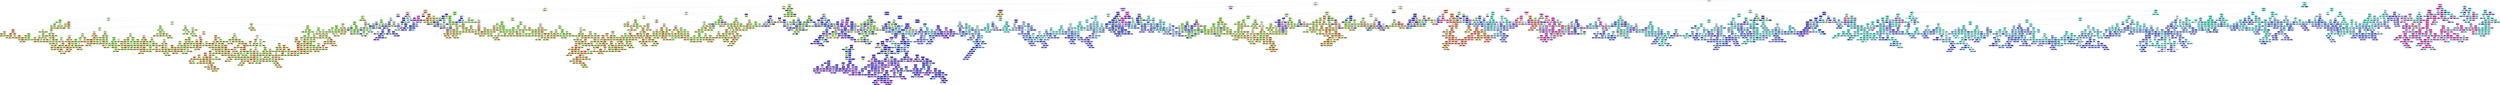 digraph Tree {
node [shape=box, style="filled", color="black"] ;
0 [label="X[38] <= 0.881\ngini = 0.8\nsamples = 169050\nvalue = [33793, 33840, 33724, 33848, 33845]\nclass = Duplicate", fillcolor="#ffffff"] ;
1 [label="X[31] <= 0.245\ngini = 0.762\nsamples = 127744\nvalue = [33769, 33840, 4870, 32637, 22628]\nclass = Corrupt", fillcolor="#ffffff"] ;
0 -> 1 [labeldistance=2.5, labelangle=45, headlabel="True"] ;
2 [label="X[8] <= 3.013\ngini = 0.552\nsamples = 41792\nvalue = [17580, 21689, 40, 1451, 1032]\nclass = Corrupt", fillcolor="#e9fbdd"] ;
1 -> 2 ;
3 [label="X[14] <= 28327.0\ngini = 0.561\nsamples = 33664\nvalue = [17575, 13643, 40, 1445, 961]\nclass = Normal", fillcolor="#fae6d8"] ;
2 -> 3 ;
4 [label="X[4] <= 325.003\ngini = 0.578\nsamples = 27250\nvalue = [11161, 13643, 40, 1445, 961]\nclass = Corrupt", fillcolor="#ebfbe0"] ;
3 -> 4 ;
5 [label="X[4] <= 323.999\ngini = 0.525\nsamples = 14459\nvalue = [9250, 3491, 28, 738, 952]\nclass = Normal", fillcolor="#f1bd97"] ;
4 -> 5 ;
6 [label="X[6] <= 322.663\ngini = 0.621\nsamples = 6575\nvalue = [1874, 3484, 25, 540, 652]\nclass = Corrupt", fillcolor="#d2f6bb"] ;
5 -> 6 ;
7 [label="X[31] <= 0.21\ngini = 0.548\nsamples = 5938\nvalue = [1874, 3484, 23, 539, 18]\nclass = Corrupt", fillcolor="#cbf5b1"] ;
6 -> 7 ;
8 [label="X[31] <= 0.146\ngini = 0.47\nsamples = 5275\nvalue = [1874, 3351, 3, 40, 7]\nclass = Corrupt", fillcolor="#c6f4a9"] ;
7 -> 8 ;
9 [label="X[23] <= 0.606\ngini = 0.486\nsamples = 4409\nvalue = [1831, 2578, 0, 0, 0]\nclass = Corrupt", fillcolor="#d9f7c6"] ;
8 -> 9 ;
10 [label="X[40] <= 0.015\ngini = 0.05\nsamples = 351\nvalue = [9, 342, 0, 0, 0]\nclass = Corrupt", fillcolor="#7ee63e"] ;
9 -> 10 ;
11 [label="gini = 0.0\nsamples = 305\nvalue = [0, 305, 0, 0, 0]\nclass = Corrupt", fillcolor="#7be539"] ;
10 -> 11 ;
12 [label="X[23] <= 0.597\ngini = 0.315\nsamples = 46\nvalue = [9, 37, 0, 0, 0]\nclass = Corrupt", fillcolor="#9beb69"] ;
10 -> 12 ;
13 [label="X[31] <= 0.124\ngini = 0.064\nsamples = 30\nvalue = [1, 29, 0, 0, 0]\nclass = Corrupt", fillcolor="#80e640"] ;
12 -> 13 ;
14 [label="gini = 0.0\nsamples = 25\nvalue = [0, 25, 0, 0, 0]\nclass = Corrupt", fillcolor="#7be539"] ;
13 -> 14 ;
15 [label="X[37] <= 0.015\ngini = 0.32\nsamples = 5\nvalue = [1, 4, 0, 0, 0]\nclass = Corrupt", fillcolor="#9cec6a"] ;
13 -> 15 ;
16 [label="gini = 0.0\nsamples = 1\nvalue = [1, 0, 0, 0, 0]\nclass = Normal", fillcolor="#e58139"] ;
15 -> 16 ;
17 [label="gini = 0.0\nsamples = 4\nvalue = [0, 4, 0, 0, 0]\nclass = Corrupt", fillcolor="#7be539"] ;
15 -> 17 ;
18 [label="X[28] <= 0.132\ngini = 0.5\nsamples = 16\nvalue = [8, 8, 0, 0, 0]\nclass = Normal", fillcolor="#ffffff"] ;
12 -> 18 ;
19 [label="X[40] <= 0.018\ngini = 0.397\nsamples = 11\nvalue = [8, 3, 0, 0, 0]\nclass = Normal", fillcolor="#efb083"] ;
18 -> 19 ;
20 [label="gini = 0.0\nsamples = 8\nvalue = [8, 0, 0, 0, 0]\nclass = Normal", fillcolor="#e58139"] ;
19 -> 20 ;
21 [label="gini = 0.0\nsamples = 3\nvalue = [0, 3, 0, 0, 0]\nclass = Corrupt", fillcolor="#7be539"] ;
19 -> 21 ;
22 [label="gini = 0.0\nsamples = 5\nvalue = [0, 5, 0, 0, 0]\nclass = Corrupt", fillcolor="#7be539"] ;
18 -> 22 ;
23 [label="X[37] <= 0.013\ngini = 0.495\nsamples = 4058\nvalue = [1822, 2236, 0, 0, 0]\nclass = Corrupt", fillcolor="#e7fada"] ;
9 -> 23 ;
24 [label="X[40] <= 0.012\ngini = 0.225\nsamples = 194\nvalue = [169, 25, 0, 0, 0]\nclass = Normal", fillcolor="#e99456"] ;
23 -> 24 ;
25 [label="gini = 0.0\nsamples = 6\nvalue = [0, 6, 0, 0, 0]\nclass = Corrupt", fillcolor="#7be539"] ;
24 -> 25 ;
26 [label="X[25] <= 0.436\ngini = 0.182\nsamples = 188\nvalue = [169, 19, 0, 0, 0]\nclass = Normal", fillcolor="#e88f4f"] ;
24 -> 26 ;
27 [label="gini = 0.0\nsamples = 2\nvalue = [0, 2, 0, 0, 0]\nclass = Corrupt", fillcolor="#7be539"] ;
26 -> 27 ;
28 [label="X[23] <= 0.967\ngini = 0.166\nsamples = 186\nvalue = [169, 17, 0, 0, 0]\nclass = Normal", fillcolor="#e88e4d"] ;
26 -> 28 ;
29 [label="X[30] <= 0.139\ngini = 0.15\nsamples = 184\nvalue = [169, 15, 0, 0, 0]\nclass = Normal", fillcolor="#e78c4b"] ;
28 -> 29 ;
30 [label="X[40] <= 0.013\ngini = 0.134\nsamples = 180\nvalue = [167, 13, 0, 0, 0]\nclass = Normal", fillcolor="#e78b48"] ;
29 -> 30 ;
31 [label="X[38] <= 0.002\ngini = 0.426\nsamples = 13\nvalue = [9, 4, 0, 0, 0]\nclass = Normal", fillcolor="#f1b991"] ;
30 -> 31 ;
32 [label="gini = 0.0\nsamples = 8\nvalue = [8, 0, 0, 0, 0]\nclass = Normal", fillcolor="#e58139"] ;
31 -> 32 ;
33 [label="X[31] <= 0.122\ngini = 0.32\nsamples = 5\nvalue = [1, 4, 0, 0, 0]\nclass = Corrupt", fillcolor="#9cec6a"] ;
31 -> 33 ;
34 [label="gini = 0.0\nsamples = 1\nvalue = [1, 0, 0, 0, 0]\nclass = Normal", fillcolor="#e58139"] ;
33 -> 34 ;
35 [label="gini = 0.0\nsamples = 4\nvalue = [0, 4, 0, 0, 0]\nclass = Corrupt", fillcolor="#7be539"] ;
33 -> 35 ;
36 [label="X[29] <= 0.29\ngini = 0.102\nsamples = 167\nvalue = [158, 9, 0, 0, 0]\nclass = Normal", fillcolor="#e68844"] ;
30 -> 36 ;
37 [label="X[31] <= 0.125\ngini = 0.021\nsamples = 95\nvalue = [94, 1, 0, 0, 0]\nclass = Normal", fillcolor="#e5823b"] ;
36 -> 37 ;
38 [label="gini = 0.0\nsamples = 90\nvalue = [90, 0, 0, 0, 0]\nclass = Normal", fillcolor="#e58139"] ;
37 -> 38 ;
39 [label="X[26] <= 0.16\ngini = 0.32\nsamples = 5\nvalue = [4, 1, 0, 0, 0]\nclass = Normal", fillcolor="#eca06a"] ;
37 -> 39 ;
40 [label="gini = 0.0\nsamples = 1\nvalue = [0, 1, 0, 0, 0]\nclass = Corrupt", fillcolor="#7be539"] ;
39 -> 40 ;
41 [label="gini = 0.0\nsamples = 4\nvalue = [4, 0, 0, 0, 0]\nclass = Normal", fillcolor="#e58139"] ;
39 -> 41 ;
42 [label="X[28] <= 0.13\ngini = 0.198\nsamples = 72\nvalue = [64, 8, 0, 0, 0]\nclass = Normal", fillcolor="#e89152"] ;
36 -> 42 ;
43 [label="X[24] <= 0.167\ngini = 0.444\nsamples = 6\nvalue = [2, 4, 0, 0, 0]\nclass = Corrupt", fillcolor="#bdf29c"] ;
42 -> 43 ;
44 [label="gini = 0.0\nsamples = 4\nvalue = [0, 4, 0, 0, 0]\nclass = Corrupt", fillcolor="#7be539"] ;
43 -> 44 ;
45 [label="gini = 0.0\nsamples = 2\nvalue = [2, 0, 0, 0, 0]\nclass = Normal", fillcolor="#e58139"] ;
43 -> 45 ;
46 [label="X[37] <= 0.012\ngini = 0.114\nsamples = 66\nvalue = [62, 4, 0, 0, 0]\nclass = Normal", fillcolor="#e78946"] ;
42 -> 46 ;
47 [label="gini = 0.0\nsamples = 43\nvalue = [43, 0, 0, 0, 0]\nclass = Normal", fillcolor="#e58139"] ;
46 -> 47 ;
48 [label="X[37] <= 0.012\ngini = 0.287\nsamples = 23\nvalue = [19, 4, 0, 0, 0]\nclass = Normal", fillcolor="#ea9c63"] ;
46 -> 48 ;
49 [label="gini = 0.0\nsamples = 3\nvalue = [0, 3, 0, 0, 0]\nclass = Corrupt", fillcolor="#7be539"] ;
48 -> 49 ;
50 [label="X[38] <= 0.001\ngini = 0.095\nsamples = 20\nvalue = [19, 1, 0, 0, 0]\nclass = Normal", fillcolor="#e68843"] ;
48 -> 50 ;
51 [label="gini = 0.0\nsamples = 1\nvalue = [0, 1, 0, 0, 0]\nclass = Corrupt", fillcolor="#7be539"] ;
50 -> 51 ;
52 [label="gini = 0.0\nsamples = 19\nvalue = [19, 0, 0, 0, 0]\nclass = Normal", fillcolor="#e58139"] ;
50 -> 52 ;
53 [label="X[28] <= 0.133\ngini = 0.5\nsamples = 4\nvalue = [2, 2, 0, 0, 0]\nclass = Normal", fillcolor="#ffffff"] ;
29 -> 53 ;
54 [label="gini = 0.0\nsamples = 2\nvalue = [0, 2, 0, 0, 0]\nclass = Corrupt", fillcolor="#7be539"] ;
53 -> 54 ;
55 [label="gini = 0.0\nsamples = 2\nvalue = [2, 0, 0, 0, 0]\nclass = Normal", fillcolor="#e58139"] ;
53 -> 55 ;
56 [label="gini = 0.0\nsamples = 2\nvalue = [0, 2, 0, 0, 0]\nclass = Corrupt", fillcolor="#7be539"] ;
28 -> 56 ;
57 [label="X[40] <= 0.065\ngini = 0.49\nsamples = 3864\nvalue = [1653, 2211, 0, 0, 0]\nclass = Corrupt", fillcolor="#def8cd"] ;
23 -> 57 ;
58 [label="X[31] <= 0.132\ngini = 0.496\nsamples = 3435\nvalue = [1570, 1865, 0, 0, 0]\nclass = Corrupt", fillcolor="#eafbe0"] ;
57 -> 58 ;
59 [label="X[32] <= 0.188\ngini = 0.464\nsamples = 1624\nvalue = [595, 1029, 0, 0, 0]\nclass = Corrupt", fillcolor="#c7f4ab"] ;
58 -> 59 ;
60 [label="X[33] <= 0.004\ngini = 0.475\nsamples = 1505\nvalue = [585, 920, 0, 0, 0]\nclass = Corrupt", fillcolor="#cff6b7"] ;
59 -> 60 ;
61 [label="X[37] <= 0.052\ngini = 0.284\nsamples = 204\nvalue = [35, 169, 0, 0, 0]\nclass = Corrupt", fillcolor="#96ea62"] ;
60 -> 61 ;
62 [label="X[40] <= 0.055\ngini = 0.182\nsamples = 168\nvalue = [17, 151, 0, 0, 0]\nclass = Corrupt", fillcolor="#8ae84f"] ;
61 -> 62 ;
63 [label="X[23] <= 0.607\ngini = 0.076\nsamples = 101\nvalue = [4, 97, 0, 0, 0]\nclass = Corrupt", fillcolor="#80e641"] ;
62 -> 63 ;
64 [label="gini = 0.0\nsamples = 1\nvalue = [1, 0, 0, 0, 0]\nclass = Normal", fillcolor="#e58139"] ;
63 -> 64 ;
65 [label="X[31] <= 0.132\ngini = 0.058\nsamples = 100\nvalue = [3, 97, 0, 0, 0]\nclass = Corrupt", fillcolor="#7fe63f"] ;
63 -> 65 ;
66 [label="gini = 0.0\nsamples = 72\nvalue = [0, 72, 0, 0, 0]\nclass = Corrupt", fillcolor="#7be539"] ;
65 -> 66 ;
67 [label="X[26] <= 0.249\ngini = 0.191\nsamples = 28\nvalue = [3, 25, 0, 0, 0]\nclass = Corrupt", fillcolor="#8be851"] ;
65 -> 67 ;
68 [label="gini = 0.0\nsamples = 3\nvalue = [3, 0, 0, 0, 0]\nclass = Normal", fillcolor="#e58139"] ;
67 -> 68 ;
69 [label="gini = 0.0\nsamples = 25\nvalue = [0, 25, 0, 0, 0]\nclass = Corrupt", fillcolor="#7be539"] ;
67 -> 69 ;
70 [label="X[23] <= 0.806\ngini = 0.313\nsamples = 67\nvalue = [13, 54, 0, 0, 0]\nclass = Corrupt", fillcolor="#9beb69"] ;
62 -> 70 ;
71 [label="X[25] <= 0.512\ngini = 0.497\nsamples = 24\nvalue = [11, 13, 0, 0, 0]\nclass = Corrupt", fillcolor="#ebfbe1"] ;
70 -> 71 ;
72 [label="X[28] <= 0.153\ngini = 0.18\nsamples = 10\nvalue = [1, 9, 0, 0, 0]\nclass = Corrupt", fillcolor="#8ae84f"] ;
71 -> 72 ;
73 [label="gini = 0.0\nsamples = 9\nvalue = [0, 9, 0, 0, 0]\nclass = Corrupt", fillcolor="#7be539"] ;
72 -> 73 ;
74 [label="gini = 0.0\nsamples = 1\nvalue = [1, 0, 0, 0, 0]\nclass = Normal", fillcolor="#e58139"] ;
72 -> 74 ;
75 [label="X[25] <= 0.528\ngini = 0.408\nsamples = 14\nvalue = [10, 4, 0, 0, 0]\nclass = Normal", fillcolor="#efb388"] ;
71 -> 75 ;
76 [label="X[29] <= 0.417\ngini = 0.198\nsamples = 9\nvalue = [8, 1, 0, 0, 0]\nclass = Normal", fillcolor="#e89152"] ;
75 -> 76 ;
77 [label="gini = 0.0\nsamples = 8\nvalue = [8, 0, 0, 0, 0]\nclass = Normal", fillcolor="#e58139"] ;
76 -> 77 ;
78 [label="gini = 0.0\nsamples = 1\nvalue = [0, 1, 0, 0, 0]\nclass = Corrupt", fillcolor="#7be539"] ;
76 -> 78 ;
79 [label="X[28] <= 0.154\ngini = 0.48\nsamples = 5\nvalue = [2, 3, 0, 0, 0]\nclass = Corrupt", fillcolor="#d3f6bd"] ;
75 -> 79 ;
80 [label="gini = 0.0\nsamples = 3\nvalue = [0, 3, 0, 0, 0]\nclass = Corrupt", fillcolor="#7be539"] ;
79 -> 80 ;
81 [label="gini = 0.0\nsamples = 2\nvalue = [2, 0, 0, 0, 0]\nclass = Normal", fillcolor="#e58139"] ;
79 -> 81 ;
82 [label="X[27] <= 0.568\ngini = 0.089\nsamples = 43\nvalue = [2, 41, 0, 0, 0]\nclass = Corrupt", fillcolor="#81e643"] ;
70 -> 82 ;
83 [label="gini = 0.0\nsamples = 36\nvalue = [0, 36, 0, 0, 0]\nclass = Corrupt", fillcolor="#7be539"] ;
82 -> 83 ;
84 [label="X[31] <= 0.131\ngini = 0.408\nsamples = 7\nvalue = [2, 5, 0, 0, 0]\nclass = Corrupt", fillcolor="#b0ef88"] ;
82 -> 84 ;
85 [label="gini = 0.0\nsamples = 5\nvalue = [0, 5, 0, 0, 0]\nclass = Corrupt", fillcolor="#7be539"] ;
84 -> 85 ;
86 [label="gini = 0.0\nsamples = 2\nvalue = [2, 0, 0, 0, 0]\nclass = Normal", fillcolor="#e58139"] ;
84 -> 86 ;
87 [label="X[27] <= 0.552\ngini = 0.5\nsamples = 36\nvalue = [18, 18, 0, 0, 0]\nclass = Normal", fillcolor="#ffffff"] ;
61 -> 87 ;
88 [label="X[23] <= 0.812\ngini = 0.26\nsamples = 13\nvalue = [2, 11, 0, 0, 0]\nclass = Corrupt", fillcolor="#93ea5d"] ;
87 -> 88 ;
89 [label="gini = 0.0\nsamples = 2\nvalue = [2, 0, 0, 0, 0]\nclass = Normal", fillcolor="#e58139"] ;
88 -> 89 ;
90 [label="gini = 0.0\nsamples = 11\nvalue = [0, 11, 0, 0, 0]\nclass = Corrupt", fillcolor="#7be539"] ;
88 -> 90 ;
91 [label="X[30] <= 0.135\ngini = 0.423\nsamples = 23\nvalue = [16, 7, 0, 0, 0]\nclass = Normal", fillcolor="#f0b890"] ;
87 -> 91 ;
92 [label="X[31] <= 0.132\ngini = 0.266\nsamples = 19\nvalue = [16, 3, 0, 0, 0]\nclass = Normal", fillcolor="#ea995e"] ;
91 -> 92 ;
93 [label="gini = 0.0\nsamples = 1\nvalue = [0, 1, 0, 0, 0]\nclass = Corrupt", fillcolor="#7be539"] ;
92 -> 93 ;
94 [label="X[27] <= 0.554\ngini = 0.198\nsamples = 18\nvalue = [16, 2, 0, 0, 0]\nclass = Normal", fillcolor="#e89152"] ;
92 -> 94 ;
95 [label="X[32] <= 0.138\ngini = 0.5\nsamples = 4\nvalue = [2, 2, 0, 0, 0]\nclass = Normal", fillcolor="#ffffff"] ;
94 -> 95 ;
96 [label="gini = 0.0\nsamples = 2\nvalue = [2, 0, 0, 0, 0]\nclass = Normal", fillcolor="#e58139"] ;
95 -> 96 ;
97 [label="gini = 0.0\nsamples = 2\nvalue = [0, 2, 0, 0, 0]\nclass = Corrupt", fillcolor="#7be539"] ;
95 -> 97 ;
98 [label="gini = 0.0\nsamples = 14\nvalue = [14, 0, 0, 0, 0]\nclass = Normal", fillcolor="#e58139"] ;
94 -> 98 ;
99 [label="gini = 0.0\nsamples = 4\nvalue = [0, 4, 0, 0, 0]\nclass = Corrupt", fillcolor="#7be539"] ;
91 -> 99 ;
100 [label="X[29] <= 0.391\ngini = 0.488\nsamples = 1301\nvalue = [550, 751, 0, 0, 0]\nclass = Corrupt", fillcolor="#dcf8ca"] ;
60 -> 100 ;
101 [label="X[40] <= 0.05\ngini = 0.499\nsamples = 483\nvalue = [254, 229, 0, 0, 0]\nclass = Normal", fillcolor="#fcf3ec"] ;
100 -> 101 ;
102 [label="X[26] <= 0.24\ngini = 0.492\nsamples = 381\nvalue = [167, 214, 0, 0, 0]\nclass = Corrupt", fillcolor="#e2f9d4"] ;
101 -> 102 ;
103 [label="X[27] <= 0.471\ngini = 0.497\nsamples = 278\nvalue = [149, 129, 0, 0, 0]\nclass = Normal", fillcolor="#fceee4"] ;
102 -> 103 ;
104 [label="X[26] <= 0.178\ngini = 0.471\nsamples = 169\nvalue = [64, 105, 0, 0, 0]\nclass = Corrupt", fillcolor="#cbf5b2"] ;
103 -> 104 ;
105 [label="X[37] <= 0.013\ngini = 0.065\nsamples = 59\nvalue = [2, 57, 0, 0, 0]\nclass = Corrupt", fillcolor="#80e640"] ;
104 -> 105 ;
106 [label="X[24] <= 0.166\ngini = 0.444\nsamples = 3\nvalue = [2, 1, 0, 0, 0]\nclass = Normal", fillcolor="#f2c09c"] ;
105 -> 106 ;
107 [label="gini = 0.0\nsamples = 1\nvalue = [0, 1, 0, 0, 0]\nclass = Corrupt", fillcolor="#7be539"] ;
106 -> 107 ;
108 [label="gini = 0.0\nsamples = 2\nvalue = [2, 0, 0, 0, 0]\nclass = Normal", fillcolor="#e58139"] ;
106 -> 108 ;
109 [label="gini = 0.0\nsamples = 56\nvalue = [0, 56, 0, 0, 0]\nclass = Corrupt", fillcolor="#7be539"] ;
105 -> 109 ;
110 [label="X[33] <= 0.005\ngini = 0.492\nsamples = 110\nvalue = [62, 48, 0, 0, 0]\nclass = Normal", fillcolor="#f9e3d2"] ;
104 -> 110 ;
111 [label="gini = 0.0\nsamples = 16\nvalue = [0, 16, 0, 0, 0]\nclass = Corrupt", fillcolor="#7be539"] ;
110 -> 111 ;
112 [label="X[38] <= 0.003\ngini = 0.449\nsamples = 94\nvalue = [62, 32, 0, 0, 0]\nclass = Normal", fillcolor="#f2c29f"] ;
110 -> 112 ;
113 [label="X[25] <= 0.454\ngini = 0.475\nsamples = 36\nvalue = [14, 22, 0, 0, 0]\nclass = Corrupt", fillcolor="#cff6b7"] ;
112 -> 113 ;
114 [label="gini = 0.0\nsamples = 19\nvalue = [0, 19, 0, 0, 0]\nclass = Corrupt", fillcolor="#7be539"] ;
113 -> 114 ;
115 [label="X[31] <= 0.125\ngini = 0.291\nsamples = 17\nvalue = [14, 3, 0, 0, 0]\nclass = Normal", fillcolor="#eb9c63"] ;
113 -> 115 ;
116 [label="gini = 0.0\nsamples = 13\nvalue = [13, 0, 0, 0, 0]\nclass = Normal", fillcolor="#e58139"] ;
115 -> 116 ;
117 [label="X[33] <= 0.015\ngini = 0.375\nsamples = 4\nvalue = [1, 3, 0, 0, 0]\nclass = Corrupt", fillcolor="#a7ee7b"] ;
115 -> 117 ;
118 [label="gini = 0.0\nsamples = 3\nvalue = [0, 3, 0, 0, 0]\nclass = Corrupt", fillcolor="#7be539"] ;
117 -> 118 ;
119 [label="gini = 0.0\nsamples = 1\nvalue = [1, 0, 0, 0, 0]\nclass = Normal", fillcolor="#e58139"] ;
117 -> 119 ;
120 [label="X[32] <= 0.161\ngini = 0.285\nsamples = 58\nvalue = [48, 10, 0, 0, 0]\nclass = Normal", fillcolor="#ea9b62"] ;
112 -> 120 ;
121 [label="X[38] <= 0.008\ngini = 0.142\nsamples = 52\nvalue = [48, 4, 0, 0, 0]\nclass = Normal", fillcolor="#e78c49"] ;
120 -> 121 ;
122 [label="X[25] <= 0.434\ngini = 0.077\nsamples = 50\nvalue = [48, 2, 0, 0, 0]\nclass = Normal", fillcolor="#e68641"] ;
121 -> 122 ;
123 [label="gini = 0.0\nsamples = 1\nvalue = [0, 1, 0, 0, 0]\nclass = Corrupt", fillcolor="#7be539"] ;
122 -> 123 ;
124 [label="X[27] <= 0.47\ngini = 0.04\nsamples = 49\nvalue = [48, 1, 0, 0, 0]\nclass = Normal", fillcolor="#e6843d"] ;
122 -> 124 ;
125 [label="gini = 0.0\nsamples = 47\nvalue = [47, 0, 0, 0, 0]\nclass = Normal", fillcolor="#e58139"] ;
124 -> 125 ;
126 [label="X[37] <= 0.023\ngini = 0.5\nsamples = 2\nvalue = [1, 1, 0, 0, 0]\nclass = Normal", fillcolor="#ffffff"] ;
124 -> 126 ;
127 [label="gini = 0.0\nsamples = 1\nvalue = [0, 1, 0, 0, 0]\nclass = Corrupt", fillcolor="#7be539"] ;
126 -> 127 ;
128 [label="gini = 0.0\nsamples = 1\nvalue = [1, 0, 0, 0, 0]\nclass = Normal", fillcolor="#e58139"] ;
126 -> 128 ;
129 [label="gini = 0.0\nsamples = 2\nvalue = [0, 2, 0, 0, 0]\nclass = Corrupt", fillcolor="#7be539"] ;
121 -> 129 ;
130 [label="gini = 0.0\nsamples = 6\nvalue = [0, 6, 0, 0, 0]\nclass = Corrupt", fillcolor="#7be539"] ;
120 -> 130 ;
131 [label="X[33] <= 0.018\ngini = 0.343\nsamples = 109\nvalue = [85, 24, 0, 0, 0]\nclass = Normal", fillcolor="#eca571"] ;
103 -> 131 ;
132 [label="X[39] <= 0.032\ngini = 0.308\nsamples = 105\nvalue = [85, 20, 0, 0, 0]\nclass = Normal", fillcolor="#eb9f68"] ;
131 -> 132 ;
133 [label="gini = 0.0\nsamples = 3\nvalue = [0, 3, 0, 0, 0]\nclass = Corrupt", fillcolor="#7be539"] ;
132 -> 133 ;
134 [label="X[31] <= 0.127\ngini = 0.278\nsamples = 102\nvalue = [85, 17, 0, 0, 0]\nclass = Normal", fillcolor="#ea9a61"] ;
132 -> 134 ;
135 [label="X[26] <= 0.205\ngini = 0.153\nsamples = 72\nvalue = [66, 6, 0, 0, 0]\nclass = Normal", fillcolor="#e78c4b"] ;
134 -> 135 ;
136 [label="X[38] <= 0.002\ngini = 0.108\nsamples = 70\nvalue = [66, 4, 0, 0, 0]\nclass = Normal", fillcolor="#e78945"] ;
135 -> 136 ;
137 [label="gini = 0.0\nsamples = 1\nvalue = [0, 1, 0, 0, 0]\nclass = Corrupt", fillcolor="#7be539"] ;
136 -> 137 ;
138 [label="X[25] <= 0.478\ngini = 0.083\nsamples = 69\nvalue = [66, 3, 0, 0, 0]\nclass = Normal", fillcolor="#e68742"] ;
136 -> 138 ;
139 [label="X[28] <= 0.135\ngini = 0.305\nsamples = 16\nvalue = [13, 3, 0, 0, 0]\nclass = Normal", fillcolor="#eb9e67"] ;
138 -> 139 ;
140 [label="gini = 0.0\nsamples = 3\nvalue = [0, 3, 0, 0, 0]\nclass = Corrupt", fillcolor="#7be539"] ;
139 -> 140 ;
141 [label="gini = 0.0\nsamples = 13\nvalue = [13, 0, 0, 0, 0]\nclass = Normal", fillcolor="#e58139"] ;
139 -> 141 ;
142 [label="gini = 0.0\nsamples = 53\nvalue = [53, 0, 0, 0, 0]\nclass = Normal", fillcolor="#e58139"] ;
138 -> 142 ;
143 [label="gini = 0.0\nsamples = 2\nvalue = [0, 2, 0, 0, 0]\nclass = Corrupt", fillcolor="#7be539"] ;
135 -> 143 ;
144 [label="X[28] <= 0.138\ngini = 0.464\nsamples = 30\nvalue = [19, 11, 0, 0, 0]\nclass = Normal", fillcolor="#f4caac"] ;
134 -> 144 ;
145 [label="X[33] <= 0.012\ngini = 0.18\nsamples = 10\nvalue = [1, 9, 0, 0, 0]\nclass = Corrupt", fillcolor="#8ae84f"] ;
144 -> 145 ;
146 [label="gini = 0.0\nsamples = 1\nvalue = [1, 0, 0, 0, 0]\nclass = Normal", fillcolor="#e58139"] ;
145 -> 146 ;
147 [label="gini = 0.0\nsamples = 9\nvalue = [0, 9, 0, 0, 0]\nclass = Corrupt", fillcolor="#7be539"] ;
145 -> 147 ;
148 [label="X[33] <= 0.005\ngini = 0.18\nsamples = 20\nvalue = [18, 2, 0, 0, 0]\nclass = Normal", fillcolor="#e88f4f"] ;
144 -> 148 ;
149 [label="gini = 0.0\nsamples = 1\nvalue = [0, 1, 0, 0, 0]\nclass = Corrupt", fillcolor="#7be539"] ;
148 -> 149 ;
150 [label="X[30] <= 0.143\ngini = 0.1\nsamples = 19\nvalue = [18, 1, 0, 0, 0]\nclass = Normal", fillcolor="#e68844"] ;
148 -> 150 ;
151 [label="gini = 0.0\nsamples = 18\nvalue = [18, 0, 0, 0, 0]\nclass = Normal", fillcolor="#e58139"] ;
150 -> 151 ;
152 [label="gini = 0.0\nsamples = 1\nvalue = [0, 1, 0, 0, 0]\nclass = Corrupt", fillcolor="#7be539"] ;
150 -> 152 ;
153 [label="gini = 0.0\nsamples = 4\nvalue = [0, 4, 0, 0, 0]\nclass = Corrupt", fillcolor="#7be539"] ;
131 -> 153 ;
154 [label="X[28] <= 0.15\ngini = 0.288\nsamples = 103\nvalue = [18, 85, 0, 0, 0]\nclass = Corrupt", fillcolor="#97eb63"] ;
102 -> 154 ;
155 [label="X[27] <= 0.523\ngini = 0.143\nsamples = 90\nvalue = [7, 83, 0, 0, 0]\nclass = Corrupt", fillcolor="#86e74a"] ;
154 -> 155 ;
156 [label="X[25] <= 0.466\ngini = 0.07\nsamples = 83\nvalue = [3, 80, 0, 0, 0]\nclass = Corrupt", fillcolor="#80e640"] ;
155 -> 156 ;
157 [label="gini = 0.0\nsamples = 2\nvalue = [2, 0, 0, 0, 0]\nclass = Normal", fillcolor="#e58139"] ;
156 -> 157 ;
158 [label="X[40] <= 0.049\ngini = 0.024\nsamples = 81\nvalue = [1, 80, 0, 0, 0]\nclass = Corrupt", fillcolor="#7de53b"] ;
156 -> 158 ;
159 [label="gini = 0.0\nsamples = 79\nvalue = [0, 79, 0, 0, 0]\nclass = Corrupt", fillcolor="#7be539"] ;
158 -> 159 ;
160 [label="X[24] <= 0.243\ngini = 0.5\nsamples = 2\nvalue = [1, 1, 0, 0, 0]\nclass = Normal", fillcolor="#ffffff"] ;
158 -> 160 ;
161 [label="gini = 0.0\nsamples = 1\nvalue = [0, 1, 0, 0, 0]\nclass = Corrupt", fillcolor="#7be539"] ;
160 -> 161 ;
162 [label="gini = 0.0\nsamples = 1\nvalue = [1, 0, 0, 0, 0]\nclass = Normal", fillcolor="#e58139"] ;
160 -> 162 ;
163 [label="X[33] <= 0.007\ngini = 0.49\nsamples = 7\nvalue = [4, 3, 0, 0, 0]\nclass = Normal", fillcolor="#f8e0ce"] ;
155 -> 163 ;
164 [label="gini = 0.0\nsamples = 3\nvalue = [0, 3, 0, 0, 0]\nclass = Corrupt", fillcolor="#7be539"] ;
163 -> 164 ;
165 [label="gini = 0.0\nsamples = 4\nvalue = [4, 0, 0, 0, 0]\nclass = Normal", fillcolor="#e58139"] ;
163 -> 165 ;
166 [label="X[37] <= 0.039\ngini = 0.26\nsamples = 13\nvalue = [11, 2, 0, 0, 0]\nclass = Normal", fillcolor="#ea985d"] ;
154 -> 166 ;
167 [label="X[25] <= 0.47\ngini = 0.444\nsamples = 3\nvalue = [1, 2, 0, 0, 0]\nclass = Corrupt", fillcolor="#bdf29c"] ;
166 -> 167 ;
168 [label="gini = 0.0\nsamples = 1\nvalue = [1, 0, 0, 0, 0]\nclass = Normal", fillcolor="#e58139"] ;
167 -> 168 ;
169 [label="gini = 0.0\nsamples = 2\nvalue = [0, 2, 0, 0, 0]\nclass = Corrupt", fillcolor="#7be539"] ;
167 -> 169 ;
170 [label="gini = 0.0\nsamples = 10\nvalue = [10, 0, 0, 0, 0]\nclass = Normal", fillcolor="#e58139"] ;
166 -> 170 ;
171 [label="X[28] <= 0.146\ngini = 0.251\nsamples = 102\nvalue = [87, 15, 0, 0, 0]\nclass = Normal", fillcolor="#e9975b"] ;
101 -> 171 ;
172 [label="gini = 0.0\nsamples = 7\nvalue = [0, 7, 0, 0, 0]\nclass = Corrupt", fillcolor="#7be539"] ;
171 -> 172 ;
173 [label="X[30] <= 0.138\ngini = 0.154\nsamples = 95\nvalue = [87, 8, 0, 0, 0]\nclass = Normal", fillcolor="#e78d4b"] ;
171 -> 173 ;
174 [label="X[23] <= 0.816\ngini = 0.086\nsamples = 89\nvalue = [85, 4, 0, 0, 0]\nclass = Normal", fillcolor="#e68742"] ;
173 -> 174 ;
175 [label="X[33] <= 0.009\ngini = 0.045\nsamples = 87\nvalue = [85, 2, 0, 0, 0]\nclass = Normal", fillcolor="#e6843e"] ;
174 -> 175 ;
176 [label="X[31] <= 0.13\ngini = 0.023\nsamples = 86\nvalue = [85, 1, 0, 0, 0]\nclass = Normal", fillcolor="#e5823b"] ;
175 -> 176 ;
177 [label="X[37] <= 0.041\ngini = 0.375\nsamples = 4\nvalue = [3, 1, 0, 0, 0]\nclass = Normal", fillcolor="#eeab7b"] ;
176 -> 177 ;
178 [label="gini = 0.0\nsamples = 3\nvalue = [3, 0, 0, 0, 0]\nclass = Normal", fillcolor="#e58139"] ;
177 -> 178 ;
179 [label="gini = 0.0\nsamples = 1\nvalue = [0, 1, 0, 0, 0]\nclass = Corrupt", fillcolor="#7be539"] ;
177 -> 179 ;
180 [label="gini = 0.0\nsamples = 82\nvalue = [82, 0, 0, 0, 0]\nclass = Normal", fillcolor="#e58139"] ;
176 -> 180 ;
181 [label="gini = 0.0\nsamples = 1\nvalue = [0, 1, 0, 0, 0]\nclass = Corrupt", fillcolor="#7be539"] ;
175 -> 181 ;
182 [label="gini = 0.0\nsamples = 2\nvalue = [0, 2, 0, 0, 0]\nclass = Corrupt", fillcolor="#7be539"] ;
174 -> 182 ;
183 [label="X[40] <= 0.05\ngini = 0.444\nsamples = 6\nvalue = [2, 4, 0, 0, 0]\nclass = Corrupt", fillcolor="#bdf29c"] ;
173 -> 183 ;
184 [label="gini = 0.0\nsamples = 2\nvalue = [2, 0, 0, 0, 0]\nclass = Normal", fillcolor="#e58139"] ;
183 -> 184 ;
185 [label="gini = 0.0\nsamples = 4\nvalue = [0, 4, 0, 0, 0]\nclass = Corrupt", fillcolor="#7be539"] ;
183 -> 185 ;
186 [label="X[31] <= 0.131\ngini = 0.462\nsamples = 818\nvalue = [296, 522, 0, 0, 0]\nclass = Corrupt", fillcolor="#c6f4a9"] ;
100 -> 186 ;
187 [label="X[28] <= 0.141\ngini = 0.234\nsamples = 236\nvalue = [32, 204, 0, 0, 0]\nclass = Corrupt", fillcolor="#90e958"] ;
186 -> 187 ;
188 [label="X[38] <= 0.007\ngini = 0.32\nsamples = 10\nvalue = [8, 2, 0, 0, 0]\nclass = Normal", fillcolor="#eca06a"] ;
187 -> 188 ;
189 [label="gini = 0.0\nsamples = 2\nvalue = [0, 2, 0, 0, 0]\nclass = Corrupt", fillcolor="#7be539"] ;
188 -> 189 ;
190 [label="gini = 0.0\nsamples = 8\nvalue = [8, 0, 0, 0, 0]\nclass = Normal", fillcolor="#e58139"] ;
188 -> 190 ;
191 [label="X[29] <= 0.41\ngini = 0.19\nsamples = 226\nvalue = [24, 202, 0, 0, 0]\nclass = Corrupt", fillcolor="#8be851"] ;
187 -> 191 ;
192 [label="X[25] <= 0.513\ngini = 0.396\nsamples = 70\nvalue = [19, 51, 0, 0, 0]\nclass = Corrupt", fillcolor="#acef83"] ;
191 -> 192 ;
193 [label="X[28] <= 0.152\ngini = 0.122\nsamples = 46\nvalue = [3, 43, 0, 0, 0]\nclass = Corrupt", fillcolor="#84e747"] ;
192 -> 193 ;
194 [label="gini = 0.0\nsamples = 39\nvalue = [0, 39, 0, 0, 0]\nclass = Corrupt", fillcolor="#7be539"] ;
193 -> 194 ;
195 [label="X[38] <= 0.006\ngini = 0.49\nsamples = 7\nvalue = [3, 4, 0, 0, 0]\nclass = Corrupt", fillcolor="#def8ce"] ;
193 -> 195 ;
196 [label="gini = 0.0\nsamples = 3\nvalue = [3, 0, 0, 0, 0]\nclass = Normal", fillcolor="#e58139"] ;
195 -> 196 ;
197 [label="gini = 0.0\nsamples = 4\nvalue = [0, 4, 0, 0, 0]\nclass = Corrupt", fillcolor="#7be539"] ;
195 -> 197 ;
198 [label="X[38] <= 0.008\ngini = 0.444\nsamples = 24\nvalue = [16, 8, 0, 0, 0]\nclass = Normal", fillcolor="#f2c09c"] ;
192 -> 198 ;
199 [label="X[44] <= 8.5\ngini = 0.124\nsamples = 15\nvalue = [14, 1, 0, 0, 0]\nclass = Normal", fillcolor="#e78a47"] ;
198 -> 199 ;
200 [label="gini = 0.0\nsamples = 14\nvalue = [14, 0, 0, 0, 0]\nclass = Normal", fillcolor="#e58139"] ;
199 -> 200 ;
201 [label="gini = 0.0\nsamples = 1\nvalue = [0, 1, 0, 0, 0]\nclass = Corrupt", fillcolor="#7be539"] ;
199 -> 201 ;
202 [label="X[40] <= 0.054\ngini = 0.346\nsamples = 9\nvalue = [2, 7, 0, 0, 0]\nclass = Corrupt", fillcolor="#a1ec72"] ;
198 -> 202 ;
203 [label="gini = 0.0\nsamples = 6\nvalue = [0, 6, 0, 0, 0]\nclass = Corrupt", fillcolor="#7be539"] ;
202 -> 203 ;
204 [label="X[28] <= 0.148\ngini = 0.444\nsamples = 3\nvalue = [2, 1, 0, 0, 0]\nclass = Normal", fillcolor="#f2c09c"] ;
202 -> 204 ;
205 [label="gini = 0.0\nsamples = 1\nvalue = [1, 0, 0, 0, 0]\nclass = Normal", fillcolor="#e58139"] ;
204 -> 205 ;
206 [label="X[29] <= 0.391\ngini = 0.5\nsamples = 2\nvalue = [1, 1, 0, 0, 0]\nclass = Normal", fillcolor="#ffffff"] ;
204 -> 206 ;
207 [label="gini = 0.0\nsamples = 1\nvalue = [1, 0, 0, 0, 0]\nclass = Normal", fillcolor="#e58139"] ;
206 -> 207 ;
208 [label="gini = 0.0\nsamples = 1\nvalue = [0, 1, 0, 0, 0]\nclass = Corrupt", fillcolor="#7be539"] ;
206 -> 208 ;
209 [label="X[24] <= 0.337\ngini = 0.062\nsamples = 156\nvalue = [5, 151, 0, 0, 0]\nclass = Corrupt", fillcolor="#7fe640"] ;
191 -> 209 ;
210 [label="X[30] <= 0.147\ngini = 0.051\nsamples = 154\nvalue = [4, 150, 0, 0, 0]\nclass = Corrupt", fillcolor="#7fe63e"] ;
209 -> 210 ;
211 [label="X[30] <= 0.146\ngini = 0.133\nsamples = 56\nvalue = [4, 52, 0, 0, 0]\nclass = Corrupt", fillcolor="#85e748"] ;
210 -> 211 ;
212 [label="X[27] <= 0.537\ngini = 0.073\nsamples = 53\nvalue = [2, 51, 0, 0, 0]\nclass = Corrupt", fillcolor="#80e641"] ;
211 -> 212 ;
213 [label="gini = 0.0\nsamples = 36\nvalue = [0, 36, 0, 0, 0]\nclass = Corrupt", fillcolor="#7be539"] ;
212 -> 213 ;
214 [label="X[25] <= 0.538\ngini = 0.208\nsamples = 17\nvalue = [2, 15, 0, 0, 0]\nclass = Corrupt", fillcolor="#8de853"] ;
212 -> 214 ;
215 [label="gini = 0.0\nsamples = 1\nvalue = [1, 0, 0, 0, 0]\nclass = Normal", fillcolor="#e58139"] ;
214 -> 215 ;
216 [label="X[24] <= 0.272\ngini = 0.117\nsamples = 16\nvalue = [1, 15, 0, 0, 0]\nclass = Corrupt", fillcolor="#84e746"] ;
214 -> 216 ;
217 [label="X[38] <= 0.012\ngini = 0.375\nsamples = 4\nvalue = [1, 3, 0, 0, 0]\nclass = Corrupt", fillcolor="#a7ee7b"] ;
216 -> 217 ;
218 [label="gini = 0.0\nsamples = 3\nvalue = [0, 3, 0, 0, 0]\nclass = Corrupt", fillcolor="#7be539"] ;
217 -> 218 ;
219 [label="gini = 0.0\nsamples = 1\nvalue = [1, 0, 0, 0, 0]\nclass = Normal", fillcolor="#e58139"] ;
217 -> 219 ;
220 [label="gini = 0.0\nsamples = 12\nvalue = [0, 12, 0, 0, 0]\nclass = Corrupt", fillcolor="#7be539"] ;
216 -> 220 ;
221 [label="X[32] <= 0.164\ngini = 0.444\nsamples = 3\nvalue = [2, 1, 0, 0, 0]\nclass = Normal", fillcolor="#f2c09c"] ;
211 -> 221 ;
222 [label="gini = 0.0\nsamples = 1\nvalue = [0, 1, 0, 0, 0]\nclass = Corrupt", fillcolor="#7be539"] ;
221 -> 222 ;
223 [label="gini = 0.0\nsamples = 2\nvalue = [2, 0, 0, 0, 0]\nclass = Normal", fillcolor="#e58139"] ;
221 -> 223 ;
224 [label="gini = 0.0\nsamples = 98\nvalue = [0, 98, 0, 0, 0]\nclass = Corrupt", fillcolor="#7be539"] ;
210 -> 224 ;
225 [label="X[40] <= 0.053\ngini = 0.5\nsamples = 2\nvalue = [1, 1, 0, 0, 0]\nclass = Normal", fillcolor="#ffffff"] ;
209 -> 225 ;
226 [label="gini = 0.0\nsamples = 1\nvalue = [0, 1, 0, 0, 0]\nclass = Corrupt", fillcolor="#7be539"] ;
225 -> 226 ;
227 [label="gini = 0.0\nsamples = 1\nvalue = [1, 0, 0, 0, 0]\nclass = Normal", fillcolor="#e58139"] ;
225 -> 227 ;
228 [label="X[28] <= 0.153\ngini = 0.496\nsamples = 582\nvalue = [264, 318, 0, 0, 0]\nclass = Corrupt", fillcolor="#e9fbdd"] ;
186 -> 228 ;
229 [label="X[26] <= 0.254\ngini = 0.421\nsamples = 239\nvalue = [72, 167, 0, 0, 0]\nclass = Corrupt", fillcolor="#b4f08e"] ;
228 -> 229 ;
230 [label="X[25] <= 0.508\ngini = 0.42\nsamples = 60\nvalue = [42, 18, 0, 0, 0]\nclass = Normal", fillcolor="#f0b78e"] ;
229 -> 230 ;
231 [label="gini = 0.0\nsamples = 7\nvalue = [0, 7, 0, 0, 0]\nclass = Corrupt", fillcolor="#7be539"] ;
230 -> 231 ;
232 [label="X[38] <= 0.014\ngini = 0.329\nsamples = 53\nvalue = [42, 11, 0, 0, 0]\nclass = Normal", fillcolor="#eca26d"] ;
230 -> 232 ;
233 [label="X[30] <= 0.149\ngini = 0.219\nsamples = 48\nvalue = [42, 6, 0, 0, 0]\nclass = Normal", fillcolor="#e99355"] ;
232 -> 233 ;
234 [label="gini = 0.0\nsamples = 32\nvalue = [32, 0, 0, 0, 0]\nclass = Normal", fillcolor="#e58139"] ;
233 -> 234 ;
235 [label="X[32] <= 0.179\ngini = 0.469\nsamples = 16\nvalue = [10, 6, 0, 0, 0]\nclass = Normal", fillcolor="#f5cdb0"] ;
233 -> 235 ;
236 [label="gini = 0.0\nsamples = 6\nvalue = [0, 6, 0, 0, 0]\nclass = Corrupt", fillcolor="#7be539"] ;
235 -> 236 ;
237 [label="gini = 0.0\nsamples = 10\nvalue = [10, 0, 0, 0, 0]\nclass = Normal", fillcolor="#e58139"] ;
235 -> 237 ;
238 [label="gini = 0.0\nsamples = 5\nvalue = [0, 5, 0, 0, 0]\nclass = Corrupt", fillcolor="#7be539"] ;
232 -> 238 ;
239 [label="X[27] <= 0.566\ngini = 0.279\nsamples = 179\nvalue = [30, 149, 0, 0, 0]\nclass = Corrupt", fillcolor="#96ea61"] ;
229 -> 239 ;
240 [label="X[28] <= 0.15\ngini = 0.241\nsamples = 171\nvalue = [24, 147, 0, 0, 0]\nclass = Corrupt", fillcolor="#91e959"] ;
239 -> 240 ;
241 [label="X[25] <= 0.512\ngini = 0.399\nsamples = 69\nvalue = [19, 50, 0, 0, 0]\nclass = Corrupt", fillcolor="#adef84"] ;
240 -> 241 ;
242 [label="gini = 0.0\nsamples = 26\nvalue = [0, 26, 0, 0, 0]\nclass = Corrupt", fillcolor="#7be539"] ;
241 -> 242 ;
243 [label="X[37] <= 0.043\ngini = 0.493\nsamples = 43\nvalue = [19, 24, 0, 0, 0]\nclass = Corrupt", fillcolor="#e4fad6"] ;
241 -> 243 ;
244 [label="X[33] <= 0.007\ngini = 0.245\nsamples = 21\nvalue = [18, 3, 0, 0, 0]\nclass = Normal", fillcolor="#e9965a"] ;
243 -> 244 ;
245 [label="gini = 0.0\nsamples = 2\nvalue = [0, 2, 0, 0, 0]\nclass = Corrupt", fillcolor="#7be539"] ;
244 -> 245 ;
246 [label="X[38] <= 0.009\ngini = 0.1\nsamples = 19\nvalue = [18, 1, 0, 0, 0]\nclass = Normal", fillcolor="#e68844"] ;
244 -> 246 ;
247 [label="gini = 0.0\nsamples = 18\nvalue = [18, 0, 0, 0, 0]\nclass = Normal", fillcolor="#e58139"] ;
246 -> 247 ;
248 [label="gini = 0.0\nsamples = 1\nvalue = [0, 1, 0, 0, 0]\nclass = Corrupt", fillcolor="#7be539"] ;
246 -> 248 ;
249 [label="X[29] <= 0.42\ngini = 0.087\nsamples = 22\nvalue = [1, 21, 0, 0, 0]\nclass = Corrupt", fillcolor="#81e642"] ;
243 -> 249 ;
250 [label="X[24] <= 0.259\ngini = 0.444\nsamples = 3\nvalue = [1, 2, 0, 0, 0]\nclass = Corrupt", fillcolor="#bdf29c"] ;
249 -> 250 ;
251 [label="gini = 0.0\nsamples = 2\nvalue = [0, 2, 0, 0, 0]\nclass = Corrupt", fillcolor="#7be539"] ;
250 -> 251 ;
252 [label="gini = 0.0\nsamples = 1\nvalue = [1, 0, 0, 0, 0]\nclass = Normal", fillcolor="#e58139"] ;
250 -> 252 ;
253 [label="gini = 0.0\nsamples = 19\nvalue = [0, 19, 0, 0, 0]\nclass = Corrupt", fillcolor="#7be539"] ;
249 -> 253 ;
254 [label="X[33] <= 0.024\ngini = 0.093\nsamples = 102\nvalue = [5, 97, 0, 0, 0]\nclass = Corrupt", fillcolor="#82e643"] ;
240 -> 254 ;
255 [label="gini = 0.0\nsamples = 83\nvalue = [0, 83, 0, 0, 0]\nclass = Corrupt", fillcolor="#7be539"] ;
254 -> 255 ;
256 [label="X[23] <= 0.795\ngini = 0.388\nsamples = 19\nvalue = [5, 14, 0, 0, 0]\nclass = Corrupt", fillcolor="#aaee80"] ;
254 -> 256 ;
257 [label="gini = 0.0\nsamples = 4\nvalue = [4, 0, 0, 0, 0]\nclass = Normal", fillcolor="#e58139"] ;
256 -> 257 ;
258 [label="X[27] <= 0.56\ngini = 0.124\nsamples = 15\nvalue = [1, 14, 0, 0, 0]\nclass = Corrupt", fillcolor="#84e747"] ;
256 -> 258 ;
259 [label="gini = 0.0\nsamples = 14\nvalue = [0, 14, 0, 0, 0]\nclass = Corrupt", fillcolor="#7be539"] ;
258 -> 259 ;
260 [label="gini = 0.0\nsamples = 1\nvalue = [1, 0, 0, 0, 0]\nclass = Normal", fillcolor="#e58139"] ;
258 -> 260 ;
261 [label="X[26] <= 0.262\ngini = 0.375\nsamples = 8\nvalue = [6, 2, 0, 0, 0]\nclass = Normal", fillcolor="#eeab7b"] ;
239 -> 261 ;
262 [label="gini = 0.0\nsamples = 6\nvalue = [6, 0, 0, 0, 0]\nclass = Normal", fillcolor="#e58139"] ;
261 -> 262 ;
263 [label="gini = 0.0\nsamples = 2\nvalue = [0, 2, 0, 0, 0]\nclass = Corrupt", fillcolor="#7be539"] ;
261 -> 263 ;
264 [label="X[32] <= 0.165\ngini = 0.493\nsamples = 343\nvalue = [192, 151, 0, 0, 0]\nclass = Normal", fillcolor="#f9e4d5"] ;
228 -> 264 ;
265 [label="X[39] <= 0.094\ngini = 0.21\nsamples = 84\nvalue = [74, 10, 0, 0, 0]\nclass = Normal", fillcolor="#e99254"] ;
264 -> 265 ;
266 [label="gini = 0.0\nsamples = 2\nvalue = [0, 2, 0, 0, 0]\nclass = Corrupt", fillcolor="#7be539"] ;
265 -> 266 ;
267 [label="X[31] <= 0.132\ngini = 0.176\nsamples = 82\nvalue = [74, 8, 0, 0, 0]\nclass = Normal", fillcolor="#e88f4e"] ;
265 -> 267 ;
268 [label="X[32] <= 0.139\ngini = 0.158\nsamples = 81\nvalue = [74, 7, 0, 0, 0]\nclass = Normal", fillcolor="#e78d4c"] ;
267 -> 268 ;
269 [label="gini = 0.0\nsamples = 1\nvalue = [0, 1, 0, 0, 0]\nclass = Corrupt", fillcolor="#7be539"] ;
268 -> 269 ;
270 [label="X[38] <= 0.015\ngini = 0.139\nsamples = 80\nvalue = [74, 6, 0, 0, 0]\nclass = Normal", fillcolor="#e78b49"] ;
268 -> 270 ;
271 [label="X[38] <= 0.006\ngini = 0.119\nsamples = 79\nvalue = [74, 5, 0, 0, 0]\nclass = Normal", fillcolor="#e78a46"] ;
270 -> 271 ;
272 [label="X[25] <= 0.511\ngini = 0.48\nsamples = 5\nvalue = [3, 2, 0, 0, 0]\nclass = Normal", fillcolor="#f6d5bd"] ;
271 -> 272 ;
273 [label="gini = 0.0\nsamples = 3\nvalue = [3, 0, 0, 0, 0]\nclass = Normal", fillcolor="#e58139"] ;
272 -> 273 ;
274 [label="gini = 0.0\nsamples = 2\nvalue = [0, 2, 0, 0, 0]\nclass = Corrupt", fillcolor="#7be539"] ;
272 -> 274 ;
275 [label="X[30] <= 0.137\ngini = 0.078\nsamples = 74\nvalue = [71, 3, 0, 0, 0]\nclass = Normal", fillcolor="#e68641"] ;
271 -> 275 ;
276 [label="gini = 0.0\nsamples = 52\nvalue = [52, 0, 0, 0, 0]\nclass = Normal", fillcolor="#e58139"] ;
275 -> 276 ;
277 [label="X[33] <= 0.007\ngini = 0.236\nsamples = 22\nvalue = [19, 3, 0, 0, 0]\nclass = Normal", fillcolor="#e99558"] ;
275 -> 277 ;
278 [label="X[29] <= 0.408\ngini = 0.375\nsamples = 4\nvalue = [1, 3, 0, 0, 0]\nclass = Corrupt", fillcolor="#a7ee7b"] ;
277 -> 278 ;
279 [label="gini = 0.0\nsamples = 1\nvalue = [1, 0, 0, 0, 0]\nclass = Normal", fillcolor="#e58139"] ;
278 -> 279 ;
280 [label="gini = 0.0\nsamples = 3\nvalue = [0, 3, 0, 0, 0]\nclass = Corrupt", fillcolor="#7be539"] ;
278 -> 280 ;
281 [label="gini = 0.0\nsamples = 18\nvalue = [18, 0, 0, 0, 0]\nclass = Normal", fillcolor="#e58139"] ;
277 -> 281 ;
282 [label="gini = 0.0\nsamples = 1\nvalue = [0, 1, 0, 0, 0]\nclass = Corrupt", fillcolor="#7be539"] ;
270 -> 282 ;
283 [label="gini = 0.0\nsamples = 1\nvalue = [0, 1, 0, 0, 0]\nclass = Corrupt", fillcolor="#7be539"] ;
267 -> 283 ;
284 [label="X[40] <= 0.052\ngini = 0.496\nsamples = 259\nvalue = [118, 141, 0, 0, 0]\nclass = Corrupt", fillcolor="#e9fbdf"] ;
264 -> 284 ;
285 [label="X[25] <= 0.583\ngini = 0.263\nsamples = 45\nvalue = [7, 38, 0, 0, 0]\nclass = Corrupt", fillcolor="#93ea5d"] ;
284 -> 285 ;
286 [label="X[26] <= 0.337\ngini = 0.064\nsamples = 30\nvalue = [1, 29, 0, 0, 0]\nclass = Corrupt", fillcolor="#80e640"] ;
285 -> 286 ;
287 [label="gini = 0.0\nsamples = 28\nvalue = [0, 28, 0, 0, 0]\nclass = Corrupt", fillcolor="#7be539"] ;
286 -> 287 ;
288 [label="X[37] <= 0.046\ngini = 0.5\nsamples = 2\nvalue = [1, 1, 0, 0, 0]\nclass = Normal", fillcolor="#ffffff"] ;
286 -> 288 ;
289 [label="gini = 0.0\nsamples = 1\nvalue = [1, 0, 0, 0, 0]\nclass = Normal", fillcolor="#e58139"] ;
288 -> 289 ;
290 [label="gini = 0.0\nsamples = 1\nvalue = [0, 1, 0, 0, 0]\nclass = Corrupt", fillcolor="#7be539"] ;
288 -> 290 ;
291 [label="X[29] <= 0.475\ngini = 0.48\nsamples = 15\nvalue = [6, 9, 0, 0, 0]\nclass = Corrupt", fillcolor="#d3f6bd"] ;
285 -> 291 ;
292 [label="X[38] <= 0.007\ngini = 0.245\nsamples = 7\nvalue = [6, 1, 0, 0, 0]\nclass = Normal", fillcolor="#e9965a"] ;
291 -> 292 ;
293 [label="gini = 0.0\nsamples = 6\nvalue = [6, 0, 0, 0, 0]\nclass = Normal", fillcolor="#e58139"] ;
292 -> 293 ;
294 [label="gini = 0.0\nsamples = 1\nvalue = [0, 1, 0, 0, 0]\nclass = Corrupt", fillcolor="#7be539"] ;
292 -> 294 ;
295 [label="gini = 0.0\nsamples = 8\nvalue = [0, 8, 0, 0, 0]\nclass = Corrupt", fillcolor="#7be539"] ;
291 -> 295 ;
296 [label="X[38] <= 0.009\ngini = 0.499\nsamples = 214\nvalue = [111, 103, 0, 0, 0]\nclass = Normal", fillcolor="#fdf6f1"] ;
284 -> 296 ;
297 [label="X[28] <= 0.207\ngini = 0.45\nsamples = 117\nvalue = [77, 40, 0, 0, 0]\nclass = Normal", fillcolor="#f3c2a0"] ;
296 -> 297 ;
298 [label="X[32] <= 0.169\ngini = 0.363\nsamples = 21\nvalue = [5, 16, 0, 0, 0]\nclass = Corrupt", fillcolor="#a4ed77"] ;
297 -> 298 ;
299 [label="gini = 0.0\nsamples = 2\nvalue = [2, 0, 0, 0, 0]\nclass = Normal", fillcolor="#e58139"] ;
298 -> 299 ;
300 [label="X[27] <= 0.584\ngini = 0.266\nsamples = 19\nvalue = [3, 16, 0, 0, 0]\nclass = Corrupt", fillcolor="#94ea5e"] ;
298 -> 300 ;
301 [label="X[28] <= 0.187\ngini = 0.117\nsamples = 16\nvalue = [1, 15, 0, 0, 0]\nclass = Corrupt", fillcolor="#84e746"] ;
300 -> 301 ;
302 [label="X[28] <= 0.181\ngini = 0.444\nsamples = 3\nvalue = [1, 2, 0, 0, 0]\nclass = Corrupt", fillcolor="#bdf29c"] ;
301 -> 302 ;
303 [label="gini = 0.0\nsamples = 2\nvalue = [0, 2, 0, 0, 0]\nclass = Corrupt", fillcolor="#7be539"] ;
302 -> 303 ;
304 [label="gini = 0.0\nsamples = 1\nvalue = [1, 0, 0, 0, 0]\nclass = Normal", fillcolor="#e58139"] ;
302 -> 304 ;
305 [label="gini = 0.0\nsamples = 13\nvalue = [0, 13, 0, 0, 0]\nclass = Corrupt", fillcolor="#7be539"] ;
301 -> 305 ;
306 [label="X[40] <= 0.054\ngini = 0.444\nsamples = 3\nvalue = [2, 1, 0, 0, 0]\nclass = Normal", fillcolor="#f2c09c"] ;
300 -> 306 ;
307 [label="gini = 0.0\nsamples = 1\nvalue = [0, 1, 0, 0, 0]\nclass = Corrupt", fillcolor="#7be539"] ;
306 -> 307 ;
308 [label="gini = 0.0\nsamples = 2\nvalue = [2, 0, 0, 0, 0]\nclass = Normal", fillcolor="#e58139"] ;
306 -> 308 ;
309 [label="X[30] <= 0.151\ngini = 0.375\nsamples = 96\nvalue = [72, 24, 0, 0, 0]\nclass = Normal", fillcolor="#eeab7b"] ;
297 -> 309 ;
310 [label="X[32] <= 0.179\ngini = 0.473\nsamples = 52\nvalue = [32, 20, 0, 0, 0]\nclass = Normal", fillcolor="#f5d0b5"] ;
309 -> 310 ;
311 [label="X[26] <= 0.338\ngini = 0.153\nsamples = 24\nvalue = [22, 2, 0, 0, 0]\nclass = Normal", fillcolor="#e78c4b"] ;
310 -> 311 ;
312 [label="X[26] <= 0.337\ngini = 0.48\nsamples = 5\nvalue = [3, 2, 0, 0, 0]\nclass = Normal", fillcolor="#f6d5bd"] ;
311 -> 312 ;
313 [label="gini = 0.0\nsamples = 3\nvalue = [3, 0, 0, 0, 0]\nclass = Normal", fillcolor="#e58139"] ;
312 -> 313 ;
314 [label="gini = 0.0\nsamples = 2\nvalue = [0, 2, 0, 0, 0]\nclass = Corrupt", fillcolor="#7be539"] ;
312 -> 314 ;
315 [label="gini = 0.0\nsamples = 19\nvalue = [19, 0, 0, 0, 0]\nclass = Normal", fillcolor="#e58139"] ;
311 -> 315 ;
316 [label="X[33] <= 0.027\ngini = 0.459\nsamples = 28\nvalue = [10, 18, 0, 0, 0]\nclass = Corrupt", fillcolor="#c4f3a7"] ;
310 -> 316 ;
317 [label="X[40] <= 0.052\ngini = 0.188\nsamples = 19\nvalue = [2, 17, 0, 0, 0]\nclass = Corrupt", fillcolor="#8be850"] ;
316 -> 317 ;
318 [label="gini = 0.0\nsamples = 1\nvalue = [1, 0, 0, 0, 0]\nclass = Normal", fillcolor="#e58139"] ;
317 -> 318 ;
319 [label="X[32] <= 0.181\ngini = 0.105\nsamples = 18\nvalue = [1, 17, 0, 0, 0]\nclass = Corrupt", fillcolor="#83e745"] ;
317 -> 319 ;
320 [label="gini = 0.0\nsamples = 15\nvalue = [0, 15, 0, 0, 0]\nclass = Corrupt", fillcolor="#7be539"] ;
319 -> 320 ;
321 [label="X[37] <= 0.046\ngini = 0.444\nsamples = 3\nvalue = [1, 2, 0, 0, 0]\nclass = Corrupt", fillcolor="#bdf29c"] ;
319 -> 321 ;
322 [label="gini = 0.0\nsamples = 2\nvalue = [0, 2, 0, 0, 0]\nclass = Corrupt", fillcolor="#7be539"] ;
321 -> 322 ;
323 [label="gini = 0.0\nsamples = 1\nvalue = [1, 0, 0, 0, 0]\nclass = Normal", fillcolor="#e58139"] ;
321 -> 323 ;
324 [label="X[27] <= 0.608\ngini = 0.198\nsamples = 9\nvalue = [8, 1, 0, 0, 0]\nclass = Normal", fillcolor="#e89152"] ;
316 -> 324 ;
325 [label="gini = 0.0\nsamples = 8\nvalue = [8, 0, 0, 0, 0]\nclass = Normal", fillcolor="#e58139"] ;
324 -> 325 ;
326 [label="gini = 0.0\nsamples = 1\nvalue = [0, 1, 0, 0, 0]\nclass = Corrupt", fillcolor="#7be539"] ;
324 -> 326 ;
327 [label="X[39] <= 0.122\ngini = 0.165\nsamples = 44\nvalue = [40, 4, 0, 0, 0]\nclass = Normal", fillcolor="#e88e4d"] ;
309 -> 327 ;
328 [label="X[31] <= 0.131\ngini = 0.091\nsamples = 42\nvalue = [40, 2, 0, 0, 0]\nclass = Normal", fillcolor="#e68743"] ;
327 -> 328 ;
329 [label="gini = 0.0\nsamples = 1\nvalue = [0, 1, 0, 0, 0]\nclass = Corrupt", fillcolor="#7be539"] ;
328 -> 329 ;
330 [label="X[23] <= 0.834\ngini = 0.048\nsamples = 41\nvalue = [40, 1, 0, 0, 0]\nclass = Normal", fillcolor="#e6843e"] ;
328 -> 330 ;
331 [label="X[24] <= 0.338\ngini = 0.278\nsamples = 6\nvalue = [5, 1, 0, 0, 0]\nclass = Normal", fillcolor="#ea9a61"] ;
330 -> 331 ;
332 [label="gini = 0.0\nsamples = 5\nvalue = [5, 0, 0, 0, 0]\nclass = Normal", fillcolor="#e58139"] ;
331 -> 332 ;
333 [label="gini = 0.0\nsamples = 1\nvalue = [0, 1, 0, 0, 0]\nclass = Corrupt", fillcolor="#7be539"] ;
331 -> 333 ;
334 [label="gini = 0.0\nsamples = 35\nvalue = [35, 0, 0, 0, 0]\nclass = Normal", fillcolor="#e58139"] ;
330 -> 334 ;
335 [label="gini = 0.0\nsamples = 2\nvalue = [0, 2, 0, 0, 0]\nclass = Corrupt", fillcolor="#7be539"] ;
327 -> 335 ;
336 [label="X[32] <= 0.188\ngini = 0.455\nsamples = 97\nvalue = [34, 63, 0, 0, 0]\nclass = Corrupt", fillcolor="#c2f3a4"] ;
296 -> 336 ;
337 [label="X[30] <= 0.152\ngini = 0.362\nsamples = 80\nvalue = [19, 61, 0, 0, 0]\nclass = Corrupt", fillcolor="#a4ed77"] ;
336 -> 337 ;
338 [label="X[38] <= 0.014\ngini = 0.48\nsamples = 25\nvalue = [15, 10, 0, 0, 0]\nclass = Normal", fillcolor="#f6d5bd"] ;
337 -> 338 ;
339 [label="X[29] <= 0.45\ngini = 0.375\nsamples = 20\nvalue = [15, 5, 0, 0, 0]\nclass = Normal", fillcolor="#eeab7b"] ;
338 -> 339 ;
340 [label="gini = 0.0\nsamples = 2\nvalue = [0, 2, 0, 0, 0]\nclass = Corrupt", fillcolor="#7be539"] ;
339 -> 340 ;
341 [label="X[23] <= 0.872\ngini = 0.278\nsamples = 18\nvalue = [15, 3, 0, 0, 0]\nclass = Normal", fillcolor="#ea9a61"] ;
339 -> 341 ;
342 [label="gini = 0.0\nsamples = 12\nvalue = [12, 0, 0, 0, 0]\nclass = Normal", fillcolor="#e58139"] ;
341 -> 342 ;
343 [label="X[27] <= 0.628\ngini = 0.5\nsamples = 6\nvalue = [3, 3, 0, 0, 0]\nclass = Normal", fillcolor="#ffffff"] ;
341 -> 343 ;
344 [label="gini = 0.0\nsamples = 3\nvalue = [0, 3, 0, 0, 0]\nclass = Corrupt", fillcolor="#7be539"] ;
343 -> 344 ;
345 [label="gini = 0.0\nsamples = 3\nvalue = [3, 0, 0, 0, 0]\nclass = Normal", fillcolor="#e58139"] ;
343 -> 345 ;
346 [label="gini = 0.0\nsamples = 5\nvalue = [0, 5, 0, 0, 0]\nclass = Corrupt", fillcolor="#7be539"] ;
338 -> 346 ;
347 [label="X[33] <= 0.031\ngini = 0.135\nsamples = 55\nvalue = [4, 51, 0, 0, 0]\nclass = Corrupt", fillcolor="#85e749"] ;
337 -> 347 ;
348 [label="X[28] <= 0.213\ngini = 0.073\nsamples = 53\nvalue = [2, 51, 0, 0, 0]\nclass = Corrupt", fillcolor="#80e641"] ;
347 -> 348 ;
349 [label="gini = 0.0\nsamples = 48\nvalue = [0, 48, 0, 0, 0]\nclass = Corrupt", fillcolor="#7be539"] ;
348 -> 349 ;
350 [label="X[23] <= 0.88\ngini = 0.48\nsamples = 5\nvalue = [2, 3, 0, 0, 0]\nclass = Corrupt", fillcolor="#d3f6bd"] ;
348 -> 350 ;
351 [label="gini = 0.0\nsamples = 3\nvalue = [0, 3, 0, 0, 0]\nclass = Corrupt", fillcolor="#7be539"] ;
350 -> 351 ;
352 [label="gini = 0.0\nsamples = 2\nvalue = [2, 0, 0, 0, 0]\nclass = Normal", fillcolor="#e58139"] ;
350 -> 352 ;
353 [label="gini = 0.0\nsamples = 2\nvalue = [2, 0, 0, 0, 0]\nclass = Normal", fillcolor="#e58139"] ;
347 -> 353 ;
354 [label="X[26] <= 0.336\ngini = 0.208\nsamples = 17\nvalue = [15, 2, 0, 0, 0]\nclass = Normal", fillcolor="#e89253"] ;
336 -> 354 ;
355 [label="gini = 0.0\nsamples = 15\nvalue = [15, 0, 0, 0, 0]\nclass = Normal", fillcolor="#e58139"] ;
354 -> 355 ;
356 [label="gini = 0.0\nsamples = 2\nvalue = [0, 2, 0, 0, 0]\nclass = Corrupt", fillcolor="#7be539"] ;
354 -> 356 ;
357 [label="X[40] <= 0.058\ngini = 0.154\nsamples = 119\nvalue = [10, 109, 0, 0, 0]\nclass = Corrupt", fillcolor="#87e74b"] ;
59 -> 357 ;
358 [label="gini = 0.0\nsamples = 77\nvalue = [0, 77, 0, 0, 0]\nclass = Corrupt", fillcolor="#7be539"] ;
357 -> 358 ;
359 [label="X[31] <= 0.132\ngini = 0.363\nsamples = 42\nvalue = [10, 32, 0, 0, 0]\nclass = Corrupt", fillcolor="#a4ed77"] ;
357 -> 359 ;
360 [label="X[33] <= 0.032\ngini = 0.091\nsamples = 21\nvalue = [1, 20, 0, 0, 0]\nclass = Corrupt", fillcolor="#82e643"] ;
359 -> 360 ;
361 [label="X[39] <= 0.121\ngini = 0.444\nsamples = 3\nvalue = [1, 2, 0, 0, 0]\nclass = Corrupt", fillcolor="#bdf29c"] ;
360 -> 361 ;
362 [label="gini = 0.0\nsamples = 1\nvalue = [1, 0, 0, 0, 0]\nclass = Normal", fillcolor="#e58139"] ;
361 -> 362 ;
363 [label="gini = 0.0\nsamples = 2\nvalue = [0, 2, 0, 0, 0]\nclass = Corrupt", fillcolor="#7be539"] ;
361 -> 363 ;
364 [label="gini = 0.0\nsamples = 18\nvalue = [0, 18, 0, 0, 0]\nclass = Corrupt", fillcolor="#7be539"] ;
360 -> 364 ;
365 [label="X[29] <= 0.478\ngini = 0.49\nsamples = 21\nvalue = [9, 12, 0, 0, 0]\nclass = Corrupt", fillcolor="#def8ce"] ;
359 -> 365 ;
366 [label="X[40] <= 0.062\ngini = 0.278\nsamples = 6\nvalue = [5, 1, 0, 0, 0]\nclass = Normal", fillcolor="#ea9a61"] ;
365 -> 366 ;
367 [label="gini = 0.0\nsamples = 5\nvalue = [5, 0, 0, 0, 0]\nclass = Normal", fillcolor="#e58139"] ;
366 -> 367 ;
368 [label="gini = 0.0\nsamples = 1\nvalue = [0, 1, 0, 0, 0]\nclass = Corrupt", fillcolor="#7be539"] ;
366 -> 368 ;
369 [label="X[23] <= 0.906\ngini = 0.391\nsamples = 15\nvalue = [4, 11, 0, 0, 0]\nclass = Corrupt", fillcolor="#abee81"] ;
365 -> 369 ;
370 [label="gini = 0.0\nsamples = 10\nvalue = [0, 10, 0, 0, 0]\nclass = Corrupt", fillcolor="#7be539"] ;
369 -> 370 ;
371 [label="X[37] <= 0.055\ngini = 0.32\nsamples = 5\nvalue = [4, 1, 0, 0, 0]\nclass = Normal", fillcolor="#eca06a"] ;
369 -> 371 ;
372 [label="gini = 0.0\nsamples = 4\nvalue = [4, 0, 0, 0, 0]\nclass = Normal", fillcolor="#e58139"] ;
371 -> 372 ;
373 [label="gini = 0.0\nsamples = 1\nvalue = [0, 1, 0, 0, 0]\nclass = Corrupt", fillcolor="#7be539"] ;
371 -> 373 ;
374 [label="X[40] <= 0.046\ngini = 0.497\nsamples = 1811\nvalue = [975, 836, 0, 0, 0]\nclass = Normal", fillcolor="#fbede3"] ;
58 -> 374 ;
375 [label="X[40] <= 0.046\ngini = 0.038\nsamples = 52\nvalue = [1, 51, 0, 0, 0]\nclass = Corrupt", fillcolor="#7ee63d"] ;
374 -> 375 ;
376 [label="gini = 0.0\nsamples = 45\nvalue = [0, 45, 0, 0, 0]\nclass = Corrupt", fillcolor="#7be539"] ;
375 -> 376 ;
377 [label="X[40] <= 0.046\ngini = 0.245\nsamples = 7\nvalue = [1, 6, 0, 0, 0]\nclass = Corrupt", fillcolor="#91e95a"] ;
375 -> 377 ;
378 [label="X[29] <= 0.457\ngini = 0.5\nsamples = 2\nvalue = [1, 1, 0, 0, 0]\nclass = Normal", fillcolor="#ffffff"] ;
377 -> 378 ;
379 [label="gini = 0.0\nsamples = 1\nvalue = [0, 1, 0, 0, 0]\nclass = Corrupt", fillcolor="#7be539"] ;
378 -> 379 ;
380 [label="gini = 0.0\nsamples = 1\nvalue = [1, 0, 0, 0, 0]\nclass = Normal", fillcolor="#e58139"] ;
378 -> 380 ;
381 [label="gini = 0.0\nsamples = 5\nvalue = [0, 5, 0, 0, 0]\nclass = Corrupt", fillcolor="#7be539"] ;
377 -> 381 ;
382 [label="X[23] <= 0.972\ngini = 0.494\nsamples = 1759\nvalue = [974, 785, 0, 0, 0]\nclass = Normal", fillcolor="#fae7d9"] ;
374 -> 382 ;
383 [label="X[25] <= 0.503\ngini = 0.492\nsamples = 1729\nvalue = [974, 755, 0, 0, 0]\nclass = Normal", fillcolor="#f9e3d2"] ;
382 -> 383 ;
384 [label="X[37] <= 0.043\ngini = 0.108\nsamples = 35\nvalue = [2, 33, 0, 0, 0]\nclass = Corrupt", fillcolor="#83e745"] ;
383 -> 384 ;
385 [label="gini = 0.0\nsamples = 29\nvalue = [0, 29, 0, 0, 0]\nclass = Corrupt", fillcolor="#7be539"] ;
384 -> 385 ;
386 [label="X[26] <= 0.265\ngini = 0.444\nsamples = 6\nvalue = [2, 4, 0, 0, 0]\nclass = Corrupt", fillcolor="#bdf29c"] ;
384 -> 386 ;
387 [label="gini = 0.0\nsamples = 4\nvalue = [0, 4, 0, 0, 0]\nclass = Corrupt", fillcolor="#7be539"] ;
386 -> 387 ;
388 [label="gini = 0.0\nsamples = 2\nvalue = [2, 0, 0, 0, 0]\nclass = Normal", fillcolor="#e58139"] ;
386 -> 388 ;
389 [label="X[26] <= 0.285\ngini = 0.489\nsamples = 1694\nvalue = [972, 722, 0, 0, 0]\nclass = Normal", fillcolor="#f8dfcc"] ;
383 -> 389 ;
390 [label="X[28] <= 0.152\ngini = 0.437\nsamples = 553\nvalue = [375, 178, 0, 0, 0]\nclass = Normal", fillcolor="#f1bd97"] ;
389 -> 390 ;
391 [label="X[30] <= 0.14\ngini = 0.499\nsamples = 174\nvalue = [84, 90, 0, 0, 0]\nclass = Corrupt", fillcolor="#f6fdf2"] ;
390 -> 391 ;
392 [label="X[30] <= 0.135\ngini = 0.068\nsamples = 57\nvalue = [2, 55, 0, 0, 0]\nclass = Corrupt", fillcolor="#80e640"] ;
391 -> 392 ;
393 [label="gini = 0.0\nsamples = 1\nvalue = [1, 0, 0, 0, 0]\nclass = Normal", fillcolor="#e58139"] ;
392 -> 393 ;
394 [label="X[27] <= 0.583\ngini = 0.035\nsamples = 56\nvalue = [1, 55, 0, 0, 0]\nclass = Corrupt", fillcolor="#7de53d"] ;
392 -> 394 ;
395 [label="gini = 0.0\nsamples = 55\nvalue = [0, 55, 0, 0, 0]\nclass = Corrupt", fillcolor="#7be539"] ;
394 -> 395 ;
396 [label="gini = 0.0\nsamples = 1\nvalue = [1, 0, 0, 0, 0]\nclass = Normal", fillcolor="#e58139"] ;
394 -> 396 ;
397 [label="X[40] <= 0.054\ngini = 0.419\nsamples = 117\nvalue = [82, 35, 0, 0, 0]\nclass = Normal", fillcolor="#f0b78e"] ;
391 -> 397 ;
398 [label="X[27] <= 0.55\ngini = 0.5\nsamples = 47\nvalue = [23, 24, 0, 0, 0]\nclass = Corrupt", fillcolor="#fafef7"] ;
397 -> 398 ;
399 [label="X[25] <= 0.519\ngini = 0.438\nsamples = 34\nvalue = [11, 23, 0, 0, 0]\nclass = Corrupt", fillcolor="#baf198"] ;
398 -> 399 ;
400 [label="gini = 0.0\nsamples = 8\nvalue = [8, 0, 0, 0, 0]\nclass = Normal", fillcolor="#e58139"] ;
399 -> 400 ;
401 [label="X[30] <= 0.148\ngini = 0.204\nsamples = 26\nvalue = [3, 23, 0, 0, 0]\nclass = Corrupt", fillcolor="#8ce853"] ;
399 -> 401 ;
402 [label="X[28] <= 0.15\ngini = 0.49\nsamples = 7\nvalue = [3, 4, 0, 0, 0]\nclass = Corrupt", fillcolor="#def8ce"] ;
401 -> 402 ;
403 [label="gini = 0.0\nsamples = 3\nvalue = [3, 0, 0, 0, 0]\nclass = Normal", fillcolor="#e58139"] ;
402 -> 403 ;
404 [label="gini = 0.0\nsamples = 4\nvalue = [0, 4, 0, 0, 0]\nclass = Corrupt", fillcolor="#7be539"] ;
402 -> 404 ;
405 [label="gini = 0.0\nsamples = 19\nvalue = [0, 19, 0, 0, 0]\nclass = Corrupt", fillcolor="#7be539"] ;
401 -> 405 ;
406 [label="X[30] <= 0.144\ngini = 0.142\nsamples = 13\nvalue = [12, 1, 0, 0, 0]\nclass = Normal", fillcolor="#e78c49"] ;
398 -> 406 ;
407 [label="gini = 0.0\nsamples = 1\nvalue = [0, 1, 0, 0, 0]\nclass = Corrupt", fillcolor="#7be539"] ;
406 -> 407 ;
408 [label="gini = 0.0\nsamples = 12\nvalue = [12, 0, 0, 0, 0]\nclass = Normal", fillcolor="#e58139"] ;
406 -> 408 ;
409 [label="X[40] <= 0.06\ngini = 0.265\nsamples = 70\nvalue = [59, 11, 0, 0, 0]\nclass = Normal", fillcolor="#ea985e"] ;
397 -> 409 ;
410 [label="X[24] <= 0.264\ngini = 0.177\nsamples = 61\nvalue = [55, 6, 0, 0, 0]\nclass = Normal", fillcolor="#e88f4f"] ;
409 -> 410 ;
411 [label="X[38] <= 0.014\ngini = 0.103\nsamples = 55\nvalue = [52, 3, 0, 0, 0]\nclass = Normal", fillcolor="#e68844"] ;
410 -> 411 ;
412 [label="X[39] <= 0.106\ngini = 0.071\nsamples = 54\nvalue = [52, 2, 0, 0, 0]\nclass = Normal", fillcolor="#e68641"] ;
411 -> 412 ;
413 [label="X[28] <= 0.149\ngini = 0.298\nsamples = 11\nvalue = [9, 2, 0, 0, 0]\nclass = Normal", fillcolor="#eb9d65"] ;
412 -> 413 ;
414 [label="gini = 0.0\nsamples = 2\nvalue = [0, 2, 0, 0, 0]\nclass = Corrupt", fillcolor="#7be539"] ;
413 -> 414 ;
415 [label="gini = 0.0\nsamples = 9\nvalue = [9, 0, 0, 0, 0]\nclass = Normal", fillcolor="#e58139"] ;
413 -> 415 ;
416 [label="gini = 0.0\nsamples = 43\nvalue = [43, 0, 0, 0, 0]\nclass = Normal", fillcolor="#e58139"] ;
412 -> 416 ;
417 [label="gini = 0.0\nsamples = 1\nvalue = [0, 1, 0, 0, 0]\nclass = Corrupt", fillcolor="#7be539"] ;
411 -> 417 ;
418 [label="X[32] <= 0.191\ngini = 0.5\nsamples = 6\nvalue = [3, 3, 0, 0, 0]\nclass = Normal", fillcolor="#ffffff"] ;
410 -> 418 ;
419 [label="gini = 0.0\nsamples = 3\nvalue = [0, 3, 0, 0, 0]\nclass = Corrupt", fillcolor="#7be539"] ;
418 -> 419 ;
420 [label="gini = 0.0\nsamples = 3\nvalue = [3, 0, 0, 0, 0]\nclass = Normal", fillcolor="#e58139"] ;
418 -> 420 ;
421 [label="X[32] <= 0.187\ngini = 0.494\nsamples = 9\nvalue = [4, 5, 0, 0, 0]\nclass = Corrupt", fillcolor="#e5fad7"] ;
409 -> 421 ;
422 [label="gini = 0.0\nsamples = 5\nvalue = [0, 5, 0, 0, 0]\nclass = Corrupt", fillcolor="#7be539"] ;
421 -> 422 ;
423 [label="gini = 0.0\nsamples = 4\nvalue = [4, 0, 0, 0, 0]\nclass = Normal", fillcolor="#e58139"] ;
421 -> 423 ;
424 [label="X[38] <= 0.015\ngini = 0.357\nsamples = 379\nvalue = [291, 88, 0, 0, 0]\nclass = Normal", fillcolor="#eda775"] ;
390 -> 424 ;
425 [label="X[29] <= 0.464\ngini = 0.341\nsamples = 372\nvalue = [291, 81, 0, 0, 0]\nclass = Normal", fillcolor="#eca470"] ;
424 -> 425 ;
426 [label="X[32] <= 0.138\ngini = 0.315\nsamples = 357\nvalue = [287, 70, 0, 0, 0]\nclass = Normal", fillcolor="#eba069"] ;
425 -> 426 ;
427 [label="X[32] <= 0.137\ngini = 0.477\nsamples = 56\nvalue = [34, 22, 0, 0, 0]\nclass = Normal", fillcolor="#f6d3b9"] ;
426 -> 427 ;
428 [label="X[30] <= 0.135\ngini = 0.159\nsamples = 23\nvalue = [21, 2, 0, 0, 0]\nclass = Normal", fillcolor="#e78d4c"] ;
427 -> 428 ;
429 [label="gini = 0.0\nsamples = 20\nvalue = [20, 0, 0, 0, 0]\nclass = Normal", fillcolor="#e58139"] ;
428 -> 429 ;
430 [label="X[23] <= 0.868\ngini = 0.444\nsamples = 3\nvalue = [1, 2, 0, 0, 0]\nclass = Corrupt", fillcolor="#bdf29c"] ;
428 -> 430 ;
431 [label="gini = 0.0\nsamples = 2\nvalue = [0, 2, 0, 0, 0]\nclass = Corrupt", fillcolor="#7be539"] ;
430 -> 431 ;
432 [label="gini = 0.0\nsamples = 1\nvalue = [1, 0, 0, 0, 0]\nclass = Normal", fillcolor="#e58139"] ;
430 -> 432 ;
433 [label="X[23] <= 0.805\ngini = 0.478\nsamples = 33\nvalue = [13, 20, 0, 0, 0]\nclass = Corrupt", fillcolor="#d1f6ba"] ;
427 -> 433 ;
434 [label="gini = 0.0\nsamples = 7\nvalue = [7, 0, 0, 0, 0]\nclass = Normal", fillcolor="#e58139"] ;
433 -> 434 ;
435 [label="X[28] <= 0.157\ngini = 0.355\nsamples = 26\nvalue = [6, 20, 0, 0, 0]\nclass = Corrupt", fillcolor="#a3ed74"] ;
433 -> 435 ;
436 [label="gini = 0.0\nsamples = 19\nvalue = [0, 19, 0, 0, 0]\nclass = Corrupt", fillcolor="#7be539"] ;
435 -> 436 ;
437 [label="X[31] <= 0.133\ngini = 0.245\nsamples = 7\nvalue = [6, 1, 0, 0, 0]\nclass = Normal", fillcolor="#e9965a"] ;
435 -> 437 ;
438 [label="gini = 0.0\nsamples = 1\nvalue = [0, 1, 0, 0, 0]\nclass = Corrupt", fillcolor="#7be539"] ;
437 -> 438 ;
439 [label="gini = 0.0\nsamples = 6\nvalue = [6, 0, 0, 0, 0]\nclass = Normal", fillcolor="#e58139"] ;
437 -> 439 ;
440 [label="X[3] <= 1.5\ngini = 0.268\nsamples = 301\nvalue = [253, 48, 0, 0, 0]\nclass = Normal", fillcolor="#ea995f"] ;
426 -> 440 ;
441 [label="gini = 0.0\nsamples = 3\nvalue = [0, 3, 0, 0, 0]\nclass = Corrupt", fillcolor="#7be539"] ;
440 -> 441 ;
442 [label="X[40] <= 0.05\ngini = 0.256\nsamples = 298\nvalue = [253, 45, 0, 0, 0]\nclass = Normal", fillcolor="#ea975c"] ;
440 -> 442 ;
443 [label="gini = 0.0\nsamples = 3\nvalue = [0, 3, 0, 0, 0]\nclass = Corrupt", fillcolor="#7be539"] ;
442 -> 443 ;
444 [label="X[24] <= 0.277\ngini = 0.244\nsamples = 295\nvalue = [253, 42, 0, 0, 0]\nclass = Normal", fillcolor="#e9965a"] ;
442 -> 444 ;
445 [label="X[39] <= 0.122\ngini = 0.314\nsamples = 200\nvalue = [161, 39, 0, 0, 0]\nclass = Normal", fillcolor="#eba069"] ;
444 -> 445 ;
446 [label="X[24] <= 0.277\ngini = 0.274\nsamples = 189\nvalue = [158, 31, 0, 0, 0]\nclass = Normal", fillcolor="#ea9a60"] ;
445 -> 446 ;
447 [label="X[30] <= 0.152\ngini = 0.257\nsamples = 185\nvalue = [157, 28, 0, 0, 0]\nclass = Normal", fillcolor="#ea975c"] ;
446 -> 447 ;
448 [label="X[23] <= 0.802\ngini = 0.222\nsamples = 165\nvalue = [144, 21, 0, 0, 0]\nclass = Normal", fillcolor="#e99356"] ;
447 -> 448 ;
449 [label="X[32] <= 0.144\ngini = 0.399\nsamples = 40\nvalue = [29, 11, 0, 0, 0]\nclass = Normal", fillcolor="#efb184"] ;
448 -> 449 ;
450 [label="X[28] <= 0.154\ngini = 0.128\nsamples = 29\nvalue = [27, 2, 0, 0, 0]\nclass = Normal", fillcolor="#e78a48"] ;
449 -> 450 ;
451 [label="X[29] <= 0.404\ngini = 0.408\nsamples = 7\nvalue = [5, 2, 0, 0, 0]\nclass = Normal", fillcolor="#efb388"] ;
450 -> 451 ;
452 [label="gini = 0.0\nsamples = 4\nvalue = [4, 0, 0, 0, 0]\nclass = Normal", fillcolor="#e58139"] ;
451 -> 452 ;
453 [label="X[33] <= 0.005\ngini = 0.444\nsamples = 3\nvalue = [1, 2, 0, 0, 0]\nclass = Corrupt", fillcolor="#bdf29c"] ;
451 -> 453 ;
454 [label="gini = 0.0\nsamples = 1\nvalue = [1, 0, 0, 0, 0]\nclass = Normal", fillcolor="#e58139"] ;
453 -> 454 ;
455 [label="gini = 0.0\nsamples = 2\nvalue = [0, 2, 0, 0, 0]\nclass = Corrupt", fillcolor="#7be539"] ;
453 -> 455 ;
456 [label="gini = 0.0\nsamples = 22\nvalue = [22, 0, 0, 0, 0]\nclass = Normal", fillcolor="#e58139"] ;
450 -> 456 ;
457 [label="X[24] <= 0.264\ngini = 0.298\nsamples = 11\nvalue = [2, 9, 0, 0, 0]\nclass = Corrupt", fillcolor="#98eb65"] ;
449 -> 457 ;
458 [label="gini = 0.0\nsamples = 2\nvalue = [2, 0, 0, 0, 0]\nclass = Normal", fillcolor="#e58139"] ;
457 -> 458 ;
459 [label="gini = 0.0\nsamples = 9\nvalue = [0, 9, 0, 0, 0]\nclass = Corrupt", fillcolor="#7be539"] ;
457 -> 459 ;
460 [label="X[32] <= 0.138\ngini = 0.147\nsamples = 125\nvalue = [115, 10, 0, 0, 0]\nclass = Normal", fillcolor="#e78c4a"] ;
448 -> 460 ;
461 [label="gini = 0.0\nsamples = 1\nvalue = [0, 1, 0, 0, 0]\nclass = Corrupt", fillcolor="#7be539"] ;
460 -> 461 ;
462 [label="X[23] <= 0.825\ngini = 0.135\nsamples = 124\nvalue = [115, 9, 0, 0, 0]\nclass = Normal", fillcolor="#e78b48"] ;
460 -> 462 ;
463 [label="X[33] <= 0.004\ngini = 0.029\nsamples = 67\nvalue = [66, 1, 0, 0, 0]\nclass = Normal", fillcolor="#e5833c"] ;
462 -> 463 ;
464 [label="X[28] <= 0.157\ngini = 0.375\nsamples = 4\nvalue = [3, 1, 0, 0, 0]\nclass = Normal", fillcolor="#eeab7b"] ;
463 -> 464 ;
465 [label="gini = 0.0\nsamples = 1\nvalue = [0, 1, 0, 0, 0]\nclass = Corrupt", fillcolor="#7be539"] ;
464 -> 465 ;
466 [label="gini = 0.0\nsamples = 3\nvalue = [3, 0, 0, 0, 0]\nclass = Normal", fillcolor="#e58139"] ;
464 -> 466 ;
467 [label="gini = 0.0\nsamples = 63\nvalue = [63, 0, 0, 0, 0]\nclass = Normal", fillcolor="#e58139"] ;
463 -> 467 ;
468 [label="X[40] <= 0.055\ngini = 0.241\nsamples = 57\nvalue = [49, 8, 0, 0, 0]\nclass = Normal", fillcolor="#e99659"] ;
462 -> 468 ;
469 [label="X[38] <= 0.007\ngini = 0.32\nsamples = 5\nvalue = [1, 4, 0, 0, 0]\nclass = Corrupt", fillcolor="#9cec6a"] ;
468 -> 469 ;
470 [label="gini = 0.0\nsamples = 1\nvalue = [1, 0, 0, 0, 0]\nclass = Normal", fillcolor="#e58139"] ;
469 -> 470 ;
471 [label="gini = 0.0\nsamples = 4\nvalue = [0, 4, 0, 0, 0]\nclass = Corrupt", fillcolor="#7be539"] ;
469 -> 471 ;
472 [label="X[26] <= 0.276\ngini = 0.142\nsamples = 52\nvalue = [48, 4, 0, 0, 0]\nclass = Normal", fillcolor="#e78c49"] ;
468 -> 472 ;
473 [label="X[30] <= 0.135\ngini = 0.111\nsamples = 51\nvalue = [48, 3, 0, 0, 0]\nclass = Normal", fillcolor="#e78945"] ;
472 -> 473 ;
474 [label="X[25] <= 0.567\ngini = 0.5\nsamples = 2\nvalue = [1, 1, 0, 0, 0]\nclass = Normal", fillcolor="#ffffff"] ;
473 -> 474 ;
475 [label="gini = 0.0\nsamples = 1\nvalue = [0, 1, 0, 0, 0]\nclass = Corrupt", fillcolor="#7be539"] ;
474 -> 475 ;
476 [label="gini = 0.0\nsamples = 1\nvalue = [1, 0, 0, 0, 0]\nclass = Normal", fillcolor="#e58139"] ;
474 -> 476 ;
477 [label="X[40] <= 0.056\ngini = 0.078\nsamples = 49\nvalue = [47, 2, 0, 0, 0]\nclass = Normal", fillcolor="#e68641"] ;
473 -> 477 ;
478 [label="X[37] <= 0.048\ngini = 0.375\nsamples = 4\nvalue = [3, 1, 0, 0, 0]\nclass = Normal", fillcolor="#eeab7b"] ;
477 -> 478 ;
479 [label="gini = 0.0\nsamples = 3\nvalue = [3, 0, 0, 0, 0]\nclass = Normal", fillcolor="#e58139"] ;
478 -> 479 ;
480 [label="gini = 0.0\nsamples = 1\nvalue = [0, 1, 0, 0, 0]\nclass = Corrupt", fillcolor="#7be539"] ;
478 -> 480 ;
481 [label="X[28] <= 0.153\ngini = 0.043\nsamples = 45\nvalue = [44, 1, 0, 0, 0]\nclass = Normal", fillcolor="#e6843d"] ;
477 -> 481 ;
482 [label="X[24] <= 0.264\ngini = 0.198\nsamples = 9\nvalue = [8, 1, 0, 0, 0]\nclass = Normal", fillcolor="#e89152"] ;
481 -> 482 ;
483 [label="gini = 0.0\nsamples = 8\nvalue = [8, 0, 0, 0, 0]\nclass = Normal", fillcolor="#e58139"] ;
482 -> 483 ;
484 [label="gini = 0.0\nsamples = 1\nvalue = [0, 1, 0, 0, 0]\nclass = Corrupt", fillcolor="#7be539"] ;
482 -> 484 ;
485 [label="gini = 0.0\nsamples = 36\nvalue = [36, 0, 0, 0, 0]\nclass = Normal", fillcolor="#e58139"] ;
481 -> 485 ;
486 [label="gini = 0.0\nsamples = 1\nvalue = [0, 1, 0, 0, 0]\nclass = Corrupt", fillcolor="#7be539"] ;
472 -> 486 ;
487 [label="X[25] <= 0.578\ngini = 0.455\nsamples = 20\nvalue = [13, 7, 0, 0, 0]\nclass = Normal", fillcolor="#f3c5a4"] ;
447 -> 487 ;
488 [label="X[26] <= 0.27\ngini = 0.36\nsamples = 17\nvalue = [13, 4, 0, 0, 0]\nclass = Normal", fillcolor="#eda876"] ;
487 -> 488 ;
489 [label="X[37] <= 0.052\ngini = 0.142\nsamples = 13\nvalue = [12, 1, 0, 0, 0]\nclass = Normal", fillcolor="#e78c49"] ;
488 -> 489 ;
490 [label="gini = 0.0\nsamples = 12\nvalue = [12, 0, 0, 0, 0]\nclass = Normal", fillcolor="#e58139"] ;
489 -> 490 ;
491 [label="gini = 0.0\nsamples = 1\nvalue = [0, 1, 0, 0, 0]\nclass = Corrupt", fillcolor="#7be539"] ;
489 -> 491 ;
492 [label="X[25] <= 0.558\ngini = 0.375\nsamples = 4\nvalue = [1, 3, 0, 0, 0]\nclass = Corrupt", fillcolor="#a7ee7b"] ;
488 -> 492 ;
493 [label="gini = 0.0\nsamples = 3\nvalue = [0, 3, 0, 0, 0]\nclass = Corrupt", fillcolor="#7be539"] ;
492 -> 493 ;
494 [label="gini = 0.0\nsamples = 1\nvalue = [1, 0, 0, 0, 0]\nclass = Normal", fillcolor="#e58139"] ;
492 -> 494 ;
495 [label="gini = 0.0\nsamples = 3\nvalue = [0, 3, 0, 0, 0]\nclass = Corrupt", fillcolor="#7be539"] ;
487 -> 495 ;
496 [label="X[38] <= 0.013\ngini = 0.375\nsamples = 4\nvalue = [1, 3, 0, 0, 0]\nclass = Corrupt", fillcolor="#a7ee7b"] ;
446 -> 496 ;
497 [label="gini = 0.0\nsamples = 3\nvalue = [0, 3, 0, 0, 0]\nclass = Corrupt", fillcolor="#7be539"] ;
496 -> 497 ;
498 [label="gini = 0.0\nsamples = 1\nvalue = [1, 0, 0, 0, 0]\nclass = Normal", fillcolor="#e58139"] ;
496 -> 498 ;
499 [label="X[27] <= 0.569\ngini = 0.397\nsamples = 11\nvalue = [3, 8, 0, 0, 0]\nclass = Corrupt", fillcolor="#acef83"] ;
445 -> 499 ;
500 [label="X[32] <= 0.138\ngini = 0.198\nsamples = 9\nvalue = [1, 8, 0, 0, 0]\nclass = Corrupt", fillcolor="#8ce852"] ;
499 -> 500 ;
501 [label="gini = 0.0\nsamples = 1\nvalue = [1, 0, 0, 0, 0]\nclass = Normal", fillcolor="#e58139"] ;
500 -> 501 ;
502 [label="gini = 0.0\nsamples = 8\nvalue = [0, 8, 0, 0, 0]\nclass = Corrupt", fillcolor="#7be539"] ;
500 -> 502 ;
503 [label="gini = 0.0\nsamples = 2\nvalue = [2, 0, 0, 0, 0]\nclass = Normal", fillcolor="#e58139"] ;
499 -> 503 ;
504 [label="X[28] <= 0.165\ngini = 0.061\nsamples = 95\nvalue = [92, 3, 0, 0, 0]\nclass = Normal", fillcolor="#e6853f"] ;
444 -> 504 ;
505 [label="X[23] <= 0.77\ngini = 0.042\nsamples = 94\nvalue = [92, 2, 0, 0, 0]\nclass = Normal", fillcolor="#e6843d"] ;
504 -> 505 ;
506 [label="gini = 0.0\nsamples = 1\nvalue = [0, 1, 0, 0, 0]\nclass = Corrupt", fillcolor="#7be539"] ;
505 -> 506 ;
507 [label="X[40] <= 0.054\ngini = 0.021\nsamples = 93\nvalue = [92, 1, 0, 0, 0]\nclass = Normal", fillcolor="#e5823b"] ;
505 -> 507 ;
508 [label="X[39] <= 0.108\ngini = 0.245\nsamples = 7\nvalue = [6, 1, 0, 0, 0]\nclass = Normal", fillcolor="#e9965a"] ;
507 -> 508 ;
509 [label="gini = 0.0\nsamples = 6\nvalue = [6, 0, 0, 0, 0]\nclass = Normal", fillcolor="#e58139"] ;
508 -> 509 ;
510 [label="gini = 0.0\nsamples = 1\nvalue = [0, 1, 0, 0, 0]\nclass = Corrupt", fillcolor="#7be539"] ;
508 -> 510 ;
511 [label="gini = 0.0\nsamples = 86\nvalue = [86, 0, 0, 0, 0]\nclass = Normal", fillcolor="#e58139"] ;
507 -> 511 ;
512 [label="gini = 0.0\nsamples = 1\nvalue = [0, 1, 0, 0, 0]\nclass = Corrupt", fillcolor="#7be539"] ;
504 -> 512 ;
513 [label="X[38] <= 0.014\ngini = 0.391\nsamples = 15\nvalue = [4, 11, 0, 0, 0]\nclass = Corrupt", fillcolor="#abee81"] ;
425 -> 513 ;
514 [label="gini = 0.0\nsamples = 11\nvalue = [0, 11, 0, 0, 0]\nclass = Corrupt", fillcolor="#7be539"] ;
513 -> 514 ;
515 [label="gini = 0.0\nsamples = 4\nvalue = [4, 0, 0, 0, 0]\nclass = Normal", fillcolor="#e58139"] ;
513 -> 515 ;
516 [label="gini = 0.0\nsamples = 7\nvalue = [0, 7, 0, 0, 0]\nclass = Corrupt", fillcolor="#7be539"] ;
424 -> 516 ;
517 [label="X[29] <= 0.453\ngini = 0.499\nsamples = 1141\nvalue = [597, 544, 0, 0, 0]\nclass = Normal", fillcolor="#fdf4ed"] ;
389 -> 517 ;
518 [label="X[23] <= 0.866\ngini = 0.283\nsamples = 117\nvalue = [20, 97, 0, 0, 0]\nclass = Corrupt", fillcolor="#96ea62"] ;
517 -> 518 ;
519 [label="X[40] <= 0.063\ngini = 0.07\nsamples = 83\nvalue = [3, 80, 0, 0, 0]\nclass = Corrupt", fillcolor="#80e640"] ;
518 -> 519 ;
520 [label="X[24] <= 0.313\ngini = 0.024\nsamples = 81\nvalue = [1, 80, 0, 0, 0]\nclass = Corrupt", fillcolor="#7de53b"] ;
519 -> 520 ;
521 [label="gini = 0.0\nsamples = 79\nvalue = [0, 79, 0, 0, 0]\nclass = Corrupt", fillcolor="#7be539"] ;
520 -> 521 ;
522 [label="X[38] <= 0.008\ngini = 0.5\nsamples = 2\nvalue = [1, 1, 0, 0, 0]\nclass = Normal", fillcolor="#ffffff"] ;
520 -> 522 ;
523 [label="gini = 0.0\nsamples = 1\nvalue = [0, 1, 0, 0, 0]\nclass = Corrupt", fillcolor="#7be539"] ;
522 -> 523 ;
524 [label="gini = 0.0\nsamples = 1\nvalue = [1, 0, 0, 0, 0]\nclass = Normal", fillcolor="#e58139"] ;
522 -> 524 ;
525 [label="gini = 0.0\nsamples = 2\nvalue = [2, 0, 0, 0, 0]\nclass = Normal", fillcolor="#e58139"] ;
519 -> 525 ;
526 [label="X[31] <= 0.134\ngini = 0.5\nsamples = 34\nvalue = [17, 17, 0, 0, 0]\nclass = Normal", fillcolor="#ffffff"] ;
518 -> 526 ;
527 [label="X[28] <= 0.161\ngini = 0.142\nsamples = 13\nvalue = [12, 1, 0, 0, 0]\nclass = Normal", fillcolor="#e78c49"] ;
526 -> 527 ;
528 [label="gini = 0.0\nsamples = 12\nvalue = [12, 0, 0, 0, 0]\nclass = Normal", fillcolor="#e58139"] ;
527 -> 528 ;
529 [label="gini = 0.0\nsamples = 1\nvalue = [0, 1, 0, 0, 0]\nclass = Corrupt", fillcolor="#7be539"] ;
527 -> 529 ;
530 [label="X[23] <= 0.871\ngini = 0.363\nsamples = 21\nvalue = [5, 16, 0, 0, 0]\nclass = Corrupt", fillcolor="#a4ed77"] ;
526 -> 530 ;
531 [label="gini = 0.0\nsamples = 3\nvalue = [3, 0, 0, 0, 0]\nclass = Normal", fillcolor="#e58139"] ;
530 -> 531 ;
532 [label="X[37] <= 0.054\ngini = 0.198\nsamples = 18\nvalue = [2, 16, 0, 0, 0]\nclass = Corrupt", fillcolor="#8ce852"] ;
530 -> 532 ;
533 [label="gini = 0.0\nsamples = 16\nvalue = [0, 16, 0, 0, 0]\nclass = Corrupt", fillcolor="#7be539"] ;
532 -> 533 ;
534 [label="gini = 0.0\nsamples = 2\nvalue = [2, 0, 0, 0, 0]\nclass = Normal", fillcolor="#e58139"] ;
532 -> 534 ;
535 [label="X[27] <= 0.622\ngini = 0.492\nsamples = 1024\nvalue = [577, 447, 0, 0, 0]\nclass = Normal", fillcolor="#f9e3d2"] ;
517 -> 535 ;
536 [label="X[23] <= 0.818\ngini = 0.5\nsamples = 675\nvalue = [334, 341, 0, 0, 0]\nclass = Corrupt", fillcolor="#fcfefb"] ;
535 -> 536 ;
537 [label="X[38] <= 0.007\ngini = 0.294\nsamples = 123\nvalue = [101, 22, 0, 0, 0]\nclass = Normal", fillcolor="#eb9c64"] ;
536 -> 537 ;
538 [label="X[25] <= 0.56\ngini = 0.21\nsamples = 109\nvalue = [96, 13, 0, 0, 0]\nclass = Normal", fillcolor="#e99254"] ;
537 -> 538 ;
539 [label="X[29] <= 0.455\ngini = 0.15\nsamples = 98\nvalue = [90, 8, 0, 0, 0]\nclass = Normal", fillcolor="#e78c4b"] ;
538 -> 539 ;
540 [label="X[29] <= 0.455\ngini = 0.432\nsamples = 19\nvalue = [13, 6, 0, 0, 0]\nclass = Normal", fillcolor="#f1bb94"] ;
539 -> 540 ;
541 [label="X[28] <= 0.197\ngini = 0.36\nsamples = 17\nvalue = [13, 4, 0, 0, 0]\nclass = Normal", fillcolor="#eda876"] ;
540 -> 541 ;
542 [label="gini = 0.0\nsamples = 7\nvalue = [7, 0, 0, 0, 0]\nclass = Normal", fillcolor="#e58139"] ;
541 -> 542 ;
543 [label="X[25] <= 0.554\ngini = 0.48\nsamples = 10\nvalue = [6, 4, 0, 0, 0]\nclass = Normal", fillcolor="#f6d5bd"] ;
541 -> 543 ;
544 [label="X[39] <= 0.096\ngini = 0.32\nsamples = 5\nvalue = [1, 4, 0, 0, 0]\nclass = Corrupt", fillcolor="#9cec6a"] ;
543 -> 544 ;
545 [label="X[38] <= 0.005\ngini = 0.5\nsamples = 2\nvalue = [1, 1, 0, 0, 0]\nclass = Normal", fillcolor="#ffffff"] ;
544 -> 545 ;
546 [label="gini = 0.0\nsamples = 1\nvalue = [0, 1, 0, 0, 0]\nclass = Corrupt", fillcolor="#7be539"] ;
545 -> 546 ;
547 [label="gini = 0.0\nsamples = 1\nvalue = [1, 0, 0, 0, 0]\nclass = Normal", fillcolor="#e58139"] ;
545 -> 547 ;
548 [label="gini = 0.0\nsamples = 3\nvalue = [0, 3, 0, 0, 0]\nclass = Corrupt", fillcolor="#7be539"] ;
544 -> 548 ;
549 [label="gini = 0.0\nsamples = 5\nvalue = [5, 0, 0, 0, 0]\nclass = Normal", fillcolor="#e58139"] ;
543 -> 549 ;
550 [label="gini = 0.0\nsamples = 2\nvalue = [0, 2, 0, 0, 0]\nclass = Corrupt", fillcolor="#7be539"] ;
540 -> 550 ;
551 [label="X[25] <= 0.553\ngini = 0.049\nsamples = 79\nvalue = [77, 2, 0, 0, 0]\nclass = Normal", fillcolor="#e6843e"] ;
539 -> 551 ;
552 [label="gini = 0.0\nsamples = 51\nvalue = [51, 0, 0, 0, 0]\nclass = Normal", fillcolor="#e58139"] ;
551 -> 552 ;
553 [label="X[27] <= 0.553\ngini = 0.133\nsamples = 28\nvalue = [26, 2, 0, 0, 0]\nclass = Normal", fillcolor="#e78b48"] ;
551 -> 553 ;
554 [label="gini = 0.0\nsamples = 1\nvalue = [0, 1, 0, 0, 0]\nclass = Corrupt", fillcolor="#7be539"] ;
553 -> 554 ;
555 [label="X[25] <= 0.553\ngini = 0.071\nsamples = 27\nvalue = [26, 1, 0, 0, 0]\nclass = Normal", fillcolor="#e68641"] ;
553 -> 555 ;
556 [label="X[38] <= 0.005\ngini = 0.444\nsamples = 3\nvalue = [2, 1, 0, 0, 0]\nclass = Normal", fillcolor="#f2c09c"] ;
555 -> 556 ;
557 [label="gini = 0.0\nsamples = 2\nvalue = [2, 0, 0, 0, 0]\nclass = Normal", fillcolor="#e58139"] ;
556 -> 557 ;
558 [label="gini = 0.0\nsamples = 1\nvalue = [0, 1, 0, 0, 0]\nclass = Corrupt", fillcolor="#7be539"] ;
556 -> 558 ;
559 [label="gini = 0.0\nsamples = 24\nvalue = [24, 0, 0, 0, 0]\nclass = Normal", fillcolor="#e58139"] ;
555 -> 559 ;
560 [label="X[39] <= 0.101\ngini = 0.496\nsamples = 11\nvalue = [6, 5, 0, 0, 0]\nclass = Normal", fillcolor="#fbeade"] ;
538 -> 560 ;
561 [label="gini = 0.0\nsamples = 6\nvalue = [6, 0, 0, 0, 0]\nclass = Normal", fillcolor="#e58139"] ;
560 -> 561 ;
562 [label="gini = 0.0\nsamples = 5\nvalue = [0, 5, 0, 0, 0]\nclass = Corrupt", fillcolor="#7be539"] ;
560 -> 562 ;
563 [label="X[26] <= 0.305\ngini = 0.459\nsamples = 14\nvalue = [5, 9, 0, 0, 0]\nclass = Corrupt", fillcolor="#c4f3a7"] ;
537 -> 563 ;
564 [label="X[37] <= 0.043\ngini = 0.278\nsamples = 6\nvalue = [5, 1, 0, 0, 0]\nclass = Normal", fillcolor="#ea9a61"] ;
563 -> 564 ;
565 [label="gini = 0.0\nsamples = 1\nvalue = [0, 1, 0, 0, 0]\nclass = Corrupt", fillcolor="#7be539"] ;
564 -> 565 ;
566 [label="gini = 0.0\nsamples = 5\nvalue = [5, 0, 0, 0, 0]\nclass = Normal", fillcolor="#e58139"] ;
564 -> 566 ;
567 [label="gini = 0.0\nsamples = 8\nvalue = [0, 8, 0, 0, 0]\nclass = Corrupt", fillcolor="#7be539"] ;
563 -> 567 ;
568 [label="X[37] <= 0.056\ngini = 0.488\nsamples = 552\nvalue = [233, 319, 0, 0, 0]\nclass = Corrupt", fillcolor="#dbf8ca"] ;
536 -> 568 ;
569 [label="X[39] <= 0.123\ngini = 0.497\nsamples = 504\nvalue = [233, 271, 0, 0, 0]\nclass = Corrupt", fillcolor="#ecfbe3"] ;
568 -> 569 ;
570 [label="X[32] <= 0.193\ngini = 0.478\nsamples = 408\nvalue = [161, 247, 0, 0, 0]\nclass = Corrupt", fillcolor="#d1f6ba"] ;
569 -> 570 ;
571 [label="X[29] <= 0.487\ngini = 0.465\nsamples = 391\nvalue = [144, 247, 0, 0, 0]\nclass = Corrupt", fillcolor="#c8f4ac"] ;
570 -> 571 ;
572 [label="X[29] <= 0.472\ngini = 0.499\nsamples = 259\nvalue = [124, 135, 0, 0, 0]\nclass = Corrupt", fillcolor="#f4fdef"] ;
571 -> 572 ;
573 [label="X[37] <= 0.044\ngini = 0.43\nsamples = 112\nvalue = [35, 77, 0, 0, 0]\nclass = Corrupt", fillcolor="#b7f193"] ;
572 -> 573 ;
574 [label="gini = 0.0\nsamples = 11\nvalue = [11, 0, 0, 0, 0]\nclass = Normal", fillcolor="#e58139"] ;
573 -> 574 ;
575 [label="X[30] <= 0.153\ngini = 0.362\nsamples = 101\nvalue = [24, 77, 0, 0, 0]\nclass = Corrupt", fillcolor="#a4ed77"] ;
573 -> 575 ;
576 [label="X[39] <= 0.113\ngini = 0.498\nsamples = 32\nvalue = [15, 17, 0, 0, 0]\nclass = Corrupt", fillcolor="#effce8"] ;
575 -> 576 ;
577 [label="X[31] <= 0.138\ngini = 0.42\nsamples = 20\nvalue = [14, 6, 0, 0, 0]\nclass = Normal", fillcolor="#f0b78e"] ;
576 -> 577 ;
578 [label="X[23] <= 0.836\ngini = 0.291\nsamples = 17\nvalue = [14, 3, 0, 0, 0]\nclass = Normal", fillcolor="#eb9c63"] ;
577 -> 578 ;
579 [label="X[38] <= 0.005\ngini = 0.49\nsamples = 7\nvalue = [4, 3, 0, 0, 0]\nclass = Normal", fillcolor="#f8e0ce"] ;
578 -> 579 ;
580 [label="gini = 0.0\nsamples = 4\nvalue = [4, 0, 0, 0, 0]\nclass = Normal", fillcolor="#e58139"] ;
579 -> 580 ;
581 [label="gini = 0.0\nsamples = 3\nvalue = [0, 3, 0, 0, 0]\nclass = Corrupt", fillcolor="#7be539"] ;
579 -> 581 ;
582 [label="gini = 0.0\nsamples = 10\nvalue = [10, 0, 0, 0, 0]\nclass = Normal", fillcolor="#e58139"] ;
578 -> 582 ;
583 [label="gini = 0.0\nsamples = 3\nvalue = [0, 3, 0, 0, 0]\nclass = Corrupt", fillcolor="#7be539"] ;
577 -> 583 ;
584 [label="X[27] <= 0.619\ngini = 0.153\nsamples = 12\nvalue = [1, 11, 0, 0, 0]\nclass = Corrupt", fillcolor="#87e74b"] ;
576 -> 584 ;
585 [label="gini = 0.0\nsamples = 11\nvalue = [0, 11, 0, 0, 0]\nclass = Corrupt", fillcolor="#7be539"] ;
584 -> 585 ;
586 [label="gini = 0.0\nsamples = 1\nvalue = [1, 0, 0, 0, 0]\nclass = Normal", fillcolor="#e58139"] ;
584 -> 586 ;
587 [label="X[29] <= 0.469\ngini = 0.227\nsamples = 69\nvalue = [9, 60, 0, 0, 0]\nclass = Corrupt", fillcolor="#8fe957"] ;
575 -> 587 ;
588 [label="gini = 0.0\nsamples = 28\nvalue = [0, 28, 0, 0, 0]\nclass = Corrupt", fillcolor="#7be539"] ;
587 -> 588 ;
589 [label="X[28] <= 0.208\ngini = 0.343\nsamples = 41\nvalue = [9, 32, 0, 0, 0]\nclass = Corrupt", fillcolor="#a0ec71"] ;
587 -> 589 ;
590 [label="X[29] <= 0.471\ngini = 0.397\nsamples = 11\nvalue = [8, 3, 0, 0, 0]\nclass = Normal", fillcolor="#efb083"] ;
589 -> 590 ;
591 [label="gini = 0.0\nsamples = 8\nvalue = [8, 0, 0, 0, 0]\nclass = Normal", fillcolor="#e58139"] ;
590 -> 591 ;
592 [label="gini = 0.0\nsamples = 3\nvalue = [0, 3, 0, 0, 0]\nclass = Corrupt", fillcolor="#7be539"] ;
590 -> 592 ;
593 [label="X[26] <= 0.329\ngini = 0.064\nsamples = 30\nvalue = [1, 29, 0, 0, 0]\nclass = Corrupt", fillcolor="#80e640"] ;
589 -> 593 ;
594 [label="gini = 0.0\nsamples = 1\nvalue = [1, 0, 0, 0, 0]\nclass = Normal", fillcolor="#e58139"] ;
593 -> 594 ;
595 [label="gini = 0.0\nsamples = 29\nvalue = [0, 29, 0, 0, 0]\nclass = Corrupt", fillcolor="#7be539"] ;
593 -> 595 ;
596 [label="X[33] <= 0.024\ngini = 0.478\nsamples = 147\nvalue = [89, 58, 0, 0, 0]\nclass = Normal", fillcolor="#f6d3ba"] ;
572 -> 596 ;
597 [label="X[37] <= 0.045\ngini = 0.386\nsamples = 92\nvalue = [68, 24, 0, 0, 0]\nclass = Normal", fillcolor="#eead7f"] ;
596 -> 597 ;
598 [label="gini = 0.0\nsamples = 6\nvalue = [0, 6, 0, 0, 0]\nclass = Corrupt", fillcolor="#7be539"] ;
597 -> 598 ;
599 [label="X[32] <= 0.169\ngini = 0.331\nsamples = 86\nvalue = [68, 18, 0, 0, 0]\nclass = Normal", fillcolor="#eca26d"] ;
597 -> 599 ;
600 [label="X[30] <= 0.154\ngini = 0.408\nsamples = 7\nvalue = [2, 5, 0, 0, 0]\nclass = Corrupt", fillcolor="#b0ef88"] ;
599 -> 600 ;
601 [label="gini = 0.0\nsamples = 2\nvalue = [2, 0, 0, 0, 0]\nclass = Normal", fillcolor="#e58139"] ;
600 -> 601 ;
602 [label="gini = 0.0\nsamples = 5\nvalue = [0, 5, 0, 0, 0]\nclass = Corrupt", fillcolor="#7be539"] ;
600 -> 602 ;
603 [label="X[26] <= 0.336\ngini = 0.275\nsamples = 79\nvalue = [66, 13, 0, 0, 0]\nclass = Normal", fillcolor="#ea9a60"] ;
599 -> 603 ;
604 [label="X[33] <= 0.018\ngini = 0.155\nsamples = 59\nvalue = [54, 5, 0, 0, 0]\nclass = Normal", fillcolor="#e78d4b"] ;
603 -> 604 ;
605 [label="X[40] <= 0.054\ngini = 0.463\nsamples = 11\nvalue = [7, 4, 0, 0, 0]\nclass = Normal", fillcolor="#f4c9aa"] ;
604 -> 605 ;
606 [label="X[38] <= 0.009\ngini = 0.346\nsamples = 9\nvalue = [7, 2, 0, 0, 0]\nclass = Normal", fillcolor="#eca572"] ;
605 -> 606 ;
607 [label="X[37] <= 0.046\ngini = 0.444\nsamples = 3\nvalue = [1, 2, 0, 0, 0]\nclass = Corrupt", fillcolor="#bdf29c"] ;
606 -> 607 ;
608 [label="gini = 0.0\nsamples = 2\nvalue = [0, 2, 0, 0, 0]\nclass = Corrupt", fillcolor="#7be539"] ;
607 -> 608 ;
609 [label="gini = 0.0\nsamples = 1\nvalue = [1, 0, 0, 0, 0]\nclass = Normal", fillcolor="#e58139"] ;
607 -> 609 ;
610 [label="gini = 0.0\nsamples = 6\nvalue = [6, 0, 0, 0, 0]\nclass = Normal", fillcolor="#e58139"] ;
606 -> 610 ;
611 [label="gini = 0.0\nsamples = 2\nvalue = [0, 2, 0, 0, 0]\nclass = Corrupt", fillcolor="#7be539"] ;
605 -> 611 ;
612 [label="X[28] <= 0.21\ngini = 0.041\nsamples = 48\nvalue = [47, 1, 0, 0, 0]\nclass = Normal", fillcolor="#e6843d"] ;
604 -> 612 ;
613 [label="gini = 0.0\nsamples = 46\nvalue = [46, 0, 0, 0, 0]\nclass = Normal", fillcolor="#e58139"] ;
612 -> 613 ;
614 [label="X[24] <= 0.329\ngini = 0.5\nsamples = 2\nvalue = [1, 1, 0, 0, 0]\nclass = Normal", fillcolor="#ffffff"] ;
612 -> 614 ;
615 [label="gini = 0.0\nsamples = 1\nvalue = [1, 0, 0, 0, 0]\nclass = Normal", fillcolor="#e58139"] ;
614 -> 615 ;
616 [label="gini = 0.0\nsamples = 1\nvalue = [0, 1, 0, 0, 0]\nclass = Corrupt", fillcolor="#7be539"] ;
614 -> 616 ;
617 [label="X[23] <= 0.844\ngini = 0.48\nsamples = 20\nvalue = [12, 8, 0, 0, 0]\nclass = Normal", fillcolor="#f6d5bd"] ;
603 -> 617 ;
618 [label="X[33] <= 0.024\ngini = 0.278\nsamples = 12\nvalue = [10, 2, 0, 0, 0]\nclass = Normal", fillcolor="#ea9a61"] ;
617 -> 618 ;
619 [label="gini = 0.0\nsamples = 9\nvalue = [9, 0, 0, 0, 0]\nclass = Normal", fillcolor="#e58139"] ;
618 -> 619 ;
620 [label="X[39] <= 0.112\ngini = 0.444\nsamples = 3\nvalue = [1, 2, 0, 0, 0]\nclass = Corrupt", fillcolor="#bdf29c"] ;
618 -> 620 ;
621 [label="gini = 0.0\nsamples = 2\nvalue = [0, 2, 0, 0, 0]\nclass = Corrupt", fillcolor="#7be539"] ;
620 -> 621 ;
622 [label="gini = 0.0\nsamples = 1\nvalue = [1, 0, 0, 0, 0]\nclass = Normal", fillcolor="#e58139"] ;
620 -> 622 ;
623 [label="X[32] <= 0.18\ngini = 0.375\nsamples = 8\nvalue = [2, 6, 0, 0, 0]\nclass = Corrupt", fillcolor="#a7ee7b"] ;
617 -> 623 ;
624 [label="gini = 0.0\nsamples = 6\nvalue = [0, 6, 0, 0, 0]\nclass = Corrupt", fillcolor="#7be539"] ;
623 -> 624 ;
625 [label="gini = 0.0\nsamples = 2\nvalue = [2, 0, 0, 0, 0]\nclass = Normal", fillcolor="#e58139"] ;
623 -> 625 ;
626 [label="X[40] <= 0.054\ngini = 0.472\nsamples = 55\nvalue = [21, 34, 0, 0, 0]\nclass = Corrupt", fillcolor="#cdf5b3"] ;
596 -> 626 ;
627 [label="X[25] <= 0.599\ngini = 0.32\nsamples = 30\nvalue = [6, 24, 0, 0, 0]\nclass = Corrupt", fillcolor="#9cec6a"] ;
626 -> 627 ;
628 [label="X[28] <= 0.208\ngini = 0.198\nsamples = 27\nvalue = [3, 24, 0, 0, 0]\nclass = Corrupt", fillcolor="#8ce852"] ;
627 -> 628 ;
629 [label="X[26] <= 0.313\ngini = 0.5\nsamples = 2\nvalue = [1, 1, 0, 0, 0]\nclass = Normal", fillcolor="#ffffff"] ;
628 -> 629 ;
630 [label="gini = 0.0\nsamples = 1\nvalue = [0, 1, 0, 0, 0]\nclass = Corrupt", fillcolor="#7be539"] ;
629 -> 630 ;
631 [label="gini = 0.0\nsamples = 1\nvalue = [1, 0, 0, 0, 0]\nclass = Normal", fillcolor="#e58139"] ;
629 -> 631 ;
632 [label="X[29] <= 0.478\ngini = 0.147\nsamples = 25\nvalue = [2, 23, 0, 0, 0]\nclass = Corrupt", fillcolor="#86e74a"] ;
628 -> 632 ;
633 [label="gini = 0.0\nsamples = 15\nvalue = [0, 15, 0, 0, 0]\nclass = Corrupt", fillcolor="#7be539"] ;
632 -> 633 ;
634 [label="X[26] <= 0.339\ngini = 0.32\nsamples = 10\nvalue = [2, 8, 0, 0, 0]\nclass = Corrupt", fillcolor="#9cec6a"] ;
632 -> 634 ;
635 [label="gini = 0.0\nsamples = 2\nvalue = [2, 0, 0, 0, 0]\nclass = Normal", fillcolor="#e58139"] ;
634 -> 635 ;
636 [label="gini = 0.0\nsamples = 8\nvalue = [0, 8, 0, 0, 0]\nclass = Corrupt", fillcolor="#7be539"] ;
634 -> 636 ;
637 [label="gini = 0.0\nsamples = 3\nvalue = [3, 0, 0, 0, 0]\nclass = Normal", fillcolor="#e58139"] ;
627 -> 637 ;
638 [label="X[31] <= 0.132\ngini = 0.48\nsamples = 25\nvalue = [15, 10, 0, 0, 0]\nclass = Normal", fillcolor="#f6d5bd"] ;
626 -> 638 ;
639 [label="gini = 0.0\nsamples = 3\nvalue = [0, 3, 0, 0, 0]\nclass = Corrupt", fillcolor="#7be539"] ;
638 -> 639 ;
640 [label="X[25] <= 0.574\ngini = 0.434\nsamples = 22\nvalue = [15, 7, 0, 0, 0]\nclass = Normal", fillcolor="#f1bc95"] ;
638 -> 640 ;
641 [label="gini = 0.0\nsamples = 2\nvalue = [0, 2, 0, 0, 0]\nclass = Corrupt", fillcolor="#7be539"] ;
640 -> 641 ;
642 [label="X[37] <= 0.049\ngini = 0.375\nsamples = 20\nvalue = [15, 5, 0, 0, 0]\nclass = Normal", fillcolor="#eeab7b"] ;
640 -> 642 ;
643 [label="X[23] <= 0.835\ngini = 0.473\nsamples = 13\nvalue = [8, 5, 0, 0, 0]\nclass = Normal", fillcolor="#f5d0b5"] ;
642 -> 643 ;
644 [label="gini = 0.0\nsamples = 3\nvalue = [0, 3, 0, 0, 0]\nclass = Corrupt", fillcolor="#7be539"] ;
643 -> 644 ;
645 [label="X[29] <= 0.475\ngini = 0.32\nsamples = 10\nvalue = [8, 2, 0, 0, 0]\nclass = Normal", fillcolor="#eca06a"] ;
643 -> 645 ;
646 [label="gini = 0.0\nsamples = 1\nvalue = [0, 1, 0, 0, 0]\nclass = Corrupt", fillcolor="#7be539"] ;
645 -> 646 ;
647 [label="X[27] <= 0.586\ngini = 0.198\nsamples = 9\nvalue = [8, 1, 0, 0, 0]\nclass = Normal", fillcolor="#e89152"] ;
645 -> 647 ;
648 [label="gini = 0.0\nsamples = 6\nvalue = [6, 0, 0, 0, 0]\nclass = Normal", fillcolor="#e58139"] ;
647 -> 648 ;
649 [label="X[32] <= 0.18\ngini = 0.444\nsamples = 3\nvalue = [2, 1, 0, 0, 0]\nclass = Normal", fillcolor="#f2c09c"] ;
647 -> 649 ;
650 [label="gini = 0.0\nsamples = 1\nvalue = [0, 1, 0, 0, 0]\nclass = Corrupt", fillcolor="#7be539"] ;
649 -> 650 ;
651 [label="gini = 0.0\nsamples = 2\nvalue = [2, 0, 0, 0, 0]\nclass = Normal", fillcolor="#e58139"] ;
649 -> 651 ;
652 [label="gini = 0.0\nsamples = 7\nvalue = [7, 0, 0, 0, 0]\nclass = Normal", fillcolor="#e58139"] ;
642 -> 652 ;
653 [label="X[23] <= 0.899\ngini = 0.257\nsamples = 132\nvalue = [20, 112, 0, 0, 0]\nclass = Corrupt", fillcolor="#93ea5c"] ;
571 -> 653 ;
654 [label="X[39] <= 0.121\ngini = 0.158\nsamples = 116\nvalue = [10, 106, 0, 0, 0]\nclass = Corrupt", fillcolor="#87e74c"] ;
653 -> 654 ;
655 [label="X[31] <= 0.132\ngini = 0.024\nsamples = 83\nvalue = [1, 82, 0, 0, 0]\nclass = Corrupt", fillcolor="#7de53b"] ;
654 -> 655 ;
656 [label="gini = 0.0\nsamples = 1\nvalue = [1, 0, 0, 0, 0]\nclass = Normal", fillcolor="#e58139"] ;
655 -> 656 ;
657 [label="gini = 0.0\nsamples = 82\nvalue = [0, 82, 0, 0, 0]\nclass = Corrupt", fillcolor="#7be539"] ;
655 -> 657 ;
658 [label="X[30] <= 0.167\ngini = 0.397\nsamples = 33\nvalue = [9, 24, 0, 0, 0]\nclass = Corrupt", fillcolor="#acef83"] ;
654 -> 658 ;
659 [label="X[31] <= 0.132\ngini = 0.105\nsamples = 18\nvalue = [1, 17, 0, 0, 0]\nclass = Corrupt", fillcolor="#83e745"] ;
658 -> 659 ;
660 [label="gini = 0.0\nsamples = 1\nvalue = [1, 0, 0, 0, 0]\nclass = Normal", fillcolor="#e58139"] ;
659 -> 660 ;
661 [label="gini = 0.0\nsamples = 17\nvalue = [0, 17, 0, 0, 0]\nclass = Corrupt", fillcolor="#7be539"] ;
659 -> 661 ;
662 [label="X[33] <= 0.031\ngini = 0.498\nsamples = 15\nvalue = [8, 7, 0, 0, 0]\nclass = Normal", fillcolor="#fcefe6"] ;
658 -> 662 ;
663 [label="X[27] <= 0.608\ngini = 0.32\nsamples = 10\nvalue = [8, 2, 0, 0, 0]\nclass = Normal", fillcolor="#eca06a"] ;
662 -> 663 ;
664 [label="gini = 0.0\nsamples = 7\nvalue = [7, 0, 0, 0, 0]\nclass = Normal", fillcolor="#e58139"] ;
663 -> 664 ;
665 [label="X[33] <= 0.027\ngini = 0.444\nsamples = 3\nvalue = [1, 2, 0, 0, 0]\nclass = Corrupt", fillcolor="#bdf29c"] ;
663 -> 665 ;
666 [label="gini = 0.0\nsamples = 1\nvalue = [1, 0, 0, 0, 0]\nclass = Normal", fillcolor="#e58139"] ;
665 -> 666 ;
667 [label="gini = 0.0\nsamples = 2\nvalue = [0, 2, 0, 0, 0]\nclass = Corrupt", fillcolor="#7be539"] ;
665 -> 667 ;
668 [label="gini = 0.0\nsamples = 5\nvalue = [0, 5, 0, 0, 0]\nclass = Corrupt", fillcolor="#7be539"] ;
662 -> 668 ;
669 [label="X[38] <= 0.013\ngini = 0.469\nsamples = 16\nvalue = [10, 6, 0, 0, 0]\nclass = Normal", fillcolor="#f5cdb0"] ;
653 -> 669 ;
670 [label="gini = 0.0\nsamples = 10\nvalue = [10, 0, 0, 0, 0]\nclass = Normal", fillcolor="#e58139"] ;
669 -> 670 ;
671 [label="gini = 0.0\nsamples = 6\nvalue = [0, 6, 0, 0, 0]\nclass = Corrupt", fillcolor="#7be539"] ;
669 -> 671 ;
672 [label="gini = 0.0\nsamples = 17\nvalue = [17, 0, 0, 0, 0]\nclass = Normal", fillcolor="#e58139"] ;
570 -> 672 ;
673 [label="X[33] <= 0.026\ngini = 0.375\nsamples = 96\nvalue = [72, 24, 0, 0, 0]\nclass = Normal", fillcolor="#eeab7b"] ;
569 -> 673 ;
674 [label="X[27] <= 0.564\ngini = 0.346\nsamples = 18\nvalue = [4, 14, 0, 0, 0]\nclass = Corrupt", fillcolor="#a1ec72"] ;
673 -> 674 ;
675 [label="gini = 0.0\nsamples = 2\nvalue = [2, 0, 0, 0, 0]\nclass = Normal", fillcolor="#e58139"] ;
674 -> 675 ;
676 [label="X[31] <= 0.14\ngini = 0.219\nsamples = 16\nvalue = [2, 14, 0, 0, 0]\nclass = Corrupt", fillcolor="#8ee955"] ;
674 -> 676 ;
677 [label="X[24] <= 0.306\ngini = 0.124\nsamples = 15\nvalue = [1, 14, 0, 0, 0]\nclass = Corrupt", fillcolor="#84e747"] ;
676 -> 677 ;
678 [label="gini = 0.0\nsamples = 1\nvalue = [1, 0, 0, 0, 0]\nclass = Normal", fillcolor="#e58139"] ;
677 -> 678 ;
679 [label="gini = 0.0\nsamples = 14\nvalue = [0, 14, 0, 0, 0]\nclass = Corrupt", fillcolor="#7be539"] ;
677 -> 679 ;
680 [label="gini = 0.0\nsamples = 1\nvalue = [1, 0, 0, 0, 0]\nclass = Normal", fillcolor="#e58139"] ;
676 -> 680 ;
681 [label="X[26] <= 0.341\ngini = 0.224\nsamples = 78\nvalue = [68, 10, 0, 0, 0]\nclass = Normal", fillcolor="#e99456"] ;
673 -> 681 ;
682 [label="X[28] <= 0.208\ngini = 0.188\nsamples = 76\nvalue = [68, 8, 0, 0, 0]\nclass = Normal", fillcolor="#e89050"] ;
681 -> 682 ;
683 [label="X[31] <= 0.134\ngini = 0.342\nsamples = 32\nvalue = [25, 7, 0, 0, 0]\nclass = Normal", fillcolor="#eca470"] ;
682 -> 683 ;
684 [label="X[23] <= 0.88\ngini = 0.238\nsamples = 29\nvalue = [25, 4, 0, 0, 0]\nclass = Normal", fillcolor="#e99559"] ;
683 -> 684 ;
685 [label="X[40] <= 0.064\ngini = 0.077\nsamples = 25\nvalue = [24, 1, 0, 0, 0]\nclass = Normal", fillcolor="#e68641"] ;
684 -> 685 ;
686 [label="gini = 0.0\nsamples = 24\nvalue = [24, 0, 0, 0, 0]\nclass = Normal", fillcolor="#e58139"] ;
685 -> 686 ;
687 [label="gini = 0.0\nsamples = 1\nvalue = [0, 1, 0, 0, 0]\nclass = Corrupt", fillcolor="#7be539"] ;
685 -> 687 ;
688 [label="X[32] <= 0.193\ngini = 0.375\nsamples = 4\nvalue = [1, 3, 0, 0, 0]\nclass = Corrupt", fillcolor="#a7ee7b"] ;
684 -> 688 ;
689 [label="gini = 0.0\nsamples = 3\nvalue = [0, 3, 0, 0, 0]\nclass = Corrupt", fillcolor="#7be539"] ;
688 -> 689 ;
690 [label="gini = 0.0\nsamples = 1\nvalue = [1, 0, 0, 0, 0]\nclass = Normal", fillcolor="#e58139"] ;
688 -> 690 ;
691 [label="gini = 0.0\nsamples = 3\nvalue = [0, 3, 0, 0, 0]\nclass = Corrupt", fillcolor="#7be539"] ;
683 -> 691 ;
692 [label="X[24] <= 0.333\ngini = 0.044\nsamples = 44\nvalue = [43, 1, 0, 0, 0]\nclass = Normal", fillcolor="#e6843e"] ;
682 -> 692 ;
693 [label="gini = 0.0\nsamples = 1\nvalue = [0, 1, 0, 0, 0]\nclass = Corrupt", fillcolor="#7be539"] ;
692 -> 693 ;
694 [label="gini = 0.0\nsamples = 43\nvalue = [43, 0, 0, 0, 0]\nclass = Normal", fillcolor="#e58139"] ;
692 -> 694 ;
695 [label="gini = 0.0\nsamples = 2\nvalue = [0, 2, 0, 0, 0]\nclass = Corrupt", fillcolor="#7be539"] ;
681 -> 695 ;
696 [label="gini = 0.0\nsamples = 48\nvalue = [0, 48, 0, 0, 0]\nclass = Corrupt", fillcolor="#7be539"] ;
568 -> 696 ;
697 [label="X[28] <= 0.208\ngini = 0.423\nsamples = 349\nvalue = [243, 106, 0, 0, 0]\nclass = Normal", fillcolor="#f0b88f"] ;
535 -> 697 ;
698 [label="X[32] <= 0.175\ngini = 0.181\nsamples = 169\nvalue = [152, 17, 0, 0, 0]\nclass = Normal", fillcolor="#e88f4f"] ;
697 -> 698 ;
699 [label="gini = 0.0\nsamples = 3\nvalue = [0, 3, 0, 0, 0]\nclass = Corrupt", fillcolor="#7be539"] ;
698 -> 699 ;
700 [label="X[38] <= 0.016\ngini = 0.154\nsamples = 166\nvalue = [152, 14, 0, 0, 0]\nclass = Normal", fillcolor="#e78d4b"] ;
698 -> 700 ;
701 [label="X[28] <= 0.208\ngini = 0.126\nsamples = 163\nvalue = [152, 11, 0, 0, 0]\nclass = Normal", fillcolor="#e78a47"] ;
700 -> 701 ;
702 [label="X[32] <= 0.203\ngini = 0.069\nsamples = 139\nvalue = [134, 5, 0, 0, 0]\nclass = Normal", fillcolor="#e68640"] ;
701 -> 702 ;
703 [label="X[23] <= 0.911\ngini = 0.056\nsamples = 138\nvalue = [134, 4, 0, 0, 0]\nclass = Normal", fillcolor="#e6853f"] ;
702 -> 703 ;
704 [label="X[38] <= 0.015\ngini = 0.266\nsamples = 19\nvalue = [16, 3, 0, 0, 0]\nclass = Normal", fillcolor="#ea995e"] ;
703 -> 704 ;
705 [label="X[30] <= 0.167\ngini = 0.117\nsamples = 16\nvalue = [15, 1, 0, 0, 0]\nclass = Normal", fillcolor="#e78946"] ;
704 -> 705 ;
706 [label="gini = 0.0\nsamples = 13\nvalue = [13, 0, 0, 0, 0]\nclass = Normal", fillcolor="#e58139"] ;
705 -> 706 ;
707 [label="X[27] <= 0.625\ngini = 0.444\nsamples = 3\nvalue = [2, 1, 0, 0, 0]\nclass = Normal", fillcolor="#f2c09c"] ;
705 -> 707 ;
708 [label="gini = 0.0\nsamples = 2\nvalue = [2, 0, 0, 0, 0]\nclass = Normal", fillcolor="#e58139"] ;
707 -> 708 ;
709 [label="gini = 0.0\nsamples = 1\nvalue = [0, 1, 0, 0, 0]\nclass = Corrupt", fillcolor="#7be539"] ;
707 -> 709 ;
710 [label="X[33] <= 0.03\ngini = 0.444\nsamples = 3\nvalue = [1, 2, 0, 0, 0]\nclass = Corrupt", fillcolor="#bdf29c"] ;
704 -> 710 ;
711 [label="gini = 0.0\nsamples = 2\nvalue = [0, 2, 0, 0, 0]\nclass = Corrupt", fillcolor="#7be539"] ;
710 -> 711 ;
712 [label="gini = 0.0\nsamples = 1\nvalue = [1, 0, 0, 0, 0]\nclass = Normal", fillcolor="#e58139"] ;
710 -> 712 ;
713 [label="X[23] <= 0.932\ngini = 0.017\nsamples = 119\nvalue = [118, 1, 0, 0, 0]\nclass = Normal", fillcolor="#e5823b"] ;
703 -> 713 ;
714 [label="gini = 0.0\nsamples = 109\nvalue = [109, 0, 0, 0, 0]\nclass = Normal", fillcolor="#e58139"] ;
713 -> 714 ;
715 [label="X[23] <= 0.932\ngini = 0.18\nsamples = 10\nvalue = [9, 1, 0, 0, 0]\nclass = Normal", fillcolor="#e88f4f"] ;
713 -> 715 ;
716 [label="gini = 0.0\nsamples = 1\nvalue = [0, 1, 0, 0, 0]\nclass = Corrupt", fillcolor="#7be539"] ;
715 -> 716 ;
717 [label="gini = 0.0\nsamples = 9\nvalue = [9, 0, 0, 0, 0]\nclass = Normal", fillcolor="#e58139"] ;
715 -> 717 ;
718 [label="gini = 0.0\nsamples = 1\nvalue = [0, 1, 0, 0, 0]\nclass = Corrupt", fillcolor="#7be539"] ;
702 -> 718 ;
719 [label="X[29] <= 0.524\ngini = 0.375\nsamples = 24\nvalue = [18, 6, 0, 0, 0]\nclass = Normal", fillcolor="#eeab7b"] ;
701 -> 719 ;
720 [label="X[29] <= 0.516\ngini = 0.497\nsamples = 13\nvalue = [7, 6, 0, 0, 0]\nclass = Normal", fillcolor="#fbede3"] ;
719 -> 720 ;
721 [label="gini = 0.0\nsamples = 5\nvalue = [5, 0, 0, 0, 0]\nclass = Normal", fillcolor="#e58139"] ;
720 -> 721 ;
722 [label="X[33] <= 0.03\ngini = 0.375\nsamples = 8\nvalue = [2, 6, 0, 0, 0]\nclass = Corrupt", fillcolor="#a7ee7b"] ;
720 -> 722 ;
723 [label="gini = 0.0\nsamples = 6\nvalue = [0, 6, 0, 0, 0]\nclass = Corrupt", fillcolor="#7be539"] ;
722 -> 723 ;
724 [label="gini = 0.0\nsamples = 2\nvalue = [2, 0, 0, 0, 0]\nclass = Normal", fillcolor="#e58139"] ;
722 -> 724 ;
725 [label="gini = 0.0\nsamples = 11\nvalue = [11, 0, 0, 0, 0]\nclass = Normal", fillcolor="#e58139"] ;
719 -> 725 ;
726 [label="gini = 0.0\nsamples = 3\nvalue = [0, 3, 0, 0, 0]\nclass = Corrupt", fillcolor="#7be539"] ;
700 -> 726 ;
727 [label="X[30] <= 0.166\ngini = 0.5\nsamples = 180\nvalue = [91, 89, 0, 0, 0]\nclass = Normal", fillcolor="#fefcfb"] ;
697 -> 727 ;
728 [label="X[33] <= 0.023\ngini = 0.087\nsamples = 44\nvalue = [42, 2, 0, 0, 0]\nclass = Normal", fillcolor="#e68742"] ;
727 -> 728 ;
729 [label="gini = 0.0\nsamples = 1\nvalue = [0, 1, 0, 0, 0]\nclass = Corrupt", fillcolor="#7be539"] ;
728 -> 729 ;
730 [label="X[40] <= 0.063\ngini = 0.045\nsamples = 43\nvalue = [42, 1, 0, 0, 0]\nclass = Normal", fillcolor="#e6843e"] ;
728 -> 730 ;
731 [label="gini = 0.0\nsamples = 42\nvalue = [42, 0, 0, 0, 0]\nclass = Normal", fillcolor="#e58139"] ;
730 -> 731 ;
732 [label="gini = 0.0\nsamples = 1\nvalue = [0, 1, 0, 0, 0]\nclass = Corrupt", fillcolor="#7be539"] ;
730 -> 732 ;
733 [label="X[40] <= 0.059\ngini = 0.461\nsamples = 136\nvalue = [49, 87, 0, 0, 0]\nclass = Corrupt", fillcolor="#c5f4a9"] ;
727 -> 733 ;
734 [label="X[33] <= 0.024\ngini = 0.067\nsamples = 58\nvalue = [2, 56, 0, 0, 0]\nclass = Corrupt", fillcolor="#80e640"] ;
733 -> 734 ;
735 [label="gini = 0.0\nsamples = 1\nvalue = [1, 0, 0, 0, 0]\nclass = Normal", fillcolor="#e58139"] ;
734 -> 735 ;
736 [label="X[28] <= 0.208\ngini = 0.034\nsamples = 57\nvalue = [1, 56, 0, 0, 0]\nclass = Corrupt", fillcolor="#7de53d"] ;
734 -> 736 ;
737 [label="X[28] <= 0.208\ngini = 0.444\nsamples = 3\nvalue = [1, 2, 0, 0, 0]\nclass = Corrupt", fillcolor="#bdf29c"] ;
736 -> 737 ;
738 [label="gini = 0.0\nsamples = 2\nvalue = [0, 2, 0, 0, 0]\nclass = Corrupt", fillcolor="#7be539"] ;
737 -> 738 ;
739 [label="gini = 0.0\nsamples = 1\nvalue = [1, 0, 0, 0, 0]\nclass = Normal", fillcolor="#e58139"] ;
737 -> 739 ;
740 [label="gini = 0.0\nsamples = 54\nvalue = [0, 54, 0, 0, 0]\nclass = Corrupt", fillcolor="#7be539"] ;
736 -> 740 ;
741 [label="X[32] <= 0.187\ngini = 0.479\nsamples = 78\nvalue = [47, 31, 0, 0, 0]\nclass = Normal", fillcolor="#f6d4bc"] ;
733 -> 741 ;
742 [label="X[23] <= 0.938\ngini = 0.368\nsamples = 37\nvalue = [9, 28, 0, 0, 0]\nclass = Corrupt", fillcolor="#a5ed79"] ;
741 -> 742 ;
743 [label="X[37] <= 0.057\ngini = 0.175\nsamples = 31\nvalue = [3, 28, 0, 0, 0]\nclass = Corrupt", fillcolor="#89e84e"] ;
742 -> 743 ;
744 [label="X[40] <= 0.062\ngini = 0.375\nsamples = 4\nvalue = [3, 1, 0, 0, 0]\nclass = Normal", fillcolor="#eeab7b"] ;
743 -> 744 ;
745 [label="gini = 0.0\nsamples = 3\nvalue = [3, 0, 0, 0, 0]\nclass = Normal", fillcolor="#e58139"] ;
744 -> 745 ;
746 [label="gini = 0.0\nsamples = 1\nvalue = [0, 1, 0, 0, 0]\nclass = Corrupt", fillcolor="#7be539"] ;
744 -> 746 ;
747 [label="gini = 0.0\nsamples = 27\nvalue = [0, 27, 0, 0, 0]\nclass = Corrupt", fillcolor="#7be539"] ;
743 -> 747 ;
748 [label="gini = 0.0\nsamples = 6\nvalue = [6, 0, 0, 0, 0]\nclass = Normal", fillcolor="#e58139"] ;
742 -> 748 ;
749 [label="X[27] <= 0.631\ngini = 0.136\nsamples = 41\nvalue = [38, 3, 0, 0, 0]\nclass = Normal", fillcolor="#e78b49"] ;
741 -> 749 ;
750 [label="X[23] <= 0.91\ngini = 0.49\nsamples = 7\nvalue = [4, 3, 0, 0, 0]\nclass = Normal", fillcolor="#f8e0ce"] ;
749 -> 750 ;
751 [label="gini = 0.0\nsamples = 4\nvalue = [4, 0, 0, 0, 0]\nclass = Normal", fillcolor="#e58139"] ;
750 -> 751 ;
752 [label="gini = 0.0\nsamples = 3\nvalue = [0, 3, 0, 0, 0]\nclass = Corrupt", fillcolor="#7be539"] ;
750 -> 752 ;
753 [label="gini = 0.0\nsamples = 34\nvalue = [34, 0, 0, 0, 0]\nclass = Normal", fillcolor="#e58139"] ;
749 -> 753 ;
754 [label="gini = 0.0\nsamples = 30\nvalue = [0, 30, 0, 0, 0]\nclass = Corrupt", fillcolor="#7be539"] ;
382 -> 754 ;
755 [label="X[33] <= 0.003\ngini = 0.312\nsamples = 429\nvalue = [83, 346, 0, 0, 0]\nclass = Corrupt", fillcolor="#9beb68"] ;
57 -> 755 ;
756 [label="X[31] <= 0.133\ngini = 0.496\nsamples = 46\nvalue = [25, 21, 0, 0, 0]\nclass = Normal", fillcolor="#fbebdf"] ;
755 -> 756 ;
757 [label="gini = 0.0\nsamples = 19\nvalue = [0, 19, 0, 0, 0]\nclass = Corrupt", fillcolor="#7be539"] ;
756 -> 757 ;
758 [label="X[39] <= 0.146\ngini = 0.137\nsamples = 27\nvalue = [25, 2, 0, 0, 0]\nclass = Normal", fillcolor="#e78b49"] ;
756 -> 758 ;
759 [label="gini = 0.0\nsamples = 25\nvalue = [25, 0, 0, 0, 0]\nclass = Normal", fillcolor="#e58139"] ;
758 -> 759 ;
760 [label="gini = 0.0\nsamples = 2\nvalue = [0, 2, 0, 0, 0]\nclass = Corrupt", fillcolor="#7be539"] ;
758 -> 760 ;
761 [label="X[29] <= 0.516\ngini = 0.257\nsamples = 383\nvalue = [58, 325, 0, 0, 0]\nclass = Corrupt", fillcolor="#93ea5c"] ;
755 -> 761 ;
762 [label="X[26] <= 0.219\ngini = 0.167\nsamples = 261\nvalue = [24, 237, 0, 0, 0]\nclass = Corrupt", fillcolor="#88e84d"] ;
761 -> 762 ;
763 [label="X[37] <= 34.596\ngini = 0.48\nsamples = 5\nvalue = [3, 2, 0, 0, 0]\nclass = Normal", fillcolor="#f6d5bd"] ;
762 -> 763 ;
764 [label="gini = 0.0\nsamples = 3\nvalue = [3, 0, 0, 0, 0]\nclass = Normal", fillcolor="#e58139"] ;
763 -> 764 ;
765 [label="gini = 0.0\nsamples = 2\nvalue = [0, 2, 0, 0, 0]\nclass = Corrupt", fillcolor="#7be539"] ;
763 -> 765 ;
766 [label="X[26] <= 0.3\ngini = 0.151\nsamples = 256\nvalue = [21, 235, 0, 0, 0]\nclass = Corrupt", fillcolor="#87e74b"] ;
762 -> 766 ;
767 [label="X[28] <= 0.162\ngini = 0.226\nsamples = 162\nvalue = [21, 141, 0, 0, 0]\nclass = Corrupt", fillcolor="#8fe956"] ;
766 -> 767 ;
768 [label="X[29] <= 0.456\ngini = 0.151\nsamples = 146\nvalue = [12, 134, 0, 0, 0]\nclass = Corrupt", fillcolor="#87e74b"] ;
767 -> 768 ;
769 [label="X[38] <= 0.014\ngini = 0.017\nsamples = 114\nvalue = [1, 113, 0, 0, 0]\nclass = Corrupt", fillcolor="#7ce53b"] ;
768 -> 769 ;
770 [label="gini = 0.0\nsamples = 109\nvalue = [0, 109, 0, 0, 0]\nclass = Corrupt", fillcolor="#7be539"] ;
769 -> 770 ;
771 [label="X[29] <= 0.44\ngini = 0.32\nsamples = 5\nvalue = [1, 4, 0, 0, 0]\nclass = Corrupt", fillcolor="#9cec6a"] ;
769 -> 771 ;
772 [label="gini = 0.0\nsamples = 1\nvalue = [1, 0, 0, 0, 0]\nclass = Normal", fillcolor="#e58139"] ;
771 -> 772 ;
773 [label="gini = 0.0\nsamples = 4\nvalue = [0, 4, 0, 0, 0]\nclass = Corrupt", fillcolor="#7be539"] ;
771 -> 773 ;
774 [label="X[33] <= 0.026\ngini = 0.451\nsamples = 32\nvalue = [11, 21, 0, 0, 0]\nclass = Corrupt", fillcolor="#c0f3a1"] ;
768 -> 774 ;
775 [label="gini = 0.0\nsamples = 10\nvalue = [10, 0, 0, 0, 0]\nclass = Normal", fillcolor="#e58139"] ;
774 -> 775 ;
776 [label="X[32] <= 0.18\ngini = 0.087\nsamples = 22\nvalue = [1, 21, 0, 0, 0]\nclass = Corrupt", fillcolor="#81e642"] ;
774 -> 776 ;
777 [label="X[26] <= 0.289\ngini = 0.444\nsamples = 3\nvalue = [1, 2, 0, 0, 0]\nclass = Corrupt", fillcolor="#bdf29c"] ;
776 -> 777 ;
778 [label="gini = 0.0\nsamples = 1\nvalue = [1, 0, 0, 0, 0]\nclass = Normal", fillcolor="#e58139"] ;
777 -> 778 ;
779 [label="gini = 0.0\nsamples = 2\nvalue = [0, 2, 0, 0, 0]\nclass = Corrupt", fillcolor="#7be539"] ;
777 -> 779 ;
780 [label="gini = 0.0\nsamples = 19\nvalue = [0, 19, 0, 0, 0]\nclass = Corrupt", fillcolor="#7be539"] ;
776 -> 780 ;
781 [label="X[40] <= 0.151\ngini = 0.492\nsamples = 16\nvalue = [9, 7, 0, 0, 0]\nclass = Normal", fillcolor="#f9e3d3"] ;
767 -> 781 ;
782 [label="X[33] <= 0.005\ngini = 0.375\nsamples = 8\nvalue = [2, 6, 0, 0, 0]\nclass = Corrupt", fillcolor="#a7ee7b"] ;
781 -> 782 ;
783 [label="gini = 0.0\nsamples = 2\nvalue = [2, 0, 0, 0, 0]\nclass = Normal", fillcolor="#e58139"] ;
782 -> 783 ;
784 [label="gini = 0.0\nsamples = 6\nvalue = [0, 6, 0, 0, 0]\nclass = Corrupt", fillcolor="#7be539"] ;
782 -> 784 ;
785 [label="X[37] <= 34.667\ngini = 0.219\nsamples = 8\nvalue = [7, 1, 0, 0, 0]\nclass = Normal", fillcolor="#e99355"] ;
781 -> 785 ;
786 [label="gini = 0.0\nsamples = 7\nvalue = [7, 0, 0, 0, 0]\nclass = Normal", fillcolor="#e58139"] ;
785 -> 786 ;
787 [label="gini = 0.0\nsamples = 1\nvalue = [0, 1, 0, 0, 0]\nclass = Corrupt", fillcolor="#7be539"] ;
785 -> 787 ;
788 [label="gini = 0.0\nsamples = 94\nvalue = [0, 94, 0, 0, 0]\nclass = Corrupt", fillcolor="#7be539"] ;
766 -> 788 ;
789 [label="X[38] <= 0.01\ngini = 0.402\nsamples = 122\nvalue = [34, 88, 0, 0, 0]\nclass = Corrupt", fillcolor="#aeef86"] ;
761 -> 789 ;
790 [label="X[29] <= 0.516\ngini = 0.041\nsamples = 48\nvalue = [1, 47, 0, 0, 0]\nclass = Corrupt", fillcolor="#7ee63d"] ;
789 -> 790 ;
791 [label="X[31] <= 0.14\ngini = 0.5\nsamples = 2\nvalue = [1, 1, 0, 0, 0]\nclass = Normal", fillcolor="#ffffff"] ;
790 -> 791 ;
792 [label="gini = 0.0\nsamples = 1\nvalue = [1, 0, 0, 0, 0]\nclass = Normal", fillcolor="#e58139"] ;
791 -> 792 ;
793 [label="gini = 0.0\nsamples = 1\nvalue = [0, 1, 0, 0, 0]\nclass = Corrupt", fillcolor="#7be539"] ;
791 -> 793 ;
794 [label="gini = 0.0\nsamples = 46\nvalue = [0, 46, 0, 0, 0]\nclass = Corrupt", fillcolor="#7be539"] ;
790 -> 794 ;
795 [label="X[38] <= 0.015\ngini = 0.494\nsamples = 74\nvalue = [33, 41, 0, 0, 0]\nclass = Corrupt", fillcolor="#e5fad8"] ;
789 -> 795 ;
796 [label="X[23] <= 1.98\ngini = 0.484\nsamples = 56\nvalue = [33, 23, 0, 0, 0]\nclass = Normal", fillcolor="#f7d9c3"] ;
795 -> 796 ;
797 [label="X[37] <= 0.058\ngini = 0.405\nsamples = 46\nvalue = [33, 13, 0, 0, 0]\nclass = Normal", fillcolor="#efb387"] ;
796 -> 797 ;
798 [label="gini = 0.0\nsamples = 4\nvalue = [0, 4, 0, 0, 0]\nclass = Corrupt", fillcolor="#7be539"] ;
797 -> 798 ;
799 [label="X[30] <= 0.163\ngini = 0.337\nsamples = 42\nvalue = [33, 9, 0, 0, 0]\nclass = Normal", fillcolor="#eca36f"] ;
797 -> 799 ;
800 [label="gini = 0.0\nsamples = 3\nvalue = [0, 3, 0, 0, 0]\nclass = Corrupt", fillcolor="#7be539"] ;
799 -> 800 ;
801 [label="X[38] <= 0.011\ngini = 0.26\nsamples = 39\nvalue = [33, 6, 0, 0, 0]\nclass = Normal", fillcolor="#ea985d"] ;
799 -> 801 ;
802 [label="X[32] <= 0.188\ngini = 0.494\nsamples = 9\nvalue = [5, 4, 0, 0, 0]\nclass = Normal", fillcolor="#fae6d7"] ;
801 -> 802 ;
803 [label="gini = 0.0\nsamples = 4\nvalue = [4, 0, 0, 0, 0]\nclass = Normal", fillcolor="#e58139"] ;
802 -> 803 ;
804 [label="X[38] <= 0.01\ngini = 0.32\nsamples = 5\nvalue = [1, 4, 0, 0, 0]\nclass = Corrupt", fillcolor="#9cec6a"] ;
802 -> 804 ;
805 [label="gini = 0.0\nsamples = 1\nvalue = [1, 0, 0, 0, 0]\nclass = Normal", fillcolor="#e58139"] ;
804 -> 805 ;
806 [label="gini = 0.0\nsamples = 4\nvalue = [0, 4, 0, 0, 0]\nclass = Corrupt", fillcolor="#7be539"] ;
804 -> 806 ;
807 [label="X[31] <= 0.142\ngini = 0.124\nsamples = 30\nvalue = [28, 2, 0, 0, 0]\nclass = Normal", fillcolor="#e78a47"] ;
801 -> 807 ;
808 [label="X[29] <= 0.685\ngini = 0.067\nsamples = 29\nvalue = [28, 1, 0, 0, 0]\nclass = Normal", fillcolor="#e68640"] ;
807 -> 808 ;
809 [label="gini = 0.0\nsamples = 26\nvalue = [26, 0, 0, 0, 0]\nclass = Normal", fillcolor="#e58139"] ;
808 -> 809 ;
810 [label="X[37] <= 0.071\ngini = 0.444\nsamples = 3\nvalue = [2, 1, 0, 0, 0]\nclass = Normal", fillcolor="#f2c09c"] ;
808 -> 810 ;
811 [label="gini = 0.0\nsamples = 2\nvalue = [2, 0, 0, 0, 0]\nclass = Normal", fillcolor="#e58139"] ;
810 -> 811 ;
812 [label="gini = 0.0\nsamples = 1\nvalue = [0, 1, 0, 0, 0]\nclass = Corrupt", fillcolor="#7be539"] ;
810 -> 812 ;
813 [label="gini = 0.0\nsamples = 1\nvalue = [0, 1, 0, 0, 0]\nclass = Corrupt", fillcolor="#7be539"] ;
807 -> 813 ;
814 [label="gini = 0.0\nsamples = 10\nvalue = [0, 10, 0, 0, 0]\nclass = Corrupt", fillcolor="#7be539"] ;
796 -> 814 ;
815 [label="gini = 0.0\nsamples = 18\nvalue = [0, 18, 0, 0, 0]\nclass = Corrupt", fillcolor="#7be539"] ;
795 -> 815 ;
816 [label="X[34] <= 8.5\ngini = 0.199\nsamples = 866\nvalue = [43, 773, 3, 40, 7]\nclass = Corrupt", fillcolor="#8ae84f"] ;
8 -> 816 ;
817 [label="X[29] <= 0.81\ngini = 0.181\nsamples = 856\nvalue = [33, 773, 3, 40, 7]\nclass = Corrupt", fillcolor="#88e84d"] ;
816 -> 817 ;
818 [label="X[28] <= 0.21\ngini = 0.116\nsamples = 740\nvalue = [33, 695, 0, 10, 2]\nclass = Corrupt", fillcolor="#83e746"] ;
817 -> 818 ;
819 [label="X[28] <= 0.207\ngini = 0.242\nsamples = 234\nvalue = [33, 201, 0, 0, 0]\nclass = Corrupt", fillcolor="#91e95a"] ;
818 -> 819 ;
820 [label="X[30] <= 0.162\ngini = 0.081\nsamples = 188\nvalue = [8, 180, 0, 0, 0]\nclass = Corrupt", fillcolor="#81e642"] ;
819 -> 820 ;
821 [label="X[33] <= 0.009\ngini = 0.298\nsamples = 33\nvalue = [6, 27, 0, 0, 0]\nclass = Corrupt", fillcolor="#98eb65"] ;
820 -> 821 ;
822 [label="gini = 0.0\nsamples = 20\nvalue = [0, 20, 0, 0, 0]\nclass = Corrupt", fillcolor="#7be539"] ;
821 -> 822 ;
823 [label="X[23] <= 0.814\ngini = 0.497\nsamples = 13\nvalue = [6, 7, 0, 0, 0]\nclass = Corrupt", fillcolor="#ecfbe3"] ;
821 -> 823 ;
824 [label="gini = 0.0\nsamples = 6\nvalue = [6, 0, 0, 0, 0]\nclass = Normal", fillcolor="#e58139"] ;
823 -> 824 ;
825 [label="gini = 0.0\nsamples = 7\nvalue = [0, 7, 0, 0, 0]\nclass = Corrupt", fillcolor="#7be539"] ;
823 -> 825 ;
826 [label="X[38] <= 0.013\ngini = 0.025\nsamples = 155\nvalue = [2, 153, 0, 0, 0]\nclass = Corrupt", fillcolor="#7de53c"] ;
820 -> 826 ;
827 [label="gini = 0.0\nsamples = 136\nvalue = [0, 136, 0, 0, 0]\nclass = Corrupt", fillcolor="#7be539"] ;
826 -> 827 ;
828 [label="X[28] <= 0.207\ngini = 0.188\nsamples = 19\nvalue = [2, 17, 0, 0, 0]\nclass = Corrupt", fillcolor="#8be850"] ;
826 -> 828 ;
829 [label="X[32] <= 0.193\ngini = 0.105\nsamples = 18\nvalue = [1, 17, 0, 0, 0]\nclass = Corrupt", fillcolor="#83e745"] ;
828 -> 829 ;
830 [label="gini = 0.0\nsamples = 16\nvalue = [0, 16, 0, 0, 0]\nclass = Corrupt", fillcolor="#7be539"] ;
829 -> 830 ;
831 [label="X[3] <= 2.5\ngini = 0.5\nsamples = 2\nvalue = [1, 1, 0, 0, 0]\nclass = Normal", fillcolor="#ffffff"] ;
829 -> 831 ;
832 [label="gini = 0.0\nsamples = 1\nvalue = [1, 0, 0, 0, 0]\nclass = Normal", fillcolor="#e58139"] ;
831 -> 832 ;
833 [label="gini = 0.0\nsamples = 1\nvalue = [0, 1, 0, 0, 0]\nclass = Corrupt", fillcolor="#7be539"] ;
831 -> 833 ;
834 [label="gini = 0.0\nsamples = 1\nvalue = [1, 0, 0, 0, 0]\nclass = Normal", fillcolor="#e58139"] ;
828 -> 834 ;
835 [label="X[40] <= 0.054\ngini = 0.496\nsamples = 46\nvalue = [25, 21, 0, 0, 0]\nclass = Normal", fillcolor="#fbebdf"] ;
819 -> 835 ;
836 [label="gini = 0.0\nsamples = 13\nvalue = [0, 13, 0, 0, 0]\nclass = Corrupt", fillcolor="#7be539"] ;
835 -> 836 ;
837 [label="X[25] <= 0.625\ngini = 0.367\nsamples = 33\nvalue = [25, 8, 0, 0, 0]\nclass = Normal", fillcolor="#eda978"] ;
835 -> 837 ;
838 [label="X[27] <= 0.589\ngini = 0.191\nsamples = 28\nvalue = [25, 3, 0, 0, 0]\nclass = Normal", fillcolor="#e89051"] ;
837 -> 838 ;
839 [label="X[31] <= 0.151\ngini = 0.375\nsamples = 4\nvalue = [1, 3, 0, 0, 0]\nclass = Corrupt", fillcolor="#a7ee7b"] ;
838 -> 839 ;
840 [label="gini = 0.0\nsamples = 1\nvalue = [1, 0, 0, 0, 0]\nclass = Normal", fillcolor="#e58139"] ;
839 -> 840 ;
841 [label="gini = 0.0\nsamples = 3\nvalue = [0, 3, 0, 0, 0]\nclass = Corrupt", fillcolor="#7be539"] ;
839 -> 841 ;
842 [label="gini = 0.0\nsamples = 24\nvalue = [24, 0, 0, 0, 0]\nclass = Normal", fillcolor="#e58139"] ;
838 -> 842 ;
843 [label="gini = 0.0\nsamples = 5\nvalue = [0, 5, 0, 0, 0]\nclass = Corrupt", fillcolor="#7be539"] ;
837 -> 843 ;
844 [label="X[38] <= 0.003\ngini = 0.046\nsamples = 506\nvalue = [0, 494, 0, 10, 2]\nclass = Corrupt", fillcolor="#7ee63e"] ;
818 -> 844 ;
845 [label="X[31] <= 0.186\ngini = 0.497\nsamples = 13\nvalue = [0, 7, 0, 6, 0]\nclass = Corrupt", fillcolor="#ecfbe3"] ;
844 -> 845 ;
846 [label="gini = 0.0\nsamples = 6\nvalue = [0, 6, 0, 0, 0]\nclass = Corrupt", fillcolor="#7be539"] ;
845 -> 846 ;
847 [label="X[33] <= 0.174\ngini = 0.245\nsamples = 7\nvalue = [0, 1, 0, 6, 0]\nclass = Duplicate", fillcolor="#5d5ae9"] ;
845 -> 847 ;
848 [label="gini = 0.0\nsamples = 6\nvalue = [0, 0, 0, 6, 0]\nclass = Duplicate", fillcolor="#3c39e5"] ;
847 -> 848 ;
849 [label="gini = 0.0\nsamples = 1\nvalue = [0, 1, 0, 0, 0]\nclass = Corrupt", fillcolor="#7be539"] ;
847 -> 849 ;
850 [label="X[28] <= 0.455\ngini = 0.024\nsamples = 493\nvalue = [0, 487, 0, 4, 2]\nclass = Corrupt", fillcolor="#7de53b"] ;
844 -> 850 ;
851 [label="X[31] <= 0.205\ngini = 0.016\nsamples = 485\nvalue = [0, 481, 0, 2, 2]\nclass = Corrupt", fillcolor="#7ce53b"] ;
850 -> 851 ;
852 [label="X[25] <= 0.991\ngini = 0.004\nsamples = 459\nvalue = [0, 458, 0, 0, 1]\nclass = Corrupt", fillcolor="#7be539"] ;
851 -> 852 ;
853 [label="gini = 0.0\nsamples = 443\nvalue = [0, 443, 0, 0, 0]\nclass = Corrupt", fillcolor="#7be539"] ;
852 -> 853 ;
854 [label="X[38] <= 0.005\ngini = 0.117\nsamples = 16\nvalue = [0, 15, 0, 0, 1]\nclass = Corrupt", fillcolor="#84e746"] ;
852 -> 854 ;
855 [label="gini = 0.0\nsamples = 1\nvalue = [0, 0, 0, 0, 1]\nclass = Loss", fillcolor="#e539c0"] ;
854 -> 855 ;
856 [label="gini = 0.0\nsamples = 15\nvalue = [0, 15, 0, 0, 0]\nclass = Corrupt", fillcolor="#7be539"] ;
854 -> 856 ;
857 [label="X[32] <= 0.239\ngini = 0.21\nsamples = 26\nvalue = [0, 23, 0, 2, 1]\nclass = Corrupt", fillcolor="#8ce852"] ;
851 -> 857 ;
858 [label="X[75] <= 278.0\ngini = 0.444\nsamples = 3\nvalue = [0, 1, 0, 2, 0]\nclass = Duplicate", fillcolor="#9e9cf2"] ;
857 -> 858 ;
859 [label="gini = 0.0\nsamples = 1\nvalue = [0, 1, 0, 0, 0]\nclass = Corrupt", fillcolor="#7be539"] ;
858 -> 859 ;
860 [label="gini = 0.0\nsamples = 2\nvalue = [0, 0, 0, 2, 0]\nclass = Duplicate", fillcolor="#3c39e5"] ;
858 -> 860 ;
861 [label="X[37] <= 0.018\ngini = 0.083\nsamples = 23\nvalue = [0, 22, 0, 0, 1]\nclass = Corrupt", fillcolor="#81e642"] ;
857 -> 861 ;
862 [label="X[50] <= 29824.0\ngini = 0.5\nsamples = 2\nvalue = [0, 1, 0, 0, 1]\nclass = Corrupt", fillcolor="#ffffff"] ;
861 -> 862 ;
863 [label="gini = 0.0\nsamples = 1\nvalue = [0, 1, 0, 0, 0]\nclass = Corrupt", fillcolor="#7be539"] ;
862 -> 863 ;
864 [label="gini = 0.0\nsamples = 1\nvalue = [0, 0, 0, 0, 1]\nclass = Loss", fillcolor="#e539c0"] ;
862 -> 864 ;
865 [label="gini = 0.0\nsamples = 21\nvalue = [0, 21, 0, 0, 0]\nclass = Corrupt", fillcolor="#7be539"] ;
861 -> 865 ;
866 [label="X[26] <= 0.533\ngini = 0.375\nsamples = 8\nvalue = [0, 6, 0, 2, 0]\nclass = Corrupt", fillcolor="#a7ee7b"] ;
850 -> 866 ;
867 [label="gini = 0.0\nsamples = 2\nvalue = [0, 0, 0, 2, 0]\nclass = Duplicate", fillcolor="#3c39e5"] ;
866 -> 867 ;
868 [label="gini = 0.0\nsamples = 6\nvalue = [0, 6, 0, 0, 0]\nclass = Corrupt", fillcolor="#7be539"] ;
866 -> 868 ;
869 [label="X[33] <= 0.156\ngini = 0.478\nsamples = 116\nvalue = [0, 78, 3, 30, 5]\nclass = Corrupt", fillcolor="#b5f090"] ;
817 -> 869 ;
870 [label="X[32] <= 0.435\ngini = 0.561\nsamples = 49\nvalue = [0, 11, 3, 30, 5]\nclass = Duplicate", fillcolor="#9e9cf2"] ;
869 -> 870 ;
871 [label="X[29] <= 0.858\ngini = 0.655\nsamples = 20\nvalue = [0, 10, 3, 2, 5]\nclass = Corrupt", fillcolor="#d3f6bd"] ;
870 -> 871 ;
872 [label="gini = 0.0\nsamples = 5\nvalue = [0, 0, 0, 0, 5]\nclass = Loss", fillcolor="#e539c0"] ;
871 -> 872 ;
873 [label="X[38] <= 0.03\ngini = 0.498\nsamples = 15\nvalue = [0, 10, 3, 2, 0]\nclass = Corrupt", fillcolor="#b2f08c"] ;
871 -> 873 ;
874 [label="gini = 0.0\nsamples = 10\nvalue = [0, 10, 0, 0, 0]\nclass = Corrupt", fillcolor="#7be539"] ;
873 -> 874 ;
875 [label="X[31] <= 0.204\ngini = 0.48\nsamples = 5\nvalue = [0, 0, 3, 2, 0]\nclass = Delay", fillcolor="#bdf6ec"] ;
873 -> 875 ;
876 [label="gini = 0.0\nsamples = 2\nvalue = [0, 0, 2, 0, 0]\nclass = Delay", fillcolor="#39e5c5"] ;
875 -> 876 ;
877 [label="gini = 0.444\nsamples = 3\nvalue = [0, 0, 1, 2, 0]\nclass = Duplicate", fillcolor="#9e9cf2"] ;
875 -> 877 ;
878 [label="X[31] <= 0.168\ngini = 0.067\nsamples = 29\nvalue = [0, 1, 0, 28, 0]\nclass = Duplicate", fillcolor="#4340e6"] ;
870 -> 878 ;
879 [label="gini = 0.0\nsamples = 1\nvalue = [0, 1, 0, 0, 0]\nclass = Corrupt", fillcolor="#7be539"] ;
878 -> 879 ;
880 [label="gini = 0.0\nsamples = 28\nvalue = [0, 0, 0, 28, 0]\nclass = Duplicate", fillcolor="#3c39e5"] ;
878 -> 880 ;
881 [label="gini = 0.0\nsamples = 67\nvalue = [0, 67, 0, 0, 0]\nclass = Corrupt", fillcolor="#7be539"] ;
869 -> 881 ;
882 [label="gini = 0.0\nsamples = 10\nvalue = [10, 0, 0, 0, 0]\nclass = Normal", fillcolor="#e58139"] ;
816 -> 882 ;
883 [label="X[38] <= 0.015\ngini = 0.392\nsamples = 663\nvalue = [0, 133, 20, 499, 11]\nclass = Duplicate", fillcolor="#7876ed"] ;
7 -> 883 ;
884 [label="X[28] <= 0.266\ngini = 0.543\nsamples = 229\nvalue = [0, 124, 2, 92, 11]\nclass = Corrupt", fillcolor="#e0f9d1"] ;
883 -> 884 ;
885 [label="X[28] <= 0.229\ngini = 0.287\nsamples = 98\nvalue = [0, 81, 0, 17, 0]\nclass = Corrupt", fillcolor="#97ea63"] ;
884 -> 885 ;
886 [label="X[38] <= 0.004\ngini = 0.491\nsamples = 23\nvalue = [0, 10, 0, 13, 0]\nclass = Duplicate", fillcolor="#d2d1f9"] ;
885 -> 886 ;
887 [label="gini = 0.0\nsamples = 7\nvalue = [0, 7, 0, 0, 0]\nclass = Corrupt", fillcolor="#7be539"] ;
886 -> 887 ;
888 [label="X[40] <= 0.043\ngini = 0.305\nsamples = 16\nvalue = [0, 3, 0, 13, 0]\nclass = Duplicate", fillcolor="#6967eb"] ;
886 -> 888 ;
889 [label="gini = 0.0\nsamples = 11\nvalue = [0, 0, 0, 11, 0]\nclass = Duplicate", fillcolor="#3c39e5"] ;
888 -> 889 ;
890 [label="X[39] <= 0.21\ngini = 0.48\nsamples = 5\nvalue = [0, 3, 0, 2, 0]\nclass = Corrupt", fillcolor="#d3f6bd"] ;
888 -> 890 ;
891 [label="gini = 0.0\nsamples = 3\nvalue = [0, 3, 0, 0, 0]\nclass = Corrupt", fillcolor="#7be539"] ;
890 -> 891 ;
892 [label="gini = 0.0\nsamples = 2\nvalue = [0, 0, 0, 2, 0]\nclass = Duplicate", fillcolor="#3c39e5"] ;
890 -> 892 ;
893 [label="X[30] <= 0.235\ngini = 0.101\nsamples = 75\nvalue = [0, 71, 0, 4, 0]\nclass = Corrupt", fillcolor="#82e644"] ;
885 -> 893 ;
894 [label="X[30] <= 0.234\ngini = 0.494\nsamples = 9\nvalue = [0, 5, 0, 4, 0]\nclass = Corrupt", fillcolor="#e5fad7"] ;
893 -> 894 ;
895 [label="gini = 0.0\nsamples = 5\nvalue = [0, 5, 0, 0, 0]\nclass = Corrupt", fillcolor="#7be539"] ;
894 -> 895 ;
896 [label="gini = 0.0\nsamples = 4\nvalue = [0, 0, 0, 4, 0]\nclass = Duplicate", fillcolor="#3c39e5"] ;
894 -> 896 ;
897 [label="gini = 0.0\nsamples = 66\nvalue = [0, 66, 0, 0, 0]\nclass = Corrupt", fillcolor="#7be539"] ;
893 -> 897 ;
898 [label="X[32] <= 0.486\ngini = 0.557\nsamples = 131\nvalue = [0, 43, 2, 75, 11]\nclass = Duplicate", fillcolor="#b8b7f6"] ;
884 -> 898 ;
899 [label="X[25] <= 0.795\ngini = 0.445\nsamples = 100\nvalue = [0, 21, 0, 71, 8]\nclass = Duplicate", fillcolor="#8482ef"] ;
898 -> 899 ;
900 [label="gini = 0.0\nsamples = 11\nvalue = [0, 11, 0, 0, 0]\nclass = Corrupt", fillcolor="#7be539"] ;
899 -> 900 ;
901 [label="X[68] <= 0.5\ngini = 0.343\nsamples = 89\nvalue = [0, 10, 0, 71, 8]\nclass = Duplicate", fillcolor="#6866eb"] ;
899 -> 901 ;
902 [label="X[27] <= 104.983\ngini = 0.316\nsamples = 87\nvalue = [0, 10, 0, 71, 6]\nclass = Duplicate", fillcolor="#6562ea"] ;
901 -> 902 ;
903 [label="X[38] <= 0.007\ngini = 0.288\nsamples = 85\nvalue = [0, 8, 0, 71, 6]\nclass = Duplicate", fillcolor="#5f5dea"] ;
902 -> 903 ;
904 [label="X[28] <= 0.336\ngini = 0.508\nsamples = 35\nvalue = [0, 7, 0, 23, 5]\nclass = Duplicate", fillcolor="#908ef0"] ;
903 -> 904 ;
905 [label="X[38] <= 0.005\ngini = 0.494\nsamples = 9\nvalue = [0, 5, 0, 0, 4]\nclass = Corrupt", fillcolor="#e5fad7"] ;
904 -> 905 ;
906 [label="gini = 0.0\nsamples = 4\nvalue = [0, 0, 0, 0, 4]\nclass = Loss", fillcolor="#e539c0"] ;
905 -> 906 ;
907 [label="gini = 0.0\nsamples = 5\nvalue = [0, 5, 0, 0, 0]\nclass = Corrupt", fillcolor="#7be539"] ;
905 -> 907 ;
908 [label="X[28] <= 0.468\ngini = 0.21\nsamples = 26\nvalue = [0, 2, 0, 23, 1]\nclass = Duplicate", fillcolor="#5452e8"] ;
904 -> 908 ;
909 [label="X[26] <= 0.497\ngini = 0.15\nsamples = 25\nvalue = [0, 1, 0, 23, 1]\nclass = Duplicate", fillcolor="#4c49e7"] ;
908 -> 909 ;
910 [label="X[31] <= 0.215\ngini = 0.087\nsamples = 22\nvalue = [0, 0, 0, 21, 1]\nclass = Duplicate", fillcolor="#4542e6"] ;
909 -> 910 ;
911 [label="X[12] <= 4.5\ngini = 0.375\nsamples = 4\nvalue = [0, 0, 0, 3, 1]\nclass = Duplicate", fillcolor="#7d7bee"] ;
910 -> 911 ;
912 [label="gini = 0.0\nsamples = 3\nvalue = [0, 0, 0, 3, 0]\nclass = Duplicate", fillcolor="#3c39e5"] ;
911 -> 912 ;
913 [label="gini = 0.0\nsamples = 1\nvalue = [0, 0, 0, 0, 1]\nclass = Loss", fillcolor="#e539c0"] ;
911 -> 913 ;
914 [label="gini = 0.0\nsamples = 18\nvalue = [0, 0, 0, 18, 0]\nclass = Duplicate", fillcolor="#3c39e5"] ;
910 -> 914 ;
915 [label="X[39] <= 0.051\ngini = 0.444\nsamples = 3\nvalue = [0, 1, 0, 2, 0]\nclass = Duplicate", fillcolor="#9e9cf2"] ;
909 -> 915 ;
916 [label="gini = 0.0\nsamples = 2\nvalue = [0, 0, 0, 2, 0]\nclass = Duplicate", fillcolor="#3c39e5"] ;
915 -> 916 ;
917 [label="gini = 0.0\nsamples = 1\nvalue = [0, 1, 0, 0, 0]\nclass = Corrupt", fillcolor="#7be539"] ;
915 -> 917 ;
918 [label="gini = 0.0\nsamples = 1\nvalue = [0, 1, 0, 0, 0]\nclass = Corrupt", fillcolor="#7be539"] ;
908 -> 918 ;
919 [label="X[31] <= 0.216\ngini = 0.078\nsamples = 50\nvalue = [0, 1, 0, 48, 1]\nclass = Duplicate", fillcolor="#4441e6"] ;
903 -> 919 ;
920 [label="X[37] <= 0.036\ngini = 0.32\nsamples = 5\nvalue = [0, 1, 0, 4, 0]\nclass = Duplicate", fillcolor="#6d6aec"] ;
919 -> 920 ;
921 [label="gini = 0.0\nsamples = 4\nvalue = [0, 0, 0, 4, 0]\nclass = Duplicate", fillcolor="#3c39e5"] ;
920 -> 921 ;
922 [label="gini = 0.0\nsamples = 1\nvalue = [0, 1, 0, 0, 0]\nclass = Corrupt", fillcolor="#7be539"] ;
920 -> 922 ;
923 [label="X[31] <= 0.237\ngini = 0.043\nsamples = 45\nvalue = [0, 0, 0, 44, 1]\nclass = Duplicate", fillcolor="#403de6"] ;
919 -> 923 ;
924 [label="gini = 0.0\nsamples = 40\nvalue = [0, 0, 0, 40, 0]\nclass = Duplicate", fillcolor="#3c39e5"] ;
923 -> 924 ;
925 [label="X[32] <= 0.426\ngini = 0.32\nsamples = 5\nvalue = [0, 0, 0, 4, 1]\nclass = Duplicate", fillcolor="#6d6aec"] ;
923 -> 925 ;
926 [label="gini = 0.0\nsamples = 1\nvalue = [0, 0, 0, 0, 1]\nclass = Loss", fillcolor="#e539c0"] ;
925 -> 926 ;
927 [label="gini = 0.0\nsamples = 4\nvalue = [0, 0, 0, 4, 0]\nclass = Duplicate", fillcolor="#3c39e5"] ;
925 -> 927 ;
928 [label="gini = 0.0\nsamples = 2\nvalue = [0, 2, 0, 0, 0]\nclass = Corrupt", fillcolor="#7be539"] ;
902 -> 928 ;
929 [label="gini = 0.0\nsamples = 2\nvalue = [0, 0, 0, 0, 2]\nclass = Loss", fillcolor="#e539c0"] ;
901 -> 929 ;
930 [label="X[26] <= 10.176\ngini = 0.466\nsamples = 31\nvalue = [0, 22, 2, 4, 3]\nclass = Corrupt", fillcolor="#a7ee7b"] ;
898 -> 930 ;
931 [label="X[12] <= 5.5\ngini = 0.087\nsamples = 22\nvalue = [0, 21, 0, 0, 1]\nclass = Corrupt", fillcolor="#81e642"] ;
930 -> 931 ;
932 [label="gini = 0.0\nsamples = 21\nvalue = [0, 21, 0, 0, 0]\nclass = Corrupt", fillcolor="#7be539"] ;
931 -> 932 ;
933 [label="gini = 0.0\nsamples = 1\nvalue = [0, 0, 0, 0, 1]\nclass = Loss", fillcolor="#e539c0"] ;
931 -> 933 ;
934 [label="X[3] <= 1.439\ngini = 0.691\nsamples = 9\nvalue = [0, 1, 2, 4, 2]\nclass = Duplicate", fillcolor="#c7c6f8"] ;
930 -> 934 ;
935 [label="gini = 0.0\nsamples = 4\nvalue = [0, 0, 0, 4, 0]\nclass = Duplicate", fillcolor="#3c39e5"] ;
934 -> 935 ;
936 [label="X[2] <= 9.5\ngini = 0.64\nsamples = 5\nvalue = [0, 1, 2, 0, 2]\nclass = Delay", fillcolor="#ffffff"] ;
934 -> 936 ;
937 [label="X[23] <= 115.391\ngini = 0.444\nsamples = 3\nvalue = [0, 1, 2, 0, 0]\nclass = Delay", fillcolor="#9cf2e2"] ;
936 -> 937 ;
938 [label="gini = 0.0\nsamples = 2\nvalue = [0, 0, 2, 0, 0]\nclass = Delay", fillcolor="#39e5c5"] ;
937 -> 938 ;
939 [label="gini = 0.0\nsamples = 1\nvalue = [0, 1, 0, 0, 0]\nclass = Corrupt", fillcolor="#7be539"] ;
937 -> 939 ;
940 [label="gini = 0.0\nsamples = 2\nvalue = [0, 0, 0, 0, 2]\nclass = Loss", fillcolor="#e539c0"] ;
936 -> 940 ;
941 [label="X[38] <= 0.087\ngini = 0.118\nsamples = 434\nvalue = [0, 9, 18, 407, 0]\nclass = Duplicate", fillcolor="#4946e7"] ;
883 -> 941 ;
942 [label="X[30] <= 0.63\ngini = 0.07\nsamples = 416\nvalue = [0, 9, 6, 401, 0]\nclass = Duplicate", fillcolor="#4340e6"] ;
941 -> 942 ;
943 [label="X[25] <= 0.725\ngini = 0.048\nsamples = 411\nvalue = [0, 4, 6, 401, 0]\nclass = Duplicate", fillcolor="#413ee6"] ;
942 -> 943 ;
944 [label="gini = 0.0\nsamples = 4\nvalue = [0, 4, 0, 0, 0]\nclass = Corrupt", fillcolor="#7be539"] ;
943 -> 944 ;
945 [label="X[31] <= 0.216\ngini = 0.029\nsamples = 407\nvalue = [0, 0, 6, 401, 0]\nclass = Duplicate", fillcolor="#3f3ce5"] ;
943 -> 945 ;
946 [label="X[37] <= 0.154\ngini = 0.271\nsamples = 31\nvalue = [0, 0, 5, 26, 0]\nclass = Duplicate", fillcolor="#625fea"] ;
945 -> 946 ;
947 [label="X[37] <= 0.128\ngini = 0.071\nsamples = 27\nvalue = [0, 0, 1, 26, 0]\nclass = Duplicate", fillcolor="#4441e6"] ;
946 -> 947 ;
948 [label="gini = 0.0\nsamples = 22\nvalue = [0, 0, 0, 22, 0]\nclass = Duplicate", fillcolor="#3c39e5"] ;
947 -> 948 ;
949 [label="gini = 0.32\nsamples = 5\nvalue = [0, 0, 1, 4, 0]\nclass = Duplicate", fillcolor="#6d6aec"] ;
947 -> 949 ;
950 [label="gini = 0.0\nsamples = 4\nvalue = [0, 0, 4, 0, 0]\nclass = Delay", fillcolor="#39e5c5"] ;
946 -> 950 ;
951 [label="X[32] <= 0.347\ngini = 0.005\nsamples = 376\nvalue = [0, 0, 1, 375, 0]\nclass = Duplicate", fillcolor="#3d3ae5"] ;
945 -> 951 ;
952 [label="X[12] <= 4.5\ngini = 0.219\nsamples = 8\nvalue = [0, 0, 1, 7, 0]\nclass = Duplicate", fillcolor="#5855e9"] ;
951 -> 952 ;
953 [label="gini = 0.0\nsamples = 7\nvalue = [0, 0, 0, 7, 0]\nclass = Duplicate", fillcolor="#3c39e5"] ;
952 -> 953 ;
954 [label="gini = 0.0\nsamples = 1\nvalue = [0, 0, 1, 0, 0]\nclass = Delay", fillcolor="#39e5c5"] ;
952 -> 954 ;
955 [label="gini = 0.0\nsamples = 368\nvalue = [0, 0, 0, 368, 0]\nclass = Duplicate", fillcolor="#3c39e5"] ;
951 -> 955 ;
956 [label="gini = 0.0\nsamples = 5\nvalue = [0, 5, 0, 0, 0]\nclass = Corrupt", fillcolor="#7be539"] ;
942 -> 956 ;
957 [label="X[32] <= 0.413\ngini = 0.444\nsamples = 18\nvalue = [0, 0, 12, 6, 0]\nclass = Delay", fillcolor="#9cf2e2"] ;
941 -> 957 ;
958 [label="gini = 0.0\nsamples = 8\nvalue = [0, 0, 8, 0, 0]\nclass = Delay", fillcolor="#39e5c5"] ;
957 -> 958 ;
959 [label="X[30] <= 0.345\ngini = 0.48\nsamples = 10\nvalue = [0, 0, 4, 6, 0]\nclass = Duplicate", fillcolor="#bebdf6"] ;
957 -> 959 ;
960 [label="X[38] <= 0.213\ngini = 0.245\nsamples = 7\nvalue = [0, 0, 1, 6, 0]\nclass = Duplicate", fillcolor="#5d5ae9"] ;
959 -> 960 ;
961 [label="gini = 0.0\nsamples = 3\nvalue = [0, 0, 0, 3, 0]\nclass = Duplicate", fillcolor="#3c39e5"] ;
960 -> 961 ;
962 [label="gini = 0.375\nsamples = 4\nvalue = [0, 0, 1, 3, 0]\nclass = Duplicate", fillcolor="#7d7bee"] ;
960 -> 962 ;
963 [label="gini = 0.0\nsamples = 3\nvalue = [0, 0, 3, 0, 0]\nclass = Delay", fillcolor="#39e5c5"] ;
959 -> 963 ;
964 [label="X[18] <= 204.956\ngini = 0.009\nsamples = 637\nvalue = [0, 0, 2, 1, 634]\nclass = Loss", fillcolor="#e53ac0"] ;
6 -> 964 ;
965 [label="gini = 0.0\nsamples = 634\nvalue = [0, 0, 0, 0, 634]\nclass = Loss", fillcolor="#e539c0"] ;
964 -> 965 ;
966 [label="X[23] <= 10442.514\ngini = 0.444\nsamples = 3\nvalue = [0, 0, 2, 1, 0]\nclass = Delay", fillcolor="#9cf2e2"] ;
964 -> 966 ;
967 [label="gini = 0.0\nsamples = 1\nvalue = [0, 0, 1, 0, 0]\nclass = Delay", fillcolor="#39e5c5"] ;
966 -> 967 ;
968 [label="gini = 0.5\nsamples = 2\nvalue = [0, 0, 1, 1, 0]\nclass = Delay", fillcolor="#ffffff"] ;
966 -> 968 ;
969 [label="X[70] <= 197.5\ngini = 0.123\nsamples = 7884\nvalue = [7376, 7, 3, 198, 300]\nclass = Normal", fillcolor="#e78946"] ;
5 -> 969 ;
970 [label="X[23] <= 10291.25\ngini = 0.485\nsamples = 501\nvalue = [0, 0, 3, 198, 300]\nclass = Loss", fillcolor="#f6bcea"] ;
969 -> 970 ;
971 [label="X[37] <= 10.365\ngini = 0.247\nsamples = 350\nvalue = [0, 0, 3, 47, 300]\nclass = Loss", fillcolor="#e95aca"] ;
970 -> 971 ;
972 [label="X[40] <= 18.794\ngini = 0.273\nsamples = 49\nvalue = [0, 0, 0, 41, 8]\nclass = Duplicate", fillcolor="#6260ea"] ;
971 -> 972 ;
973 [label="gini = 0.0\nsamples = 8\nvalue = [0, 0, 0, 0, 8]\nclass = Loss", fillcolor="#e539c0"] ;
972 -> 973 ;
974 [label="gini = 0.0\nsamples = 41\nvalue = [0, 0, 0, 41, 0]\nclass = Duplicate", fillcolor="#3c39e5"] ;
972 -> 974 ;
975 [label="X[70] <= 195.5\ngini = 0.058\nsamples = 301\nvalue = [0, 0, 3, 6, 292]\nclass = Loss", fillcolor="#e63fc2"] ;
971 -> 975 ;
976 [label="X[29] <= 3.27\ngini = 0.02\nsamples = 295\nvalue = [0, 0, 3, 0, 292]\nclass = Loss", fillcolor="#e53bc1"] ;
975 -> 976 ;
977 [label="gini = 0.0\nsamples = 292\nvalue = [0, 0, 0, 0, 292]\nclass = Loss", fillcolor="#e539c0"] ;
976 -> 977 ;
978 [label="gini = 0.0\nsamples = 3\nvalue = [0, 0, 3, 0, 0]\nclass = Delay", fillcolor="#39e5c5"] ;
976 -> 978 ;
979 [label="gini = 0.0\nsamples = 6\nvalue = [0, 0, 0, 6, 0]\nclass = Duplicate", fillcolor="#3c39e5"] ;
975 -> 979 ;
980 [label="gini = 0.0\nsamples = 151\nvalue = [0, 0, 0, 151, 0]\nclass = Duplicate", fillcolor="#3c39e5"] ;
970 -> 980 ;
981 [label="X[6] <= 324.81\ngini = 0.002\nsamples = 7383\nvalue = [7376, 7, 0, 0, 0]\nclass = Normal", fillcolor="#e58139"] ;
969 -> 981 ;
982 [label="X[53] <= 195.261\ngini = 0.001\nsamples = 7377\nvalue = [7374, 3, 0, 0, 0]\nclass = Normal", fillcolor="#e58139"] ;
981 -> 982 ;
983 [label="X[40] <= 20.077\ngini = 0.0\nsamples = 7369\nvalue = [7368, 1, 0, 0, 0]\nclass = Normal", fillcolor="#e58139"] ;
982 -> 983 ;
984 [label="gini = 0.0\nsamples = 7035\nvalue = [7035, 0, 0, 0, 0]\nclass = Normal", fillcolor="#e58139"] ;
983 -> 984 ;
985 [label="X[26] <= 10178.587\ngini = 0.006\nsamples = 334\nvalue = [333, 1, 0, 0, 0]\nclass = Normal", fillcolor="#e5813a"] ;
983 -> 985 ;
986 [label="gini = 0.0\nsamples = 1\nvalue = [0, 1, 0, 0, 0]\nclass = Corrupt", fillcolor="#7be539"] ;
985 -> 986 ;
987 [label="gini = 0.0\nsamples = 333\nvalue = [333, 0, 0, 0, 0]\nclass = Normal", fillcolor="#e58139"] ;
985 -> 987 ;
988 [label="X[31] <= 0.148\ngini = 0.375\nsamples = 8\nvalue = [6, 2, 0, 0, 0]\nclass = Normal", fillcolor="#eeab7b"] ;
982 -> 988 ;
989 [label="gini = 0.0\nsamples = 2\nvalue = [0, 2, 0, 0, 0]\nclass = Corrupt", fillcolor="#7be539"] ;
988 -> 989 ;
990 [label="gini = 0.0\nsamples = 6\nvalue = [6, 0, 0, 0, 0]\nclass = Normal", fillcolor="#e58139"] ;
988 -> 990 ;
991 [label="X[39] <= 42.409\ngini = 0.444\nsamples = 6\nvalue = [2, 4, 0, 0, 0]\nclass = Corrupt", fillcolor="#bdf29c"] ;
981 -> 991 ;
992 [label="gini = 0.0\nsamples = 2\nvalue = [2, 0, 0, 0, 0]\nclass = Normal", fillcolor="#e58139"] ;
991 -> 992 ;
993 [label="gini = 0.0\nsamples = 4\nvalue = [0, 4, 0, 0, 0]\nclass = Corrupt", fillcolor="#7be539"] ;
991 -> 993 ;
994 [label="X[55] <= 499.132\ngini = 0.345\nsamples = 12791\nvalue = [1911, 10152, 12, 707, 9]\nclass = Corrupt", fillcolor="#9beb69"] ;
4 -> 994 ;
995 [label="X[18] <= 205.449\ngini = 0.085\nsamples = 8057\nvalue = [18, 7699, 5, 333, 2]\nclass = Corrupt", fillcolor="#81e642"] ;
994 -> 995 ;
996 [label="X[1] <= 0.236\ngini = 0.119\nsamples = 251\nvalue = [0, 16, 0, 235, 0]\nclass = Duplicate", fillcolor="#4946e7"] ;
995 -> 996 ;
997 [label="X[31] <= 0.156\ngini = 0.049\nsamples = 241\nvalue = [0, 6, 0, 235, 0]\nclass = Duplicate", fillcolor="#413ee6"] ;
996 -> 997 ;
998 [label="gini = 0.0\nsamples = 6\nvalue = [0, 6, 0, 0, 0]\nclass = Corrupt", fillcolor="#7be539"] ;
997 -> 998 ;
999 [label="gini = 0.0\nsamples = 235\nvalue = [0, 0, 0, 235, 0]\nclass = Duplicate", fillcolor="#3c39e5"] ;
997 -> 999 ;
1000 [label="gini = 0.0\nsamples = 10\nvalue = [0, 10, 0, 0, 0]\nclass = Corrupt", fillcolor="#7be539"] ;
996 -> 1000 ;
1001 [label="X[38] <= 0.011\ngini = 0.031\nsamples = 7806\nvalue = [18, 7683, 5, 98, 2]\nclass = Corrupt", fillcolor="#7de53c"] ;
995 -> 1001 ;
1002 [label="X[41] <= 4.01\ngini = 0.014\nsamples = 7726\nvalue = [1, 7671, 0, 52, 2]\nclass = Corrupt", fillcolor="#7ce53a"] ;
1001 -> 1002 ;
1003 [label="X[23] <= 206.926\ngini = 0.5\nsamples = 48\nvalue = [0, 24, 0, 24, 0]\nclass = Corrupt", fillcolor="#ffffff"] ;
1002 -> 1003 ;
1004 [label="gini = 0.0\nsamples = 19\nvalue = [0, 19, 0, 0, 0]\nclass = Corrupt", fillcolor="#7be539"] ;
1003 -> 1004 ;
1005 [label="X[31] <= 0.2\ngini = 0.285\nsamples = 29\nvalue = [0, 5, 0, 24, 0]\nclass = Duplicate", fillcolor="#6562ea"] ;
1003 -> 1005 ;
1006 [label="gini = 0.0\nsamples = 4\nvalue = [0, 4, 0, 0, 0]\nclass = Corrupt", fillcolor="#7be539"] ;
1005 -> 1006 ;
1007 [label="X[30] <= 0.867\ngini = 0.077\nsamples = 25\nvalue = [0, 1, 0, 24, 0]\nclass = Duplicate", fillcolor="#4441e6"] ;
1005 -> 1007 ;
1008 [label="gini = 0.0\nsamples = 24\nvalue = [0, 0, 0, 24, 0]\nclass = Duplicate", fillcolor="#3c39e5"] ;
1007 -> 1008 ;
1009 [label="gini = 0.0\nsamples = 1\nvalue = [0, 1, 0, 0, 0]\nclass = Corrupt", fillcolor="#7be539"] ;
1007 -> 1009 ;
1010 [label="X[37] <= 0.008\ngini = 0.008\nsamples = 7678\nvalue = [1, 7647, 0, 28, 2]\nclass = Corrupt", fillcolor="#7ce53a"] ;
1002 -> 1010 ;
1011 [label="X[29] <= 0.596\ngini = 0.406\nsamples = 53\nvalue = [0, 39, 0, 12, 2]\nclass = Corrupt", fillcolor="#a8ee7d"] ;
1010 -> 1011 ;
1012 [label="X[27] <= 1.112\ngini = 0.439\nsamples = 14\nvalue = [0, 3, 0, 10, 1]\nclass = Duplicate", fillcolor="#8381ee"] ;
1011 -> 1012 ;
1013 [label="gini = 0.0\nsamples = 3\nvalue = [0, 3, 0, 0, 0]\nclass = Corrupt", fillcolor="#7be539"] ;
1012 -> 1013 ;
1014 [label="X[12] <= 6.148\ngini = 0.165\nsamples = 11\nvalue = [0, 0, 0, 10, 1]\nclass = Duplicate", fillcolor="#504de8"] ;
1012 -> 1014 ;
1015 [label="gini = 0.0\nsamples = 10\nvalue = [0, 0, 0, 10, 0]\nclass = Duplicate", fillcolor="#3c39e5"] ;
1014 -> 1015 ;
1016 [label="gini = 0.0\nsamples = 1\nvalue = [0, 0, 0, 0, 1]\nclass = Loss", fillcolor="#e539c0"] ;
1014 -> 1016 ;
1017 [label="X[37] <= 0.008\ngini = 0.145\nsamples = 39\nvalue = [0, 36, 0, 2, 1]\nclass = Corrupt", fillcolor="#86e749"] ;
1011 -> 1017 ;
1018 [label="gini = 0.0\nsamples = 34\nvalue = [0, 34, 0, 0, 0]\nclass = Corrupt", fillcolor="#7be539"] ;
1017 -> 1018 ;
1019 [label="X[32] <= 0.529\ngini = 0.64\nsamples = 5\nvalue = [0, 2, 0, 2, 1]\nclass = Corrupt", fillcolor="#ffffff"] ;
1017 -> 1019 ;
1020 [label="gini = 0.0\nsamples = 2\nvalue = [0, 2, 0, 0, 0]\nclass = Corrupt", fillcolor="#7be539"] ;
1019 -> 1020 ;
1021 [label="X[12] <= 6.5\ngini = 0.444\nsamples = 3\nvalue = [0, 0, 0, 2, 1]\nclass = Duplicate", fillcolor="#9e9cf2"] ;
1019 -> 1021 ;
1022 [label="gini = 0.0\nsamples = 2\nvalue = [0, 0, 0, 2, 0]\nclass = Duplicate", fillcolor="#3c39e5"] ;
1021 -> 1022 ;
1023 [label="gini = 0.0\nsamples = 1\nvalue = [0, 0, 0, 0, 1]\nclass = Loss", fillcolor="#e539c0"] ;
1021 -> 1023 ;
1024 [label="X[0] <= 8.432\ngini = 0.004\nsamples = 7625\nvalue = [1, 7608, 0, 16, 0]\nclass = Corrupt", fillcolor="#7be539"] ;
1010 -> 1024 ;
1025 [label="X[30] <= 0.657\ngini = 0.444\nsamples = 6\nvalue = [0, 2, 0, 4, 0]\nclass = Duplicate", fillcolor="#9e9cf2"] ;
1024 -> 1025 ;
1026 [label="gini = 0.0\nsamples = 4\nvalue = [0, 0, 0, 4, 0]\nclass = Duplicate", fillcolor="#3c39e5"] ;
1025 -> 1026 ;
1027 [label="gini = 0.0\nsamples = 2\nvalue = [0, 2, 0, 0, 0]\nclass = Corrupt", fillcolor="#7be539"] ;
1025 -> 1027 ;
1028 [label="X[10] <= 0.99\ngini = 0.003\nsamples = 7619\nvalue = [1, 7606, 0, 12, 0]\nclass = Corrupt", fillcolor="#7be539"] ;
1024 -> 1028 ;
1029 [label="gini = 0.0\nsamples = 1\nvalue = [1, 0, 0, 0, 0]\nclass = Normal", fillcolor="#e58139"] ;
1028 -> 1029 ;
1030 [label="X[33] <= 0.151\ngini = 0.003\nsamples = 7618\nvalue = [0, 7606, 0, 12, 0]\nclass = Corrupt", fillcolor="#7be539"] ;
1028 -> 1030 ;
1031 [label="X[32] <= 0.562\ngini = 0.127\nsamples = 176\nvalue = [0, 164, 0, 12, 0]\nclass = Corrupt", fillcolor="#85e747"] ;
1030 -> 1031 ;
1032 [label="gini = 0.0\nsamples = 162\nvalue = [0, 162, 0, 0, 0]\nclass = Corrupt", fillcolor="#7be539"] ;
1031 -> 1032 ;
1033 [label="X[30] <= 0.396\ngini = 0.245\nsamples = 14\nvalue = [0, 2, 0, 12, 0]\nclass = Duplicate", fillcolor="#5d5ae9"] ;
1031 -> 1033 ;
1034 [label="gini = 0.0\nsamples = 12\nvalue = [0, 0, 0, 12, 0]\nclass = Duplicate", fillcolor="#3c39e5"] ;
1033 -> 1034 ;
1035 [label="gini = 0.0\nsamples = 2\nvalue = [0, 2, 0, 0, 0]\nclass = Corrupt", fillcolor="#7be539"] ;
1033 -> 1035 ;
1036 [label="gini = 0.0\nsamples = 7442\nvalue = [0, 7442, 0, 0, 0]\nclass = Corrupt", fillcolor="#7be539"] ;
1030 -> 1036 ;
1037 [label="X[32] <= 0.85\ngini = 0.598\nsamples = 80\nvalue = [17, 12, 5, 46, 0]\nclass = Duplicate", fillcolor="#a5a4f3"] ;
1001 -> 1037 ;
1038 [label="X[28] <= 0.896\ngini = 0.15\nsamples = 50\nvalue = [0, 1, 3, 46, 0]\nclass = Duplicate", fillcolor="#4d4ae7"] ;
1037 -> 1038 ;
1039 [label="X[38] <= 0.042\ngini = 0.042\nsamples = 47\nvalue = [0, 0, 1, 46, 0]\nclass = Duplicate", fillcolor="#403de6"] ;
1038 -> 1039 ;
1040 [label="gini = 0.0\nsamples = 42\nvalue = [0, 0, 0, 42, 0]\nclass = Duplicate", fillcolor="#3c39e5"] ;
1039 -> 1040 ;
1041 [label="gini = 0.32\nsamples = 5\nvalue = [0, 0, 1, 4, 0]\nclass = Duplicate", fillcolor="#6d6aec"] ;
1039 -> 1041 ;
1042 [label="X[71] <= 147.565\ngini = 0.444\nsamples = 3\nvalue = [0, 1, 2, 0, 0]\nclass = Delay", fillcolor="#9cf2e2"] ;
1038 -> 1042 ;
1043 [label="gini = 0.0\nsamples = 2\nvalue = [0, 0, 2, 0, 0]\nclass = Delay", fillcolor="#39e5c5"] ;
1042 -> 1043 ;
1044 [label="gini = 0.0\nsamples = 1\nvalue = [0, 1, 0, 0, 0]\nclass = Corrupt", fillcolor="#7be539"] ;
1042 -> 1044 ;
1045 [label="X[87] <= 7.382\ngini = 0.54\nsamples = 30\nvalue = [17, 11, 2, 0, 0]\nclass = Normal", fillcolor="#f7d7c0"] ;
1037 -> 1045 ;
1046 [label="X[29] <= 5.313\ngini = 0.26\nsamples = 13\nvalue = [0, 11, 2, 0, 0]\nclass = Corrupt", fillcolor="#93ea5d"] ;
1045 -> 1046 ;
1047 [label="gini = 0.0\nsamples = 11\nvalue = [0, 11, 0, 0, 0]\nclass = Corrupt", fillcolor="#7be539"] ;
1046 -> 1047 ;
1048 [label="gini = 0.0\nsamples = 2\nvalue = [0, 0, 2, 0, 0]\nclass = Delay", fillcolor="#39e5c5"] ;
1046 -> 1048 ;
1049 [label="gini = 0.0\nsamples = 17\nvalue = [17, 0, 0, 0, 0]\nclass = Normal", fillcolor="#e58139"] ;
1045 -> 1049 ;
1050 [label="X[31] <= 0.204\ngini = 0.565\nsamples = 4734\nvalue = [1893, 2453, 7, 374, 7]\nclass = Corrupt", fillcolor="#e5fad8"] ;
994 -> 1050 ;
1051 [label="X[23] <= 2.638\ngini = 0.498\nsamples = 4329\nvalue = [1890, 2417, 4, 15, 3]\nclass = Corrupt", fillcolor="#e2f9d4"] ;
1050 -> 1051 ;
1052 [label="X[25] <= 0.549\ngini = 0.5\nsamples = 3729\nvalue = [1788, 1937, 0, 4, 0]\nclass = Corrupt", fillcolor="#f5fdf0"] ;
1051 -> 1052 ;
1053 [label="X[37] <= 0.008\ngini = 0.457\nsamples = 1765\nvalue = [624, 1141, 0, 0, 0]\nclass = Corrupt", fillcolor="#c3f3a5"] ;
1052 -> 1053 ;
1054 [label="X[23] <= 1.477\ngini = 0.499\nsamples = 612\nvalue = [321, 291, 0, 0, 0]\nclass = Normal", fillcolor="#fdf3ec"] ;
1053 -> 1054 ;
1055 [label="gini = 0.0\nsamples = 150\nvalue = [0, 150, 0, 0, 0]\nclass = Corrupt", fillcolor="#7be539"] ;
1054 -> 1055 ;
1056 [label="X[38] <= 0.002\ngini = 0.424\nsamples = 462\nvalue = [321, 141, 0, 0, 0]\nclass = Normal", fillcolor="#f0b890"] ;
1054 -> 1056 ;
1057 [label="X[40] <= 0.003\ngini = 0.256\nsamples = 232\nvalue = [197, 35, 0, 0, 0]\nclass = Normal", fillcolor="#ea975c"] ;
1056 -> 1057 ;
1058 [label="gini = 0.0\nsamples = 6\nvalue = [0, 6, 0, 0, 0]\nclass = Corrupt", fillcolor="#7be539"] ;
1057 -> 1058 ;
1059 [label="X[26] <= 0.243\ngini = 0.224\nsamples = 226\nvalue = [197, 29, 0, 0, 0]\nclass = Normal", fillcolor="#e99456"] ;
1057 -> 1059 ;
1060 [label="X[31] <= 0.134\ngini = 0.35\nsamples = 128\nvalue = [99, 29, 0, 0, 0]\nclass = Normal", fillcolor="#eda673"] ;
1059 -> 1060 ;
1061 [label="X[28] <= 0.152\ngini = 0.178\nsamples = 101\nvalue = [91, 10, 0, 0, 0]\nclass = Normal", fillcolor="#e88f4f"] ;
1060 -> 1061 ;
1062 [label="X[31] <= 0.114\ngini = 0.07\nsamples = 82\nvalue = [79, 3, 0, 0, 0]\nclass = Normal", fillcolor="#e68641"] ;
1061 -> 1062 ;
1063 [label="gini = 0.0\nsamples = 1\nvalue = [0, 1, 0, 0, 0]\nclass = Corrupt", fillcolor="#7be539"] ;
1062 -> 1063 ;
1064 [label="X[31] <= 0.133\ngini = 0.048\nsamples = 81\nvalue = [79, 2, 0, 0, 0]\nclass = Normal", fillcolor="#e6843e"] ;
1062 -> 1064 ;
1065 [label="gini = 0.0\nsamples = 74\nvalue = [74, 0, 0, 0, 0]\nclass = Normal", fillcolor="#e58139"] ;
1064 -> 1065 ;
1066 [label="X[27] <= 0.561\ngini = 0.408\nsamples = 7\nvalue = [5, 2, 0, 0, 0]\nclass = Normal", fillcolor="#efb388"] ;
1064 -> 1066 ;
1067 [label="gini = 0.0\nsamples = 2\nvalue = [0, 2, 0, 0, 0]\nclass = Corrupt", fillcolor="#7be539"] ;
1066 -> 1067 ;
1068 [label="gini = 0.0\nsamples = 5\nvalue = [5, 0, 0, 0, 0]\nclass = Normal", fillcolor="#e58139"] ;
1066 -> 1068 ;
1069 [label="X[24] <= 0.184\ngini = 0.465\nsamples = 19\nvalue = [12, 7, 0, 0, 0]\nclass = Normal", fillcolor="#f4caac"] ;
1061 -> 1069 ;
1070 [label="gini = 0.0\nsamples = 5\nvalue = [0, 5, 0, 0, 0]\nclass = Corrupt", fillcolor="#7be539"] ;
1069 -> 1070 ;
1071 [label="X[28] <= 0.157\ngini = 0.245\nsamples = 14\nvalue = [12, 2, 0, 0, 0]\nclass = Normal", fillcolor="#e9965a"] ;
1069 -> 1071 ;
1072 [label="gini = 0.0\nsamples = 11\nvalue = [11, 0, 0, 0, 0]\nclass = Normal", fillcolor="#e58139"] ;
1071 -> 1072 ;
1073 [label="X[39] <= 0.013\ngini = 0.444\nsamples = 3\nvalue = [1, 2, 0, 0, 0]\nclass = Corrupt", fillcolor="#bdf29c"] ;
1071 -> 1073 ;
1074 [label="gini = 0.0\nsamples = 1\nvalue = [1, 0, 0, 0, 0]\nclass = Normal", fillcolor="#e58139"] ;
1073 -> 1074 ;
1075 [label="gini = 0.0\nsamples = 2\nvalue = [0, 2, 0, 0, 0]\nclass = Corrupt", fillcolor="#7be539"] ;
1073 -> 1075 ;
1076 [label="X[37] <= 0.004\ngini = 0.417\nsamples = 27\nvalue = [8, 19, 0, 0, 0]\nclass = Corrupt", fillcolor="#b3f08c"] ;
1060 -> 1076 ;
1077 [label="gini = 0.0\nsamples = 6\nvalue = [6, 0, 0, 0, 0]\nclass = Normal", fillcolor="#e58139"] ;
1076 -> 1077 ;
1078 [label="X[32] <= 0.164\ngini = 0.172\nsamples = 21\nvalue = [2, 19, 0, 0, 0]\nclass = Corrupt", fillcolor="#89e84e"] ;
1076 -> 1078 ;
1079 [label="gini = 0.0\nsamples = 2\nvalue = [2, 0, 0, 0, 0]\nclass = Normal", fillcolor="#e58139"] ;
1078 -> 1079 ;
1080 [label="gini = 0.0\nsamples = 19\nvalue = [0, 19, 0, 0, 0]\nclass = Corrupt", fillcolor="#7be539"] ;
1078 -> 1080 ;
1081 [label="gini = 0.0\nsamples = 98\nvalue = [98, 0, 0, 0, 0]\nclass = Normal", fillcolor="#e58139"] ;
1059 -> 1081 ;
1082 [label="X[25] <= 0.465\ngini = 0.497\nsamples = 230\nvalue = [124, 106, 0, 0, 0]\nclass = Normal", fillcolor="#fbede2"] ;
1056 -> 1082 ;
1083 [label="X[33] <= 0.024\ngini = 0.198\nsamples = 72\nvalue = [8, 64, 0, 0, 0]\nclass = Corrupt", fillcolor="#8ce852"] ;
1082 -> 1083 ;
1084 [label="X[38] <= 0.002\ngini = 0.112\nsamples = 67\nvalue = [4, 63, 0, 0, 0]\nclass = Corrupt", fillcolor="#83e746"] ;
1083 -> 1084 ;
1085 [label="X[30] <= 0.155\ngini = 0.48\nsamples = 5\nvalue = [3, 2, 0, 0, 0]\nclass = Normal", fillcolor="#f6d5bd"] ;
1084 -> 1085 ;
1086 [label="gini = 0.0\nsamples = 2\nvalue = [0, 2, 0, 0, 0]\nclass = Corrupt", fillcolor="#7be539"] ;
1085 -> 1086 ;
1087 [label="gini = 0.0\nsamples = 3\nvalue = [3, 0, 0, 0, 0]\nclass = Normal", fillcolor="#e58139"] ;
1085 -> 1087 ;
1088 [label="X[40] <= 0.007\ngini = 0.032\nsamples = 62\nvalue = [1, 61, 0, 0, 0]\nclass = Corrupt", fillcolor="#7de53c"] ;
1084 -> 1088 ;
1089 [label="gini = 0.0\nsamples = 61\nvalue = [0, 61, 0, 0, 0]\nclass = Corrupt", fillcolor="#7be539"] ;
1088 -> 1089 ;
1090 [label="gini = 0.0\nsamples = 1\nvalue = [1, 0, 0, 0, 0]\nclass = Normal", fillcolor="#e58139"] ;
1088 -> 1090 ;
1091 [label="X[31] <= 0.135\ngini = 0.32\nsamples = 5\nvalue = [4, 1, 0, 0, 0]\nclass = Normal", fillcolor="#eca06a"] ;
1083 -> 1091 ;
1092 [label="gini = 0.0\nsamples = 4\nvalue = [4, 0, 0, 0, 0]\nclass = Normal", fillcolor="#e58139"] ;
1091 -> 1092 ;
1093 [label="gini = 0.0\nsamples = 1\nvalue = [0, 1, 0, 0, 0]\nclass = Corrupt", fillcolor="#7be539"] ;
1091 -> 1093 ;
1094 [label="X[27] <= 0.62\ngini = 0.39\nsamples = 158\nvalue = [116, 42, 0, 0, 0]\nclass = Normal", fillcolor="#eeaf81"] ;
1082 -> 1094 ;
1095 [label="X[33] <= 0.01\ngini = 0.238\nsamples = 123\nvalue = [106, 17, 0, 0, 0]\nclass = Normal", fillcolor="#e99559"] ;
1094 -> 1095 ;
1096 [label="X[38] <= 0.003\ngini = 0.472\nsamples = 21\nvalue = [8, 13, 0, 0, 0]\nclass = Corrupt", fillcolor="#ccf5b3"] ;
1095 -> 1096 ;
1097 [label="gini = 0.0\nsamples = 8\nvalue = [8, 0, 0, 0, 0]\nclass = Normal", fillcolor="#e58139"] ;
1096 -> 1097 ;
1098 [label="gini = 0.0\nsamples = 13\nvalue = [0, 13, 0, 0, 0]\nclass = Corrupt", fillcolor="#7be539"] ;
1096 -> 1098 ;
1099 [label="X[37] <= 0.005\ngini = 0.075\nsamples = 102\nvalue = [98, 4, 0, 0, 0]\nclass = Normal", fillcolor="#e68641"] ;
1095 -> 1099 ;
1100 [label="X[32] <= 0.174\ngini = 0.48\nsamples = 5\nvalue = [3, 2, 0, 0, 0]\nclass = Normal", fillcolor="#f6d5bd"] ;
1099 -> 1100 ;
1101 [label="gini = 0.0\nsamples = 3\nvalue = [3, 0, 0, 0, 0]\nclass = Normal", fillcolor="#e58139"] ;
1100 -> 1101 ;
1102 [label="gini = 0.0\nsamples = 2\nvalue = [0, 2, 0, 0, 0]\nclass = Corrupt", fillcolor="#7be539"] ;
1100 -> 1102 ;
1103 [label="X[25] <= 0.472\ngini = 0.04\nsamples = 97\nvalue = [95, 2, 0, 0, 0]\nclass = Normal", fillcolor="#e6843d"] ;
1099 -> 1103 ;
1104 [label="X[24] <= 0.214\ngini = 0.408\nsamples = 7\nvalue = [5, 2, 0, 0, 0]\nclass = Normal", fillcolor="#efb388"] ;
1103 -> 1104 ;
1105 [label="gini = 0.0\nsamples = 5\nvalue = [5, 0, 0, 0, 0]\nclass = Normal", fillcolor="#e58139"] ;
1104 -> 1105 ;
1106 [label="gini = 0.0\nsamples = 2\nvalue = [0, 2, 0, 0, 0]\nclass = Corrupt", fillcolor="#7be539"] ;
1104 -> 1106 ;
1107 [label="gini = 0.0\nsamples = 90\nvalue = [90, 0, 0, 0, 0]\nclass = Normal", fillcolor="#e58139"] ;
1103 -> 1107 ;
1108 [label="X[28] <= 0.178\ngini = 0.408\nsamples = 35\nvalue = [10, 25, 0, 0, 0]\nclass = Corrupt", fillcolor="#b0ef88"] ;
1094 -> 1108 ;
1109 [label="X[23] <= 1.546\ngini = 0.191\nsamples = 28\nvalue = [3, 25, 0, 0, 0]\nclass = Corrupt", fillcolor="#8be851"] ;
1108 -> 1109 ;
1110 [label="gini = 0.0\nsamples = 1\nvalue = [1, 0, 0, 0, 0]\nclass = Normal", fillcolor="#e58139"] ;
1109 -> 1110 ;
1111 [label="X[37] <= 0.005\ngini = 0.137\nsamples = 27\nvalue = [2, 25, 0, 0, 0]\nclass = Corrupt", fillcolor="#86e749"] ;
1109 -> 1111 ;
1112 [label="gini = 0.0\nsamples = 20\nvalue = [0, 20, 0, 0, 0]\nclass = Corrupt", fillcolor="#7be539"] ;
1111 -> 1112 ;
1113 [label="X[30] <= 0.157\ngini = 0.408\nsamples = 7\nvalue = [2, 5, 0, 0, 0]\nclass = Corrupt", fillcolor="#b0ef88"] ;
1111 -> 1113 ;
1114 [label="gini = 0.0\nsamples = 5\nvalue = [0, 5, 0, 0, 0]\nclass = Corrupt", fillcolor="#7be539"] ;
1113 -> 1114 ;
1115 [label="gini = 0.0\nsamples = 2\nvalue = [2, 0, 0, 0, 0]\nclass = Normal", fillcolor="#e58139"] ;
1113 -> 1115 ;
1116 [label="gini = 0.0\nsamples = 7\nvalue = [7, 0, 0, 0, 0]\nclass = Normal", fillcolor="#e58139"] ;
1108 -> 1116 ;
1117 [label="X[31] <= 0.123\ngini = 0.387\nsamples = 1153\nvalue = [303, 850, 0, 0, 0]\nclass = Corrupt", fillcolor="#aaee80"] ;
1053 -> 1117 ;
1118 [label="X[25] <= 0.493\ngini = 0.095\nsamples = 259\nvalue = [13, 246, 0, 0, 0]\nclass = Corrupt", fillcolor="#82e643"] ;
1117 -> 1118 ;
1119 [label="X[24] <= 0.265\ngini = 0.291\nsamples = 51\nvalue = [9, 42, 0, 0, 0]\nclass = Corrupt", fillcolor="#97eb63"] ;
1118 -> 1119 ;
1120 [label="gini = 0.0\nsamples = 34\nvalue = [0, 34, 0, 0, 0]\nclass = Corrupt", fillcolor="#7be539"] ;
1119 -> 1120 ;
1121 [label="X[31] <= 0.123\ngini = 0.498\nsamples = 17\nvalue = [9, 8, 0, 0, 0]\nclass = Normal", fillcolor="#fcf1e9"] ;
1119 -> 1121 ;
1122 [label="X[31] <= 0.118\ngini = 0.298\nsamples = 11\nvalue = [9, 2, 0, 0, 0]\nclass = Normal", fillcolor="#eb9d65"] ;
1121 -> 1122 ;
1123 [label="X[38] <= 0.007\ngini = 0.444\nsamples = 3\nvalue = [1, 2, 0, 0, 0]\nclass = Corrupt", fillcolor="#bdf29c"] ;
1122 -> 1123 ;
1124 [label="gini = 0.0\nsamples = 2\nvalue = [0, 2, 0, 0, 0]\nclass = Corrupt", fillcolor="#7be539"] ;
1123 -> 1124 ;
1125 [label="gini = 0.0\nsamples = 1\nvalue = [1, 0, 0, 0, 0]\nclass = Normal", fillcolor="#e58139"] ;
1123 -> 1125 ;
1126 [label="gini = 0.0\nsamples = 8\nvalue = [8, 0, 0, 0, 0]\nclass = Normal", fillcolor="#e58139"] ;
1122 -> 1126 ;
1127 [label="gini = 0.0\nsamples = 6\nvalue = [0, 6, 0, 0, 0]\nclass = Corrupt", fillcolor="#7be539"] ;
1121 -> 1127 ;
1128 [label="X[33] <= 0.01\ngini = 0.038\nsamples = 208\nvalue = [4, 204, 0, 0, 0]\nclass = Corrupt", fillcolor="#7ee63d"] ;
1118 -> 1128 ;
1129 [label="gini = 0.0\nsamples = 1\nvalue = [1, 0, 0, 0, 0]\nclass = Normal", fillcolor="#e58139"] ;
1128 -> 1129 ;
1130 [label="X[23] <= 2.049\ngini = 0.029\nsamples = 207\nvalue = [3, 204, 0, 0, 0]\nclass = Corrupt", fillcolor="#7de53c"] ;
1128 -> 1130 ;
1131 [label="X[33] <= 0.011\ngini = 0.278\nsamples = 12\nvalue = [2, 10, 0, 0, 0]\nclass = Corrupt", fillcolor="#95ea61"] ;
1130 -> 1131 ;
1132 [label="gini = 0.0\nsamples = 2\nvalue = [2, 0, 0, 0, 0]\nclass = Normal", fillcolor="#e58139"] ;
1131 -> 1132 ;
1133 [label="gini = 0.0\nsamples = 10\nvalue = [0, 10, 0, 0, 0]\nclass = Corrupt", fillcolor="#7be539"] ;
1131 -> 1133 ;
1134 [label="X[23] <= 2.514\ngini = 0.01\nsamples = 195\nvalue = [1, 194, 0, 0, 0]\nclass = Corrupt", fillcolor="#7ce53a"] ;
1130 -> 1134 ;
1135 [label="gini = 0.0\nsamples = 190\nvalue = [0, 190, 0, 0, 0]\nclass = Corrupt", fillcolor="#7be539"] ;
1134 -> 1135 ;
1136 [label="X[37] <= 0.013\ngini = 0.32\nsamples = 5\nvalue = [1, 4, 0, 0, 0]\nclass = Corrupt", fillcolor="#9cec6a"] ;
1134 -> 1136 ;
1137 [label="gini = 0.0\nsamples = 1\nvalue = [1, 0, 0, 0, 0]\nclass = Normal", fillcolor="#e58139"] ;
1136 -> 1137 ;
1138 [label="gini = 0.0\nsamples = 4\nvalue = [0, 4, 0, 0, 0]\nclass = Corrupt", fillcolor="#7be539"] ;
1136 -> 1138 ;
1139 [label="X[25] <= 0.515\ngini = 0.438\nsamples = 894\nvalue = [290, 604, 0, 0, 0]\nclass = Corrupt", fillcolor="#baf198"] ;
1117 -> 1139 ;
1140 [label="X[23] <= 2.461\ngini = 0.322\nsamples = 362\nvalue = [73, 289, 0, 0, 0]\nclass = Corrupt", fillcolor="#9cec6b"] ;
1139 -> 1140 ;
1141 [label="X[24] <= 0.261\ngini = 0.254\nsamples = 322\nvalue = [48, 274, 0, 0, 0]\nclass = Corrupt", fillcolor="#92ea5c"] ;
1140 -> 1141 ;
1142 [label="X[23] <= 2.142\ngini = 0.141\nsamples = 210\nvalue = [16, 194, 0, 0, 0]\nclass = Corrupt", fillcolor="#86e749"] ;
1141 -> 1142 ;
1143 [label="gini = 0.0\nsamples = 88\nvalue = [0, 88, 0, 0, 0]\nclass = Corrupt", fillcolor="#7be539"] ;
1142 -> 1143 ;
1144 [label="X[23] <= 2.2\ngini = 0.228\nsamples = 122\nvalue = [16, 106, 0, 0, 0]\nclass = Corrupt", fillcolor="#8fe957"] ;
1142 -> 1144 ;
1145 [label="X[29] <= 0.414\ngini = 0.379\nsamples = 63\nvalue = [16, 47, 0, 0, 0]\nclass = Corrupt", fillcolor="#a8ee7c"] ;
1144 -> 1145 ;
1146 [label="X[27] <= 0.616\ngini = 0.493\nsamples = 34\nvalue = [15, 19, 0, 0, 0]\nclass = Corrupt", fillcolor="#e3fad5"] ;
1145 -> 1146 ;
1147 [label="X[24] <= 0.246\ngini = 0.469\nsamples = 24\nvalue = [15, 9, 0, 0, 0]\nclass = Normal", fillcolor="#f5cdb0"] ;
1146 -> 1147 ;
1148 [label="gini = 0.0\nsamples = 7\nvalue = [0, 7, 0, 0, 0]\nclass = Corrupt", fillcolor="#7be539"] ;
1147 -> 1148 ;
1149 [label="X[12] <= 6.5\ngini = 0.208\nsamples = 17\nvalue = [15, 2, 0, 0, 0]\nclass = Normal", fillcolor="#e89253"] ;
1147 -> 1149 ;
1150 [label="gini = 0.0\nsamples = 2\nvalue = [0, 2, 0, 0, 0]\nclass = Corrupt", fillcolor="#7be539"] ;
1149 -> 1150 ;
1151 [label="gini = 0.0\nsamples = 15\nvalue = [15, 0, 0, 0, 0]\nclass = Normal", fillcolor="#e58139"] ;
1149 -> 1151 ;
1152 [label="gini = 0.0\nsamples = 10\nvalue = [0, 10, 0, 0, 0]\nclass = Corrupt", fillcolor="#7be539"] ;
1146 -> 1152 ;
1153 [label="X[23] <= 2.198\ngini = 0.067\nsamples = 29\nvalue = [1, 28, 0, 0, 0]\nclass = Corrupt", fillcolor="#80e640"] ;
1145 -> 1153 ;
1154 [label="gini = 0.0\nsamples = 28\nvalue = [0, 28, 0, 0, 0]\nclass = Corrupt", fillcolor="#7be539"] ;
1153 -> 1154 ;
1155 [label="gini = 0.0\nsamples = 1\nvalue = [1, 0, 0, 0, 0]\nclass = Normal", fillcolor="#e58139"] ;
1153 -> 1155 ;
1156 [label="gini = 0.0\nsamples = 59\nvalue = [0, 59, 0, 0, 0]\nclass = Corrupt", fillcolor="#7be539"] ;
1144 -> 1156 ;
1157 [label="X[37] <= 0.012\ngini = 0.408\nsamples = 112\nvalue = [32, 80, 0, 0, 0]\nclass = Corrupt", fillcolor="#b0ef88"] ;
1141 -> 1157 ;
1158 [label="X[37] <= 0.011\ngini = 0.492\nsamples = 32\nvalue = [18, 14, 0, 0, 0]\nclass = Normal", fillcolor="#f9e3d3"] ;
1157 -> 1158 ;
1159 [label="gini = 0.0\nsamples = 10\nvalue = [0, 10, 0, 0, 0]\nclass = Corrupt", fillcolor="#7be539"] ;
1158 -> 1159 ;
1160 [label="X[33] <= 0.026\ngini = 0.298\nsamples = 22\nvalue = [18, 4, 0, 0, 0]\nclass = Normal", fillcolor="#eb9d65"] ;
1158 -> 1160 ;
1161 [label="gini = 0.0\nsamples = 17\nvalue = [17, 0, 0, 0, 0]\nclass = Normal", fillcolor="#e58139"] ;
1160 -> 1161 ;
1162 [label="X[30] <= 0.164\ngini = 0.32\nsamples = 5\nvalue = [1, 4, 0, 0, 0]\nclass = Corrupt", fillcolor="#9cec6a"] ;
1160 -> 1162 ;
1163 [label="gini = 0.0\nsamples = 4\nvalue = [0, 4, 0, 0, 0]\nclass = Corrupt", fillcolor="#7be539"] ;
1162 -> 1163 ;
1164 [label="gini = 0.0\nsamples = 1\nvalue = [1, 0, 0, 0, 0]\nclass = Normal", fillcolor="#e58139"] ;
1162 -> 1164 ;
1165 [label="X[31] <= 0.129\ngini = 0.289\nsamples = 80\nvalue = [14, 66, 0, 0, 0]\nclass = Corrupt", fillcolor="#97eb63"] ;
1157 -> 1165 ;
1166 [label="X[37] <= 0.013\ngini = 0.498\nsamples = 17\nvalue = [9, 8, 0, 0, 0]\nclass = Normal", fillcolor="#fcf1e9"] ;
1165 -> 1166 ;
1167 [label="X[24] <= 0.275\ngini = 0.198\nsamples = 9\nvalue = [8, 1, 0, 0, 0]\nclass = Normal", fillcolor="#e89152"] ;
1166 -> 1167 ;
1168 [label="gini = 0.0\nsamples = 1\nvalue = [0, 1, 0, 0, 0]\nclass = Corrupt", fillcolor="#7be539"] ;
1167 -> 1168 ;
1169 [label="gini = 0.0\nsamples = 8\nvalue = [8, 0, 0, 0, 0]\nclass = Normal", fillcolor="#e58139"] ;
1167 -> 1169 ;
1170 [label="X[15] <= 1.5\ngini = 0.219\nsamples = 8\nvalue = [1, 7, 0, 0, 0]\nclass = Corrupt", fillcolor="#8ee955"] ;
1166 -> 1170 ;
1171 [label="gini = 0.0\nsamples = 1\nvalue = [1, 0, 0, 0, 0]\nclass = Normal", fillcolor="#e58139"] ;
1170 -> 1171 ;
1172 [label="gini = 0.0\nsamples = 7\nvalue = [0, 7, 0, 0, 0]\nclass = Corrupt", fillcolor="#7be539"] ;
1170 -> 1172 ;
1173 [label="X[32] <= 0.186\ngini = 0.146\nsamples = 63\nvalue = [5, 58, 0, 0, 0]\nclass = Corrupt", fillcolor="#86e74a"] ;
1165 -> 1173 ;
1174 [label="X[24] <= 0.268\ngini = 0.5\nsamples = 10\nvalue = [5, 5, 0, 0, 0]\nclass = Normal", fillcolor="#ffffff"] ;
1173 -> 1174 ;
1175 [label="gini = 0.0\nsamples = 5\nvalue = [0, 5, 0, 0, 0]\nclass = Corrupt", fillcolor="#7be539"] ;
1174 -> 1175 ;
1176 [label="gini = 0.0\nsamples = 5\nvalue = [5, 0, 0, 0, 0]\nclass = Normal", fillcolor="#e58139"] ;
1174 -> 1176 ;
1177 [label="gini = 0.0\nsamples = 53\nvalue = [0, 53, 0, 0, 0]\nclass = Corrupt", fillcolor="#7be539"] ;
1173 -> 1177 ;
1178 [label="X[38] <= 0.007\ngini = 0.469\nsamples = 40\nvalue = [25, 15, 0, 0, 0]\nclass = Normal", fillcolor="#f5cdb0"] ;
1140 -> 1178 ;
1179 [label="X[24] <= 0.256\ngini = 0.355\nsamples = 13\nvalue = [3, 10, 0, 0, 0]\nclass = Corrupt", fillcolor="#a3ed74"] ;
1178 -> 1179 ;
1180 [label="gini = 0.0\nsamples = 3\nvalue = [3, 0, 0, 0, 0]\nclass = Normal", fillcolor="#e58139"] ;
1179 -> 1180 ;
1181 [label="gini = 0.0\nsamples = 10\nvalue = [0, 10, 0, 0, 0]\nclass = Corrupt", fillcolor="#7be539"] ;
1179 -> 1181 ;
1182 [label="X[39] <= 0.04\ngini = 0.302\nsamples = 27\nvalue = [22, 5, 0, 0, 0]\nclass = Normal", fillcolor="#eb9e66"] ;
1178 -> 1182 ;
1183 [label="gini = 0.0\nsamples = 22\nvalue = [22, 0, 0, 0, 0]\nclass = Normal", fillcolor="#e58139"] ;
1182 -> 1183 ;
1184 [label="gini = 0.0\nsamples = 5\nvalue = [0, 5, 0, 0, 0]\nclass = Corrupt", fillcolor="#7be539"] ;
1182 -> 1184 ;
1185 [label="X[24] <= 0.262\ngini = 0.483\nsamples = 532\nvalue = [217, 315, 0, 0, 0]\nclass = Corrupt", fillcolor="#d6f7c1"] ;
1139 -> 1185 ;
1186 [label="X[29] <= 0.405\ngini = 0.474\nsamples = 140\nvalue = [86, 54, 0, 0, 0]\nclass = Normal", fillcolor="#f5d0b5"] ;
1185 -> 1186 ;
1187 [label="X[38] <= 0.006\ngini = 0.366\nsamples = 29\nvalue = [7, 22, 0, 0, 0]\nclass = Corrupt", fillcolor="#a5ed78"] ;
1186 -> 1187 ;
1188 [label="X[26] <= 0.3\ngini = 0.153\nsamples = 24\nvalue = [2, 22, 0, 0, 0]\nclass = Corrupt", fillcolor="#87e74b"] ;
1187 -> 1188 ;
1189 [label="X[24] <= 0.252\ngini = 0.083\nsamples = 23\nvalue = [1, 22, 0, 0, 0]\nclass = Corrupt", fillcolor="#81e642"] ;
1188 -> 1189 ;
1190 [label="gini = 0.0\nsamples = 20\nvalue = [0, 20, 0, 0, 0]\nclass = Corrupt", fillcolor="#7be539"] ;
1189 -> 1190 ;
1191 [label="X[37] <= 0.012\ngini = 0.444\nsamples = 3\nvalue = [1, 2, 0, 0, 0]\nclass = Corrupt", fillcolor="#bdf29c"] ;
1189 -> 1191 ;
1192 [label="gini = 0.0\nsamples = 2\nvalue = [0, 2, 0, 0, 0]\nclass = Corrupt", fillcolor="#7be539"] ;
1191 -> 1192 ;
1193 [label="gini = 0.0\nsamples = 1\nvalue = [1, 0, 0, 0, 0]\nclass = Normal", fillcolor="#e58139"] ;
1191 -> 1193 ;
1194 [label="gini = 0.0\nsamples = 1\nvalue = [1, 0, 0, 0, 0]\nclass = Normal", fillcolor="#e58139"] ;
1188 -> 1194 ;
1195 [label="gini = 0.0\nsamples = 5\nvalue = [5, 0, 0, 0, 0]\nclass = Normal", fillcolor="#e58139"] ;
1187 -> 1195 ;
1196 [label="X[26] <= 0.326\ngini = 0.41\nsamples = 111\nvalue = [79, 32, 0, 0, 0]\nclass = Normal", fillcolor="#f0b489"] ;
1186 -> 1196 ;
1197 [label="X[33] <= 0.012\ngini = 0.341\nsamples = 101\nvalue = [79, 22, 0, 0, 0]\nclass = Normal", fillcolor="#eca470"] ;
1196 -> 1197 ;
1198 [label="X[27] <= 0.645\ngini = 0.165\nsamples = 11\nvalue = [1, 10, 0, 0, 0]\nclass = Corrupt", fillcolor="#88e84d"] ;
1197 -> 1198 ;
1199 [label="gini = 0.0\nsamples = 10\nvalue = [0, 10, 0, 0, 0]\nclass = Corrupt", fillcolor="#7be539"] ;
1198 -> 1199 ;
1200 [label="gini = 0.0\nsamples = 1\nvalue = [1, 0, 0, 0, 0]\nclass = Normal", fillcolor="#e58139"] ;
1198 -> 1200 ;
1201 [label="X[27] <= 0.582\ngini = 0.231\nsamples = 90\nvalue = [78, 12, 0, 0, 0]\nclass = Normal", fillcolor="#e99457"] ;
1197 -> 1201 ;
1202 [label="X[31] <= 0.126\ngini = 0.48\nsamples = 15\nvalue = [6, 9, 0, 0, 0]\nclass = Corrupt", fillcolor="#d3f6bd"] ;
1201 -> 1202 ;
1203 [label="gini = 0.0\nsamples = 5\nvalue = [5, 0, 0, 0, 0]\nclass = Normal", fillcolor="#e58139"] ;
1202 -> 1203 ;
1204 [label="X[32] <= 0.182\ngini = 0.18\nsamples = 10\nvalue = [1, 9, 0, 0, 0]\nclass = Corrupt", fillcolor="#8ae84f"] ;
1202 -> 1204 ;
1205 [label="X[33] <= 0.015\ngini = 0.5\nsamples = 2\nvalue = [1, 1, 0, 0, 0]\nclass = Normal", fillcolor="#ffffff"] ;
1204 -> 1205 ;
1206 [label="gini = 0.0\nsamples = 1\nvalue = [0, 1, 0, 0, 0]\nclass = Corrupt", fillcolor="#7be539"] ;
1205 -> 1206 ;
1207 [label="gini = 0.0\nsamples = 1\nvalue = [1, 0, 0, 0, 0]\nclass = Normal", fillcolor="#e58139"] ;
1205 -> 1207 ;
1208 [label="gini = 0.0\nsamples = 8\nvalue = [0, 8, 0, 0, 0]\nclass = Corrupt", fillcolor="#7be539"] ;
1204 -> 1208 ;
1209 [label="X[25] <= 0.516\ngini = 0.077\nsamples = 75\nvalue = [72, 3, 0, 0, 0]\nclass = Normal", fillcolor="#e68641"] ;
1201 -> 1209 ;
1210 [label="X[33] <= 0.015\ngini = 0.49\nsamples = 7\nvalue = [4, 3, 0, 0, 0]\nclass = Normal", fillcolor="#f8e0ce"] ;
1209 -> 1210 ;
1211 [label="X[23] <= 2.264\ngini = 0.375\nsamples = 4\nvalue = [1, 3, 0, 0, 0]\nclass = Corrupt", fillcolor="#a7ee7b"] ;
1210 -> 1211 ;
1212 [label="gini = 0.0\nsamples = 3\nvalue = [0, 3, 0, 0, 0]\nclass = Corrupt", fillcolor="#7be539"] ;
1211 -> 1212 ;
1213 [label="gini = 0.0\nsamples = 1\nvalue = [1, 0, 0, 0, 0]\nclass = Normal", fillcolor="#e58139"] ;
1211 -> 1213 ;
1214 [label="gini = 0.0\nsamples = 3\nvalue = [3, 0, 0, 0, 0]\nclass = Normal", fillcolor="#e58139"] ;
1210 -> 1214 ;
1215 [label="gini = 0.0\nsamples = 68\nvalue = [68, 0, 0, 0, 0]\nclass = Normal", fillcolor="#e58139"] ;
1209 -> 1215 ;
1216 [label="gini = 0.0\nsamples = 10\nvalue = [0, 10, 0, 0, 0]\nclass = Corrupt", fillcolor="#7be539"] ;
1196 -> 1216 ;
1217 [label="X[23] <= 2.328\ngini = 0.445\nsamples = 392\nvalue = [131, 261, 0, 0, 0]\nclass = Corrupt", fillcolor="#bdf29c"] ;
1185 -> 1217 ;
1218 [label="X[32] <= 0.166\ngini = 0.302\nsamples = 194\nvalue = [36, 158, 0, 0, 0]\nclass = Corrupt", fillcolor="#99eb66"] ;
1217 -> 1218 ;
1219 [label="X[23] <= 2.155\ngini = 0.473\nsamples = 60\nvalue = [23, 37, 0, 0, 0]\nclass = Corrupt", fillcolor="#cdf5b4"] ;
1218 -> 1219 ;
1220 [label="X[26] <= 0.293\ngini = 0.074\nsamples = 26\nvalue = [1, 25, 0, 0, 0]\nclass = Corrupt", fillcolor="#80e641"] ;
1219 -> 1220 ;
1221 [label="gini = 0.0\nsamples = 1\nvalue = [1, 0, 0, 0, 0]\nclass = Normal", fillcolor="#e58139"] ;
1220 -> 1221 ;
1222 [label="gini = 0.0\nsamples = 25\nvalue = [0, 25, 0, 0, 0]\nclass = Corrupt", fillcolor="#7be539"] ;
1220 -> 1222 ;
1223 [label="X[27] <= 0.675\ngini = 0.457\nsamples = 34\nvalue = [22, 12, 0, 0, 0]\nclass = Normal", fillcolor="#f3c6a5"] ;
1219 -> 1223 ;
1224 [label="X[25] <= 0.527\ngini = 0.337\nsamples = 28\nvalue = [22, 6, 0, 0, 0]\nclass = Normal", fillcolor="#eca36f"] ;
1223 -> 1224 ;
1225 [label="X[31] <= 0.135\ngini = 0.245\nsamples = 7\nvalue = [1, 6, 0, 0, 0]\nclass = Corrupt", fillcolor="#91e95a"] ;
1224 -> 1225 ;
1226 [label="gini = 0.0\nsamples = 6\nvalue = [0, 6, 0, 0, 0]\nclass = Corrupt", fillcolor="#7be539"] ;
1225 -> 1226 ;
1227 [label="gini = 0.0\nsamples = 1\nvalue = [1, 0, 0, 0, 0]\nclass = Normal", fillcolor="#e58139"] ;
1225 -> 1227 ;
1228 [label="gini = 0.0\nsamples = 21\nvalue = [21, 0, 0, 0, 0]\nclass = Normal", fillcolor="#e58139"] ;
1224 -> 1228 ;
1229 [label="gini = 0.0\nsamples = 6\nvalue = [0, 6, 0, 0, 0]\nclass = Corrupt", fillcolor="#7be539"] ;
1223 -> 1229 ;
1230 [label="X[29] <= 0.466\ngini = 0.175\nsamples = 134\nvalue = [13, 121, 0, 0, 0]\nclass = Corrupt", fillcolor="#89e84e"] ;
1218 -> 1230 ;
1231 [label="X[27] <= 0.584\ngini = 0.087\nsamples = 110\nvalue = [5, 105, 0, 0, 0]\nclass = Corrupt", fillcolor="#81e642"] ;
1230 -> 1231 ;
1232 [label="X[30] <= 0.155\ngini = 0.48\nsamples = 10\nvalue = [4, 6, 0, 0, 0]\nclass = Corrupt", fillcolor="#d3f6bd"] ;
1231 -> 1232 ;
1233 [label="gini = 0.0\nsamples = 4\nvalue = [4, 0, 0, 0, 0]\nclass = Normal", fillcolor="#e58139"] ;
1232 -> 1233 ;
1234 [label="gini = 0.0\nsamples = 6\nvalue = [0, 6, 0, 0, 0]\nclass = Corrupt", fillcolor="#7be539"] ;
1232 -> 1234 ;
1235 [label="X[26] <= 0.303\ngini = 0.02\nsamples = 100\nvalue = [1, 99, 0, 0, 0]\nclass = Corrupt", fillcolor="#7ce53b"] ;
1231 -> 1235 ;
1236 [label="X[26] <= 0.302\ngini = 0.198\nsamples = 9\nvalue = [1, 8, 0, 0, 0]\nclass = Corrupt", fillcolor="#8ce852"] ;
1235 -> 1236 ;
1237 [label="gini = 0.0\nsamples = 8\nvalue = [0, 8, 0, 0, 0]\nclass = Corrupt", fillcolor="#7be539"] ;
1236 -> 1237 ;
1238 [label="gini = 0.0\nsamples = 1\nvalue = [1, 0, 0, 0, 0]\nclass = Normal", fillcolor="#e58139"] ;
1236 -> 1238 ;
1239 [label="gini = 0.0\nsamples = 91\nvalue = [0, 91, 0, 0, 0]\nclass = Corrupt", fillcolor="#7be539"] ;
1235 -> 1239 ;
1240 [label="X[27] <= 0.617\ngini = 0.444\nsamples = 24\nvalue = [8, 16, 0, 0, 0]\nclass = Corrupt", fillcolor="#bdf29c"] ;
1230 -> 1240 ;
1241 [label="gini = 0.0\nsamples = 7\nvalue = [7, 0, 0, 0, 0]\nclass = Normal", fillcolor="#e58139"] ;
1240 -> 1241 ;
1242 [label="X[30] <= 0.186\ngini = 0.111\nsamples = 17\nvalue = [1, 16, 0, 0, 0]\nclass = Corrupt", fillcolor="#83e745"] ;
1240 -> 1242 ;
1243 [label="gini = 0.0\nsamples = 16\nvalue = [0, 16, 0, 0, 0]\nclass = Corrupt", fillcolor="#7be539"] ;
1242 -> 1243 ;
1244 [label="gini = 0.0\nsamples = 1\nvalue = [1, 0, 0, 0, 0]\nclass = Normal", fillcolor="#e58139"] ;
1242 -> 1244 ;
1245 [label="X[39] <= 0.04\ngini = 0.499\nsamples = 198\nvalue = [95, 103, 0, 0, 0]\nclass = Corrupt", fillcolor="#f5fdf0"] ;
1217 -> 1245 ;
1246 [label="X[30] <= 0.156\ngini = 0.496\nsamples = 175\nvalue = [95, 80, 0, 0, 0]\nclass = Normal", fillcolor="#fbebe0"] ;
1245 -> 1246 ;
1247 [label="X[26] <= 0.306\ngini = 0.355\nsamples = 39\nvalue = [9, 30, 0, 0, 0]\nclass = Corrupt", fillcolor="#a3ed74"] ;
1246 -> 1247 ;
1248 [label="X[33] <= 0.012\ngini = 0.278\nsamples = 6\nvalue = [5, 1, 0, 0, 0]\nclass = Normal", fillcolor="#ea9a61"] ;
1247 -> 1248 ;
1249 [label="gini = 0.0\nsamples = 1\nvalue = [0, 1, 0, 0, 0]\nclass = Corrupt", fillcolor="#7be539"] ;
1248 -> 1249 ;
1250 [label="gini = 0.0\nsamples = 5\nvalue = [5, 0, 0, 0, 0]\nclass = Normal", fillcolor="#e58139"] ;
1248 -> 1250 ;
1251 [label="X[24] <= 0.295\ngini = 0.213\nsamples = 33\nvalue = [4, 29, 0, 0, 0]\nclass = Corrupt", fillcolor="#8de954"] ;
1247 -> 1251 ;
1252 [label="X[37] <= 0.012\ngini = 0.121\nsamples = 31\nvalue = [2, 29, 0, 0, 0]\nclass = Corrupt", fillcolor="#84e747"] ;
1251 -> 1252 ;
1253 [label="X[39] <= 0.031\ngini = 0.48\nsamples = 5\nvalue = [2, 3, 0, 0, 0]\nclass = Corrupt", fillcolor="#d3f6bd"] ;
1252 -> 1253 ;
1254 [label="gini = 0.0\nsamples = 3\nvalue = [0, 3, 0, 0, 0]\nclass = Corrupt", fillcolor="#7be539"] ;
1253 -> 1254 ;
1255 [label="gini = 0.0\nsamples = 2\nvalue = [2, 0, 0, 0, 0]\nclass = Normal", fillcolor="#e58139"] ;
1253 -> 1255 ;
1256 [label="gini = 0.0\nsamples = 26\nvalue = [0, 26, 0, 0, 0]\nclass = Corrupt", fillcolor="#7be539"] ;
1252 -> 1256 ;
1257 [label="gini = 0.0\nsamples = 2\nvalue = [2, 0, 0, 0, 0]\nclass = Normal", fillcolor="#e58139"] ;
1251 -> 1257 ;
1258 [label="X[30] <= 0.187\ngini = 0.465\nsamples = 136\nvalue = [86, 50, 0, 0, 0]\nclass = Normal", fillcolor="#f4caac"] ;
1246 -> 1258 ;
1259 [label="X[37] <= 0.017\ngini = 0.41\nsamples = 118\nvalue = [84, 34, 0, 0, 0]\nclass = Normal", fillcolor="#f0b489"] ;
1258 -> 1259 ;
1260 [label="X[23] <= 2.55\ngini = 0.298\nsamples = 99\nvalue = [81, 18, 0, 0, 0]\nclass = Normal", fillcolor="#eb9d65"] ;
1259 -> 1260 ;
1261 [label="X[23] <= 2.336\ngini = 0.238\nsamples = 94\nvalue = [81, 13, 0, 0, 0]\nclass = Normal", fillcolor="#e99559"] ;
1260 -> 1261 ;
1262 [label="X[37] <= 0.013\ngini = 0.444\nsamples = 6\nvalue = [2, 4, 0, 0, 0]\nclass = Corrupt", fillcolor="#bdf29c"] ;
1261 -> 1262 ;
1263 [label="gini = 0.0\nsamples = 2\nvalue = [2, 0, 0, 0, 0]\nclass = Normal", fillcolor="#e58139"] ;
1262 -> 1263 ;
1264 [label="gini = 0.0\nsamples = 4\nvalue = [0, 4, 0, 0, 0]\nclass = Corrupt", fillcolor="#7be539"] ;
1262 -> 1264 ;
1265 [label="X[38] <= 0.007\ngini = 0.184\nsamples = 88\nvalue = [79, 9, 0, 0, 0]\nclass = Normal", fillcolor="#e88f50"] ;
1261 -> 1265 ;
1266 [label="X[31] <= 0.123\ngini = 0.151\nsamples = 85\nvalue = [78, 7, 0, 0, 0]\nclass = Normal", fillcolor="#e78c4b"] ;
1265 -> 1266 ;
1267 [label="gini = 0.0\nsamples = 1\nvalue = [0, 1, 0, 0, 0]\nclass = Corrupt", fillcolor="#7be539"] ;
1266 -> 1267 ;
1268 [label="X[39] <= 0.039\ngini = 0.133\nsamples = 84\nvalue = [78, 6, 0, 0, 0]\nclass = Normal", fillcolor="#e78b48"] ;
1266 -> 1268 ;
1269 [label="X[24] <= 0.272\ngini = 0.115\nsamples = 82\nvalue = [77, 5, 0, 0, 0]\nclass = Normal", fillcolor="#e78946"] ;
1268 -> 1269 ;
1270 [label="X[28] <= 0.179\ngini = 0.375\nsamples = 8\nvalue = [6, 2, 0, 0, 0]\nclass = Normal", fillcolor="#eeab7b"] ;
1269 -> 1270 ;
1271 [label="gini = 0.0\nsamples = 2\nvalue = [0, 2, 0, 0, 0]\nclass = Corrupt", fillcolor="#7be539"] ;
1270 -> 1271 ;
1272 [label="gini = 0.0\nsamples = 6\nvalue = [6, 0, 0, 0, 0]\nclass = Normal", fillcolor="#e58139"] ;
1270 -> 1272 ;
1273 [label="X[37] <= 0.017\ngini = 0.078\nsamples = 74\nvalue = [71, 3, 0, 0, 0]\nclass = Normal", fillcolor="#e68641"] ;
1269 -> 1273 ;
1274 [label="X[28] <= 0.208\ngini = 0.056\nsamples = 70\nvalue = [68, 2, 0, 0, 0]\nclass = Normal", fillcolor="#e6853f"] ;
1273 -> 1274 ;
1275 [label="X[27] <= 0.595\ngini = 0.03\nsamples = 66\nvalue = [65, 1, 0, 0, 0]\nclass = Normal", fillcolor="#e5833c"] ;
1274 -> 1275 ;
1276 [label="X[25] <= 0.543\ngini = 0.375\nsamples = 4\nvalue = [3, 1, 0, 0, 0]\nclass = Normal", fillcolor="#eeab7b"] ;
1275 -> 1276 ;
1277 [label="gini = 0.0\nsamples = 3\nvalue = [3, 0, 0, 0, 0]\nclass = Normal", fillcolor="#e58139"] ;
1276 -> 1277 ;
1278 [label="gini = 0.0\nsamples = 1\nvalue = [0, 1, 0, 0, 0]\nclass = Corrupt", fillcolor="#7be539"] ;
1276 -> 1278 ;
1279 [label="gini = 0.0\nsamples = 62\nvalue = [62, 0, 0, 0, 0]\nclass = Normal", fillcolor="#e58139"] ;
1275 -> 1279 ;
1280 [label="X[25] <= 0.535\ngini = 0.375\nsamples = 4\nvalue = [3, 1, 0, 0, 0]\nclass = Normal", fillcolor="#eeab7b"] ;
1274 -> 1280 ;
1281 [label="gini = 0.0\nsamples = 1\nvalue = [0, 1, 0, 0, 0]\nclass = Corrupt", fillcolor="#7be539"] ;
1280 -> 1281 ;
1282 [label="gini = 0.0\nsamples = 3\nvalue = [3, 0, 0, 0, 0]\nclass = Normal", fillcolor="#e58139"] ;
1280 -> 1282 ;
1283 [label="X[24] <= 0.299\ngini = 0.375\nsamples = 4\nvalue = [3, 1, 0, 0, 0]\nclass = Normal", fillcolor="#eeab7b"] ;
1273 -> 1283 ;
1284 [label="gini = 0.0\nsamples = 1\nvalue = [0, 1, 0, 0, 0]\nclass = Corrupt", fillcolor="#7be539"] ;
1283 -> 1284 ;
1285 [label="gini = 0.0\nsamples = 3\nvalue = [3, 0, 0, 0, 0]\nclass = Normal", fillcolor="#e58139"] ;
1283 -> 1285 ;
1286 [label="X[14] <= 6.5\ngini = 0.5\nsamples = 2\nvalue = [1, 1, 0, 0, 0]\nclass = Normal", fillcolor="#ffffff"] ;
1268 -> 1286 ;
1287 [label="gini = 0.0\nsamples = 1\nvalue = [1, 0, 0, 0, 0]\nclass = Normal", fillcolor="#e58139"] ;
1286 -> 1287 ;
1288 [label="gini = 0.0\nsamples = 1\nvalue = [0, 1, 0, 0, 0]\nclass = Corrupt", fillcolor="#7be539"] ;
1286 -> 1288 ;
1289 [label="X[33] <= 0.025\ngini = 0.444\nsamples = 3\nvalue = [1, 2, 0, 0, 0]\nclass = Corrupt", fillcolor="#bdf29c"] ;
1265 -> 1289 ;
1290 [label="gini = 0.0\nsamples = 2\nvalue = [0, 2, 0, 0, 0]\nclass = Corrupt", fillcolor="#7be539"] ;
1289 -> 1290 ;
1291 [label="gini = 0.0\nsamples = 1\nvalue = [1, 0, 0, 0, 0]\nclass = Normal", fillcolor="#e58139"] ;
1289 -> 1291 ;
1292 [label="gini = 0.0\nsamples = 5\nvalue = [0, 5, 0, 0, 0]\nclass = Corrupt", fillcolor="#7be539"] ;
1260 -> 1292 ;
1293 [label="X[29] <= 0.452\ngini = 0.266\nsamples = 19\nvalue = [3, 16, 0, 0, 0]\nclass = Corrupt", fillcolor="#94ea5e"] ;
1259 -> 1293 ;
1294 [label="gini = 0.0\nsamples = 16\nvalue = [0, 16, 0, 0, 0]\nclass = Corrupt", fillcolor="#7be539"] ;
1293 -> 1294 ;
1295 [label="gini = 0.0\nsamples = 3\nvalue = [3, 0, 0, 0, 0]\nclass = Normal", fillcolor="#e58139"] ;
1293 -> 1295 ;
1296 [label="X[37] <= 0.017\ngini = 0.198\nsamples = 18\nvalue = [2, 16, 0, 0, 0]\nclass = Corrupt", fillcolor="#8ce852"] ;
1258 -> 1296 ;
1297 [label="gini = 0.0\nsamples = 16\nvalue = [0, 16, 0, 0, 0]\nclass = Corrupt", fillcolor="#7be539"] ;
1296 -> 1297 ;
1298 [label="gini = 0.0\nsamples = 2\nvalue = [2, 0, 0, 0, 0]\nclass = Normal", fillcolor="#e58139"] ;
1296 -> 1298 ;
1299 [label="gini = 0.0\nsamples = 23\nvalue = [0, 23, 0, 0, 0]\nclass = Corrupt", fillcolor="#7be539"] ;
1245 -> 1299 ;
1300 [label="X[32] <= 0.155\ngini = 0.484\nsamples = 1964\nvalue = [1164, 796, 0, 4, 0]\nclass = Normal", fillcolor="#f7d7c1"] ;
1052 -> 1300 ;
1301 [label="X[23] <= 2.205\ngini = 0.177\nsamples = 112\nvalue = [11, 101, 0, 0, 0]\nclass = Corrupt", fillcolor="#89e84f"] ;
1300 -> 1301 ;
1302 [label="X[40] <= 0.013\ngini = 0.469\nsamples = 16\nvalue = [6, 10, 0, 0, 0]\nclass = Corrupt", fillcolor="#caf5b0"] ;
1301 -> 1302 ;
1303 [label="gini = 0.0\nsamples = 9\nvalue = [0, 9, 0, 0, 0]\nclass = Corrupt", fillcolor="#7be539"] ;
1302 -> 1303 ;
1304 [label="X[30] <= 0.135\ngini = 0.245\nsamples = 7\nvalue = [6, 1, 0, 0, 0]\nclass = Normal", fillcolor="#e9965a"] ;
1302 -> 1304 ;
1305 [label="gini = 0.0\nsamples = 1\nvalue = [0, 1, 0, 0, 0]\nclass = Corrupt", fillcolor="#7be539"] ;
1304 -> 1305 ;
1306 [label="gini = 0.0\nsamples = 6\nvalue = [6, 0, 0, 0, 0]\nclass = Normal", fillcolor="#e58139"] ;
1304 -> 1306 ;
1307 [label="X[26] <= 0.296\ngini = 0.099\nsamples = 96\nvalue = [5, 91, 0, 0, 0]\nclass = Corrupt", fillcolor="#82e644"] ;
1301 -> 1307 ;
1308 [label="X[24] <= 0.255\ngini = 0.48\nsamples = 5\nvalue = [3, 2, 0, 0, 0]\nclass = Normal", fillcolor="#f6d5bd"] ;
1307 -> 1308 ;
1309 [label="gini = 0.0\nsamples = 2\nvalue = [0, 2, 0, 0, 0]\nclass = Corrupt", fillcolor="#7be539"] ;
1308 -> 1309 ;
1310 [label="gini = 0.0\nsamples = 3\nvalue = [3, 0, 0, 0, 0]\nclass = Normal", fillcolor="#e58139"] ;
1308 -> 1310 ;
1311 [label="X[38] <= 0.006\ngini = 0.043\nsamples = 91\nvalue = [2, 89, 0, 0, 0]\nclass = Corrupt", fillcolor="#7ee63d"] ;
1307 -> 1311 ;
1312 [label="X[33] <= 0.012\ngini = 0.172\nsamples = 21\nvalue = [2, 19, 0, 0, 0]\nclass = Corrupt", fillcolor="#89e84e"] ;
1311 -> 1312 ;
1313 [label="X[39] <= 0.036\ngini = 0.444\nsamples = 3\nvalue = [2, 1, 0, 0, 0]\nclass = Normal", fillcolor="#f2c09c"] ;
1312 -> 1313 ;
1314 [label="gini = 0.0\nsamples = 1\nvalue = [0, 1, 0, 0, 0]\nclass = Corrupt", fillcolor="#7be539"] ;
1313 -> 1314 ;
1315 [label="gini = 0.0\nsamples = 2\nvalue = [2, 0, 0, 0, 0]\nclass = Normal", fillcolor="#e58139"] ;
1313 -> 1315 ;
1316 [label="gini = 0.0\nsamples = 18\nvalue = [0, 18, 0, 0, 0]\nclass = Corrupt", fillcolor="#7be539"] ;
1312 -> 1316 ;
1317 [label="gini = 0.0\nsamples = 70\nvalue = [0, 70, 0, 0, 0]\nclass = Corrupt", fillcolor="#7be539"] ;
1311 -> 1317 ;
1318 [label="X[26] <= 0.363\ngini = 0.472\nsamples = 1852\nvalue = [1153, 695, 0, 4, 0]\nclass = Normal", fillcolor="#f5cdb1"] ;
1300 -> 1318 ;
1319 [label="X[39] <= 0.039\ngini = 0.424\nsamples = 1408\nvalue = [978, 430, 0, 0, 0]\nclass = Normal", fillcolor="#f0b890"] ;
1318 -> 1319 ;
1320 [label="X[27] <= 0.595\ngini = 0.383\nsamples = 1052\nvalue = [780, 272, 0, 0, 0]\nclass = Normal", fillcolor="#eead7e"] ;
1319 -> 1320 ;
1321 [label="gini = 0.0\nsamples = 9\nvalue = [0, 9, 0, 0, 0]\nclass = Corrupt", fillcolor="#7be539"] ;
1320 -> 1321 ;
1322 [label="X[75] <= 364.5\ngini = 0.377\nsamples = 1043\nvalue = [780, 263, 0, 0, 0]\nclass = Normal", fillcolor="#eeab7c"] ;
1320 -> 1322 ;
1323 [label="X[29] <= 0.496\ngini = 0.368\nsamples = 1025\nvalue = [776, 249, 0, 0, 0]\nclass = Normal", fillcolor="#eda979"] ;
1322 -> 1323 ;
1324 [label="X[29] <= 0.47\ngini = 0.405\nsamples = 728\nvalue = [523, 205, 0, 0, 0]\nclass = Normal", fillcolor="#efb287"] ;
1323 -> 1324 ;
1325 [label="X[28] <= 0.2\ngini = 0.347\nsamples = 591\nvalue = [459, 132, 0, 0, 0]\nclass = Normal", fillcolor="#eca572"] ;
1324 -> 1325 ;
1326 [label="X[33] <= 0.034\ngini = 0.316\nsamples = 549\nvalue = [441, 108, 0, 0, 0]\nclass = Normal", fillcolor="#eba069"] ;
1325 -> 1326 ;
1327 [label="X[29] <= 0.431\ngini = 0.305\nsamples = 543\nvalue = [441, 102, 0, 0, 0]\nclass = Normal", fillcolor="#eb9e67"] ;
1326 -> 1327 ;
1328 [label="X[24] <= 0.258\ngini = 0.444\nsamples = 105\nvalue = [70, 35, 0, 0, 0]\nclass = Normal", fillcolor="#f2c09c"] ;
1327 -> 1328 ;
1329 [label="X[26] <= 0.281\ngini = 0.267\nsamples = 63\nvalue = [53, 10, 0, 0, 0]\nclass = Normal", fillcolor="#ea995e"] ;
1328 -> 1329 ;
1330 [label="X[30] <= 0.158\ngini = 0.437\nsamples = 31\nvalue = [21, 10, 0, 0, 0]\nclass = Normal", fillcolor="#f1bd97"] ;
1329 -> 1330 ;
1331 [label="X[31] <= 0.118\ngini = 0.18\nsamples = 20\nvalue = [18, 2, 0, 0, 0]\nclass = Normal", fillcolor="#e88f4f"] ;
1330 -> 1331 ;
1332 [label="gini = 0.0\nsamples = 2\nvalue = [0, 2, 0, 0, 0]\nclass = Corrupt", fillcolor="#7be539"] ;
1331 -> 1332 ;
1333 [label="gini = 0.0\nsamples = 18\nvalue = [18, 0, 0, 0, 0]\nclass = Normal", fillcolor="#e58139"] ;
1331 -> 1333 ;
1334 [label="X[23] <= 2.497\ngini = 0.397\nsamples = 11\nvalue = [3, 8, 0, 0, 0]\nclass = Corrupt", fillcolor="#acef83"] ;
1330 -> 1334 ;
1335 [label="gini = 0.0\nsamples = 8\nvalue = [0, 8, 0, 0, 0]\nclass = Corrupt", fillcolor="#7be539"] ;
1334 -> 1335 ;
1336 [label="gini = 0.0\nsamples = 3\nvalue = [3, 0, 0, 0, 0]\nclass = Normal", fillcolor="#e58139"] ;
1334 -> 1336 ;
1337 [label="gini = 0.0\nsamples = 32\nvalue = [32, 0, 0, 0, 0]\nclass = Normal", fillcolor="#e58139"] ;
1329 -> 1337 ;
1338 [label="X[27] <= 0.764\ngini = 0.482\nsamples = 42\nvalue = [17, 25, 0, 0, 0]\nclass = Corrupt", fillcolor="#d5f7c0"] ;
1328 -> 1338 ;
1339 [label="X[37] <= 0.013\ngini = 0.342\nsamples = 32\nvalue = [7, 25, 0, 0, 0]\nclass = Corrupt", fillcolor="#a0ec70"] ;
1338 -> 1339 ;
1340 [label="X[39] <= 0.028\ngini = 0.497\nsamples = 13\nvalue = [7, 6, 0, 0, 0]\nclass = Normal", fillcolor="#fbede3"] ;
1339 -> 1340 ;
1341 [label="gini = 0.0\nsamples = 6\nvalue = [0, 6, 0, 0, 0]\nclass = Corrupt", fillcolor="#7be539"] ;
1340 -> 1341 ;
1342 [label="gini = 0.0\nsamples = 7\nvalue = [7, 0, 0, 0, 0]\nclass = Normal", fillcolor="#e58139"] ;
1340 -> 1342 ;
1343 [label="gini = 0.0\nsamples = 19\nvalue = [0, 19, 0, 0, 0]\nclass = Corrupt", fillcolor="#7be539"] ;
1339 -> 1343 ;
1344 [label="gini = 0.0\nsamples = 10\nvalue = [10, 0, 0, 0, 0]\nclass = Normal", fillcolor="#e58139"] ;
1338 -> 1344 ;
1345 [label="X[23] <= 2.124\ngini = 0.259\nsamples = 438\nvalue = [371, 67, 0, 0, 0]\nclass = Normal", fillcolor="#ea985d"] ;
1327 -> 1345 ;
1346 [label="gini = 0.0\nsamples = 6\nvalue = [0, 6, 0, 0, 0]\nclass = Corrupt", fillcolor="#7be539"] ;
1345 -> 1346 ;
1347 [label="X[38] <= 0.006\ngini = 0.243\nsamples = 432\nvalue = [371, 61, 0, 0, 0]\nclass = Normal", fillcolor="#e9965a"] ;
1345 -> 1347 ;
1348 [label="X[27] <= 0.746\ngini = 0.149\nsamples = 235\nvalue = [216, 19, 0, 0, 0]\nclass = Normal", fillcolor="#e78c4a"] ;
1347 -> 1348 ;
1349 [label="X[24] <= 0.25\ngini = 0.135\nsamples = 233\nvalue = [216, 17, 0, 0, 0]\nclass = Normal", fillcolor="#e78b49"] ;
1348 -> 1349 ;
1350 [label="gini = 0.0\nsamples = 2\nvalue = [0, 2, 0, 0, 0]\nclass = Corrupt", fillcolor="#7be539"] ;
1349 -> 1350 ;
1351 [label="X[2] <= 7.5\ngini = 0.121\nsamples = 231\nvalue = [216, 15, 0, 0, 0]\nclass = Normal", fillcolor="#e78a47"] ;
1349 -> 1351 ;
1352 [label="gini = 0.0\nsamples = 1\nvalue = [0, 1, 0, 0, 0]\nclass = Corrupt", fillcolor="#7be539"] ;
1351 -> 1352 ;
1353 [label="X[40] <= 0.014\ngini = 0.114\nsamples = 230\nvalue = [216, 14, 0, 0, 0]\nclass = Normal", fillcolor="#e78946"] ;
1351 -> 1353 ;
1354 [label="X[28] <= 0.2\ngini = 0.108\nsamples = 228\nvalue = [215, 13, 0, 0, 0]\nclass = Normal", fillcolor="#e78945"] ;
1353 -> 1354 ;
1355 [label="X[23] <= 2.503\ngini = 0.101\nsamples = 226\nvalue = [214, 12, 0, 0, 0]\nclass = Normal", fillcolor="#e68844"] ;
1354 -> 1355 ;
1356 [label="X[23] <= 2.447\ngini = 0.144\nsamples = 154\nvalue = [142, 12, 0, 0, 0]\nclass = Normal", fillcolor="#e78c4a"] ;
1355 -> 1356 ;
1357 [label="X[37] <= 0.014\ngini = 0.068\nsamples = 141\nvalue = [136, 5, 0, 0, 0]\nclass = Normal", fillcolor="#e68640"] ;
1356 -> 1357 ;
1358 [label="X[29] <= 0.432\ngini = 0.057\nsamples = 137\nvalue = [133, 4, 0, 0, 0]\nclass = Normal", fillcolor="#e6853f"] ;
1357 -> 1358 ;
1359 [label="X[29] <= 0.431\ngini = 0.32\nsamples = 5\nvalue = [4, 1, 0, 0, 0]\nclass = Normal", fillcolor="#eca06a"] ;
1358 -> 1359 ;
1360 [label="gini = 0.0\nsamples = 4\nvalue = [4, 0, 0, 0, 0]\nclass = Normal", fillcolor="#e58139"] ;
1359 -> 1360 ;
1361 [label="gini = 0.0\nsamples = 1\nvalue = [0, 1, 0, 0, 0]\nclass = Corrupt", fillcolor="#7be539"] ;
1359 -> 1361 ;
1362 [label="X[24] <= 0.256\ngini = 0.044\nsamples = 132\nvalue = [129, 3, 0, 0, 0]\nclass = Normal", fillcolor="#e6843e"] ;
1358 -> 1362 ;
1363 [label="X[26] <= 0.288\ngini = 0.32\nsamples = 5\nvalue = [4, 1, 0, 0, 0]\nclass = Normal", fillcolor="#eca06a"] ;
1362 -> 1363 ;
1364 [label="gini = 0.0\nsamples = 4\nvalue = [4, 0, 0, 0, 0]\nclass = Normal", fillcolor="#e58139"] ;
1363 -> 1364 ;
1365 [label="gini = 0.0\nsamples = 1\nvalue = [0, 1, 0, 0, 0]\nclass = Corrupt", fillcolor="#7be539"] ;
1363 -> 1365 ;
1366 [label="X[28] <= 0.185\ngini = 0.031\nsamples = 127\nvalue = [125, 2, 0, 0, 0]\nclass = Normal", fillcolor="#e5833c"] ;
1362 -> 1366 ;
1367 [label="gini = 0.0\nsamples = 100\nvalue = [100, 0, 0, 0, 0]\nclass = Normal", fillcolor="#e58139"] ;
1366 -> 1367 ;
1368 [label="X[28] <= 0.185\ngini = 0.137\nsamples = 27\nvalue = [25, 2, 0, 0, 0]\nclass = Normal", fillcolor="#e78b49"] ;
1366 -> 1368 ;
1369 [label="gini = 0.0\nsamples = 1\nvalue = [0, 1, 0, 0, 0]\nclass = Corrupt", fillcolor="#7be539"] ;
1368 -> 1369 ;
1370 [label="X[33] <= 0.024\ngini = 0.074\nsamples = 26\nvalue = [25, 1, 0, 0, 0]\nclass = Normal", fillcolor="#e68641"] ;
1368 -> 1370 ;
1371 [label="gini = 0.0\nsamples = 25\nvalue = [25, 0, 0, 0, 0]\nclass = Normal", fillcolor="#e58139"] ;
1370 -> 1371 ;
1372 [label="gini = 0.0\nsamples = 1\nvalue = [0, 1, 0, 0, 0]\nclass = Corrupt", fillcolor="#7be539"] ;
1370 -> 1372 ;
1373 [label="X[29] <= 0.443\ngini = 0.375\nsamples = 4\nvalue = [3, 1, 0, 0, 0]\nclass = Normal", fillcolor="#eeab7b"] ;
1357 -> 1373 ;
1374 [label="gini = 0.0\nsamples = 1\nvalue = [0, 1, 0, 0, 0]\nclass = Corrupt", fillcolor="#7be539"] ;
1373 -> 1374 ;
1375 [label="gini = 0.0\nsamples = 3\nvalue = [3, 0, 0, 0, 0]\nclass = Normal", fillcolor="#e58139"] ;
1373 -> 1375 ;
1376 [label="X[28] <= 0.176\ngini = 0.497\nsamples = 13\nvalue = [6, 7, 0, 0, 0]\nclass = Corrupt", fillcolor="#ecfbe3"] ;
1356 -> 1376 ;
1377 [label="gini = 0.0\nsamples = 6\nvalue = [0, 6, 0, 0, 0]\nclass = Corrupt", fillcolor="#7be539"] ;
1376 -> 1377 ;
1378 [label="X[24] <= 0.304\ngini = 0.245\nsamples = 7\nvalue = [6, 1, 0, 0, 0]\nclass = Normal", fillcolor="#e9965a"] ;
1376 -> 1378 ;
1379 [label="gini = 0.0\nsamples = 6\nvalue = [6, 0, 0, 0, 0]\nclass = Normal", fillcolor="#e58139"] ;
1378 -> 1379 ;
1380 [label="gini = 0.0\nsamples = 1\nvalue = [0, 1, 0, 0, 0]\nclass = Corrupt", fillcolor="#7be539"] ;
1378 -> 1380 ;
1381 [label="gini = 0.0\nsamples = 72\nvalue = [72, 0, 0, 0, 0]\nclass = Normal", fillcolor="#e58139"] ;
1355 -> 1381 ;
1382 [label="X[29] <= 0.458\ngini = 0.5\nsamples = 2\nvalue = [1, 1, 0, 0, 0]\nclass = Normal", fillcolor="#ffffff"] ;
1354 -> 1382 ;
1383 [label="gini = 0.0\nsamples = 1\nvalue = [0, 1, 0, 0, 0]\nclass = Corrupt", fillcolor="#7be539"] ;
1382 -> 1383 ;
1384 [label="gini = 0.0\nsamples = 1\nvalue = [1, 0, 0, 0, 0]\nclass = Normal", fillcolor="#e58139"] ;
1382 -> 1384 ;
1385 [label="X[31] <= 0.137\ngini = 0.5\nsamples = 2\nvalue = [1, 1, 0, 0, 0]\nclass = Normal", fillcolor="#ffffff"] ;
1353 -> 1385 ;
1386 [label="gini = 0.0\nsamples = 1\nvalue = [0, 1, 0, 0, 0]\nclass = Corrupt", fillcolor="#7be539"] ;
1385 -> 1386 ;
1387 [label="gini = 0.0\nsamples = 1\nvalue = [1, 0, 0, 0, 0]\nclass = Normal", fillcolor="#e58139"] ;
1385 -> 1387 ;
1388 [label="gini = 0.0\nsamples = 2\nvalue = [0, 2, 0, 0, 0]\nclass = Corrupt", fillcolor="#7be539"] ;
1348 -> 1388 ;
1389 [label="X[23] <= 2.509\ngini = 0.335\nsamples = 197\nvalue = [155, 42, 0, 0, 0]\nclass = Normal", fillcolor="#eca36f"] ;
1347 -> 1389 ;
1390 [label="X[27] <= 0.688\ngini = 0.28\nsamples = 172\nvalue = [143, 29, 0, 0, 0]\nclass = Normal", fillcolor="#ea9b61"] ;
1389 -> 1390 ;
1391 [label="X[24] <= 0.281\ngini = 0.448\nsamples = 65\nvalue = [43, 22, 0, 0, 0]\nclass = Normal", fillcolor="#f2c19e"] ;
1390 -> 1391 ;
1392 [label="X[23] <= 2.406\ngini = 0.282\nsamples = 47\nvalue = [39, 8, 0, 0, 0]\nclass = Normal", fillcolor="#ea9b62"] ;
1391 -> 1392 ;
1393 [label="X[29] <= 0.438\ngini = 0.105\nsamples = 36\nvalue = [34, 2, 0, 0, 0]\nclass = Normal", fillcolor="#e78845"] ;
1392 -> 1393 ;
1394 [label="gini = 0.0\nsamples = 1\nvalue = [0, 1, 0, 0, 0]\nclass = Corrupt", fillcolor="#7be539"] ;
1393 -> 1394 ;
1395 [label="X[32] <= 0.198\ngini = 0.056\nsamples = 35\nvalue = [34, 1, 0, 0, 0]\nclass = Normal", fillcolor="#e6853f"] ;
1393 -> 1395 ;
1396 [label="gini = 0.0\nsamples = 34\nvalue = [34, 0, 0, 0, 0]\nclass = Normal", fillcolor="#e58139"] ;
1395 -> 1396 ;
1397 [label="gini = 0.0\nsamples = 1\nvalue = [0, 1, 0, 0, 0]\nclass = Corrupt", fillcolor="#7be539"] ;
1395 -> 1397 ;
1398 [label="X[29] <= 0.442\ngini = 0.496\nsamples = 11\nvalue = [5, 6, 0, 0, 0]\nclass = Corrupt", fillcolor="#e9fbde"] ;
1392 -> 1398 ;
1399 [label="gini = 0.0\nsamples = 5\nvalue = [5, 0, 0, 0, 0]\nclass = Normal", fillcolor="#e58139"] ;
1398 -> 1399 ;
1400 [label="gini = 0.0\nsamples = 6\nvalue = [0, 6, 0, 0, 0]\nclass = Corrupt", fillcolor="#7be539"] ;
1398 -> 1400 ;
1401 [label="X[28] <= 0.178\ngini = 0.346\nsamples = 18\nvalue = [4, 14, 0, 0, 0]\nclass = Corrupt", fillcolor="#a1ec72"] ;
1391 -> 1401 ;
1402 [label="X[30] <= 0.154\ngini = 0.32\nsamples = 5\nvalue = [4, 1, 0, 0, 0]\nclass = Normal", fillcolor="#eca06a"] ;
1401 -> 1402 ;
1403 [label="gini = 0.0\nsamples = 1\nvalue = [0, 1, 0, 0, 0]\nclass = Corrupt", fillcolor="#7be539"] ;
1402 -> 1403 ;
1404 [label="gini = 0.0\nsamples = 4\nvalue = [4, 0, 0, 0, 0]\nclass = Normal", fillcolor="#e58139"] ;
1402 -> 1404 ;
1405 [label="gini = 0.0\nsamples = 13\nvalue = [0, 13, 0, 0, 0]\nclass = Corrupt", fillcolor="#7be539"] ;
1401 -> 1405 ;
1406 [label="X[23] <= 2.298\ngini = 0.122\nsamples = 107\nvalue = [100, 7, 0, 0, 0]\nclass = Normal", fillcolor="#e78a47"] ;
1390 -> 1406 ;
1407 [label="gini = 0.0\nsamples = 4\nvalue = [0, 4, 0, 0, 0]\nclass = Corrupt", fillcolor="#7be539"] ;
1406 -> 1407 ;
1408 [label="X[31] <= 0.142\ngini = 0.057\nsamples = 103\nvalue = [100, 3, 0, 0, 0]\nclass = Normal", fillcolor="#e6853f"] ;
1406 -> 1408 ;
1409 [label="X[32] <= 0.156\ngini = 0.02\nsamples = 101\nvalue = [100, 1, 0, 0, 0]\nclass = Normal", fillcolor="#e5823b"] ;
1408 -> 1409 ;
1410 [label="gini = 0.0\nsamples = 1\nvalue = [0, 1, 0, 0, 0]\nclass = Corrupt", fillcolor="#7be539"] ;
1409 -> 1410 ;
1411 [label="gini = 0.0\nsamples = 100\nvalue = [100, 0, 0, 0, 0]\nclass = Normal", fillcolor="#e58139"] ;
1409 -> 1411 ;
1412 [label="gini = 0.0\nsamples = 2\nvalue = [0, 2, 0, 0, 0]\nclass = Corrupt", fillcolor="#7be539"] ;
1408 -> 1412 ;
1413 [label="X[23] <= 2.545\ngini = 0.499\nsamples = 25\nvalue = [12, 13, 0, 0, 0]\nclass = Corrupt", fillcolor="#f5fdf0"] ;
1389 -> 1413 ;
1414 [label="X[32] <= 0.164\ngini = 0.401\nsamples = 18\nvalue = [5, 13, 0, 0, 0]\nclass = Corrupt", fillcolor="#aeef85"] ;
1413 -> 1414 ;
1415 [label="gini = 0.0\nsamples = 3\nvalue = [3, 0, 0, 0, 0]\nclass = Normal", fillcolor="#e58139"] ;
1414 -> 1415 ;
1416 [label="X[40] <= 0.01\ngini = 0.231\nsamples = 15\nvalue = [2, 13, 0, 0, 0]\nclass = Corrupt", fillcolor="#8fe957"] ;
1414 -> 1416 ;
1417 [label="gini = 0.0\nsamples = 2\nvalue = [2, 0, 0, 0, 0]\nclass = Normal", fillcolor="#e58139"] ;
1416 -> 1417 ;
1418 [label="gini = 0.0\nsamples = 13\nvalue = [0, 13, 0, 0, 0]\nclass = Corrupt", fillcolor="#7be539"] ;
1416 -> 1418 ;
1419 [label="gini = 0.0\nsamples = 7\nvalue = [7, 0, 0, 0, 0]\nclass = Normal", fillcolor="#e58139"] ;
1413 -> 1419 ;
1420 [label="gini = 0.0\nsamples = 6\nvalue = [0, 6, 0, 0, 0]\nclass = Corrupt", fillcolor="#7be539"] ;
1326 -> 1420 ;
1421 [label="X[26] <= 0.319\ngini = 0.49\nsamples = 42\nvalue = [18, 24, 0, 0, 0]\nclass = Corrupt", fillcolor="#def8ce"] ;
1325 -> 1421 ;
1422 [label="X[39] <= 0.036\ngini = 0.32\nsamples = 20\nvalue = [16, 4, 0, 0, 0]\nclass = Normal", fillcolor="#eca06a"] ;
1421 -> 1422 ;
1423 [label="gini = 0.0\nsamples = 3\nvalue = [0, 3, 0, 0, 0]\nclass = Corrupt", fillcolor="#7be539"] ;
1422 -> 1423 ;
1424 [label="X[25] <= 0.598\ngini = 0.111\nsamples = 17\nvalue = [16, 1, 0, 0, 0]\nclass = Normal", fillcolor="#e78945"] ;
1422 -> 1424 ;
1425 [label="gini = 0.0\nsamples = 16\nvalue = [16, 0, 0, 0, 0]\nclass = Normal", fillcolor="#e58139"] ;
1424 -> 1425 ;
1426 [label="gini = 0.0\nsamples = 1\nvalue = [0, 1, 0, 0, 0]\nclass = Corrupt", fillcolor="#7be539"] ;
1424 -> 1426 ;
1427 [label="X[33] <= 0.017\ngini = 0.165\nsamples = 22\nvalue = [2, 20, 0, 0, 0]\nclass = Corrupt", fillcolor="#88e84d"] ;
1421 -> 1427 ;
1428 [label="X[25] <= 0.596\ngini = 0.444\nsamples = 3\nvalue = [2, 1, 0, 0, 0]\nclass = Normal", fillcolor="#f2c09c"] ;
1427 -> 1428 ;
1429 [label="gini = 0.0\nsamples = 1\nvalue = [0, 1, 0, 0, 0]\nclass = Corrupt", fillcolor="#7be539"] ;
1428 -> 1429 ;
1430 [label="gini = 0.0\nsamples = 2\nvalue = [2, 0, 0, 0, 0]\nclass = Normal", fillcolor="#e58139"] ;
1428 -> 1430 ;
1431 [label="gini = 0.0\nsamples = 19\nvalue = [0, 19, 0, 0, 0]\nclass = Corrupt", fillcolor="#7be539"] ;
1427 -> 1431 ;
1432 [label="X[37] <= 0.015\ngini = 0.498\nsamples = 137\nvalue = [64, 73, 0, 0, 0]\nclass = Corrupt", fillcolor="#effce7"] ;
1324 -> 1432 ;
1433 [label="X[27] <= 0.657\ngini = 0.45\nsamples = 108\nvalue = [37, 71, 0, 0, 0]\nclass = Corrupt", fillcolor="#c0f3a0"] ;
1432 -> 1433 ;
1434 [label="X[40] <= 0.012\ngini = 0.457\nsamples = 34\nvalue = [22, 12, 0, 0, 0]\nclass = Normal", fillcolor="#f3c6a5"] ;
1433 -> 1434 ;
1435 [label="gini = 0.0\nsamples = 8\nvalue = [0, 8, 0, 0, 0]\nclass = Corrupt", fillcolor="#7be539"] ;
1434 -> 1435 ;
1436 [label="X[29] <= 0.495\ngini = 0.26\nsamples = 26\nvalue = [22, 4, 0, 0, 0]\nclass = Normal", fillcolor="#ea985d"] ;
1434 -> 1436 ;
1437 [label="X[23] <= 2.128\ngini = 0.153\nsamples = 24\nvalue = [22, 2, 0, 0, 0]\nclass = Normal", fillcolor="#e78c4b"] ;
1436 -> 1437 ;
1438 [label="gini = 0.0\nsamples = 1\nvalue = [0, 1, 0, 0, 0]\nclass = Corrupt", fillcolor="#7be539"] ;
1437 -> 1438 ;
1439 [label="X[29] <= 0.49\ngini = 0.083\nsamples = 23\nvalue = [22, 1, 0, 0, 0]\nclass = Normal", fillcolor="#e68742"] ;
1437 -> 1439 ;
1440 [label="gini = 0.0\nsamples = 20\nvalue = [20, 0, 0, 0, 0]\nclass = Normal", fillcolor="#e58139"] ;
1439 -> 1440 ;
1441 [label="X[29] <= 0.493\ngini = 0.444\nsamples = 3\nvalue = [2, 1, 0, 0, 0]\nclass = Normal", fillcolor="#f2c09c"] ;
1439 -> 1441 ;
1442 [label="gini = 0.0\nsamples = 1\nvalue = [0, 1, 0, 0, 0]\nclass = Corrupt", fillcolor="#7be539"] ;
1441 -> 1442 ;
1443 [label="gini = 0.0\nsamples = 2\nvalue = [2, 0, 0, 0, 0]\nclass = Normal", fillcolor="#e58139"] ;
1441 -> 1443 ;
1444 [label="gini = 0.0\nsamples = 2\nvalue = [0, 2, 0, 0, 0]\nclass = Corrupt", fillcolor="#7be539"] ;
1436 -> 1444 ;
1445 [label="X[27] <= 0.761\ngini = 0.323\nsamples = 74\nvalue = [15, 59, 0, 0, 0]\nclass = Corrupt", fillcolor="#9dec6b"] ;
1433 -> 1445 ;
1446 [label="X[31] <= 0.15\ngini = 0.175\nsamples = 62\nvalue = [6, 56, 0, 0, 0]\nclass = Corrupt", fillcolor="#89e84e"] ;
1445 -> 1446 ;
1447 [label="X[33] <= 0.037\ngini = 0.15\nsamples = 61\nvalue = [5, 56, 0, 0, 0]\nclass = Corrupt", fillcolor="#87e74b"] ;
1446 -> 1447 ;
1448 [label="X[23] <= 2.346\ngini = 0.124\nsamples = 60\nvalue = [4, 56, 0, 0, 0]\nclass = Corrupt", fillcolor="#84e747"] ;
1447 -> 1448 ;
1449 [label="X[38] <= 0.006\ngini = 0.375\nsamples = 16\nvalue = [4, 12, 0, 0, 0]\nclass = Corrupt", fillcolor="#a7ee7b"] ;
1448 -> 1449 ;
1450 [label="gini = 0.0\nsamples = 3\nvalue = [3, 0, 0, 0, 0]\nclass = Normal", fillcolor="#e58139"] ;
1449 -> 1450 ;
1451 [label="X[25] <= 0.559\ngini = 0.142\nsamples = 13\nvalue = [1, 12, 0, 0, 0]\nclass = Corrupt", fillcolor="#86e749"] ;
1449 -> 1451 ;
1452 [label="gini = 0.0\nsamples = 1\nvalue = [1, 0, 0, 0, 0]\nclass = Normal", fillcolor="#e58139"] ;
1451 -> 1452 ;
1453 [label="gini = 0.0\nsamples = 12\nvalue = [0, 12, 0, 0, 0]\nclass = Corrupt", fillcolor="#7be539"] ;
1451 -> 1453 ;
1454 [label="gini = 0.0\nsamples = 44\nvalue = [0, 44, 0, 0, 0]\nclass = Corrupt", fillcolor="#7be539"] ;
1448 -> 1454 ;
1455 [label="gini = 0.0\nsamples = 1\nvalue = [1, 0, 0, 0, 0]\nclass = Normal", fillcolor="#e58139"] ;
1447 -> 1455 ;
1456 [label="gini = 0.0\nsamples = 1\nvalue = [1, 0, 0, 0, 0]\nclass = Normal", fillcolor="#e58139"] ;
1446 -> 1456 ;
1457 [label="X[28] <= 0.18\ngini = 0.375\nsamples = 12\nvalue = [9, 3, 0, 0, 0]\nclass = Normal", fillcolor="#eeab7b"] ;
1445 -> 1457 ;
1458 [label="gini = 0.0\nsamples = 9\nvalue = [9, 0, 0, 0, 0]\nclass = Normal", fillcolor="#e58139"] ;
1457 -> 1458 ;
1459 [label="gini = 0.0\nsamples = 3\nvalue = [0, 3, 0, 0, 0]\nclass = Corrupt", fillcolor="#7be539"] ;
1457 -> 1459 ;
1460 [label="X[23] <= 2.205\ngini = 0.128\nsamples = 29\nvalue = [27, 2, 0, 0, 0]\nclass = Normal", fillcolor="#e78a48"] ;
1432 -> 1460 ;
1461 [label="gini = 0.0\nsamples = 1\nvalue = [0, 1, 0, 0, 0]\nclass = Corrupt", fillcolor="#7be539"] ;
1460 -> 1461 ;
1462 [label="X[29] <= 0.471\ngini = 0.069\nsamples = 28\nvalue = [27, 1, 0, 0, 0]\nclass = Normal", fillcolor="#e68640"] ;
1460 -> 1462 ;
1463 [label="gini = 0.0\nsamples = 1\nvalue = [0, 1, 0, 0, 0]\nclass = Corrupt", fillcolor="#7be539"] ;
1462 -> 1463 ;
1464 [label="gini = 0.0\nsamples = 27\nvalue = [27, 0, 0, 0, 0]\nclass = Normal", fillcolor="#e58139"] ;
1462 -> 1464 ;
1465 [label="X[23] <= 2.328\ngini = 0.252\nsamples = 297\nvalue = [253, 44, 0, 0, 0]\nclass = Normal", fillcolor="#ea975b"] ;
1323 -> 1465 ;
1466 [label="X[27] <= 0.652\ngini = 0.483\nsamples = 49\nvalue = [29, 20, 0, 0, 0]\nclass = Normal", fillcolor="#f7d8c2"] ;
1465 -> 1466 ;
1467 [label="X[38] <= 0.005\ngini = 0.064\nsamples = 30\nvalue = [29, 1, 0, 0, 0]\nclass = Normal", fillcolor="#e68540"] ;
1466 -> 1467 ;
1468 [label="gini = 0.0\nsamples = 1\nvalue = [0, 1, 0, 0, 0]\nclass = Corrupt", fillcolor="#7be539"] ;
1467 -> 1468 ;
1469 [label="gini = 0.0\nsamples = 29\nvalue = [29, 0, 0, 0, 0]\nclass = Normal", fillcolor="#e58139"] ;
1467 -> 1469 ;
1470 [label="gini = 0.0\nsamples = 19\nvalue = [0, 19, 0, 0, 0]\nclass = Corrupt", fillcolor="#7be539"] ;
1466 -> 1470 ;
1471 [label="X[37] <= 0.013\ngini = 0.175\nsamples = 248\nvalue = [224, 24, 0, 0, 0]\nclass = Normal", fillcolor="#e88e4e"] ;
1465 -> 1471 ;
1472 [label="X[28] <= 0.196\ngini = 0.455\nsamples = 20\nvalue = [7, 13, 0, 0, 0]\nclass = Corrupt", fillcolor="#c2f3a4"] ;
1471 -> 1472 ;
1473 [label="X[40] <= 0.012\ngini = 0.219\nsamples = 8\nvalue = [7, 1, 0, 0, 0]\nclass = Normal", fillcolor="#e99355"] ;
1472 -> 1473 ;
1474 [label="gini = 0.0\nsamples = 7\nvalue = [7, 0, 0, 0, 0]\nclass = Normal", fillcolor="#e58139"] ;
1473 -> 1474 ;
1475 [label="gini = 0.0\nsamples = 1\nvalue = [0, 1, 0, 0, 0]\nclass = Corrupt", fillcolor="#7be539"] ;
1473 -> 1475 ;
1476 [label="gini = 0.0\nsamples = 12\nvalue = [0, 12, 0, 0, 0]\nclass = Corrupt", fillcolor="#7be539"] ;
1472 -> 1476 ;
1477 [label="X[31] <= 0.168\ngini = 0.092\nsamples = 228\nvalue = [217, 11, 0, 0, 0]\nclass = Normal", fillcolor="#e68743"] ;
1471 -> 1477 ;
1478 [label="X[32] <= 0.208\ngini = 0.076\nsamples = 226\nvalue = [217, 9, 0, 0, 0]\nclass = Normal", fillcolor="#e68641"] ;
1477 -> 1478 ;
1479 [label="X[29] <= 0.517\ngini = 0.237\nsamples = 51\nvalue = [44, 7, 0, 0, 0]\nclass = Normal", fillcolor="#e99558"] ;
1478 -> 1479 ;
1480 [label="X[29] <= 0.51\ngini = 0.091\nsamples = 42\nvalue = [40, 2, 0, 0, 0]\nclass = Normal", fillcolor="#e68743"] ;
1479 -> 1480 ;
1481 [label="gini = 0.0\nsamples = 29\nvalue = [29, 0, 0, 0, 0]\nclass = Normal", fillcolor="#e58139"] ;
1480 -> 1481 ;
1482 [label="X[28] <= 0.192\ngini = 0.26\nsamples = 13\nvalue = [11, 2, 0, 0, 0]\nclass = Normal", fillcolor="#ea985d"] ;
1480 -> 1482 ;
1483 [label="gini = 0.0\nsamples = 1\nvalue = [0, 1, 0, 0, 0]\nclass = Corrupt", fillcolor="#7be539"] ;
1482 -> 1483 ;
1484 [label="X[23] <= 2.402\ngini = 0.153\nsamples = 12\nvalue = [11, 1, 0, 0, 0]\nclass = Normal", fillcolor="#e78c4b"] ;
1482 -> 1484 ;
1485 [label="gini = 0.0\nsamples = 1\nvalue = [0, 1, 0, 0, 0]\nclass = Corrupt", fillcolor="#7be539"] ;
1484 -> 1485 ;
1486 [label="gini = 0.0\nsamples = 11\nvalue = [11, 0, 0, 0, 0]\nclass = Normal", fillcolor="#e58139"] ;
1484 -> 1486 ;
1487 [label="X[27] <= 0.663\ngini = 0.494\nsamples = 9\nvalue = [4, 5, 0, 0, 0]\nclass = Corrupt", fillcolor="#e5fad7"] ;
1479 -> 1487 ;
1488 [label="gini = 0.0\nsamples = 4\nvalue = [4, 0, 0, 0, 0]\nclass = Normal", fillcolor="#e58139"] ;
1487 -> 1488 ;
1489 [label="gini = 0.0\nsamples = 5\nvalue = [0, 5, 0, 0, 0]\nclass = Corrupt", fillcolor="#7be539"] ;
1487 -> 1489 ;
1490 [label="X[26] <= 0.359\ngini = 0.023\nsamples = 175\nvalue = [173, 2, 0, 0, 0]\nclass = Normal", fillcolor="#e5823b"] ;
1478 -> 1490 ;
1491 [label="gini = 0.0\nsamples = 146\nvalue = [146, 0, 0, 0, 0]\nclass = Normal", fillcolor="#e58139"] ;
1490 -> 1491 ;
1492 [label="X[26] <= 0.359\ngini = 0.128\nsamples = 29\nvalue = [27, 2, 0, 0, 0]\nclass = Normal", fillcolor="#e78a48"] ;
1490 -> 1492 ;
1493 [label="gini = 0.0\nsamples = 1\nvalue = [0, 1, 0, 0, 0]\nclass = Corrupt", fillcolor="#7be539"] ;
1492 -> 1493 ;
1494 [label="X[37] <= 0.014\ngini = 0.069\nsamples = 28\nvalue = [27, 1, 0, 0, 0]\nclass = Normal", fillcolor="#e68640"] ;
1492 -> 1494 ;
1495 [label="X[39] <= 0.035\ngini = 0.444\nsamples = 3\nvalue = [2, 1, 0, 0, 0]\nclass = Normal", fillcolor="#f2c09c"] ;
1494 -> 1495 ;
1496 [label="gini = 0.0\nsamples = 2\nvalue = [2, 0, 0, 0, 0]\nclass = Normal", fillcolor="#e58139"] ;
1495 -> 1496 ;
1497 [label="gini = 0.0\nsamples = 1\nvalue = [0, 1, 0, 0, 0]\nclass = Corrupt", fillcolor="#7be539"] ;
1495 -> 1497 ;
1498 [label="gini = 0.0\nsamples = 25\nvalue = [25, 0, 0, 0, 0]\nclass = Normal", fillcolor="#e58139"] ;
1494 -> 1498 ;
1499 [label="gini = 0.0\nsamples = 2\nvalue = [0, 2, 0, 0, 0]\nclass = Corrupt", fillcolor="#7be539"] ;
1477 -> 1499 ;
1500 [label="X[23] <= 2.334\ngini = 0.346\nsamples = 18\nvalue = [4, 14, 0, 0, 0]\nclass = Corrupt", fillcolor="#a1ec72"] ;
1322 -> 1500 ;
1501 [label="gini = 0.0\nsamples = 14\nvalue = [0, 14, 0, 0, 0]\nclass = Corrupt", fillcolor="#7be539"] ;
1500 -> 1501 ;
1502 [label="gini = 0.0\nsamples = 4\nvalue = [4, 0, 0, 0, 0]\nclass = Normal", fillcolor="#e58139"] ;
1500 -> 1502 ;
1503 [label="X[32] <= 0.181\ngini = 0.494\nsamples = 356\nvalue = [198, 158, 0, 0, 0]\nclass = Normal", fillcolor="#fae6d7"] ;
1319 -> 1503 ;
1504 [label="X[24] <= 0.312\ngini = 0.402\nsamples = 183\nvalue = [132, 51, 0, 0, 0]\nclass = Normal", fillcolor="#efb286"] ;
1503 -> 1504 ;
1505 [label="X[40] <= 0.014\ngini = 0.251\nsamples = 136\nvalue = [116, 20, 0, 0, 0]\nclass = Normal", fillcolor="#e9975b"] ;
1504 -> 1505 ;
1506 [label="X[25] <= 0.599\ngini = 0.495\nsamples = 31\nvalue = [17, 14, 0, 0, 0]\nclass = Normal", fillcolor="#fae9dc"] ;
1505 -> 1506 ;
1507 [label="X[38] <= 0.008\ngini = 0.42\nsamples = 20\nvalue = [6, 14, 0, 0, 0]\nclass = Corrupt", fillcolor="#b4f08e"] ;
1506 -> 1507 ;
1508 [label="X[38] <= 0.005\ngini = 0.291\nsamples = 17\nvalue = [3, 14, 0, 0, 0]\nclass = Corrupt", fillcolor="#97eb63"] ;
1507 -> 1508 ;
1509 [label="gini = 0.0\nsamples = 2\nvalue = [2, 0, 0, 0, 0]\nclass = Normal", fillcolor="#e58139"] ;
1508 -> 1509 ;
1510 [label="X[26] <= 0.347\ngini = 0.124\nsamples = 15\nvalue = [1, 14, 0, 0, 0]\nclass = Corrupt", fillcolor="#84e747"] ;
1508 -> 1510 ;
1511 [label="gini = 0.0\nsamples = 14\nvalue = [0, 14, 0, 0, 0]\nclass = Corrupt", fillcolor="#7be539"] ;
1510 -> 1511 ;
1512 [label="gini = 0.0\nsamples = 1\nvalue = [1, 0, 0, 0, 0]\nclass = Normal", fillcolor="#e58139"] ;
1510 -> 1512 ;
1513 [label="gini = 0.0\nsamples = 3\nvalue = [3, 0, 0, 0, 0]\nclass = Normal", fillcolor="#e58139"] ;
1507 -> 1513 ;
1514 [label="gini = 0.0\nsamples = 11\nvalue = [11, 0, 0, 0, 0]\nclass = Normal", fillcolor="#e58139"] ;
1506 -> 1514 ;
1515 [label="X[0] <= 8.5\ngini = 0.108\nsamples = 105\nvalue = [99, 6, 0, 0, 0]\nclass = Normal", fillcolor="#e78945"] ;
1505 -> 1515 ;
1516 [label="gini = 0.0\nsamples = 2\nvalue = [0, 2, 0, 0, 0]\nclass = Corrupt", fillcolor="#7be539"] ;
1515 -> 1516 ;
1517 [label="X[33] <= 0.012\ngini = 0.075\nsamples = 103\nvalue = [99, 4, 0, 0, 0]\nclass = Normal", fillcolor="#e68641"] ;
1515 -> 1517 ;
1518 [label="gini = 0.0\nsamples = 2\nvalue = [0, 2, 0, 0, 0]\nclass = Corrupt", fillcolor="#7be539"] ;
1517 -> 1518 ;
1519 [label="X[31] <= 0.118\ngini = 0.039\nsamples = 101\nvalue = [99, 2, 0, 0, 0]\nclass = Normal", fillcolor="#e6843d"] ;
1517 -> 1519 ;
1520 [label="gini = 0.0\nsamples = 1\nvalue = [0, 1, 0, 0, 0]\nclass = Corrupt", fillcolor="#7be539"] ;
1519 -> 1520 ;
1521 [label="X[29] <= 0.477\ngini = 0.02\nsamples = 100\nvalue = [99, 1, 0, 0, 0]\nclass = Normal", fillcolor="#e5823b"] ;
1519 -> 1521 ;
1522 [label="gini = 0.0\nsamples = 94\nvalue = [94, 0, 0, 0, 0]\nclass = Normal", fillcolor="#e58139"] ;
1521 -> 1522 ;
1523 [label="X[26] <= 0.349\ngini = 0.278\nsamples = 6\nvalue = [5, 1, 0, 0, 0]\nclass = Normal", fillcolor="#ea9a61"] ;
1521 -> 1523 ;
1524 [label="gini = 0.0\nsamples = 1\nvalue = [0, 1, 0, 0, 0]\nclass = Corrupt", fillcolor="#7be539"] ;
1523 -> 1524 ;
1525 [label="gini = 0.0\nsamples = 5\nvalue = [5, 0, 0, 0, 0]\nclass = Normal", fillcolor="#e58139"] ;
1523 -> 1525 ;
1526 [label="X[23] <= 2.514\ngini = 0.449\nsamples = 47\nvalue = [16, 31, 0, 0, 0]\nclass = Corrupt", fillcolor="#bff29f"] ;
1504 -> 1526 ;
1527 [label="X[27] <= 0.714\ngini = 0.326\nsamples = 39\nvalue = [8, 31, 0, 0, 0]\nclass = Corrupt", fillcolor="#9dec6c"] ;
1526 -> 1527 ;
1528 [label="X[29] <= 0.482\ngini = 0.133\nsamples = 28\nvalue = [2, 26, 0, 0, 0]\nclass = Corrupt", fillcolor="#85e748"] ;
1527 -> 1528 ;
1529 [label="X[38] <= 0.005\ngini = 0.071\nsamples = 27\nvalue = [1, 26, 0, 0, 0]\nclass = Corrupt", fillcolor="#80e641"] ;
1528 -> 1529 ;
1530 [label="gini = 0.0\nsamples = 1\nvalue = [1, 0, 0, 0, 0]\nclass = Normal", fillcolor="#e58139"] ;
1529 -> 1530 ;
1531 [label="gini = 0.0\nsamples = 26\nvalue = [0, 26, 0, 0, 0]\nclass = Corrupt", fillcolor="#7be539"] ;
1529 -> 1531 ;
1532 [label="gini = 0.0\nsamples = 1\nvalue = [1, 0, 0, 0, 0]\nclass = Normal", fillcolor="#e58139"] ;
1528 -> 1532 ;
1533 [label="X[26] <= 0.359\ngini = 0.496\nsamples = 11\nvalue = [6, 5, 0, 0, 0]\nclass = Normal", fillcolor="#fbeade"] ;
1527 -> 1533 ;
1534 [label="X[25] <= 0.583\ngini = 0.408\nsamples = 7\nvalue = [2, 5, 0, 0, 0]\nclass = Corrupt", fillcolor="#b0ef88"] ;
1533 -> 1534 ;
1535 [label="gini = 0.0\nsamples = 5\nvalue = [0, 5, 0, 0, 0]\nclass = Corrupt", fillcolor="#7be539"] ;
1534 -> 1535 ;
1536 [label="gini = 0.0\nsamples = 2\nvalue = [2, 0, 0, 0, 0]\nclass = Normal", fillcolor="#e58139"] ;
1534 -> 1536 ;
1537 [label="gini = 0.0\nsamples = 4\nvalue = [4, 0, 0, 0, 0]\nclass = Normal", fillcolor="#e58139"] ;
1533 -> 1537 ;
1538 [label="gini = 0.0\nsamples = 8\nvalue = [8, 0, 0, 0, 0]\nclass = Normal", fillcolor="#e58139"] ;
1526 -> 1538 ;
1539 [label="X[24] <= 0.284\ngini = 0.472\nsamples = 173\nvalue = [66, 107, 0, 0, 0]\nclass = Corrupt", fillcolor="#ccf5b3"] ;
1503 -> 1539 ;
1540 [label="X[27] <= 0.687\ngini = 0.077\nsamples = 25\nvalue = [24, 1, 0, 0, 0]\nclass = Normal", fillcolor="#e68641"] ;
1539 -> 1540 ;
1541 [label="gini = 0.0\nsamples = 24\nvalue = [24, 0, 0, 0, 0]\nclass = Normal", fillcolor="#e58139"] ;
1540 -> 1541 ;
1542 [label="gini = 0.0\nsamples = 1\nvalue = [0, 1, 0, 0, 0]\nclass = Corrupt", fillcolor="#7be539"] ;
1540 -> 1542 ;
1543 [label="X[23] <= 2.333\ngini = 0.407\nsamples = 148\nvalue = [42, 106, 0, 0, 0]\nclass = Corrupt", fillcolor="#afef87"] ;
1539 -> 1543 ;
1544 [label="X[27] <= 0.656\ngini = 0.444\nsamples = 27\nvalue = [18, 9, 0, 0, 0]\nclass = Normal", fillcolor="#f2c09c"] ;
1543 -> 1544 ;
1545 [label="X[24] <= 0.289\ngini = 0.1\nsamples = 19\nvalue = [18, 1, 0, 0, 0]\nclass = Normal", fillcolor="#e68844"] ;
1544 -> 1545 ;
1546 [label="gini = 0.0\nsamples = 1\nvalue = [0, 1, 0, 0, 0]\nclass = Corrupt", fillcolor="#7be539"] ;
1545 -> 1546 ;
1547 [label="gini = 0.0\nsamples = 18\nvalue = [18, 0, 0, 0, 0]\nclass = Normal", fillcolor="#e58139"] ;
1545 -> 1547 ;
1548 [label="gini = 0.0\nsamples = 8\nvalue = [0, 8, 0, 0, 0]\nclass = Corrupt", fillcolor="#7be539"] ;
1544 -> 1548 ;
1549 [label="X[23] <= 2.455\ngini = 0.318\nsamples = 121\nvalue = [24, 97, 0, 0, 0]\nclass = Corrupt", fillcolor="#9ceb6a"] ;
1543 -> 1549 ;
1550 [label="gini = 0.0\nsamples = 60\nvalue = [0, 60, 0, 0, 0]\nclass = Corrupt", fillcolor="#7be539"] ;
1549 -> 1550 ;
1551 [label="X[28] <= 0.207\ngini = 0.477\nsamples = 61\nvalue = [24, 37, 0, 0, 0]\nclass = Corrupt", fillcolor="#d1f6b9"] ;
1549 -> 1551 ;
1552 [label="X[25] <= 0.607\ngini = 0.355\nsamples = 39\nvalue = [9, 30, 0, 0, 0]\nclass = Corrupt", fillcolor="#a3ed74"] ;
1551 -> 1552 ;
1553 [label="X[27] <= 0.653\ngini = 0.17\nsamples = 32\nvalue = [3, 29, 0, 0, 0]\nclass = Corrupt", fillcolor="#89e84d"] ;
1552 -> 1553 ;
1554 [label="X[29] <= 0.496\ngini = 0.48\nsamples = 5\nvalue = [3, 2, 0, 0, 0]\nclass = Normal", fillcolor="#f6d5bd"] ;
1553 -> 1554 ;
1555 [label="gini = 0.0\nsamples = 3\nvalue = [3, 0, 0, 0, 0]\nclass = Normal", fillcolor="#e58139"] ;
1554 -> 1555 ;
1556 [label="gini = 0.0\nsamples = 2\nvalue = [0, 2, 0, 0, 0]\nclass = Corrupt", fillcolor="#7be539"] ;
1554 -> 1556 ;
1557 [label="gini = 0.0\nsamples = 27\nvalue = [0, 27, 0, 0, 0]\nclass = Corrupt", fillcolor="#7be539"] ;
1553 -> 1557 ;
1558 [label="X[37] <= 0.015\ngini = 0.245\nsamples = 7\nvalue = [6, 1, 0, 0, 0]\nclass = Normal", fillcolor="#e9965a"] ;
1552 -> 1558 ;
1559 [label="gini = 0.0\nsamples = 1\nvalue = [0, 1, 0, 0, 0]\nclass = Corrupt", fillcolor="#7be539"] ;
1558 -> 1559 ;
1560 [label="gini = 0.0\nsamples = 6\nvalue = [6, 0, 0, 0, 0]\nclass = Normal", fillcolor="#e58139"] ;
1558 -> 1560 ;
1561 [label="X[31] <= 0.123\ngini = 0.434\nsamples = 22\nvalue = [15, 7, 0, 0, 0]\nclass = Normal", fillcolor="#f1bc95"] ;
1551 -> 1561 ;
1562 [label="gini = 0.0\nsamples = 5\nvalue = [0, 5, 0, 0, 0]\nclass = Corrupt", fillcolor="#7be539"] ;
1561 -> 1562 ;
1563 [label="X[37] <= 0.016\ngini = 0.208\nsamples = 17\nvalue = [15, 2, 0, 0, 0]\nclass = Normal", fillcolor="#e89253"] ;
1561 -> 1563 ;
1564 [label="gini = 0.0\nsamples = 14\nvalue = [14, 0, 0, 0, 0]\nclass = Normal", fillcolor="#e58139"] ;
1563 -> 1564 ;
1565 [label="X[26] <= 0.348\ngini = 0.444\nsamples = 3\nvalue = [1, 2, 0, 0, 0]\nclass = Corrupt", fillcolor="#bdf29c"] ;
1563 -> 1565 ;
1566 [label="gini = 0.0\nsamples = 1\nvalue = [1, 0, 0, 0, 0]\nclass = Normal", fillcolor="#e58139"] ;
1565 -> 1566 ;
1567 [label="gini = 0.0\nsamples = 2\nvalue = [0, 2, 0, 0, 0]\nclass = Corrupt", fillcolor="#7be539"] ;
1565 -> 1567 ;
1568 [label="X[30] <= 0.196\ngini = 0.488\nsamples = 444\nvalue = [175, 265, 0, 4, 0]\nclass = Corrupt", fillcolor="#d3f6bd"] ;
1318 -> 1568 ;
1569 [label="X[32] <= 0.229\ngini = 0.492\nsamples = 400\nvalue = [175, 225, 0, 0, 0]\nclass = Corrupt", fillcolor="#e2f9d3"] ;
1568 -> 1569 ;
1570 [label="X[27] <= 0.788\ngini = 0.44\nsamples = 291\nvalue = [95, 196, 0, 0, 0]\nclass = Corrupt", fillcolor="#bbf299"] ;
1569 -> 1570 ;
1571 [label="X[27] <= 0.631\ngini = 0.396\nsamples = 268\nvalue = [73, 195, 0, 0, 0]\nclass = Corrupt", fillcolor="#acef83"] ;
1570 -> 1571 ;
1572 [label="X[31] <= 0.142\ngini = 0.298\nsamples = 11\nvalue = [9, 2, 0, 0, 0]\nclass = Normal", fillcolor="#eb9d65"] ;
1571 -> 1572 ;
1573 [label="gini = 0.0\nsamples = 9\nvalue = [9, 0, 0, 0, 0]\nclass = Normal", fillcolor="#e58139"] ;
1572 -> 1573 ;
1574 [label="gini = 0.0\nsamples = 2\nvalue = [0, 2, 0, 0, 0]\nclass = Corrupt", fillcolor="#7be539"] ;
1572 -> 1574 ;
1575 [label="X[27] <= 0.752\ngini = 0.374\nsamples = 257\nvalue = [64, 193, 0, 0, 0]\nclass = Corrupt", fillcolor="#a7ee7b"] ;
1571 -> 1575 ;
1576 [label="X[23] <= 2.532\ngini = 0.297\nsamples = 193\nvalue = [35, 158, 0, 0, 0]\nclass = Corrupt", fillcolor="#98eb65"] ;
1575 -> 1576 ;
1577 [label="X[23] <= 2.352\ngini = 0.179\nsamples = 141\nvalue = [14, 127, 0, 0, 0]\nclass = Corrupt", fillcolor="#8ae84f"] ;
1576 -> 1577 ;
1578 [label="X[23] <= 2.319\ngini = 0.438\nsamples = 37\nvalue = [12, 25, 0, 0, 0]\nclass = Corrupt", fillcolor="#baf198"] ;
1577 -> 1578 ;
1579 [label="gini = 0.0\nsamples = 20\nvalue = [0, 20, 0, 0, 0]\nclass = Corrupt", fillcolor="#7be539"] ;
1578 -> 1579 ;
1580 [label="X[39] <= 0.04\ngini = 0.415\nsamples = 17\nvalue = [12, 5, 0, 0, 0]\nclass = Normal", fillcolor="#f0b58b"] ;
1578 -> 1580 ;
1581 [label="X[39] <= 0.034\ngini = 0.142\nsamples = 13\nvalue = [12, 1, 0, 0, 0]\nclass = Normal", fillcolor="#e78c49"] ;
1580 -> 1581 ;
1582 [label="gini = 0.0\nsamples = 1\nvalue = [0, 1, 0, 0, 0]\nclass = Corrupt", fillcolor="#7be539"] ;
1581 -> 1582 ;
1583 [label="gini = 0.0\nsamples = 12\nvalue = [12, 0, 0, 0, 0]\nclass = Normal", fillcolor="#e58139"] ;
1581 -> 1583 ;
1584 [label="gini = 0.0\nsamples = 4\nvalue = [0, 4, 0, 0, 0]\nclass = Corrupt", fillcolor="#7be539"] ;
1580 -> 1584 ;
1585 [label="X[30] <= 0.183\ngini = 0.038\nsamples = 104\nvalue = [2, 102, 0, 0, 0]\nclass = Corrupt", fillcolor="#7ee63d"] ;
1577 -> 1585 ;
1586 [label="gini = 0.0\nsamples = 90\nvalue = [0, 90, 0, 0, 0]\nclass = Corrupt", fillcolor="#7be539"] ;
1585 -> 1586 ;
1587 [label="X[28] <= 0.216\ngini = 0.245\nsamples = 14\nvalue = [2, 12, 0, 0, 0]\nclass = Corrupt", fillcolor="#91e95a"] ;
1585 -> 1587 ;
1588 [label="X[40] <= 0.013\ngini = 0.444\nsamples = 3\nvalue = [2, 1, 0, 0, 0]\nclass = Normal", fillcolor="#f2c09c"] ;
1587 -> 1588 ;
1589 [label="gini = 0.0\nsamples = 1\nvalue = [0, 1, 0, 0, 0]\nclass = Corrupt", fillcolor="#7be539"] ;
1588 -> 1589 ;
1590 [label="gini = 0.0\nsamples = 2\nvalue = [2, 0, 0, 0, 0]\nclass = Normal", fillcolor="#e58139"] ;
1588 -> 1590 ;
1591 [label="gini = 0.0\nsamples = 11\nvalue = [0, 11, 0, 0, 0]\nclass = Corrupt", fillcolor="#7be539"] ;
1587 -> 1591 ;
1592 [label="X[23] <= 2.6\ngini = 0.482\nsamples = 52\nvalue = [21, 31, 0, 0, 0]\nclass = Corrupt", fillcolor="#d4f7bf"] ;
1576 -> 1592 ;
1593 [label="X[40] <= 0.013\ngini = 0.444\nsamples = 30\nvalue = [20, 10, 0, 0, 0]\nclass = Normal", fillcolor="#f2c09c"] ;
1592 -> 1593 ;
1594 [label="X[30] <= 0.156\ngini = 0.245\nsamples = 7\nvalue = [1, 6, 0, 0, 0]\nclass = Corrupt", fillcolor="#91e95a"] ;
1593 -> 1594 ;
1595 [label="gini = 0.0\nsamples = 6\nvalue = [0, 6, 0, 0, 0]\nclass = Corrupt", fillcolor="#7be539"] ;
1594 -> 1595 ;
1596 [label="gini = 0.0\nsamples = 1\nvalue = [1, 0, 0, 0, 0]\nclass = Normal", fillcolor="#e58139"] ;
1594 -> 1596 ;
1597 [label="X[27] <= 0.732\ngini = 0.287\nsamples = 23\nvalue = [19, 4, 0, 0, 0]\nclass = Normal", fillcolor="#ea9c63"] ;
1593 -> 1597 ;
1598 [label="X[34] <= 3.812\ngini = 0.095\nsamples = 20\nvalue = [19, 1, 0, 0, 0]\nclass = Normal", fillcolor="#e68843"] ;
1597 -> 1598 ;
1599 [label="gini = 0.0\nsamples = 1\nvalue = [0, 1, 0, 0, 0]\nclass = Corrupt", fillcolor="#7be539"] ;
1598 -> 1599 ;
1600 [label="gini = 0.0\nsamples = 19\nvalue = [19, 0, 0, 0, 0]\nclass = Normal", fillcolor="#e58139"] ;
1598 -> 1600 ;
1601 [label="gini = 0.0\nsamples = 3\nvalue = [0, 3, 0, 0, 0]\nclass = Corrupt", fillcolor="#7be539"] ;
1597 -> 1601 ;
1602 [label="X[32] <= 0.221\ngini = 0.087\nsamples = 22\nvalue = [1, 21, 0, 0, 0]\nclass = Corrupt", fillcolor="#81e642"] ;
1592 -> 1602 ;
1603 [label="gini = 0.0\nsamples = 21\nvalue = [0, 21, 0, 0, 0]\nclass = Corrupt", fillcolor="#7be539"] ;
1602 -> 1603 ;
1604 [label="gini = 0.0\nsamples = 1\nvalue = [1, 0, 0, 0, 0]\nclass = Normal", fillcolor="#e58139"] ;
1602 -> 1604 ;
1605 [label="X[37] <= 0.016\ngini = 0.496\nsamples = 64\nvalue = [29, 35, 0, 0, 0]\nclass = Corrupt", fillcolor="#e8fbdd"] ;
1575 -> 1605 ;
1606 [label="X[27] <= 0.756\ngini = 0.346\nsamples = 36\nvalue = [28, 8, 0, 0, 0]\nclass = Normal", fillcolor="#eca572"] ;
1605 -> 1606 ;
1607 [label="X[30] <= 0.163\ngini = 0.408\nsamples = 7\nvalue = [2, 5, 0, 0, 0]\nclass = Corrupt", fillcolor="#b0ef88"] ;
1606 -> 1607 ;
1608 [label="gini = 0.0\nsamples = 2\nvalue = [2, 0, 0, 0, 0]\nclass = Normal", fillcolor="#e58139"] ;
1607 -> 1608 ;
1609 [label="gini = 0.0\nsamples = 5\nvalue = [0, 5, 0, 0, 0]\nclass = Corrupt", fillcolor="#7be539"] ;
1607 -> 1609 ;
1610 [label="X[23] <= 2.4\ngini = 0.185\nsamples = 29\nvalue = [26, 3, 0, 0, 0]\nclass = Normal", fillcolor="#e89050"] ;
1606 -> 1610 ;
1611 [label="gini = 0.0\nsamples = 1\nvalue = [0, 1, 0, 0, 0]\nclass = Corrupt", fillcolor="#7be539"] ;
1610 -> 1611 ;
1612 [label="X[31] <= 0.122\ngini = 0.133\nsamples = 28\nvalue = [26, 2, 0, 0, 0]\nclass = Normal", fillcolor="#e78b48"] ;
1610 -> 1612 ;
1613 [label="gini = 0.0\nsamples = 1\nvalue = [0, 1, 0, 0, 0]\nclass = Corrupt", fillcolor="#7be539"] ;
1612 -> 1613 ;
1614 [label="X[29] <= 0.527\ngini = 0.071\nsamples = 27\nvalue = [26, 1, 0, 0, 0]\nclass = Normal", fillcolor="#e68641"] ;
1612 -> 1614 ;
1615 [label="gini = 0.0\nsamples = 26\nvalue = [26, 0, 0, 0, 0]\nclass = Normal", fillcolor="#e58139"] ;
1614 -> 1615 ;
1616 [label="gini = 0.0\nsamples = 1\nvalue = [0, 1, 0, 0, 0]\nclass = Corrupt", fillcolor="#7be539"] ;
1614 -> 1616 ;
1617 [label="X[24] <= 0.323\ngini = 0.069\nsamples = 28\nvalue = [1, 27, 0, 0, 0]\nclass = Corrupt", fillcolor="#80e640"] ;
1605 -> 1617 ;
1618 [label="gini = 0.0\nsamples = 1\nvalue = [1, 0, 0, 0, 0]\nclass = Normal", fillcolor="#e58139"] ;
1617 -> 1618 ;
1619 [label="gini = 0.0\nsamples = 27\nvalue = [0, 27, 0, 0, 0]\nclass = Corrupt", fillcolor="#7be539"] ;
1617 -> 1619 ;
1620 [label="X[3] <= 4.5\ngini = 0.083\nsamples = 23\nvalue = [22, 1, 0, 0, 0]\nclass = Normal", fillcolor="#e68742"] ;
1570 -> 1620 ;
1621 [label="gini = 0.0\nsamples = 1\nvalue = [0, 1, 0, 0, 0]\nclass = Corrupt", fillcolor="#7be539"] ;
1620 -> 1621 ;
1622 [label="gini = 0.0\nsamples = 22\nvalue = [22, 0, 0, 0, 0]\nclass = Normal", fillcolor="#e58139"] ;
1620 -> 1622 ;
1623 [label="X[38] <= 0.008\ngini = 0.391\nsamples = 109\nvalue = [80, 29, 0, 0, 0]\nclass = Normal", fillcolor="#eeaf81"] ;
1569 -> 1623 ;
1624 [label="X[37] <= 0.012\ngini = 0.355\nsamples = 104\nvalue = [80, 24, 0, 0, 0]\nclass = Normal", fillcolor="#eda774"] ;
1623 -> 1624 ;
1625 [label="gini = 0.0\nsamples = 5\nvalue = [0, 5, 0, 0, 0]\nclass = Corrupt", fillcolor="#7be539"] ;
1624 -> 1625 ;
1626 [label="X[26] <= 0.439\ngini = 0.31\nsamples = 99\nvalue = [80, 19, 0, 0, 0]\nclass = Normal", fillcolor="#eb9f68"] ;
1624 -> 1626 ;
1627 [label="X[23] <= 2.345\ngini = 0.245\nsamples = 84\nvalue = [72, 12, 0, 0, 0]\nclass = Normal", fillcolor="#e9965a"] ;
1626 -> 1627 ;
1628 [label="gini = 0.0\nsamples = 2\nvalue = [0, 2, 0, 0, 0]\nclass = Corrupt", fillcolor="#7be539"] ;
1627 -> 1628 ;
1629 [label="X[26] <= 0.365\ngini = 0.214\nsamples = 82\nvalue = [72, 10, 0, 0, 0]\nclass = Normal", fillcolor="#e99254"] ;
1627 -> 1629 ;
1630 [label="X[24] <= 0.323\ngini = 0.5\nsamples = 8\nvalue = [4, 4, 0, 0, 0]\nclass = Normal", fillcolor="#ffffff"] ;
1629 -> 1630 ;
1631 [label="gini = 0.0\nsamples = 4\nvalue = [0, 4, 0, 0, 0]\nclass = Corrupt", fillcolor="#7be539"] ;
1630 -> 1631 ;
1632 [label="gini = 0.0\nsamples = 4\nvalue = [4, 0, 0, 0, 0]\nclass = Normal", fillcolor="#e58139"] ;
1630 -> 1632 ;
1633 [label="X[33] <= 0.07\ngini = 0.149\nsamples = 74\nvalue = [68, 6, 0, 0, 0]\nclass = Normal", fillcolor="#e78c4a"] ;
1629 -> 1633 ;
1634 [label="X[33] <= 0.044\ngini = 0.128\nsamples = 73\nvalue = [68, 5, 0, 0, 0]\nclass = Normal", fillcolor="#e78a48"] ;
1633 -> 1634 ;
1635 [label="X[32] <= 0.236\ngini = 0.302\nsamples = 27\nvalue = [22, 5, 0, 0, 0]\nclass = Normal", fillcolor="#eb9e66"] ;
1634 -> 1635 ;
1636 [label="X[23] <= 2.423\ngini = 0.153\nsamples = 24\nvalue = [22, 2, 0, 0, 0]\nclass = Normal", fillcolor="#e78c4b"] ;
1635 -> 1636 ;
1637 [label="X[25] <= 0.58\ngini = 0.444\nsamples = 3\nvalue = [1, 2, 0, 0, 0]\nclass = Corrupt", fillcolor="#bdf29c"] ;
1636 -> 1637 ;
1638 [label="gini = 0.0\nsamples = 1\nvalue = [1, 0, 0, 0, 0]\nclass = Normal", fillcolor="#e58139"] ;
1637 -> 1638 ;
1639 [label="gini = 0.0\nsamples = 2\nvalue = [0, 2, 0, 0, 0]\nclass = Corrupt", fillcolor="#7be539"] ;
1637 -> 1639 ;
1640 [label="gini = 0.0\nsamples = 21\nvalue = [21, 0, 0, 0, 0]\nclass = Normal", fillcolor="#e58139"] ;
1636 -> 1640 ;
1641 [label="gini = 0.0\nsamples = 3\nvalue = [0, 3, 0, 0, 0]\nclass = Corrupt", fillcolor="#7be539"] ;
1635 -> 1641 ;
1642 [label="gini = 0.0\nsamples = 46\nvalue = [46, 0, 0, 0, 0]\nclass = Normal", fillcolor="#e58139"] ;
1634 -> 1642 ;
1643 [label="gini = 0.0\nsamples = 1\nvalue = [0, 1, 0, 0, 0]\nclass = Corrupt", fillcolor="#7be539"] ;
1633 -> 1643 ;
1644 [label="X[32] <= 0.268\ngini = 0.498\nsamples = 15\nvalue = [8, 7, 0, 0, 0]\nclass = Normal", fillcolor="#fcefe6"] ;
1626 -> 1644 ;
1645 [label="gini = 0.0\nsamples = 6\nvalue = [0, 6, 0, 0, 0]\nclass = Corrupt", fillcolor="#7be539"] ;
1644 -> 1645 ;
1646 [label="X[23] <= 2.489\ngini = 0.198\nsamples = 9\nvalue = [8, 1, 0, 0, 0]\nclass = Normal", fillcolor="#e89152"] ;
1644 -> 1646 ;
1647 [label="gini = 0.0\nsamples = 1\nvalue = [0, 1, 0, 0, 0]\nclass = Corrupt", fillcolor="#7be539"] ;
1646 -> 1647 ;
1648 [label="gini = 0.0\nsamples = 8\nvalue = [8, 0, 0, 0, 0]\nclass = Normal", fillcolor="#e58139"] ;
1646 -> 1648 ;
1649 [label="gini = 0.0\nsamples = 5\nvalue = [0, 5, 0, 0, 0]\nclass = Corrupt", fillcolor="#7be539"] ;
1623 -> 1649 ;
1650 [label="X[23] <= 2.597\ngini = 0.165\nsamples = 44\nvalue = [0, 40, 0, 4, 0]\nclass = Corrupt", fillcolor="#88e84d"] ;
1568 -> 1650 ;
1651 [label="gini = 0.0\nsamples = 40\nvalue = [0, 40, 0, 0, 0]\nclass = Corrupt", fillcolor="#7be539"] ;
1650 -> 1651 ;
1652 [label="gini = 0.0\nsamples = 4\nvalue = [0, 0, 0, 4, 0]\nclass = Duplicate", fillcolor="#3c39e5"] ;
1650 -> 1652 ;
1653 [label="X[37] <= 0.014\ngini = 0.331\nsamples = 600\nvalue = [102, 480, 4, 11, 3]\nclass = Corrupt", fillcolor="#9beb69"] ;
1051 -> 1653 ;
1654 [label="X[68] <= 0.5\ngini = 0.111\nsamples = 293\nvalue = [3, 276, 0, 11, 3]\nclass = Corrupt", fillcolor="#83e745"] ;
1653 -> 1654 ;
1655 [label="X[37] <= 0.008\ngini = 0.062\nsamples = 284\nvalue = [3, 275, 0, 6, 0]\nclass = Corrupt", fillcolor="#7fe63f"] ;
1654 -> 1655 ;
1656 [label="X[23] <= 3.057\ngini = 0.397\nsamples = 22\nvalue = [0, 16, 0, 6, 0]\nclass = Corrupt", fillcolor="#acef83"] ;
1655 -> 1656 ;
1657 [label="gini = 0.0\nsamples = 6\nvalue = [0, 0, 0, 6, 0]\nclass = Duplicate", fillcolor="#3c39e5"] ;
1656 -> 1657 ;
1658 [label="gini = 0.0\nsamples = 16\nvalue = [0, 16, 0, 0, 0]\nclass = Corrupt", fillcolor="#7be539"] ;
1656 -> 1658 ;
1659 [label="X[28] <= 1.412\ngini = 0.023\nsamples = 262\nvalue = [3, 259, 0, 0, 0]\nclass = Corrupt", fillcolor="#7de53b"] ;
1655 -> 1659 ;
1660 [label="gini = 0.0\nsamples = 250\nvalue = [0, 250, 0, 0, 0]\nclass = Corrupt", fillcolor="#7be539"] ;
1659 -> 1660 ;
1661 [label="X[30] <= 0.701\ngini = 0.375\nsamples = 12\nvalue = [3, 9, 0, 0, 0]\nclass = Corrupt", fillcolor="#a7ee7b"] ;
1659 -> 1661 ;
1662 [label="gini = 0.0\nsamples = 3\nvalue = [3, 0, 0, 0, 0]\nclass = Normal", fillcolor="#e58139"] ;
1661 -> 1662 ;
1663 [label="gini = 0.0\nsamples = 9\nvalue = [0, 9, 0, 0, 0]\nclass = Corrupt", fillcolor="#7be539"] ;
1661 -> 1663 ;
1664 [label="X[37] <= 0.005\ngini = 0.568\nsamples = 9\nvalue = [0, 1, 0, 5, 3]\nclass = Duplicate", fillcolor="#bebdf6"] ;
1654 -> 1664 ;
1665 [label="gini = 0.0\nsamples = 5\nvalue = [0, 0, 0, 5, 0]\nclass = Duplicate", fillcolor="#3c39e5"] ;
1664 -> 1665 ;
1666 [label="X[37] <= 0.01\ngini = 0.375\nsamples = 4\nvalue = [0, 1, 0, 0, 3]\nclass = Loss", fillcolor="#ee7bd5"] ;
1664 -> 1666 ;
1667 [label="gini = 0.0\nsamples = 3\nvalue = [0, 0, 0, 0, 3]\nclass = Loss", fillcolor="#e539c0"] ;
1666 -> 1667 ;
1668 [label="gini = 0.0\nsamples = 1\nvalue = [0, 1, 0, 0, 0]\nclass = Corrupt", fillcolor="#7be539"] ;
1666 -> 1668 ;
1669 [label="X[27] <= 0.761\ngini = 0.454\nsamples = 307\nvalue = [99, 204, 4, 0, 0]\nclass = Corrupt", fillcolor="#bcf29b"] ;
1653 -> 1669 ;
1670 [label="X[26] <= 0.365\ngini = 0.278\nsamples = 180\nvalue = [30, 150, 0, 0, 0]\nclass = Corrupt", fillcolor="#95ea61"] ;
1669 -> 1670 ;
1671 [label="X[25] <= 0.641\ngini = 0.076\nsamples = 101\nvalue = [4, 97, 0, 0, 0]\nclass = Corrupt", fillcolor="#80e641"] ;
1670 -> 1671 ;
1672 [label="X[28] <= 0.207\ngini = 0.04\nsamples = 99\nvalue = [2, 97, 0, 0, 0]\nclass = Corrupt", fillcolor="#7ee63d"] ;
1671 -> 1672 ;
1673 [label="gini = 0.0\nsamples = 82\nvalue = [0, 82, 0, 0, 0]\nclass = Corrupt", fillcolor="#7be539"] ;
1672 -> 1673 ;
1674 [label="X[28] <= 0.207\ngini = 0.208\nsamples = 17\nvalue = [2, 15, 0, 0, 0]\nclass = Corrupt", fillcolor="#8de853"] ;
1672 -> 1674 ;
1675 [label="gini = 0.0\nsamples = 1\nvalue = [1, 0, 0, 0, 0]\nclass = Normal", fillcolor="#e58139"] ;
1674 -> 1675 ;
1676 [label="X[23] <= 2.643\ngini = 0.117\nsamples = 16\nvalue = [1, 15, 0, 0, 0]\nclass = Corrupt", fillcolor="#84e746"] ;
1674 -> 1676 ;
1677 [label="X[26] <= 0.354\ngini = 0.5\nsamples = 2\nvalue = [1, 1, 0, 0, 0]\nclass = Normal", fillcolor="#ffffff"] ;
1676 -> 1677 ;
1678 [label="gini = 0.0\nsamples = 1\nvalue = [1, 0, 0, 0, 0]\nclass = Normal", fillcolor="#e58139"] ;
1677 -> 1678 ;
1679 [label="gini = 0.0\nsamples = 1\nvalue = [0, 1, 0, 0, 0]\nclass = Corrupt", fillcolor="#7be539"] ;
1677 -> 1679 ;
1680 [label="gini = 0.0\nsamples = 14\nvalue = [0, 14, 0, 0, 0]\nclass = Corrupt", fillcolor="#7be539"] ;
1676 -> 1680 ;
1681 [label="gini = 0.0\nsamples = 2\nvalue = [2, 0, 0, 0, 0]\nclass = Normal", fillcolor="#e58139"] ;
1671 -> 1681 ;
1682 [label="X[31] <= 0.138\ngini = 0.442\nsamples = 79\nvalue = [26, 53, 0, 0, 0]\nclass = Corrupt", fillcolor="#bcf29a"] ;
1670 -> 1682 ;
1683 [label="X[29] <= 0.51\ngini = 0.46\nsamples = 39\nvalue = [25, 14, 0, 0, 0]\nclass = Normal", fillcolor="#f4c8a8"] ;
1682 -> 1683 ;
1684 [label="X[30] <= 0.184\ngini = 0.278\nsamples = 30\nvalue = [25, 5, 0, 0, 0]\nclass = Normal", fillcolor="#ea9a61"] ;
1683 -> 1684 ;
1685 [label="X[25] <= 0.643\ngini = 0.137\nsamples = 27\nvalue = [25, 2, 0, 0, 0]\nclass = Normal", fillcolor="#e78b49"] ;
1684 -> 1685 ;
1686 [label="gini = 0.0\nsamples = 25\nvalue = [25, 0, 0, 0, 0]\nclass = Normal", fillcolor="#e58139"] ;
1685 -> 1686 ;
1687 [label="gini = 0.0\nsamples = 2\nvalue = [0, 2, 0, 0, 0]\nclass = Corrupt", fillcolor="#7be539"] ;
1685 -> 1687 ;
1688 [label="gini = 0.0\nsamples = 3\nvalue = [0, 3, 0, 0, 0]\nclass = Corrupt", fillcolor="#7be539"] ;
1684 -> 1688 ;
1689 [label="gini = 0.0\nsamples = 9\nvalue = [0, 9, 0, 0, 0]\nclass = Corrupt", fillcolor="#7be539"] ;
1683 -> 1689 ;
1690 [label="X[24] <= 0.277\ngini = 0.049\nsamples = 40\nvalue = [1, 39, 0, 0, 0]\nclass = Corrupt", fillcolor="#7ee63e"] ;
1682 -> 1690 ;
1691 [label="gini = 0.0\nsamples = 1\nvalue = [1, 0, 0, 0, 0]\nclass = Normal", fillcolor="#e58139"] ;
1690 -> 1691 ;
1692 [label="gini = 0.0\nsamples = 39\nvalue = [0, 39, 0, 0, 0]\nclass = Corrupt", fillcolor="#7be539"] ;
1690 -> 1692 ;
1693 [label="X[40] <= 0.015\ngini = 0.523\nsamples = 127\nvalue = [69, 54, 4, 0, 0]\nclass = Normal", fillcolor="#fae5d6"] ;
1669 -> 1693 ;
1694 [label="X[31] <= 0.161\ngini = 0.399\nsamples = 91\nvalue = [66, 25, 0, 0, 0]\nclass = Normal", fillcolor="#efb184"] ;
1693 -> 1694 ;
1695 [label="X[38] <= 0.008\ngini = 0.211\nsamples = 75\nvalue = [66, 9, 0, 0, 0]\nclass = Normal", fillcolor="#e99254"] ;
1694 -> 1695 ;
1696 [label="X[25] <= 0.637\ngini = 0.084\nsamples = 68\nvalue = [65, 3, 0, 0, 0]\nclass = Normal", fillcolor="#e68742"] ;
1695 -> 1696 ;
1697 [label="X[54] <= 253.5\ngini = 0.48\nsamples = 5\nvalue = [2, 3, 0, 0, 0]\nclass = Corrupt", fillcolor="#d3f6bd"] ;
1696 -> 1697 ;
1698 [label="gini = 0.0\nsamples = 2\nvalue = [2, 0, 0, 0, 0]\nclass = Normal", fillcolor="#e58139"] ;
1697 -> 1698 ;
1699 [label="gini = 0.0\nsamples = 3\nvalue = [0, 3, 0, 0, 0]\nclass = Corrupt", fillcolor="#7be539"] ;
1697 -> 1699 ;
1700 [label="gini = 0.0\nsamples = 63\nvalue = [63, 0, 0, 0, 0]\nclass = Normal", fillcolor="#e58139"] ;
1696 -> 1700 ;
1701 [label="X[26] <= 0.314\ngini = 0.245\nsamples = 7\nvalue = [1, 6, 0, 0, 0]\nclass = Corrupt", fillcolor="#91e95a"] ;
1695 -> 1701 ;
1702 [label="gini = 0.0\nsamples = 1\nvalue = [1, 0, 0, 0, 0]\nclass = Normal", fillcolor="#e58139"] ;
1701 -> 1702 ;
1703 [label="gini = 0.0\nsamples = 6\nvalue = [0, 6, 0, 0, 0]\nclass = Corrupt", fillcolor="#7be539"] ;
1701 -> 1703 ;
1704 [label="gini = 0.0\nsamples = 16\nvalue = [0, 16, 0, 0, 0]\nclass = Corrupt", fillcolor="#7be539"] ;
1694 -> 1704 ;
1705 [label="X[39] <= 10.467\ngini = 0.332\nsamples = 36\nvalue = [3, 29, 4, 0, 0]\nclass = Corrupt", fillcolor="#98eb64"] ;
1693 -> 1705 ;
1706 [label="X[31] <= 0.192\ngini = 0.064\nsamples = 30\nvalue = [1, 29, 0, 0, 0]\nclass = Corrupt", fillcolor="#80e640"] ;
1705 -> 1706 ;
1707 [label="gini = 0.0\nsamples = 29\nvalue = [0, 29, 0, 0, 0]\nclass = Corrupt", fillcolor="#7be539"] ;
1706 -> 1707 ;
1708 [label="gini = 0.0\nsamples = 1\nvalue = [1, 0, 0, 0, 0]\nclass = Normal", fillcolor="#e58139"] ;
1706 -> 1708 ;
1709 [label="X[13] <= 0.247\ngini = 0.444\nsamples = 6\nvalue = [2, 0, 4, 0, 0]\nclass = Delay", fillcolor="#9cf2e2"] ;
1705 -> 1709 ;
1710 [label="gini = 0.0\nsamples = 4\nvalue = [0, 0, 4, 0, 0]\nclass = Delay", fillcolor="#39e5c5"] ;
1709 -> 1710 ;
1711 [label="gini = 0.0\nsamples = 2\nvalue = [2, 0, 0, 0, 0]\nclass = Normal", fillcolor="#e58139"] ;
1709 -> 1711 ;
1712 [label="X[27] <= 1.011\ngini = 0.206\nsamples = 405\nvalue = [3, 36, 3, 359, 4]\nclass = Duplicate", fillcolor="#5452e8"] ;
1050 -> 1712 ;
1713 [label="gini = 0.0\nsamples = 19\nvalue = [0, 19, 0, 0, 0]\nclass = Corrupt", fillcolor="#7be539"] ;
1712 -> 1713 ;
1714 [label="X[37] <= 0.013\ngini = 0.133\nsamples = 386\nvalue = [3, 17, 3, 359, 4]\nclass = Duplicate", fillcolor="#4a47e7"] ;
1712 -> 1714 ;
1715 [label="X[24] <= 0.382\ngini = 0.541\nsamples = 44\nvalue = [0, 14, 0, 26, 4]\nclass = Duplicate", fillcolor="#b1b0f5"] ;
1714 -> 1715 ;
1716 [label="X[28] <= 0.288\ngini = 0.314\nsamples = 32\nvalue = [0, 5, 0, 26, 1]\nclass = Duplicate", fillcolor="#6765eb"] ;
1715 -> 1716 ;
1717 [label="X[23] <= 3.22\ngini = 0.571\nsamples = 7\nvalue = [0, 4, 0, 2, 1]\nclass = Corrupt", fillcolor="#caf5b0"] ;
1716 -> 1717 ;
1718 [label="X[33] <= 0.144\ngini = 0.444\nsamples = 3\nvalue = [0, 0, 0, 2, 1]\nclass = Duplicate", fillcolor="#9e9cf2"] ;
1717 -> 1718 ;
1719 [label="gini = 0.0\nsamples = 2\nvalue = [0, 0, 0, 2, 0]\nclass = Duplicate", fillcolor="#3c39e5"] ;
1718 -> 1719 ;
1720 [label="gini = 0.0\nsamples = 1\nvalue = [0, 0, 0, 0, 1]\nclass = Loss", fillcolor="#e539c0"] ;
1718 -> 1720 ;
1721 [label="gini = 0.0\nsamples = 4\nvalue = [0, 4, 0, 0, 0]\nclass = Corrupt", fillcolor="#7be539"] ;
1717 -> 1721 ;
1722 [label="X[37] <= 0.005\ngini = 0.077\nsamples = 25\nvalue = [0, 1, 0, 24, 0]\nclass = Duplicate", fillcolor="#4441e6"] ;
1716 -> 1722 ;
1723 [label="gini = 0.0\nsamples = 1\nvalue = [0, 1, 0, 0, 0]\nclass = Corrupt", fillcolor="#7be539"] ;
1722 -> 1723 ;
1724 [label="gini = 0.0\nsamples = 24\nvalue = [0, 0, 0, 24, 0]\nclass = Duplicate", fillcolor="#3c39e5"] ;
1722 -> 1724 ;
1725 [label="X[14] <= 7.265\ngini = 0.375\nsamples = 12\nvalue = [0, 9, 0, 0, 3]\nclass = Corrupt", fillcolor="#a7ee7b"] ;
1715 -> 1725 ;
1726 [label="gini = 0.0\nsamples = 9\nvalue = [0, 9, 0, 0, 0]\nclass = Corrupt", fillcolor="#7be539"] ;
1725 -> 1726 ;
1727 [label="gini = 0.0\nsamples = 3\nvalue = [0, 0, 0, 0, 3]\nclass = Loss", fillcolor="#e539c0"] ;
1725 -> 1727 ;
1728 [label="X[29] <= 0.766\ngini = 0.052\nsamples = 342\nvalue = [3, 3, 3, 333, 0]\nclass = Duplicate", fillcolor="#413ee6"] ;
1714 -> 1728 ;
1729 [label="X[27] <= 1.059\ngini = 0.375\nsamples = 4\nvalue = [3, 1, 0, 0, 0]\nclass = Normal", fillcolor="#eeab7b"] ;
1728 -> 1729 ;
1730 [label="gini = 0.0\nsamples = 1\nvalue = [0, 1, 0, 0, 0]\nclass = Corrupt", fillcolor="#7be539"] ;
1729 -> 1730 ;
1731 [label="gini = 0.0\nsamples = 3\nvalue = [3, 0, 0, 0, 0]\nclass = Normal", fillcolor="#e58139"] ;
1729 -> 1731 ;
1732 [label="X[28] <= 0.81\ngini = 0.029\nsamples = 338\nvalue = [0, 2, 3, 333, 0]\nclass = Duplicate", fillcolor="#3f3ce5"] ;
1728 -> 1732 ;
1733 [label="gini = 0.0\nsamples = 330\nvalue = [0, 0, 0, 330, 0]\nclass = Duplicate", fillcolor="#3c39e5"] ;
1732 -> 1733 ;
1734 [label="X[30] <= 0.319\ngini = 0.656\nsamples = 8\nvalue = [0, 2, 3, 3, 0]\nclass = Delay", fillcolor="#ffffff"] ;
1732 -> 1734 ;
1735 [label="gini = 0.0\nsamples = 3\nvalue = [0, 0, 3, 0, 0]\nclass = Delay", fillcolor="#39e5c5"] ;
1734 -> 1735 ;
1736 [label="X[30] <= 0.714\ngini = 0.48\nsamples = 5\nvalue = [0, 2, 0, 3, 0]\nclass = Duplicate", fillcolor="#bebdf6"] ;
1734 -> 1736 ;
1737 [label="gini = 0.0\nsamples = 3\nvalue = [0, 0, 0, 3, 0]\nclass = Duplicate", fillcolor="#3c39e5"] ;
1736 -> 1737 ;
1738 [label="gini = 0.0\nsamples = 2\nvalue = [0, 2, 0, 0, 0]\nclass = Corrupt", fillcolor="#7be539"] ;
1736 -> 1738 ;
1739 [label="gini = 0.0\nsamples = 6414\nvalue = [6414, 0, 0, 0, 0]\nclass = Normal", fillcolor="#e58139"] ;
3 -> 1739 ;
1740 [label="X[59] <= 372.591\ngini = 0.02\nsamples = 8128\nvalue = [5, 8046, 0, 6, 71]\nclass = Corrupt", fillcolor="#7ce53b"] ;
2 -> 1740 ;
1741 [label="X[32] <= 0.047\ngini = 0.003\nsamples = 8057\nvalue = [5, 8046, 0, 6, 0]\nclass = Corrupt", fillcolor="#7be539"] ;
1740 -> 1741 ;
1742 [label="gini = 0.0\nsamples = 4\nvalue = [0, 0, 0, 4, 0]\nclass = Duplicate", fillcolor="#3c39e5"] ;
1741 -> 1742 ;
1743 [label="X[31] <= 0.239\ngini = 0.002\nsamples = 8053\nvalue = [5, 8046, 0, 2, 0]\nclass = Corrupt", fillcolor="#7be539"] ;
1741 -> 1743 ;
1744 [label="X[33] <= 1.215\ngini = 0.001\nsamples = 7957\nvalue = [4, 7953, 0, 0, 0]\nclass = Corrupt", fillcolor="#7be539"] ;
1743 -> 1744 ;
1745 [label="gini = 0.0\nsamples = 7398\nvalue = [0, 7398, 0, 0, 0]\nclass = Corrupt", fillcolor="#7be539"] ;
1744 -> 1745 ;
1746 [label="X[12] <= 55975.041\ngini = 0.014\nsamples = 559\nvalue = [4, 555, 0, 0, 0]\nclass = Corrupt", fillcolor="#7ce53a"] ;
1744 -> 1746 ;
1747 [label="gini = 0.0\nsamples = 555\nvalue = [0, 555, 0, 0, 0]\nclass = Corrupt", fillcolor="#7be539"] ;
1746 -> 1747 ;
1748 [label="gini = 0.0\nsamples = 4\nvalue = [4, 0, 0, 0, 0]\nclass = Normal", fillcolor="#e58139"] ;
1746 -> 1748 ;
1749 [label="X[32] <= 43.088\ngini = 0.061\nsamples = 96\nvalue = [1, 93, 0, 2, 0]\nclass = Corrupt", fillcolor="#7fe63f"] ;
1743 -> 1749 ;
1750 [label="X[31] <= 0.239\ngini = 0.021\nsamples = 94\nvalue = [1, 93, 0, 0, 0]\nclass = Corrupt", fillcolor="#7ce53b"] ;
1749 -> 1750 ;
1751 [label="gini = 0.0\nsamples = 1\nvalue = [1, 0, 0, 0, 0]\nclass = Normal", fillcolor="#e58139"] ;
1750 -> 1751 ;
1752 [label="gini = 0.0\nsamples = 93\nvalue = [0, 93, 0, 0, 0]\nclass = Corrupt", fillcolor="#7be539"] ;
1750 -> 1752 ;
1753 [label="gini = 0.0\nsamples = 2\nvalue = [0, 0, 0, 2, 0]\nclass = Duplicate", fillcolor="#3c39e5"] ;
1749 -> 1753 ;
1754 [label="gini = 0.0\nsamples = 71\nvalue = [0, 0, 0, 0, 71]\nclass = Loss", fillcolor="#e539c0"] ;
1740 -> 1754 ;
1755 [label="X[28] <= 0.812\ngini = 0.747\nsamples = 85952\nvalue = [16189, 12151, 4830, 31186, 21596]\nclass = Duplicate", fillcolor="#e2e1fb"] ;
1 -> 1755 ;
1756 [label="X[7] <= 3200.0\ngini = 0.57\nsamples = 45850\nvalue = [1118, 2245, 1429, 25660, 15398]\nclass = Duplicate", fillcolor="#bdbcf6"] ;
1755 -> 1756 ;
1757 [label="X[37] <= 10.587\ngini = 0.498\nsamples = 37936\nvalue = [1118, 2245, 1429, 25660, 7484]\nclass = Duplicate", fillcolor="#8b89ef"] ;
1756 -> 1757 ;
1758 [label="X[48] <= 1454.302\ngini = 0.314\nsamples = 28155\nvalue = [1118, 2169, 750, 23157, 961]\nclass = Duplicate", fillcolor="#625fea"] ;
1757 -> 1758 ;
1759 [label="X[37] <= 0.013\ngini = 0.254\nsamples = 26951\nvalue = [41, 2042, 750, 23157, 961]\nclass = Duplicate", fillcolor="#5a57e9"] ;
1758 -> 1759 ;
1760 [label="X[72] <= 8063.0\ngini = 0.408\nsamples = 1318\nvalue = [10, 976, 56, 268, 8]\nclass = Corrupt", fillcolor="#a6ed79"] ;
1759 -> 1760 ;
1761 [label="X[24] <= 0.383\ngini = 0.209\nsamples = 1091\nvalue = [0, 963, 0, 120, 8]\nclass = Corrupt", fillcolor="#8ce853"] ;
1760 -> 1761 ;
1762 [label="X[55] <= 385.5\ngini = 0.525\nsamples = 180\nvalue = [0, 97, 0, 77, 6]\nclass = Corrupt", fillcolor="#e5fad9"] ;
1761 -> 1762 ;
1763 [label="X[23] <= 4.522\ngini = 0.131\nsamples = 85\nvalue = [0, 79, 0, 6, 0]\nclass = Corrupt", fillcolor="#85e748"] ;
1762 -> 1763 ;
1764 [label="gini = 0.0\nsamples = 77\nvalue = [0, 77, 0, 0, 0]\nclass = Corrupt", fillcolor="#7be539"] ;
1763 -> 1764 ;
1765 [label="X[31] <= 0.25\ngini = 0.375\nsamples = 8\nvalue = [0, 2, 0, 6, 0]\nclass = Duplicate", fillcolor="#7d7bee"] ;
1763 -> 1765 ;
1766 [label="gini = 0.0\nsamples = 2\nvalue = [0, 2, 0, 0, 0]\nclass = Corrupt", fillcolor="#7be539"] ;
1765 -> 1766 ;
1767 [label="gini = 0.0\nsamples = 6\nvalue = [0, 0, 0, 6, 0]\nclass = Duplicate", fillcolor="#3c39e5"] ;
1765 -> 1767 ;
1768 [label="X[28] <= 0.281\ngini = 0.402\nsamples = 95\nvalue = [0, 18, 0, 71, 6]\nclass = Duplicate", fillcolor="#7977ed"] ;
1762 -> 1768 ;
1769 [label="gini = 0.0\nsamples = 11\nvalue = [0, 11, 0, 0, 0]\nclass = Corrupt", fillcolor="#7be539"] ;
1768 -> 1769 ;
1770 [label="X[38] <= 0.002\ngini = 0.274\nsamples = 84\nvalue = [0, 7, 0, 71, 6]\nclass = Duplicate", fillcolor="#5d5ae9"] ;
1768 -> 1770 ;
1771 [label="gini = 0.0\nsamples = 6\nvalue = [0, 6, 0, 0, 0]\nclass = Corrupt", fillcolor="#7be539"] ;
1770 -> 1771 ;
1772 [label="X[29] <= 0.789\ngini = 0.165\nsamples = 78\nvalue = [0, 1, 0, 71, 6]\nclass = Duplicate", fillcolor="#4f4ce8"] ;
1770 -> 1772 ;
1773 [label="X[23] <= 3.167\ngini = 0.58\nsamples = 10\nvalue = [0, 1, 0, 4, 5]\nclass = Loss", fillcolor="#fbdef4"] ;
1772 -> 1773 ;
1774 [label="gini = 0.0\nsamples = 5\nvalue = [0, 0, 0, 0, 5]\nclass = Loss", fillcolor="#e539c0"] ;
1773 -> 1774 ;
1775 [label="X[27] <= 1.052\ngini = 0.32\nsamples = 5\nvalue = [0, 1, 0, 4, 0]\nclass = Duplicate", fillcolor="#6d6aec"] ;
1773 -> 1775 ;
1776 [label="gini = 0.0\nsamples = 4\nvalue = [0, 0, 0, 4, 0]\nclass = Duplicate", fillcolor="#3c39e5"] ;
1775 -> 1776 ;
1777 [label="gini = 0.0\nsamples = 1\nvalue = [0, 1, 0, 0, 0]\nclass = Corrupt", fillcolor="#7be539"] ;
1775 -> 1777 ;
1778 [label="X[38] <= 0.004\ngini = 0.029\nsamples = 68\nvalue = [0, 0, 0, 67, 1]\nclass = Duplicate", fillcolor="#3f3ce5"] ;
1772 -> 1778 ;
1779 [label="gini = 0.0\nsamples = 67\nvalue = [0, 0, 0, 67, 0]\nclass = Duplicate", fillcolor="#3c39e5"] ;
1778 -> 1779 ;
1780 [label="gini = 0.0\nsamples = 1\nvalue = [0, 0, 0, 0, 1]\nclass = Loss", fillcolor="#e539c0"] ;
1778 -> 1780 ;
1781 [label="X[38] <= 0.007\ngini = 0.094\nsamples = 911\nvalue = [0, 866, 0, 43, 2]\nclass = Corrupt", fillcolor="#82e643"] ;
1761 -> 1781 ;
1782 [label="X[23] <= 1032.222\ngini = 0.063\nsamples = 892\nvalue = [0, 863, 0, 27, 2]\nclass = Corrupt", fillcolor="#7fe640"] ;
1781 -> 1782 ;
1783 [label="X[27] <= 210.207\ngini = 0.049\nsamples = 885\nvalue = [0, 863, 0, 20, 2]\nclass = Corrupt", fillcolor="#7ee63e"] ;
1782 -> 1783 ;
1784 [label="X[26] <= 0.926\ngini = 0.04\nsamples = 879\nvalue = [0, 861, 0, 16, 2]\nclass = Corrupt", fillcolor="#7ee63d"] ;
1783 -> 1784 ;
1785 [label="X[25] <= 1.238\ngini = 0.109\nsamples = 312\nvalue = [0, 294, 0, 16, 2]\nclass = Corrupt", fillcolor="#83e745"] ;
1784 -> 1785 ;
1786 [label="X[68] <= 0.5\ngini = 0.027\nsamples = 288\nvalue = [0, 284, 0, 2, 2]\nclass = Corrupt", fillcolor="#7de53c"] ;
1785 -> 1786 ;
1787 [label="X[24] <= 0.402\ngini = 0.014\nsamples = 286\nvalue = [0, 284, 0, 2, 0]\nclass = Corrupt", fillcolor="#7ce53a"] ;
1786 -> 1787 ;
1788 [label="X[29] <= 0.915\ngini = 0.159\nsamples = 23\nvalue = [0, 21, 0, 2, 0]\nclass = Corrupt", fillcolor="#88e74c"] ;
1787 -> 1788 ;
1789 [label="gini = 0.0\nsamples = 21\nvalue = [0, 21, 0, 0, 0]\nclass = Corrupt", fillcolor="#7be539"] ;
1788 -> 1789 ;
1790 [label="gini = 0.0\nsamples = 2\nvalue = [0, 0, 0, 2, 0]\nclass = Duplicate", fillcolor="#3c39e5"] ;
1788 -> 1790 ;
1791 [label="gini = 0.0\nsamples = 263\nvalue = [0, 263, 0, 0, 0]\nclass = Corrupt", fillcolor="#7be539"] ;
1787 -> 1791 ;
1792 [label="gini = 0.0\nsamples = 2\nvalue = [0, 0, 0, 0, 2]\nclass = Loss", fillcolor="#e539c0"] ;
1786 -> 1792 ;
1793 [label="X[39] <= 0.025\ngini = 0.486\nsamples = 24\nvalue = [0, 10, 0, 14, 0]\nclass = Duplicate", fillcolor="#c7c6f8"] ;
1785 -> 1793 ;
1794 [label="gini = 0.0\nsamples = 14\nvalue = [0, 0, 0, 14, 0]\nclass = Duplicate", fillcolor="#3c39e5"] ;
1793 -> 1794 ;
1795 [label="gini = 0.0\nsamples = 10\nvalue = [0, 10, 0, 0, 0]\nclass = Corrupt", fillcolor="#7be539"] ;
1793 -> 1795 ;
1796 [label="gini = 0.0\nsamples = 567\nvalue = [0, 567, 0, 0, 0]\nclass = Corrupt", fillcolor="#7be539"] ;
1784 -> 1796 ;
1797 [label="X[7] <= 0.5\ngini = 0.444\nsamples = 6\nvalue = [0, 2, 0, 4, 0]\nclass = Duplicate", fillcolor="#9e9cf2"] ;
1783 -> 1797 ;
1798 [label="gini = 0.0\nsamples = 4\nvalue = [0, 0, 0, 4, 0]\nclass = Duplicate", fillcolor="#3c39e5"] ;
1797 -> 1798 ;
1799 [label="gini = 0.0\nsamples = 2\nvalue = [0, 2, 0, 0, 0]\nclass = Corrupt", fillcolor="#7be539"] ;
1797 -> 1799 ;
1800 [label="gini = 0.0\nsamples = 7\nvalue = [0, 0, 0, 7, 0]\nclass = Duplicate", fillcolor="#3c39e5"] ;
1782 -> 1800 ;
1801 [label="X[53] <= 385.5\ngini = 0.266\nsamples = 19\nvalue = [0, 3, 0, 16, 0]\nclass = Duplicate", fillcolor="#615eea"] ;
1781 -> 1801 ;
1802 [label="gini = 0.0\nsamples = 3\nvalue = [0, 3, 0, 0, 0]\nclass = Corrupt", fillcolor="#7be539"] ;
1801 -> 1802 ;
1803 [label="gini = 0.0\nsamples = 16\nvalue = [0, 0, 0, 16, 0]\nclass = Duplicate", fillcolor="#3c39e5"] ;
1801 -> 1803 ;
1804 [label="X[23] <= 18.179\ngini = 0.509\nsamples = 227\nvalue = [10, 13, 56, 148, 0]\nclass = Duplicate", fillcolor="#9694f1"] ;
1760 -> 1804 ;
1805 [label="X[50] <= 30975.618\ngini = 0.306\nsamples = 149\nvalue = [10, 13, 3, 123, 0]\nclass = Duplicate", fillcolor="#615fea"] ;
1804 -> 1805 ;
1806 [label="X[23] <= 0.795\ngini = 0.208\nsamples = 139\nvalue = [0, 13, 3, 123, 0]\nclass = Duplicate", fillcolor="#5552e8"] ;
1805 -> 1806 ;
1807 [label="X[27] <= 0.687\ngini = 0.497\nsamples = 24\nvalue = [0, 11, 0, 13, 0]\nclass = Duplicate", fillcolor="#e1e1fb"] ;
1806 -> 1807 ;
1808 [label="X[31] <= 0.26\ngini = 0.36\nsamples = 17\nvalue = [0, 4, 0, 13, 0]\nclass = Duplicate", fillcolor="#7876ed"] ;
1807 -> 1808 ;
1809 [label="gini = 0.0\nsamples = 4\nvalue = [0, 4, 0, 0, 0]\nclass = Corrupt", fillcolor="#7be539"] ;
1808 -> 1809 ;
1810 [label="gini = 0.0\nsamples = 13\nvalue = [0, 0, 0, 13, 0]\nclass = Duplicate", fillcolor="#3c39e5"] ;
1808 -> 1810 ;
1811 [label="gini = 0.0\nsamples = 7\nvalue = [0, 7, 0, 0, 0]\nclass = Corrupt", fillcolor="#7be539"] ;
1807 -> 1811 ;
1812 [label="X[23] <= 0.856\ngini = 0.084\nsamples = 115\nvalue = [0, 2, 3, 110, 0]\nclass = Duplicate", fillcolor="#4542e6"] ;
1806 -> 1812 ;
1813 [label="X[31] <= 0.308\ngini = 0.32\nsamples = 10\nvalue = [0, 2, 0, 8, 0]\nclass = Duplicate", fillcolor="#6d6aec"] ;
1812 -> 1813 ;
1814 [label="gini = 0.0\nsamples = 8\nvalue = [0, 0, 0, 8, 0]\nclass = Duplicate", fillcolor="#3c39e5"] ;
1813 -> 1814 ;
1815 [label="gini = 0.0\nsamples = 2\nvalue = [0, 2, 0, 0, 0]\nclass = Corrupt", fillcolor="#7be539"] ;
1813 -> 1815 ;
1816 [label="X[23] <= 14.92\ngini = 0.056\nsamples = 105\nvalue = [0, 0, 3, 102, 0]\nclass = Duplicate", fillcolor="#423fe6"] ;
1812 -> 1816 ;
1817 [label="gini = 0.0\nsamples = 78\nvalue = [0, 0, 0, 78, 0]\nclass = Duplicate", fillcolor="#3c39e5"] ;
1816 -> 1817 ;
1818 [label="X[31] <= 16.978\ngini = 0.198\nsamples = 27\nvalue = [0, 0, 3, 24, 0]\nclass = Duplicate", fillcolor="#5452e8"] ;
1816 -> 1818 ;
1819 [label="gini = 0.0\nsamples = 3\nvalue = [0, 0, 3, 0, 0]\nclass = Delay", fillcolor="#39e5c5"] ;
1818 -> 1819 ;
1820 [label="gini = 0.0\nsamples = 24\nvalue = [0, 0, 0, 24, 0]\nclass = Duplicate", fillcolor="#3c39e5"] ;
1818 -> 1820 ;
1821 [label="gini = 0.0\nsamples = 10\nvalue = [10, 0, 0, 0, 0]\nclass = Normal", fillcolor="#e58139"] ;
1805 -> 1821 ;
1822 [label="X[23] <= 37.874\ngini = 0.436\nsamples = 78\nvalue = [0, 0, 53, 25, 0]\nclass = Delay", fillcolor="#96f1e0"] ;
1804 -> 1822 ;
1823 [label="gini = 0.0\nsamples = 49\nvalue = [0, 0, 49, 0, 0]\nclass = Delay", fillcolor="#39e5c5"] ;
1822 -> 1823 ;
1824 [label="X[43] <= 89.314\ngini = 0.238\nsamples = 29\nvalue = [0, 0, 4, 25, 0]\nclass = Duplicate", fillcolor="#5b59e9"] ;
1822 -> 1824 ;
1825 [label="gini = 0.0\nsamples = 22\nvalue = [0, 0, 0, 22, 0]\nclass = Duplicate", fillcolor="#3c39e5"] ;
1824 -> 1825 ;
1826 [label="X[12] <= 2.0\ngini = 0.49\nsamples = 7\nvalue = [0, 0, 4, 3, 0]\nclass = Delay", fillcolor="#cef8f0"] ;
1824 -> 1826 ;
1827 [label="gini = 0.0\nsamples = 4\nvalue = [0, 0, 4, 0, 0]\nclass = Delay", fillcolor="#39e5c5"] ;
1826 -> 1827 ;
1828 [label="gini = 0.0\nsamples = 3\nvalue = [0, 0, 0, 3, 0]\nclass = Duplicate", fillcolor="#3c39e5"] ;
1826 -> 1828 ;
1829 [label="X[38] <= 0.008\ngini = 0.199\nsamples = 25633\nvalue = [31, 1066, 694, 22889, 953]\nclass = Duplicate", fillcolor="#524fe8"] ;
1759 -> 1829 ;
1830 [label="X[76] <= 50.066\ngini = 0.447\nsamples = 5228\nvalue = [10, 849, 3, 3744, 622]\nclass = Duplicate", fillcolor="#7e7cee"] ;
1829 -> 1830 ;
1831 [label="X[53] <= 194.999\ngini = 0.27\nsamples = 4340\nvalue = [3, 67, 3, 3657, 610]\nclass = Duplicate", fillcolor="#605dea"] ;
1830 -> 1831 ;
1832 [label="X[53] <= 193.5\ngini = 0.446\nsamples = 309\nvalue = [0, 7, 0, 91, 211]\nclass = Loss", fillcolor="#f192dc"] ;
1831 -> 1832 ;
1833 [label="X[30] <= 0.311\ngini = 0.133\nsamples = 98\nvalue = [0, 7, 0, 91, 0]\nclass = Duplicate", fillcolor="#4b48e7"] ;
1832 -> 1833 ;
1834 [label="gini = 0.0\nsamples = 5\nvalue = [0, 5, 0, 0, 0]\nclass = Corrupt", fillcolor="#7be539"] ;
1833 -> 1834 ;
1835 [label="X[1] <= 0.44\ngini = 0.042\nsamples = 93\nvalue = [0, 2, 0, 91, 0]\nclass = Duplicate", fillcolor="#403de6"] ;
1833 -> 1835 ;
1836 [label="gini = 0.0\nsamples = 91\nvalue = [0, 0, 0, 91, 0]\nclass = Duplicate", fillcolor="#3c39e5"] ;
1835 -> 1836 ;
1837 [label="gini = 0.0\nsamples = 2\nvalue = [0, 2, 0, 0, 0]\nclass = Corrupt", fillcolor="#7be539"] ;
1835 -> 1837 ;
1838 [label="gini = 0.0\nsamples = 211\nvalue = [0, 0, 0, 0, 211]\nclass = Loss", fillcolor="#e539c0"] ;
1832 -> 1838 ;
1839 [label="X[23] <= 10192.097\ngini = 0.207\nsamples = 4031\nvalue = [3, 60, 3, 3566, 399]\nclass = Duplicate", fillcolor="#5552e8"] ;
1831 -> 1839 ;
1840 [label="X[27] <= 10176.368\ngini = 0.381\nsamples = 1868\nvalue = [3, 53, 2, 1414, 396]\nclass = Duplicate", fillcolor="#7876ed"] ;
1839 -> 1840 ;
1841 [label="X[33] <= 17.422\ngini = 0.153\nsamples = 1524\nvalue = [3, 53, 2, 1400, 66]\nclass = Duplicate", fillcolor="#4d4ae7"] ;
1840 -> 1841 ;
1842 [label="X[55] <= 52.652\ngini = 0.588\nsamples = 242\nvalue = [3, 51, 2, 139, 47]\nclass = Duplicate", fillcolor="#a5a4f3"] ;
1841 -> 1842 ;
1843 [label="gini = 0.0\nsamples = 39\nvalue = [0, 0, 0, 0, 39]\nclass = Loss", fillcolor="#e539c0"] ;
1842 -> 1843 ;
1844 [label="X[31] <= 0.364\ngini = 0.466\nsamples = 203\nvalue = [3, 51, 2, 139, 8]\nclass = Duplicate", fillcolor="#8e8cf0"] ;
1842 -> 1844 ;
1845 [label="X[40] <= 0.009\ngini = 0.345\nsamples = 163\nvalue = [2, 21, 2, 130, 8]\nclass = Duplicate", fillcolor="#6967eb"] ;
1844 -> 1845 ;
1846 [label="gini = 0.0\nsamples = 12\nvalue = [0, 12, 0, 0, 0]\nclass = Corrupt", fillcolor="#7be539"] ;
1845 -> 1846 ;
1847 [label="X[38] <= 0.007\ngini = 0.252\nsamples = 151\nvalue = [2, 9, 2, 130, 8]\nclass = Duplicate", fillcolor="#5956e9"] ;
1845 -> 1847 ;
1848 [label="X[2] <= 8.343\ngini = 0.158\nsamples = 142\nvalue = [1, 8, 2, 130, 1]\nclass = Duplicate", fillcolor="#4d4be7"] ;
1847 -> 1848 ;
1849 [label="X[28] <= 0.432\ngini = 0.111\nsamples = 138\nvalue = [1, 4, 2, 130, 1]\nclass = Duplicate", fillcolor="#4845e7"] ;
1848 -> 1849 ;
1850 [label="X[29] <= 33.512\ngini = 0.049\nsamples = 121\nvalue = [1, 0, 1, 118, 1]\nclass = Duplicate", fillcolor="#413ee6"] ;
1849 -> 1850 ;
1851 [label="X[37] <= 0.014\ngini = 0.034\nsamples = 116\nvalue = [1, 0, 0, 114, 1]\nclass = Duplicate", fillcolor="#3f3ce5"] ;
1850 -> 1851 ;
1852 [label="X[3] <= 4.5\ngini = 0.32\nsamples = 5\nvalue = [0, 0, 0, 4, 1]\nclass = Duplicate", fillcolor="#6d6aec"] ;
1851 -> 1852 ;
1853 [label="gini = 0.0\nsamples = 4\nvalue = [0, 0, 0, 4, 0]\nclass = Duplicate", fillcolor="#3c39e5"] ;
1852 -> 1853 ;
1854 [label="gini = 0.0\nsamples = 1\nvalue = [0, 0, 0, 0, 1]\nclass = Loss", fillcolor="#e539c0"] ;
1852 -> 1854 ;
1855 [label="X[75] <= 364.5\ngini = 0.018\nsamples = 111\nvalue = [1, 0, 0, 110, 0]\nclass = Duplicate", fillcolor="#3e3be5"] ;
1851 -> 1855 ;
1856 [label="gini = 0.0\nsamples = 104\nvalue = [0, 0, 0, 104, 0]\nclass = Duplicate", fillcolor="#3c39e5"] ;
1855 -> 1856 ;
1857 [label="X[28] <= 0.355\ngini = 0.245\nsamples = 7\nvalue = [1, 0, 0, 6, 0]\nclass = Duplicate", fillcolor="#5d5ae9"] ;
1855 -> 1857 ;
1858 [label="gini = 0.0\nsamples = 1\nvalue = [1, 0, 0, 0, 0]\nclass = Normal", fillcolor="#e58139"] ;
1857 -> 1858 ;
1859 [label="gini = 0.0\nsamples = 6\nvalue = [0, 0, 0, 6, 0]\nclass = Duplicate", fillcolor="#3c39e5"] ;
1857 -> 1859 ;
1860 [label="gini = 0.32\nsamples = 5\nvalue = [0, 0, 1, 4, 0]\nclass = Duplicate", fillcolor="#6d6aec"] ;
1850 -> 1860 ;
1861 [label="X[23] <= 4.206\ngini = 0.443\nsamples = 17\nvalue = [0, 4, 1, 12, 0]\nclass = Duplicate", fillcolor="#8785ef"] ;
1849 -> 1861 ;
1862 [label="gini = 0.0\nsamples = 4\nvalue = [0, 4, 0, 0, 0]\nclass = Corrupt", fillcolor="#7be539"] ;
1861 -> 1862 ;
1863 [label="X[29] <= 0.843\ngini = 0.142\nsamples = 13\nvalue = [0, 0, 1, 12, 0]\nclass = Duplicate", fillcolor="#4c49e7"] ;
1861 -> 1863 ;
1864 [label="gini = 0.0\nsamples = 1\nvalue = [0, 0, 1, 0, 0]\nclass = Delay", fillcolor="#39e5c5"] ;
1863 -> 1864 ;
1865 [label="gini = 0.0\nsamples = 12\nvalue = [0, 0, 0, 12, 0]\nclass = Duplicate", fillcolor="#3c39e5"] ;
1863 -> 1865 ;
1866 [label="gini = 0.0\nsamples = 4\nvalue = [0, 4, 0, 0, 0]\nclass = Corrupt", fillcolor="#7be539"] ;
1848 -> 1866 ;
1867 [label="X[40] <= 0.052\ngini = 0.37\nsamples = 9\nvalue = [1, 1, 0, 0, 7]\nclass = Loss", fillcolor="#ec6ad0"] ;
1847 -> 1867 ;
1868 [label="gini = 0.0\nsamples = 7\nvalue = [0, 0, 0, 0, 7]\nclass = Loss", fillcolor="#e539c0"] ;
1867 -> 1868 ;
1869 [label="X[31] <= 0.3\ngini = 0.5\nsamples = 2\nvalue = [1, 1, 0, 0, 0]\nclass = Normal", fillcolor="#ffffff"] ;
1867 -> 1869 ;
1870 [label="gini = 0.0\nsamples = 1\nvalue = [0, 1, 0, 0, 0]\nclass = Corrupt", fillcolor="#7be539"] ;
1869 -> 1870 ;
1871 [label="gini = 0.0\nsamples = 1\nvalue = [1, 0, 0, 0, 0]\nclass = Normal", fillcolor="#e58139"] ;
1869 -> 1871 ;
1872 [label="X[26] <= 0.906\ngini = 0.386\nsamples = 40\nvalue = [1, 30, 0, 9, 0]\nclass = Corrupt", fillcolor="#a6ed79"] ;
1844 -> 1872 ;
1873 [label="X[23] <= 105.938\ngini = 0.198\nsamples = 9\nvalue = [0, 1, 0, 8, 0]\nclass = Duplicate", fillcolor="#5452e8"] ;
1872 -> 1873 ;
1874 [label="gini = 0.0\nsamples = 8\nvalue = [0, 0, 0, 8, 0]\nclass = Duplicate", fillcolor="#3c39e5"] ;
1873 -> 1874 ;
1875 [label="gini = 0.0\nsamples = 1\nvalue = [0, 1, 0, 0, 0]\nclass = Corrupt", fillcolor="#7be539"] ;
1873 -> 1875 ;
1876 [label="X[77] <= 124.5\ngini = 0.123\nsamples = 31\nvalue = [1, 29, 0, 1, 0]\nclass = Corrupt", fillcolor="#84e746"] ;
1872 -> 1876 ;
1877 [label="X[54] <= 247.801\ngini = 0.064\nsamples = 30\nvalue = [1, 29, 0, 0, 0]\nclass = Corrupt", fillcolor="#80e640"] ;
1876 -> 1877 ;
1878 [label="gini = 0.0\nsamples = 28\nvalue = [0, 28, 0, 0, 0]\nclass = Corrupt", fillcolor="#7be539"] ;
1877 -> 1878 ;
1879 [label="X[18] <= 348.0\ngini = 0.5\nsamples = 2\nvalue = [1, 1, 0, 0, 0]\nclass = Normal", fillcolor="#ffffff"] ;
1877 -> 1879 ;
1880 [label="gini = 0.0\nsamples = 1\nvalue = [0, 1, 0, 0, 0]\nclass = Corrupt", fillcolor="#7be539"] ;
1879 -> 1880 ;
1881 [label="gini = 0.0\nsamples = 1\nvalue = [1, 0, 0, 0, 0]\nclass = Normal", fillcolor="#e58139"] ;
1879 -> 1881 ;
1882 [label="gini = 0.0\nsamples = 1\nvalue = [0, 0, 0, 1, 0]\nclass = Duplicate", fillcolor="#3c39e5"] ;
1876 -> 1882 ;
1883 [label="X[40] <= 18.709\ngini = 0.032\nsamples = 1282\nvalue = [0, 2, 0, 1261, 19]\nclass = Duplicate", fillcolor="#3f3ce5"] ;
1841 -> 1883 ;
1884 [label="X[53] <= 196.0\ngini = 0.5\nsamples = 18\nvalue = [0, 0, 0, 9, 9]\nclass = Duplicate", fillcolor="#ffffff"] ;
1883 -> 1884 ;
1885 [label="gini = 0.0\nsamples = 9\nvalue = [0, 0, 0, 0, 9]\nclass = Loss", fillcolor="#e539c0"] ;
1884 -> 1885 ;
1886 [label="gini = 0.0\nsamples = 9\nvalue = [0, 0, 0, 9, 0]\nclass = Duplicate", fillcolor="#3c39e5"] ;
1884 -> 1886 ;
1887 [label="X[2] <= 16.017\ngini = 0.019\nsamples = 1264\nvalue = [0, 2, 0, 1252, 10]\nclass = Duplicate", fillcolor="#3e3be5"] ;
1883 -> 1887 ;
1888 [label="X[48] <= 197.5\ngini = 0.014\nsamples = 1261\nvalue = [0, 1, 0, 1252, 8]\nclass = Duplicate", fillcolor="#3d3ae5"] ;
1887 -> 1888 ;
1889 [label="X[29] <= 0.679\ngini = 0.013\nsamples = 1260\nvalue = [0, 0, 0, 1252, 8]\nclass = Duplicate", fillcolor="#3d3ae5"] ;
1888 -> 1889 ;
1890 [label="X[30] <= 10.505\ngini = 0.42\nsamples = 10\nvalue = [0, 0, 0, 7, 3]\nclass = Duplicate", fillcolor="#908ef0"] ;
1889 -> 1890 ;
1891 [label="gini = 0.0\nsamples = 7\nvalue = [0, 0, 0, 7, 0]\nclass = Duplicate", fillcolor="#3c39e5"] ;
1890 -> 1891 ;
1892 [label="gini = 0.0\nsamples = 3\nvalue = [0, 0, 0, 0, 3]\nclass = Loss", fillcolor="#e539c0"] ;
1890 -> 1892 ;
1893 [label="X[39] <= 40.713\ngini = 0.008\nsamples = 1250\nvalue = [0, 0, 0, 1245, 5]\nclass = Duplicate", fillcolor="#3d3ae5"] ;
1889 -> 1893 ;
1894 [label="X[23] <= 10172.9\ngini = 0.219\nsamples = 24\nvalue = [0, 0, 0, 21, 3]\nclass = Duplicate", fillcolor="#5855e9"] ;
1893 -> 1894 ;
1895 [label="gini = 0.0\nsamples = 21\nvalue = [0, 0, 0, 21, 0]\nclass = Duplicate", fillcolor="#3c39e5"] ;
1894 -> 1895 ;
1896 [label="gini = 0.0\nsamples = 3\nvalue = [0, 0, 0, 0, 3]\nclass = Loss", fillcolor="#e539c0"] ;
1894 -> 1896 ;
1897 [label="X[68] <= 0.112\ngini = 0.003\nsamples = 1226\nvalue = [0, 0, 0, 1224, 2]\nclass = Duplicate", fillcolor="#3c39e5"] ;
1893 -> 1897 ;
1898 [label="gini = 0.0\nsamples = 1158\nvalue = [0, 0, 0, 1158, 0]\nclass = Duplicate", fillcolor="#3c39e5"] ;
1897 -> 1898 ;
1899 [label="X[33] <= 19.386\ngini = 0.057\nsamples = 68\nvalue = [0, 0, 0, 66, 2]\nclass = Duplicate", fillcolor="#423fe6"] ;
1897 -> 1899 ;
1900 [label="gini = 0.0\nsamples = 2\nvalue = [0, 0, 0, 0, 2]\nclass = Loss", fillcolor="#e539c0"] ;
1899 -> 1900 ;
1901 [label="gini = 0.0\nsamples = 66\nvalue = [0, 0, 0, 66, 0]\nclass = Duplicate", fillcolor="#3c39e5"] ;
1899 -> 1901 ;
1902 [label="gini = 0.0\nsamples = 1\nvalue = [0, 1, 0, 0, 0]\nclass = Corrupt", fillcolor="#7be539"] ;
1888 -> 1902 ;
1903 [label="X[48] <= 821.5\ngini = 0.444\nsamples = 3\nvalue = [0, 1, 0, 0, 2]\nclass = Loss", fillcolor="#f29ce0"] ;
1887 -> 1903 ;
1904 [label="gini = 0.0\nsamples = 2\nvalue = [0, 0, 0, 0, 2]\nclass = Loss", fillcolor="#e539c0"] ;
1903 -> 1904 ;
1905 [label="gini = 0.0\nsamples = 1\nvalue = [0, 1, 0, 0, 0]\nclass = Corrupt", fillcolor="#7be539"] ;
1903 -> 1905 ;
1906 [label="X[4] <= 324.5\ngini = 0.078\nsamples = 344\nvalue = [0, 0, 0, 14, 330]\nclass = Loss", fillcolor="#e641c3"] ;
1840 -> 1906 ;
1907 [label="gini = 0.0\nsamples = 330\nvalue = [0, 0, 0, 0, 330]\nclass = Loss", fillcolor="#e539c0"] ;
1906 -> 1907 ;
1908 [label="gini = 0.0\nsamples = 14\nvalue = [0, 0, 0, 14, 0]\nclass = Duplicate", fillcolor="#3c39e5"] ;
1906 -> 1908 ;
1909 [label="X[8] <= 1.0\ngini = 0.01\nsamples = 2163\nvalue = [0, 7, 1, 2152, 3]\nclass = Duplicate", fillcolor="#3d3ae5"] ;
1839 -> 1909 ;
1910 [label="X[32] <= 45.42\ngini = 0.005\nsamples = 2157\nvalue = [0, 1, 1, 2152, 3]\nclass = Duplicate", fillcolor="#3c39e5"] ;
1909 -> 1910 ;
1911 [label="X[16] <= 285478.5\ngini = 0.002\nsamples = 2154\nvalue = [0, 1, 1, 2152, 0]\nclass = Duplicate", fillcolor="#3c39e5"] ;
1910 -> 1911 ;
1912 [label="X[53] <= 4265884.0\ngini = 0.001\nsamples = 2153\nvalue = [0, 1, 0, 2152, 0]\nclass = Duplicate", fillcolor="#3c39e5"] ;
1911 -> 1912 ;
1913 [label="gini = 0.0\nsamples = 2152\nvalue = [0, 0, 0, 2152, 0]\nclass = Duplicate", fillcolor="#3c39e5"] ;
1912 -> 1913 ;
1914 [label="gini = 0.0\nsamples = 1\nvalue = [0, 1, 0, 0, 0]\nclass = Corrupt", fillcolor="#7be539"] ;
1912 -> 1914 ;
1915 [label="gini = 0.0\nsamples = 1\nvalue = [0, 0, 1, 0, 0]\nclass = Delay", fillcolor="#39e5c5"] ;
1911 -> 1915 ;
1916 [label="gini = 0.0\nsamples = 3\nvalue = [0, 0, 0, 0, 3]\nclass = Loss", fillcolor="#e539c0"] ;
1910 -> 1916 ;
1917 [label="gini = 0.0\nsamples = 6\nvalue = [0, 6, 0, 0, 0]\nclass = Corrupt", fillcolor="#7be539"] ;
1909 -> 1917 ;
1918 [label="X[24] <= 202.451\ngini = 0.215\nsamples = 888\nvalue = [7, 782, 0, 87, 12]\nclass = Corrupt", fillcolor="#8ce853"] ;
1830 -> 1918 ;
1919 [label="X[40] <= 0.045\ngini = 0.194\nsamples = 874\nvalue = [7, 781, 0, 74, 12]\nclass = Corrupt", fillcolor="#8ae850"] ;
1918 -> 1919 ;
1920 [label="X[38] <= 0.006\ngini = 0.423\nsamples = 168\nvalue = [0, 119, 0, 46, 3]\nclass = Corrupt", fillcolor="#b0ef89"] ;
1919 -> 1920 ;
1921 [label="X[37] <= 0.029\ngini = 0.236\nsamples = 135\nvalue = [0, 117, 0, 15, 3]\nclass = Corrupt", fillcolor="#8fe957"] ;
1920 -> 1921 ;
1922 [label="gini = 0.0\nsamples = 87\nvalue = [0, 87, 0, 0, 0]\nclass = Corrupt", fillcolor="#7be539"] ;
1921 -> 1922 ;
1923 [label="X[27] <= 0.835\ngini = 0.508\nsamples = 48\nvalue = [0, 30, 0, 15, 3]\nclass = Corrupt", fillcolor="#c3f3a5"] ;
1921 -> 1923 ;
1924 [label="X[31] <= 0.28\ngini = 0.54\nsamples = 10\nvalue = [0, 1, 0, 6, 3]\nclass = Duplicate", fillcolor="#abaaf4"] ;
1923 -> 1924 ;
1925 [label="X[3] <= 2.5\ngini = 0.375\nsamples = 4\nvalue = [0, 1, 0, 0, 3]\nclass = Loss", fillcolor="#ee7bd5"] ;
1924 -> 1925 ;
1926 [label="gini = 0.0\nsamples = 1\nvalue = [0, 1, 0, 0, 0]\nclass = Corrupt", fillcolor="#7be539"] ;
1925 -> 1926 ;
1927 [label="gini = 0.0\nsamples = 3\nvalue = [0, 0, 0, 0, 3]\nclass = Loss", fillcolor="#e539c0"] ;
1925 -> 1927 ;
1928 [label="gini = 0.0\nsamples = 6\nvalue = [0, 0, 0, 6, 0]\nclass = Duplicate", fillcolor="#3c39e5"] ;
1924 -> 1928 ;
1929 [label="X[40] <= 0.039\ngini = 0.361\nsamples = 38\nvalue = [0, 29, 0, 9, 0]\nclass = Corrupt", fillcolor="#a4ed76"] ;
1923 -> 1929 ;
1930 [label="X[40] <= 0.038\ngini = 0.459\nsamples = 14\nvalue = [0, 5, 0, 9, 0]\nclass = Duplicate", fillcolor="#a8a7f3"] ;
1929 -> 1930 ;
1931 [label="X[40] <= 0.027\ngini = 0.408\nsamples = 7\nvalue = [0, 5, 0, 2, 0]\nclass = Corrupt", fillcolor="#b0ef88"] ;
1930 -> 1931 ;
1932 [label="gini = 0.0\nsamples = 2\nvalue = [0, 0, 0, 2, 0]\nclass = Duplicate", fillcolor="#3c39e5"] ;
1931 -> 1932 ;
1933 [label="gini = 0.0\nsamples = 5\nvalue = [0, 5, 0, 0, 0]\nclass = Corrupt", fillcolor="#7be539"] ;
1931 -> 1933 ;
1934 [label="gini = 0.0\nsamples = 7\nvalue = [0, 0, 0, 7, 0]\nclass = Duplicate", fillcolor="#3c39e5"] ;
1930 -> 1934 ;
1935 [label="gini = 0.0\nsamples = 24\nvalue = [0, 24, 0, 0, 0]\nclass = Corrupt", fillcolor="#7be539"] ;
1929 -> 1935 ;
1936 [label="X[23] <= 3.32\ngini = 0.114\nsamples = 33\nvalue = [0, 2, 0, 31, 0]\nclass = Duplicate", fillcolor="#4946e7"] ;
1920 -> 1936 ;
1937 [label="gini = 0.0\nsamples = 31\nvalue = [0, 0, 0, 31, 0]\nclass = Duplicate", fillcolor="#3c39e5"] ;
1936 -> 1937 ;
1938 [label="gini = 0.0\nsamples = 2\nvalue = [0, 2, 0, 0, 0]\nclass = Corrupt", fillcolor="#7be539"] ;
1936 -> 1938 ;
1939 [label="X[0] <= 4.5\ngini = 0.119\nsamples = 706\nvalue = [7, 662, 0, 28, 9]\nclass = Corrupt", fillcolor="#84e746"] ;
1919 -> 1939 ;
1940 [label="gini = 0.0\nsamples = 5\nvalue = [0, 0, 0, 5, 0]\nclass = Duplicate", fillcolor="#3c39e5"] ;
1939 -> 1940 ;
1941 [label="X[32] <= 0.375\ngini = 0.107\nsamples = 701\nvalue = [7, 662, 0, 23, 9]\nclass = Corrupt", fillcolor="#83e644"] ;
1939 -> 1941 ;
1942 [label="X[23] <= 102.724\ngini = 0.42\nsamples = 10\nvalue = [0, 3, 0, 0, 7]\nclass = Loss", fillcolor="#f08edb"] ;
1941 -> 1942 ;
1943 [label="gini = 0.0\nsamples = 7\nvalue = [0, 0, 0, 0, 7]\nclass = Loss", fillcolor="#e539c0"] ;
1942 -> 1943 ;
1944 [label="gini = 0.0\nsamples = 3\nvalue = [0, 3, 0, 0, 0]\nclass = Corrupt", fillcolor="#7be539"] ;
1942 -> 1944 ;
1945 [label="X[29] <= 3.346\ngini = 0.089\nsamples = 691\nvalue = [7, 659, 0, 23, 2]\nclass = Corrupt", fillcolor="#81e642"] ;
1941 -> 1945 ;
1946 [label="X[26] <= 0.513\ngini = 0.072\nsamples = 675\nvalue = [0, 650, 0, 23, 2]\nclass = Corrupt", fillcolor="#80e641"] ;
1945 -> 1946 ;
1947 [label="X[31] <= 0.4\ngini = 0.197\nsamples = 228\nvalue = [0, 203, 0, 23, 2]\nclass = Corrupt", fillcolor="#8be851"] ;
1946 -> 1947 ;
1948 [label="X[26] <= 0.442\ngini = 0.122\nsamples = 216\nvalue = [0, 202, 0, 12, 2]\nclass = Corrupt", fillcolor="#84e747"] ;
1947 -> 1948 ;
1949 [label="X[28] <= 0.362\ngini = 0.299\nsamples = 79\nvalue = [0, 65, 0, 12, 2]\nclass = Corrupt", fillcolor="#97ea62"] ;
1948 -> 1949 ;
1950 [label="X[30] <= 0.374\ngini = 0.254\nsamples = 76\nvalue = [0, 65, 0, 9, 2]\nclass = Corrupt", fillcolor="#91e95a"] ;
1949 -> 1950 ;
1951 [label="X[32] <= 0.383\ngini = 0.046\nsamples = 42\nvalue = [0, 41, 0, 0, 1]\nclass = Corrupt", fillcolor="#7ee63e"] ;
1950 -> 1951 ;
1952 [label="X[30] <= 0.332\ngini = 0.444\nsamples = 3\nvalue = [0, 2, 0, 0, 1]\nclass = Corrupt", fillcolor="#bdf29c"] ;
1951 -> 1952 ;
1953 [label="gini = 0.0\nsamples = 1\nvalue = [0, 0, 0, 0, 1]\nclass = Loss", fillcolor="#e539c0"] ;
1952 -> 1953 ;
1954 [label="gini = 0.0\nsamples = 2\nvalue = [0, 2, 0, 0, 0]\nclass = Corrupt", fillcolor="#7be539"] ;
1952 -> 1954 ;
1955 [label="gini = 0.0\nsamples = 39\nvalue = [0, 39, 0, 0, 0]\nclass = Corrupt", fillcolor="#7be539"] ;
1951 -> 1955 ;
1956 [label="X[27] <= 0.836\ngini = 0.431\nsamples = 34\nvalue = [0, 24, 0, 9, 1]\nclass = Corrupt", fillcolor="#b0ef88"] ;
1950 -> 1956 ;
1957 [label="X[39] <= 0.094\ngini = 0.245\nsamples = 7\nvalue = [0, 0, 0, 6, 1]\nclass = Duplicate", fillcolor="#5d5ae9"] ;
1956 -> 1957 ;
1958 [label="gini = 0.0\nsamples = 1\nvalue = [0, 0, 0, 0, 1]\nclass = Loss", fillcolor="#e539c0"] ;
1957 -> 1958 ;
1959 [label="gini = 0.0\nsamples = 6\nvalue = [0, 0, 0, 6, 0]\nclass = Duplicate", fillcolor="#3c39e5"] ;
1957 -> 1959 ;
1960 [label="X[28] <= 0.289\ngini = 0.198\nsamples = 27\nvalue = [0, 24, 0, 3, 0]\nclass = Corrupt", fillcolor="#8ce852"] ;
1956 -> 1960 ;
1961 [label="X[29] <= 1.046\ngini = 0.48\nsamples = 5\nvalue = [0, 2, 0, 3, 0]\nclass = Duplicate", fillcolor="#bebdf6"] ;
1960 -> 1961 ;
1962 [label="gini = 0.0\nsamples = 2\nvalue = [0, 2, 0, 0, 0]\nclass = Corrupt", fillcolor="#7be539"] ;
1961 -> 1962 ;
1963 [label="gini = 0.0\nsamples = 3\nvalue = [0, 0, 0, 3, 0]\nclass = Duplicate", fillcolor="#3c39e5"] ;
1961 -> 1963 ;
1964 [label="gini = 0.0\nsamples = 22\nvalue = [0, 22, 0, 0, 0]\nclass = Corrupt", fillcolor="#7be539"] ;
1960 -> 1964 ;
1965 [label="gini = 0.0\nsamples = 3\nvalue = [0, 0, 0, 3, 0]\nclass = Duplicate", fillcolor="#3c39e5"] ;
1949 -> 1965 ;
1966 [label="gini = 0.0\nsamples = 137\nvalue = [0, 137, 0, 0, 0]\nclass = Corrupt", fillcolor="#7be539"] ;
1948 -> 1966 ;
1967 [label="X[31] <= 0.413\ngini = 0.153\nsamples = 12\nvalue = [0, 1, 0, 11, 0]\nclass = Duplicate", fillcolor="#4e4be7"] ;
1947 -> 1967 ;
1968 [label="gini = 0.0\nsamples = 11\nvalue = [0, 0, 0, 11, 0]\nclass = Duplicate", fillcolor="#3c39e5"] ;
1967 -> 1968 ;
1969 [label="gini = 0.0\nsamples = 1\nvalue = [0, 1, 0, 0, 0]\nclass = Corrupt", fillcolor="#7be539"] ;
1967 -> 1969 ;
1970 [label="gini = 0.0\nsamples = 447\nvalue = [0, 447, 0, 0, 0]\nclass = Corrupt", fillcolor="#7be539"] ;
1946 -> 1970 ;
1971 [label="X[27] <= 149.701\ngini = 0.492\nsamples = 16\nvalue = [7, 9, 0, 0, 0]\nclass = Corrupt", fillcolor="#e2f9d3"] ;
1945 -> 1971 ;
1972 [label="gini = 0.0\nsamples = 7\nvalue = [7, 0, 0, 0, 0]\nclass = Normal", fillcolor="#e58139"] ;
1971 -> 1972 ;
1973 [label="gini = 0.0\nsamples = 9\nvalue = [0, 9, 0, 0, 0]\nclass = Corrupt", fillcolor="#7be539"] ;
1971 -> 1973 ;
1974 [label="X[32] <= 0.894\ngini = 0.133\nsamples = 14\nvalue = [0, 1, 0, 13, 0]\nclass = Duplicate", fillcolor="#4b48e7"] ;
1918 -> 1974 ;
1975 [label="gini = 0.0\nsamples = 13\nvalue = [0, 0, 0, 13, 0]\nclass = Duplicate", fillcolor="#3c39e5"] ;
1974 -> 1975 ;
1976 [label="gini = 0.0\nsamples = 1\nvalue = [0, 1, 0, 0, 0]\nclass = Corrupt", fillcolor="#7be539"] ;
1974 -> 1976 ;
1977 [label="X[38] <= 0.071\ngini = 0.118\nsamples = 20405\nvalue = [21, 217, 691, 19145, 331]\nclass = Duplicate", fillcolor="#4846e7"] ;
1829 -> 1977 ;
1978 [label="X[23] <= 0.953\ngini = 0.085\nsamples = 19347\nvalue = [19, 217, 278, 18503, 330]\nclass = Duplicate", fillcolor="#4542e6"] ;
1977 -> 1978 ;
1979 [label="X[3] <= 1.343\ngini = 0.485\nsamples = 196\nvalue = [0, 115, 0, 81, 0]\nclass = Corrupt", fillcolor="#d8f7c4"] ;
1978 -> 1979 ;
1980 [label="X[26] <= 0.768\ngini = 0.1\nsamples = 57\nvalue = [0, 3, 0, 54, 0]\nclass = Duplicate", fillcolor="#4744e6"] ;
1979 -> 1980 ;
1981 [label="X[30] <= 0.287\ngini = 0.069\nsamples = 56\nvalue = [0, 2, 0, 54, 0]\nclass = Duplicate", fillcolor="#4340e6"] ;
1980 -> 1981 ;
1982 [label="gini = 0.0\nsamples = 1\nvalue = [0, 1, 0, 0, 0]\nclass = Corrupt", fillcolor="#7be539"] ;
1981 -> 1982 ;
1983 [label="X[23] <= 0.672\ngini = 0.036\nsamples = 55\nvalue = [0, 1, 0, 54, 0]\nclass = Duplicate", fillcolor="#403de5"] ;
1981 -> 1983 ;
1984 [label="X[23] <= 0.665\ngini = 0.165\nsamples = 11\nvalue = [0, 1, 0, 10, 0]\nclass = Duplicate", fillcolor="#504de8"] ;
1983 -> 1984 ;
1985 [label="gini = 0.0\nsamples = 10\nvalue = [0, 0, 0, 10, 0]\nclass = Duplicate", fillcolor="#3c39e5"] ;
1984 -> 1985 ;
1986 [label="gini = 0.0\nsamples = 1\nvalue = [0, 1, 0, 0, 0]\nclass = Corrupt", fillcolor="#7be539"] ;
1984 -> 1986 ;
1987 [label="gini = 0.0\nsamples = 44\nvalue = [0, 0, 0, 44, 0]\nclass = Duplicate", fillcolor="#3c39e5"] ;
1983 -> 1987 ;
1988 [label="gini = 0.0\nsamples = 1\nvalue = [0, 1, 0, 0, 0]\nclass = Corrupt", fillcolor="#7be539"] ;
1980 -> 1988 ;
1989 [label="X[38] <= 0.019\ngini = 0.313\nsamples = 139\nvalue = [0, 112, 0, 27, 0]\nclass = Corrupt", fillcolor="#9beb69"] ;
1979 -> 1989 ;
1990 [label="X[32] <= 0.414\ngini = 0.199\nsamples = 125\nvalue = [0, 111, 0, 14, 0]\nclass = Corrupt", fillcolor="#8ce852"] ;
1989 -> 1990 ;
1991 [label="gini = 0.0\nsamples = 95\nvalue = [0, 95, 0, 0, 0]\nclass = Corrupt", fillcolor="#7be539"] ;
1990 -> 1991 ;
1992 [label="X[28] <= 0.434\ngini = 0.498\nsamples = 30\nvalue = [0, 16, 0, 14, 0]\nclass = Corrupt", fillcolor="#eefce6"] ;
1990 -> 1992 ;
1993 [label="gini = 0.0\nsamples = 14\nvalue = [0, 0, 0, 14, 0]\nclass = Duplicate", fillcolor="#3c39e5"] ;
1992 -> 1993 ;
1994 [label="gini = 0.0\nsamples = 16\nvalue = [0, 16, 0, 0, 0]\nclass = Corrupt", fillcolor="#7be539"] ;
1992 -> 1994 ;
1995 [label="X[39] <= 0.037\ngini = 0.133\nsamples = 14\nvalue = [0, 1, 0, 13, 0]\nclass = Duplicate", fillcolor="#4b48e7"] ;
1989 -> 1995 ;
1996 [label="gini = 0.0\nsamples = 1\nvalue = [0, 1, 0, 0, 0]\nclass = Corrupt", fillcolor="#7be539"] ;
1995 -> 1996 ;
1997 [label="gini = 0.0\nsamples = 13\nvalue = [0, 0, 0, 13, 0]\nclass = Duplicate", fillcolor="#3c39e5"] ;
1995 -> 1997 ;
1998 [label="X[60] <= 560.5\ngini = 0.074\nsamples = 19151\nvalue = [19, 102, 278, 18422, 330]\nclass = Duplicate", fillcolor="#4441e6"] ;
1978 -> 1998 ;
1999 [label="X[39] <= 4.661\ngini = 0.069\nsamples = 19065\nvalue = [19, 102, 226, 18388, 330]\nclass = Duplicate", fillcolor="#4340e6"] ;
1998 -> 1999 ;
2000 [label="X[2] <= 1.95\ngini = 0.054\nsamples = 17885\nvalue = [19, 102, 74, 17396, 294]\nclass = Duplicate", fillcolor="#413fe6"] ;
1999 -> 2000 ;
2001 [label="X[24] <= 0.499\ngini = 0.48\nsamples = 35\nvalue = [0, 0, 21, 14, 0]\nclass = Delay", fillcolor="#bdf6ec"] ;
2000 -> 2001 ;
2002 [label="X[32] <= 0.486\ngini = 0.415\nsamples = 17\nvalue = [0, 0, 5, 12, 0]\nclass = Duplicate", fillcolor="#8d8bf0"] ;
2001 -> 2002 ;
2003 [label="gini = 0.0\nsamples = 4\nvalue = [0, 0, 4, 0, 0]\nclass = Delay", fillcolor="#39e5c5"] ;
2002 -> 2003 ;
2004 [label="X[25] <= 0.983\ngini = 0.142\nsamples = 13\nvalue = [0, 0, 1, 12, 0]\nclass = Duplicate", fillcolor="#4c49e7"] ;
2002 -> 2004 ;
2005 [label="gini = 0.375\nsamples = 4\nvalue = [0, 0, 1, 3, 0]\nclass = Duplicate", fillcolor="#7d7bee"] ;
2004 -> 2005 ;
2006 [label="gini = 0.0\nsamples = 9\nvalue = [0, 0, 0, 9, 0]\nclass = Duplicate", fillcolor="#3c39e5"] ;
2004 -> 2006 ;
2007 [label="X[30] <= 0.514\ngini = 0.198\nsamples = 18\nvalue = [0, 0, 16, 2, 0]\nclass = Delay", fillcolor="#52e8cc"] ;
2001 -> 2007 ;
2008 [label="gini = 0.0\nsamples = 11\nvalue = [0, 0, 11, 0, 0]\nclass = Delay", fillcolor="#39e5c5"] ;
2007 -> 2008 ;
2009 [label="X[32] <= 0.552\ngini = 0.408\nsamples = 7\nvalue = [0, 0, 5, 2, 0]\nclass = Delay", fillcolor="#88efdc"] ;
2007 -> 2009 ;
2010 [label="gini = 0.444\nsamples = 3\nvalue = [0, 0, 1, 2, 0]\nclass = Duplicate", fillcolor="#9e9cf2"] ;
2009 -> 2010 ;
2011 [label="gini = 0.0\nsamples = 4\nvalue = [0, 0, 4, 0, 0]\nclass = Delay", fillcolor="#39e5c5"] ;
2009 -> 2011 ;
2012 [label="X[70] <= 698.049\ngini = 0.051\nsamples = 17850\nvalue = [19, 102, 53, 17382, 294]\nclass = Duplicate", fillcolor="#413ee6"] ;
2000 -> 2012 ;
2013 [label="X[82] <= 0.483\ngini = 0.05\nsamples = 17837\nvalue = [8, 100, 53, 17382, 294]\nclass = Duplicate", fillcolor="#413ee6"] ;
2012 -> 2013 ;
2014 [label="X[8] <= 61.725\ngini = 0.048\nsamples = 17812\nvalue = [8, 100, 37, 17373, 294]\nclass = Duplicate", fillcolor="#413ee6"] ;
2013 -> 2014 ;
2015 [label="X[30] <= 0.275\ngini = 0.047\nsamples = 17786\nvalue = [8, 87, 37, 17360, 294]\nclass = Duplicate", fillcolor="#413ee6"] ;
2014 -> 2015 ;
2016 [label="gini = 0.0\nsamples = 6\nvalue = [0, 6, 0, 0, 0]\nclass = Corrupt", fillcolor="#7be539"] ;
2015 -> 2016 ;
2017 [label="X[23] <= 16.401\ngini = 0.046\nsamples = 17780\nvalue = [8, 81, 37, 17360, 294]\nclass = Duplicate", fillcolor="#413ee6"] ;
2015 -> 2017 ;
2018 [label="X[68] <= 0.002\ngini = 0.078\nsamples = 10185\nvalue = [8, 78, 30, 9775, 294]\nclass = Duplicate", fillcolor="#4441e6"] ;
2017 -> 2018 ;
2019 [label="X[24] <= 4.327\ngini = 0.064\nsamples = 10108\nvalue = [8, 78, 30, 9775, 217]\nclass = Duplicate", fillcolor="#4340e6"] ;
2018 -> 2019 ;
2020 [label="X[3] <= 5.091\ngini = 0.06\nsamples = 10071\nvalue = [8, 78, 6, 9762, 217]\nclass = Duplicate", fillcolor="#423fe6"] ;
2019 -> 2020 ;
2021 [label="X[38] <= 0.009\ngini = 0.059\nsamples = 10065\nvalue = [8, 78, 6, 9762, 211]\nclass = Duplicate", fillcolor="#423fe6"] ;
2020 -> 2021 ;
2022 [label="X[38] <= 0.008\ngini = 0.229\nsamples = 304\nvalue = [0, 32, 0, 265, 7]\nclass = Duplicate", fillcolor="#5855e9"] ;
2021 -> 2022 ;
2023 [label="X[26] <= 0.501\ngini = 0.107\nsamples = 281\nvalue = [0, 16, 0, 265, 0]\nclass = Duplicate", fillcolor="#4845e7"] ;
2022 -> 2023 ;
2024 [label="X[27] <= 1.005\ngini = 0.391\nsamples = 15\nvalue = [0, 11, 0, 4, 0]\nclass = Corrupt", fillcolor="#abee81"] ;
2023 -> 2024 ;
2025 [label="gini = 0.0\nsamples = 4\nvalue = [0, 0, 0, 4, 0]\nclass = Duplicate", fillcolor="#3c39e5"] ;
2024 -> 2025 ;
2026 [label="gini = 0.0\nsamples = 11\nvalue = [0, 11, 0, 0, 0]\nclass = Corrupt", fillcolor="#7be539"] ;
2024 -> 2026 ;
2027 [label="X[27] <= 2.776\ngini = 0.037\nsamples = 266\nvalue = [0, 5, 0, 261, 0]\nclass = Duplicate", fillcolor="#403de5"] ;
2023 -> 2027 ;
2028 [label="X[70] <= 410.0\ngini = 0.03\nsamples = 265\nvalue = [0, 4, 0, 261, 0]\nclass = Duplicate", fillcolor="#3f3ce5"] ;
2027 -> 2028 ;
2029 [label="gini = 0.0\nsamples = 229\nvalue = [0, 0, 0, 229, 0]\nclass = Duplicate", fillcolor="#3c39e5"] ;
2028 -> 2029 ;
2030 [label="X[26] <= 0.507\ngini = 0.198\nsamples = 36\nvalue = [0, 4, 0, 32, 0]\nclass = Duplicate", fillcolor="#5452e8"] ;
2028 -> 2030 ;
2031 [label="gini = 0.0\nsamples = 1\nvalue = [0, 1, 0, 0, 0]\nclass = Corrupt", fillcolor="#7be539"] ;
2030 -> 2031 ;
2032 [label="X[32] <= 0.421\ngini = 0.157\nsamples = 35\nvalue = [0, 3, 0, 32, 0]\nclass = Duplicate", fillcolor="#4e4ce7"] ;
2030 -> 2032 ;
2033 [label="gini = 0.0\nsamples = 1\nvalue = [0, 1, 0, 0, 0]\nclass = Corrupt", fillcolor="#7be539"] ;
2032 -> 2033 ;
2034 [label="X[31] <= 0.389\ngini = 0.111\nsamples = 34\nvalue = [0, 2, 0, 32, 0]\nclass = Duplicate", fillcolor="#4845e7"] ;
2032 -> 2034 ;
2035 [label="gini = 0.0\nsamples = 27\nvalue = [0, 0, 0, 27, 0]\nclass = Duplicate", fillcolor="#3c39e5"] ;
2034 -> 2035 ;
2036 [label="X[33] <= 0.237\ngini = 0.408\nsamples = 7\nvalue = [0, 2, 0, 5, 0]\nclass = Duplicate", fillcolor="#8a88ef"] ;
2034 -> 2036 ;
2037 [label="gini = 0.0\nsamples = 2\nvalue = [0, 2, 0, 0, 0]\nclass = Corrupt", fillcolor="#7be539"] ;
2036 -> 2037 ;
2038 [label="gini = 0.0\nsamples = 5\nvalue = [0, 0, 0, 5, 0]\nclass = Duplicate", fillcolor="#3c39e5"] ;
2036 -> 2038 ;
2039 [label="gini = 0.0\nsamples = 1\nvalue = [0, 1, 0, 0, 0]\nclass = Corrupt", fillcolor="#7be539"] ;
2027 -> 2039 ;
2040 [label="X[25] <= 1.084\ngini = 0.423\nsamples = 23\nvalue = [0, 16, 0, 0, 7]\nclass = Corrupt", fillcolor="#b5f090"] ;
2022 -> 2040 ;
2041 [label="gini = 0.0\nsamples = 7\nvalue = [0, 0, 0, 0, 7]\nclass = Loss", fillcolor="#e539c0"] ;
2040 -> 2041 ;
2042 [label="gini = 0.0\nsamples = 16\nvalue = [0, 16, 0, 0, 0]\nclass = Corrupt", fillcolor="#7be539"] ;
2040 -> 2042 ;
2043 [label="X[37] <= 0.013\ngini = 0.053\nsamples = 9761\nvalue = [8, 46, 6, 9497, 204]\nclass = Duplicate", fillcolor="#413ee6"] ;
2021 -> 2043 ;
2044 [label="gini = 0.0\nsamples = 3\nvalue = [3, 0, 0, 0, 0]\nclass = Normal", fillcolor="#e58139"] ;
2043 -> 2044 ;
2045 [label="X[28] <= 0.406\ngini = 0.052\nsamples = 9758\nvalue = [5, 46, 6, 9497, 204]\nclass = Duplicate", fillcolor="#413ee6"] ;
2043 -> 2045 ;
2046 [label="X[25] <= 0.808\ngini = 0.078\nsamples = 4869\nvalue = [0, 13, 0, 4672, 184]\nclass = Duplicate", fillcolor="#4441e6"] ;
2045 -> 2046 ;
2047 [label="gini = 0.0\nsamples = 6\nvalue = [0, 6, 0, 0, 0]\nclass = Corrupt", fillcolor="#7be539"] ;
2046 -> 2047 ;
2048 [label="X[28] <= 0.405\ngini = 0.076\nsamples = 4863\nvalue = [0, 7, 0, 4672, 184]\nclass = Duplicate", fillcolor="#4441e6"] ;
2046 -> 2048 ;
2049 [label="X[32] <= 1.473\ngini = 0.074\nsamples = 4858\nvalue = [0, 7, 0, 4672, 179]\nclass = Duplicate", fillcolor="#4441e6"] ;
2048 -> 2049 ;
2050 [label="X[26] <= 0.65\ngini = 0.072\nsamples = 4854\nvalue = [0, 3, 0, 4672, 179]\nclass = Duplicate", fillcolor="#4441e6"] ;
2049 -> 2050 ;
2051 [label="X[40] <= 0.071\ngini = 0.064\nsamples = 4612\nvalue = [0, 2, 0, 4460, 150]\nclass = Duplicate", fillcolor="#4340e6"] ;
2050 -> 2051 ;
2052 [label="X[31] <= 0.383\ngini = 0.034\nsamples = 2459\nvalue = [0, 1, 0, 2416, 42]\nclass = Duplicate", fillcolor="#3f3de5"] ;
2051 -> 2052 ;
2053 [label="X[31] <= 0.291\ngini = 0.034\nsamples = 2458\nvalue = [0, 0, 0, 2416, 42]\nclass = Duplicate", fillcolor="#3f3ce5"] ;
2052 -> 2053 ;
2054 [label="X[31] <= 0.265\ngini = 0.102\nsamples = 426\nvalue = [0, 0, 0, 403, 23]\nclass = Duplicate", fillcolor="#4744e6"] ;
2053 -> 2054 ;
2055 [label="gini = 0.0\nsamples = 206\nvalue = [0, 0, 0, 206, 0]\nclass = Duplicate", fillcolor="#3c39e5"] ;
2054 -> 2055 ;
2056 [label="X[39] <= 0.046\ngini = 0.187\nsamples = 220\nvalue = [0, 0, 0, 197, 23]\nclass = Duplicate", fillcolor="#5350e8"] ;
2054 -> 2056 ;
2057 [label="X[25] <= 0.934\ngini = 0.355\nsamples = 91\nvalue = [0, 0, 0, 70, 21]\nclass = Duplicate", fillcolor="#7674ed"] ;
2056 -> 2057 ;
2058 [label="X[23] <= 3.564\ngini = 0.095\nsamples = 60\nvalue = [0, 0, 0, 57, 3]\nclass = Duplicate", fillcolor="#4643e6"] ;
2057 -> 2058 ;
2059 [label="gini = 0.0\nsamples = 1\nvalue = [0, 0, 0, 0, 1]\nclass = Loss", fillcolor="#e539c0"] ;
2058 -> 2059 ;
2060 [label="X[37] <= 0.022\ngini = 0.065\nsamples = 59\nvalue = [0, 0, 0, 57, 2]\nclass = Duplicate", fillcolor="#4340e6"] ;
2058 -> 2060 ;
2061 [label="gini = 0.0\nsamples = 51\nvalue = [0, 0, 0, 51, 0]\nclass = Duplicate", fillcolor="#3c39e5"] ;
2060 -> 2061 ;
2062 [label="X[37] <= 0.023\ngini = 0.375\nsamples = 8\nvalue = [0, 0, 0, 6, 2]\nclass = Duplicate", fillcolor="#7d7bee"] ;
2060 -> 2062 ;
2063 [label="gini = 0.0\nsamples = 2\nvalue = [0, 0, 0, 0, 2]\nclass = Loss", fillcolor="#e539c0"] ;
2062 -> 2063 ;
2064 [label="gini = 0.0\nsamples = 6\nvalue = [0, 0, 0, 6, 0]\nclass = Duplicate", fillcolor="#3c39e5"] ;
2062 -> 2064 ;
2065 [label="X[25] <= 1.08\ngini = 0.487\nsamples = 31\nvalue = [0, 0, 0, 13, 18]\nclass = Loss", fillcolor="#f8c8ed"] ;
2057 -> 2065 ;
2066 [label="X[37] <= 0.024\ngini = 0.245\nsamples = 21\nvalue = [0, 0, 0, 3, 18]\nclass = Loss", fillcolor="#e95acb"] ;
2065 -> 2066 ;
2067 [label="gini = 0.0\nsamples = 18\nvalue = [0, 0, 0, 0, 18]\nclass = Loss", fillcolor="#e539c0"] ;
2066 -> 2067 ;
2068 [label="gini = 0.0\nsamples = 3\nvalue = [0, 0, 0, 3, 0]\nclass = Duplicate", fillcolor="#3c39e5"] ;
2066 -> 2068 ;
2069 [label="gini = 0.0\nsamples = 10\nvalue = [0, 0, 0, 10, 0]\nclass = Duplicate", fillcolor="#3c39e5"] ;
2065 -> 2069 ;
2070 [label="X[31] <= 0.289\ngini = 0.031\nsamples = 129\nvalue = [0, 0, 0, 127, 2]\nclass = Duplicate", fillcolor="#3f3ce5"] ;
2056 -> 2070 ;
2071 [label="X[26] <= 0.419\ngini = 0.016\nsamples = 128\nvalue = [0, 0, 0, 127, 1]\nclass = Duplicate", fillcolor="#3e3be5"] ;
2070 -> 2071 ;
2072 [label="X[32] <= 0.44\ngini = 0.18\nsamples = 10\nvalue = [0, 0, 0, 9, 1]\nclass = Duplicate", fillcolor="#524fe8"] ;
2071 -> 2072 ;
2073 [label="gini = 0.0\nsamples = 1\nvalue = [0, 0, 0, 0, 1]\nclass = Loss", fillcolor="#e539c0"] ;
2072 -> 2073 ;
2074 [label="gini = 0.0\nsamples = 9\nvalue = [0, 0, 0, 9, 0]\nclass = Duplicate", fillcolor="#3c39e5"] ;
2072 -> 2074 ;
2075 [label="gini = 0.0\nsamples = 118\nvalue = [0, 0, 0, 118, 0]\nclass = Duplicate", fillcolor="#3c39e5"] ;
2071 -> 2075 ;
2076 [label="gini = 0.0\nsamples = 1\nvalue = [0, 0, 0, 0, 1]\nclass = Loss", fillcolor="#e539c0"] ;
2070 -> 2076 ;
2077 [label="X[30] <= 0.341\ngini = 0.019\nsamples = 2032\nvalue = [0, 0, 0, 2013, 19]\nclass = Duplicate", fillcolor="#3e3be5"] ;
2053 -> 2077 ;
2078 [label="X[30] <= 0.341\ngini = 0.082\nsamples = 234\nvalue = [0, 0, 0, 224, 10]\nclass = Duplicate", fillcolor="#4542e6"] ;
2077 -> 2078 ;
2079 [label="X[23] <= 3.84\ngini = 0.067\nsamples = 232\nvalue = [0, 0, 0, 224, 8]\nclass = Duplicate", fillcolor="#4340e6"] ;
2078 -> 2079 ;
2080 [label="gini = 0.0\nsamples = 144\nvalue = [0, 0, 0, 144, 0]\nclass = Duplicate", fillcolor="#3c39e5"] ;
2079 -> 2080 ;
2081 [label="X[23] <= 3.87\ngini = 0.165\nsamples = 88\nvalue = [0, 0, 0, 80, 8]\nclass = Duplicate", fillcolor="#504de8"] ;
2079 -> 2081 ;
2082 [label="gini = 0.0\nsamples = 6\nvalue = [0, 0, 0, 0, 6]\nclass = Loss", fillcolor="#e539c0"] ;
2081 -> 2082 ;
2083 [label="X[32] <= 0.358\ngini = 0.048\nsamples = 82\nvalue = [0, 0, 0, 80, 2]\nclass = Duplicate", fillcolor="#413ee6"] ;
2081 -> 2083 ;
2084 [label="X[25] <= 0.922\ngini = 0.48\nsamples = 5\nvalue = [0, 0, 0, 3, 2]\nclass = Duplicate", fillcolor="#bebdf6"] ;
2083 -> 2084 ;
2085 [label="gini = 0.0\nsamples = 2\nvalue = [0, 0, 0, 0, 2]\nclass = Loss", fillcolor="#e539c0"] ;
2084 -> 2085 ;
2086 [label="gini = 0.0\nsamples = 3\nvalue = [0, 0, 0, 3, 0]\nclass = Duplicate", fillcolor="#3c39e5"] ;
2084 -> 2086 ;
2087 [label="gini = 0.0\nsamples = 77\nvalue = [0, 0, 0, 77, 0]\nclass = Duplicate", fillcolor="#3c39e5"] ;
2083 -> 2087 ;
2088 [label="gini = 0.0\nsamples = 2\nvalue = [0, 0, 0, 0, 2]\nclass = Loss", fillcolor="#e539c0"] ;
2078 -> 2088 ;
2089 [label="X[26] <= 0.645\ngini = 0.01\nsamples = 1798\nvalue = [0, 0, 0, 1789, 9]\nclass = Duplicate", fillcolor="#3d3ae5"] ;
2077 -> 2089 ;
2090 [label="X[27] <= 1.284\ngini = 0.005\nsamples = 1720\nvalue = [0, 0, 0, 1716, 4]\nclass = Duplicate", fillcolor="#3c39e5"] ;
2089 -> 2090 ;
2091 [label="X[28] <= 0.334\ngini = 0.004\nsamples = 1682\nvalue = [0, 0, 0, 1679, 3]\nclass = Duplicate", fillcolor="#3c39e5"] ;
2090 -> 2091 ;
2092 [label="X[28] <= 0.333\ngini = 0.043\nsamples = 45\nvalue = [0, 0, 0, 44, 1]\nclass = Duplicate", fillcolor="#403de6"] ;
2091 -> 2092 ;
2093 [label="gini = 0.0\nsamples = 44\nvalue = [0, 0, 0, 44, 0]\nclass = Duplicate", fillcolor="#3c39e5"] ;
2092 -> 2093 ;
2094 [label="gini = 0.0\nsamples = 1\nvalue = [0, 0, 0, 0, 1]\nclass = Loss", fillcolor="#e539c0"] ;
2092 -> 2094 ;
2095 [label="X[38] <= 0.011\ngini = 0.002\nsamples = 1637\nvalue = [0, 0, 0, 1635, 2]\nclass = Duplicate", fillcolor="#3c39e5"] ;
2091 -> 2095 ;
2096 [label="X[38] <= 0.01\ngini = 0.014\nsamples = 293\nvalue = [0, 0, 0, 291, 2]\nclass = Duplicate", fillcolor="#3d3ae5"] ;
2095 -> 2096 ;
2097 [label="gini = 0.0\nsamples = 291\nvalue = [0, 0, 0, 291, 0]\nclass = Duplicate", fillcolor="#3c39e5"] ;
2096 -> 2097 ;
2098 [label="gini = 0.0\nsamples = 2\nvalue = [0, 0, 0, 0, 2]\nclass = Loss", fillcolor="#e539c0"] ;
2096 -> 2098 ;
2099 [label="gini = 0.0\nsamples = 1344\nvalue = [0, 0, 0, 1344, 0]\nclass = Duplicate", fillcolor="#3c39e5"] ;
2095 -> 2099 ;
2100 [label="X[26] <= 0.637\ngini = 0.051\nsamples = 38\nvalue = [0, 0, 0, 37, 1]\nclass = Duplicate", fillcolor="#413ee6"] ;
2090 -> 2100 ;
2101 [label="gini = 0.0\nsamples = 37\nvalue = [0, 0, 0, 37, 0]\nclass = Duplicate", fillcolor="#3c39e5"] ;
2100 -> 2101 ;
2102 [label="gini = 0.0\nsamples = 1\nvalue = [0, 0, 0, 0, 1]\nclass = Loss", fillcolor="#e539c0"] ;
2100 -> 2102 ;
2103 [label="X[23] <= 3.888\ngini = 0.12\nsamples = 78\nvalue = [0, 0, 0, 73, 5]\nclass = Duplicate", fillcolor="#4947e7"] ;
2089 -> 2103 ;
2104 [label="X[39] <= 0.046\ngini = 0.401\nsamples = 18\nvalue = [0, 0, 0, 13, 5]\nclass = Duplicate", fillcolor="#8785ef"] ;
2103 -> 2104 ;
2105 [label="gini = 0.0\nsamples = 4\nvalue = [0, 0, 0, 0, 4]\nclass = Loss", fillcolor="#e539c0"] ;
2104 -> 2105 ;
2106 [label="X[31] <= 0.336\ngini = 0.133\nsamples = 14\nvalue = [0, 0, 0, 13, 1]\nclass = Duplicate", fillcolor="#4b48e7"] ;
2104 -> 2106 ;
2107 [label="gini = 0.0\nsamples = 13\nvalue = [0, 0, 0, 13, 0]\nclass = Duplicate", fillcolor="#3c39e5"] ;
2106 -> 2107 ;
2108 [label="gini = 0.0\nsamples = 1\nvalue = [0, 0, 0, 0, 1]\nclass = Loss", fillcolor="#e539c0"] ;
2106 -> 2108 ;
2109 [label="gini = 0.0\nsamples = 60\nvalue = [0, 0, 0, 60, 0]\nclass = Duplicate", fillcolor="#3c39e5"] ;
2103 -> 2109 ;
2110 [label="gini = 0.0\nsamples = 1\nvalue = [0, 1, 0, 0, 0]\nclass = Corrupt", fillcolor="#7be539"] ;
2052 -> 2110 ;
2111 [label="X[39] <= 0.141\ngini = 0.096\nsamples = 2153\nvalue = [0, 1, 0, 2044, 108]\nclass = Duplicate", fillcolor="#4644e6"] ;
2051 -> 2111 ;
2112 [label="X[29] <= 1.134\ngini = 0.375\nsamples = 4\nvalue = [0, 1, 0, 0, 3]\nclass = Loss", fillcolor="#ee7bd5"] ;
2111 -> 2112 ;
2113 [label="gini = 0.0\nsamples = 3\nvalue = [0, 0, 0, 0, 3]\nclass = Loss", fillcolor="#e539c0"] ;
2112 -> 2113 ;
2114 [label="gini = 0.0\nsamples = 1\nvalue = [0, 1, 0, 0, 0]\nclass = Corrupt", fillcolor="#7be539"] ;
2112 -> 2114 ;
2115 [label="X[23] <= 1.758\ngini = 0.093\nsamples = 2149\nvalue = [0, 0, 0, 2044, 105]\nclass = Duplicate", fillcolor="#4643e6"] ;
2111 -> 2115 ;
2116 [label="X[0] <= 5.104\ngini = 0.12\nsamples = 1593\nvalue = [0, 0, 0, 1491, 102]\nclass = Duplicate", fillcolor="#4947e7"] ;
2115 -> 2116 ;
2117 [label="X[38] <= 0.014\ngini = 0.103\nsamples = 1577\nvalue = [0, 0, 0, 1491, 86]\nclass = Duplicate", fillcolor="#4744e6"] ;
2116 -> 2117 ;
2118 [label="X[38] <= 0.013\ngini = 0.221\nsamples = 190\nvalue = [0, 0, 0, 166, 24]\nclass = Duplicate", fillcolor="#5856e9"] ;
2117 -> 2118 ;
2119 [label="X[31] <= 0.318\ngini = 0.177\nsamples = 184\nvalue = [0, 0, 0, 166, 18]\nclass = Duplicate", fillcolor="#514ee8"] ;
2118 -> 2119 ;
2120 [label="X[27] <= 0.941\ngini = 0.31\nsamples = 94\nvalue = [0, 0, 0, 76, 18]\nclass = Duplicate", fillcolor="#6a68eb"] ;
2119 -> 2120 ;
2121 [label="X[31] <= 0.291\ngini = 0.498\nsamples = 30\nvalue = [0, 0, 0, 16, 14]\nclass = Duplicate", fillcolor="#e7e6fc"] ;
2120 -> 2121 ;
2122 [label="X[28] <= 0.309\ngini = 0.111\nsamples = 17\nvalue = [0, 0, 0, 16, 1]\nclass = Duplicate", fillcolor="#4845e7"] ;
2121 -> 2122 ;
2123 [label="gini = 0.0\nsamples = 1\nvalue = [0, 0, 0, 0, 1]\nclass = Loss", fillcolor="#e539c0"] ;
2122 -> 2123 ;
2124 [label="gini = 0.0\nsamples = 16\nvalue = [0, 0, 0, 16, 0]\nclass = Duplicate", fillcolor="#3c39e5"] ;
2122 -> 2124 ;
2125 [label="gini = 0.0\nsamples = 13\nvalue = [0, 0, 0, 0, 13]\nclass = Loss", fillcolor="#e539c0"] ;
2121 -> 2125 ;
2126 [label="X[31] <= 0.313\ngini = 0.117\nsamples = 64\nvalue = [0, 0, 0, 60, 4]\nclass = Duplicate", fillcolor="#4946e7"] ;
2120 -> 2126 ;
2127 [label="X[37] <= 0.063\ngini = 0.034\nsamples = 58\nvalue = [0, 0, 0, 57, 1]\nclass = Duplicate", fillcolor="#3f3ce5"] ;
2126 -> 2127 ;
2128 [label="gini = 0.0\nsamples = 1\nvalue = [0, 0, 0, 0, 1]\nclass = Loss", fillcolor="#e539c0"] ;
2127 -> 2128 ;
2129 [label="gini = 0.0\nsamples = 57\nvalue = [0, 0, 0, 57, 0]\nclass = Duplicate", fillcolor="#3c39e5"] ;
2127 -> 2129 ;
2130 [label="X[32] <= 0.423\ngini = 0.5\nsamples = 6\nvalue = [0, 0, 0, 3, 3]\nclass = Duplicate", fillcolor="#ffffff"] ;
2126 -> 2130 ;
2131 [label="gini = 0.0\nsamples = 3\nvalue = [0, 0, 0, 0, 3]\nclass = Loss", fillcolor="#e539c0"] ;
2130 -> 2131 ;
2132 [label="gini = 0.0\nsamples = 3\nvalue = [0, 0, 0, 3, 0]\nclass = Duplicate", fillcolor="#3c39e5"] ;
2130 -> 2132 ;
2133 [label="gini = 0.0\nsamples = 90\nvalue = [0, 0, 0, 90, 0]\nclass = Duplicate", fillcolor="#3c39e5"] ;
2119 -> 2133 ;
2134 [label="gini = 0.0\nsamples = 6\nvalue = [0, 0, 0, 0, 6]\nclass = Loss", fillcolor="#e539c0"] ;
2118 -> 2134 ;
2135 [label="X[38] <= 0.015\ngini = 0.085\nsamples = 1387\nvalue = [0, 0, 0, 1325, 62]\nclass = Duplicate", fillcolor="#4542e6"] ;
2117 -> 2135 ;
2136 [label="X[31] <= 0.324\ngini = 0.023\nsamples = 760\nvalue = [0, 0, 0, 751, 9]\nclass = Duplicate", fillcolor="#3e3be5"] ;
2135 -> 2136 ;
2137 [label="X[29] <= 0.955\ngini = 0.086\nsamples = 178\nvalue = [0, 0, 0, 170, 8]\nclass = Duplicate", fillcolor="#4542e6"] ;
2136 -> 2137 ;
2138 [label="X[31] <= 0.317\ngini = 0.076\nsamples = 177\nvalue = [0, 0, 0, 170, 7]\nclass = Duplicate", fillcolor="#4441e6"] ;
2137 -> 2138 ;
2139 [label="X[28] <= 0.386\ngini = 0.014\nsamples = 138\nvalue = [0, 0, 0, 137, 1]\nclass = Duplicate", fillcolor="#3d3ae5"] ;
2138 -> 2139 ;
2140 [label="gini = 0.0\nsamples = 128\nvalue = [0, 0, 0, 128, 0]\nclass = Duplicate", fillcolor="#3c39e5"] ;
2139 -> 2140 ;
2141 [label="X[32] <= 0.388\ngini = 0.18\nsamples = 10\nvalue = [0, 0, 0, 9, 1]\nclass = Duplicate", fillcolor="#524fe8"] ;
2139 -> 2141 ;
2142 [label="gini = 0.0\nsamples = 9\nvalue = [0, 0, 0, 9, 0]\nclass = Duplicate", fillcolor="#3c39e5"] ;
2141 -> 2142 ;
2143 [label="gini = 0.0\nsamples = 1\nvalue = [0, 0, 0, 0, 1]\nclass = Loss", fillcolor="#e539c0"] ;
2141 -> 2143 ;
2144 [label="X[27] <= 0.948\ngini = 0.26\nsamples = 39\nvalue = [0, 0, 0, 33, 6]\nclass = Duplicate", fillcolor="#5f5dea"] ;
2138 -> 2144 ;
2145 [label="gini = 0.0\nsamples = 27\nvalue = [0, 0, 0, 27, 0]\nclass = Duplicate", fillcolor="#3c39e5"] ;
2144 -> 2145 ;
2146 [label="X[24] <= 0.549\ngini = 0.5\nsamples = 12\nvalue = [0, 0, 0, 6, 6]\nclass = Duplicate", fillcolor="#ffffff"] ;
2144 -> 2146 ;
2147 [label="gini = 0.0\nsamples = 6\nvalue = [0, 0, 0, 0, 6]\nclass = Loss", fillcolor="#e539c0"] ;
2146 -> 2147 ;
2148 [label="gini = 0.0\nsamples = 6\nvalue = [0, 0, 0, 6, 0]\nclass = Duplicate", fillcolor="#3c39e5"] ;
2146 -> 2148 ;
2149 [label="gini = 0.0\nsamples = 1\nvalue = [0, 0, 0, 0, 1]\nclass = Loss", fillcolor="#e539c0"] ;
2137 -> 2149 ;
2150 [label="X[37] <= 0.084\ngini = 0.003\nsamples = 582\nvalue = [0, 0, 0, 581, 1]\nclass = Duplicate", fillcolor="#3c39e5"] ;
2136 -> 2150 ;
2151 [label="gini = 0.0\nsamples = 577\nvalue = [0, 0, 0, 577, 0]\nclass = Duplicate", fillcolor="#3c39e5"] ;
2150 -> 2151 ;
2152 [label="X[26] <= 0.544\ngini = 0.32\nsamples = 5\nvalue = [0, 0, 0, 4, 1]\nclass = Duplicate", fillcolor="#6d6aec"] ;
2150 -> 2152 ;
2153 [label="gini = 0.0\nsamples = 4\nvalue = [0, 0, 0, 4, 0]\nclass = Duplicate", fillcolor="#3c39e5"] ;
2152 -> 2153 ;
2154 [label="gini = 0.0\nsamples = 1\nvalue = [0, 0, 0, 0, 1]\nclass = Loss", fillcolor="#e539c0"] ;
2152 -> 2154 ;
2155 [label="X[38] <= 0.016\ngini = 0.155\nsamples = 627\nvalue = [0, 0, 0, 574, 53]\nclass = Duplicate", fillcolor="#4e4be7"] ;
2135 -> 2155 ;
2156 [label="gini = 0.0\nsamples = 21\nvalue = [0, 0, 0, 0, 21]\nclass = Loss", fillcolor="#e539c0"] ;
2155 -> 2156 ;
2157 [label="X[39] <= 0.15\ngini = 0.1\nsamples = 606\nvalue = [0, 0, 0, 574, 32]\nclass = Duplicate", fillcolor="#4744e6"] ;
2155 -> 2157 ;
2158 [label="gini = 0.0\nsamples = 2\nvalue = [0, 0, 0, 0, 2]\nclass = Loss", fillcolor="#e539c0"] ;
2157 -> 2158 ;
2159 [label="X[29] <= 0.937\ngini = 0.094\nsamples = 604\nvalue = [0, 0, 0, 574, 30]\nclass = Duplicate", fillcolor="#4643e6"] ;
2157 -> 2159 ;
2160 [label="X[25] <= 1.198\ngini = 0.057\nsamples = 512\nvalue = [0, 0, 0, 497, 15]\nclass = Duplicate", fillcolor="#423fe6"] ;
2159 -> 2160 ;
2161 [label="X[27] <= 1.152\ngini = 0.04\nsamples = 496\nvalue = [0, 0, 0, 486, 10]\nclass = Duplicate", fillcolor="#403de6"] ;
2160 -> 2161 ;
2162 [label="X[40] <= 0.074\ngini = 0.015\nsamples = 400\nvalue = [0, 0, 0, 397, 3]\nclass = Duplicate", fillcolor="#3d3ae5"] ;
2161 -> 2162 ;
2163 [label="X[40] <= 0.073\ngini = 0.097\nsamples = 39\nvalue = [0, 0, 0, 37, 2]\nclass = Duplicate", fillcolor="#4744e6"] ;
2162 -> 2163 ;
2164 [label="X[40] <= 0.073\ngini = 0.051\nsamples = 38\nvalue = [0, 0, 0, 37, 1]\nclass = Duplicate", fillcolor="#413ee6"] ;
2163 -> 2164 ;
2165 [label="gini = 0.0\nsamples = 34\nvalue = [0, 0, 0, 34, 0]\nclass = Duplicate", fillcolor="#3c39e5"] ;
2164 -> 2165 ;
2166 [label="X[23] <= 1.458\ngini = 0.375\nsamples = 4\nvalue = [0, 0, 0, 3, 1]\nclass = Duplicate", fillcolor="#7d7bee"] ;
2164 -> 2166 ;
2167 [label="gini = 0.0\nsamples = 3\nvalue = [0, 0, 0, 3, 0]\nclass = Duplicate", fillcolor="#3c39e5"] ;
2166 -> 2167 ;
2168 [label="gini = 0.0\nsamples = 1\nvalue = [0, 0, 0, 0, 1]\nclass = Loss", fillcolor="#e539c0"] ;
2166 -> 2168 ;
2169 [label="gini = 0.0\nsamples = 1\nvalue = [0, 0, 0, 0, 1]\nclass = Loss", fillcolor="#e539c0"] ;
2163 -> 2169 ;
2170 [label="X[28] <= 0.381\ngini = 0.006\nsamples = 361\nvalue = [0, 0, 0, 360, 1]\nclass = Duplicate", fillcolor="#3d3ae5"] ;
2162 -> 2170 ;
2171 [label="gini = 0.0\nsamples = 325\nvalue = [0, 0, 0, 325, 0]\nclass = Duplicate", fillcolor="#3c39e5"] ;
2170 -> 2171 ;
2172 [label="X[28] <= 0.382\ngini = 0.054\nsamples = 36\nvalue = [0, 0, 0, 35, 1]\nclass = Duplicate", fillcolor="#423fe6"] ;
2170 -> 2172 ;
2173 [label="gini = 0.0\nsamples = 1\nvalue = [0, 0, 0, 0, 1]\nclass = Loss", fillcolor="#e539c0"] ;
2172 -> 2173 ;
2174 [label="gini = 0.0\nsamples = 35\nvalue = [0, 0, 0, 35, 0]\nclass = Duplicate", fillcolor="#3c39e5"] ;
2172 -> 2174 ;
2175 [label="X[32] <= 0.365\ngini = 0.135\nsamples = 96\nvalue = [0, 0, 0, 89, 7]\nclass = Duplicate", fillcolor="#4b49e7"] ;
2161 -> 2175 ;
2176 [label="gini = 0.0\nsamples = 64\nvalue = [0, 0, 0, 64, 0]\nclass = Duplicate", fillcolor="#3c39e5"] ;
2175 -> 2176 ;
2177 [label="X[27] <= 1.167\ngini = 0.342\nsamples = 32\nvalue = [0, 0, 0, 25, 7]\nclass = Duplicate", fillcolor="#7370ec"] ;
2175 -> 2177 ;
2178 [label="gini = 0.0\nsamples = 4\nvalue = [0, 0, 0, 0, 4]\nclass = Loss", fillcolor="#e539c0"] ;
2177 -> 2178 ;
2179 [label="X[28] <= 0.378\ngini = 0.191\nsamples = 28\nvalue = [0, 0, 0, 25, 3]\nclass = Duplicate", fillcolor="#5351e8"] ;
2177 -> 2179 ;
2180 [label="X[32] <= 0.366\ngini = 0.074\nsamples = 26\nvalue = [0, 0, 0, 25, 1]\nclass = Duplicate", fillcolor="#4441e6"] ;
2179 -> 2180 ;
2181 [label="gini = 0.0\nsamples = 1\nvalue = [0, 0, 0, 0, 1]\nclass = Loss", fillcolor="#e539c0"] ;
2180 -> 2181 ;
2182 [label="gini = 0.0\nsamples = 25\nvalue = [0, 0, 0, 25, 0]\nclass = Duplicate", fillcolor="#3c39e5"] ;
2180 -> 2182 ;
2183 [label="gini = 0.0\nsamples = 2\nvalue = [0, 0, 0, 0, 2]\nclass = Loss", fillcolor="#e539c0"] ;
2179 -> 2183 ;
2184 [label="X[25] <= 1.208\ngini = 0.43\nsamples = 16\nvalue = [0, 0, 0, 11, 5]\nclass = Duplicate", fillcolor="#9593f1"] ;
2160 -> 2184 ;
2185 [label="gini = 0.0\nsamples = 5\nvalue = [0, 0, 0, 0, 5]\nclass = Loss", fillcolor="#e539c0"] ;
2184 -> 2185 ;
2186 [label="gini = 0.0\nsamples = 11\nvalue = [0, 0, 0, 11, 0]\nclass = Duplicate", fillcolor="#3c39e5"] ;
2184 -> 2186 ;
2187 [label="X[40] <= 0.086\ngini = 0.273\nsamples = 92\nvalue = [0, 0, 0, 77, 15]\nclass = Duplicate", fillcolor="#6260ea"] ;
2159 -> 2187 ;
2188 [label="X[27] <= 0.958\ngini = 0.291\nsamples = 17\nvalue = [0, 0, 0, 3, 14]\nclass = Loss", fillcolor="#eb63ce"] ;
2187 -> 2188 ;
2189 [label="gini = 0.0\nsamples = 3\nvalue = [0, 0, 0, 3, 0]\nclass = Duplicate", fillcolor="#3c39e5"] ;
2188 -> 2189 ;
2190 [label="gini = 0.0\nsamples = 14\nvalue = [0, 0, 0, 0, 14]\nclass = Loss", fillcolor="#e539c0"] ;
2188 -> 2190 ;
2191 [label="X[28] <= 0.403\ngini = 0.026\nsamples = 75\nvalue = [0, 0, 0, 74, 1]\nclass = Duplicate", fillcolor="#3f3ce5"] ;
2187 -> 2191 ;
2192 [label="gini = 0.0\nsamples = 66\nvalue = [0, 0, 0, 66, 0]\nclass = Duplicate", fillcolor="#3c39e5"] ;
2191 -> 2192 ;
2193 [label="X[29] <= 0.945\ngini = 0.198\nsamples = 9\nvalue = [0, 0, 0, 8, 1]\nclass = Duplicate", fillcolor="#5452e8"] ;
2191 -> 2193 ;
2194 [label="gini = 0.0\nsamples = 1\nvalue = [0, 0, 0, 0, 1]\nclass = Loss", fillcolor="#e539c0"] ;
2193 -> 2194 ;
2195 [label="gini = 0.0\nsamples = 8\nvalue = [0, 0, 0, 8, 0]\nclass = Duplicate", fillcolor="#3c39e5"] ;
2193 -> 2195 ;
2196 [label="gini = 0.0\nsamples = 16\nvalue = [0, 0, 0, 0, 16]\nclass = Loss", fillcolor="#e539c0"] ;
2116 -> 2196 ;
2197 [label="X[27] <= 1.077\ngini = 0.011\nsamples = 556\nvalue = [0, 0, 0, 553, 3]\nclass = Duplicate", fillcolor="#3d3ae5"] ;
2115 -> 2197 ;
2198 [label="X[25] <= 1.003\ngini = 0.1\nsamples = 38\nvalue = [0, 0, 0, 36, 2]\nclass = Duplicate", fillcolor="#4744e6"] ;
2197 -> 2198 ;
2199 [label="gini = 0.0\nsamples = 35\nvalue = [0, 0, 0, 35, 0]\nclass = Duplicate", fillcolor="#3c39e5"] ;
2198 -> 2199 ;
2200 [label="X[37] <= 0.127\ngini = 0.444\nsamples = 3\nvalue = [0, 0, 0, 1, 2]\nclass = Loss", fillcolor="#f29ce0"] ;
2198 -> 2200 ;
2201 [label="gini = 0.0\nsamples = 1\nvalue = [0, 0, 0, 1, 0]\nclass = Duplicate", fillcolor="#3c39e5"] ;
2200 -> 2201 ;
2202 [label="gini = 0.0\nsamples = 2\nvalue = [0, 0, 0, 0, 2]\nclass = Loss", fillcolor="#e539c0"] ;
2200 -> 2202 ;
2203 [label="X[40] <= 0.083\ngini = 0.004\nsamples = 518\nvalue = [0, 0, 0, 517, 1]\nclass = Duplicate", fillcolor="#3c39e5"] ;
2197 -> 2203 ;
2204 [label="X[37] <= 0.077\ngini = 0.038\nsamples = 52\nvalue = [0, 0, 0, 51, 1]\nclass = Duplicate", fillcolor="#403de6"] ;
2203 -> 2204 ;
2205 [label="gini = 0.0\nsamples = 51\nvalue = [0, 0, 0, 51, 0]\nclass = Duplicate", fillcolor="#3c39e5"] ;
2204 -> 2205 ;
2206 [label="gini = 0.0\nsamples = 1\nvalue = [0, 0, 0, 0, 1]\nclass = Loss", fillcolor="#e539c0"] ;
2204 -> 2206 ;
2207 [label="gini = 0.0\nsamples = 466\nvalue = [0, 0, 0, 466, 0]\nclass = Duplicate", fillcolor="#3c39e5"] ;
2203 -> 2207 ;
2208 [label="X[25] <= 0.961\ngini = 0.218\nsamples = 242\nvalue = [0, 1, 0, 212, 29]\nclass = Duplicate", fillcolor="#5755e9"] ;
2050 -> 2208 ;
2209 [label="X[28] <= 0.391\ngini = 0.444\nsamples = 57\nvalue = [0, 0, 0, 38, 19]\nclass = Duplicate", fillcolor="#9e9cf2"] ;
2208 -> 2209 ;
2210 [label="X[26] <= 0.651\ngini = 0.077\nsamples = 25\nvalue = [0, 0, 0, 24, 1]\nclass = Duplicate", fillcolor="#4441e6"] ;
2209 -> 2210 ;
2211 [label="gini = 0.0\nsamples = 1\nvalue = [0, 0, 0, 0, 1]\nclass = Loss", fillcolor="#e539c0"] ;
2210 -> 2211 ;
2212 [label="gini = 0.0\nsamples = 24\nvalue = [0, 0, 0, 24, 0]\nclass = Duplicate", fillcolor="#3c39e5"] ;
2210 -> 2212 ;
2213 [label="X[24] <= 0.521\ngini = 0.492\nsamples = 32\nvalue = [0, 0, 0, 14, 18]\nclass = Loss", fillcolor="#f9d3f1"] ;
2209 -> 2213 ;
2214 [label="gini = 0.0\nsamples = 15\nvalue = [0, 0, 0, 0, 15]\nclass = Loss", fillcolor="#e539c0"] ;
2213 -> 2214 ;
2215 [label="X[28] <= 0.393\ngini = 0.291\nsamples = 17\nvalue = [0, 0, 0, 14, 3]\nclass = Duplicate", fillcolor="#6663eb"] ;
2213 -> 2215 ;
2216 [label="gini = 0.0\nsamples = 2\nvalue = [0, 0, 0, 0, 2]\nclass = Loss", fillcolor="#e539c0"] ;
2215 -> 2216 ;
2217 [label="X[23] <= 3.813\ngini = 0.124\nsamples = 15\nvalue = [0, 0, 0, 14, 1]\nclass = Duplicate", fillcolor="#4a47e7"] ;
2215 -> 2217 ;
2218 [label="gini = 0.0\nsamples = 1\nvalue = [0, 0, 0, 0, 1]\nclass = Loss", fillcolor="#e539c0"] ;
2217 -> 2218 ;
2219 [label="gini = 0.0\nsamples = 14\nvalue = [0, 0, 0, 14, 0]\nclass = Duplicate", fillcolor="#3c39e5"] ;
2217 -> 2219 ;
2220 [label="X[31] <= 0.26\ngini = 0.112\nsamples = 185\nvalue = [0, 1, 0, 174, 10]\nclass = Duplicate", fillcolor="#4845e7"] ;
2208 -> 2220 ;
2221 [label="gini = 0.0\nsamples = 1\nvalue = [0, 1, 0, 0, 0]\nclass = Corrupt", fillcolor="#7be539"] ;
2220 -> 2221 ;
2222 [label="X[32] <= 0.572\ngini = 0.103\nsamples = 184\nvalue = [0, 0, 0, 174, 10]\nclass = Duplicate", fillcolor="#4744e6"] ;
2220 -> 2222 ;
2223 [label="X[30] <= 0.425\ngini = 0.234\nsamples = 74\nvalue = [0, 0, 0, 64, 10]\nclass = Duplicate", fillcolor="#5a58e9"] ;
2222 -> 2223 ;
2224 [label="X[28] <= 0.345\ngini = 0.157\nsamples = 70\nvalue = [0, 0, 0, 64, 6]\nclass = Duplicate", fillcolor="#4e4ce7"] ;
2223 -> 2224 ;
2225 [label="gini = 0.0\nsamples = 3\nvalue = [0, 0, 0, 0, 3]\nclass = Loss", fillcolor="#e539c0"] ;
2224 -> 2225 ;
2226 [label="X[32] <= 0.57\ngini = 0.086\nsamples = 67\nvalue = [0, 0, 0, 64, 3]\nclass = Duplicate", fillcolor="#4542e6"] ;
2224 -> 2226 ;
2227 [label="X[39] <= 0.044\ngini = 0.059\nsamples = 66\nvalue = [0, 0, 0, 64, 2]\nclass = Duplicate", fillcolor="#423fe6"] ;
2226 -> 2227 ;
2228 [label="X[30] <= 0.394\ngini = 0.298\nsamples = 11\nvalue = [0, 0, 0, 9, 2]\nclass = Duplicate", fillcolor="#6765eb"] ;
2227 -> 2228 ;
2229 [label="gini = 0.0\nsamples = 9\nvalue = [0, 0, 0, 9, 0]\nclass = Duplicate", fillcolor="#3c39e5"] ;
2228 -> 2229 ;
2230 [label="gini = 0.0\nsamples = 2\nvalue = [0, 0, 0, 0, 2]\nclass = Loss", fillcolor="#e539c0"] ;
2228 -> 2230 ;
2231 [label="gini = 0.0\nsamples = 55\nvalue = [0, 0, 0, 55, 0]\nclass = Duplicate", fillcolor="#3c39e5"] ;
2227 -> 2231 ;
2232 [label="gini = 0.0\nsamples = 1\nvalue = [0, 0, 0, 0, 1]\nclass = Loss", fillcolor="#e539c0"] ;
2226 -> 2232 ;
2233 [label="gini = 0.0\nsamples = 4\nvalue = [0, 0, 0, 0, 4]\nclass = Loss", fillcolor="#e539c0"] ;
2223 -> 2233 ;
2234 [label="gini = 0.0\nsamples = 110\nvalue = [0, 0, 0, 110, 0]\nclass = Duplicate", fillcolor="#3c39e5"] ;
2222 -> 2234 ;
2235 [label="gini = 0.0\nsamples = 4\nvalue = [0, 4, 0, 0, 0]\nclass = Corrupt", fillcolor="#7be539"] ;
2049 -> 2235 ;
2236 [label="gini = 0.0\nsamples = 5\nvalue = [0, 0, 0, 0, 5]\nclass = Loss", fillcolor="#e539c0"] ;
2048 -> 2236 ;
2237 [label="X[23] <= 1.007\ngini = 0.026\nsamples = 4889\nvalue = [5, 33, 6, 4825, 20]\nclass = Duplicate", fillcolor="#3f3ce5"] ;
2045 -> 2237 ;
2238 [label="X[31] <= 0.35\ngini = 0.37\nsamples = 63\nvalue = [0, 14, 1, 48, 0]\nclass = Duplicate", fillcolor="#7876ed"] ;
2237 -> 2238 ;
2239 [label="X[37] <= 0.033\ngini = 0.291\nsamples = 17\nvalue = [0, 14, 0, 3, 0]\nclass = Corrupt", fillcolor="#97eb63"] ;
2238 -> 2239 ;
2240 [label="gini = 0.0\nsamples = 3\nvalue = [0, 0, 0, 3, 0]\nclass = Duplicate", fillcolor="#3c39e5"] ;
2239 -> 2240 ;
2241 [label="gini = 0.0\nsamples = 14\nvalue = [0, 14, 0, 0, 0]\nclass = Corrupt", fillcolor="#7be539"] ;
2239 -> 2241 ;
2242 [label="X[37] <= 0.06\ngini = 0.043\nsamples = 46\nvalue = [0, 0, 1, 45, 0]\nclass = Duplicate", fillcolor="#403de6"] ;
2238 -> 2242 ;
2243 [label="gini = 0.0\nsamples = 42\nvalue = [0, 0, 0, 42, 0]\nclass = Duplicate", fillcolor="#3c39e5"] ;
2242 -> 2243 ;
2244 [label="gini = 0.375\nsamples = 4\nvalue = [0, 0, 1, 3, 0]\nclass = Duplicate", fillcolor="#7d7bee"] ;
2242 -> 2244 ;
2245 [label="X[23] <= 12.682\ngini = 0.02\nsamples = 4826\nvalue = [5, 19, 5, 4777, 20]\nclass = Duplicate", fillcolor="#3e3be5"] ;
2237 -> 2245 ;
2246 [label="X[3] <= 0.772\ngini = 0.019\nsamples = 4824\nvalue = [5, 17, 5, 4777, 20]\nclass = Duplicate", fillcolor="#3e3be5"] ;
2245 -> 2246 ;
2247 [label="gini = 0.0\nsamples = 1\nvalue = [0, 0, 1, 0, 0]\nclass = Delay", fillcolor="#39e5c5"] ;
2246 -> 2247 ;
2248 [label="X[27] <= 0.976\ngini = 0.019\nsamples = 4823\nvalue = [5, 17, 4, 4777, 20]\nclass = Duplicate", fillcolor="#3e3be5"] ;
2246 -> 2248 ;
2249 [label="X[27] <= 0.972\ngini = 0.131\nsamples = 130\nvalue = [0, 2, 0, 121, 7]\nclass = Duplicate", fillcolor="#4a47e7"] ;
2248 -> 2249 ;
2250 [label="X[27] <= 0.839\ngini = 0.038\nsamples = 103\nvalue = [0, 2, 0, 101, 0]\nclass = Duplicate", fillcolor="#403de6"] ;
2249 -> 2250 ;
2251 [label="X[17] <= 0.5\ngini = 0.26\nsamples = 13\nvalue = [0, 2, 0, 11, 0]\nclass = Duplicate", fillcolor="#5f5dea"] ;
2250 -> 2251 ;
2252 [label="gini = 0.0\nsamples = 11\nvalue = [0, 0, 0, 11, 0]\nclass = Duplicate", fillcolor="#3c39e5"] ;
2251 -> 2252 ;
2253 [label="gini = 0.0\nsamples = 2\nvalue = [0, 2, 0, 0, 0]\nclass = Corrupt", fillcolor="#7be539"] ;
2251 -> 2253 ;
2254 [label="gini = 0.0\nsamples = 90\nvalue = [0, 0, 0, 90, 0]\nclass = Duplicate", fillcolor="#3c39e5"] ;
2250 -> 2254 ;
2255 [label="X[25] <= 0.974\ngini = 0.384\nsamples = 27\nvalue = [0, 0, 0, 20, 7]\nclass = Duplicate", fillcolor="#807eee"] ;
2249 -> 2255 ;
2256 [label="gini = 0.0\nsamples = 6\nvalue = [0, 0, 0, 0, 6]\nclass = Loss", fillcolor="#e539c0"] ;
2255 -> 2256 ;
2257 [label="X[25] <= 0.975\ngini = 0.091\nsamples = 21\nvalue = [0, 0, 0, 20, 1]\nclass = Duplicate", fillcolor="#4643e6"] ;
2255 -> 2257 ;
2258 [label="gini = 0.0\nsamples = 20\nvalue = [0, 0, 0, 20, 0]\nclass = Duplicate", fillcolor="#3c39e5"] ;
2257 -> 2258 ;
2259 [label="gini = 0.0\nsamples = 1\nvalue = [0, 0, 0, 0, 1]\nclass = Loss", fillcolor="#e539c0"] ;
2257 -> 2259 ;
2260 [label="X[39] <= 0.022\ngini = 0.016\nsamples = 4693\nvalue = [5, 15, 4, 4656, 13]\nclass = Duplicate", fillcolor="#3e3be5"] ;
2248 -> 2260 ;
2261 [label="X[27] <= 2.679\ngini = 0.304\nsamples = 17\nvalue = [2, 0, 0, 14, 1]\nclass = Duplicate", fillcolor="#6361ea"] ;
2260 -> 2261 ;
2262 [label="X[26] <= 0.564\ngini = 0.124\nsamples = 15\nvalue = [0, 0, 0, 14, 1]\nclass = Duplicate", fillcolor="#4a47e7"] ;
2261 -> 2262 ;
2263 [label="gini = 0.0\nsamples = 1\nvalue = [0, 0, 0, 0, 1]\nclass = Loss", fillcolor="#e539c0"] ;
2262 -> 2263 ;
2264 [label="gini = 0.0\nsamples = 14\nvalue = [0, 0, 0, 14, 0]\nclass = Duplicate", fillcolor="#3c39e5"] ;
2262 -> 2264 ;
2265 [label="gini = 0.0\nsamples = 2\nvalue = [2, 0, 0, 0, 0]\nclass = Normal", fillcolor="#e58139"] ;
2261 -> 2265 ;
2266 [label="X[25] <= 0.944\ngini = 0.014\nsamples = 4676\nvalue = [3, 15, 4, 4642, 12]\nclass = Duplicate", fillcolor="#3d3ae5"] ;
2260 -> 2266 ;
2267 [label="X[25] <= 0.938\ngini = 0.105\nsamples = 54\nvalue = [0, 0, 0, 51, 3]\nclass = Duplicate", fillcolor="#4745e7"] ;
2266 -> 2267 ;
2268 [label="gini = 0.0\nsamples = 51\nvalue = [0, 0, 0, 51, 0]\nclass = Duplicate", fillcolor="#3c39e5"] ;
2267 -> 2268 ;
2269 [label="gini = 0.0\nsamples = 3\nvalue = [0, 0, 0, 0, 3]\nclass = Loss", fillcolor="#e539c0"] ;
2267 -> 2269 ;
2270 [label="X[33] <= 0.976\ngini = 0.013\nsamples = 4622\nvalue = [3, 15, 4, 4591, 9]\nclass = Duplicate", fillcolor="#3d3ae5"] ;
2266 -> 2270 ;
2271 [label="X[31] <= 0.692\ngini = 0.012\nsamples = 4557\nvalue = [0, 15, 4, 4529, 9]\nclass = Duplicate", fillcolor="#3d3ae5"] ;
2270 -> 2271 ;
2272 [label="X[38] <= 0.012\ngini = 0.011\nsamples = 4532\nvalue = [0, 13, 4, 4506, 9]\nclass = Duplicate", fillcolor="#3d3ae5"] ;
2271 -> 2272 ;
2273 [label="X[23] <= 1.916\ngini = 0.031\nsamples = 964\nvalue = [0, 11, 0, 949, 4]\nclass = Duplicate", fillcolor="#3f3ce5"] ;
2272 -> 2273 ;
2274 [label="X[27] <= 1.309\ngini = 0.127\nsamples = 147\nvalue = [0, 10, 0, 137, 0]\nclass = Duplicate", fillcolor="#4a47e7"] ;
2273 -> 2274 ;
2275 [label="X[28] <= 0.437\ngini = 0.047\nsamples = 125\nvalue = [0, 3, 0, 122, 0]\nclass = Duplicate", fillcolor="#413ee6"] ;
2274 -> 2275 ;
2276 [label="X[37] <= 0.066\ngini = 0.227\nsamples = 23\nvalue = [0, 3, 0, 20, 0]\nclass = Duplicate", fillcolor="#5957e9"] ;
2275 -> 2276 ;
2277 [label="gini = 0.0\nsamples = 3\nvalue = [0, 3, 0, 0, 0]\nclass = Corrupt", fillcolor="#7be539"] ;
2276 -> 2277 ;
2278 [label="gini = 0.0\nsamples = 20\nvalue = [0, 0, 0, 20, 0]\nclass = Duplicate", fillcolor="#3c39e5"] ;
2276 -> 2278 ;
2279 [label="gini = 0.0\nsamples = 102\nvalue = [0, 0, 0, 102, 0]\nclass = Duplicate", fillcolor="#3c39e5"] ;
2275 -> 2279 ;
2280 [label="X[29] <= 1.087\ngini = 0.434\nsamples = 22\nvalue = [0, 7, 0, 15, 0]\nclass = Duplicate", fillcolor="#9795f1"] ;
2274 -> 2280 ;
2281 [label="gini = 0.0\nsamples = 7\nvalue = [0, 7, 0, 0, 0]\nclass = Corrupt", fillcolor="#7be539"] ;
2280 -> 2281 ;
2282 [label="gini = 0.0\nsamples = 15\nvalue = [0, 0, 0, 15, 0]\nclass = Duplicate", fillcolor="#3c39e5"] ;
2280 -> 2282 ;
2283 [label="X[28] <= 0.408\ngini = 0.012\nsamples = 817\nvalue = [0, 1, 0, 812, 4]\nclass = Duplicate", fillcolor="#3d3ae5"] ;
2273 -> 2283 ;
2284 [label="X[27] <= 1.329\ngini = 0.375\nsamples = 4\nvalue = [0, 0, 0, 3, 1]\nclass = Duplicate", fillcolor="#7d7bee"] ;
2283 -> 2284 ;
2285 [label="gini = 0.0\nsamples = 3\nvalue = [0, 0, 0, 3, 0]\nclass = Duplicate", fillcolor="#3c39e5"] ;
2284 -> 2285 ;
2286 [label="gini = 0.0\nsamples = 1\nvalue = [0, 0, 0, 0, 1]\nclass = Loss", fillcolor="#e539c0"] ;
2284 -> 2286 ;
2287 [label="X[28] <= 0.802\ngini = 0.01\nsamples = 813\nvalue = [0, 1, 0, 809, 3]\nclass = Duplicate", fillcolor="#3d3ae5"] ;
2283 -> 2287 ;
2288 [label="X[38] <= 0.01\ngini = 0.007\nsamples = 803\nvalue = [0, 1, 0, 800, 2]\nclass = Duplicate", fillcolor="#3d3ae5"] ;
2287 -> 2288 ;
2289 [label="gini = 0.0\nsamples = 657\nvalue = [0, 0, 0, 657, 0]\nclass = Duplicate", fillcolor="#3c39e5"] ;
2288 -> 2289 ;
2290 [label="X[26] <= 0.892\ngini = 0.04\nsamples = 146\nvalue = [0, 1, 0, 143, 2]\nclass = Duplicate", fillcolor="#403de6"] ;
2288 -> 2290 ;
2291 [label="X[29] <= 1.543\ngini = 0.016\nsamples = 125\nvalue = [0, 1, 0, 124, 0]\nclass = Duplicate", fillcolor="#3e3be5"] ;
2290 -> 2291 ;
2292 [label="gini = 0.0\nsamples = 124\nvalue = [0, 0, 0, 124, 0]\nclass = Duplicate", fillcolor="#3c39e5"] ;
2291 -> 2292 ;
2293 [label="gini = 0.0\nsamples = 1\nvalue = [0, 1, 0, 0, 0]\nclass = Corrupt", fillcolor="#7be539"] ;
2291 -> 2293 ;
2294 [label="X[27] <= 1.613\ngini = 0.172\nsamples = 21\nvalue = [0, 0, 0, 19, 2]\nclass = Duplicate", fillcolor="#514ee8"] ;
2290 -> 2294 ;
2295 [label="gini = 0.0\nsamples = 2\nvalue = [0, 0, 0, 0, 2]\nclass = Loss", fillcolor="#e539c0"] ;
2294 -> 2295 ;
2296 [label="gini = 0.0\nsamples = 19\nvalue = [0, 0, 0, 19, 0]\nclass = Duplicate", fillcolor="#3c39e5"] ;
2294 -> 2296 ;
2297 [label="X[40] <= 0.098\ngini = 0.18\nsamples = 10\nvalue = [0, 0, 0, 9, 1]\nclass = Duplicate", fillcolor="#524fe8"] ;
2287 -> 2297 ;
2298 [label="gini = 0.0\nsamples = 9\nvalue = [0, 0, 0, 9, 0]\nclass = Duplicate", fillcolor="#3c39e5"] ;
2297 -> 2298 ;
2299 [label="gini = 0.0\nsamples = 1\nvalue = [0, 0, 0, 0, 1]\nclass = Loss", fillcolor="#e539c0"] ;
2297 -> 2299 ;
2300 [label="X[41] <= 1.869\ngini = 0.006\nsamples = 3568\nvalue = [0, 2, 4, 3557, 5]\nclass = Duplicate", fillcolor="#3d3ae5"] ;
2272 -> 2300 ;
2301 [label="X[41] <= 1.055\ngini = 0.052\nsamples = 113\nvalue = [0, 0, 3, 110, 0]\nclass = Duplicate", fillcolor="#413ee6"] ;
2300 -> 2301 ;
2302 [label="gini = 0.0\nsamples = 110\nvalue = [0, 0, 0, 110, 0]\nclass = Duplicate", fillcolor="#3c39e5"] ;
2301 -> 2302 ;
2303 [label="gini = 0.0\nsamples = 3\nvalue = [0, 0, 3, 0, 0]\nclass = Delay", fillcolor="#39e5c5"] ;
2301 -> 2303 ;
2304 [label="X[37] <= 0.025\ngini = 0.005\nsamples = 3455\nvalue = [0, 2, 1, 3447, 5]\nclass = Duplicate", fillcolor="#3c39e5"] ;
2300 -> 2304 ;
2305 [label="X[37] <= 0.025\ngini = 0.032\nsamples = 122\nvalue = [0, 0, 0, 120, 2]\nclass = Duplicate", fillcolor="#3f3ce5"] ;
2304 -> 2305 ;
2306 [label="X[31] <= 0.295\ngini = 0.016\nsamples = 121\nvalue = [0, 0, 0, 120, 1]\nclass = Duplicate", fillcolor="#3e3be5"] ;
2305 -> 2306 ;
2307 [label="X[29] <= 0.934\ngini = 0.124\nsamples = 15\nvalue = [0, 0, 0, 14, 1]\nclass = Duplicate", fillcolor="#4a47e7"] ;
2306 -> 2307 ;
2308 [label="gini = 0.0\nsamples = 1\nvalue = [0, 0, 0, 0, 1]\nclass = Loss", fillcolor="#e539c0"] ;
2307 -> 2308 ;
2309 [label="gini = 0.0\nsamples = 14\nvalue = [0, 0, 0, 14, 0]\nclass = Duplicate", fillcolor="#3c39e5"] ;
2307 -> 2309 ;
2310 [label="gini = 0.0\nsamples = 106\nvalue = [0, 0, 0, 106, 0]\nclass = Duplicate", fillcolor="#3c39e5"] ;
2306 -> 2310 ;
2311 [label="gini = 0.0\nsamples = 1\nvalue = [0, 0, 0, 0, 1]\nclass = Loss", fillcolor="#e539c0"] ;
2305 -> 2311 ;
2312 [label="X[28] <= 0.406\ngini = 0.004\nsamples = 3333\nvalue = [0, 2, 1, 3327, 3]\nclass = Duplicate", fillcolor="#3c39e5"] ;
2304 -> 2312 ;
2313 [label="X[32] <= 0.373\ngini = 0.053\nsamples = 37\nvalue = [0, 0, 0, 36, 1]\nclass = Duplicate", fillcolor="#413ee6"] ;
2312 -> 2313 ;
2314 [label="gini = 0.0\nsamples = 1\nvalue = [0, 0, 0, 0, 1]\nclass = Loss", fillcolor="#e539c0"] ;
2313 -> 2314 ;
2315 [label="gini = 0.0\nsamples = 36\nvalue = [0, 0, 0, 36, 0]\nclass = Duplicate", fillcolor="#3c39e5"] ;
2313 -> 2315 ;
2316 [label="X[40] <= 0.185\ngini = 0.003\nsamples = 3296\nvalue = [0, 2, 1, 3291, 2]\nclass = Duplicate", fillcolor="#3c39e5"] ;
2312 -> 2316 ;
2317 [label="X[0] <= 3.5\ngini = 0.002\nsamples = 3230\nvalue = [0, 1, 1, 3226, 2]\nclass = Duplicate", fillcolor="#3c39e5"] ;
2316 -> 2317 ;
2318 [label="X[32] <= 0.487\ngini = 0.015\nsamples = 131\nvalue = [0, 0, 1, 130, 0]\nclass = Duplicate", fillcolor="#3d3be5"] ;
2317 -> 2318 ;
2319 [label="X[25] <= 1.169\ngini = 0.117\nsamples = 16\nvalue = [0, 0, 1, 15, 0]\nclass = Duplicate", fillcolor="#4946e7"] ;
2318 -> 2319 ;
2320 [label="gini = 0.0\nsamples = 15\nvalue = [0, 0, 0, 15, 0]\nclass = Duplicate", fillcolor="#3c39e5"] ;
2319 -> 2320 ;
2321 [label="gini = 0.0\nsamples = 1\nvalue = [0, 0, 1, 0, 0]\nclass = Delay", fillcolor="#39e5c5"] ;
2319 -> 2321 ;
2322 [label="gini = 0.0\nsamples = 115\nvalue = [0, 0, 0, 115, 0]\nclass = Duplicate", fillcolor="#3c39e5"] ;
2318 -> 2322 ;
2323 [label="X[38] <= 0.025\ngini = 0.002\nsamples = 3099\nvalue = [0, 1, 0, 3096, 2]\nclass = Duplicate", fillcolor="#3c39e5"] ;
2317 -> 2323 ;
2324 [label="gini = 0.0\nsamples = 2310\nvalue = [0, 0, 0, 2310, 0]\nclass = Duplicate", fillcolor="#3c39e5"] ;
2323 -> 2324 ;
2325 [label="X[38] <= 0.026\ngini = 0.008\nsamples = 789\nvalue = [0, 1, 0, 786, 2]\nclass = Duplicate", fillcolor="#3d3ae5"] ;
2323 -> 2325 ;
2326 [label="gini = 0.0\nsamples = 2\nvalue = [0, 0, 0, 0, 2]\nclass = Loss", fillcolor="#e539c0"] ;
2325 -> 2326 ;
2327 [label="X[37] <= 0.041\ngini = 0.003\nsamples = 787\nvalue = [0, 1, 0, 786, 0]\nclass = Duplicate", fillcolor="#3c39e5"] ;
2325 -> 2327 ;
2328 [label="X[26] <= 0.559\ngini = 0.017\nsamples = 116\nvalue = [0, 1, 0, 115, 0]\nclass = Duplicate", fillcolor="#3e3be5"] ;
2327 -> 2328 ;
2329 [label="gini = 0.0\nsamples = 1\nvalue = [0, 1, 0, 0, 0]\nclass = Corrupt", fillcolor="#7be539"] ;
2328 -> 2329 ;
2330 [label="gini = 0.0\nsamples = 115\nvalue = [0, 0, 0, 115, 0]\nclass = Duplicate", fillcolor="#3c39e5"] ;
2328 -> 2330 ;
2331 [label="gini = 0.0\nsamples = 671\nvalue = [0, 0, 0, 671, 0]\nclass = Duplicate", fillcolor="#3c39e5"] ;
2327 -> 2331 ;
2332 [label="X[6] <= 79.5\ngini = 0.03\nsamples = 66\nvalue = [0, 1, 0, 65, 0]\nclass = Duplicate", fillcolor="#3f3ce5"] ;
2316 -> 2332 ;
2333 [label="gini = 0.0\nsamples = 1\nvalue = [0, 1, 0, 0, 0]\nclass = Corrupt", fillcolor="#7be539"] ;
2332 -> 2333 ;
2334 [label="gini = 0.0\nsamples = 65\nvalue = [0, 0, 0, 65, 0]\nclass = Duplicate", fillcolor="#3c39e5"] ;
2332 -> 2334 ;
2335 [label="X[25] <= 2.126\ngini = 0.147\nsamples = 25\nvalue = [0, 2, 0, 23, 0]\nclass = Duplicate", fillcolor="#4d4ae7"] ;
2271 -> 2335 ;
2336 [label="gini = 0.0\nsamples = 23\nvalue = [0, 0, 0, 23, 0]\nclass = Duplicate", fillcolor="#3c39e5"] ;
2335 -> 2336 ;
2337 [label="gini = 0.0\nsamples = 2\nvalue = [0, 2, 0, 0, 0]\nclass = Corrupt", fillcolor="#7be539"] ;
2335 -> 2337 ;
2338 [label="X[53] <= 196.5\ngini = 0.088\nsamples = 65\nvalue = [3, 0, 0, 62, 0]\nclass = Duplicate", fillcolor="#4543e6"] ;
2270 -> 2338 ;
2339 [label="gini = 0.0\nsamples = 3\nvalue = [3, 0, 0, 0, 0]\nclass = Normal", fillcolor="#e58139"] ;
2338 -> 2339 ;
2340 [label="gini = 0.0\nsamples = 62\nvalue = [0, 0, 0, 62, 0]\nclass = Duplicate", fillcolor="#3c39e5"] ;
2338 -> 2340 ;
2341 [label="gini = 0.0\nsamples = 2\nvalue = [0, 2, 0, 0, 0]\nclass = Corrupt", fillcolor="#7be539"] ;
2245 -> 2341 ;
2342 [label="gini = 0.0\nsamples = 6\nvalue = [0, 0, 0, 0, 6]\nclass = Loss", fillcolor="#e539c0"] ;
2020 -> 2342 ;
2343 [label="X[39] <= 0.044\ngini = 0.456\nsamples = 37\nvalue = [0, 0, 24, 13, 0]\nclass = Delay", fillcolor="#a4f3e4"] ;
2019 -> 2343 ;
2344 [label="gini = 0.0\nsamples = 9\nvalue = [0, 0, 9, 0, 0]\nclass = Delay", fillcolor="#39e5c5"] ;
2343 -> 2344 ;
2345 [label="X[31] <= 0.333\ngini = 0.497\nsamples = 28\nvalue = [0, 0, 15, 13, 0]\nclass = Delay", fillcolor="#e5fcf7"] ;
2343 -> 2345 ;
2346 [label="gini = 0.0\nsamples = 8\nvalue = [0, 0, 8, 0, 0]\nclass = Delay", fillcolor="#39e5c5"] ;
2345 -> 2346 ;
2347 [label="X[25] <= 6.626\ngini = 0.455\nsamples = 20\nvalue = [0, 0, 7, 13, 0]\nclass = Duplicate", fillcolor="#a5a4f3"] ;
2345 -> 2347 ;
2348 [label="X[38] <= 0.051\ngini = 0.49\nsamples = 7\nvalue = [0, 0, 4, 3, 0]\nclass = Delay", fillcolor="#cef8f0"] ;
2347 -> 2348 ;
2349 [label="gini = 0.375\nsamples = 4\nvalue = [0, 0, 1, 3, 0]\nclass = Duplicate", fillcolor="#7d7bee"] ;
2348 -> 2349 ;
2350 [label="gini = 0.0\nsamples = 3\nvalue = [0, 0, 3, 0, 0]\nclass = Delay", fillcolor="#39e5c5"] ;
2348 -> 2350 ;
2351 [label="X[29] <= 7.356\ngini = 0.355\nsamples = 13\nvalue = [0, 0, 3, 10, 0]\nclass = Duplicate", fillcolor="#7674ed"] ;
2347 -> 2351 ;
2352 [label="gini = 0.0\nsamples = 3\nvalue = [0, 0, 0, 3, 0]\nclass = Duplicate", fillcolor="#3c39e5"] ;
2351 -> 2352 ;
2353 [label="X[24] <= 7.714\ngini = 0.42\nsamples = 10\nvalue = [0, 0, 3, 7, 0]\nclass = Duplicate", fillcolor="#908ef0"] ;
2351 -> 2353 ;
2354 [label="gini = 0.0\nsamples = 1\nvalue = [0, 0, 1, 0, 0]\nclass = Delay", fillcolor="#39e5c5"] ;
2353 -> 2354 ;
2355 [label="X[39] <= 1.18\ngini = 0.346\nsamples = 9\nvalue = [0, 0, 2, 7, 0]\nclass = Duplicate", fillcolor="#7472ec"] ;
2353 -> 2355 ;
2356 [label="gini = 0.375\nsamples = 4\nvalue = [0, 0, 1, 3, 0]\nclass = Duplicate", fillcolor="#7d7bee"] ;
2355 -> 2356 ;
2357 [label="gini = 0.32\nsamples = 5\nvalue = [0, 0, 1, 4, 0]\nclass = Duplicate", fillcolor="#6d6aec"] ;
2355 -> 2357 ;
2358 [label="gini = 0.0\nsamples = 77\nvalue = [0, 0, 0, 0, 77]\nclass = Loss", fillcolor="#e539c0"] ;
2018 -> 2358 ;
2359 [label="X[84] <= 0.5\ngini = 0.003\nsamples = 7595\nvalue = [0, 3, 7, 7585, 0]\nclass = Duplicate", fillcolor="#3c39e5"] ;
2017 -> 2359 ;
2360 [label="X[40] <= 1.91\ngini = 0.002\nsamples = 7593\nvalue = [0, 1, 7, 7585, 0]\nclass = Duplicate", fillcolor="#3c39e5"] ;
2359 -> 2360 ;
2361 [label="X[26] <= 0.52\ngini = 0.002\nsamples = 7587\nvalue = [0, 1, 5, 7581, 0]\nclass = Duplicate", fillcolor="#3c39e5"] ;
2360 -> 2361 ;
2362 [label="X[0] <= 5.5\ngini = 0.219\nsamples = 8\nvalue = [0, 1, 0, 7, 0]\nclass = Duplicate", fillcolor="#5855e9"] ;
2361 -> 2362 ;
2363 [label="gini = 0.0\nsamples = 1\nvalue = [0, 1, 0, 0, 0]\nclass = Corrupt", fillcolor="#7be539"] ;
2362 -> 2363 ;
2364 [label="gini = 0.0\nsamples = 7\nvalue = [0, 0, 0, 7, 0]\nclass = Duplicate", fillcolor="#3c39e5"] ;
2362 -> 2364 ;
2365 [label="X[23] <= 186.773\ngini = 0.001\nsamples = 7579\nvalue = [0, 0, 5, 7574, 0]\nclass = Duplicate", fillcolor="#3c39e5"] ;
2361 -> 2365 ;
2366 [label="X[41] <= 3.5\ngini = 0.034\nsamples = 290\nvalue = [0, 0, 5, 285, 0]\nclass = Duplicate", fillcolor="#3f3ce5"] ;
2365 -> 2366 ;
2367 [label="X[6] <= 229.5\ngini = 0.408\nsamples = 7\nvalue = [0, 0, 5, 2, 0]\nclass = Delay", fillcolor="#88efdc"] ;
2366 -> 2367 ;
2368 [label="gini = 0.444\nsamples = 3\nvalue = [0, 0, 1, 2, 0]\nclass = Duplicate", fillcolor="#9e9cf2"] ;
2367 -> 2368 ;
2369 [label="gini = 0.0\nsamples = 4\nvalue = [0, 0, 4, 0, 0]\nclass = Delay", fillcolor="#39e5c5"] ;
2367 -> 2369 ;
2370 [label="gini = 0.0\nsamples = 283\nvalue = [0, 0, 0, 283, 0]\nclass = Duplicate", fillcolor="#3c39e5"] ;
2366 -> 2370 ;
2371 [label="gini = 0.0\nsamples = 7289\nvalue = [0, 0, 0, 7289, 0]\nclass = Duplicate", fillcolor="#3c39e5"] ;
2365 -> 2371 ;
2372 [label="X[38] <= 0.03\ngini = 0.444\nsamples = 6\nvalue = [0, 0, 2, 4, 0]\nclass = Duplicate", fillcolor="#9e9cf2"] ;
2360 -> 2372 ;
2373 [label="gini = 0.32\nsamples = 5\nvalue = [0, 0, 1, 4, 0]\nclass = Duplicate", fillcolor="#6d6aec"] ;
2372 -> 2373 ;
2374 [label="gini = 0.0\nsamples = 1\nvalue = [0, 0, 1, 0, 0]\nclass = Delay", fillcolor="#39e5c5"] ;
2372 -> 2374 ;
2375 [label="gini = 0.0\nsamples = 2\nvalue = [0, 2, 0, 0, 0]\nclass = Corrupt", fillcolor="#7be539"] ;
2359 -> 2375 ;
2376 [label="X[33] <= 0.786\ngini = 0.5\nsamples = 26\nvalue = [0, 13, 0, 13, 0]\nclass = Corrupt", fillcolor="#ffffff"] ;
2014 -> 2376 ;
2377 [label="gini = 0.0\nsamples = 13\nvalue = [0, 13, 0, 0, 0]\nclass = Corrupt", fillcolor="#7be539"] ;
2376 -> 2377 ;
2378 [label="gini = 0.0\nsamples = 13\nvalue = [0, 0, 0, 13, 0]\nclass = Duplicate", fillcolor="#3c39e5"] ;
2376 -> 2378 ;
2379 [label="X[24] <= 18.757\ngini = 0.461\nsamples = 25\nvalue = [0, 0, 16, 9, 0]\nclass = Delay", fillcolor="#a8f4e6"] ;
2013 -> 2379 ;
2380 [label="X[27] <= 1.264\ngini = 0.32\nsamples = 15\nvalue = [0, 0, 12, 3, 0]\nclass = Delay", fillcolor="#6aecd4"] ;
2379 -> 2380 ;
2381 [label="gini = 0.0\nsamples = 11\nvalue = [0, 0, 11, 0, 0]\nclass = Delay", fillcolor="#39e5c5"] ;
2380 -> 2381 ;
2382 [label="gini = 0.375\nsamples = 4\nvalue = [0, 0, 1, 3, 0]\nclass = Duplicate", fillcolor="#7d7bee"] ;
2380 -> 2382 ;
2383 [label="X[29] <= 1.167\ngini = 0.48\nsamples = 10\nvalue = [0, 0, 4, 6, 0]\nclass = Duplicate", fillcolor="#bebdf6"] ;
2379 -> 2383 ;
2384 [label="X[23] <= 28.973\ngini = 0.444\nsamples = 6\nvalue = [0, 0, 4, 2, 0]\nclass = Delay", fillcolor="#9cf2e2"] ;
2383 -> 2384 ;
2385 [label="gini = 0.0\nsamples = 3\nvalue = [0, 0, 3, 0, 0]\nclass = Delay", fillcolor="#39e5c5"] ;
2384 -> 2385 ;
2386 [label="gini = 0.444\nsamples = 3\nvalue = [0, 0, 1, 2, 0]\nclass = Duplicate", fillcolor="#9e9cf2"] ;
2384 -> 2386 ;
2387 [label="gini = 0.0\nsamples = 4\nvalue = [0, 0, 0, 4, 0]\nclass = Duplicate", fillcolor="#3c39e5"] ;
2383 -> 2387 ;
2388 [label="X[72] <= 99072.0\ngini = 0.26\nsamples = 13\nvalue = [11, 2, 0, 0, 0]\nclass = Normal", fillcolor="#ea985d"] ;
2012 -> 2388 ;
2389 [label="gini = 0.0\nsamples = 2\nvalue = [0, 2, 0, 0, 0]\nclass = Corrupt", fillcolor="#7be539"] ;
2388 -> 2389 ;
2390 [label="gini = 0.0\nsamples = 11\nvalue = [11, 0, 0, 0, 0]\nclass = Normal", fillcolor="#e58139"] ;
2388 -> 2390 ;
2391 [label="X[23] <= 190.866\ngini = 0.276\nsamples = 1180\nvalue = [0, 0, 152, 992, 36]\nclass = Duplicate", fillcolor="#605dea"] ;
1999 -> 2391 ;
2392 [label="X[26] <= 4.401\ngini = 0.421\nsamples = 216\nvalue = [0, 0, 151, 65, 0]\nclass = Delay", fillcolor="#8ef0de"] ;
2391 -> 2392 ;
2393 [label="X[40] <= 7.862\ngini = 0.486\nsamples = 84\nvalue = [0, 0, 35, 49, 0]\nclass = Duplicate", fillcolor="#c7c6f8"] ;
2392 -> 2393 ;
2394 [label="X[25] <= 1.226\ngini = 0.466\nsamples = 54\nvalue = [0, 0, 34, 20, 0]\nclass = Delay", fillcolor="#adf4e7"] ;
2393 -> 2394 ;
2395 [label="gini = 0.0\nsamples = 21\nvalue = [0, 0, 21, 0, 0]\nclass = Delay", fillcolor="#39e5c5"] ;
2394 -> 2395 ;
2396 [label="X[30] <= 0.397\ngini = 0.478\nsamples = 33\nvalue = [0, 0, 13, 20, 0]\nclass = Duplicate", fillcolor="#bbbaf6"] ;
2394 -> 2396 ;
2397 [label="gini = 0.0\nsamples = 3\nvalue = [0, 0, 3, 0, 0]\nclass = Delay", fillcolor="#39e5c5"] ;
2396 -> 2397 ;
2398 [label="X[24] <= 0.704\ngini = 0.444\nsamples = 30\nvalue = [0, 0, 10, 20, 0]\nclass = Duplicate", fillcolor="#9e9cf2"] ;
2396 -> 2398 ;
2399 [label="X[27] <= 2.524\ngini = 0.408\nsamples = 28\nvalue = [0, 0, 8, 20, 0]\nclass = Duplicate", fillcolor="#8a88ef"] ;
2398 -> 2399 ;
2400 [label="X[3] <= 1.5\ngini = 0.363\nsamples = 21\nvalue = [0, 0, 5, 16, 0]\nclass = Duplicate", fillcolor="#7977ed"] ;
2399 -> 2400 ;
2401 [label="X[42] <= 94.5\ngini = 0.32\nsamples = 10\nvalue = [0, 0, 2, 8, 0]\nclass = Duplicate", fillcolor="#6d6aec"] ;
2400 -> 2401 ;
2402 [label="gini = 0.32\nsamples = 5\nvalue = [0, 0, 1, 4, 0]\nclass = Duplicate", fillcolor="#6d6aec"] ;
2401 -> 2402 ;
2403 [label="gini = 0.32\nsamples = 5\nvalue = [0, 0, 1, 4, 0]\nclass = Duplicate", fillcolor="#6d6aec"] ;
2401 -> 2403 ;
2404 [label="X[4] <= 179.5\ngini = 0.397\nsamples = 11\nvalue = [0, 0, 3, 8, 0]\nclass = Duplicate", fillcolor="#8583ef"] ;
2400 -> 2404 ;
2405 [label="X[23] <= 11.909\ngini = 0.375\nsamples = 8\nvalue = [0, 0, 2, 6, 0]\nclass = Duplicate", fillcolor="#7d7bee"] ;
2404 -> 2405 ;
2406 [label="gini = 0.375\nsamples = 4\nvalue = [0, 0, 1, 3, 0]\nclass = Duplicate", fillcolor="#7d7bee"] ;
2405 -> 2406 ;
2407 [label="gini = 0.375\nsamples = 4\nvalue = [0, 0, 1, 3, 0]\nclass = Duplicate", fillcolor="#7d7bee"] ;
2405 -> 2407 ;
2408 [label="gini = 0.444\nsamples = 3\nvalue = [0, 0, 1, 2, 0]\nclass = Duplicate", fillcolor="#9e9cf2"] ;
2404 -> 2408 ;
2409 [label="X[33] <= 0.825\ngini = 0.49\nsamples = 7\nvalue = [0, 0, 3, 4, 0]\nclass = Duplicate", fillcolor="#cecef8"] ;
2399 -> 2409 ;
2410 [label="gini = 0.32\nsamples = 5\nvalue = [0, 0, 1, 4, 0]\nclass = Duplicate", fillcolor="#6d6aec"] ;
2409 -> 2410 ;
2411 [label="gini = 0.0\nsamples = 2\nvalue = [0, 0, 2, 0, 0]\nclass = Delay", fillcolor="#39e5c5"] ;
2409 -> 2411 ;
2412 [label="gini = 0.0\nsamples = 2\nvalue = [0, 0, 2, 0, 0]\nclass = Delay", fillcolor="#39e5c5"] ;
2398 -> 2412 ;
2413 [label="X[77] <= 245.0\ngini = 0.064\nsamples = 30\nvalue = [0, 0, 1, 29, 0]\nclass = Duplicate", fillcolor="#4340e6"] ;
2393 -> 2413 ;
2414 [label="gini = 0.0\nsamples = 25\nvalue = [0, 0, 0, 25, 0]\nclass = Duplicate", fillcolor="#3c39e5"] ;
2413 -> 2414 ;
2415 [label="gini = 0.32\nsamples = 5\nvalue = [0, 0, 1, 4, 0]\nclass = Duplicate", fillcolor="#6d6aec"] ;
2413 -> 2415 ;
2416 [label="X[29] <= 31.438\ngini = 0.213\nsamples = 132\nvalue = [0, 0, 116, 16, 0]\nclass = Delay", fillcolor="#54e9cd"] ;
2392 -> 2416 ;
2417 [label="X[29] <= 0.817\ngini = 0.043\nsamples = 92\nvalue = [0, 0, 90, 2, 0]\nclass = Delay", fillcolor="#3de6c6"] ;
2416 -> 2417 ;
2418 [label="gini = 0.0\nsamples = 2\nvalue = [0, 0, 0, 2, 0]\nclass = Duplicate", fillcolor="#3c39e5"] ;
2417 -> 2418 ;
2419 [label="gini = 0.0\nsamples = 90\nvalue = [0, 0, 90, 0, 0]\nclass = Delay", fillcolor="#39e5c5"] ;
2417 -> 2419 ;
2420 [label="X[33] <= 0.046\ngini = 0.455\nsamples = 40\nvalue = [0, 0, 26, 14, 0]\nclass = Delay", fillcolor="#a4f3e4"] ;
2416 -> 2420 ;
2421 [label="X[39] <= 10.394\ngini = 0.159\nsamples = 23\nvalue = [0, 0, 21, 2, 0]\nclass = Delay", fillcolor="#4ce7cb"] ;
2420 -> 2421 ;
2422 [label="gini = 0.0\nsamples = 2\nvalue = [0, 0, 0, 2, 0]\nclass = Duplicate", fillcolor="#3c39e5"] ;
2421 -> 2422 ;
2423 [label="gini = 0.0\nsamples = 21\nvalue = [0, 0, 21, 0, 0]\nclass = Delay", fillcolor="#39e5c5"] ;
2421 -> 2423 ;
2424 [label="X[30] <= 0.399\ngini = 0.415\nsamples = 17\nvalue = [0, 0, 5, 12, 0]\nclass = Duplicate", fillcolor="#8d8bf0"] ;
2420 -> 2424 ;
2425 [label="gini = 0.0\nsamples = 1\nvalue = [0, 0, 1, 0, 0]\nclass = Delay", fillcolor="#39e5c5"] ;
2424 -> 2425 ;
2426 [label="X[33] <= 0.049\ngini = 0.375\nsamples = 16\nvalue = [0, 0, 4, 12, 0]\nclass = Duplicate", fillcolor="#7d7bee"] ;
2424 -> 2426 ;
2427 [label="gini = 0.0\nsamples = 3\nvalue = [0, 0, 0, 3, 0]\nclass = Duplicate", fillcolor="#3c39e5"] ;
2426 -> 2427 ;
2428 [label="X[33] <= 0.051\ngini = 0.426\nsamples = 13\nvalue = [0, 0, 4, 9, 0]\nclass = Duplicate", fillcolor="#9391f1"] ;
2426 -> 2428 ;
2429 [label="gini = 0.0\nsamples = 1\nvalue = [0, 0, 1, 0, 0]\nclass = Delay", fillcolor="#39e5c5"] ;
2428 -> 2429 ;
2430 [label="X[30] <= 0.973\ngini = 0.375\nsamples = 12\nvalue = [0, 0, 3, 9, 0]\nclass = Duplicate", fillcolor="#7d7bee"] ;
2428 -> 2430 ;
2431 [label="X[26] <= 34.699\ngini = 0.32\nsamples = 10\nvalue = [0, 0, 2, 8, 0]\nclass = Duplicate", fillcolor="#6d6aec"] ;
2430 -> 2431 ;
2432 [label="X[38] <= 0.047\ngini = 0.375\nsamples = 8\nvalue = [0, 0, 2, 6, 0]\nclass = Duplicate", fillcolor="#7d7bee"] ;
2431 -> 2432 ;
2433 [label="gini = 0.375\nsamples = 4\nvalue = [0, 0, 1, 3, 0]\nclass = Duplicate", fillcolor="#7d7bee"] ;
2432 -> 2433 ;
2434 [label="gini = 0.375\nsamples = 4\nvalue = [0, 0, 1, 3, 0]\nclass = Duplicate", fillcolor="#7d7bee"] ;
2432 -> 2434 ;
2435 [label="gini = 0.0\nsamples = 2\nvalue = [0, 0, 0, 2, 0]\nclass = Duplicate", fillcolor="#3c39e5"] ;
2431 -> 2435 ;
2436 [label="gini = 0.5\nsamples = 2\nvalue = [0, 0, 1, 1, 0]\nclass = Delay", fillcolor="#ffffff"] ;
2430 -> 2436 ;
2437 [label="X[37] <= 10.378\ngini = 0.074\nsamples = 964\nvalue = [0, 0, 1, 927, 36]\nclass = Duplicate", fillcolor="#4441e6"] ;
2391 -> 2437 ;
2438 [label="X[29] <= 0.737\ngini = 0.019\nsamples = 841\nvalue = [0, 0, 1, 833, 7]\nclass = Duplicate", fillcolor="#3e3be5"] ;
2437 -> 2438 ;
2439 [label="gini = 0.0\nsamples = 2\nvalue = [0, 0, 0, 0, 2]\nclass = Loss", fillcolor="#e539c0"] ;
2438 -> 2439 ;
2440 [label="X[72] <= 7424.0\ngini = 0.014\nsamples = 839\nvalue = [0, 0, 1, 833, 5]\nclass = Duplicate", fillcolor="#3d3ae5"] ;
2438 -> 2440 ;
2441 [label="gini = 0.0\nsamples = 1\nvalue = [0, 0, 1, 0, 0]\nclass = Delay", fillcolor="#39e5c5"] ;
2440 -> 2441 ;
2442 [label="X[38] <= 0.009\ngini = 0.012\nsamples = 838\nvalue = [0, 0, 0, 833, 5]\nclass = Duplicate", fillcolor="#3d3ae5"] ;
2440 -> 2442 ;
2443 [label="X[38] <= 0.008\ngini = 0.145\nsamples = 38\nvalue = [0, 0, 0, 35, 3]\nclass = Duplicate", fillcolor="#4d4ae7"] ;
2442 -> 2443 ;
2444 [label="gini = 0.0\nsamples = 35\nvalue = [0, 0, 0, 35, 0]\nclass = Duplicate", fillcolor="#3c39e5"] ;
2443 -> 2444 ;
2445 [label="gini = 0.0\nsamples = 3\nvalue = [0, 0, 0, 0, 3]\nclass = Loss", fillcolor="#e539c0"] ;
2443 -> 2445 ;
2446 [label="X[37] <= 10.187\ngini = 0.005\nsamples = 800\nvalue = [0, 0, 0, 798, 2]\nclass = Duplicate", fillcolor="#3c39e5"] ;
2442 -> 2446 ;
2447 [label="gini = 0.0\nsamples = 676\nvalue = [0, 0, 0, 676, 0]\nclass = Duplicate", fillcolor="#3c39e5"] ;
2446 -> 2447 ;
2448 [label="X[40] <= 18.793\ngini = 0.032\nsamples = 124\nvalue = [0, 0, 0, 122, 2]\nclass = Duplicate", fillcolor="#3f3ce5"] ;
2446 -> 2448 ;
2449 [label="gini = 0.0\nsamples = 2\nvalue = [0, 0, 0, 0, 2]\nclass = Loss", fillcolor="#e539c0"] ;
2448 -> 2449 ;
2450 [label="gini = 0.0\nsamples = 122\nvalue = [0, 0, 0, 122, 0]\nclass = Duplicate", fillcolor="#3c39e5"] ;
2448 -> 2450 ;
2451 [label="X[24] <= 0.532\ngini = 0.36\nsamples = 123\nvalue = [0, 0, 0, 94, 29]\nclass = Duplicate", fillcolor="#7876ed"] ;
2437 -> 2451 ;
2452 [label="X[40] <= 19.312\ngini = 0.342\nsamples = 32\nvalue = [0, 0, 0, 7, 25]\nclass = Loss", fillcolor="#ec70d2"] ;
2451 -> 2452 ;
2453 [label="gini = 0.0\nsamples = 22\nvalue = [0, 0, 0, 0, 22]\nclass = Loss", fillcolor="#e539c0"] ;
2452 -> 2453 ;
2454 [label="X[53] <= 194.654\ngini = 0.42\nsamples = 10\nvalue = [0, 0, 0, 7, 3]\nclass = Duplicate", fillcolor="#908ef0"] ;
2452 -> 2454 ;
2455 [label="gini = 0.0\nsamples = 3\nvalue = [0, 0, 0, 0, 3]\nclass = Loss", fillcolor="#e539c0"] ;
2454 -> 2455 ;
2456 [label="gini = 0.0\nsamples = 7\nvalue = [0, 0, 0, 7, 0]\nclass = Duplicate", fillcolor="#3c39e5"] ;
2454 -> 2456 ;
2457 [label="X[32] <= 44.648\ngini = 0.084\nsamples = 91\nvalue = [0, 0, 0, 87, 4]\nclass = Duplicate", fillcolor="#4542e6"] ;
2451 -> 2457 ;
2458 [label="X[6] <= 323.5\ngini = 0.022\nsamples = 88\nvalue = [0, 0, 0, 87, 1]\nclass = Duplicate", fillcolor="#3e3be5"] ;
2457 -> 2458 ;
2459 [label="X[0] <= 17.668\ngini = 0.375\nsamples = 4\nvalue = [0, 0, 0, 3, 1]\nclass = Duplicate", fillcolor="#7d7bee"] ;
2458 -> 2459 ;
2460 [label="gini = 0.0\nsamples = 1\nvalue = [0, 0, 0, 0, 1]\nclass = Loss", fillcolor="#e539c0"] ;
2459 -> 2460 ;
2461 [label="gini = 0.0\nsamples = 3\nvalue = [0, 0, 0, 3, 0]\nclass = Duplicate", fillcolor="#3c39e5"] ;
2459 -> 2461 ;
2462 [label="gini = 0.0\nsamples = 84\nvalue = [0, 0, 0, 84, 0]\nclass = Duplicate", fillcolor="#3c39e5"] ;
2458 -> 2462 ;
2463 [label="gini = 0.0\nsamples = 3\nvalue = [0, 0, 0, 0, 3]\nclass = Loss", fillcolor="#e539c0"] ;
2457 -> 2463 ;
2464 [label="X[7] <= 56.5\ngini = 0.478\nsamples = 86\nvalue = [0, 0, 52, 34, 0]\nclass = Delay", fillcolor="#baf6eb"] ;
1998 -> 2464 ;
2465 [label="X[38] <= 0.034\ngini = 0.471\nsamples = 50\nvalue = [0, 0, 19, 31, 0]\nclass = Duplicate", fillcolor="#b4b2f5"] ;
2464 -> 2465 ;
2466 [label="gini = 0.0\nsamples = 5\nvalue = [0, 0, 5, 0, 0]\nclass = Delay", fillcolor="#39e5c5"] ;
2465 -> 2466 ;
2467 [label="X[26] <= 10098.86\ngini = 0.429\nsamples = 45\nvalue = [0, 0, 14, 31, 0]\nclass = Duplicate", fillcolor="#9492f1"] ;
2465 -> 2467 ;
2468 [label="X[53] <= 52852.0\ngini = 0.387\nsamples = 42\nvalue = [0, 0, 11, 31, 0]\nclass = Duplicate", fillcolor="#817fee"] ;
2467 -> 2468 ;
2469 [label="X[34] <= 210.164\ngini = 0.211\nsamples = 25\nvalue = [0, 0, 3, 22, 0]\nclass = Duplicate", fillcolor="#5754e9"] ;
2468 -> 2469 ;
2470 [label="X[87] <= 33.98\ngini = 0.444\nsamples = 6\nvalue = [0, 0, 2, 4, 0]\nclass = Duplicate", fillcolor="#9e9cf2"] ;
2469 -> 2470 ;
2471 [label="gini = 0.32\nsamples = 5\nvalue = [0, 0, 1, 4, 0]\nclass = Duplicate", fillcolor="#6d6aec"] ;
2470 -> 2471 ;
2472 [label="gini = 0.0\nsamples = 1\nvalue = [0, 0, 1, 0, 0]\nclass = Delay", fillcolor="#39e5c5"] ;
2470 -> 2472 ;
2473 [label="X[24] <= 2.122\ngini = 0.1\nsamples = 19\nvalue = [0, 0, 1, 18, 0]\nclass = Duplicate", fillcolor="#4744e6"] ;
2469 -> 2473 ;
2474 [label="X[60] <= 776.5\ngini = 0.375\nsamples = 4\nvalue = [0, 0, 1, 3, 0]\nclass = Duplicate", fillcolor="#7d7bee"] ;
2473 -> 2474 ;
2475 [label="gini = 0.0\nsamples = 3\nvalue = [0, 0, 0, 3, 0]\nclass = Duplicate", fillcolor="#3c39e5"] ;
2474 -> 2475 ;
2476 [label="gini = 0.0\nsamples = 1\nvalue = [0, 0, 1, 0, 0]\nclass = Delay", fillcolor="#39e5c5"] ;
2474 -> 2476 ;
2477 [label="gini = 0.0\nsamples = 15\nvalue = [0, 0, 0, 15, 0]\nclass = Duplicate", fillcolor="#3c39e5"] ;
2473 -> 2477 ;
2478 [label="X[56] <= 2.0\ngini = 0.498\nsamples = 17\nvalue = [0, 0, 8, 9, 0]\nclass = Duplicate", fillcolor="#e9e9fc"] ;
2468 -> 2478 ;
2479 [label="gini = 0.0\nsamples = 3\nvalue = [0, 0, 3, 0, 0]\nclass = Delay", fillcolor="#39e5c5"] ;
2478 -> 2479 ;
2480 [label="X[26] <= 10028.821\ngini = 0.459\nsamples = 14\nvalue = [0, 0, 5, 9, 0]\nclass = Duplicate", fillcolor="#a8a7f3"] ;
2478 -> 2480 ;
2481 [label="gini = 0.0\nsamples = 1\nvalue = [0, 0, 1, 0, 0]\nclass = Delay", fillcolor="#39e5c5"] ;
2480 -> 2481 ;
2482 [label="X[53] <= 54300.0\ngini = 0.426\nsamples = 13\nvalue = [0, 0, 4, 9, 0]\nclass = Duplicate", fillcolor="#9391f1"] ;
2480 -> 2482 ;
2483 [label="gini = 0.5\nsamples = 2\nvalue = [0, 0, 1, 1, 0]\nclass = Delay", fillcolor="#ffffff"] ;
2482 -> 2483 ;
2484 [label="X[28] <= 0.619\ngini = 0.397\nsamples = 11\nvalue = [0, 0, 3, 8, 0]\nclass = Duplicate", fillcolor="#8583ef"] ;
2482 -> 2484 ;
2485 [label="X[2] <= 2031.5\ngini = 0.375\nsamples = 8\nvalue = [0, 0, 2, 6, 0]\nclass = Duplicate", fillcolor="#7d7bee"] ;
2484 -> 2485 ;
2486 [label="gini = 0.375\nsamples = 4\nvalue = [0, 0, 1, 3, 0]\nclass = Duplicate", fillcolor="#7d7bee"] ;
2485 -> 2486 ;
2487 [label="gini = 0.375\nsamples = 4\nvalue = [0, 0, 1, 3, 0]\nclass = Duplicate", fillcolor="#7d7bee"] ;
2485 -> 2487 ;
2488 [label="gini = 0.444\nsamples = 3\nvalue = [0, 0, 1, 2, 0]\nclass = Duplicate", fillcolor="#9e9cf2"] ;
2484 -> 2488 ;
2489 [label="gini = 0.0\nsamples = 3\nvalue = [0, 0, 3, 0, 0]\nclass = Delay", fillcolor="#39e5c5"] ;
2467 -> 2489 ;
2490 [label="X[23] <= 10047.207\ngini = 0.153\nsamples = 36\nvalue = [0, 0, 33, 3, 0]\nclass = Delay", fillcolor="#4be7ca"] ;
2464 -> 2490 ;
2491 [label="X[30] <= 1.415\ngini = 0.48\nsamples = 5\nvalue = [0, 0, 2, 3, 0]\nclass = Duplicate", fillcolor="#bebdf6"] ;
2490 -> 2491 ;
2492 [label="gini = 0.375\nsamples = 4\nvalue = [0, 0, 1, 3, 0]\nclass = Duplicate", fillcolor="#7d7bee"] ;
2491 -> 2492 ;
2493 [label="gini = 0.0\nsamples = 1\nvalue = [0, 0, 1, 0, 0]\nclass = Delay", fillcolor="#39e5c5"] ;
2491 -> 2493 ;
2494 [label="gini = 0.0\nsamples = 31\nvalue = [0, 0, 31, 0, 0]\nclass = Delay", fillcolor="#39e5c5"] ;
2490 -> 2494 ;
2495 [label="X[56] <= 6.949\ngini = 0.479\nsamples = 1058\nvalue = [2, 0, 413, 642, 1]\nclass = Duplicate", fillcolor="#bab9f6"] ;
1977 -> 2495 ;
2496 [label="X[37] <= 0.238\ngini = 0.374\nsamples = 528\nvalue = [2, 0, 398, 127, 1]\nclass = Delay", fillcolor="#79edd8"] ;
2495 -> 2496 ;
2497 [label="X[10] <= 0.5\ngini = 0.48\nsamples = 272\nvalue = [0, 0, 165, 106, 1]\nclass = Delay", fillcolor="#b9f6ea"] ;
2496 -> 2497 ;
2498 [label="X[29] <= 1.165\ngini = 0.41\nsamples = 226\nvalue = [0, 0, 161, 65, 0]\nclass = Delay", fillcolor="#89efdc"] ;
2497 -> 2498 ;
2499 [label="X[23] <= 1.168\ngini = 0.468\nsamples = 155\nvalue = [0, 0, 97, 58, 0]\nclass = Delay", fillcolor="#aff5e8"] ;
2498 -> 2499 ;
2500 [label="X[37] <= 0.116\ngini = 0.133\nsamples = 56\nvalue = [0, 0, 52, 4, 0]\nclass = Delay", fillcolor="#48e7c9"] ;
2499 -> 2500 ;
2501 [label="gini = 0.0\nsamples = 52\nvalue = [0, 0, 52, 0, 0]\nclass = Delay", fillcolor="#39e5c5"] ;
2500 -> 2501 ;
2502 [label="gini = 0.0\nsamples = 4\nvalue = [0, 0, 0, 4, 0]\nclass = Duplicate", fillcolor="#3c39e5"] ;
2500 -> 2502 ;
2503 [label="X[7] <= 66.5\ngini = 0.496\nsamples = 99\nvalue = [0, 0, 45, 54, 0]\nclass = Duplicate", fillcolor="#dedefb"] ;
2499 -> 2503 ;
2504 [label="X[56] <= 3.5\ngini = 0.471\nsamples = 87\nvalue = [0, 0, 33, 54, 0]\nclass = Duplicate", fillcolor="#b3b2f5"] ;
2503 -> 2504 ;
2505 [label="X[37] <= 0.078\ngini = 0.439\nsamples = 80\nvalue = [0, 0, 26, 54, 0]\nclass = Duplicate", fillcolor="#9a98f2"] ;
2504 -> 2505 ;
2506 [label="gini = 0.0\nsamples = 5\nvalue = [0, 0, 5, 0, 0]\nclass = Delay", fillcolor="#39e5c5"] ;
2505 -> 2506 ;
2507 [label="X[25] <= 1.382\ngini = 0.403\nsamples = 75\nvalue = [0, 0, 21, 54, 0]\nclass = Duplicate", fillcolor="#8886ef"] ;
2505 -> 2507 ;
2508 [label="X[31] <= 0.499\ngini = 0.375\nsamples = 72\nvalue = [0, 0, 18, 54, 0]\nclass = Duplicate", fillcolor="#7d7bee"] ;
2507 -> 2508 ;
2509 [label="X[32] <= 38.446\ngini = 0.353\nsamples = 70\nvalue = [0, 0, 16, 54, 0]\nclass = Duplicate", fillcolor="#7674ed"] ;
2508 -> 2509 ;
2510 [label="X[15] <= 0.5\ngini = 0.274\nsamples = 55\nvalue = [0, 0, 9, 46, 0]\nclass = Duplicate", fillcolor="#6260ea"] ;
2509 -> 2510 ;
2511 [label="gini = 0.0\nsamples = 1\nvalue = [0, 0, 1, 0, 0]\nclass = Delay", fillcolor="#39e5c5"] ;
2510 -> 2511 ;
2512 [label="X[31] <= 0.351\ngini = 0.252\nsamples = 54\nvalue = [0, 0, 8, 46, 0]\nclass = Duplicate", fillcolor="#5e5bea"] ;
2510 -> 2512 ;
2513 [label="gini = 0.0\nsamples = 1\nvalue = [0, 0, 1, 0, 0]\nclass = Delay", fillcolor="#39e5c5"] ;
2512 -> 2513 ;
2514 [label="X[27] <= 1.33\ngini = 0.229\nsamples = 53\nvalue = [0, 0, 7, 46, 0]\nclass = Duplicate", fillcolor="#5a57e9"] ;
2512 -> 2514 ;
2515 [label="X[31] <= 0.42\ngini = 0.187\nsamples = 48\nvalue = [0, 0, 5, 43, 0]\nclass = Duplicate", fillcolor="#5350e8"] ;
2514 -> 2515 ;
2516 [label="X[31] <= 0.405\ngini = 0.302\nsamples = 27\nvalue = [0, 0, 5, 22, 0]\nclass = Duplicate", fillcolor="#6866eb"] ;
2515 -> 2516 ;
2517 [label="X[14] <= 2698.5\ngini = 0.26\nsamples = 26\nvalue = [0, 0, 4, 22, 0]\nclass = Duplicate", fillcolor="#5f5dea"] ;
2516 -> 2517 ;
2518 [label="X[33] <= 4.539\ngini = 0.298\nsamples = 22\nvalue = [0, 0, 4, 18, 0]\nclass = Duplicate", fillcolor="#6765eb"] ;
2517 -> 2518 ;
2519 [label="X[32] <= 32.852\ngini = 0.332\nsamples = 19\nvalue = [0, 0, 4, 15, 0]\nclass = Duplicate", fillcolor="#706eec"] ;
2518 -> 2519 ;
2520 [label="X[76] <= 0.5\ngini = 0.32\nsamples = 15\nvalue = [0, 0, 3, 12, 0]\nclass = Duplicate", fillcolor="#6d6aec"] ;
2519 -> 2520 ;
2521 [label="X[60] <= 1164.5\ngini = 0.32\nsamples = 10\nvalue = [0, 0, 2, 8, 0]\nclass = Duplicate", fillcolor="#6d6aec"] ;
2520 -> 2521 ;
2522 [label="gini = 0.32\nsamples = 5\nvalue = [0, 0, 1, 4, 0]\nclass = Duplicate", fillcolor="#6d6aec"] ;
2521 -> 2522 ;
2523 [label="gini = 0.32\nsamples = 5\nvalue = [0, 0, 1, 4, 0]\nclass = Duplicate", fillcolor="#6d6aec"] ;
2521 -> 2523 ;
2524 [label="gini = 0.32\nsamples = 5\nvalue = [0, 0, 1, 4, 0]\nclass = Duplicate", fillcolor="#6d6aec"] ;
2520 -> 2524 ;
2525 [label="gini = 0.375\nsamples = 4\nvalue = [0, 0, 1, 3, 0]\nclass = Duplicate", fillcolor="#7d7bee"] ;
2519 -> 2525 ;
2526 [label="gini = 0.0\nsamples = 3\nvalue = [0, 0, 0, 3, 0]\nclass = Duplicate", fillcolor="#3c39e5"] ;
2518 -> 2526 ;
2527 [label="gini = 0.0\nsamples = 4\nvalue = [0, 0, 0, 4, 0]\nclass = Duplicate", fillcolor="#3c39e5"] ;
2517 -> 2527 ;
2528 [label="gini = 0.0\nsamples = 1\nvalue = [0, 0, 1, 0, 0]\nclass = Delay", fillcolor="#39e5c5"] ;
2516 -> 2528 ;
2529 [label="gini = 0.0\nsamples = 21\nvalue = [0, 0, 0, 21, 0]\nclass = Duplicate", fillcolor="#3c39e5"] ;
2515 -> 2529 ;
2530 [label="X[29] <= 1.086\ngini = 0.48\nsamples = 5\nvalue = [0, 0, 2, 3, 0]\nclass = Duplicate", fillcolor="#bebdf6"] ;
2514 -> 2530 ;
2531 [label="gini = 0.375\nsamples = 4\nvalue = [0, 0, 1, 3, 0]\nclass = Duplicate", fillcolor="#7d7bee"] ;
2530 -> 2531 ;
2532 [label="gini = 0.0\nsamples = 1\nvalue = [0, 0, 1, 0, 0]\nclass = Delay", fillcolor="#39e5c5"] ;
2530 -> 2532 ;
2533 [label="X[28] <= 0.71\ngini = 0.498\nsamples = 15\nvalue = [0, 0, 7, 8, 0]\nclass = Duplicate", fillcolor="#e7e6fc"] ;
2509 -> 2533 ;
2534 [label="gini = 0.0\nsamples = 5\nvalue = [0, 0, 5, 0, 0]\nclass = Delay", fillcolor="#39e5c5"] ;
2533 -> 2534 ;
2535 [label="X[4] <= 2944545.0\ngini = 0.32\nsamples = 10\nvalue = [0, 0, 2, 8, 0]\nclass = Duplicate", fillcolor="#6d6aec"] ;
2533 -> 2535 ;
2536 [label="gini = 0.32\nsamples = 5\nvalue = [0, 0, 1, 4, 0]\nclass = Duplicate", fillcolor="#6d6aec"] ;
2535 -> 2536 ;
2537 [label="gini = 0.32\nsamples = 5\nvalue = [0, 0, 1, 4, 0]\nclass = Duplicate", fillcolor="#6d6aec"] ;
2535 -> 2537 ;
2538 [label="gini = 0.0\nsamples = 2\nvalue = [0, 0, 2, 0, 0]\nclass = Delay", fillcolor="#39e5c5"] ;
2508 -> 2538 ;
2539 [label="gini = 0.0\nsamples = 3\nvalue = [0, 0, 3, 0, 0]\nclass = Delay", fillcolor="#39e5c5"] ;
2507 -> 2539 ;
2540 [label="gini = 0.0\nsamples = 7\nvalue = [0, 0, 7, 0, 0]\nclass = Delay", fillcolor="#39e5c5"] ;
2504 -> 2540 ;
2541 [label="gini = 0.0\nsamples = 12\nvalue = [0, 0, 12, 0, 0]\nclass = Delay", fillcolor="#39e5c5"] ;
2503 -> 2541 ;
2542 [label="X[31] <= 0.367\ngini = 0.178\nsamples = 71\nvalue = [0, 0, 64, 7, 0]\nclass = Delay", fillcolor="#4fe8cb"] ;
2498 -> 2542 ;
2543 [label="X[57] <= 4273.5\ngini = 0.444\nsamples = 6\nvalue = [0, 0, 2, 4, 0]\nclass = Duplicate", fillcolor="#9e9cf2"] ;
2542 -> 2543 ;
2544 [label="gini = 0.32\nsamples = 5\nvalue = [0, 0, 1, 4, 0]\nclass = Duplicate", fillcolor="#6d6aec"] ;
2543 -> 2544 ;
2545 [label="gini = 0.0\nsamples = 1\nvalue = [0, 0, 1, 0, 0]\nclass = Delay", fillcolor="#39e5c5"] ;
2543 -> 2545 ;
2546 [label="X[24] <= 0.652\ngini = 0.088\nsamples = 65\nvalue = [0, 0, 62, 3, 0]\nclass = Delay", fillcolor="#43e6c8"] ;
2542 -> 2546 ;
2547 [label="X[29] <= 1.272\ngini = 0.375\nsamples = 12\nvalue = [0, 0, 9, 3, 0]\nclass = Delay", fillcolor="#7beed8"] ;
2546 -> 2547 ;
2548 [label="gini = 0.0\nsamples = 8\nvalue = [0, 0, 8, 0, 0]\nclass = Delay", fillcolor="#39e5c5"] ;
2547 -> 2548 ;
2549 [label="gini = 0.375\nsamples = 4\nvalue = [0, 0, 1, 3, 0]\nclass = Duplicate", fillcolor="#7d7bee"] ;
2547 -> 2549 ;
2550 [label="gini = 0.0\nsamples = 53\nvalue = [0, 0, 53, 0, 0]\nclass = Delay", fillcolor="#39e5c5"] ;
2546 -> 2550 ;
2551 [label="X[26] <= 0.742\ngini = 0.198\nsamples = 46\nvalue = [0, 0, 4, 41, 1]\nclass = Duplicate", fillcolor="#5351e8"] ;
2497 -> 2551 ;
2552 [label="gini = 0.0\nsamples = 38\nvalue = [0, 0, 0, 38, 0]\nclass = Duplicate", fillcolor="#3c39e5"] ;
2551 -> 2552 ;
2553 [label="X[33] <= 0.07\ngini = 0.594\nsamples = 8\nvalue = [0, 0, 4, 3, 1]\nclass = Delay", fillcolor="#d7faf3"] ;
2551 -> 2553 ;
2554 [label="gini = 0.0\nsamples = 3\nvalue = [0, 0, 3, 0, 0]\nclass = Delay", fillcolor="#39e5c5"] ;
2553 -> 2554 ;
2555 [label="X[39] <= 0.21\ngini = 0.56\nsamples = 5\nvalue = [0, 0, 1, 3, 1]\nclass = Duplicate", fillcolor="#9e9cf2"] ;
2553 -> 2555 ;
2556 [label="gini = 0.0\nsamples = 1\nvalue = [0, 0, 0, 0, 1]\nclass = Loss", fillcolor="#e539c0"] ;
2555 -> 2556 ;
2557 [label="gini = 0.375\nsamples = 4\nvalue = [0, 0, 1, 3, 0]\nclass = Duplicate", fillcolor="#7d7bee"] ;
2555 -> 2557 ;
2558 [label="X[40] <= 10.176\ngini = 0.165\nsamples = 256\nvalue = [2, 0, 233, 21, 0]\nclass = Delay", fillcolor="#4ce8cb"] ;
2496 -> 2558 ;
2559 [label="X[53] <= 71676.0\ngini = 0.081\nsamples = 235\nvalue = [0, 0, 225, 10, 0]\nclass = Delay", fillcolor="#42e6c8"] ;
2558 -> 2559 ;
2560 [label="X[31] <= 0.271\ngini = 0.051\nsamples = 230\nvalue = [0, 0, 224, 6, 0]\nclass = Delay", fillcolor="#3ee6c7"] ;
2559 -> 2560 ;
2561 [label="X[25] <= 1.208\ngini = 0.426\nsamples = 13\nvalue = [0, 0, 9, 4, 0]\nclass = Delay", fillcolor="#91f1df"] ;
2560 -> 2561 ;
2562 [label="gini = 0.32\nsamples = 5\nvalue = [0, 0, 1, 4, 0]\nclass = Duplicate", fillcolor="#6d6aec"] ;
2561 -> 2562 ;
2563 [label="gini = 0.0\nsamples = 8\nvalue = [0, 0, 8, 0, 0]\nclass = Delay", fillcolor="#39e5c5"] ;
2561 -> 2563 ;
2564 [label="X[23] <= 5.783\ngini = 0.018\nsamples = 217\nvalue = [0, 0, 215, 2, 0]\nclass = Delay", fillcolor="#3be5c6"] ;
2560 -> 2564 ;
2565 [label="X[23] <= 5.089\ngini = 0.198\nsamples = 18\nvalue = [0, 0, 16, 2, 0]\nclass = Delay", fillcolor="#52e8cc"] ;
2564 -> 2565 ;
2566 [label="gini = 0.0\nsamples = 15\nvalue = [0, 0, 15, 0, 0]\nclass = Delay", fillcolor="#39e5c5"] ;
2565 -> 2566 ;
2567 [label="gini = 0.444\nsamples = 3\nvalue = [0, 0, 1, 2, 0]\nclass = Duplicate", fillcolor="#9e9cf2"] ;
2565 -> 2567 ;
2568 [label="gini = 0.0\nsamples = 199\nvalue = [0, 0, 199, 0, 0]\nclass = Delay", fillcolor="#39e5c5"] ;
2564 -> 2568 ;
2569 [label="gini = 0.32\nsamples = 5\nvalue = [0, 0, 1, 4, 0]\nclass = Duplicate", fillcolor="#6d6aec"] ;
2559 -> 2569 ;
2570 [label="X[31] <= 0.345\ngini = 0.571\nsamples = 21\nvalue = [2, 0, 8, 11, 0]\nclass = Duplicate", fillcolor="#d2d1f9"] ;
2558 -> 2570 ;
2571 [label="X[17] <= 9.414\ngini = 0.56\nsamples = 10\nvalue = [2, 0, 6, 2, 0]\nclass = Delay", fillcolor="#9cf2e2"] ;
2570 -> 2571 ;
2572 [label="X[29] <= 0.911\ngini = 0.375\nsamples = 8\nvalue = [0, 0, 6, 2, 0]\nclass = Delay", fillcolor="#7beed8"] ;
2571 -> 2572 ;
2573 [label="gini = 0.444\nsamples = 3\nvalue = [0, 0, 1, 2, 0]\nclass = Duplicate", fillcolor="#9e9cf2"] ;
2572 -> 2573 ;
2574 [label="gini = 0.0\nsamples = 5\nvalue = [0, 0, 5, 0, 0]\nclass = Delay", fillcolor="#39e5c5"] ;
2572 -> 2574 ;
2575 [label="gini = 0.0\nsamples = 2\nvalue = [2, 0, 0, 0, 0]\nclass = Normal", fillcolor="#e58139"] ;
2571 -> 2575 ;
2576 [label="X[0] <= 6.5\ngini = 0.298\nsamples = 11\nvalue = [0, 0, 2, 9, 0]\nclass = Duplicate", fillcolor="#6765eb"] ;
2570 -> 2576 ;
2577 [label="gini = 0.0\nsamples = 4\nvalue = [0, 0, 0, 4, 0]\nclass = Duplicate", fillcolor="#3c39e5"] ;
2576 -> 2577 ;
2578 [label="X[27] <= 59.499\ngini = 0.408\nsamples = 7\nvalue = [0, 0, 2, 5, 0]\nclass = Duplicate", fillcolor="#8a88ef"] ;
2576 -> 2578 ;
2579 [label="gini = 0.375\nsamples = 4\nvalue = [0, 0, 1, 3, 0]\nclass = Duplicate", fillcolor="#7d7bee"] ;
2578 -> 2579 ;
2580 [label="gini = 0.444\nsamples = 3\nvalue = [0, 0, 1, 2, 0]\nclass = Duplicate", fillcolor="#9e9cf2"] ;
2578 -> 2580 ;
2581 [label="X[8] <= 20997.5\ngini = 0.055\nsamples = 530\nvalue = [0, 0, 15, 515, 0]\nclass = Duplicate", fillcolor="#423fe6"] ;
2495 -> 2581 ;
2582 [label="gini = 0.0\nsamples = 491\nvalue = [0, 0, 0, 491, 0]\nclass = Duplicate", fillcolor="#3c39e5"] ;
2581 -> 2582 ;
2583 [label="X[8] <= 72285.812\ngini = 0.473\nsamples = 39\nvalue = [0, 0, 15, 24, 0]\nclass = Duplicate", fillcolor="#b6b5f5"] ;
2581 -> 2583 ;
2584 [label="X[8] <= 44382.945\ngini = 0.346\nsamples = 9\nvalue = [0, 0, 7, 2, 0]\nclass = Delay", fillcolor="#72ecd6"] ;
2583 -> 2584 ;
2585 [label="gini = 0.444\nsamples = 3\nvalue = [0, 0, 1, 2, 0]\nclass = Duplicate", fillcolor="#9e9cf2"] ;
2584 -> 2585 ;
2586 [label="gini = 0.0\nsamples = 6\nvalue = [0, 0, 6, 0, 0]\nclass = Delay", fillcolor="#39e5c5"] ;
2584 -> 2586 ;
2587 [label="X[53] <= 57920.0\ngini = 0.391\nsamples = 30\nvalue = [0, 0, 8, 22, 0]\nclass = Duplicate", fillcolor="#8381ee"] ;
2583 -> 2587 ;
2588 [label="X[28] <= 0.618\ngini = 0.366\nsamples = 29\nvalue = [0, 0, 7, 22, 0]\nclass = Duplicate", fillcolor="#7a78ed"] ;
2587 -> 2588 ;
2589 [label="X[5] <= 2754.5\ngini = 0.444\nsamples = 3\nvalue = [0, 0, 2, 1, 0]\nclass = Delay", fillcolor="#9cf2e2"] ;
2588 -> 2589 ;
2590 [label="gini = 0.5\nsamples = 2\nvalue = [0, 0, 1, 1, 0]\nclass = Delay", fillcolor="#ffffff"] ;
2589 -> 2590 ;
2591 [label="gini = 0.0\nsamples = 1\nvalue = [0, 0, 1, 0, 0]\nclass = Delay", fillcolor="#39e5c5"] ;
2589 -> 2591 ;
2592 [label="X[14] <= 1374.5\ngini = 0.311\nsamples = 26\nvalue = [0, 0, 5, 21, 0]\nclass = Duplicate", fillcolor="#6a68eb"] ;
2588 -> 2592 ;
2593 [label="gini = 0.0\nsamples = 3\nvalue = [0, 0, 0, 3, 0]\nclass = Duplicate", fillcolor="#3c39e5"] ;
2592 -> 2593 ;
2594 [label="X[33] <= 3.694\ngini = 0.34\nsamples = 23\nvalue = [0, 0, 5, 18, 0]\nclass = Duplicate", fillcolor="#7270ec"] ;
2592 -> 2594 ;
2595 [label="X[14] <= 1975.5\ngini = 0.375\nsamples = 8\nvalue = [0, 0, 2, 6, 0]\nclass = Duplicate", fillcolor="#7d7bee"] ;
2594 -> 2595 ;
2596 [label="gini = 0.375\nsamples = 4\nvalue = [0, 0, 1, 3, 0]\nclass = Duplicate", fillcolor="#7d7bee"] ;
2595 -> 2596 ;
2597 [label="gini = 0.375\nsamples = 4\nvalue = [0, 0, 1, 3, 0]\nclass = Duplicate", fillcolor="#7d7bee"] ;
2595 -> 2597 ;
2598 [label="X[23] <= 10073.609\ngini = 0.32\nsamples = 15\nvalue = [0, 0, 3, 12, 0]\nclass = Duplicate", fillcolor="#6d6aec"] ;
2594 -> 2598 ;
2599 [label="gini = 0.32\nsamples = 5\nvalue = [0, 0, 1, 4, 0]\nclass = Duplicate", fillcolor="#6d6aec"] ;
2598 -> 2599 ;
2600 [label="X[33] <= 4.384\ngini = 0.32\nsamples = 10\nvalue = [0, 0, 2, 8, 0]\nclass = Duplicate", fillcolor="#6d6aec"] ;
2598 -> 2600 ;
2601 [label="gini = 0.32\nsamples = 5\nvalue = [0, 0, 1, 4, 0]\nclass = Duplicate", fillcolor="#6d6aec"] ;
2600 -> 2601 ;
2602 [label="gini = 0.32\nsamples = 5\nvalue = [0, 0, 1, 4, 0]\nclass = Duplicate", fillcolor="#6d6aec"] ;
2600 -> 2602 ;
2603 [label="gini = 0.0\nsamples = 1\nvalue = [0, 0, 1, 0, 0]\nclass = Delay", fillcolor="#39e5c5"] ;
2587 -> 2603 ;
2604 [label="X[34] <= 35.0\ngini = 0.189\nsamples = 1204\nvalue = [1077, 127, 0, 0, 0]\nclass = Normal", fillcolor="#e89050"] ;
1758 -> 2604 ;
2605 [label="X[13] <= 0.13\ngini = 0.009\nsamples = 1082\nvalue = [1077, 5, 0, 0, 0]\nclass = Normal", fillcolor="#e5823a"] ;
2604 -> 2605 ;
2606 [label="gini = 0.0\nsamples = 5\nvalue = [0, 5, 0, 0, 0]\nclass = Corrupt", fillcolor="#7be539"] ;
2605 -> 2606 ;
2607 [label="gini = 0.0\nsamples = 1077\nvalue = [1077, 0, 0, 0, 0]\nclass = Normal", fillcolor="#e58139"] ;
2605 -> 2607 ;
2608 [label="gini = 0.0\nsamples = 122\nvalue = [0, 122, 0, 0, 0]\nclass = Corrupt", fillcolor="#7be539"] ;
2604 -> 2608 ;
2609 [label="X[41] <= 7.996\ngini = 0.485\nsamples = 9781\nvalue = [0, 76, 679, 2503, 6523]\nclass = Loss", fillcolor="#f192dc"] ;
1757 -> 2609 ;
2610 [label="X[23] <= 203.966\ngini = 0.331\nsamples = 2295\nvalue = [0, 30, 441, 1824, 0]\nclass = Duplicate", fillcolor="#6e6bec"] ;
2609 -> 2610 ;
2611 [label="X[4] <= 1202.473\ngini = 0.403\nsamples = 596\nvalue = [0, 5, 432, 159, 0]\nclass = Delay", fillcolor="#83efdb"] ;
2610 -> 2611 ;
2612 [label="X[39] <= 22.637\ngini = 0.393\nsamples = 591\nvalue = [0, 0, 432, 159, 0]\nclass = Delay", fillcolor="#82efda"] ;
2611 -> 2612 ;
2613 [label="gini = 0.0\nsamples = 43\nvalue = [0, 0, 43, 0, 0]\nclass = Delay", fillcolor="#39e5c5"] ;
2612 -> 2613 ;
2614 [label="X[15] <= 2.999\ngini = 0.412\nsamples = 548\nvalue = [0, 0, 389, 159, 0]\nclass = Delay", fillcolor="#8af0dd"] ;
2612 -> 2614 ;
2615 [label="X[15] <= 2.011\ngini = 0.376\nsamples = 422\nvalue = [0, 0, 316, 106, 0]\nclass = Delay", fillcolor="#7beed8"] ;
2614 -> 2615 ;
2616 [label="X[25] <= 35.302\ngini = 0.416\nsamples = 359\nvalue = [0, 0, 253, 106, 0]\nclass = Delay", fillcolor="#8cf0dd"] ;
2615 -> 2616 ;
2617 [label="X[40] <= 21.698\ngini = 0.45\nsamples = 292\nvalue = [0, 0, 192, 100, 0]\nclass = Delay", fillcolor="#a0f3e3"] ;
2616 -> 2617 ;
2618 [label="X[40] <= 15.581\ngini = 0.415\nsamples = 228\nvalue = [0, 0, 161, 67, 0]\nclass = Delay", fillcolor="#8bf0dd"] ;
2617 -> 2618 ;
2619 [label="X[23] <= 143.622\ngini = 0.472\nsamples = 155\nvalue = [0, 0, 96, 59, 0]\nclass = Delay", fillcolor="#b3f5e9"] ;
2618 -> 2619 ;
2620 [label="X[40] <= 15.293\ngini = 0.492\nsamples = 128\nvalue = [0, 0, 72, 56, 0]\nclass = Delay", fillcolor="#d3f9f2"] ;
2619 -> 2620 ;
2621 [label="X[37] <= 16.024\ngini = 0.472\nsamples = 105\nvalue = [0, 0, 65, 40, 0]\nclass = Delay", fillcolor="#b3f5e9"] ;
2620 -> 2621 ;
2622 [label="X[31] <= 0.354\ngini = 0.406\nsamples = 60\nvalue = [0, 0, 43, 17, 0]\nclass = Delay", fillcolor="#87efdc"] ;
2621 -> 2622 ;
2623 [label="X[39] <= 22.687\ngini = 0.18\nsamples = 30\nvalue = [0, 0, 27, 3, 0]\nclass = Delay", fillcolor="#4fe8cb"] ;
2622 -> 2623 ;
2624 [label="gini = 0.375\nsamples = 4\nvalue = [0, 0, 1, 3, 0]\nclass = Duplicate", fillcolor="#7d7bee"] ;
2623 -> 2624 ;
2625 [label="gini = 0.0\nsamples = 26\nvalue = [0, 0, 26, 0, 0]\nclass = Delay", fillcolor="#39e5c5"] ;
2623 -> 2625 ;
2626 [label="X[28] <= 0.499\ngini = 0.498\nsamples = 30\nvalue = [0, 0, 16, 14, 0]\nclass = Delay", fillcolor="#e6fcf8"] ;
2622 -> 2626 ;
2627 [label="X[29] <= 14.751\ngini = 0.219\nsamples = 8\nvalue = [0, 0, 1, 7, 0]\nclass = Duplicate", fillcolor="#5855e9"] ;
2626 -> 2627 ;
2628 [label="gini = 0.0\nsamples = 4\nvalue = [0, 0, 0, 4, 0]\nclass = Duplicate", fillcolor="#3c39e5"] ;
2627 -> 2628 ;
2629 [label="gini = 0.375\nsamples = 4\nvalue = [0, 0, 1, 3, 0]\nclass = Duplicate", fillcolor="#7d7bee"] ;
2627 -> 2629 ;
2630 [label="X[39] <= 23.286\ngini = 0.434\nsamples = 22\nvalue = [0, 0, 15, 7, 0]\nclass = Delay", fillcolor="#95f1e0"] ;
2626 -> 2630 ;
2631 [label="X[31] <= 0.403\ngini = 0.463\nsamples = 11\nvalue = [0, 0, 4, 7, 0]\nclass = Duplicate", fillcolor="#abaaf4"] ;
2630 -> 2631 ;
2632 [label="gini = 0.0\nsamples = 2\nvalue = [0, 0, 2, 0, 0]\nclass = Delay", fillcolor="#39e5c5"] ;
2631 -> 2632 ;
2633 [label="X[26] <= 14.345\ngini = 0.346\nsamples = 9\nvalue = [0, 0, 2, 7, 0]\nclass = Duplicate", fillcolor="#7472ec"] ;
2631 -> 2633 ;
2634 [label="gini = 0.0\nsamples = 2\nvalue = [0, 0, 0, 2, 0]\nclass = Duplicate", fillcolor="#3c39e5"] ;
2633 -> 2634 ;
2635 [label="X[28] <= 0.62\ngini = 0.408\nsamples = 7\nvalue = [0, 0, 2, 5, 0]\nclass = Duplicate", fillcolor="#8a88ef"] ;
2633 -> 2635 ;
2636 [label="gini = 0.375\nsamples = 4\nvalue = [0, 0, 1, 3, 0]\nclass = Duplicate", fillcolor="#7d7bee"] ;
2635 -> 2636 ;
2637 [label="gini = 0.444\nsamples = 3\nvalue = [0, 0, 1, 2, 0]\nclass = Duplicate", fillcolor="#9e9cf2"] ;
2635 -> 2637 ;
2638 [label="gini = 0.0\nsamples = 11\nvalue = [0, 0, 11, 0, 0]\nclass = Delay", fillcolor="#39e5c5"] ;
2630 -> 2638 ;
2639 [label="X[31] <= 0.348\ngini = 0.5\nsamples = 45\nvalue = [0, 0, 22, 23, 0]\nclass = Duplicate", fillcolor="#f7f6fe"] ;
2621 -> 2639 ;
2640 [label="X[30] <= 0.403\ngini = 0.437\nsamples = 31\nvalue = [0, 0, 10, 21, 0]\nclass = Duplicate", fillcolor="#9997f1"] ;
2639 -> 2640 ;
2641 [label="X[27] <= 1.329\ngini = 0.4\nsamples = 29\nvalue = [0, 0, 8, 21, 0]\nclass = Duplicate", fillcolor="#8684ef"] ;
2640 -> 2641 ;
2642 [label="X[38] <= 0.258\ngini = 0.49\nsamples = 7\nvalue = [0, 0, 4, 3, 0]\nclass = Delay", fillcolor="#cef8f0"] ;
2641 -> 2642 ;
2643 [label="gini = 0.0\nsamples = 3\nvalue = [0, 0, 3, 0, 0]\nclass = Delay", fillcolor="#39e5c5"] ;
2642 -> 2643 ;
2644 [label="gini = 0.375\nsamples = 4\nvalue = [0, 0, 1, 3, 0]\nclass = Duplicate", fillcolor="#7d7bee"] ;
2642 -> 2644 ;
2645 [label="X[26] <= 5.903\ngini = 0.298\nsamples = 22\nvalue = [0, 0, 4, 18, 0]\nclass = Duplicate", fillcolor="#6765eb"] ;
2641 -> 2645 ;
2646 [label="gini = 0.0\nsamples = 6\nvalue = [0, 0, 0, 6, 0]\nclass = Duplicate", fillcolor="#3c39e5"] ;
2645 -> 2646 ;
2647 [label="X[37] <= 19.042\ngini = 0.375\nsamples = 16\nvalue = [0, 0, 4, 12, 0]\nclass = Duplicate", fillcolor="#7d7bee"] ;
2645 -> 2647 ;
2648 [label="gini = 0.444\nsamples = 3\nvalue = [0, 0, 1, 2, 0]\nclass = Duplicate", fillcolor="#9e9cf2"] ;
2647 -> 2648 ;
2649 [label="X[40] <= 14.277\ngini = 0.355\nsamples = 13\nvalue = [0, 0, 3, 10, 0]\nclass = Duplicate", fillcolor="#7674ed"] ;
2647 -> 2649 ;
2650 [label="X[37] <= 22.339\ngini = 0.375\nsamples = 8\nvalue = [0, 0, 2, 6, 0]\nclass = Duplicate", fillcolor="#7d7bee"] ;
2649 -> 2650 ;
2651 [label="gini = 0.375\nsamples = 4\nvalue = [0, 0, 1, 3, 0]\nclass = Duplicate", fillcolor="#7d7bee"] ;
2650 -> 2651 ;
2652 [label="gini = 0.375\nsamples = 4\nvalue = [0, 0, 1, 3, 0]\nclass = Duplicate", fillcolor="#7d7bee"] ;
2650 -> 2652 ;
2653 [label="gini = 0.32\nsamples = 5\nvalue = [0, 0, 1, 4, 0]\nclass = Duplicate", fillcolor="#6d6aec"] ;
2649 -> 2653 ;
2654 [label="gini = 0.0\nsamples = 2\nvalue = [0, 0, 2, 0, 0]\nclass = Delay", fillcolor="#39e5c5"] ;
2640 -> 2654 ;
2655 [label="X[2] <= 3.59\ngini = 0.245\nsamples = 14\nvalue = [0, 0, 12, 2, 0]\nclass = Delay", fillcolor="#5ae9cf"] ;
2639 -> 2655 ;
2656 [label="gini = 0.0\nsamples = 10\nvalue = [0, 0, 10, 0, 0]\nclass = Delay", fillcolor="#39e5c5"] ;
2655 -> 2656 ;
2657 [label="X[55] <= 353.5\ngini = 0.5\nsamples = 4\nvalue = [0, 0, 2, 2, 0]\nclass = Delay", fillcolor="#ffffff"] ;
2655 -> 2657 ;
2658 [label="gini = 0.444\nsamples = 3\nvalue = [0, 0, 1, 2, 0]\nclass = Duplicate", fillcolor="#9e9cf2"] ;
2657 -> 2658 ;
2659 [label="gini = 0.0\nsamples = 1\nvalue = [0, 0, 1, 0, 0]\nclass = Delay", fillcolor="#39e5c5"] ;
2657 -> 2659 ;
2660 [label="X[28] <= 0.484\ngini = 0.423\nsamples = 23\nvalue = [0, 0, 7, 16, 0]\nclass = Duplicate", fillcolor="#9190f0"] ;
2620 -> 2660 ;
2661 [label="X[23] <= 125.742\ngini = 0.48\nsamples = 5\nvalue = [0, 0, 3, 2, 0]\nclass = Delay", fillcolor="#bdf6ec"] ;
2660 -> 2661 ;
2662 [label="gini = 0.444\nsamples = 3\nvalue = [0, 0, 1, 2, 0]\nclass = Duplicate", fillcolor="#9e9cf2"] ;
2661 -> 2662 ;
2663 [label="gini = 0.0\nsamples = 2\nvalue = [0, 0, 2, 0, 0]\nclass = Delay", fillcolor="#39e5c5"] ;
2661 -> 2663 ;
2664 [label="X[23] <= 111.888\ngini = 0.346\nsamples = 18\nvalue = [0, 0, 4, 14, 0]\nclass = Duplicate", fillcolor="#7472ec"] ;
2660 -> 2664 ;
2665 [label="X[5] <= 1.5\ngini = 0.375\nsamples = 8\nvalue = [0, 0, 2, 6, 0]\nclass = Duplicate", fillcolor="#7d7bee"] ;
2664 -> 2665 ;
2666 [label="gini = 0.375\nsamples = 4\nvalue = [0, 0, 1, 3, 0]\nclass = Duplicate", fillcolor="#7d7bee"] ;
2665 -> 2666 ;
2667 [label="gini = 0.375\nsamples = 4\nvalue = [0, 0, 1, 3, 0]\nclass = Duplicate", fillcolor="#7d7bee"] ;
2665 -> 2667 ;
2668 [label="X[29] <= 24.849\ngini = 0.32\nsamples = 10\nvalue = [0, 0, 2, 8, 0]\nclass = Duplicate", fillcolor="#6d6aec"] ;
2664 -> 2668 ;
2669 [label="gini = 0.32\nsamples = 5\nvalue = [0, 0, 1, 4, 0]\nclass = Duplicate", fillcolor="#6d6aec"] ;
2668 -> 2669 ;
2670 [label="gini = 0.32\nsamples = 5\nvalue = [0, 0, 1, 4, 0]\nclass = Duplicate", fillcolor="#6d6aec"] ;
2668 -> 2670 ;
2671 [label="X[40] <= 11.776\ngini = 0.198\nsamples = 27\nvalue = [0, 0, 24, 3, 0]\nclass = Delay", fillcolor="#52e8cc"] ;
2619 -> 2671 ;
2672 [label="X[24] <= 0.52\ngini = 0.5\nsamples = 6\nvalue = [0, 0, 3, 3, 0]\nclass = Delay", fillcolor="#ffffff"] ;
2671 -> 2672 ;
2673 [label="gini = 0.0\nsamples = 3\nvalue = [0, 0, 0, 3, 0]\nclass = Duplicate", fillcolor="#3c39e5"] ;
2672 -> 2673 ;
2674 [label="gini = 0.0\nsamples = 3\nvalue = [0, 0, 3, 0, 0]\nclass = Delay", fillcolor="#39e5c5"] ;
2672 -> 2674 ;
2675 [label="gini = 0.0\nsamples = 21\nvalue = [0, 0, 21, 0, 0]\nclass = Delay", fillcolor="#39e5c5"] ;
2671 -> 2675 ;
2676 [label="X[38] <= 0.223\ngini = 0.195\nsamples = 73\nvalue = [0, 0, 65, 8, 0]\nclass = Delay", fillcolor="#51e8cc"] ;
2618 -> 2676 ;
2677 [label="X[23] <= 175.329\ngini = 0.062\nsamples = 62\nvalue = [0, 0, 60, 2, 0]\nclass = Delay", fillcolor="#40e6c7"] ;
2676 -> 2677 ;
2678 [label="gini = 0.0\nsamples = 56\nvalue = [0, 0, 56, 0, 0]\nclass = Delay", fillcolor="#39e5c5"] ;
2677 -> 2678 ;
2679 [label="X[32] <= 0.516\ngini = 0.444\nsamples = 6\nvalue = [0, 0, 4, 2, 0]\nclass = Delay", fillcolor="#9cf2e2"] ;
2677 -> 2679 ;
2680 [label="gini = 0.444\nsamples = 3\nvalue = [0, 0, 1, 2, 0]\nclass = Duplicate", fillcolor="#9e9cf2"] ;
2679 -> 2680 ;
2681 [label="gini = 0.0\nsamples = 3\nvalue = [0, 0, 3, 0, 0]\nclass = Delay", fillcolor="#39e5c5"] ;
2679 -> 2681 ;
2682 [label="X[41] <= 3.951\ngini = 0.496\nsamples = 11\nvalue = [0, 0, 5, 6, 0]\nclass = Duplicate", fillcolor="#dedefb"] ;
2676 -> 2682 ;
2683 [label="gini = 0.0\nsamples = 3\nvalue = [0, 0, 3, 0, 0]\nclass = Delay", fillcolor="#39e5c5"] ;
2682 -> 2683 ;
2684 [label="X[29] <= 1.113\ngini = 0.375\nsamples = 8\nvalue = [0, 0, 2, 6, 0]\nclass = Duplicate", fillcolor="#7d7bee"] ;
2682 -> 2684 ;
2685 [label="gini = 0.375\nsamples = 4\nvalue = [0, 0, 1, 3, 0]\nclass = Duplicate", fillcolor="#7d7bee"] ;
2684 -> 2685 ;
2686 [label="gini = 0.375\nsamples = 4\nvalue = [0, 0, 1, 3, 0]\nclass = Duplicate", fillcolor="#7d7bee"] ;
2684 -> 2686 ;
2687 [label="X[40] <= 28.626\ngini = 0.5\nsamples = 64\nvalue = [0, 0, 31, 33, 0]\nclass = Duplicate", fillcolor="#f3f3fd"] ;
2617 -> 2687 ;
2688 [label="X[28] <= 0.514\ngini = 0.48\nsamples = 55\nvalue = [0, 0, 22, 33, 0]\nclass = Duplicate", fillcolor="#bebdf6"] ;
2687 -> 2688 ;
2689 [label="X[37] <= 13.876\ngini = 0.375\nsamples = 32\nvalue = [0, 0, 8, 24, 0]\nclass = Duplicate", fillcolor="#7d7bee"] ;
2688 -> 2689 ;
2690 [label="gini = 0.0\nsamples = 1\nvalue = [0, 0, 1, 0, 0]\nclass = Delay", fillcolor="#39e5c5"] ;
2689 -> 2690 ;
2691 [label="X[28] <= 0.311\ngini = 0.35\nsamples = 31\nvalue = [0, 0, 7, 24, 0]\nclass = Duplicate", fillcolor="#7573ed"] ;
2689 -> 2691 ;
2692 [label="gini = 0.0\nsamples = 1\nvalue = [0, 0, 1, 0, 0]\nclass = Delay", fillcolor="#39e5c5"] ;
2691 -> 2692 ;
2693 [label="X[38] <= 0.045\ngini = 0.32\nsamples = 30\nvalue = [0, 0, 6, 24, 0]\nclass = Duplicate", fillcolor="#6d6aec"] ;
2691 -> 2693 ;
2694 [label="X[39] <= 46.573\ngini = 0.142\nsamples = 13\nvalue = [0, 0, 1, 12, 0]\nclass = Duplicate", fillcolor="#4c49e7"] ;
2693 -> 2694 ;
2695 [label="gini = 0.32\nsamples = 5\nvalue = [0, 0, 1, 4, 0]\nclass = Duplicate", fillcolor="#6d6aec"] ;
2694 -> 2695 ;
2696 [label="gini = 0.0\nsamples = 8\nvalue = [0, 0, 0, 8, 0]\nclass = Duplicate", fillcolor="#3c39e5"] ;
2694 -> 2696 ;
2697 [label="X[41] <= 4.225\ngini = 0.415\nsamples = 17\nvalue = [0, 0, 5, 12, 0]\nclass = Duplicate", fillcolor="#8d8bf0"] ;
2693 -> 2697 ;
2698 [label="X[31] <= 0.336\ngini = 0.32\nsamples = 15\nvalue = [0, 0, 3, 12, 0]\nclass = Duplicate", fillcolor="#6d6aec"] ;
2697 -> 2698 ;
2699 [label="X[26] <= 17.358\ngini = 0.355\nsamples = 13\nvalue = [0, 0, 3, 10, 0]\nclass = Duplicate", fillcolor="#7674ed"] ;
2698 -> 2699 ;
2700 [label="gini = 0.444\nsamples = 3\nvalue = [0, 0, 1, 2, 0]\nclass = Duplicate", fillcolor="#9e9cf2"] ;
2699 -> 2700 ;
2701 [label="X[53] <= 333.0\ngini = 0.32\nsamples = 10\nvalue = [0, 0, 2, 8, 0]\nclass = Duplicate", fillcolor="#6d6aec"] ;
2699 -> 2701 ;
2702 [label="gini = 0.32\nsamples = 5\nvalue = [0, 0, 1, 4, 0]\nclass = Duplicate", fillcolor="#6d6aec"] ;
2701 -> 2702 ;
2703 [label="gini = 0.32\nsamples = 5\nvalue = [0, 0, 1, 4, 0]\nclass = Duplicate", fillcolor="#6d6aec"] ;
2701 -> 2703 ;
2704 [label="gini = 0.0\nsamples = 2\nvalue = [0, 0, 0, 2, 0]\nclass = Duplicate", fillcolor="#3c39e5"] ;
2698 -> 2704 ;
2705 [label="gini = 0.0\nsamples = 2\nvalue = [0, 0, 2, 0, 0]\nclass = Delay", fillcolor="#39e5c5"] ;
2697 -> 2705 ;
2706 [label="X[24] <= 0.66\ngini = 0.476\nsamples = 23\nvalue = [0, 0, 14, 9, 0]\nclass = Delay", fillcolor="#b8f6ea"] ;
2688 -> 2706 ;
2707 [label="X[37] <= 19.524\ngini = 0.48\nsamples = 15\nvalue = [0, 0, 6, 9, 0]\nclass = Duplicate", fillcolor="#bebdf6"] ;
2706 -> 2707 ;
2708 [label="X[32] <= 0.408\ngini = 0.426\nsamples = 13\nvalue = [0, 0, 4, 9, 0]\nclass = Duplicate", fillcolor="#9391f1"] ;
2707 -> 2708 ;
2709 [label="gini = 0.0\nsamples = 1\nvalue = [0, 0, 1, 0, 0]\nclass = Delay", fillcolor="#39e5c5"] ;
2708 -> 2709 ;
2710 [label="X[23] <= 137.739\ngini = 0.375\nsamples = 12\nvalue = [0, 0, 3, 9, 0]\nclass = Duplicate", fillcolor="#7d7bee"] ;
2708 -> 2710 ;
2711 [label="gini = 0.444\nsamples = 3\nvalue = [0, 0, 1, 2, 0]\nclass = Duplicate", fillcolor="#9e9cf2"] ;
2710 -> 2711 ;
2712 [label="X[30] <= 0.38\ngini = 0.346\nsamples = 9\nvalue = [0, 0, 2, 7, 0]\nclass = Duplicate", fillcolor="#7472ec"] ;
2710 -> 2712 ;
2713 [label="gini = 0.375\nsamples = 4\nvalue = [0, 0, 1, 3, 0]\nclass = Duplicate", fillcolor="#7d7bee"] ;
2712 -> 2713 ;
2714 [label="gini = 0.32\nsamples = 5\nvalue = [0, 0, 1, 4, 0]\nclass = Duplicate", fillcolor="#6d6aec"] ;
2712 -> 2714 ;
2715 [label="gini = 0.0\nsamples = 2\nvalue = [0, 0, 2, 0, 0]\nclass = Delay", fillcolor="#39e5c5"] ;
2707 -> 2715 ;
2716 [label="gini = 0.0\nsamples = 8\nvalue = [0, 0, 8, 0, 0]\nclass = Delay", fillcolor="#39e5c5"] ;
2706 -> 2716 ;
2717 [label="gini = 0.0\nsamples = 9\nvalue = [0, 0, 9, 0, 0]\nclass = Delay", fillcolor="#39e5c5"] ;
2687 -> 2717 ;
2718 [label="X[40] <= 18.55\ngini = 0.163\nsamples = 67\nvalue = [0, 0, 61, 6, 0]\nclass = Delay", fillcolor="#4ce8cb"] ;
2616 -> 2718 ;
2719 [label="X[23] <= 177.095\ngini = 0.044\nsamples = 44\nvalue = [0, 0, 43, 1, 0]\nclass = Delay", fillcolor="#3ee6c6"] ;
2718 -> 2719 ;
2720 [label="gini = 0.0\nsamples = 41\nvalue = [0, 0, 41, 0, 0]\nclass = Delay", fillcolor="#39e5c5"] ;
2719 -> 2720 ;
2721 [label="X[30] <= 0.367\ngini = 0.444\nsamples = 3\nvalue = [0, 0, 2, 1, 0]\nclass = Delay", fillcolor="#9cf2e2"] ;
2719 -> 2721 ;
2722 [label="gini = 0.5\nsamples = 2\nvalue = [0, 0, 1, 1, 0]\nclass = Delay", fillcolor="#ffffff"] ;
2721 -> 2722 ;
2723 [label="gini = 0.0\nsamples = 1\nvalue = [0, 0, 1, 0, 0]\nclass = Delay", fillcolor="#39e5c5"] ;
2721 -> 2723 ;
2724 [label="X[28] <= 0.377\ngini = 0.34\nsamples = 23\nvalue = [0, 0, 18, 5, 0]\nclass = Delay", fillcolor="#70ecd5"] ;
2718 -> 2724 ;
2725 [label="gini = 0.32\nsamples = 5\nvalue = [0, 0, 1, 4, 0]\nclass = Duplicate", fillcolor="#6d6aec"] ;
2724 -> 2725 ;
2726 [label="X[31] <= 0.404\ngini = 0.105\nsamples = 18\nvalue = [0, 0, 17, 1, 0]\nclass = Delay", fillcolor="#45e7c8"] ;
2724 -> 2726 ;
2727 [label="gini = 0.0\nsamples = 16\nvalue = [0, 0, 16, 0, 0]\nclass = Delay", fillcolor="#39e5c5"] ;
2726 -> 2727 ;
2728 [label="gini = 0.5\nsamples = 2\nvalue = [0, 0, 1, 1, 0]\nclass = Delay", fillcolor="#ffffff"] ;
2726 -> 2728 ;
2729 [label="gini = 0.0\nsamples = 63\nvalue = [0, 0, 63, 0, 0]\nclass = Delay", fillcolor="#39e5c5"] ;
2615 -> 2729 ;
2730 [label="X[28] <= 0.582\ngini = 0.487\nsamples = 126\nvalue = [0, 0, 73, 53, 0]\nclass = Delay", fillcolor="#c9f8ef"] ;
2614 -> 2730 ;
2731 [label="X[30] <= 0.383\ngini = 0.492\nsamples = 62\nvalue = [0, 0, 27, 35, 0]\nclass = Duplicate", fillcolor="#d2d2f9"] ;
2730 -> 2731 ;
2732 [label="X[24] <= 0.462\ngini = 0.474\nsamples = 57\nvalue = [0, 0, 22, 35, 0]\nclass = Duplicate", fillcolor="#b7b5f5"] ;
2731 -> 2732 ;
2733 [label="gini = 0.0\nsamples = 3\nvalue = [0, 0, 3, 0, 0]\nclass = Delay", fillcolor="#39e5c5"] ;
2732 -> 2733 ;
2734 [label="X[26] <= 0.567\ngini = 0.456\nsamples = 54\nvalue = [0, 0, 19, 35, 0]\nclass = Duplicate", fillcolor="#a6a4f3"] ;
2732 -> 2734 ;
2735 [label="X[28] <= 0.543\ngini = 0.469\nsamples = 8\nvalue = [0, 0, 5, 3, 0]\nclass = Delay", fillcolor="#b0f5e8"] ;
2734 -> 2735 ;
2736 [label="gini = 0.375\nsamples = 4\nvalue = [0, 0, 1, 3, 0]\nclass = Duplicate", fillcolor="#7d7bee"] ;
2735 -> 2736 ;
2737 [label="gini = 0.0\nsamples = 4\nvalue = [0, 0, 4, 0, 0]\nclass = Delay", fillcolor="#39e5c5"] ;
2735 -> 2737 ;
2738 [label="X[31] <= 0.35\ngini = 0.423\nsamples = 46\nvalue = [0, 0, 14, 32, 0]\nclass = Duplicate", fillcolor="#9190f0"] ;
2734 -> 2738 ;
2739 [label="X[23] <= 162.623\ngini = 0.411\nsamples = 45\nvalue = [0, 0, 13, 32, 0]\nclass = Duplicate", fillcolor="#8b89f0"] ;
2738 -> 2739 ;
2740 [label="X[40] <= 30.725\ngini = 0.397\nsamples = 44\nvalue = [0, 0, 12, 32, 0]\nclass = Duplicate", fillcolor="#8583ef"] ;
2739 -> 2740 ;
2741 [label="X[25] <= 23.286\ngini = 0.375\nsamples = 40\nvalue = [0, 0, 10, 30, 0]\nclass = Duplicate", fillcolor="#7d7bee"] ;
2740 -> 2741 ;
2742 [label="X[14] <= 8.5\ngini = 0.353\nsamples = 35\nvalue = [0, 0, 8, 27, 0]\nclass = Duplicate", fillcolor="#7674ed"] ;
2741 -> 2742 ;
2743 [label="X[26] <= 0.574\ngini = 0.342\nsamples = 32\nvalue = [0, 0, 7, 25, 0]\nclass = Duplicate", fillcolor="#7370ec"] ;
2742 -> 2743 ;
2744 [label="X[71] <= 290.0\ngini = 0.375\nsamples = 8\nvalue = [0, 0, 2, 6, 0]\nclass = Duplicate", fillcolor="#7d7bee"] ;
2743 -> 2744 ;
2745 [label="gini = 0.375\nsamples = 4\nvalue = [0, 0, 1, 3, 0]\nclass = Duplicate", fillcolor="#7d7bee"] ;
2744 -> 2745 ;
2746 [label="gini = 0.375\nsamples = 4\nvalue = [0, 0, 1, 3, 0]\nclass = Duplicate", fillcolor="#7d7bee"] ;
2744 -> 2746 ;
2747 [label="X[25] <= 23.04\ngini = 0.33\nsamples = 24\nvalue = [0, 0, 5, 19, 0]\nclass = Duplicate", fillcolor="#6f6dec"] ;
2743 -> 2747 ;
2748 [label="X[53] <= 211.5\ngini = 0.32\nsamples = 20\nvalue = [0, 0, 4, 16, 0]\nclass = Duplicate", fillcolor="#6d6aec"] ;
2747 -> 2748 ;
2749 [label="gini = 0.32\nsamples = 5\nvalue = [0, 0, 1, 4, 0]\nclass = Duplicate", fillcolor="#6d6aec"] ;
2748 -> 2749 ;
2750 [label="X[32] <= 0.376\ngini = 0.32\nsamples = 15\nvalue = [0, 0, 3, 12, 0]\nclass = Duplicate", fillcolor="#6d6aec"] ;
2748 -> 2750 ;
2751 [label="gini = 0.32\nsamples = 5\nvalue = [0, 0, 1, 4, 0]\nclass = Duplicate", fillcolor="#6d6aec"] ;
2750 -> 2751 ;
2752 [label="X[31] <= 0.318\ngini = 0.32\nsamples = 10\nvalue = [0, 0, 2, 8, 0]\nclass = Duplicate", fillcolor="#6d6aec"] ;
2750 -> 2752 ;
2753 [label="gini = 0.32\nsamples = 5\nvalue = [0, 0, 1, 4, 0]\nclass = Duplicate", fillcolor="#6d6aec"] ;
2752 -> 2753 ;
2754 [label="gini = 0.32\nsamples = 5\nvalue = [0, 0, 1, 4, 0]\nclass = Duplicate", fillcolor="#6d6aec"] ;
2752 -> 2754 ;
2755 [label="gini = 0.375\nsamples = 4\nvalue = [0, 0, 1, 3, 0]\nclass = Duplicate", fillcolor="#7d7bee"] ;
2747 -> 2755 ;
2756 [label="gini = 0.444\nsamples = 3\nvalue = [0, 0, 1, 2, 0]\nclass = Duplicate", fillcolor="#9e9cf2"] ;
2742 -> 2756 ;
2757 [label="X[39] <= 32.458\ngini = 0.48\nsamples = 5\nvalue = [0, 0, 2, 3, 0]\nclass = Duplicate", fillcolor="#bebdf6"] ;
2741 -> 2757 ;
2758 [label="gini = 0.375\nsamples = 4\nvalue = [0, 0, 1, 3, 0]\nclass = Duplicate", fillcolor="#7d7bee"] ;
2757 -> 2758 ;
2759 [label="gini = 0.0\nsamples = 1\nvalue = [0, 0, 1, 0, 0]\nclass = Delay", fillcolor="#39e5c5"] ;
2757 -> 2759 ;
2760 [label="X[25] <= 11.364\ngini = 0.5\nsamples = 4\nvalue = [0, 0, 2, 2, 0]\nclass = Delay", fillcolor="#ffffff"] ;
2740 -> 2760 ;
2761 [label="gini = 0.444\nsamples = 3\nvalue = [0, 0, 1, 2, 0]\nclass = Duplicate", fillcolor="#9e9cf2"] ;
2760 -> 2761 ;
2762 [label="gini = 0.0\nsamples = 1\nvalue = [0, 0, 1, 0, 0]\nclass = Delay", fillcolor="#39e5c5"] ;
2760 -> 2762 ;
2763 [label="gini = 0.0\nsamples = 1\nvalue = [0, 0, 1, 0, 0]\nclass = Delay", fillcolor="#39e5c5"] ;
2739 -> 2763 ;
2764 [label="gini = 0.0\nsamples = 1\nvalue = [0, 0, 1, 0, 0]\nclass = Delay", fillcolor="#39e5c5"] ;
2738 -> 2764 ;
2765 [label="gini = 0.0\nsamples = 5\nvalue = [0, 0, 5, 0, 0]\nclass = Delay", fillcolor="#39e5c5"] ;
2731 -> 2765 ;
2766 [label="X[38] <= 0.255\ngini = 0.404\nsamples = 64\nvalue = [0, 0, 46, 18, 0]\nclass = Delay", fillcolor="#86efdc"] ;
2730 -> 2766 ;
2767 [label="X[23] <= 25.22\ngini = 0.219\nsamples = 32\nvalue = [0, 0, 28, 4, 0]\nclass = Delay", fillcolor="#55e9cd"] ;
2766 -> 2767 ;
2768 [label="gini = 0.444\nsamples = 3\nvalue = [0, 0, 1, 2, 0]\nclass = Duplicate", fillcolor="#9e9cf2"] ;
2767 -> 2768 ;
2769 [label="X[25] <= 1.099\ngini = 0.128\nsamples = 29\nvalue = [0, 0, 27, 2, 0]\nclass = Delay", fillcolor="#48e7c9"] ;
2767 -> 2769 ;
2770 [label="gini = 0.444\nsamples = 3\nvalue = [0, 0, 1, 2, 0]\nclass = Duplicate", fillcolor="#9e9cf2"] ;
2769 -> 2770 ;
2771 [label="gini = 0.0\nsamples = 26\nvalue = [0, 0, 26, 0, 0]\nclass = Delay", fillcolor="#39e5c5"] ;
2769 -> 2771 ;
2772 [label="X[40] <= 25.219\ngini = 0.492\nsamples = 32\nvalue = [0, 0, 18, 14, 0]\nclass = Delay", fillcolor="#d3f9f2"] ;
2766 -> 2772 ;
2773 [label="X[23] <= 44.95\ngini = 0.397\nsamples = 22\nvalue = [0, 0, 16, 6, 0]\nclass = Delay", fillcolor="#83efdb"] ;
2772 -> 2773 ;
2774 [label="X[31] <= 0.354\ngini = 0.48\nsamples = 10\nvalue = [0, 0, 4, 6, 0]\nclass = Duplicate", fillcolor="#bebdf6"] ;
2773 -> 2774 ;
2775 [label="gini = 0.0\nsamples = 2\nvalue = [0, 0, 2, 0, 0]\nclass = Delay", fillcolor="#39e5c5"] ;
2774 -> 2775 ;
2776 [label="X[30] <= 0.408\ngini = 0.375\nsamples = 8\nvalue = [0, 0, 2, 6, 0]\nclass = Duplicate", fillcolor="#7d7bee"] ;
2774 -> 2776 ;
2777 [label="gini = 0.375\nsamples = 4\nvalue = [0, 0, 1, 3, 0]\nclass = Duplicate", fillcolor="#7d7bee"] ;
2776 -> 2777 ;
2778 [label="gini = 0.375\nsamples = 4\nvalue = [0, 0, 1, 3, 0]\nclass = Duplicate", fillcolor="#7d7bee"] ;
2776 -> 2778 ;
2779 [label="gini = 0.0\nsamples = 12\nvalue = [0, 0, 12, 0, 0]\nclass = Delay", fillcolor="#39e5c5"] ;
2773 -> 2779 ;
2780 [label="X[16] <= 522.0\ngini = 0.32\nsamples = 10\nvalue = [0, 0, 2, 8, 0]\nclass = Duplicate", fillcolor="#6d6aec"] ;
2772 -> 2780 ;
2781 [label="gini = 0.32\nsamples = 5\nvalue = [0, 0, 1, 4, 0]\nclass = Duplicate", fillcolor="#6d6aec"] ;
2780 -> 2781 ;
2782 [label="gini = 0.32\nsamples = 5\nvalue = [0, 0, 1, 4, 0]\nclass = Duplicate", fillcolor="#6d6aec"] ;
2780 -> 2782 ;
2783 [label="gini = 0.0\nsamples = 5\nvalue = [0, 5, 0, 0, 0]\nclass = Corrupt", fillcolor="#7be539"] ;
2611 -> 2783 ;
2784 [label="X[41] <= 7.139\ngini = 0.039\nsamples = 1699\nvalue = [0, 25, 9, 1665, 0]\nclass = Duplicate", fillcolor="#403de6"] ;
2610 -> 2784 ;
2785 [label="X[28] <= 0.781\ngini = 0.033\nsamples = 1693\nvalue = [0, 19, 9, 1665, 0]\nclass = Duplicate", fillcolor="#3f3ce5"] ;
2784 -> 2785 ;
2786 [label="X[38] <= 0.155\ngini = 0.026\nsamples = 1687\nvalue = [0, 13, 9, 1665, 0]\nclass = Duplicate", fillcolor="#3f3ce5"] ;
2785 -> 2786 ;
2787 [label="X[28] <= 0.676\ngini = 0.02\nsamples = 1681\nvalue = [0, 13, 4, 1664, 0]\nclass = Duplicate", fillcolor="#3e3be5"] ;
2786 -> 2787 ;
2788 [label="X[31] <= 0.588\ngini = 0.011\nsamples = 1632\nvalue = [0, 5, 4, 1623, 0]\nclass = Duplicate", fillcolor="#3d3ae5"] ;
2787 -> 2788 ;
2789 [label="X[31] <= 0.263\ngini = 0.01\nsamples = 1631\nvalue = [0, 5, 3, 1623, 0]\nclass = Duplicate", fillcolor="#3d3ae5"] ;
2788 -> 2789 ;
2790 [label="X[28] <= 0.552\ngini = 0.133\nsamples = 42\nvalue = [0, 3, 0, 39, 0]\nclass = Duplicate", fillcolor="#4b48e7"] ;
2789 -> 2790 ;
2791 [label="X[28] <= 0.497\ngini = 0.049\nsamples = 40\nvalue = [0, 1, 0, 39, 0]\nclass = Duplicate", fillcolor="#413ee6"] ;
2790 -> 2791 ;
2792 [label="gini = 0.0\nsamples = 35\nvalue = [0, 0, 0, 35, 0]\nclass = Duplicate", fillcolor="#3c39e5"] ;
2791 -> 2792 ;
2793 [label="X[12] <= 15.5\ngini = 0.32\nsamples = 5\nvalue = [0, 1, 0, 4, 0]\nclass = Duplicate", fillcolor="#6d6aec"] ;
2791 -> 2793 ;
2794 [label="gini = 0.0\nsamples = 1\nvalue = [0, 1, 0, 0, 0]\nclass = Corrupt", fillcolor="#7be539"] ;
2793 -> 2794 ;
2795 [label="gini = 0.0\nsamples = 4\nvalue = [0, 0, 0, 4, 0]\nclass = Duplicate", fillcolor="#3c39e5"] ;
2793 -> 2795 ;
2796 [label="gini = 0.0\nsamples = 2\nvalue = [0, 2, 0, 0, 0]\nclass = Corrupt", fillcolor="#7be539"] ;
2790 -> 2796 ;
2797 [label="X[29] <= 0.763\ngini = 0.006\nsamples = 1589\nvalue = [0, 2, 3, 1584, 0]\nclass = Duplicate", fillcolor="#3d3ae5"] ;
2789 -> 2797 ;
2798 [label="X[40] <= 69.786\ngini = 0.198\nsamples = 9\nvalue = [0, 1, 0, 8, 0]\nclass = Duplicate", fillcolor="#5452e8"] ;
2797 -> 2798 ;
2799 [label="gini = 0.0\nsamples = 8\nvalue = [0, 0, 0, 8, 0]\nclass = Duplicate", fillcolor="#3c39e5"] ;
2798 -> 2799 ;
2800 [label="gini = 0.0\nsamples = 1\nvalue = [0, 1, 0, 0, 0]\nclass = Corrupt", fillcolor="#7be539"] ;
2798 -> 2800 ;
2801 [label="X[38] <= 0.068\ngini = 0.005\nsamples = 1580\nvalue = [0, 1, 3, 1576, 0]\nclass = Duplicate", fillcolor="#3c3ae5"] ;
2797 -> 2801 ;
2802 [label="X[54] <= 385.5\ngini = 0.003\nsamples = 1532\nvalue = [0, 1, 1, 1530, 0]\nclass = Duplicate", fillcolor="#3c39e5"] ;
2801 -> 2802 ;
2803 [label="X[28] <= 0.644\ngini = 0.001\nsamples = 1511\nvalue = [0, 1, 0, 1510, 0]\nclass = Duplicate", fillcolor="#3c39e5"] ;
2802 -> 2803 ;
2804 [label="gini = 0.0\nsamples = 1425\nvalue = [0, 0, 0, 1425, 0]\nclass = Duplicate", fillcolor="#3c39e5"] ;
2803 -> 2804 ;
2805 [label="X[40] <= 118.94\ngini = 0.023\nsamples = 86\nvalue = [0, 1, 0, 85, 0]\nclass = Duplicate", fillcolor="#3e3be5"] ;
2803 -> 2805 ;
2806 [label="gini = 0.0\nsamples = 85\nvalue = [0, 0, 0, 85, 0]\nclass = Duplicate", fillcolor="#3c39e5"] ;
2805 -> 2806 ;
2807 [label="gini = 0.0\nsamples = 1\nvalue = [0, 1, 0, 0, 0]\nclass = Corrupt", fillcolor="#7be539"] ;
2805 -> 2807 ;
2808 [label="X[28] <= 0.429\ngini = 0.091\nsamples = 21\nvalue = [0, 0, 1, 20, 0]\nclass = Duplicate", fillcolor="#4643e6"] ;
2802 -> 2808 ;
2809 [label="gini = 0.32\nsamples = 5\nvalue = [0, 0, 1, 4, 0]\nclass = Duplicate", fillcolor="#6d6aec"] ;
2808 -> 2809 ;
2810 [label="gini = 0.0\nsamples = 16\nvalue = [0, 0, 0, 16, 0]\nclass = Duplicate", fillcolor="#3c39e5"] ;
2808 -> 2810 ;
2811 [label="X[28] <= 0.487\ngini = 0.08\nsamples = 48\nvalue = [0, 0, 2, 46, 0]\nclass = Duplicate", fillcolor="#4442e6"] ;
2801 -> 2811 ;
2812 [label="gini = 0.0\nsamples = 1\nvalue = [0, 0, 1, 0, 0]\nclass = Delay", fillcolor="#39e5c5"] ;
2811 -> 2812 ;
2813 [label="X[27] <= 24.015\ngini = 0.042\nsamples = 47\nvalue = [0, 0, 1, 46, 0]\nclass = Duplicate", fillcolor="#403de6"] ;
2811 -> 2813 ;
2814 [label="gini = 0.0\nsamples = 44\nvalue = [0, 0, 0, 44, 0]\nclass = Duplicate", fillcolor="#3c39e5"] ;
2813 -> 2814 ;
2815 [label="gini = 0.444\nsamples = 3\nvalue = [0, 0, 1, 2, 0]\nclass = Duplicate", fillcolor="#9e9cf2"] ;
2813 -> 2815 ;
2816 [label="gini = 0.0\nsamples = 1\nvalue = [0, 0, 1, 0, 0]\nclass = Delay", fillcolor="#39e5c5"] ;
2788 -> 2816 ;
2817 [label="X[40] <= 118.168\ngini = 0.273\nsamples = 49\nvalue = [0, 8, 0, 41, 0]\nclass = Duplicate", fillcolor="#6260ea"] ;
2787 -> 2817 ;
2818 [label="gini = 0.0\nsamples = 41\nvalue = [0, 0, 0, 41, 0]\nclass = Duplicate", fillcolor="#3c39e5"] ;
2817 -> 2818 ;
2819 [label="gini = 0.0\nsamples = 8\nvalue = [0, 8, 0, 0, 0]\nclass = Corrupt", fillcolor="#7be539"] ;
2817 -> 2819 ;
2820 [label="X[70] <= 132.5\ngini = 0.278\nsamples = 6\nvalue = [0, 0, 5, 1, 0]\nclass = Delay", fillcolor="#61ead1"] ;
2786 -> 2820 ;
2821 [label="gini = 0.0\nsamples = 1\nvalue = [0, 0, 0, 1, 0]\nclass = Duplicate", fillcolor="#3c39e5"] ;
2820 -> 2821 ;
2822 [label="gini = 0.0\nsamples = 5\nvalue = [0, 0, 5, 0, 0]\nclass = Delay", fillcolor="#39e5c5"] ;
2820 -> 2822 ;
2823 [label="gini = 0.0\nsamples = 6\nvalue = [0, 6, 0, 0, 0]\nclass = Corrupt", fillcolor="#7be539"] ;
2785 -> 2823 ;
2824 [label="gini = 0.0\nsamples = 6\nvalue = [0, 6, 0, 0, 0]\nclass = Corrupt", fillcolor="#7be539"] ;
2784 -> 2824 ;
2825 [label="X[23] <= 10210.727\ngini = 0.231\nsamples = 7486\nvalue = [0, 46, 238, 679, 6523]\nclass = Loss", fillcolor="#e955c9"] ;
2609 -> 2825 ;
2826 [label="X[4] <= 324.5\ngini = 0.052\nsamples = 6701\nvalue = [0, 12, 0, 166, 6523]\nclass = Loss", fillcolor="#e63ec2"] ;
2825 -> 2826 ;
2827 [label="X[75] <= 195.5\ngini = 0.007\nsamples = 6547\nvalue = [0, 0, 0, 24, 6523]\nclass = Loss", fillcolor="#e53ac0"] ;
2826 -> 2827 ;
2828 [label="X[34] <= 7.5\ngini = 0.004\nsamples = 6537\nvalue = [0, 0, 0, 14, 6523]\nclass = Loss", fillcolor="#e539c0"] ;
2827 -> 2828 ;
2829 [label="gini = 0.0\nsamples = 4\nvalue = [0, 0, 0, 4, 0]\nclass = Duplicate", fillcolor="#3c39e5"] ;
2828 -> 2829 ;
2830 [label="X[2] <= 15.001\ngini = 0.003\nsamples = 6533\nvalue = [0, 0, 0, 10, 6523]\nclass = Loss", fillcolor="#e539c0"] ;
2828 -> 2830 ;
2831 [label="X[29] <= 1.211\ngini = 0.107\nsamples = 176\nvalue = [0, 0, 0, 10, 166]\nclass = Loss", fillcolor="#e745c4"] ;
2830 -> 2831 ;
2832 [label="gini = 0.0\nsamples = 158\nvalue = [0, 0, 0, 0, 158]\nclass = Loss", fillcolor="#e539c0"] ;
2831 -> 2832 ;
2833 [label="X[38] <= 0.005\ngini = 0.494\nsamples = 18\nvalue = [0, 0, 0, 10, 8]\nclass = Duplicate", fillcolor="#d8d7fa"] ;
2831 -> 2833 ;
2834 [label="gini = 0.0\nsamples = 10\nvalue = [0, 0, 0, 10, 0]\nclass = Duplicate", fillcolor="#3c39e5"] ;
2833 -> 2834 ;
2835 [label="gini = 0.0\nsamples = 8\nvalue = [0, 0, 0, 0, 8]\nclass = Loss", fillcolor="#e539c0"] ;
2833 -> 2835 ;
2836 [label="gini = 0.0\nsamples = 6357\nvalue = [0, 0, 0, 0, 6357]\nclass = Loss", fillcolor="#e539c0"] ;
2830 -> 2836 ;
2837 [label="gini = 0.0\nsamples = 10\nvalue = [0, 0, 0, 10, 0]\nclass = Duplicate", fillcolor="#3c39e5"] ;
2827 -> 2837 ;
2838 [label="X[4] <= 326.229\ngini = 0.144\nsamples = 154\nvalue = [0, 12, 0, 142, 0]\nclass = Duplicate", fillcolor="#4c4ae7"] ;
2826 -> 2838 ;
2839 [label="gini = 0.0\nsamples = 142\nvalue = [0, 0, 0, 142, 0]\nclass = Duplicate", fillcolor="#3c39e5"] ;
2838 -> 2839 ;
2840 [label="gini = 0.0\nsamples = 12\nvalue = [0, 12, 0, 0, 0]\nclass = Corrupt", fillcolor="#7be539"] ;
2838 -> 2840 ;
2841 [label="X[38] <= 0.02\ngini = 0.479\nsamples = 785\nvalue = [0, 34, 238, 513, 0]\nclass = Duplicate", fillcolor="#9d9bf2"] ;
2825 -> 2841 ;
2842 [label="X[6] <= 326.5\ngini = 0.217\nsamples = 494\nvalue = [0, 34, 25, 435, 0]\nclass = Duplicate", fillcolor="#5552e8"] ;
2841 -> 2842 ;
2843 [label="X[53] <= 194.5\ngini = 0.107\nsamples = 459\nvalue = [0, 1, 25, 433, 0]\nclass = Duplicate", fillcolor="#4845e7"] ;
2842 -> 2843 ;
2844 [label="X[39] <= 61.714\ngini = 0.498\nsamples = 51\nvalue = [0, 0, 24, 27, 0]\nclass = Duplicate", fillcolor="#e9e9fc"] ;
2843 -> 2844 ;
2845 [label="X[26] <= 10357.0\ngini = 0.105\nsamples = 18\nvalue = [0, 0, 1, 17, 0]\nclass = Duplicate", fillcolor="#4745e7"] ;
2844 -> 2845 ;
2846 [label="X[70] <= 195.084\ngini = 0.375\nsamples = 4\nvalue = [0, 0, 1, 3, 0]\nclass = Duplicate", fillcolor="#7d7bee"] ;
2845 -> 2846 ;
2847 [label="gini = 0.0\nsamples = 1\nvalue = [0, 0, 1, 0, 0]\nclass = Delay", fillcolor="#39e5c5"] ;
2846 -> 2847 ;
2848 [label="gini = 0.0\nsamples = 3\nvalue = [0, 0, 0, 3, 0]\nclass = Duplicate", fillcolor="#3c39e5"] ;
2846 -> 2848 ;
2849 [label="gini = 0.0\nsamples = 14\nvalue = [0, 0, 0, 14, 0]\nclass = Duplicate", fillcolor="#3c39e5"] ;
2845 -> 2849 ;
2850 [label="X[38] <= 0.007\ngini = 0.422\nsamples = 33\nvalue = [0, 0, 23, 10, 0]\nclass = Delay", fillcolor="#8ff0de"] ;
2844 -> 2850 ;
2851 [label="X[38] <= 0.006\ngini = 0.499\nsamples = 19\nvalue = [0, 0, 9, 10, 0]\nclass = Duplicate", fillcolor="#ecebfc"] ;
2850 -> 2851 ;
2852 [label="X[38] <= 0.004\ngini = 0.346\nsamples = 9\nvalue = [0, 0, 7, 2, 0]\nclass = Delay", fillcolor="#72ecd6"] ;
2851 -> 2852 ;
2853 [label="gini = 0.444\nsamples = 3\nvalue = [0, 0, 1, 2, 0]\nclass = Duplicate", fillcolor="#9e9cf2"] ;
2852 -> 2853 ;
2854 [label="gini = 0.0\nsamples = 6\nvalue = [0, 0, 6, 0, 0]\nclass = Delay", fillcolor="#39e5c5"] ;
2852 -> 2854 ;
2855 [label="X[27] <= 10371.08\ngini = 0.32\nsamples = 10\nvalue = [0, 0, 2, 8, 0]\nclass = Duplicate", fillcolor="#6d6aec"] ;
2851 -> 2855 ;
2856 [label="gini = 0.32\nsamples = 5\nvalue = [0, 0, 1, 4, 0]\nclass = Duplicate", fillcolor="#6d6aec"] ;
2855 -> 2856 ;
2857 [label="gini = 0.32\nsamples = 5\nvalue = [0, 0, 1, 4, 0]\nclass = Duplicate", fillcolor="#6d6aec"] ;
2855 -> 2857 ;
2858 [label="gini = 0.0\nsamples = 14\nvalue = [0, 0, 14, 0, 0]\nclass = Delay", fillcolor="#39e5c5"] ;
2850 -> 2858 ;
2859 [label="X[75] <= 199.0\ngini = 0.01\nsamples = 408\nvalue = [0, 1, 1, 406, 0]\nclass = Duplicate", fillcolor="#3d3ae5"] ;
2843 -> 2859 ;
2860 [label="X[15] <= 7.5\ngini = 0.005\nsamples = 407\nvalue = [0, 0, 1, 406, 0]\nclass = Duplicate", fillcolor="#3c39e5"] ;
2859 -> 2860 ;
2861 [label="gini = 0.0\nsamples = 406\nvalue = [0, 0, 0, 406, 0]\nclass = Duplicate", fillcolor="#3c39e5"] ;
2860 -> 2861 ;
2862 [label="gini = 0.0\nsamples = 1\nvalue = [0, 0, 1, 0, 0]\nclass = Delay", fillcolor="#39e5c5"] ;
2860 -> 2862 ;
2863 [label="gini = 0.0\nsamples = 1\nvalue = [0, 1, 0, 0, 0]\nclass = Corrupt", fillcolor="#7be539"] ;
2859 -> 2863 ;
2864 [label="X[3] <= 9.0\ngini = 0.108\nsamples = 35\nvalue = [0, 33, 0, 2, 0]\nclass = Corrupt", fillcolor="#83e745"] ;
2842 -> 2864 ;
2865 [label="gini = 0.0\nsamples = 33\nvalue = [0, 33, 0, 0, 0]\nclass = Corrupt", fillcolor="#7be539"] ;
2864 -> 2865 ;
2866 [label="gini = 0.0\nsamples = 2\nvalue = [0, 0, 0, 2, 0]\nclass = Duplicate", fillcolor="#3c39e5"] ;
2864 -> 2866 ;
2867 [label="X[23] <= 10362.592\ngini = 0.392\nsamples = 291\nvalue = [0, 0, 213, 78, 0]\nclass = Delay", fillcolor="#82efda"] ;
2841 -> 2867 ;
2868 [label="X[33] <= 12.301\ngini = 0.052\nsamples = 75\nvalue = [0, 0, 73, 2, 0]\nclass = Delay", fillcolor="#3ee6c7"] ;
2867 -> 2868 ;
2869 [label="gini = 0.444\nsamples = 3\nvalue = [0, 0, 1, 2, 0]\nclass = Duplicate", fillcolor="#9e9cf2"] ;
2868 -> 2869 ;
2870 [label="gini = 0.0\nsamples = 72\nvalue = [0, 0, 72, 0, 0]\nclass = Delay", fillcolor="#39e5c5"] ;
2868 -> 2870 ;
2871 [label="X[39] <= 61.759\ngini = 0.456\nsamples = 216\nvalue = [0, 0, 140, 76, 0]\nclass = Delay", fillcolor="#a4f3e4"] ;
2867 -> 2871 ;
2872 [label="X[57] <= 0.181\ngini = 0.451\nsamples = 35\nvalue = [0, 0, 12, 23, 0]\nclass = Duplicate", fillcolor="#a2a0f3"] ;
2871 -> 2872 ;
2873 [label="X[24] <= 29.357\ngini = 0.34\nsamples = 23\nvalue = [0, 0, 5, 18, 0]\nclass = Duplicate", fillcolor="#7270ec"] ;
2872 -> 2873 ;
2874 [label="X[12] <= 13.5\ngini = 0.298\nsamples = 22\nvalue = [0, 0, 4, 18, 0]\nclass = Duplicate", fillcolor="#6765eb"] ;
2873 -> 2874 ;
2875 [label="gini = 0.0\nsamples = 3\nvalue = [0, 0, 0, 3, 0]\nclass = Duplicate", fillcolor="#3c39e5"] ;
2874 -> 2875 ;
2876 [label="X[39] <= 48.065\ngini = 0.332\nsamples = 19\nvalue = [0, 0, 4, 15, 0]\nclass = Duplicate", fillcolor="#706eec"] ;
2874 -> 2876 ;
2877 [label="gini = 0.375\nsamples = 4\nvalue = [0, 0, 1, 3, 0]\nclass = Duplicate", fillcolor="#7d7bee"] ;
2876 -> 2877 ;
2878 [label="X[70] <= 196.5\ngini = 0.32\nsamples = 15\nvalue = [0, 0, 3, 12, 0]\nclass = Duplicate", fillcolor="#6d6aec"] ;
2876 -> 2878 ;
2879 [label="X[2] <= 16.5\ngini = 0.32\nsamples = 10\nvalue = [0, 0, 2, 8, 0]\nclass = Duplicate", fillcolor="#6d6aec"] ;
2878 -> 2879 ;
2880 [label="gini = 0.32\nsamples = 5\nvalue = [0, 0, 1, 4, 0]\nclass = Duplicate", fillcolor="#6d6aec"] ;
2879 -> 2880 ;
2881 [label="gini = 0.32\nsamples = 5\nvalue = [0, 0, 1, 4, 0]\nclass = Duplicate", fillcolor="#6d6aec"] ;
2879 -> 2881 ;
2882 [label="gini = 0.32\nsamples = 5\nvalue = [0, 0, 1, 4, 0]\nclass = Duplicate", fillcolor="#6d6aec"] ;
2878 -> 2882 ;
2883 [label="gini = 0.0\nsamples = 1\nvalue = [0, 0, 1, 0, 0]\nclass = Delay", fillcolor="#39e5c5"] ;
2873 -> 2883 ;
2884 [label="X[32] <= 42.279\ngini = 0.486\nsamples = 12\nvalue = [0, 0, 7, 5, 0]\nclass = Delay", fillcolor="#c6f8ee"] ;
2872 -> 2884 ;
2885 [label="X[32] <= 41.914\ngini = 0.408\nsamples = 7\nvalue = [0, 0, 2, 5, 0]\nclass = Duplicate", fillcolor="#8a88ef"] ;
2884 -> 2885 ;
2886 [label="gini = 0.5\nsamples = 2\nvalue = [0, 0, 1, 1, 0]\nclass = Delay", fillcolor="#ffffff"] ;
2885 -> 2886 ;
2887 [label="gini = 0.32\nsamples = 5\nvalue = [0, 0, 1, 4, 0]\nclass = Duplicate", fillcolor="#6d6aec"] ;
2885 -> 2887 ;
2888 [label="gini = 0.0\nsamples = 5\nvalue = [0, 0, 5, 0, 0]\nclass = Delay", fillcolor="#39e5c5"] ;
2884 -> 2888 ;
2889 [label="X[37] <= 23.2\ngini = 0.414\nsamples = 181\nvalue = [0, 0, 128, 53, 0]\nclass = Delay", fillcolor="#8bf0dd"] ;
2871 -> 2889 ;
2890 [label="X[28] <= 0.585\ngini = 0.444\nsamples = 21\nvalue = [0, 0, 7, 14, 0]\nclass = Duplicate", fillcolor="#9e9cf2"] ;
2889 -> 2890 ;
2891 [label="X[68] <= 0.917\ngini = 0.346\nsamples = 18\nvalue = [0, 0, 4, 14, 0]\nclass = Duplicate", fillcolor="#7472ec"] ;
2890 -> 2891 ;
2892 [label="gini = 0.0\nsamples = 1\nvalue = [0, 0, 1, 0, 0]\nclass = Delay", fillcolor="#39e5c5"] ;
2891 -> 2892 ;
2893 [label="X[33] <= 20.566\ngini = 0.291\nsamples = 17\nvalue = [0, 0, 3, 14, 0]\nclass = Duplicate", fillcolor="#6663eb"] ;
2891 -> 2893 ;
2894 [label="X[17] <= 6.5\ngini = 0.337\nsamples = 14\nvalue = [0, 0, 3, 11, 0]\nclass = Duplicate", fillcolor="#716fec"] ;
2893 -> 2894 ;
2895 [label="gini = 0.375\nsamples = 4\nvalue = [0, 0, 1, 3, 0]\nclass = Duplicate", fillcolor="#7d7bee"] ;
2894 -> 2895 ;
2896 [label="X[29] <= 16.928\ngini = 0.32\nsamples = 10\nvalue = [0, 0, 2, 8, 0]\nclass = Duplicate", fillcolor="#6d6aec"] ;
2894 -> 2896 ;
2897 [label="gini = 0.32\nsamples = 5\nvalue = [0, 0, 1, 4, 0]\nclass = Duplicate", fillcolor="#6d6aec"] ;
2896 -> 2897 ;
2898 [label="gini = 0.32\nsamples = 5\nvalue = [0, 0, 1, 4, 0]\nclass = Duplicate", fillcolor="#6d6aec"] ;
2896 -> 2898 ;
2899 [label="gini = 0.0\nsamples = 3\nvalue = [0, 0, 0, 3, 0]\nclass = Duplicate", fillcolor="#3c39e5"] ;
2893 -> 2899 ;
2900 [label="gini = 0.0\nsamples = 3\nvalue = [0, 0, 3, 0, 0]\nclass = Delay", fillcolor="#39e5c5"] ;
2890 -> 2900 ;
2901 [label="X[24] <= 29.711\ngini = 0.369\nsamples = 160\nvalue = [0, 0, 121, 39, 0]\nclass = Delay", fillcolor="#79edd8"] ;
2889 -> 2901 ;
2902 [label="X[39] <= 98.136\ngini = 0.266\nsamples = 114\nvalue = [0, 0, 96, 18, 0]\nclass = Delay", fillcolor="#5eead0"] ;
2901 -> 2902 ;
2903 [label="X[15] <= 5.047\ngini = 0.11\nsamples = 86\nvalue = [0, 0, 81, 5, 0]\nclass = Delay", fillcolor="#45e7c9"] ;
2902 -> 2903 ;
2904 [label="X[30] <= 9.395\ngini = 0.48\nsamples = 5\nvalue = [0, 0, 2, 3, 0]\nclass = Duplicate", fillcolor="#bebdf6"] ;
2903 -> 2904 ;
2905 [label="gini = 0.0\nsamples = 1\nvalue = [0, 0, 1, 0, 0]\nclass = Delay", fillcolor="#39e5c5"] ;
2904 -> 2905 ;
2906 [label="gini = 0.375\nsamples = 4\nvalue = [0, 0, 1, 3, 0]\nclass = Duplicate", fillcolor="#7d7bee"] ;
2904 -> 2906 ;
2907 [label="X[60] <= 0.894\ngini = 0.048\nsamples = 81\nvalue = [0, 0, 79, 2, 0]\nclass = Delay", fillcolor="#3ee6c6"] ;
2903 -> 2907 ;
2908 [label="X[30] <= 12.856\ngini = 0.025\nsamples = 80\nvalue = [0, 0, 79, 1, 0]\nclass = Delay", fillcolor="#3ce5c6"] ;
2907 -> 2908 ;
2909 [label="gini = 0.0\nsamples = 78\nvalue = [0, 0, 78, 0, 0]\nclass = Delay", fillcolor="#39e5c5"] ;
2908 -> 2909 ;
2910 [label="gini = 0.5\nsamples = 2\nvalue = [0, 0, 1, 1, 0]\nclass = Delay", fillcolor="#ffffff"] ;
2908 -> 2910 ;
2911 [label="gini = 0.0\nsamples = 1\nvalue = [0, 0, 0, 1, 0]\nclass = Duplicate", fillcolor="#3c39e5"] ;
2907 -> 2911 ;
2912 [label="X[28] <= 0.501\ngini = 0.497\nsamples = 28\nvalue = [0, 0, 15, 13, 0]\nclass = Delay", fillcolor="#e5fcf7"] ;
2902 -> 2912 ;
2913 [label="gini = 0.0\nsamples = 6\nvalue = [0, 0, 0, 6, 0]\nclass = Duplicate", fillcolor="#3c39e5"] ;
2912 -> 2913 ;
2914 [label="X[38] <= 0.119\ngini = 0.434\nsamples = 22\nvalue = [0, 0, 15, 7, 0]\nclass = Delay", fillcolor="#95f1e0"] ;
2912 -> 2914 ;
2915 [label="gini = 0.0\nsamples = 12\nvalue = [0, 0, 12, 0, 0]\nclass = Delay", fillcolor="#39e5c5"] ;
2914 -> 2915 ;
2916 [label="X[16] <= 201.0\ngini = 0.42\nsamples = 10\nvalue = [0, 0, 3, 7, 0]\nclass = Duplicate", fillcolor="#908ef0"] ;
2914 -> 2916 ;
2917 [label="gini = 0.375\nsamples = 4\nvalue = [0, 0, 1, 3, 0]\nclass = Duplicate", fillcolor="#7d7bee"] ;
2916 -> 2917 ;
2918 [label="X[31] <= 0.404\ngini = 0.444\nsamples = 6\nvalue = [0, 0, 2, 4, 0]\nclass = Duplicate", fillcolor="#9e9cf2"] ;
2916 -> 2918 ;
2919 [label="gini = 0.444\nsamples = 3\nvalue = [0, 0, 1, 2, 0]\nclass = Duplicate", fillcolor="#9e9cf2"] ;
2918 -> 2919 ;
2920 [label="gini = 0.444\nsamples = 3\nvalue = [0, 0, 1, 2, 0]\nclass = Duplicate", fillcolor="#9e9cf2"] ;
2918 -> 2920 ;
2921 [label="X[2] <= 16.797\ngini = 0.496\nsamples = 46\nvalue = [0, 0, 25, 21, 0]\nclass = Delay", fillcolor="#dffbf6"] ;
2901 -> 2921 ;
2922 [label="X[28] <= 0.537\ngini = 0.476\nsamples = 41\nvalue = [0, 0, 25, 16, 0]\nclass = Delay", fillcolor="#b8f6ea"] ;
2921 -> 2922 ;
2923 [label="gini = 0.0\nsamples = 9\nvalue = [0, 0, 9, 0, 0]\nclass = Delay", fillcolor="#39e5c5"] ;
2922 -> 2923 ;
2924 [label="X[23] <= 10456.674\ngini = 0.5\nsamples = 32\nvalue = [0, 0, 16, 16, 0]\nclass = Delay", fillcolor="#ffffff"] ;
2922 -> 2924 ;
2925 [label="X[30] <= 10.107\ngini = 0.472\nsamples = 21\nvalue = [0, 0, 8, 13, 0]\nclass = Duplicate", fillcolor="#b4b3f5"] ;
2924 -> 2925 ;
2926 [label="X[30] <= 9.782\ngini = 0.444\nsamples = 6\nvalue = [0, 0, 4, 2, 0]\nclass = Delay", fillcolor="#9cf2e2"] ;
2925 -> 2926 ;
2927 [label="gini = 0.0\nsamples = 2\nvalue = [0, 0, 0, 2, 0]\nclass = Duplicate", fillcolor="#3c39e5"] ;
2926 -> 2927 ;
2928 [label="gini = 0.0\nsamples = 4\nvalue = [0, 0, 4, 0, 0]\nclass = Delay", fillcolor="#39e5c5"] ;
2926 -> 2928 ;
2929 [label="X[2] <= 15.5\ngini = 0.391\nsamples = 15\nvalue = [0, 0, 4, 11, 0]\nclass = Duplicate", fillcolor="#8381ee"] ;
2925 -> 2929 ;
2930 [label="X[37] <= 28.532\ngini = 0.48\nsamples = 5\nvalue = [0, 0, 2, 3, 0]\nclass = Duplicate", fillcolor="#bebdf6"] ;
2929 -> 2930 ;
2931 [label="gini = 0.444\nsamples = 3\nvalue = [0, 0, 1, 2, 0]\nclass = Duplicate", fillcolor="#9e9cf2"] ;
2930 -> 2931 ;
2932 [label="gini = 0.5\nsamples = 2\nvalue = [0, 0, 1, 1, 0]\nclass = Delay", fillcolor="#ffffff"] ;
2930 -> 2932 ;
2933 [label="X[15] <= 6.5\ngini = 0.32\nsamples = 10\nvalue = [0, 0, 2, 8, 0]\nclass = Duplicate", fillcolor="#6d6aec"] ;
2929 -> 2933 ;
2934 [label="gini = 0.32\nsamples = 5\nvalue = [0, 0, 1, 4, 0]\nclass = Duplicate", fillcolor="#6d6aec"] ;
2933 -> 2934 ;
2935 [label="gini = 0.32\nsamples = 5\nvalue = [0, 0, 1, 4, 0]\nclass = Duplicate", fillcolor="#6d6aec"] ;
2933 -> 2935 ;
2936 [label="X[30] <= 12.864\ngini = 0.397\nsamples = 11\nvalue = [0, 0, 8, 3, 0]\nclass = Delay", fillcolor="#83efdb"] ;
2924 -> 2936 ;
2937 [label="gini = 0.0\nsamples = 7\nvalue = [0, 0, 7, 0, 0]\nclass = Delay", fillcolor="#39e5c5"] ;
2936 -> 2937 ;
2938 [label="gini = 0.375\nsamples = 4\nvalue = [0, 0, 1, 3, 0]\nclass = Duplicate", fillcolor="#7d7bee"] ;
2936 -> 2938 ;
2939 [label="gini = 0.0\nsamples = 5\nvalue = [0, 0, 0, 5, 0]\nclass = Duplicate", fillcolor="#3c39e5"] ;
2921 -> 2939 ;
2940 [label="gini = 0.0\nsamples = 7914\nvalue = [0, 0, 0, 0, 7914]\nclass = Loss", fillcolor="#e539c0"] ;
1756 -> 2940 ;
2941 [label="X[39] <= 1.243\ngini = 0.748\nsamples = 40102\nvalue = [15071, 9906, 3401, 5526, 6198]\nclass = Normal", fillcolor="#fbe9dd"] ;
1755 -> 2941 ;
2942 [label="X[37] <= 0.229\ngini = 0.566\nsamples = 26741\nvalue = [14712, 9391, 104, 2395, 139]\nclass = Normal", fillcolor="#f7d8c2"] ;
2941 -> 2942 ;
2943 [label="X[73] <= 6991.0\ngini = 0.463\nsamples = 12927\nvalue = [1575, 9069, 6, 2246, 31]\nclass = Corrupt", fillcolor="#abee81"] ;
2942 -> 2943 ;
2944 [label="X[29] <= 4.547\ngini = 0.286\nsamples = 10520\nvalue = [1391, 8771, 0, 340, 18]\nclass = Corrupt", fillcolor="#94ea5f"] ;
2943 -> 2944 ;
2945 [label="X[38] <= 0.01\ngini = 0.137\nsamples = 8716\nvalue = [315, 8085, 0, 298, 18]\nclass = Corrupt", fillcolor="#85e748"] ;
2944 -> 2945 ;
2946 [label="X[28] <= 1.985\ngini = 0.092\nsamples = 8311\nvalue = [294, 7914, 0, 93, 10]\nclass = Corrupt", fillcolor="#82e643"] ;
2945 -> 2946 ;
2947 [label="X[30] <= 0.9\ngini = 0.04\nsamples = 6962\nvalue = [43, 6819, 0, 93, 7]\nclass = Corrupt", fillcolor="#7ee63d"] ;
2946 -> 2947 ;
2948 [label="X[38] <= 0.009\ngini = 0.411\nsamples = 254\nvalue = [1, 184, 0, 64, 5]\nclass = Corrupt", fillcolor="#acef82"] ;
2947 -> 2948 ;
2949 [label="X[12] <= 6.642\ngini = 0.167\nsamples = 197\nvalue = [1, 179, 0, 17, 0]\nclass = Corrupt", fillcolor="#88e84d"] ;
2948 -> 2949 ;
2950 [label="X[39] <= 0.013\ngini = 0.033\nsamples = 179\nvalue = [0, 176, 0, 3, 0]\nclass = Corrupt", fillcolor="#7de53c"] ;
2949 -> 2950 ;
2951 [label="X[32] <= 1.022\ngini = 0.49\nsamples = 7\nvalue = [0, 4, 0, 3, 0]\nclass = Corrupt", fillcolor="#def8ce"] ;
2950 -> 2951 ;
2952 [label="gini = 0.0\nsamples = 3\nvalue = [0, 0, 0, 3, 0]\nclass = Duplicate", fillcolor="#3c39e5"] ;
2951 -> 2952 ;
2953 [label="gini = 0.0\nsamples = 4\nvalue = [0, 4, 0, 0, 0]\nclass = Corrupt", fillcolor="#7be539"] ;
2951 -> 2953 ;
2954 [label="gini = 0.0\nsamples = 172\nvalue = [0, 172, 0, 0, 0]\nclass = Corrupt", fillcolor="#7be539"] ;
2950 -> 2954 ;
2955 [label="X[23] <= 10.169\ngini = 0.364\nsamples = 18\nvalue = [1, 3, 0, 14, 0]\nclass = Duplicate", fillcolor="#706eec"] ;
2949 -> 2955 ;
2956 [label="X[54] <= 260.551\ngini = 0.124\nsamples = 15\nvalue = [1, 0, 0, 14, 0]\nclass = Duplicate", fillcolor="#4a47e7"] ;
2955 -> 2956 ;
2957 [label="gini = 0.0\nsamples = 1\nvalue = [1, 0, 0, 0, 0]\nclass = Normal", fillcolor="#e58139"] ;
2956 -> 2957 ;
2958 [label="gini = 0.0\nsamples = 14\nvalue = [0, 0, 0, 14, 0]\nclass = Duplicate", fillcolor="#3c39e5"] ;
2956 -> 2958 ;
2959 [label="gini = 0.0\nsamples = 3\nvalue = [0, 3, 0, 0, 0]\nclass = Corrupt", fillcolor="#7be539"] ;
2955 -> 2959 ;
2960 [label="X[33] <= 0.466\ngini = 0.305\nsamples = 57\nvalue = [0, 5, 0, 47, 5]\nclass = Duplicate", fillcolor="#615fea"] ;
2948 -> 2960 ;
2961 [label="X[39] <= 0.346\ngini = 0.206\nsamples = 53\nvalue = [0, 4, 0, 47, 2]\nclass = Duplicate", fillcolor="#5451e8"] ;
2960 -> 2961 ;
2962 [label="X[23] <= 3.036\ngini = 0.145\nsamples = 51\nvalue = [0, 4, 0, 47, 0]\nclass = Duplicate", fillcolor="#4d4ae7"] ;
2961 -> 2962 ;
2963 [label="X[37] <= 0.09\ngini = 0.48\nsamples = 5\nvalue = [0, 3, 0, 2, 0]\nclass = Corrupt", fillcolor="#d3f6bd"] ;
2962 -> 2963 ;
2964 [label="gini = 0.0\nsamples = 3\nvalue = [0, 3, 0, 0, 0]\nclass = Corrupt", fillcolor="#7be539"] ;
2963 -> 2964 ;
2965 [label="gini = 0.0\nsamples = 2\nvalue = [0, 0, 0, 2, 0]\nclass = Duplicate", fillcolor="#3c39e5"] ;
2963 -> 2965 ;
2966 [label="X[31] <= 0.711\ngini = 0.043\nsamples = 46\nvalue = [0, 1, 0, 45, 0]\nclass = Duplicate", fillcolor="#403de6"] ;
2962 -> 2966 ;
2967 [label="gini = 0.0\nsamples = 42\nvalue = [0, 0, 0, 42, 0]\nclass = Duplicate", fillcolor="#3c39e5"] ;
2966 -> 2967 ;
2968 [label="X[41] <= 4.0\ngini = 0.375\nsamples = 4\nvalue = [0, 1, 0, 3, 0]\nclass = Duplicate", fillcolor="#7d7bee"] ;
2966 -> 2968 ;
2969 [label="gini = 0.0\nsamples = 1\nvalue = [0, 1, 0, 0, 0]\nclass = Corrupt", fillcolor="#7be539"] ;
2968 -> 2969 ;
2970 [label="gini = 0.0\nsamples = 3\nvalue = [0, 0, 0, 3, 0]\nclass = Duplicate", fillcolor="#3c39e5"] ;
2968 -> 2970 ;
2971 [label="gini = 0.0\nsamples = 2\nvalue = [0, 0, 0, 0, 2]\nclass = Loss", fillcolor="#e539c0"] ;
2961 -> 2971 ;
2972 [label="X[54] <= 211.5\ngini = 0.375\nsamples = 4\nvalue = [0, 1, 0, 0, 3]\nclass = Loss", fillcolor="#ee7bd5"] ;
2960 -> 2972 ;
2973 [label="gini = 0.0\nsamples = 1\nvalue = [0, 1, 0, 0, 0]\nclass = Corrupt", fillcolor="#7be539"] ;
2972 -> 2973 ;
2974 [label="gini = 0.0\nsamples = 3\nvalue = [0, 0, 0, 0, 3]\nclass = Loss", fillcolor="#e539c0"] ;
2972 -> 2974 ;
2975 [label="X[32] <= 2.798\ngini = 0.022\nsamples = 6708\nvalue = [42, 6635, 0, 29, 2]\nclass = Corrupt", fillcolor="#7ce53b"] ;
2947 -> 2975 ;
2976 [label="X[40] <= 0.088\ngini = 0.018\nsamples = 6695\nvalue = [31, 6633, 0, 29, 2]\nclass = Corrupt", fillcolor="#7ce53b"] ;
2975 -> 2976 ;
2977 [label="X[28] <= 1.972\ngini = 0.008\nsamples = 6331\nvalue = [10, 6306, 0, 15, 0]\nclass = Corrupt", fillcolor="#7ce53a"] ;
2976 -> 2977 ;
2978 [label="X[27] <= 2.562\ngini = 0.005\nsamples = 6234\nvalue = [1, 6218, 0, 15, 0]\nclass = Corrupt", fillcolor="#7be53a"] ;
2977 -> 2978 ;
2979 [label="X[12] <= 5.5\ngini = 0.103\nsamples = 238\nvalue = [0, 225, 0, 13, 0]\nclass = Corrupt", fillcolor="#83e744"] ;
2978 -> 2979 ;
2980 [label="X[31] <= 1.07\ngini = 0.081\nsamples = 235\nvalue = [0, 225, 0, 10, 0]\nclass = Corrupt", fillcolor="#81e642"] ;
2979 -> 2980 ;
2981 [label="X[38] <= 0.009\ngini = 0.052\nsamples = 225\nvalue = [0, 219, 0, 6, 0]\nclass = Corrupt", fillcolor="#7fe63e"] ;
2980 -> 2981 ;
2982 [label="X[38] <= 0.007\ngini = 0.019\nsamples = 214\nvalue = [0, 212, 0, 2, 0]\nclass = Corrupt", fillcolor="#7ce53b"] ;
2981 -> 2982 ;
2983 [label="gini = 0.0\nsamples = 188\nvalue = [0, 188, 0, 0, 0]\nclass = Corrupt", fillcolor="#7be539"] ;
2982 -> 2983 ;
2984 [label="X[40] <= 0.051\ngini = 0.142\nsamples = 26\nvalue = [0, 24, 0, 2, 0]\nclass = Corrupt", fillcolor="#86e749"] ;
2982 -> 2984 ;
2985 [label="gini = 0.0\nsamples = 2\nvalue = [0, 0, 0, 2, 0]\nclass = Duplicate", fillcolor="#3c39e5"] ;
2984 -> 2985 ;
2986 [label="gini = 0.0\nsamples = 24\nvalue = [0, 24, 0, 0, 0]\nclass = Corrupt", fillcolor="#7be539"] ;
2984 -> 2986 ;
2987 [label="X[23] <= 3.426\ngini = 0.463\nsamples = 11\nvalue = [0, 7, 0, 4, 0]\nclass = Corrupt", fillcolor="#c6f4aa"] ;
2981 -> 2987 ;
2988 [label="gini = 0.0\nsamples = 4\nvalue = [0, 0, 0, 4, 0]\nclass = Duplicate", fillcolor="#3c39e5"] ;
2987 -> 2988 ;
2989 [label="gini = 0.0\nsamples = 7\nvalue = [0, 7, 0, 0, 0]\nclass = Corrupt", fillcolor="#7be539"] ;
2987 -> 2989 ;
2990 [label="X[31] <= 1.074\ngini = 0.48\nsamples = 10\nvalue = [0, 6, 0, 4, 0]\nclass = Corrupt", fillcolor="#d3f6bd"] ;
2980 -> 2990 ;
2991 [label="gini = 0.0\nsamples = 4\nvalue = [0, 0, 0, 4, 0]\nclass = Duplicate", fillcolor="#3c39e5"] ;
2990 -> 2991 ;
2992 [label="gini = 0.0\nsamples = 6\nvalue = [0, 6, 0, 0, 0]\nclass = Corrupt", fillcolor="#7be539"] ;
2990 -> 2992 ;
2993 [label="gini = 0.0\nsamples = 3\nvalue = [0, 0, 0, 3, 0]\nclass = Duplicate", fillcolor="#3c39e5"] ;
2979 -> 2993 ;
2994 [label="X[30] <= 1.051\ngini = 0.001\nsamples = 5996\nvalue = [1, 5993, 0, 2, 0]\nclass = Corrupt", fillcolor="#7be539"] ;
2978 -> 2994 ;
2995 [label="X[30] <= 1.049\ngini = 0.031\nsamples = 129\nvalue = [0, 127, 0, 2, 0]\nclass = Corrupt", fillcolor="#7de53c"] ;
2994 -> 2995 ;
2996 [label="gini = 0.0\nsamples = 127\nvalue = [0, 127, 0, 0, 0]\nclass = Corrupt", fillcolor="#7be539"] ;
2995 -> 2996 ;
2997 [label="gini = 0.0\nsamples = 2\nvalue = [0, 0, 0, 2, 0]\nclass = Duplicate", fillcolor="#3c39e5"] ;
2995 -> 2997 ;
2998 [label="X[23] <= 14.334\ngini = 0.0\nsamples = 5867\nvalue = [1, 5866, 0, 0, 0]\nclass = Corrupt", fillcolor="#7be539"] ;
2994 -> 2998 ;
2999 [label="gini = 0.0\nsamples = 5577\nvalue = [0, 5577, 0, 0, 0]\nclass = Corrupt", fillcolor="#7be539"] ;
2998 -> 2999 ;
3000 [label="X[23] <= 14.553\ngini = 0.007\nsamples = 290\nvalue = [1, 289, 0, 0, 0]\nclass = Corrupt", fillcolor="#7be53a"] ;
2998 -> 3000 ;
3001 [label="gini = 0.0\nsamples = 1\nvalue = [1, 0, 0, 0, 0]\nclass = Normal", fillcolor="#e58139"] ;
3000 -> 3001 ;
3002 [label="gini = 0.0\nsamples = 289\nvalue = [0, 289, 0, 0, 0]\nclass = Corrupt", fillcolor="#7be539"] ;
3000 -> 3002 ;
3003 [label="X[23] <= 5.705\ngini = 0.168\nsamples = 97\nvalue = [9, 88, 0, 0, 0]\nclass = Corrupt", fillcolor="#88e84d"] ;
2977 -> 3003 ;
3004 [label="X[29] <= 3.946\ngini = 0.444\nsamples = 21\nvalue = [7, 14, 0, 0, 0]\nclass = Corrupt", fillcolor="#bdf29c"] ;
3003 -> 3004 ;
3005 [label="gini = 0.0\nsamples = 14\nvalue = [0, 14, 0, 0, 0]\nclass = Corrupt", fillcolor="#7be539"] ;
3004 -> 3005 ;
3006 [label="gini = 0.0\nsamples = 7\nvalue = [7, 0, 0, 0, 0]\nclass = Normal", fillcolor="#e58139"] ;
3004 -> 3006 ;
3007 [label="X[40] <= 0.079\ngini = 0.051\nsamples = 76\nvalue = [2, 74, 0, 0, 0]\nclass = Corrupt", fillcolor="#7fe63e"] ;
3003 -> 3007 ;
3008 [label="gini = 0.0\nsamples = 73\nvalue = [0, 73, 0, 0, 0]\nclass = Corrupt", fillcolor="#7be539"] ;
3007 -> 3008 ;
3009 [label="X[39] <= 0.149\ngini = 0.444\nsamples = 3\nvalue = [2, 1, 0, 0, 0]\nclass = Normal", fillcolor="#f2c09c"] ;
3007 -> 3009 ;
3010 [label="gini = 0.0\nsamples = 2\nvalue = [2, 0, 0, 0, 0]\nclass = Normal", fillcolor="#e58139"] ;
3009 -> 3010 ;
3011 [label="gini = 0.0\nsamples = 1\nvalue = [0, 1, 0, 0, 0]\nclass = Corrupt", fillcolor="#7be539"] ;
3009 -> 3011 ;
3012 [label="X[32] <= 1.412\ngini = 0.188\nsamples = 364\nvalue = [21, 327, 0, 14, 2]\nclass = Corrupt", fillcolor="#89e84e"] ;
2976 -> 3012 ;
3013 [label="X[33] <= 0.218\ngini = 0.48\nsamples = 20\nvalue = [0, 8, 0, 12, 0]\nclass = Duplicate", fillcolor="#bebdf6"] ;
3012 -> 3013 ;
3014 [label="gini = 0.0\nsamples = 8\nvalue = [0, 8, 0, 0, 0]\nclass = Corrupt", fillcolor="#7be539"] ;
3013 -> 3014 ;
3015 [label="gini = 0.0\nsamples = 12\nvalue = [0, 0, 0, 12, 0]\nclass = Duplicate", fillcolor="#3c39e5"] ;
3013 -> 3015 ;
3016 [label="X[25] <= 3.887\ngini = 0.136\nsamples = 344\nvalue = [21, 319, 0, 2, 2]\nclass = Corrupt", fillcolor="#85e748"] ;
3012 -> 3016 ;
3017 [label="X[0] <= 9.822\ngini = 0.035\nsamples = 228\nvalue = [0, 224, 0, 2, 2]\nclass = Corrupt", fillcolor="#7de53d"] ;
3016 -> 3017 ;
3018 [label="X[28] <= 0.865\ngini = 0.026\nsamples = 227\nvalue = [0, 224, 0, 2, 1]\nclass = Corrupt", fillcolor="#7de53c"] ;
3017 -> 3018 ;
3019 [label="X[29] <= 2.832\ngini = 0.444\nsamples = 6\nvalue = [0, 4, 0, 2, 0]\nclass = Corrupt", fillcolor="#bdf29c"] ;
3018 -> 3019 ;
3020 [label="gini = 0.0\nsamples = 4\nvalue = [0, 4, 0, 0, 0]\nclass = Corrupt", fillcolor="#7be539"] ;
3019 -> 3020 ;
3021 [label="gini = 0.0\nsamples = 2\nvalue = [0, 0, 0, 2, 0]\nclass = Duplicate", fillcolor="#3c39e5"] ;
3019 -> 3021 ;
3022 [label="X[30] <= 1.345\ngini = 0.009\nsamples = 221\nvalue = [0, 220, 0, 0, 1]\nclass = Corrupt", fillcolor="#7ce53a"] ;
3018 -> 3022 ;
3023 [label="X[23] <= 10.215\ngini = 0.18\nsamples = 10\nvalue = [0, 9, 0, 0, 1]\nclass = Corrupt", fillcolor="#8ae84f"] ;
3022 -> 3023 ;
3024 [label="gini = 0.0\nsamples = 9\nvalue = [0, 9, 0, 0, 0]\nclass = Corrupt", fillcolor="#7be539"] ;
3023 -> 3024 ;
3025 [label="gini = 0.0\nsamples = 1\nvalue = [0, 0, 0, 0, 1]\nclass = Loss", fillcolor="#e539c0"] ;
3023 -> 3025 ;
3026 [label="gini = 0.0\nsamples = 211\nvalue = [0, 211, 0, 0, 0]\nclass = Corrupt", fillcolor="#7be539"] ;
3022 -> 3026 ;
3027 [label="gini = 0.0\nsamples = 1\nvalue = [0, 0, 0, 0, 1]\nclass = Loss", fillcolor="#e539c0"] ;
3017 -> 3027 ;
3028 [label="X[23] <= 113.824\ngini = 0.297\nsamples = 116\nvalue = [21, 95, 0, 0, 0]\nclass = Corrupt", fillcolor="#98eb65"] ;
3016 -> 3028 ;
3029 [label="X[23] <= 13.832\ngini = 0.434\nsamples = 66\nvalue = [21, 45, 0, 0, 0]\nclass = Corrupt", fillcolor="#b9f195"] ;
3028 -> 3029 ;
3030 [label="X[28] <= 1.303\ngini = 0.12\nsamples = 47\nvalue = [3, 44, 0, 0, 0]\nclass = Corrupt", fillcolor="#84e746"] ;
3029 -> 3030 ;
3031 [label="gini = 0.0\nsamples = 3\nvalue = [3, 0, 0, 0, 0]\nclass = Normal", fillcolor="#e58139"] ;
3030 -> 3031 ;
3032 [label="gini = 0.0\nsamples = 44\nvalue = [0, 44, 0, 0, 0]\nclass = Corrupt", fillcolor="#7be539"] ;
3030 -> 3032 ;
3033 [label="X[27] <= 7.219\ngini = 0.1\nsamples = 19\nvalue = [18, 1, 0, 0, 0]\nclass = Normal", fillcolor="#e68844"] ;
3029 -> 3033 ;
3034 [label="gini = 0.0\nsamples = 18\nvalue = [18, 0, 0, 0, 0]\nclass = Normal", fillcolor="#e58139"] ;
3033 -> 3034 ;
3035 [label="gini = 0.0\nsamples = 1\nvalue = [0, 1, 0, 0, 0]\nclass = Corrupt", fillcolor="#7be539"] ;
3033 -> 3035 ;
3036 [label="gini = 0.0\nsamples = 50\nvalue = [0, 50, 0, 0, 0]\nclass = Corrupt", fillcolor="#7be539"] ;
3028 -> 3036 ;
3037 [label="X[28] <= 1.419\ngini = 0.26\nsamples = 13\nvalue = [11, 2, 0, 0, 0]\nclass = Normal", fillcolor="#ea985d"] ;
2975 -> 3037 ;
3038 [label="gini = 0.0\nsamples = 2\nvalue = [0, 2, 0, 0, 0]\nclass = Corrupt", fillcolor="#7be539"] ;
3037 -> 3038 ;
3039 [label="gini = 0.0\nsamples = 11\nvalue = [11, 0, 0, 0, 0]\nclass = Normal", fillcolor="#e58139"] ;
3037 -> 3039 ;
3040 [label="X[39] <= 0.09\ngini = 0.306\nsamples = 1349\nvalue = [251, 1095, 0, 0, 3]\nclass = Corrupt", fillcolor="#9aeb67"] ;
2946 -> 3040 ;
3041 [label="X[23] <= 13.66\ngini = 0.06\nsamples = 615\nvalue = [19, 596, 0, 0, 0]\nclass = Corrupt", fillcolor="#7fe63f"] ;
3040 -> 3041 ;
3042 [label="X[28] <= 2.505\ngini = 0.004\nsamples = 505\nvalue = [1, 504, 0, 0, 0]\nclass = Corrupt", fillcolor="#7be539"] ;
3041 -> 3042 ;
3043 [label="gini = 0.0\nsamples = 504\nvalue = [0, 504, 0, 0, 0]\nclass = Corrupt", fillcolor="#7be539"] ;
3042 -> 3043 ;
3044 [label="gini = 0.0\nsamples = 1\nvalue = [1, 0, 0, 0, 0]\nclass = Normal", fillcolor="#e58139"] ;
3042 -> 3044 ;
3045 [label="X[28] <= 2.288\ngini = 0.274\nsamples = 110\nvalue = [18, 92, 0, 0, 0]\nclass = Corrupt", fillcolor="#95ea60"] ;
3041 -> 3045 ;
3046 [label="X[26] <= 3.791\ngini = 0.126\nsamples = 89\nvalue = [6, 83, 0, 0, 0]\nclass = Corrupt", fillcolor="#85e747"] ;
3045 -> 3046 ;
3047 [label="gini = 0.0\nsamples = 1\nvalue = [1, 0, 0, 0, 0]\nclass = Normal", fillcolor="#e58139"] ;
3046 -> 3047 ;
3048 [label="X[23] <= 13.674\ngini = 0.107\nsamples = 88\nvalue = [5, 83, 0, 0, 0]\nclass = Corrupt", fillcolor="#83e745"] ;
3046 -> 3048 ;
3049 [label="gini = 0.0\nsamples = 1\nvalue = [1, 0, 0, 0, 0]\nclass = Normal", fillcolor="#e58139"] ;
3048 -> 3049 ;
3050 [label="X[32] <= 2.583\ngini = 0.088\nsamples = 87\nvalue = [4, 83, 0, 0, 0]\nclass = Corrupt", fillcolor="#81e643"] ;
3048 -> 3050 ;
3051 [label="X[32] <= 2.285\ngini = 0.068\nsamples = 85\nvalue = [3, 82, 0, 0, 0]\nclass = Corrupt", fillcolor="#80e640"] ;
3050 -> 3051 ;
3052 [label="gini = 0.0\nsamples = 58\nvalue = [0, 58, 0, 0, 0]\nclass = Corrupt", fillcolor="#7be539"] ;
3051 -> 3052 ;
3053 [label="X[26] <= 4.058\ngini = 0.198\nsamples = 27\nvalue = [3, 24, 0, 0, 0]\nclass = Corrupt", fillcolor="#8ce852"] ;
3051 -> 3053 ;
3054 [label="X[28] <= 2.044\ngini = 0.48\nsamples = 5\nvalue = [3, 2, 0, 0, 0]\nclass = Normal", fillcolor="#f6d5bd"] ;
3053 -> 3054 ;
3055 [label="gini = 0.0\nsamples = 2\nvalue = [0, 2, 0, 0, 0]\nclass = Corrupt", fillcolor="#7be539"] ;
3054 -> 3055 ;
3056 [label="gini = 0.0\nsamples = 3\nvalue = [3, 0, 0, 0, 0]\nclass = Normal", fillcolor="#e58139"] ;
3054 -> 3056 ;
3057 [label="gini = 0.0\nsamples = 22\nvalue = [0, 22, 0, 0, 0]\nclass = Corrupt", fillcolor="#7be539"] ;
3053 -> 3057 ;
3058 [label="X[24] <= 2.15\ngini = 0.5\nsamples = 2\nvalue = [1, 1, 0, 0, 0]\nclass = Normal", fillcolor="#ffffff"] ;
3050 -> 3058 ;
3059 [label="gini = 0.0\nsamples = 1\nvalue = [0, 1, 0, 0, 0]\nclass = Corrupt", fillcolor="#7be539"] ;
3058 -> 3059 ;
3060 [label="gini = 0.0\nsamples = 1\nvalue = [1, 0, 0, 0, 0]\nclass = Normal", fillcolor="#e58139"] ;
3058 -> 3060 ;
3061 [label="X[23] <= 14.592\ngini = 0.49\nsamples = 21\nvalue = [12, 9, 0, 0, 0]\nclass = Normal", fillcolor="#f8e0ce"] ;
3045 -> 3061 ;
3062 [label="gini = 0.0\nsamples = 12\nvalue = [12, 0, 0, 0, 0]\nclass = Normal", fillcolor="#e58139"] ;
3061 -> 3062 ;
3063 [label="gini = 0.0\nsamples = 9\nvalue = [0, 9, 0, 0, 0]\nclass = Corrupt", fillcolor="#7be539"] ;
3061 -> 3063 ;
3064 [label="X[29] <= 3.913\ngini = 0.438\nsamples = 734\nvalue = [232, 499, 0, 0, 3]\nclass = Corrupt", fillcolor="#b9f196"] ;
3040 -> 3064 ;
3065 [label="X[12] <= 6.5\ngini = 0.05\nsamples = 198\nvalue = [2, 193, 0, 0, 3]\nclass = Corrupt", fillcolor="#7ee63e"] ;
3064 -> 3065 ;
3066 [label="X[25] <= 4.153\ngini = 0.02\nsamples = 195\nvalue = [2, 193, 0, 0, 0]\nclass = Corrupt", fillcolor="#7ce53b"] ;
3065 -> 3066 ;
3067 [label="gini = 0.0\nsamples = 180\nvalue = [0, 180, 0, 0, 0]\nclass = Corrupt", fillcolor="#7be539"] ;
3066 -> 3067 ;
3068 [label="X[27] <= 4.165\ngini = 0.231\nsamples = 15\nvalue = [2, 13, 0, 0, 0]\nclass = Corrupt", fillcolor="#8fe957"] ;
3066 -> 3068 ;
3069 [label="gini = 0.0\nsamples = 2\nvalue = [2, 0, 0, 0, 0]\nclass = Normal", fillcolor="#e58139"] ;
3068 -> 3069 ;
3070 [label="gini = 0.0\nsamples = 13\nvalue = [0, 13, 0, 0, 0]\nclass = Corrupt", fillcolor="#7be539"] ;
3068 -> 3070 ;
3071 [label="gini = 0.0\nsamples = 3\nvalue = [0, 0, 0, 0, 3]\nclass = Loss", fillcolor="#e539c0"] ;
3065 -> 3071 ;
3072 [label="X[33] <= 0.287\ngini = 0.49\nsamples = 536\nvalue = [230, 306, 0, 0, 0]\nclass = Corrupt", fillcolor="#def9ce"] ;
3064 -> 3072 ;
3073 [label="X[27] <= 3.995\ngini = 0.5\nsamples = 392\nvalue = [201, 191, 0, 0, 0]\nclass = Normal", fillcolor="#fef9f5"] ;
3072 -> 3073 ;
3074 [label="gini = 0.0\nsamples = 27\nvalue = [0, 27, 0, 0, 0]\nclass = Corrupt", fillcolor="#7be539"] ;
3073 -> 3074 ;
3075 [label="X[29] <= 4.28\ngini = 0.495\nsamples = 365\nvalue = [201, 164, 0, 0, 0]\nclass = Normal", fillcolor="#fae8db"] ;
3073 -> 3075 ;
3076 [label="X[32] <= 2.092\ngini = 0.481\nsamples = 325\nvalue = [194, 131, 0, 0, 0]\nclass = Normal", fillcolor="#f7d6bf"] ;
3075 -> 3076 ;
3077 [label="X[24] <= 2.143\ngini = 0.499\nsamples = 186\nvalue = [89, 97, 0, 0, 0]\nclass = Corrupt", fillcolor="#f4fdef"] ;
3076 -> 3077 ;
3078 [label="X[27] <= 4.283\ngini = 0.354\nsamples = 61\nvalue = [47, 14, 0, 0, 0]\nclass = Normal", fillcolor="#eda774"] ;
3077 -> 3078 ;
3079 [label="X[39] <= 0.129\ngini = 0.162\nsamples = 45\nvalue = [41, 4, 0, 0, 0]\nclass = Normal", fillcolor="#e88d4c"] ;
3078 -> 3079 ;
3080 [label="X[29] <= 3.926\ngini = 0.089\nsamples = 43\nvalue = [41, 2, 0, 0, 0]\nclass = Normal", fillcolor="#e68743"] ;
3079 -> 3080 ;
3081 [label="X[26] <= 2.133\ngini = 0.444\nsamples = 3\nvalue = [1, 2, 0, 0, 0]\nclass = Corrupt", fillcolor="#bdf29c"] ;
3080 -> 3081 ;
3082 [label="gini = 0.0\nsamples = 2\nvalue = [0, 2, 0, 0, 0]\nclass = Corrupt", fillcolor="#7be539"] ;
3081 -> 3082 ;
3083 [label="gini = 0.0\nsamples = 1\nvalue = [1, 0, 0, 0, 0]\nclass = Normal", fillcolor="#e58139"] ;
3081 -> 3083 ;
3084 [label="gini = 0.0\nsamples = 40\nvalue = [40, 0, 0, 0, 0]\nclass = Normal", fillcolor="#e58139"] ;
3080 -> 3084 ;
3085 [label="gini = 0.0\nsamples = 2\nvalue = [0, 2, 0, 0, 0]\nclass = Corrupt", fillcolor="#7be539"] ;
3079 -> 3085 ;
3086 [label="X[39] <= 0.803\ngini = 0.469\nsamples = 16\nvalue = [6, 10, 0, 0, 0]\nclass = Corrupt", fillcolor="#caf5b0"] ;
3078 -> 3086 ;
3087 [label="X[38] <= 0.007\ngini = 0.165\nsamples = 11\nvalue = [1, 10, 0, 0, 0]\nclass = Corrupt", fillcolor="#88e84d"] ;
3086 -> 3087 ;
3088 [label="gini = 0.0\nsamples = 10\nvalue = [0, 10, 0, 0, 0]\nclass = Corrupt", fillcolor="#7be539"] ;
3087 -> 3088 ;
3089 [label="gini = 0.0\nsamples = 1\nvalue = [1, 0, 0, 0, 0]\nclass = Normal", fillcolor="#e58139"] ;
3087 -> 3089 ;
3090 [label="gini = 0.0\nsamples = 5\nvalue = [5, 0, 0, 0, 0]\nclass = Normal", fillcolor="#e58139"] ;
3086 -> 3090 ;
3091 [label="X[38] <= 0.006\ngini = 0.446\nsamples = 125\nvalue = [42, 83, 0, 0, 0]\nclass = Corrupt", fillcolor="#bef29d"] ;
3077 -> 3091 ;
3092 [label="X[32] <= 2.068\ngini = 0.451\nsamples = 35\nvalue = [23, 12, 0, 0, 0]\nclass = Normal", fillcolor="#f3c3a0"] ;
3091 -> 3092 ;
3093 [label="X[38] <= 0.005\ngini = 0.499\nsamples = 25\nvalue = [13, 12, 0, 0, 0]\nclass = Normal", fillcolor="#fdf5f0"] ;
3092 -> 3093 ;
3094 [label="gini = 0.0\nsamples = 8\nvalue = [8, 0, 0, 0, 0]\nclass = Normal", fillcolor="#e58139"] ;
3093 -> 3094 ;
3095 [label="X[33] <= 0.158\ngini = 0.415\nsamples = 17\nvalue = [5, 12, 0, 0, 0]\nclass = Corrupt", fillcolor="#b2f08b"] ;
3093 -> 3095 ;
3096 [label="gini = 0.0\nsamples = 8\nvalue = [0, 8, 0, 0, 0]\nclass = Corrupt", fillcolor="#7be539"] ;
3095 -> 3096 ;
3097 [label="X[28] <= 2.053\ngini = 0.494\nsamples = 9\nvalue = [5, 4, 0, 0, 0]\nclass = Normal", fillcolor="#fae6d7"] ;
3095 -> 3097 ;
3098 [label="gini = 0.0\nsamples = 3\nvalue = [3, 0, 0, 0, 0]\nclass = Normal", fillcolor="#e58139"] ;
3097 -> 3098 ;
3099 [label="X[30] <= 1.856\ngini = 0.444\nsamples = 6\nvalue = [2, 4, 0, 0, 0]\nclass = Corrupt", fillcolor="#bdf29c"] ;
3097 -> 3099 ;
3100 [label="gini = 0.0\nsamples = 4\nvalue = [0, 4, 0, 0, 0]\nclass = Corrupt", fillcolor="#7be539"] ;
3099 -> 3100 ;
3101 [label="gini = 0.0\nsamples = 2\nvalue = [2, 0, 0, 0, 0]\nclass = Normal", fillcolor="#e58139"] ;
3099 -> 3101 ;
3102 [label="gini = 0.0\nsamples = 10\nvalue = [10, 0, 0, 0, 0]\nclass = Normal", fillcolor="#e58139"] ;
3092 -> 3102 ;
3103 [label="X[31] <= 1.56\ngini = 0.333\nsamples = 90\nvalue = [19, 71, 0, 0, 0]\nclass = Corrupt", fillcolor="#9eec6e"] ;
3091 -> 3103 ;
3104 [label="X[40] <= 0.068\ngini = 0.497\nsamples = 24\nvalue = [13, 11, 0, 0, 0]\nclass = Normal", fillcolor="#fbece1"] ;
3103 -> 3104 ;
3105 [label="X[23] <= 5.691\ngini = 0.231\nsamples = 15\nvalue = [13, 2, 0, 0, 0]\nclass = Normal", fillcolor="#e99457"] ;
3104 -> 3105 ;
3106 [label="gini = 0.0\nsamples = 1\nvalue = [0, 1, 0, 0, 0]\nclass = Corrupt", fillcolor="#7be539"] ;
3105 -> 3106 ;
3107 [label="X[38] <= 0.008\ngini = 0.133\nsamples = 14\nvalue = [13, 1, 0, 0, 0]\nclass = Normal", fillcolor="#e78b48"] ;
3105 -> 3107 ;
3108 [label="gini = 0.0\nsamples = 13\nvalue = [13, 0, 0, 0, 0]\nclass = Normal", fillcolor="#e58139"] ;
3107 -> 3108 ;
3109 [label="gini = 0.0\nsamples = 1\nvalue = [0, 1, 0, 0, 0]\nclass = Corrupt", fillcolor="#7be539"] ;
3107 -> 3109 ;
3110 [label="gini = 0.0\nsamples = 9\nvalue = [0, 9, 0, 0, 0]\nclass = Corrupt", fillcolor="#7be539"] ;
3104 -> 3110 ;
3111 [label="X[39] <= 0.318\ngini = 0.165\nsamples = 66\nvalue = [6, 60, 0, 0, 0]\nclass = Corrupt", fillcolor="#88e84d"] ;
3103 -> 3111 ;
3112 [label="X[33] <= 0.271\ngini = 0.032\nsamples = 61\nvalue = [1, 60, 0, 0, 0]\nclass = Corrupt", fillcolor="#7de53c"] ;
3111 -> 3112 ;
3113 [label="gini = 0.0\nsamples = 60\nvalue = [0, 60, 0, 0, 0]\nclass = Corrupt", fillcolor="#7be539"] ;
3112 -> 3113 ;
3114 [label="gini = 0.0\nsamples = 1\nvalue = [1, 0, 0, 0, 0]\nclass = Normal", fillcolor="#e58139"] ;
3112 -> 3114 ;
3115 [label="gini = 0.0\nsamples = 5\nvalue = [5, 0, 0, 0, 0]\nclass = Normal", fillcolor="#e58139"] ;
3111 -> 3115 ;
3116 [label="X[53] <= 385.5\ngini = 0.37\nsamples = 139\nvalue = [105, 34, 0, 0, 0]\nclass = Normal", fillcolor="#edaa79"] ;
3076 -> 3116 ;
3117 [label="X[24] <= 2.447\ngini = 0.285\nsamples = 122\nvalue = [101, 21, 0, 0, 0]\nclass = Normal", fillcolor="#ea9b62"] ;
3116 -> 3117 ;
3118 [label="X[38] <= 0.004\ngini = 0.257\nsamples = 119\nvalue = [101, 18, 0, 0, 0]\nclass = Normal", fillcolor="#ea975c"] ;
3117 -> 3118 ;
3119 [label="gini = 0.0\nsamples = 3\nvalue = [0, 3, 0, 0, 0]\nclass = Corrupt", fillcolor="#7be539"] ;
3118 -> 3119 ;
3120 [label="X[26] <= 2.14\ngini = 0.225\nsamples = 116\nvalue = [101, 15, 0, 0, 0]\nclass = Normal", fillcolor="#e99456"] ;
3118 -> 3120 ;
3121 [label="gini = 0.0\nsamples = 2\nvalue = [0, 2, 0, 0, 0]\nclass = Corrupt", fillcolor="#7be539"] ;
3120 -> 3121 ;
3122 [label="X[27] <= 4.226\ngini = 0.202\nsamples = 114\nvalue = [101, 13, 0, 0, 0]\nclass = Normal", fillcolor="#e89152"] ;
3120 -> 3122 ;
3123 [label="X[26] <= 2.287\ngini = 0.455\nsamples = 20\nvalue = [13, 7, 0, 0, 0]\nclass = Normal", fillcolor="#f3c5a4"] ;
3122 -> 3123 ;
3124 [label="gini = 0.0\nsamples = 11\nvalue = [11, 0, 0, 0, 0]\nclass = Normal", fillcolor="#e58139"] ;
3123 -> 3124 ;
3125 [label="X[37] <= 0.043\ngini = 0.346\nsamples = 9\nvalue = [2, 7, 0, 0, 0]\nclass = Corrupt", fillcolor="#a1ec72"] ;
3123 -> 3125 ;
3126 [label="gini = 0.0\nsamples = 2\nvalue = [2, 0, 0, 0, 0]\nclass = Normal", fillcolor="#e58139"] ;
3125 -> 3126 ;
3127 [label="gini = 0.0\nsamples = 7\nvalue = [0, 7, 0, 0, 0]\nclass = Corrupt", fillcolor="#7be539"] ;
3125 -> 3127 ;
3128 [label="X[30] <= 2.088\ngini = 0.12\nsamples = 94\nvalue = [88, 6, 0, 0, 0]\nclass = Normal", fillcolor="#e78a46"] ;
3122 -> 3128 ;
3129 [label="X[37] <= 0.038\ngini = 0.102\nsamples = 93\nvalue = [88, 5, 0, 0, 0]\nclass = Normal", fillcolor="#e68844"] ;
3128 -> 3129 ;
3130 [label="gini = 0.0\nsamples = 1\nvalue = [0, 1, 0, 0, 0]\nclass = Corrupt", fillcolor="#7be539"] ;
3129 -> 3130 ;
3131 [label="X[38] <= 0.01\ngini = 0.083\nsamples = 92\nvalue = [88, 4, 0, 0, 0]\nclass = Normal", fillcolor="#e68742"] ;
3129 -> 3131 ;
3132 [label="X[29] <= 4.037\ngini = 0.064\nsamples = 91\nvalue = [88, 3, 0, 0, 0]\nclass = Normal", fillcolor="#e68540"] ;
3131 -> 3132 ;
3133 [label="X[87] <= 1.5\ngini = 0.32\nsamples = 10\nvalue = [8, 2, 0, 0, 0]\nclass = Normal", fillcolor="#eca06a"] ;
3132 -> 3133 ;
3134 [label="gini = 0.0\nsamples = 2\nvalue = [0, 2, 0, 0, 0]\nclass = Corrupt", fillcolor="#7be539"] ;
3133 -> 3134 ;
3135 [label="gini = 0.0\nsamples = 8\nvalue = [8, 0, 0, 0, 0]\nclass = Normal", fillcolor="#e58139"] ;
3133 -> 3135 ;
3136 [label="X[30] <= 1.923\ngini = 0.024\nsamples = 81\nvalue = [80, 1, 0, 0, 0]\nclass = Normal", fillcolor="#e5833b"] ;
3132 -> 3136 ;
3137 [label="X[30] <= 1.922\ngini = 0.124\nsamples = 15\nvalue = [14, 1, 0, 0, 0]\nclass = Normal", fillcolor="#e78a47"] ;
3136 -> 3137 ;
3138 [label="gini = 0.0\nsamples = 14\nvalue = [14, 0, 0, 0, 0]\nclass = Normal", fillcolor="#e58139"] ;
3137 -> 3138 ;
3139 [label="gini = 0.0\nsamples = 1\nvalue = [0, 1, 0, 0, 0]\nclass = Corrupt", fillcolor="#7be539"] ;
3137 -> 3139 ;
3140 [label="gini = 0.0\nsamples = 66\nvalue = [66, 0, 0, 0, 0]\nclass = Normal", fillcolor="#e58139"] ;
3136 -> 3140 ;
3141 [label="gini = 0.0\nsamples = 1\nvalue = [0, 1, 0, 0, 0]\nclass = Corrupt", fillcolor="#7be539"] ;
3131 -> 3141 ;
3142 [label="gini = 0.0\nsamples = 1\nvalue = [0, 1, 0, 0, 0]\nclass = Corrupt", fillcolor="#7be539"] ;
3128 -> 3142 ;
3143 [label="gini = 0.0\nsamples = 3\nvalue = [0, 3, 0, 0, 0]\nclass = Corrupt", fillcolor="#7be539"] ;
3117 -> 3143 ;
3144 [label="X[30] <= 2.045\ngini = 0.36\nsamples = 17\nvalue = [4, 13, 0, 0, 0]\nclass = Corrupt", fillcolor="#a4ed76"] ;
3116 -> 3144 ;
3145 [label="gini = 0.0\nsamples = 13\nvalue = [0, 13, 0, 0, 0]\nclass = Corrupt", fillcolor="#7be539"] ;
3144 -> 3145 ;
3146 [label="gini = 0.0\nsamples = 4\nvalue = [4, 0, 0, 0, 0]\nclass = Normal", fillcolor="#e58139"] ;
3144 -> 3146 ;
3147 [label="X[30] <= 2.204\ngini = 0.289\nsamples = 40\nvalue = [7, 33, 0, 0, 0]\nclass = Corrupt", fillcolor="#97eb63"] ;
3075 -> 3147 ;
3148 [label="X[37] <= 0.043\ngini = 0.193\nsamples = 37\nvalue = [4, 33, 0, 0, 0]\nclass = Corrupt", fillcolor="#8be851"] ;
3147 -> 3148 ;
3149 [label="X[31] <= 1.835\ngini = 0.48\nsamples = 10\nvalue = [4, 6, 0, 0, 0]\nclass = Corrupt", fillcolor="#d3f6bd"] ;
3148 -> 3149 ;
3150 [label="gini = 0.0\nsamples = 4\nvalue = [4, 0, 0, 0, 0]\nclass = Normal", fillcolor="#e58139"] ;
3149 -> 3150 ;
3151 [label="gini = 0.0\nsamples = 6\nvalue = [0, 6, 0, 0, 0]\nclass = Corrupt", fillcolor="#7be539"] ;
3149 -> 3151 ;
3152 [label="gini = 0.0\nsamples = 27\nvalue = [0, 27, 0, 0, 0]\nclass = Corrupt", fillcolor="#7be539"] ;
3148 -> 3152 ;
3153 [label="gini = 0.0\nsamples = 3\nvalue = [3, 0, 0, 0, 0]\nclass = Normal", fillcolor="#e58139"] ;
3147 -> 3153 ;
3154 [label="X[25] <= 4.312\ngini = 0.322\nsamples = 144\nvalue = [29, 115, 0, 0, 0]\nclass = Corrupt", fillcolor="#9cec6b"] ;
3072 -> 3154 ;
3155 [label="X[39] <= 0.091\ngini = 0.027\nsamples = 74\nvalue = [1, 73, 0, 0, 0]\nclass = Corrupt", fillcolor="#7de53c"] ;
3154 -> 3155 ;
3156 [label="gini = 0.0\nsamples = 1\nvalue = [1, 0, 0, 0, 0]\nclass = Normal", fillcolor="#e58139"] ;
3155 -> 3156 ;
3157 [label="gini = 0.0\nsamples = 73\nvalue = [0, 73, 0, 0, 0]\nclass = Corrupt", fillcolor="#7be539"] ;
3155 -> 3157 ;
3158 [label="X[23] <= 113.878\ngini = 0.48\nsamples = 70\nvalue = [28, 42, 0, 0, 0]\nclass = Corrupt", fillcolor="#d3f6bd"] ;
3154 -> 3158 ;
3159 [label="X[23] <= 14.204\ngini = 0.493\nsamples = 50\nvalue = [28, 22, 0, 0, 0]\nclass = Normal", fillcolor="#f9e4d5"] ;
3158 -> 3159 ;
3160 [label="X[38] <= 0.006\ngini = 0.457\nsamples = 34\nvalue = [12, 22, 0, 0, 0]\nclass = Corrupt", fillcolor="#c3f3a5"] ;
3159 -> 3160 ;
3161 [label="X[25] <= 4.318\ngini = 0.1\nsamples = 19\nvalue = [1, 18, 0, 0, 0]\nclass = Corrupt", fillcolor="#82e644"] ;
3160 -> 3161 ;
3162 [label="gini = 0.0\nsamples = 1\nvalue = [1, 0, 0, 0, 0]\nclass = Normal", fillcolor="#e58139"] ;
3161 -> 3162 ;
3163 [label="gini = 0.0\nsamples = 18\nvalue = [0, 18, 0, 0, 0]\nclass = Corrupt", fillcolor="#7be539"] ;
3161 -> 3163 ;
3164 [label="X[24] <= 2.249\ngini = 0.391\nsamples = 15\nvalue = [11, 4, 0, 0, 0]\nclass = Normal", fillcolor="#eeaf81"] ;
3160 -> 3164 ;
3165 [label="gini = 0.0\nsamples = 4\nvalue = [0, 4, 0, 0, 0]\nclass = Corrupt", fillcolor="#7be539"] ;
3164 -> 3165 ;
3166 [label="gini = 0.0\nsamples = 11\nvalue = [11, 0, 0, 0, 0]\nclass = Normal", fillcolor="#e58139"] ;
3164 -> 3166 ;
3167 [label="gini = 0.0\nsamples = 16\nvalue = [16, 0, 0, 0, 0]\nclass = Normal", fillcolor="#e58139"] ;
3159 -> 3167 ;
3168 [label="gini = 0.0\nsamples = 20\nvalue = [0, 20, 0, 0, 0]\nclass = Corrupt", fillcolor="#7be539"] ;
3158 -> 3168 ;
3169 [label="X[30] <= 1.101\ngini = 0.562\nsamples = 405\nvalue = [21, 171, 0, 205, 8]\nclass = Duplicate", fillcolor="#e3e2fb"] ;
2945 -> 3169 ;
3170 [label="X[31] <= 0.961\ngini = 0.137\nsamples = 193\nvalue = [0, 10, 0, 179, 4]\nclass = Duplicate", fillcolor="#4b48e7"] ;
3169 -> 3170 ;
3171 [label="X[30] <= 0.526\ngini = 0.085\nsamples = 181\nvalue = [0, 4, 0, 173, 4]\nclass = Duplicate", fillcolor="#4542e6"] ;
3170 -> 3171 ;
3172 [label="gini = 0.0\nsamples = 2\nvalue = [0, 0, 0, 0, 2]\nclass = Loss", fillcolor="#e539c0"] ;
3171 -> 3172 ;
3173 [label="X[28] <= 1.656\ngini = 0.065\nsamples = 179\nvalue = [0, 4, 0, 173, 2]\nclass = Duplicate", fillcolor="#4340e6"] ;
3171 -> 3173 ;
3174 [label="X[37] <= 0.211\ngini = 0.055\nsamples = 178\nvalue = [0, 4, 0, 173, 1]\nclass = Duplicate", fillcolor="#423fe6"] ;
3173 -> 3174 ;
3175 [label="X[26] <= 1.001\ngini = 0.044\nsamples = 177\nvalue = [0, 4, 0, 173, 0]\nclass = Duplicate", fillcolor="#413ee6"] ;
3174 -> 3175 ;
3176 [label="X[28] <= 0.872\ngini = 0.278\nsamples = 24\nvalue = [0, 4, 0, 20, 0]\nclass = Duplicate", fillcolor="#6361ea"] ;
3175 -> 3176 ;
3177 [label="X[31] <= 0.708\ngini = 0.091\nsamples = 21\nvalue = [0, 1, 0, 20, 0]\nclass = Duplicate", fillcolor="#4643e6"] ;
3176 -> 3177 ;
3178 [label="gini = 0.0\nsamples = 20\nvalue = [0, 0, 0, 20, 0]\nclass = Duplicate", fillcolor="#3c39e5"] ;
3177 -> 3178 ;
3179 [label="gini = 0.0\nsamples = 1\nvalue = [0, 1, 0, 0, 0]\nclass = Corrupt", fillcolor="#7be539"] ;
3177 -> 3179 ;
3180 [label="gini = 0.0\nsamples = 3\nvalue = [0, 3, 0, 0, 0]\nclass = Corrupt", fillcolor="#7be539"] ;
3176 -> 3180 ;
3181 [label="gini = 0.0\nsamples = 153\nvalue = [0, 0, 0, 153, 0]\nclass = Duplicate", fillcolor="#3c39e5"] ;
3175 -> 3181 ;
3182 [label="gini = 0.0\nsamples = 1\nvalue = [0, 0, 0, 0, 1]\nclass = Loss", fillcolor="#e539c0"] ;
3174 -> 3182 ;
3183 [label="gini = 0.0\nsamples = 1\nvalue = [0, 0, 0, 0, 1]\nclass = Loss", fillcolor="#e539c0"] ;
3173 -> 3183 ;
3184 [label="X[27] <= 2.552\ngini = 0.5\nsamples = 12\nvalue = [0, 6, 0, 6, 0]\nclass = Corrupt", fillcolor="#ffffff"] ;
3170 -> 3184 ;
3185 [label="gini = 0.0\nsamples = 6\nvalue = [0, 6, 0, 0, 0]\nclass = Corrupt", fillcolor="#7be539"] ;
3184 -> 3185 ;
3186 [label="gini = 0.0\nsamples = 6\nvalue = [0, 0, 0, 6, 0]\nclass = Duplicate", fillcolor="#3c39e5"] ;
3184 -> 3186 ;
3187 [label="X[40] <= 0.083\ngini = 0.398\nsamples = 212\nvalue = [21, 161, 0, 26, 4]\nclass = Corrupt", fillcolor="#9fec6f"] ;
3169 -> 3187 ;
3188 [label="X[39] <= 0.097\ngini = 0.201\nsamples = 172\nvalue = [15, 153, 0, 4, 0]\nclass = Corrupt", fillcolor="#8be851"] ;
3187 -> 3188 ;
3189 [label="X[25] <= 3.978\ngini = 0.532\nsamples = 19\nvalue = [12, 3, 0, 4, 0]\nclass = Normal", fillcolor="#f1bc95"] ;
3188 -> 3189 ;
3190 [label="X[29] <= 2.449\ngini = 0.49\nsamples = 7\nvalue = [0, 3, 0, 4, 0]\nclass = Duplicate", fillcolor="#cecef8"] ;
3189 -> 3190 ;
3191 [label="gini = 0.0\nsamples = 4\nvalue = [0, 0, 0, 4, 0]\nclass = Duplicate", fillcolor="#3c39e5"] ;
3190 -> 3191 ;
3192 [label="gini = 0.0\nsamples = 3\nvalue = [0, 3, 0, 0, 0]\nclass = Corrupt", fillcolor="#7be539"] ;
3190 -> 3192 ;
3193 [label="gini = 0.0\nsamples = 12\nvalue = [12, 0, 0, 0, 0]\nclass = Normal", fillcolor="#e58139"] ;
3189 -> 3193 ;
3194 [label="X[30] <= 1.875\ngini = 0.038\nsamples = 153\nvalue = [3, 150, 0, 0, 0]\nclass = Corrupt", fillcolor="#7ee63d"] ;
3188 -> 3194 ;
3195 [label="gini = 0.0\nsamples = 141\nvalue = [0, 141, 0, 0, 0]\nclass = Corrupt", fillcolor="#7be539"] ;
3194 -> 3195 ;
3196 [label="X[23] <= 6.114\ngini = 0.375\nsamples = 12\nvalue = [3, 9, 0, 0, 0]\nclass = Corrupt", fillcolor="#a7ee7b"] ;
3194 -> 3196 ;
3197 [label="X[28] <= 2.168\ngini = 0.375\nsamples = 4\nvalue = [3, 1, 0, 0, 0]\nclass = Normal", fillcolor="#eeab7b"] ;
3196 -> 3197 ;
3198 [label="gini = 0.0\nsamples = 3\nvalue = [3, 0, 0, 0, 0]\nclass = Normal", fillcolor="#e58139"] ;
3197 -> 3198 ;
3199 [label="gini = 0.0\nsamples = 1\nvalue = [0, 1, 0, 0, 0]\nclass = Corrupt", fillcolor="#7be539"] ;
3197 -> 3199 ;
3200 [label="gini = 0.0\nsamples = 8\nvalue = [0, 8, 0, 0, 0]\nclass = Corrupt", fillcolor="#7be539"] ;
3196 -> 3200 ;
3201 [label="X[30] <= 1.643\ngini = 0.625\nsamples = 40\nvalue = [6, 8, 0, 22, 4]\nclass = Duplicate", fillcolor="#aaa8f4"] ;
3187 -> 3201 ;
3202 [label="X[29] <= 2.656\ngini = 0.337\nsamples = 28\nvalue = [0, 6, 0, 22, 0]\nclass = Duplicate", fillcolor="#716fec"] ;
3201 -> 3202 ;
3203 [label="gini = 0.0\nsamples = 4\nvalue = [0, 4, 0, 0, 0]\nclass = Corrupt", fillcolor="#7be539"] ;
3202 -> 3203 ;
3204 [label="X[31] <= 1.227\ngini = 0.153\nsamples = 24\nvalue = [0, 2, 0, 22, 0]\nclass = Duplicate", fillcolor="#4e4be7"] ;
3202 -> 3204 ;
3205 [label="gini = 0.0\nsamples = 22\nvalue = [0, 0, 0, 22, 0]\nclass = Duplicate", fillcolor="#3c39e5"] ;
3204 -> 3205 ;
3206 [label="gini = 0.0\nsamples = 2\nvalue = [0, 2, 0, 0, 0]\nclass = Corrupt", fillcolor="#7be539"] ;
3204 -> 3206 ;
3207 [label="X[32] <= 2.094\ngini = 0.611\nsamples = 12\nvalue = [6, 2, 0, 0, 4]\nclass = Normal", fillcolor="#f8e0ce"] ;
3201 -> 3207 ;
3208 [label="X[38] <= 0.013\ngini = 0.444\nsamples = 6\nvalue = [0, 2, 0, 0, 4]\nclass = Loss", fillcolor="#f29ce0"] ;
3207 -> 3208 ;
3209 [label="gini = 0.0\nsamples = 2\nvalue = [0, 2, 0, 0, 0]\nclass = Corrupt", fillcolor="#7be539"] ;
3208 -> 3209 ;
3210 [label="gini = 0.0\nsamples = 4\nvalue = [0, 0, 0, 0, 4]\nclass = Loss", fillcolor="#e539c0"] ;
3208 -> 3210 ;
3211 [label="gini = 0.0\nsamples = 6\nvalue = [6, 0, 0, 0, 0]\nclass = Normal", fillcolor="#e58139"] ;
3207 -> 3211 ;
3212 [label="X[23] <= 21.406\ngini = 0.499\nsamples = 1804\nvalue = [1076, 686, 0, 42, 0]\nclass = Normal", fillcolor="#f6d3ba"] ;
2944 -> 3212 ;
3213 [label="X[28] <= 1.864\ngini = 0.263\nsamples = 1273\nvalue = [1076, 190, 0, 7, 0]\nclass = Normal", fillcolor="#ea985d"] ;
3212 -> 3213 ;
3214 [label="X[23] <= 13.39\ngini = 0.262\nsamples = 58\nvalue = [9, 49, 0, 0, 0]\nclass = Corrupt", fillcolor="#93ea5d"] ;
3213 -> 3214 ;
3215 [label="X[40] <= 0.208\ngini = 0.14\nsamples = 53\nvalue = [4, 49, 0, 0, 0]\nclass = Corrupt", fillcolor="#86e749"] ;
3214 -> 3215 ;
3216 [label="X[30] <= 2.139\ngini = 0.075\nsamples = 51\nvalue = [2, 49, 0, 0, 0]\nclass = Corrupt", fillcolor="#80e641"] ;
3215 -> 3216 ;
3217 [label="gini = 0.0\nsamples = 49\nvalue = [0, 49, 0, 0, 0]\nclass = Corrupt", fillcolor="#7be539"] ;
3216 -> 3217 ;
3218 [label="gini = 0.0\nsamples = 2\nvalue = [2, 0, 0, 0, 0]\nclass = Normal", fillcolor="#e58139"] ;
3216 -> 3218 ;
3219 [label="gini = 0.0\nsamples = 2\nvalue = [2, 0, 0, 0, 0]\nclass = Normal", fillcolor="#e58139"] ;
3215 -> 3219 ;
3220 [label="gini = 0.0\nsamples = 5\nvalue = [5, 0, 0, 0, 0]\nclass = Normal", fillcolor="#e58139"] ;
3214 -> 3220 ;
3221 [label="X[25] <= 4.757\ngini = 0.215\nsamples = 1215\nvalue = [1067, 141, 0, 7, 0]\nclass = Normal", fillcolor="#e99254"] ;
3213 -> 3221 ;
3222 [label="X[23] <= 14.091\ngini = 0.456\nsamples = 74\nvalue = [26, 48, 0, 0, 0]\nclass = Corrupt", fillcolor="#c3f3a4"] ;
3221 -> 3222 ;
3223 [label="X[31] <= 1.51\ngini = 0.229\nsamples = 53\nvalue = [7, 46, 0, 0, 0]\nclass = Corrupt", fillcolor="#8fe957"] ;
3222 -> 3223 ;
3224 [label="X[26] <= 4.417\ngini = 0.444\nsamples = 21\nvalue = [7, 14, 0, 0, 0]\nclass = Corrupt", fillcolor="#bdf29c"] ;
3223 -> 3224 ;
3225 [label="X[23] <= 13.543\ngini = 0.219\nsamples = 16\nvalue = [2, 14, 0, 0, 0]\nclass = Corrupt", fillcolor="#8ee955"] ;
3224 -> 3225 ;
3226 [label="X[25] <= 4.597\ngini = 0.124\nsamples = 15\nvalue = [1, 14, 0, 0, 0]\nclass = Corrupt", fillcolor="#84e747"] ;
3225 -> 3226 ;
3227 [label="X[40] <= 0.003\ngini = 0.5\nsamples = 2\nvalue = [1, 1, 0, 0, 0]\nclass = Normal", fillcolor="#ffffff"] ;
3226 -> 3227 ;
3228 [label="gini = 0.0\nsamples = 1\nvalue = [0, 1, 0, 0, 0]\nclass = Corrupt", fillcolor="#7be539"] ;
3227 -> 3228 ;
3229 [label="gini = 0.0\nsamples = 1\nvalue = [1, 0, 0, 0, 0]\nclass = Normal", fillcolor="#e58139"] ;
3227 -> 3229 ;
3230 [label="gini = 0.0\nsamples = 13\nvalue = [0, 13, 0, 0, 0]\nclass = Corrupt", fillcolor="#7be539"] ;
3226 -> 3230 ;
3231 [label="gini = 0.0\nsamples = 1\nvalue = [1, 0, 0, 0, 0]\nclass = Normal", fillcolor="#e58139"] ;
3225 -> 3231 ;
3232 [label="gini = 0.0\nsamples = 5\nvalue = [5, 0, 0, 0, 0]\nclass = Normal", fillcolor="#e58139"] ;
3224 -> 3232 ;
3233 [label="gini = 0.0\nsamples = 32\nvalue = [0, 32, 0, 0, 0]\nclass = Corrupt", fillcolor="#7be539"] ;
3223 -> 3233 ;
3234 [label="X[28] <= 2.435\ngini = 0.172\nsamples = 21\nvalue = [19, 2, 0, 0, 0]\nclass = Normal", fillcolor="#e88e4e"] ;
3222 -> 3234 ;
3235 [label="gini = 0.0\nsamples = 19\nvalue = [19, 0, 0, 0, 0]\nclass = Normal", fillcolor="#e58139"] ;
3234 -> 3235 ;
3236 [label="gini = 0.0\nsamples = 2\nvalue = [0, 2, 0, 0, 0]\nclass = Corrupt", fillcolor="#7be539"] ;
3234 -> 3236 ;
3237 [label="X[30] <= 1.686\ngini = 0.161\nsamples = 1141\nvalue = [1041, 93, 0, 7, 0]\nclass = Normal", fillcolor="#e78d4c"] ;
3221 -> 3237 ;
3238 [label="X[38] <= 0.01\ngini = 0.291\nsamples = 17\nvalue = [0, 14, 0, 3, 0]\nclass = Corrupt", fillcolor="#97eb63"] ;
3237 -> 3238 ;
3239 [label="gini = 0.0\nsamples = 14\nvalue = [0, 14, 0, 0, 0]\nclass = Corrupt", fillcolor="#7be539"] ;
3238 -> 3239 ;
3240 [label="gini = 0.0\nsamples = 3\nvalue = [0, 0, 0, 3, 0]\nclass = Duplicate", fillcolor="#3c39e5"] ;
3238 -> 3240 ;
3241 [label="X[38] <= 0.008\ngini = 0.137\nsamples = 1124\nvalue = [1041, 79, 0, 4, 0]\nclass = Normal", fillcolor="#e78b49"] ;
3237 -> 3241 ;
3242 [label="X[40] <= 0.013\ngini = 0.105\nsamples = 1061\nvalue = [1002, 59, 0, 0, 0]\nclass = Normal", fillcolor="#e78845"] ;
3241 -> 3242 ;
3243 [label="X[23] <= 14.187\ngini = 0.29\nsamples = 165\nvalue = [136, 29, 0, 0, 0]\nclass = Normal", fillcolor="#eb9c63"] ;
3242 -> 3243 ;
3244 [label="X[39] <= 0.01\ngini = 0.47\nsamples = 45\nvalue = [17, 28, 0, 0, 0]\nclass = Corrupt", fillcolor="#cbf5b1"] ;
3243 -> 3244 ;
3245 [label="X[28] <= 2.376\ngini = 0.188\nsamples = 19\nvalue = [17, 2, 0, 0, 0]\nclass = Normal", fillcolor="#e89050"] ;
3244 -> 3245 ;
3246 [label="gini = 0.0\nsamples = 17\nvalue = [17, 0, 0, 0, 0]\nclass = Normal", fillcolor="#e58139"] ;
3245 -> 3246 ;
3247 [label="gini = 0.0\nsamples = 2\nvalue = [0, 2, 0, 0, 0]\nclass = Corrupt", fillcolor="#7be539"] ;
3245 -> 3247 ;
3248 [label="gini = 0.0\nsamples = 26\nvalue = [0, 26, 0, 0, 0]\nclass = Corrupt", fillcolor="#7be539"] ;
3244 -> 3248 ;
3249 [label="X[24] <= 3.365\ngini = 0.017\nsamples = 120\nvalue = [119, 1, 0, 0, 0]\nclass = Normal", fillcolor="#e5823b"] ;
3243 -> 3249 ;
3250 [label="gini = 0.0\nsamples = 119\nvalue = [119, 0, 0, 0, 0]\nclass = Normal", fillcolor="#e58139"] ;
3249 -> 3250 ;
3251 [label="gini = 0.0\nsamples = 1\nvalue = [0, 1, 0, 0, 0]\nclass = Corrupt", fillcolor="#7be539"] ;
3249 -> 3251 ;
3252 [label="X[25] <= 10.381\ngini = 0.065\nsamples = 896\nvalue = [866, 30, 0, 0, 0]\nclass = Normal", fillcolor="#e68540"] ;
3242 -> 3252 ;
3253 [label="X[25] <= 4.904\ngini = 0.061\nsamples = 894\nvalue = [866, 28, 0, 0, 0]\nclass = Normal", fillcolor="#e6853f"] ;
3252 -> 3253 ;
3254 [label="X[32] <= 2.275\ngini = 0.234\nsamples = 111\nvalue = [96, 15, 0, 0, 0]\nclass = Normal", fillcolor="#e99558"] ;
3253 -> 3254 ;
3255 [label="X[23] <= 14.365\ngini = 0.426\nsamples = 13\nvalue = [4, 9, 0, 0, 0]\nclass = Corrupt", fillcolor="#b6f191"] ;
3254 -> 3255 ;
3256 [label="gini = 0.0\nsamples = 9\nvalue = [0, 9, 0, 0, 0]\nclass = Corrupt", fillcolor="#7be539"] ;
3255 -> 3256 ;
3257 [label="gini = 0.0\nsamples = 4\nvalue = [4, 0, 0, 0, 0]\nclass = Normal", fillcolor="#e58139"] ;
3255 -> 3257 ;
3258 [label="X[38] <= 0.004\ngini = 0.115\nsamples = 98\nvalue = [92, 6, 0, 0, 0]\nclass = Normal", fillcolor="#e78946"] ;
3254 -> 3258 ;
3259 [label="gini = 0.0\nsamples = 81\nvalue = [81, 0, 0, 0, 0]\nclass = Normal", fillcolor="#e58139"] ;
3258 -> 3259 ;
3260 [label="X[37] <= 0.122\ngini = 0.457\nsamples = 17\nvalue = [11, 6, 0, 0, 0]\nclass = Normal", fillcolor="#f3c6a5"] ;
3258 -> 3260 ;
3261 [label="gini = 0.0\nsamples = 6\nvalue = [0, 6, 0, 0, 0]\nclass = Corrupt", fillcolor="#7be539"] ;
3260 -> 3261 ;
3262 [label="gini = 0.0\nsamples = 11\nvalue = [11, 0, 0, 0, 0]\nclass = Normal", fillcolor="#e58139"] ;
3260 -> 3262 ;
3263 [label="X[28] <= 1.873\ngini = 0.033\nsamples = 783\nvalue = [770, 13, 0, 0, 0]\nclass = Normal", fillcolor="#e5833c"] ;
3253 -> 3263 ;
3264 [label="X[24] <= 2.772\ngini = 0.444\nsamples = 3\nvalue = [2, 1, 0, 0, 0]\nclass = Normal", fillcolor="#f2c09c"] ;
3263 -> 3264 ;
3265 [label="gini = 0.0\nsamples = 2\nvalue = [2, 0, 0, 0, 0]\nclass = Normal", fillcolor="#e58139"] ;
3264 -> 3265 ;
3266 [label="gini = 0.0\nsamples = 1\nvalue = [0, 1, 0, 0, 0]\nclass = Corrupt", fillcolor="#7be539"] ;
3264 -> 3266 ;
3267 [label="X[33] <= 0.495\ngini = 0.03\nsamples = 780\nvalue = [768, 12, 0, 0, 0]\nclass = Normal", fillcolor="#e5833c"] ;
3263 -> 3267 ;
3268 [label="X[31] <= 1.805\ngini = 0.022\nsamples = 736\nvalue = [728, 8, 0, 0, 0]\nclass = Normal", fillcolor="#e5823b"] ;
3267 -> 3268 ;
3269 [label="X[31] <= 1.805\ngini = 0.053\nsamples = 294\nvalue = [286, 8, 0, 0, 0]\nclass = Normal", fillcolor="#e6853f"] ;
3268 -> 3269 ;
3270 [label="X[24] <= 3.078\ngini = 0.047\nsamples = 293\nvalue = [286, 7, 0, 0, 0]\nclass = Normal", fillcolor="#e6843e"] ;
3269 -> 3270 ;
3271 [label="X[37] <= 0.034\ngini = 0.034\nsamples = 288\nvalue = [283, 5, 0, 0, 0]\nclass = Normal", fillcolor="#e5833c"] ;
3270 -> 3271 ;
3272 [label="X[38] <= 0.005\ngini = 0.298\nsamples = 22\nvalue = [18, 4, 0, 0, 0]\nclass = Normal", fillcolor="#eb9d65"] ;
3271 -> 3272 ;
3273 [label="gini = 0.0\nsamples = 17\nvalue = [17, 0, 0, 0, 0]\nclass = Normal", fillcolor="#e58139"] ;
3272 -> 3273 ;
3274 [label="X[29] <= 4.727\ngini = 0.32\nsamples = 5\nvalue = [1, 4, 0, 0, 0]\nclass = Corrupt", fillcolor="#9cec6a"] ;
3272 -> 3274 ;
3275 [label="gini = 0.0\nsamples = 1\nvalue = [1, 0, 0, 0, 0]\nclass = Normal", fillcolor="#e58139"] ;
3274 -> 3275 ;
3276 [label="gini = 0.0\nsamples = 4\nvalue = [0, 4, 0, 0, 0]\nclass = Corrupt", fillcolor="#7be539"] ;
3274 -> 3276 ;
3277 [label="X[33] <= 0.198\ngini = 0.007\nsamples = 266\nvalue = [265, 1, 0, 0, 0]\nclass = Normal", fillcolor="#e5813a"] ;
3271 -> 3277 ;
3278 [label="X[40] <= 0.326\ngini = 0.32\nsamples = 5\nvalue = [4, 1, 0, 0, 0]\nclass = Normal", fillcolor="#eca06a"] ;
3277 -> 3278 ;
3279 [label="gini = 0.0\nsamples = 4\nvalue = [4, 0, 0, 0, 0]\nclass = Normal", fillcolor="#e58139"] ;
3278 -> 3279 ;
3280 [label="gini = 0.0\nsamples = 1\nvalue = [0, 1, 0, 0, 0]\nclass = Corrupt", fillcolor="#7be539"] ;
3278 -> 3280 ;
3281 [label="gini = 0.0\nsamples = 261\nvalue = [261, 0, 0, 0, 0]\nclass = Normal", fillcolor="#e58139"] ;
3277 -> 3281 ;
3282 [label="X[23] <= 7.271\ngini = 0.48\nsamples = 5\nvalue = [3, 2, 0, 0, 0]\nclass = Normal", fillcolor="#f6d5bd"] ;
3270 -> 3282 ;
3283 [label="gini = 0.0\nsamples = 2\nvalue = [0, 2, 0, 0, 0]\nclass = Corrupt", fillcolor="#7be539"] ;
3282 -> 3283 ;
3284 [label="gini = 0.0\nsamples = 3\nvalue = [3, 0, 0, 0, 0]\nclass = Normal", fillcolor="#e58139"] ;
3282 -> 3284 ;
3285 [label="gini = 0.0\nsamples = 1\nvalue = [0, 1, 0, 0, 0]\nclass = Corrupt", fillcolor="#7be539"] ;
3269 -> 3285 ;
3286 [label="gini = 0.0\nsamples = 442\nvalue = [442, 0, 0, 0, 0]\nclass = Normal", fillcolor="#e58139"] ;
3268 -> 3286 ;
3287 [label="X[55] <= 385.5\ngini = 0.165\nsamples = 44\nvalue = [40, 4, 0, 0, 0]\nclass = Normal", fillcolor="#e88e4d"] ;
3267 -> 3287 ;
3288 [label="X[33] <= 0.504\ngini = 0.053\nsamples = 37\nvalue = [36, 1, 0, 0, 0]\nclass = Normal", fillcolor="#e6843e"] ;
3287 -> 3288 ;
3289 [label="X[40] <= 0.039\ngini = 0.5\nsamples = 2\nvalue = [1, 1, 0, 0, 0]\nclass = Normal", fillcolor="#ffffff"] ;
3288 -> 3289 ;
3290 [label="gini = 0.0\nsamples = 1\nvalue = [0, 1, 0, 0, 0]\nclass = Corrupt", fillcolor="#7be539"] ;
3289 -> 3290 ;
3291 [label="gini = 0.0\nsamples = 1\nvalue = [1, 0, 0, 0, 0]\nclass = Normal", fillcolor="#e58139"] ;
3289 -> 3291 ;
3292 [label="gini = 0.0\nsamples = 35\nvalue = [35, 0, 0, 0, 0]\nclass = Normal", fillcolor="#e58139"] ;
3288 -> 3292 ;
3293 [label="X[23] <= 16.505\ngini = 0.49\nsamples = 7\nvalue = [4, 3, 0, 0, 0]\nclass = Normal", fillcolor="#f8e0ce"] ;
3287 -> 3293 ;
3294 [label="gini = 0.0\nsamples = 3\nvalue = [0, 3, 0, 0, 0]\nclass = Corrupt", fillcolor="#7be539"] ;
3293 -> 3294 ;
3295 [label="gini = 0.0\nsamples = 4\nvalue = [4, 0, 0, 0, 0]\nclass = Normal", fillcolor="#e58139"] ;
3293 -> 3295 ;
3296 [label="gini = 0.0\nsamples = 2\nvalue = [0, 2, 0, 0, 0]\nclass = Corrupt", fillcolor="#7be539"] ;
3252 -> 3296 ;
3297 [label="X[31] <= 1.799\ngini = 0.512\nsamples = 63\nvalue = [39, 20, 0, 4, 0]\nclass = Normal", fillcolor="#f4c7a8"] ;
3241 -> 3297 ;
3298 [label="X[37] <= 0.046\ngini = 0.444\nsamples = 30\nvalue = [10, 20, 0, 0, 0]\nclass = Corrupt", fillcolor="#bdf29c"] ;
3297 -> 3298 ;
3299 [label="X[30] <= 1.939\ngini = 0.355\nsamples = 13\nvalue = [10, 3, 0, 0, 0]\nclass = Normal", fillcolor="#eda774"] ;
3298 -> 3299 ;
3300 [label="gini = 0.0\nsamples = 10\nvalue = [10, 0, 0, 0, 0]\nclass = Normal", fillcolor="#e58139"] ;
3299 -> 3300 ;
3301 [label="gini = 0.0\nsamples = 3\nvalue = [0, 3, 0, 0, 0]\nclass = Corrupt", fillcolor="#7be539"] ;
3299 -> 3301 ;
3302 [label="gini = 0.0\nsamples = 17\nvalue = [0, 17, 0, 0, 0]\nclass = Corrupt", fillcolor="#7be539"] ;
3298 -> 3302 ;
3303 [label="X[33] <= 0.038\ngini = 0.213\nsamples = 33\nvalue = [29, 0, 0, 4, 0]\nclass = Normal", fillcolor="#e99254"] ;
3297 -> 3303 ;
3304 [label="gini = 0.0\nsamples = 4\nvalue = [0, 0, 0, 4, 0]\nclass = Duplicate", fillcolor="#3c39e5"] ;
3303 -> 3304 ;
3305 [label="gini = 0.0\nsamples = 29\nvalue = [29, 0, 0, 0, 0]\nclass = Normal", fillcolor="#e58139"] ;
3303 -> 3305 ;
3306 [label="X[72] <= 6672.0\ngini = 0.123\nsamples = 531\nvalue = [0, 496, 0, 35, 0]\nclass = Corrupt", fillcolor="#84e747"] ;
3212 -> 3306 ;
3307 [label="gini = 0.0\nsamples = 31\nvalue = [0, 0, 0, 31, 0]\nclass = Duplicate", fillcolor="#3c39e5"] ;
3306 -> 3307 ;
3308 [label="X[38] <= 0.016\ngini = 0.016\nsamples = 500\nvalue = [0, 496, 0, 4, 0]\nclass = Corrupt", fillcolor="#7ce53b"] ;
3306 -> 3308 ;
3309 [label="gini = 0.0\nsamples = 496\nvalue = [0, 496, 0, 0, 0]\nclass = Corrupt", fillcolor="#7be539"] ;
3308 -> 3309 ;
3310 [label="gini = 0.0\nsamples = 4\nvalue = [0, 0, 0, 4, 0]\nclass = Duplicate", fillcolor="#3c39e5"] ;
3308 -> 3310 ;
3311 [label="X[55] <= 96.0\ngini = 0.352\nsamples = 2407\nvalue = [184, 298, 6, 1906, 13]\nclass = Duplicate", fillcolor="#6a68eb"] ;
2943 -> 3311 ;
3312 [label="X[26] <= 49.131\ngini = 0.632\nsamples = 754\nvalue = [116, 284, 2, 339, 13]\nclass = Duplicate", fillcolor="#e8e8fc"] ;
3311 -> 3312 ;
3313 [label="X[32] <= 0.752\ngini = 0.016\nsamples = 244\nvalue = [0, 1, 1, 242, 0]\nclass = Duplicate", fillcolor="#3e3be5"] ;
3312 -> 3313 ;
3314 [label="gini = 0.0\nsamples = 1\nvalue = [0, 0, 1, 0, 0]\nclass = Delay", fillcolor="#39e5c5"] ;
3313 -> 3314 ;
3315 [label="X[23] <= 1.271\ngini = 0.008\nsamples = 243\nvalue = [0, 1, 0, 242, 0]\nclass = Duplicate", fillcolor="#3d3ae5"] ;
3313 -> 3315 ;
3316 [label="X[30] <= 0.831\ngini = 0.278\nsamples = 6\nvalue = [0, 1, 0, 5, 0]\nclass = Duplicate", fillcolor="#6361ea"] ;
3315 -> 3316 ;
3317 [label="gini = 0.0\nsamples = 5\nvalue = [0, 0, 0, 5, 0]\nclass = Duplicate", fillcolor="#3c39e5"] ;
3316 -> 3317 ;
3318 [label="gini = 0.0\nsamples = 1\nvalue = [0, 1, 0, 0, 0]\nclass = Corrupt", fillcolor="#7be539"] ;
3316 -> 3318 ;
3319 [label="gini = 0.0\nsamples = 237\nvalue = [0, 0, 0, 237, 0]\nclass = Duplicate", fillcolor="#3c39e5"] ;
3315 -> 3319 ;
3320 [label="X[38] <= 0.015\ngini = 0.604\nsamples = 510\nvalue = [116, 283, 1, 97, 13]\nclass = Corrupt", fillcolor="#c7f4ab"] ;
3312 -> 3320 ;
3321 [label="X[38] <= 0.011\ngini = 0.268\nsamples = 282\nvalue = [39, 238, 0, 5, 0]\nclass = Corrupt", fillcolor="#93ea5d"] ;
3320 -> 3321 ;
3322 [label="X[37] <= 0.15\ngini = 0.146\nsamples = 218\nvalue = [12, 201, 0, 5, 0]\nclass = Corrupt", fillcolor="#86e749"] ;
3321 -> 3322 ;
3323 [label="X[38] <= 0.01\ngini = 0.079\nsamples = 197\nvalue = [3, 189, 0, 5, 0]\nclass = Corrupt", fillcolor="#80e641"] ;
3322 -> 3323 ;
3324 [label="X[31] <= 59.828\ngini = 0.023\nsamples = 175\nvalue = [2, 173, 0, 0, 0]\nclass = Corrupt", fillcolor="#7de53b"] ;
3323 -> 3324 ;
3325 [label="X[33] <= 1.349\ngini = 0.011\nsamples = 174\nvalue = [1, 173, 0, 0, 0]\nclass = Corrupt", fillcolor="#7ce53a"] ;
3324 -> 3325 ;
3326 [label="gini = 0.0\nsamples = 173\nvalue = [0, 173, 0, 0, 0]\nclass = Corrupt", fillcolor="#7be539"] ;
3325 -> 3326 ;
3327 [label="gini = 0.0\nsamples = 1\nvalue = [1, 0, 0, 0, 0]\nclass = Normal", fillcolor="#e58139"] ;
3325 -> 3327 ;
3328 [label="gini = 0.0\nsamples = 1\nvalue = [1, 0, 0, 0, 0]\nclass = Normal", fillcolor="#e58139"] ;
3324 -> 3328 ;
3329 [label="X[29] <= 103.52\ngini = 0.417\nsamples = 22\nvalue = [1, 16, 0, 5, 0]\nclass = Corrupt", fillcolor="#aaee7f"] ;
3323 -> 3329 ;
3330 [label="X[40] <= 0.087\ngini = 0.568\nsamples = 9\nvalue = [1, 3, 0, 5, 0]\nclass = Duplicate", fillcolor="#bebdf6"] ;
3329 -> 3330 ;
3331 [label="X[29] <= 101.476\ngini = 0.375\nsamples = 4\nvalue = [1, 3, 0, 0, 0]\nclass = Corrupt", fillcolor="#a7ee7b"] ;
3330 -> 3331 ;
3332 [label="gini = 0.0\nsamples = 3\nvalue = [0, 3, 0, 0, 0]\nclass = Corrupt", fillcolor="#7be539"] ;
3331 -> 3332 ;
3333 [label="gini = 0.0\nsamples = 1\nvalue = [1, 0, 0, 0, 0]\nclass = Normal", fillcolor="#e58139"] ;
3331 -> 3333 ;
3334 [label="gini = 0.0\nsamples = 5\nvalue = [0, 0, 0, 5, 0]\nclass = Duplicate", fillcolor="#3c39e5"] ;
3330 -> 3334 ;
3335 [label="gini = 0.0\nsamples = 13\nvalue = [0, 13, 0, 0, 0]\nclass = Corrupt", fillcolor="#7be539"] ;
3329 -> 3335 ;
3336 [label="X[29] <= 235.379\ngini = 0.49\nsamples = 21\nvalue = [9, 12, 0, 0, 0]\nclass = Corrupt", fillcolor="#def8ce"] ;
3322 -> 3336 ;
3337 [label="gini = 0.0\nsamples = 9\nvalue = [9, 0, 0, 0, 0]\nclass = Normal", fillcolor="#e58139"] ;
3336 -> 3337 ;
3338 [label="gini = 0.0\nsamples = 12\nvalue = [0, 12, 0, 0, 0]\nclass = Corrupt", fillcolor="#7be539"] ;
3336 -> 3338 ;
3339 [label="X[33] <= 0.376\ngini = 0.488\nsamples = 64\nvalue = [27, 37, 0, 0, 0]\nclass = Corrupt", fillcolor="#dbf8c9"] ;
3321 -> 3339 ;
3340 [label="X[30] <= 58.981\ngini = 0.077\nsamples = 25\nvalue = [1, 24, 0, 0, 0]\nclass = Corrupt", fillcolor="#80e641"] ;
3339 -> 3340 ;
3341 [label="gini = 0.0\nsamples = 24\nvalue = [0, 24, 0, 0, 0]\nclass = Corrupt", fillcolor="#7be539"] ;
3340 -> 3341 ;
3342 [label="gini = 0.0\nsamples = 1\nvalue = [1, 0, 0, 0, 0]\nclass = Normal", fillcolor="#e58139"] ;
3340 -> 3342 ;
3343 [label="X[27] <= 107.531\ngini = 0.444\nsamples = 39\nvalue = [26, 13, 0, 0, 0]\nclass = Normal", fillcolor="#f2c09c"] ;
3339 -> 3343 ;
3344 [label="X[26] <= 50.572\ngini = 0.305\nsamples = 32\nvalue = [26, 6, 0, 0, 0]\nclass = Normal", fillcolor="#eb9e67"] ;
3343 -> 3344 ;
3345 [label="gini = 0.0\nsamples = 6\nvalue = [0, 6, 0, 0, 0]\nclass = Corrupt", fillcolor="#7be539"] ;
3344 -> 3345 ;
3346 [label="gini = 0.0\nsamples = 26\nvalue = [26, 0, 0, 0, 0]\nclass = Normal", fillcolor="#e58139"] ;
3344 -> 3346 ;
3347 [label="gini = 0.0\nsamples = 7\nvalue = [0, 7, 0, 0, 0]\nclass = Corrupt", fillcolor="#7be539"] ;
3343 -> 3347 ;
3348 [label="X[32] <= 52.127\ngini = 0.681\nsamples = 228\nvalue = [77, 45, 1, 92, 13]\nclass = Duplicate", fillcolor="#ecebfc"] ;
3320 -> 3348 ;
3349 [label="X[31] <= 50.384\ngini = 0.606\nsamples = 157\nvalue = [31, 22, 1, 90, 13]\nclass = Duplicate", fillcolor="#a4a2f3"] ;
3348 -> 3349 ;
3350 [label="X[33] <= 0.421\ngini = 0.696\nsamples = 66\nvalue = [28, 19, 1, 6, 12]\nclass = Normal", fillcolor="#fae7d9"] ;
3349 -> 3350 ;
3351 [label="X[29] <= 51.343\ngini = 0.485\nsamples = 29\nvalue = [0, 17, 0, 0, 12]\nclass = Corrupt", fillcolor="#d8f7c5"] ;
3350 -> 3351 ;
3352 [label="gini = 0.0\nsamples = 12\nvalue = [0, 0, 0, 0, 12]\nclass = Loss", fillcolor="#e539c0"] ;
3351 -> 3352 ;
3353 [label="gini = 0.0\nsamples = 17\nvalue = [0, 17, 0, 0, 0]\nclass = Corrupt", fillcolor="#7be539"] ;
3351 -> 3353 ;
3354 [label="X[28] <= 50.076\ngini = 0.397\nsamples = 37\nvalue = [28, 2, 1, 6, 0]\nclass = Normal", fillcolor="#eda672"] ;
3350 -> 3354 ;
3355 [label="X[38] <= 0.019\ngini = 0.406\nsamples = 8\nvalue = [0, 1, 1, 6, 0]\nclass = Duplicate", fillcolor="#7472ec"] ;
3354 -> 3355 ;
3356 [label="gini = 0.0\nsamples = 1\nvalue = [0, 1, 0, 0, 0]\nclass = Corrupt", fillcolor="#7be539"] ;
3355 -> 3356 ;
3357 [label="X[33] <= 2.473\ngini = 0.245\nsamples = 7\nvalue = [0, 0, 1, 6, 0]\nclass = Duplicate", fillcolor="#5d5ae9"] ;
3355 -> 3357 ;
3358 [label="gini = 0.0\nsamples = 6\nvalue = [0, 0, 0, 6, 0]\nclass = Duplicate", fillcolor="#3c39e5"] ;
3357 -> 3358 ;
3359 [label="gini = 0.0\nsamples = 1\nvalue = [0, 0, 1, 0, 0]\nclass = Delay", fillcolor="#39e5c5"] ;
3357 -> 3359 ;
3360 [label="X[23] <= 153.37\ngini = 0.067\nsamples = 29\nvalue = [28, 1, 0, 0, 0]\nclass = Normal", fillcolor="#e68640"] ;
3354 -> 3360 ;
3361 [label="gini = 0.0\nsamples = 28\nvalue = [28, 0, 0, 0, 0]\nclass = Normal", fillcolor="#e58139"] ;
3360 -> 3361 ;
3362 [label="gini = 0.0\nsamples = 1\nvalue = [0, 1, 0, 0, 0]\nclass = Corrupt", fillcolor="#7be539"] ;
3360 -> 3362 ;
3363 [label="X[32] <= 51.594\ngini = 0.146\nsamples = 91\nvalue = [3, 3, 0, 84, 1]\nclass = Duplicate", fillcolor="#4c49e7"] ;
3349 -> 3363 ;
3364 [label="X[28] <= 50.511\ngini = 0.047\nsamples = 83\nvalue = [1, 0, 0, 81, 1]\nclass = Duplicate", fillcolor="#413ee6"] ;
3363 -> 3364 ;
3365 [label="gini = 0.0\nsamples = 1\nvalue = [0, 0, 0, 0, 1]\nclass = Loss", fillcolor="#e539c0"] ;
3364 -> 3365 ;
3366 [label="X[33] <= 0.387\ngini = 0.024\nsamples = 82\nvalue = [1, 0, 0, 81, 0]\nclass = Duplicate", fillcolor="#3e3be5"] ;
3364 -> 3366 ;
3367 [label="gini = 0.0\nsamples = 77\nvalue = [0, 0, 0, 77, 0]\nclass = Duplicate", fillcolor="#3c39e5"] ;
3366 -> 3367 ;
3368 [label="X[27] <= 229.251\ngini = 0.32\nsamples = 5\nvalue = [1, 0, 0, 4, 0]\nclass = Duplicate", fillcolor="#6d6aec"] ;
3366 -> 3368 ;
3369 [label="gini = 0.0\nsamples = 1\nvalue = [1, 0, 0, 0, 0]\nclass = Normal", fillcolor="#e58139"] ;
3368 -> 3369 ;
3370 [label="gini = 0.0\nsamples = 4\nvalue = [0, 0, 0, 4, 0]\nclass = Duplicate", fillcolor="#3c39e5"] ;
3368 -> 3370 ;
3371 [label="X[30] <= 51.574\ngini = 0.656\nsamples = 8\nvalue = [2, 3, 0, 3, 0]\nclass = Corrupt", fillcolor="#ffffff"] ;
3363 -> 3371 ;
3372 [label="X[37] <= 0.116\ngini = 0.48\nsamples = 5\nvalue = [2, 3, 0, 0, 0]\nclass = Corrupt", fillcolor="#d3f6bd"] ;
3371 -> 3372 ;
3373 [label="gini = 0.0\nsamples = 3\nvalue = [0, 3, 0, 0, 0]\nclass = Corrupt", fillcolor="#7be539"] ;
3372 -> 3373 ;
3374 [label="gini = 0.0\nsamples = 2\nvalue = [2, 0, 0, 0, 0]\nclass = Normal", fillcolor="#e58139"] ;
3372 -> 3374 ;
3375 [label="gini = 0.0\nsamples = 3\nvalue = [0, 0, 0, 3, 0]\nclass = Duplicate", fillcolor="#3c39e5"] ;
3371 -> 3375 ;
3376 [label="X[38] <= 0.03\ngini = 0.475\nsamples = 71\nvalue = [46, 23, 0, 2, 0]\nclass = Normal", fillcolor="#f3c3a0"] ;
3348 -> 3376 ;
3377 [label="X[29] <= 117.426\ngini = 0.412\nsamples = 31\nvalue = [9, 22, 0, 0, 0]\nclass = Corrupt", fillcolor="#b1f08a"] ;
3376 -> 3377 ;
3378 [label="X[40] <= 0.133\ngini = 0.227\nsamples = 23\nvalue = [3, 20, 0, 0, 0]\nclass = Corrupt", fillcolor="#8fe957"] ;
3377 -> 3378 ;
3379 [label="gini = 0.0\nsamples = 20\nvalue = [0, 20, 0, 0, 0]\nclass = Corrupt", fillcolor="#7be539"] ;
3378 -> 3379 ;
3380 [label="gini = 0.0\nsamples = 3\nvalue = [3, 0, 0, 0, 0]\nclass = Normal", fillcolor="#e58139"] ;
3378 -> 3380 ;
3381 [label="X[37] <= 0.063\ngini = 0.375\nsamples = 8\nvalue = [6, 2, 0, 0, 0]\nclass = Normal", fillcolor="#eeab7b"] ;
3377 -> 3381 ;
3382 [label="gini = 0.0\nsamples = 2\nvalue = [0, 2, 0, 0, 0]\nclass = Corrupt", fillcolor="#7be539"] ;
3381 -> 3382 ;
3383 [label="gini = 0.0\nsamples = 6\nvalue = [6, 0, 0, 0, 0]\nclass = Normal", fillcolor="#e58139"] ;
3381 -> 3383 ;
3384 [label="X[29] <= 103.328\ngini = 0.141\nsamples = 40\nvalue = [37, 1, 0, 2, 0]\nclass = Normal", fillcolor="#e78b49"] ;
3376 -> 3384 ;
3385 [label="gini = 0.0\nsamples = 2\nvalue = [0, 0, 0, 2, 0]\nclass = Duplicate", fillcolor="#3c39e5"] ;
3384 -> 3385 ;
3386 [label="X[38] <= 0.032\ngini = 0.051\nsamples = 38\nvalue = [37, 1, 0, 0, 0]\nclass = Normal", fillcolor="#e6843e"] ;
3384 -> 3386 ;
3387 [label="X[39] <= 0.202\ngini = 0.32\nsamples = 5\nvalue = [4, 1, 0, 0, 0]\nclass = Normal", fillcolor="#eca06a"] ;
3386 -> 3387 ;
3388 [label="gini = 0.0\nsamples = 4\nvalue = [4, 0, 0, 0, 0]\nclass = Normal", fillcolor="#e58139"] ;
3387 -> 3388 ;
3389 [label="gini = 0.0\nsamples = 1\nvalue = [0, 1, 0, 0, 0]\nclass = Corrupt", fillcolor="#7be539"] ;
3387 -> 3389 ;
3390 [label="gini = 0.0\nsamples = 33\nvalue = [33, 0, 0, 0, 0]\nclass = Normal", fillcolor="#e58139"] ;
3386 -> 3390 ;
3391 [label="X[71] <= 1467.287\ngini = 0.1\nsamples = 1653\nvalue = [68, 14, 4, 1567, 0]\nclass = Duplicate", fillcolor="#4744e6"] ;
3311 -> 3391 ;
3392 [label="X[49] <= 583.302\ngini = 0.036\nsamples = 1590\nvalue = [18, 9, 2, 1561, 0]\nclass = Duplicate", fillcolor="#403de5"] ;
3391 -> 3392 ;
3393 [label="X[23] <= 29.586\ngini = 0.026\nsamples = 1582\nvalue = [12, 7, 2, 1561, 0]\nclass = Duplicate", fillcolor="#3f3ce5"] ;
3392 -> 3393 ;
3394 [label="X[23] <= 5.003\ngini = 0.384\nsamples = 77\nvalue = [12, 5, 1, 59, 0]\nclass = Duplicate", fillcolor="#7270ec"] ;
3393 -> 3394 ;
3395 [label="X[18] <= 756.94\ngini = 0.071\nsamples = 55\nvalue = [0, 1, 1, 53, 0]\nclass = Duplicate", fillcolor="#4340e6"] ;
3394 -> 3395 ;
3396 [label="X[3] <= 1.5\ngini = 0.036\nsamples = 54\nvalue = [0, 0, 1, 53, 0]\nclass = Duplicate", fillcolor="#403de5"] ;
3395 -> 3396 ;
3397 [label="X[24] <= 0.978\ngini = 0.444\nsamples = 3\nvalue = [0, 0, 1, 2, 0]\nclass = Duplicate", fillcolor="#9e9cf2"] ;
3396 -> 3397 ;
3398 [label="gini = 0.0\nsamples = 2\nvalue = [0, 0, 0, 2, 0]\nclass = Duplicate", fillcolor="#3c39e5"] ;
3397 -> 3398 ;
3399 [label="gini = 0.0\nsamples = 1\nvalue = [0, 0, 1, 0, 0]\nclass = Delay", fillcolor="#39e5c5"] ;
3397 -> 3399 ;
3400 [label="gini = 0.0\nsamples = 51\nvalue = [0, 0, 0, 51, 0]\nclass = Duplicate", fillcolor="#3c39e5"] ;
3396 -> 3400 ;
3401 [label="gini = 0.0\nsamples = 1\nvalue = [0, 1, 0, 0, 0]\nclass = Corrupt", fillcolor="#7be539"] ;
3395 -> 3401 ;
3402 [label="X[72] <= 99072.0\ngini = 0.595\nsamples = 22\nvalue = [12, 4, 0, 6, 0]\nclass = Normal", fillcolor="#f5d0b5"] ;
3394 -> 3402 ;
3403 [label="X[77] <= 184.5\ngini = 0.444\nsamples = 9\nvalue = [0, 3, 0, 6, 0]\nclass = Duplicate", fillcolor="#9e9cf2"] ;
3402 -> 3403 ;
3404 [label="gini = 0.0\nsamples = 6\nvalue = [0, 0, 0, 6, 0]\nclass = Duplicate", fillcolor="#3c39e5"] ;
3403 -> 3404 ;
3405 [label="gini = 0.0\nsamples = 3\nvalue = [0, 3, 0, 0, 0]\nclass = Corrupt", fillcolor="#7be539"] ;
3403 -> 3405 ;
3406 [label="X[48] <= 258.592\ngini = 0.142\nsamples = 13\nvalue = [12, 1, 0, 0, 0]\nclass = Normal", fillcolor="#e78c49"] ;
3402 -> 3406 ;
3407 [label="gini = 0.0\nsamples = 12\nvalue = [12, 0, 0, 0, 0]\nclass = Normal", fillcolor="#e58139"] ;
3406 -> 3407 ;
3408 [label="gini = 0.0\nsamples = 1\nvalue = [0, 1, 0, 0, 0]\nclass = Corrupt", fillcolor="#7be539"] ;
3406 -> 3408 ;
3409 [label="X[48] <= 2178.0\ngini = 0.004\nsamples = 1505\nvalue = [0, 2, 1, 1502, 0]\nclass = Duplicate", fillcolor="#3c39e5"] ;
3393 -> 3409 ;
3410 [label="X[30] <= 1.126\ngini = 0.001\nsamples = 1503\nvalue = [0, 0, 1, 1502, 0]\nclass = Duplicate", fillcolor="#3c39e5"] ;
3409 -> 3410 ;
3411 [label="gini = 0.0\nsamples = 1\nvalue = [0, 0, 1, 0, 0]\nclass = Delay", fillcolor="#39e5c5"] ;
3410 -> 3411 ;
3412 [label="gini = 0.0\nsamples = 1502\nvalue = [0, 0, 0, 1502, 0]\nclass = Duplicate", fillcolor="#3c39e5"] ;
3410 -> 3412 ;
3413 [label="gini = 0.0\nsamples = 2\nvalue = [0, 2, 0, 0, 0]\nclass = Corrupt", fillcolor="#7be539"] ;
3409 -> 3413 ;
3414 [label="X[37] <= 0.047\ngini = 0.375\nsamples = 8\nvalue = [6, 2, 0, 0, 0]\nclass = Normal", fillcolor="#eeab7b"] ;
3392 -> 3414 ;
3415 [label="gini = 0.0\nsamples = 2\nvalue = [0, 2, 0, 0, 0]\nclass = Corrupt", fillcolor="#7be539"] ;
3414 -> 3415 ;
3416 [label="gini = 0.0\nsamples = 6\nvalue = [6, 0, 0, 0, 0]\nclass = Normal", fillcolor="#e58139"] ;
3414 -> 3416 ;
3417 [label="X[33] <= 0.45\ngini = 0.354\nsamples = 63\nvalue = [50, 5, 2, 6, 0]\nclass = Normal", fillcolor="#eb9e66"] ;
3391 -> 3417 ;
3418 [label="X[71] <= 2071.725\ngini = 0.494\nsamples = 9\nvalue = [0, 1, 2, 6, 0]\nclass = Duplicate", fillcolor="#908ef0"] ;
3417 -> 3418 ;
3419 [label="X[72] <= 57992.043\ngini = 0.444\nsamples = 3\nvalue = [0, 1, 2, 0, 0]\nclass = Delay", fillcolor="#9cf2e2"] ;
3418 -> 3419 ;
3420 [label="gini = 0.0\nsamples = 2\nvalue = [0, 0, 2, 0, 0]\nclass = Delay", fillcolor="#39e5c5"] ;
3419 -> 3420 ;
3421 [label="gini = 0.0\nsamples = 1\nvalue = [0, 1, 0, 0, 0]\nclass = Corrupt", fillcolor="#7be539"] ;
3419 -> 3421 ;
3422 [label="gini = 0.0\nsamples = 6\nvalue = [0, 0, 0, 6, 0]\nclass = Duplicate", fillcolor="#3c39e5"] ;
3418 -> 3422 ;
3423 [label="X[39] <= 0.006\ngini = 0.137\nsamples = 54\nvalue = [50, 4, 0, 0, 0]\nclass = Normal", fillcolor="#e78b49"] ;
3417 -> 3423 ;
3424 [label="gini = 0.0\nsamples = 4\nvalue = [0, 4, 0, 0, 0]\nclass = Corrupt", fillcolor="#7be539"] ;
3423 -> 3424 ;
3425 [label="gini = 0.0\nsamples = 50\nvalue = [50, 0, 0, 0, 0]\nclass = Normal", fillcolor="#e58139"] ;
3423 -> 3425 ;
3426 [label="X[23] <= 193.264\ngini = 0.095\nsamples = 13814\nvalue = [13137, 322, 98, 149, 108]\nclass = Normal", fillcolor="#e68743"] ;
2942 -> 3426 ;
3427 [label="X[32] <= 1.913\ngini = 0.031\nsamples = 13348\nvalue = [13137, 29, 20, 57, 105]\nclass = Normal", fillcolor="#e5833c"] ;
3426 -> 3427 ;
3428 [label="X[0] <= 3.708\ngini = 0.641\nsamples = 131\nvalue = [9, 7, 19, 25, 71]\nclass = Loss", fillcolor="#f4a9e4"] ;
3427 -> 3428 ;
3429 [label="gini = 0.0\nsamples = 19\nvalue = [0, 0, 19, 0, 0]\nclass = Delay", fillcolor="#39e5c5"] ;
3428 -> 3429 ;
3430 [label="X[37] <= 0.516\ngini = 0.538\nsamples = 112\nvalue = [9, 7, 0, 25, 71]\nclass = Loss", fillcolor="#f196de"] ;
3428 -> 3430 ;
3431 [label="X[38] <= 0.01\ngini = 0.611\nsamples = 44\nvalue = [4, 7, 0, 25, 8]\nclass = Duplicate", fillcolor="#a3a2f3"] ;
3430 -> 3431 ;
3432 [label="X[87] <= 1.5\ngini = 0.64\nsamples = 15\nvalue = [4, 7, 0, 0, 4]\nclass = Corrupt", fillcolor="#dbf8c9"] ;
3431 -> 3432 ;
3433 [label="gini = 0.0\nsamples = 7\nvalue = [0, 7, 0, 0, 0]\nclass = Corrupt", fillcolor="#7be539"] ;
3432 -> 3433 ;
3434 [label="X[38] <= 0.006\ngini = 0.5\nsamples = 8\nvalue = [4, 0, 0, 0, 4]\nclass = Normal", fillcolor="#ffffff"] ;
3432 -> 3434 ;
3435 [label="gini = 0.0\nsamples = 4\nvalue = [4, 0, 0, 0, 0]\nclass = Normal", fillcolor="#e58139"] ;
3434 -> 3435 ;
3436 [label="gini = 0.0\nsamples = 4\nvalue = [0, 0, 0, 0, 4]\nclass = Loss", fillcolor="#e539c0"] ;
3434 -> 3436 ;
3437 [label="X[33] <= 0.25\ngini = 0.238\nsamples = 29\nvalue = [0, 0, 0, 25, 4]\nclass = Duplicate", fillcolor="#5b59e9"] ;
3431 -> 3437 ;
3438 [label="gini = 0.0\nsamples = 25\nvalue = [0, 0, 0, 25, 0]\nclass = Duplicate", fillcolor="#3c39e5"] ;
3437 -> 3438 ;
3439 [label="gini = 0.0\nsamples = 4\nvalue = [0, 0, 0, 0, 4]\nclass = Loss", fillcolor="#e539c0"] ;
3437 -> 3439 ;
3440 [label="X[25] <= 4.773\ngini = 0.136\nsamples = 68\nvalue = [5, 0, 0, 0, 63]\nclass = Loss", fillcolor="#e749c5"] ;
3430 -> 3440 ;
3441 [label="gini = 0.0\nsamples = 63\nvalue = [0, 0, 0, 0, 63]\nclass = Loss", fillcolor="#e539c0"] ;
3440 -> 3441 ;
3442 [label="gini = 0.0\nsamples = 5\nvalue = [5, 0, 0, 0, 0]\nclass = Normal", fillcolor="#e58139"] ;
3440 -> 3442 ;
3443 [label="X[73] <= 28560.0\ngini = 0.013\nsamples = 13217\nvalue = [13128, 22, 1, 32, 34]\nclass = Normal", fillcolor="#e5823a"] ;
3427 -> 3443 ;
3444 [label="X[32] <= 1.952\ngini = 0.008\nsamples = 13184\nvalue = [13128, 22, 0, 0, 34]\nclass = Normal", fillcolor="#e5823a"] ;
3443 -> 3444 ;
3445 [label="X[23] <= 7.123\ngini = 0.475\nsamples = 31\nvalue = [19, 0, 0, 0, 12]\nclass = Normal", fillcolor="#f5d1b6"] ;
3444 -> 3445 ;
3446 [label="gini = 0.0\nsamples = 8\nvalue = [0, 0, 0, 0, 8]\nclass = Loss", fillcolor="#e539c0"] ;
3445 -> 3446 ;
3447 [label="X[37] <= 0.877\ngini = 0.287\nsamples = 23\nvalue = [19, 0, 0, 0, 4]\nclass = Normal", fillcolor="#ea9c63"] ;
3445 -> 3447 ;
3448 [label="gini = 0.0\nsamples = 19\nvalue = [19, 0, 0, 0, 0]\nclass = Normal", fillcolor="#e58139"] ;
3447 -> 3448 ;
3449 [label="gini = 0.0\nsamples = 4\nvalue = [0, 0, 0, 0, 4]\nclass = Loss", fillcolor="#e539c0"] ;
3447 -> 3449 ;
3450 [label="X[23] <= 5.994\ngini = 0.007\nsamples = 13153\nvalue = [13109, 22, 0, 0, 22]\nclass = Normal", fillcolor="#e5813a"] ;
3444 -> 3450 ;
3451 [label="gini = 0.0\nsamples = 3\nvalue = [0, 3, 0, 0, 0]\nclass = Corrupt", fillcolor="#7be539"] ;
3450 -> 3451 ;
3452 [label="X[68] <= 0.246\ngini = 0.006\nsamples = 13150\nvalue = [13109, 19, 0, 0, 22]\nclass = Normal", fillcolor="#e5813a"] ;
3450 -> 3452 ;
3453 [label="X[30] <= 1.642\ngini = 0.006\nsamples = 13148\nvalue = [13109, 19, 0, 0, 20]\nclass = Normal", fillcolor="#e5813a"] ;
3452 -> 3453 ;
3454 [label="X[17] <= 2.0\ngini = 0.5\nsamples = 4\nvalue = [2, 0, 0, 0, 2]\nclass = Normal", fillcolor="#ffffff"] ;
3453 -> 3454 ;
3455 [label="gini = 0.0\nsamples = 2\nvalue = [0, 0, 0, 0, 2]\nclass = Loss", fillcolor="#e539c0"] ;
3454 -> 3455 ;
3456 [label="gini = 0.0\nsamples = 2\nvalue = [2, 0, 0, 0, 0]\nclass = Normal", fillcolor="#e58139"] ;
3454 -> 3456 ;
3457 [label="X[23] <= 7.251\ngini = 0.006\nsamples = 13144\nvalue = [13107, 19, 0, 0, 18]\nclass = Normal", fillcolor="#e5813a"] ;
3453 -> 3457 ;
3458 [label="X[31] <= 1.921\ngini = 0.081\nsamples = 574\nvalue = [550, 13, 0, 0, 11]\nclass = Normal", fillcolor="#e68641"] ;
3457 -> 3458 ;
3459 [label="X[37] <= 0.235\ngini = 0.068\nsamples = 570\nvalue = [550, 9, 0, 0, 11]\nclass = Normal", fillcolor="#e68640"] ;
3458 -> 3459 ;
3460 [label="X[39] <= 0.57\ngini = 0.444\nsamples = 3\nvalue = [0, 2, 0, 0, 1]\nclass = Corrupt", fillcolor="#bdf29c"] ;
3459 -> 3460 ;
3461 [label="gini = 0.0\nsamples = 1\nvalue = [0, 0, 0, 0, 1]\nclass = Loss", fillcolor="#e539c0"] ;
3460 -> 3461 ;
3462 [label="gini = 0.0\nsamples = 2\nvalue = [0, 2, 0, 0, 0]\nclass = Corrupt", fillcolor="#7be539"] ;
3460 -> 3462 ;
3463 [label="X[32] <= 2.439\ngini = 0.059\nsamples = 567\nvalue = [550, 7, 0, 0, 10]\nclass = Normal", fillcolor="#e6853f"] ;
3459 -> 3463 ;
3464 [label="X[37] <= 0.251\ngini = 0.052\nsamples = 565\nvalue = [550, 7, 0, 0, 8]\nclass = Normal", fillcolor="#e6843e"] ;
3463 -> 3464 ;
3465 [label="X[40] <= 0.362\ngini = 0.346\nsamples = 18\nvalue = [14, 4, 0, 0, 0]\nclass = Normal", fillcolor="#eca572"] ;
3464 -> 3465 ;
3466 [label="gini = 0.0\nsamples = 14\nvalue = [14, 0, 0, 0, 0]\nclass = Normal", fillcolor="#e58139"] ;
3465 -> 3466 ;
3467 [label="gini = 0.0\nsamples = 4\nvalue = [0, 4, 0, 0, 0]\nclass = Corrupt", fillcolor="#7be539"] ;
3465 -> 3467 ;
3468 [label="X[32] <= 1.979\ngini = 0.04\nsamples = 547\nvalue = [536, 3, 0, 0, 8]\nclass = Normal", fillcolor="#e6843d"] ;
3464 -> 3468 ;
3469 [label="X[37] <= 0.35\ngini = 0.225\nsamples = 31\nvalue = [27, 0, 0, 0, 4]\nclass = Normal", fillcolor="#e99456"] ;
3468 -> 3469 ;
3470 [label="gini = 0.0\nsamples = 4\nvalue = [0, 0, 0, 0, 4]\nclass = Loss", fillcolor="#e539c0"] ;
3469 -> 3470 ;
3471 [label="gini = 0.0\nsamples = 27\nvalue = [27, 0, 0, 0, 0]\nclass = Normal", fillcolor="#e58139"] ;
3469 -> 3471 ;
3472 [label="X[39] <= 1.195\ngini = 0.027\nsamples = 516\nvalue = [509, 3, 0, 0, 4]\nclass = Normal", fillcolor="#e5833c"] ;
3468 -> 3472 ;
3473 [label="X[37] <= 0.3\ngini = 0.023\nsamples = 513\nvalue = [507, 3, 0, 0, 3]\nclass = Normal", fillcolor="#e5823b"] ;
3472 -> 3473 ;
3474 [label="X[24] <= 3.034\ngini = 0.105\nsamples = 91\nvalue = [86, 3, 0, 0, 2]\nclass = Normal", fillcolor="#e68844"] ;
3473 -> 3474 ;
3475 [label="X[24] <= 1.631\ngini = 0.066\nsamples = 88\nvalue = [85, 3, 0, 0, 0]\nclass = Normal", fillcolor="#e68540"] ;
3474 -> 3475 ;
3476 [label="gini = 0.0\nsamples = 1\nvalue = [0, 1, 0, 0, 0]\nclass = Corrupt", fillcolor="#7be539"] ;
3475 -> 3476 ;
3477 [label="X[37] <= 0.3\ngini = 0.045\nsamples = 87\nvalue = [85, 2, 0, 0, 0]\nclass = Normal", fillcolor="#e6843e"] ;
3475 -> 3477 ;
3478 [label="X[37] <= 0.299\ngini = 0.023\nsamples = 86\nvalue = [85, 1, 0, 0, 0]\nclass = Normal", fillcolor="#e5823b"] ;
3477 -> 3478 ;
3479 [label="gini = 0.0\nsamples = 81\nvalue = [81, 0, 0, 0, 0]\nclass = Normal", fillcolor="#e58139"] ;
3478 -> 3479 ;
3480 [label="X[37] <= 0.299\ngini = 0.32\nsamples = 5\nvalue = [4, 1, 0, 0, 0]\nclass = Normal", fillcolor="#eca06a"] ;
3478 -> 3480 ;
3481 [label="gini = 0.0\nsamples = 1\nvalue = [0, 1, 0, 0, 0]\nclass = Corrupt", fillcolor="#7be539"] ;
3480 -> 3481 ;
3482 [label="gini = 0.0\nsamples = 4\nvalue = [4, 0, 0, 0, 0]\nclass = Normal", fillcolor="#e58139"] ;
3480 -> 3482 ;
3483 [label="gini = 0.0\nsamples = 1\nvalue = [0, 1, 0, 0, 0]\nclass = Corrupt", fillcolor="#7be539"] ;
3477 -> 3483 ;
3484 [label="X[25] <= 5.467\ngini = 0.444\nsamples = 3\nvalue = [1, 0, 0, 0, 2]\nclass = Loss", fillcolor="#f29ce0"] ;
3474 -> 3484 ;
3485 [label="gini = 0.0\nsamples = 2\nvalue = [0, 0, 0, 0, 2]\nclass = Loss", fillcolor="#e539c0"] ;
3484 -> 3485 ;
3486 [label="gini = 0.0\nsamples = 1\nvalue = [1, 0, 0, 0, 0]\nclass = Normal", fillcolor="#e58139"] ;
3484 -> 3486 ;
3487 [label="X[38] <= 0.087\ngini = 0.005\nsamples = 422\nvalue = [421, 0, 0, 0, 1]\nclass = Normal", fillcolor="#e58139"] ;
3473 -> 3487 ;
3488 [label="gini = 0.0\nsamples = 382\nvalue = [382, 0, 0, 0, 0]\nclass = Normal", fillcolor="#e58139"] ;
3487 -> 3488 ;
3489 [label="X[27] <= 4.716\ngini = 0.049\nsamples = 40\nvalue = [39, 0, 0, 0, 1]\nclass = Normal", fillcolor="#e6843e"] ;
3487 -> 3489 ;
3490 [label="gini = 0.0\nsamples = 39\nvalue = [39, 0, 0, 0, 0]\nclass = Normal", fillcolor="#e58139"] ;
3489 -> 3490 ;
3491 [label="gini = 0.0\nsamples = 1\nvalue = [0, 0, 0, 0, 1]\nclass = Loss", fillcolor="#e539c0"] ;
3489 -> 3491 ;
3492 [label="X[37] <= 0.456\ngini = 0.444\nsamples = 3\nvalue = [2, 0, 0, 0, 1]\nclass = Normal", fillcolor="#f2c09c"] ;
3472 -> 3492 ;
3493 [label="gini = 0.0\nsamples = 2\nvalue = [2, 0, 0, 0, 0]\nclass = Normal", fillcolor="#e58139"] ;
3492 -> 3493 ;
3494 [label="gini = 0.0\nsamples = 1\nvalue = [0, 0, 0, 0, 1]\nclass = Loss", fillcolor="#e539c0"] ;
3492 -> 3494 ;
3495 [label="gini = 0.0\nsamples = 2\nvalue = [0, 0, 0, 0, 2]\nclass = Loss", fillcolor="#e539c0"] ;
3463 -> 3495 ;
3496 [label="gini = 0.0\nsamples = 4\nvalue = [0, 4, 0, 0, 0]\nclass = Corrupt", fillcolor="#7be539"] ;
3458 -> 3496 ;
3497 [label="X[24] <= 1.703\ngini = 0.002\nsamples = 12570\nvalue = [12557, 6, 0, 0, 7]\nclass = Normal", fillcolor="#e58139"] ;
3457 -> 3497 ;
3498 [label="X[23] <= 13.62\ngini = 0.13\nsamples = 43\nvalue = [40, 3, 0, 0, 0]\nclass = Normal", fillcolor="#e78a48"] ;
3497 -> 3498 ;
3499 [label="X[2] <= 5.904\ngini = 0.48\nsamples = 5\nvalue = [2, 3, 0, 0, 0]\nclass = Corrupt", fillcolor="#d3f6bd"] ;
3498 -> 3499 ;
3500 [label="gini = 0.0\nsamples = 2\nvalue = [2, 0, 0, 0, 0]\nclass = Normal", fillcolor="#e58139"] ;
3499 -> 3500 ;
3501 [label="gini = 0.0\nsamples = 3\nvalue = [0, 3, 0, 0, 0]\nclass = Corrupt", fillcolor="#7be539"] ;
3499 -> 3501 ;
3502 [label="gini = 0.0\nsamples = 38\nvalue = [38, 0, 0, 0, 0]\nclass = Normal", fillcolor="#e58139"] ;
3498 -> 3502 ;
3503 [label="X[54] <= 260.311\ngini = 0.002\nsamples = 12527\nvalue = [12517, 3, 0, 0, 7]\nclass = Normal", fillcolor="#e58139"] ;
3497 -> 3503 ;
3504 [label="X[23] <= 7.71\ngini = 0.001\nsamples = 12521\nvalue = [12512, 2, 0, 0, 7]\nclass = Normal", fillcolor="#e58139"] ;
3503 -> 3504 ;
3505 [label="X[37] <= 0.917\ngini = 0.008\nsamples = 1202\nvalue = [1197, 0, 0, 0, 5]\nclass = Normal", fillcolor="#e5823a"] ;
3504 -> 3505 ;
3506 [label="X[33] <= 0.471\ngini = 0.007\nsamples = 1201\nvalue = [1197, 0, 0, 0, 4]\nclass = Normal", fillcolor="#e5813a"] ;
3505 -> 3506 ;
3507 [label="X[23] <= 7.701\ngini = 0.005\nsamples = 1196\nvalue = [1193, 0, 0, 0, 3]\nclass = Normal", fillcolor="#e58139"] ;
3506 -> 3507 ;
3508 [label="X[30] <= 1.956\ngini = 0.003\nsamples = 1161\nvalue = [1159, 0, 0, 0, 2]\nclass = Normal", fillcolor="#e58139"] ;
3507 -> 3508 ;
3509 [label="X[30] <= 1.956\ngini = 0.017\nsamples = 239\nvalue = [237, 0, 0, 0, 2]\nclass = Normal", fillcolor="#e5823b"] ;
3508 -> 3509 ;
3510 [label="X[25] <= 4.685\ngini = 0.008\nsamples = 238\nvalue = [237, 0, 0, 0, 1]\nclass = Normal", fillcolor="#e5823a"] ;
3509 -> 3510 ;
3511 [label="X[25] <= 4.676\ngini = 0.219\nsamples = 8\nvalue = [7, 0, 0, 0, 1]\nclass = Normal", fillcolor="#e99355"] ;
3510 -> 3511 ;
3512 [label="gini = 0.0\nsamples = 7\nvalue = [7, 0, 0, 0, 0]\nclass = Normal", fillcolor="#e58139"] ;
3511 -> 3512 ;
3513 [label="gini = 0.0\nsamples = 1\nvalue = [0, 0, 0, 0, 1]\nclass = Loss", fillcolor="#e539c0"] ;
3511 -> 3513 ;
3514 [label="gini = 0.0\nsamples = 230\nvalue = [230, 0, 0, 0, 0]\nclass = Normal", fillcolor="#e58139"] ;
3510 -> 3514 ;
3515 [label="gini = 0.0\nsamples = 1\nvalue = [0, 0, 0, 0, 1]\nclass = Loss", fillcolor="#e539c0"] ;
3509 -> 3515 ;
3516 [label="gini = 0.0\nsamples = 922\nvalue = [922, 0, 0, 0, 0]\nclass = Normal", fillcolor="#e58139"] ;
3508 -> 3516 ;
3517 [label="X[23] <= 7.701\ngini = 0.056\nsamples = 35\nvalue = [34, 0, 0, 0, 1]\nclass = Normal", fillcolor="#e6853f"] ;
3507 -> 3517 ;
3518 [label="gini = 0.0\nsamples = 1\nvalue = [0, 0, 0, 0, 1]\nclass = Loss", fillcolor="#e539c0"] ;
3517 -> 3518 ;
3519 [label="gini = 0.0\nsamples = 34\nvalue = [34, 0, 0, 0, 0]\nclass = Normal", fillcolor="#e58139"] ;
3517 -> 3519 ;
3520 [label="X[37] <= 0.47\ngini = 0.32\nsamples = 5\nvalue = [4, 0, 0, 0, 1]\nclass = Normal", fillcolor="#eca06a"] ;
3506 -> 3520 ;
3521 [label="gini = 0.0\nsamples = 1\nvalue = [0, 0, 0, 0, 1]\nclass = Loss", fillcolor="#e539c0"] ;
3520 -> 3521 ;
3522 [label="gini = 0.0\nsamples = 4\nvalue = [4, 0, 0, 0, 0]\nclass = Normal", fillcolor="#e58139"] ;
3520 -> 3522 ;
3523 [label="gini = 0.0\nsamples = 1\nvalue = [0, 0, 0, 0, 1]\nclass = Loss", fillcolor="#e539c0"] ;
3505 -> 3523 ;
3524 [label="X[37] <= 0.278\ngini = 0.001\nsamples = 11319\nvalue = [11315, 2, 0, 0, 2]\nclass = Normal", fillcolor="#e58139"] ;
3504 -> 3524 ;
3525 [label="X[37] <= 0.278\ngini = 0.013\nsamples = 312\nvalue = [310, 2, 0, 0, 0]\nclass = Normal", fillcolor="#e5823a"] ;
3524 -> 3525 ;
3526 [label="X[29] <= 4.21\ngini = 0.006\nsamples = 311\nvalue = [310, 1, 0, 0, 0]\nclass = Normal", fillcolor="#e5813a"] ;
3525 -> 3526 ;
3527 [label="X[28] <= 2.142\ngini = 0.077\nsamples = 25\nvalue = [24, 1, 0, 0, 0]\nclass = Normal", fillcolor="#e68641"] ;
3526 -> 3527 ;
3528 [label="gini = 0.0\nsamples = 24\nvalue = [24, 0, 0, 0, 0]\nclass = Normal", fillcolor="#e58139"] ;
3527 -> 3528 ;
3529 [label="gini = 0.0\nsamples = 1\nvalue = [0, 1, 0, 0, 0]\nclass = Corrupt", fillcolor="#7be539"] ;
3527 -> 3529 ;
3530 [label="gini = 0.0\nsamples = 286\nvalue = [286, 0, 0, 0, 0]\nclass = Normal", fillcolor="#e58139"] ;
3526 -> 3530 ;
3531 [label="gini = 0.0\nsamples = 1\nvalue = [0, 1, 0, 0, 0]\nclass = Corrupt", fillcolor="#7be539"] ;
3525 -> 3531 ;
3532 [label="X[24] <= 3.29\ngini = 0.0\nsamples = 11007\nvalue = [11005, 0, 0, 0, 2]\nclass = Normal", fillcolor="#e58139"] ;
3524 -> 3532 ;
3533 [label="gini = 0.0\nsamples = 9566\nvalue = [9566, 0, 0, 0, 0]\nclass = Normal", fillcolor="#e58139"] ;
3532 -> 3533 ;
3534 [label="X[26] <= 3.29\ngini = 0.003\nsamples = 1441\nvalue = [1439, 0, 0, 0, 2]\nclass = Normal", fillcolor="#e58139"] ;
3532 -> 3534 ;
3535 [label="gini = 0.0\nsamples = 1\nvalue = [0, 0, 0, 0, 1]\nclass = Loss", fillcolor="#e539c0"] ;
3534 -> 3535 ;
3536 [label="X[32] <= 2.163\ngini = 0.001\nsamples = 1440\nvalue = [1439, 0, 0, 0, 1]\nclass = Normal", fillcolor="#e58139"] ;
3534 -> 3536 ;
3537 [label="X[29] <= 5.393\ngini = 0.18\nsamples = 10\nvalue = [9, 0, 0, 0, 1]\nclass = Normal", fillcolor="#e88f4f"] ;
3536 -> 3537 ;
3538 [label="gini = 0.0\nsamples = 9\nvalue = [9, 0, 0, 0, 0]\nclass = Normal", fillcolor="#e58139"] ;
3537 -> 3538 ;
3539 [label="gini = 0.0\nsamples = 1\nvalue = [0, 0, 0, 0, 1]\nclass = Loss", fillcolor="#e539c0"] ;
3537 -> 3539 ;
3540 [label="gini = 0.0\nsamples = 1430\nvalue = [1430, 0, 0, 0, 0]\nclass = Normal", fillcolor="#e58139"] ;
3536 -> 3540 ;
3541 [label="X[39] <= 0.821\ngini = 0.278\nsamples = 6\nvalue = [5, 1, 0, 0, 0]\nclass = Normal", fillcolor="#ea9a61"] ;
3503 -> 3541 ;
3542 [label="gini = 0.0\nsamples = 5\nvalue = [5, 0, 0, 0, 0]\nclass = Normal", fillcolor="#e58139"] ;
3541 -> 3542 ;
3543 [label="gini = 0.0\nsamples = 1\nvalue = [0, 1, 0, 0, 0]\nclass = Corrupt", fillcolor="#7be539"] ;
3541 -> 3543 ;
3544 [label="gini = 0.0\nsamples = 2\nvalue = [0, 0, 0, 0, 2]\nclass = Loss", fillcolor="#e539c0"] ;
3452 -> 3544 ;
3545 [label="X[39] <= 0.595\ngini = 0.059\nsamples = 33\nvalue = [0, 0, 1, 32, 0]\nclass = Duplicate", fillcolor="#423fe6"] ;
3443 -> 3545 ;
3546 [label="gini = 0.0\nsamples = 1\nvalue = [0, 0, 1, 0, 0]\nclass = Delay", fillcolor="#39e5c5"] ;
3545 -> 3546 ;
3547 [label="gini = 0.0\nsamples = 32\nvalue = [0, 0, 0, 32, 0]\nclass = Duplicate", fillcolor="#3c39e5"] ;
3545 -> 3547 ;
3548 [label="X[32] <= 3.079\ngini = 0.538\nsamples = 466\nvalue = [0, 293, 78, 92, 3]\nclass = Corrupt", fillcolor="#b8f195"] ;
3426 -> 3548 ;
3549 [label="gini = 0.0\nsamples = 292\nvalue = [0, 292, 0, 0, 0]\nclass = Corrupt", fillcolor="#7be539"] ;
3548 -> 3549 ;
3550 [label="X[60] <= 358.0\ngini = 0.519\nsamples = 174\nvalue = [0, 1, 78, 92, 3]\nclass = Duplicate", fillcolor="#e3e2fb"] ;
3548 -> 3550 ;
3551 [label="X[53] <= 253.0\ngini = 0.134\nsamples = 99\nvalue = [0, 1, 3, 92, 3]\nclass = Duplicate", fillcolor="#4a47e7"] ;
3550 -> 3551 ;
3552 [label="X[39] <= 0.804\ngini = 0.625\nsamples = 4\nvalue = [0, 1, 1, 0, 2]\nclass = Loss", fillcolor="#f6bdea"] ;
3551 -> 3552 ;
3553 [label="X[24] <= 84.696\ngini = 0.5\nsamples = 2\nvalue = [0, 1, 1, 0, 0]\nclass = Corrupt", fillcolor="#ffffff"] ;
3552 -> 3553 ;
3554 [label="gini = 0.0\nsamples = 1\nvalue = [0, 0, 1, 0, 0]\nclass = Delay", fillcolor="#39e5c5"] ;
3553 -> 3554 ;
3555 [label="gini = 0.0\nsamples = 1\nvalue = [0, 1, 0, 0, 0]\nclass = Corrupt", fillcolor="#7be539"] ;
3553 -> 3555 ;
3556 [label="gini = 0.0\nsamples = 2\nvalue = [0, 0, 0, 0, 2]\nclass = Loss", fillcolor="#e539c0"] ;
3552 -> 3556 ;
3557 [label="X[37] <= 0.746\ngini = 0.062\nsamples = 95\nvalue = [0, 0, 2, 92, 1]\nclass = Duplicate", fillcolor="#423fe6"] ;
3551 -> 3557 ;
3558 [label="X[38] <= 0.278\ngini = 0.042\nsamples = 94\nvalue = [0, 0, 2, 92, 0]\nclass = Duplicate", fillcolor="#403de6"] ;
3557 -> 3558 ;
3559 [label="gini = 0.0\nsamples = 88\nvalue = [0, 0, 0, 88, 0]\nclass = Duplicate", fillcolor="#3c39e5"] ;
3558 -> 3559 ;
3560 [label="X[39] <= 0.604\ngini = 0.444\nsamples = 6\nvalue = [0, 0, 2, 4, 0]\nclass = Duplicate", fillcolor="#9e9cf2"] ;
3558 -> 3560 ;
3561 [label="gini = 0.0\nsamples = 2\nvalue = [0, 0, 2, 0, 0]\nclass = Delay", fillcolor="#39e5c5"] ;
3560 -> 3561 ;
3562 [label="gini = 0.0\nsamples = 4\nvalue = [0, 0, 0, 4, 0]\nclass = Duplicate", fillcolor="#3c39e5"] ;
3560 -> 3562 ;
3563 [label="gini = 0.0\nsamples = 1\nvalue = [0, 0, 0, 0, 1]\nclass = Loss", fillcolor="#e539c0"] ;
3557 -> 3563 ;
3564 [label="gini = 0.0\nsamples = 75\nvalue = [0, 0, 75, 0, 0]\nclass = Delay", fillcolor="#39e5c5"] ;
3550 -> 3564 ;
3565 [label="X[23] <= 53.175\ngini = 0.676\nsamples = 13361\nvalue = [359, 515, 3297, 3131, 6059]\nclass = Loss", fillcolor="#f8c9ee"] ;
2941 -> 3565 ;
3566 [label="X[30] <= 1.077\ngini = 0.293\nsamples = 7028\nvalue = [335, 143, 557, 122, 5871]\nclass = Loss", fillcolor="#ea5ccb"] ;
3565 -> 3566 ;
3567 [label="X[37] <= 0.858\ngini = 0.286\nsamples = 630\nvalue = [0, 3, 525, 88, 14]\nclass = Delay", fillcolor="#5fead0"] ;
3566 -> 3567 ;
3568 [label="X[54] <= 253.5\ngini = 0.616\nsamples = 29\nvalue = [0, 3, 1, 12, 13]\nclass = Loss", fillcolor="#fdf3fb"] ;
3567 -> 3568 ;
3569 [label="X[40] <= 1.26\ngini = 0.398\nsamples = 16\nvalue = [0, 3, 1, 12, 0]\nclass = Duplicate", fillcolor="#7876ed"] ;
3568 -> 3569 ;
3570 [label="X[28] <= 1.421\ngini = 0.375\nsamples = 4\nvalue = [0, 3, 1, 0, 0]\nclass = Corrupt", fillcolor="#a7ee7b"] ;
3569 -> 3570 ;
3571 [label="gini = 0.0\nsamples = 3\nvalue = [0, 3, 0, 0, 0]\nclass = Corrupt", fillcolor="#7be539"] ;
3570 -> 3571 ;
3572 [label="gini = 0.0\nsamples = 1\nvalue = [0, 0, 1, 0, 0]\nclass = Delay", fillcolor="#39e5c5"] ;
3570 -> 3572 ;
3573 [label="gini = 0.0\nsamples = 12\nvalue = [0, 0, 0, 12, 0]\nclass = Duplicate", fillcolor="#3c39e5"] ;
3569 -> 3573 ;
3574 [label="gini = 0.0\nsamples = 13\nvalue = [0, 0, 0, 0, 13]\nclass = Loss", fillcolor="#e539c0"] ;
3568 -> 3574 ;
3575 [label="X[28] <= 15.451\ngini = 0.224\nsamples = 601\nvalue = [0, 0, 524, 76, 1]\nclass = Delay", fillcolor="#56e9ce"] ;
3567 -> 3575 ;
3576 [label="X[37] <= 2.026\ngini = 0.124\nsamples = 421\nvalue = [0, 0, 393, 27, 1]\nclass = Delay", fillcolor="#47e7c9"] ;
3575 -> 3576 ;
3577 [label="X[28] <= 3.397\ngini = 0.456\nsamples = 37\nvalue = [0, 0, 24, 13, 0]\nclass = Delay", fillcolor="#a4f3e4"] ;
3576 -> 3577 ;
3578 [label="X[23] <= 3.554\ngini = 0.302\nsamples = 27\nvalue = [0, 0, 22, 5, 0]\nclass = Delay", fillcolor="#66ebd2"] ;
3577 -> 3578 ;
3579 [label="X[29] <= 1.927\ngini = 0.469\nsamples = 8\nvalue = [0, 0, 3, 5, 0]\nclass = Duplicate", fillcolor="#b1b0f5"] ;
3578 -> 3579 ;
3580 [label="gini = 0.0\nsamples = 1\nvalue = [0, 0, 1, 0, 0]\nclass = Delay", fillcolor="#39e5c5"] ;
3579 -> 3580 ;
3581 [label="X[18] <= 278.0\ngini = 0.408\nsamples = 7\nvalue = [0, 0, 2, 5, 0]\nclass = Duplicate", fillcolor="#8a88ef"] ;
3579 -> 3581 ;
3582 [label="gini = 0.444\nsamples = 3\nvalue = [0, 0, 1, 2, 0]\nclass = Duplicate", fillcolor="#9e9cf2"] ;
3581 -> 3582 ;
3583 [label="gini = 0.375\nsamples = 4\nvalue = [0, 0, 1, 3, 0]\nclass = Duplicate", fillcolor="#7d7bee"] ;
3581 -> 3583 ;
3584 [label="gini = 0.0\nsamples = 19\nvalue = [0, 0, 19, 0, 0]\nclass = Delay", fillcolor="#39e5c5"] ;
3578 -> 3584 ;
3585 [label="X[3] <= 1.371\ngini = 0.32\nsamples = 10\nvalue = [0, 0, 2, 8, 0]\nclass = Duplicate", fillcolor="#6d6aec"] ;
3577 -> 3585 ;
3586 [label="X[37] <= 1.835\ngini = 0.198\nsamples = 9\nvalue = [0, 0, 1, 8, 0]\nclass = Duplicate", fillcolor="#5452e8"] ;
3585 -> 3586 ;
3587 [label="gini = 0.32\nsamples = 5\nvalue = [0, 0, 1, 4, 0]\nclass = Duplicate", fillcolor="#6d6aec"] ;
3586 -> 3587 ;
3588 [label="gini = 0.0\nsamples = 4\nvalue = [0, 0, 0, 4, 0]\nclass = Duplicate", fillcolor="#3c39e5"] ;
3586 -> 3588 ;
3589 [label="gini = 0.0\nsamples = 1\nvalue = [0, 0, 1, 0, 0]\nclass = Delay", fillcolor="#39e5c5"] ;
3585 -> 3589 ;
3590 [label="X[4] <= 18.5\ngini = 0.075\nsamples = 384\nvalue = [0, 0, 369, 14, 1]\nclass = Delay", fillcolor="#41e6c7"] ;
3576 -> 3590 ;
3591 [label="X[25] <= 4.431\ngini = 0.473\nsamples = 13\nvalue = [0, 0, 8, 5, 0]\nclass = Delay", fillcolor="#b5f5e9"] ;
3590 -> 3591 ;
3592 [label="gini = 0.0\nsamples = 6\nvalue = [0, 0, 6, 0, 0]\nclass = Delay", fillcolor="#39e5c5"] ;
3591 -> 3592 ;
3593 [label="X[39] <= 6.244\ngini = 0.408\nsamples = 7\nvalue = [0, 0, 2, 5, 0]\nclass = Duplicate", fillcolor="#8a88ef"] ;
3591 -> 3593 ;
3594 [label="gini = 0.0\nsamples = 1\nvalue = [0, 0, 1, 0, 0]\nclass = Delay", fillcolor="#39e5c5"] ;
3593 -> 3594 ;
3595 [label="X[40] <= 4.087\ngini = 0.278\nsamples = 6\nvalue = [0, 0, 1, 5, 0]\nclass = Duplicate", fillcolor="#6361ea"] ;
3593 -> 3595 ;
3596 [label="gini = 0.0\nsamples = 3\nvalue = [0, 0, 0, 3, 0]\nclass = Duplicate", fillcolor="#3c39e5"] ;
3595 -> 3596 ;
3597 [label="gini = 0.444\nsamples = 3\nvalue = [0, 0, 1, 2, 0]\nclass = Duplicate", fillcolor="#9e9cf2"] ;
3595 -> 3597 ;
3598 [label="X[37] <= 24.615\ngini = 0.053\nsamples = 371\nvalue = [0, 0, 361, 9, 1]\nclass = Delay", fillcolor="#3ee6c7"] ;
3590 -> 3598 ;
3599 [label="X[31] <= 1.04\ngini = 0.043\nsamples = 368\nvalue = [0, 0, 360, 7, 1]\nclass = Delay", fillcolor="#3de6c6"] ;
3598 -> 3599 ;
3600 [label="X[23] <= 10.357\ngini = 0.037\nsamples = 367\nvalue = [0, 0, 360, 7, 0]\nclass = Delay", fillcolor="#3de6c6"] ;
3599 -> 3600 ;
3601 [label="X[25] <= 8.964\ngini = 0.163\nsamples = 56\nvalue = [0, 0, 51, 5, 0]\nclass = Delay", fillcolor="#4ce8cb"] ;
3600 -> 3601 ;
3602 [label="gini = 0.0\nsamples = 49\nvalue = [0, 0, 49, 0, 0]\nclass = Delay", fillcolor="#39e5c5"] ;
3601 -> 3602 ;
3603 [label="X[29] <= 8.943\ngini = 0.408\nsamples = 7\nvalue = [0, 0, 2, 5, 0]\nclass = Duplicate", fillcolor="#8a88ef"] ;
3601 -> 3603 ;
3604 [label="gini = 0.444\nsamples = 3\nvalue = [0, 0, 1, 2, 0]\nclass = Duplicate", fillcolor="#9e9cf2"] ;
3603 -> 3604 ;
3605 [label="gini = 0.375\nsamples = 4\nvalue = [0, 0, 1, 3, 0]\nclass = Duplicate", fillcolor="#7d7bee"] ;
3603 -> 3605 ;
3606 [label="X[32] <= 0.349\ngini = 0.013\nsamples = 311\nvalue = [0, 0, 309, 2, 0]\nclass = Delay", fillcolor="#3ae5c5"] ;
3600 -> 3606 ;
3607 [label="X[31] <= 0.333\ngini = 0.159\nsamples = 23\nvalue = [0, 0, 21, 2, 0]\nclass = Delay", fillcolor="#4ce7cb"] ;
3606 -> 3607 ;
3608 [label="gini = 0.0\nsamples = 20\nvalue = [0, 0, 20, 0, 0]\nclass = Delay", fillcolor="#39e5c5"] ;
3607 -> 3608 ;
3609 [label="gini = 0.444\nsamples = 3\nvalue = [0, 0, 1, 2, 0]\nclass = Duplicate", fillcolor="#9e9cf2"] ;
3607 -> 3609 ;
3610 [label="gini = 0.0\nsamples = 288\nvalue = [0, 0, 288, 0, 0]\nclass = Delay", fillcolor="#39e5c5"] ;
3606 -> 3610 ;
3611 [label="gini = 0.0\nsamples = 1\nvalue = [0, 0, 0, 0, 1]\nclass = Loss", fillcolor="#e539c0"] ;
3599 -> 3611 ;
3612 [label="gini = 0.444\nsamples = 3\nvalue = [0, 0, 1, 2, 0]\nclass = Duplicate", fillcolor="#9e9cf2"] ;
3598 -> 3612 ;
3613 [label="X[38] <= 0.245\ngini = 0.396\nsamples = 180\nvalue = [0, 0, 131, 49, 0]\nclass = Delay", fillcolor="#83efdb"] ;
3575 -> 3613 ;
3614 [label="X[39] <= 28.321\ngini = 0.459\nsamples = 137\nvalue = [0, 0, 88, 49, 0]\nclass = Delay", fillcolor="#a7f3e5"] ;
3613 -> 3614 ;
3615 [label="X[75] <= 555.324\ngini = 0.5\nsamples = 76\nvalue = [0, 0, 37, 39, 0]\nclass = Duplicate", fillcolor="#f5f5fe"] ;
3614 -> 3615 ;
3616 [label="X[3] <= 1.888\ngini = 0.487\nsamples = 67\nvalue = [0, 0, 28, 39, 0]\nclass = Duplicate", fillcolor="#c8c7f8"] ;
3615 -> 3616 ;
3617 [label="X[31] <= 0.334\ngini = 0.498\nsamples = 47\nvalue = [0, 0, 25, 22, 0]\nclass = Delay", fillcolor="#e7fcf8"] ;
3616 -> 3617 ;
3618 [label="gini = 0.0\nsamples = 8\nvalue = [0, 0, 8, 0, 0]\nclass = Delay", fillcolor="#39e5c5"] ;
3617 -> 3618 ;
3619 [label="X[37] <= 7.715\ngini = 0.492\nsamples = 39\nvalue = [0, 0, 17, 22, 0]\nclass = Duplicate", fillcolor="#d3d2f9"] ;
3617 -> 3619 ;
3620 [label="gini = 0.0\nsamples = 4\nvalue = [0, 0, 4, 0, 0]\nclass = Delay", fillcolor="#39e5c5"] ;
3619 -> 3620 ;
3621 [label="X[38] <= 0.243\ngini = 0.467\nsamples = 35\nvalue = [0, 0, 13, 22, 0]\nclass = Duplicate", fillcolor="#afaef4"] ;
3619 -> 3621 ;
3622 [label="X[29] <= 22.417\ngini = 0.43\nsamples = 32\nvalue = [0, 0, 10, 22, 0]\nclass = Duplicate", fillcolor="#9593f1"] ;
3621 -> 3622 ;
3623 [label="X[38] <= 0.223\ngini = 0.5\nsamples = 8\nvalue = [0, 0, 4, 4, 0]\nclass = Delay", fillcolor="#ffffff"] ;
3622 -> 3623 ;
3624 [label="X[33] <= 0.094\ngini = 0.49\nsamples = 7\nvalue = [0, 0, 3, 4, 0]\nclass = Duplicate", fillcolor="#cecef8"] ;
3623 -> 3624 ;
3625 [label="X[25] <= 20.99\ngini = 0.444\nsamples = 6\nvalue = [0, 0, 2, 4, 0]\nclass = Duplicate", fillcolor="#9e9cf2"] ;
3624 -> 3625 ;
3626 [label="gini = 0.444\nsamples = 3\nvalue = [0, 0, 1, 2, 0]\nclass = Duplicate", fillcolor="#9e9cf2"] ;
3625 -> 3626 ;
3627 [label="gini = 0.444\nsamples = 3\nvalue = [0, 0, 1, 2, 0]\nclass = Duplicate", fillcolor="#9e9cf2"] ;
3625 -> 3627 ;
3628 [label="gini = 0.0\nsamples = 1\nvalue = [0, 0, 1, 0, 0]\nclass = Delay", fillcolor="#39e5c5"] ;
3624 -> 3628 ;
3629 [label="gini = 0.0\nsamples = 1\nvalue = [0, 0, 1, 0, 0]\nclass = Delay", fillcolor="#39e5c5"] ;
3623 -> 3629 ;
3630 [label="X[28] <= 17.823\ngini = 0.375\nsamples = 24\nvalue = [0, 0, 6, 18, 0]\nclass = Duplicate", fillcolor="#7d7bee"] ;
3622 -> 3630 ;
3631 [label="X[26] <= 27.935\ngini = 0.48\nsamples = 5\nvalue = [0, 0, 2, 3, 0]\nclass = Duplicate", fillcolor="#bebdf6"] ;
3630 -> 3631 ;
3632 [label="gini = 0.375\nsamples = 4\nvalue = [0, 0, 1, 3, 0]\nclass = Duplicate", fillcolor="#7d7bee"] ;
3631 -> 3632 ;
3633 [label="gini = 0.0\nsamples = 1\nvalue = [0, 0, 1, 0, 0]\nclass = Delay", fillcolor="#39e5c5"] ;
3631 -> 3633 ;
3634 [label="X[26] <= 33.149\ngini = 0.332\nsamples = 19\nvalue = [0, 0, 4, 15, 0]\nclass = Duplicate", fillcolor="#706eec"] ;
3630 -> 3634 ;
3635 [label="X[27] <= 29.554\ngini = 0.36\nsamples = 17\nvalue = [0, 0, 4, 13, 0]\nclass = Duplicate", fillcolor="#7876ed"] ;
3634 -> 3635 ;
3636 [label="X[32] <= 0.512\ngini = 0.375\nsamples = 12\nvalue = [0, 0, 3, 9, 0]\nclass = Duplicate", fillcolor="#7d7bee"] ;
3635 -> 3636 ;
3637 [label="gini = 0.375\nsamples = 4\nvalue = [0, 0, 1, 3, 0]\nclass = Duplicate", fillcolor="#7d7bee"] ;
3636 -> 3637 ;
3638 [label="X[70] <= 84.5\ngini = 0.375\nsamples = 8\nvalue = [0, 0, 2, 6, 0]\nclass = Duplicate", fillcolor="#7d7bee"] ;
3636 -> 3638 ;
3639 [label="gini = 0.375\nsamples = 4\nvalue = [0, 0, 1, 3, 0]\nclass = Duplicate", fillcolor="#7d7bee"] ;
3638 -> 3639 ;
3640 [label="gini = 0.375\nsamples = 4\nvalue = [0, 0, 1, 3, 0]\nclass = Duplicate", fillcolor="#7d7bee"] ;
3638 -> 3640 ;
3641 [label="gini = 0.32\nsamples = 5\nvalue = [0, 0, 1, 4, 0]\nclass = Duplicate", fillcolor="#6d6aec"] ;
3635 -> 3641 ;
3642 [label="gini = 0.0\nsamples = 2\nvalue = [0, 0, 0, 2, 0]\nclass = Duplicate", fillcolor="#3c39e5"] ;
3634 -> 3642 ;
3643 [label="gini = 0.0\nsamples = 3\nvalue = [0, 0, 3, 0, 0]\nclass = Delay", fillcolor="#39e5c5"] ;
3621 -> 3643 ;
3644 [label="X[33] <= 0.071\ngini = 0.255\nsamples = 20\nvalue = [0, 0, 3, 17, 0]\nclass = Duplicate", fillcolor="#5e5cea"] ;
3616 -> 3644 ;
3645 [label="gini = 0.0\nsamples = 8\nvalue = [0, 0, 0, 8, 0]\nclass = Duplicate", fillcolor="#3c39e5"] ;
3644 -> 3645 ;
3646 [label="X[29] <= 34.738\ngini = 0.375\nsamples = 12\nvalue = [0, 0, 3, 9, 0]\nclass = Duplicate", fillcolor="#7d7bee"] ;
3644 -> 3646 ;
3647 [label="X[25] <= 26.408\ngini = 0.346\nsamples = 9\nvalue = [0, 0, 2, 7, 0]\nclass = Duplicate", fillcolor="#7472ec"] ;
3646 -> 3647 ;
3648 [label="gini = 0.375\nsamples = 4\nvalue = [0, 0, 1, 3, 0]\nclass = Duplicate", fillcolor="#7d7bee"] ;
3647 -> 3648 ;
3649 [label="gini = 0.32\nsamples = 5\nvalue = [0, 0, 1, 4, 0]\nclass = Duplicate", fillcolor="#6d6aec"] ;
3647 -> 3649 ;
3650 [label="gini = 0.444\nsamples = 3\nvalue = [0, 0, 1, 2, 0]\nclass = Duplicate", fillcolor="#9e9cf2"] ;
3646 -> 3650 ;
3651 [label="gini = 0.0\nsamples = 9\nvalue = [0, 0, 9, 0, 0]\nclass = Delay", fillcolor="#39e5c5"] ;
3615 -> 3651 ;
3652 [label="X[38] <= 0.245\ngini = 0.274\nsamples = 61\nvalue = [0, 0, 51, 10, 0]\nclass = Delay", fillcolor="#60ead0"] ;
3614 -> 3652 ;
3653 [label="X[31] <= 0.329\ngini = 0.191\nsamples = 56\nvalue = [0, 0, 50, 6, 0]\nclass = Delay", fillcolor="#51e8cc"] ;
3652 -> 3653 ;
3654 [label="X[31] <= 0.328\ngini = 0.365\nsamples = 25\nvalue = [0, 0, 19, 6, 0]\nclass = Delay", fillcolor="#78edd7"] ;
3653 -> 3654 ;
3655 [label="gini = 0.0\nsamples = 17\nvalue = [0, 0, 17, 0, 0]\nclass = Delay", fillcolor="#39e5c5"] ;
3654 -> 3655 ;
3656 [label="X[30] <= 0.362\ngini = 0.375\nsamples = 8\nvalue = [0, 0, 2, 6, 0]\nclass = Duplicate", fillcolor="#7d7bee"] ;
3654 -> 3656 ;
3657 [label="gini = 0.375\nsamples = 4\nvalue = [0, 0, 1, 3, 0]\nclass = Duplicate", fillcolor="#7d7bee"] ;
3656 -> 3657 ;
3658 [label="gini = 0.375\nsamples = 4\nvalue = [0, 0, 1, 3, 0]\nclass = Duplicate", fillcolor="#7d7bee"] ;
3656 -> 3658 ;
3659 [label="gini = 0.0\nsamples = 31\nvalue = [0, 0, 31, 0, 0]\nclass = Delay", fillcolor="#39e5c5"] ;
3653 -> 3659 ;
3660 [label="gini = 0.32\nsamples = 5\nvalue = [0, 0, 1, 4, 0]\nclass = Duplicate", fillcolor="#6d6aec"] ;
3652 -> 3660 ;
3661 [label="gini = 0.0\nsamples = 43\nvalue = [0, 0, 43, 0, 0]\nclass = Delay", fillcolor="#39e5c5"] ;
3613 -> 3661 ;
3662 [label="X[37] <= 1.157\ngini = 0.159\nsamples = 6398\nvalue = [335, 140, 32, 34, 5857]\nclass = Loss", fillcolor="#e74bc6"] ;
3566 -> 3662 ;
3663 [label="X[32] <= 2.043\ngini = 0.628\nsamples = 684\nvalue = [313, 81, 1, 27, 262]\nclass = Normal", fillcolor="#fcf0e7"] ;
3662 -> 3663 ;
3664 [label="X[38] <= 0.008\ngini = 0.357\nsamples = 309\nvalue = [10, 47, 0, 9, 243]\nclass = Loss", fillcolor="#ec6bd0"] ;
3663 -> 3664 ;
3665 [label="gini = 0.0\nsamples = 43\nvalue = [0, 43, 0, 0, 0]\nclass = Corrupt", fillcolor="#7be539"] ;
3664 -> 3665 ;
3666 [label="X[33] <= 0.295\ngini = 0.163\nsamples = 266\nvalue = [10, 4, 0, 9, 243]\nclass = Loss", fillcolor="#e74bc6"] ;
3664 -> 3666 ;
3667 [label="X[15] <= 1.019\ngini = 0.07\nsamples = 247\nvalue = [0, 0, 0, 9, 238]\nclass = Loss", fillcolor="#e640c2"] ;
3666 -> 3667 ;
3668 [label="X[27] <= 6.035\ngini = 0.499\nsamples = 19\nvalue = [0, 0, 0, 9, 10]\nclass = Loss", fillcolor="#fcebf9"] ;
3667 -> 3668 ;
3669 [label="X[27] <= 5.498\ngini = 0.18\nsamples = 10\nvalue = [0, 0, 0, 9, 1]\nclass = Duplicate", fillcolor="#524fe8"] ;
3668 -> 3669 ;
3670 [label="gini = 0.0\nsamples = 1\nvalue = [0, 0, 0, 0, 1]\nclass = Loss", fillcolor="#e539c0"] ;
3669 -> 3670 ;
3671 [label="gini = 0.0\nsamples = 9\nvalue = [0, 0, 0, 9, 0]\nclass = Duplicate", fillcolor="#3c39e5"] ;
3669 -> 3671 ;
3672 [label="gini = 0.0\nsamples = 9\nvalue = [0, 0, 0, 0, 9]\nclass = Loss", fillcolor="#e539c0"] ;
3668 -> 3672 ;
3673 [label="gini = 0.0\nsamples = 228\nvalue = [0, 0, 0, 0, 228]\nclass = Loss", fillcolor="#e539c0"] ;
3667 -> 3673 ;
3674 [label="X[40] <= 1.227\ngini = 0.609\nsamples = 19\nvalue = [10, 4, 0, 0, 5]\nclass = Normal", fillcolor="#f6d2b8"] ;
3666 -> 3674 ;
3675 [label="gini = 0.0\nsamples = 10\nvalue = [10, 0, 0, 0, 0]\nclass = Normal", fillcolor="#e58139"] ;
3674 -> 3675 ;
3676 [label="X[25] <= 5.215\ngini = 0.494\nsamples = 9\nvalue = [0, 4, 0, 0, 5]\nclass = Loss", fillcolor="#fad7f2"] ;
3674 -> 3676 ;
3677 [label="gini = 0.0\nsamples = 4\nvalue = [0, 4, 0, 0, 0]\nclass = Corrupt", fillcolor="#7be539"] ;
3676 -> 3677 ;
3678 [label="gini = 0.0\nsamples = 5\nvalue = [0, 0, 0, 0, 5]\nclass = Loss", fillcolor="#e539c0"] ;
3676 -> 3678 ;
3679 [label="X[39] <= 2.165\ngini = 0.334\nsamples = 375\nvalue = [303, 34, 1, 18, 19]\nclass = Normal", fillcolor="#ea9c63"] ;
3663 -> 3679 ;
3680 [label="X[22] <= 0.5\ngini = 0.102\nsamples = 319\nvalue = [302, 0, 1, 5, 11]\nclass = Normal", fillcolor="#e68844"] ;
3679 -> 3680 ;
3681 [label="X[75] <= 1532.0\ngini = 0.449\nsamples = 7\nvalue = [0, 0, 1, 5, 1]\nclass = Duplicate", fillcolor="#7d7bee"] ;
3680 -> 3681 ;
3682 [label="X[29] <= 6.281\ngini = 0.5\nsamples = 2\nvalue = [0, 0, 1, 0, 1]\nclass = Delay", fillcolor="#ffffff"] ;
3681 -> 3682 ;
3683 [label="gini = 0.0\nsamples = 1\nvalue = [0, 0, 1, 0, 0]\nclass = Delay", fillcolor="#39e5c5"] ;
3682 -> 3683 ;
3684 [label="gini = 0.0\nsamples = 1\nvalue = [0, 0, 0, 0, 1]\nclass = Loss", fillcolor="#e539c0"] ;
3682 -> 3684 ;
3685 [label="gini = 0.0\nsamples = 5\nvalue = [0, 0, 0, 5, 0]\nclass = Duplicate", fillcolor="#3c39e5"] ;
3681 -> 3685 ;
3686 [label="X[29] <= 3.754\ngini = 0.062\nsamples = 312\nvalue = [302, 0, 0, 0, 10]\nclass = Normal", fillcolor="#e68540"] ;
3680 -> 3686 ;
3687 [label="gini = 0.0\nsamples = 4\nvalue = [0, 0, 0, 0, 4]\nclass = Loss", fillcolor="#e539c0"] ;
3686 -> 3687 ;
3688 [label="X[33] <= 0.04\ngini = 0.038\nsamples = 308\nvalue = [302, 0, 0, 0, 6]\nclass = Normal", fillcolor="#e6843d"] ;
3686 -> 3688 ;
3689 [label="gini = 0.0\nsamples = 4\nvalue = [0, 0, 0, 0, 4]\nclass = Loss", fillcolor="#e539c0"] ;
3688 -> 3689 ;
3690 [label="X[12] <= 6.08\ngini = 0.013\nsamples = 304\nvalue = [302, 0, 0, 0, 2]\nclass = Normal", fillcolor="#e5823a"] ;
3688 -> 3690 ;
3691 [label="X[75] <= 364.5\ngini = 0.007\nsamples = 303\nvalue = [302, 0, 0, 0, 1]\nclass = Normal", fillcolor="#e5813a"] ;
3690 -> 3691 ;
3692 [label="X[38] <= 0.009\ngini = 0.278\nsamples = 6\nvalue = [5, 0, 0, 0, 1]\nclass = Normal", fillcolor="#ea9a61"] ;
3691 -> 3692 ;
3693 [label="gini = 0.0\nsamples = 5\nvalue = [5, 0, 0, 0, 0]\nclass = Normal", fillcolor="#e58139"] ;
3692 -> 3693 ;
3694 [label="gini = 0.0\nsamples = 1\nvalue = [0, 0, 0, 0, 1]\nclass = Loss", fillcolor="#e539c0"] ;
3692 -> 3694 ;
3695 [label="gini = 0.0\nsamples = 297\nvalue = [297, 0, 0, 0, 0]\nclass = Normal", fillcolor="#e58139"] ;
3691 -> 3695 ;
3696 [label="gini = 0.0\nsamples = 1\nvalue = [0, 0, 0, 0, 1]\nclass = Loss", fillcolor="#e539c0"] ;
3690 -> 3696 ;
3697 [label="X[24] <= 3.128\ngini = 0.557\nsamples = 56\nvalue = [1, 34, 0, 13, 8]\nclass = Corrupt", fillcolor="#bff29e"] ;
3679 -> 3697 ;
3698 [label="gini = 0.0\nsamples = 34\nvalue = [0, 34, 0, 0, 0]\nclass = Corrupt", fillcolor="#7be539"] ;
3697 -> 3698 ;
3699 [label="X[17] <= 3.5\ngini = 0.517\nsamples = 22\nvalue = [1, 0, 0, 13, 8]\nclass = Duplicate", fillcolor="#b9b8f6"] ;
3697 -> 3699 ;
3700 [label="X[22] <= 0.5\ngini = 0.198\nsamples = 9\nvalue = [1, 0, 0, 0, 8]\nclass = Loss", fillcolor="#e852c8"] ;
3699 -> 3700 ;
3701 [label="gini = 0.0\nsamples = 1\nvalue = [1, 0, 0, 0, 0]\nclass = Normal", fillcolor="#e58139"] ;
3700 -> 3701 ;
3702 [label="gini = 0.0\nsamples = 8\nvalue = [0, 0, 0, 0, 8]\nclass = Loss", fillcolor="#e539c0"] ;
3700 -> 3702 ;
3703 [label="gini = 0.0\nsamples = 13\nvalue = [0, 0, 0, 13, 0]\nclass = Duplicate", fillcolor="#3c39e5"] ;
3699 -> 3703 ;
3704 [label="X[38] <= 0.01\ngini = 0.041\nsamples = 5714\nvalue = [22, 59, 31, 7, 5595]\nclass = Loss", fillcolor="#e63dc1"] ;
3662 -> 3704 ;
3705 [label="X[54] <= 201.0\ngini = 0.059\nsamples = 33\nvalue = [0, 32, 0, 0, 1]\nclass = Corrupt", fillcolor="#7fe63f"] ;
3704 -> 3705 ;
3706 [label="gini = 0.0\nsamples = 1\nvalue = [0, 0, 0, 0, 1]\nclass = Loss", fillcolor="#e539c0"] ;
3705 -> 3706 ;
3707 [label="gini = 0.0\nsamples = 32\nvalue = [0, 32, 0, 0, 0]\nclass = Corrupt", fillcolor="#7be539"] ;
3705 -> 3707 ;
3708 [label="X[39] <= 1.647\ngini = 0.03\nsamples = 5681\nvalue = [22, 27, 31, 7, 5594]\nclass = Loss", fillcolor="#e53cc1"] ;
3704 -> 3708 ;
3709 [label="X[25] <= 4.999\ngini = 0.525\nsamples = 22\nvalue = [14, 0, 0, 3, 5]\nclass = Normal", fillcolor="#f1bc96"] ;
3708 -> 3709 ;
3710 [label="X[15] <= 1.5\ngini = 0.469\nsamples = 8\nvalue = [0, 0, 0, 3, 5]\nclass = Loss", fillcolor="#f5b0e6"] ;
3709 -> 3710 ;
3711 [label="gini = 0.0\nsamples = 3\nvalue = [0, 0, 0, 3, 0]\nclass = Duplicate", fillcolor="#3c39e5"] ;
3710 -> 3711 ;
3712 [label="gini = 0.0\nsamples = 5\nvalue = [0, 0, 0, 0, 5]\nclass = Loss", fillcolor="#e539c0"] ;
3710 -> 3712 ;
3713 [label="gini = 0.0\nsamples = 14\nvalue = [14, 0, 0, 0, 0]\nclass = Normal", fillcolor="#e58139"] ;
3709 -> 3713 ;
3714 [label="X[54] <= 272.244\ngini = 0.025\nsamples = 5659\nvalue = [8, 27, 31, 4, 5589]\nclass = Loss", fillcolor="#e53bc1"] ;
3708 -> 3714 ;
3715 [label="X[31] <= 0.979\ngini = 0.02\nsamples = 5645\nvalue = [8, 22, 22, 4, 5589]\nclass = Loss", fillcolor="#e53bc1"] ;
3714 -> 3715 ;
3716 [label="X[41] <= 4.991\ngini = 0.603\nsamples = 52\nvalue = [0, 11, 13, 0, 28]\nclass = Loss", fillcolor="#f5b3e7"] ;
3715 -> 3716 ;
3717 [label="X[38] <= 0.014\ngini = 0.615\nsamples = 27\nvalue = [0, 11, 12, 0, 4]\nclass = Delay", fillcolor="#f3fdfb"] ;
3716 -> 3717 ;
3718 [label="gini = 0.0\nsamples = 11\nvalue = [0, 11, 0, 0, 0]\nclass = Corrupt", fillcolor="#7be539"] ;
3717 -> 3718 ;
3719 [label="X[37] <= 2.831\ngini = 0.375\nsamples = 16\nvalue = [0, 0, 12, 0, 4]\nclass = Delay", fillcolor="#7beed8"] ;
3717 -> 3719 ;
3720 [label="X[18] <= 167.553\ngini = 0.32\nsamples = 5\nvalue = [0, 0, 1, 0, 4]\nclass = Loss", fillcolor="#ec6ad0"] ;
3719 -> 3720 ;
3721 [label="gini = 0.0\nsamples = 1\nvalue = [0, 0, 1, 0, 0]\nclass = Delay", fillcolor="#39e5c5"] ;
3720 -> 3721 ;
3722 [label="gini = 0.0\nsamples = 4\nvalue = [0, 0, 0, 0, 4]\nclass = Loss", fillcolor="#e539c0"] ;
3720 -> 3722 ;
3723 [label="gini = 0.0\nsamples = 11\nvalue = [0, 0, 11, 0, 0]\nclass = Delay", fillcolor="#39e5c5"] ;
3719 -> 3723 ;
3724 [label="X[37] <= 4.208\ngini = 0.077\nsamples = 25\nvalue = [0, 0, 1, 0, 24]\nclass = Loss", fillcolor="#e641c3"] ;
3716 -> 3724 ;
3725 [label="gini = 0.0\nsamples = 24\nvalue = [0, 0, 0, 0, 24]\nclass = Loss", fillcolor="#e539c0"] ;
3724 -> 3725 ;
3726 [label="gini = 0.0\nsamples = 1\nvalue = [0, 0, 1, 0, 0]\nclass = Delay", fillcolor="#39e5c5"] ;
3724 -> 3726 ;
3727 [label="X[33] <= 0.299\ngini = 0.011\nsamples = 5593\nvalue = [8, 11, 9, 4, 5561]\nclass = Loss", fillcolor="#e53ac0"] ;
3715 -> 3727 ;
3728 [label="X[75] <= 555.241\ngini = 0.005\nsamples = 5403\nvalue = [1, 3, 6, 4, 5389]\nclass = Loss", fillcolor="#e53ac0"] ;
3727 -> 3728 ;
3729 [label="X[40] <= 0.633\ngini = 0.005\nsamples = 5402\nvalue = [1, 3, 5, 4, 5389]\nclass = Loss", fillcolor="#e539c0"] ;
3728 -> 3729 ;
3730 [label="X[15] <= 1.5\ngini = 0.279\nsamples = 31\nvalue = [1, 0, 0, 4, 26]\nclass = Loss", fillcolor="#ea5ecc"] ;
3729 -> 3730 ;
3731 [label="X[39] <= 2.204\ngini = 0.32\nsamples = 5\nvalue = [1, 0, 0, 4, 0]\nclass = Duplicate", fillcolor="#6d6aec"] ;
3730 -> 3731 ;
3732 [label="gini = 0.0\nsamples = 1\nvalue = [1, 0, 0, 0, 0]\nclass = Normal", fillcolor="#e58139"] ;
3731 -> 3732 ;
3733 [label="gini = 0.0\nsamples = 4\nvalue = [0, 0, 0, 4, 0]\nclass = Duplicate", fillcolor="#3c39e5"] ;
3731 -> 3733 ;
3734 [label="gini = 0.0\nsamples = 26\nvalue = [0, 0, 0, 0, 26]\nclass = Loss", fillcolor="#e539c0"] ;
3730 -> 3734 ;
3735 [label="X[31] <= 1.022\ngini = 0.003\nsamples = 5371\nvalue = [0, 3, 5, 0, 5363]\nclass = Loss", fillcolor="#e539c0"] ;
3729 -> 3735 ;
3736 [label="X[39] <= 6.564\ngini = 0.18\nsamples = 10\nvalue = [0, 0, 1, 0, 9]\nclass = Loss", fillcolor="#e84fc7"] ;
3735 -> 3736 ;
3737 [label="gini = 0.0\nsamples = 9\nvalue = [0, 0, 0, 0, 9]\nclass = Loss", fillcolor="#e539c0"] ;
3736 -> 3737 ;
3738 [label="gini = 0.0\nsamples = 1\nvalue = [0, 0, 1, 0, 0]\nclass = Delay", fillcolor="#39e5c5"] ;
3736 -> 3738 ;
3739 [label="X[33] <= 0.265\ngini = 0.003\nsamples = 5361\nvalue = [0, 3, 4, 0, 5354]\nclass = Loss", fillcolor="#e539c0"] ;
3735 -> 3739 ;
3740 [label="X[37] <= 6.038\ngini = 0.002\nsamples = 5277\nvalue = [0, 1, 4, 0, 5272]\nclass = Loss", fillcolor="#e539c0"] ;
3739 -> 3740 ;
3741 [label="X[38] <= 0.011\ngini = 0.001\nsamples = 5165\nvalue = [0, 1, 2, 0, 5162]\nclass = Loss", fillcolor="#e539c0"] ;
3740 -> 3741 ;
3742 [label="X[27] <= 6.081\ngini = 0.024\nsamples = 84\nvalue = [0, 1, 0, 0, 83]\nclass = Loss", fillcolor="#e53bc1"] ;
3741 -> 3742 ;
3743 [label="gini = 0.0\nsamples = 1\nvalue = [0, 1, 0, 0, 0]\nclass = Corrupt", fillcolor="#7be539"] ;
3742 -> 3743 ;
3744 [label="gini = 0.0\nsamples = 83\nvalue = [0, 0, 0, 0, 83]\nclass = Loss", fillcolor="#e539c0"] ;
3742 -> 3744 ;
3745 [label="X[33] <= 0.242\ngini = 0.001\nsamples = 5081\nvalue = [0, 0, 2, 0, 5079]\nclass = Loss", fillcolor="#e539c0"] ;
3741 -> 3745 ;
3746 [label="X[24] <= 11.069\ngini = 0.0\nsamples = 4954\nvalue = [0, 0, 1, 0, 4953]\nclass = Loss", fillcolor="#e539c0"] ;
3745 -> 3746 ;
3747 [label="gini = 0.0\nsamples = 4690\nvalue = [0, 0, 0, 0, 4690]\nclass = Loss", fillcolor="#e539c0"] ;
3746 -> 3747 ;
3748 [label="X[28] <= 9.078\ngini = 0.008\nsamples = 264\nvalue = [0, 0, 1, 0, 263]\nclass = Loss", fillcolor="#e53ac0"] ;
3746 -> 3748 ;
3749 [label="gini = 0.0\nsamples = 1\nvalue = [0, 0, 1, 0, 0]\nclass = Delay", fillcolor="#39e5c5"] ;
3748 -> 3749 ;
3750 [label="gini = 0.0\nsamples = 263\nvalue = [0, 0, 0, 0, 263]\nclass = Loss", fillcolor="#e539c0"] ;
3748 -> 3750 ;
3751 [label="X[33] <= 0.242\ngini = 0.016\nsamples = 127\nvalue = [0, 0, 1, 0, 126]\nclass = Loss", fillcolor="#e53bc0"] ;
3745 -> 3751 ;
3752 [label="gini = 0.0\nsamples = 1\nvalue = [0, 0, 1, 0, 0]\nclass = Delay", fillcolor="#39e5c5"] ;
3751 -> 3752 ;
3753 [label="gini = 0.0\nsamples = 126\nvalue = [0, 0, 0, 0, 126]\nclass = Loss", fillcolor="#e539c0"] ;
3751 -> 3753 ;
3754 [label="X[37] <= 6.067\ngini = 0.035\nsamples = 112\nvalue = [0, 0, 2, 0, 110]\nclass = Loss", fillcolor="#e53dc1"] ;
3740 -> 3754 ;
3755 [label="X[54] <= 201.0\ngini = 0.444\nsamples = 3\nvalue = [0, 0, 2, 0, 1]\nclass = Delay", fillcolor="#9cf2e2"] ;
3754 -> 3755 ;
3756 [label="gini = 0.0\nsamples = 2\nvalue = [0, 0, 2, 0, 0]\nclass = Delay", fillcolor="#39e5c5"] ;
3755 -> 3756 ;
3757 [label="gini = 0.0\nsamples = 1\nvalue = [0, 0, 0, 0, 1]\nclass = Loss", fillcolor="#e539c0"] ;
3755 -> 3757 ;
3758 [label="gini = 0.0\nsamples = 109\nvalue = [0, 0, 0, 0, 109]\nclass = Loss", fillcolor="#e539c0"] ;
3754 -> 3758 ;
3759 [label="X[37] <= 1.361\ngini = 0.046\nsamples = 84\nvalue = [0, 2, 0, 0, 82]\nclass = Loss", fillcolor="#e63ec2"] ;
3739 -> 3759 ;
3760 [label="gini = 0.0\nsamples = 1\nvalue = [0, 1, 0, 0, 0]\nclass = Corrupt", fillcolor="#7be539"] ;
3759 -> 3760 ;
3761 [label="X[33] <= 0.265\ngini = 0.024\nsamples = 83\nvalue = [0, 1, 0, 0, 82]\nclass = Loss", fillcolor="#e53bc1"] ;
3759 -> 3761 ;
3762 [label="gini = 0.0\nsamples = 1\nvalue = [0, 1, 0, 0, 0]\nclass = Corrupt", fillcolor="#7be539"] ;
3761 -> 3762 ;
3763 [label="gini = 0.0\nsamples = 82\nvalue = [0, 0, 0, 0, 82]\nclass = Loss", fillcolor="#e539c0"] ;
3761 -> 3763 ;
3764 [label="gini = 0.0\nsamples = 1\nvalue = [0, 0, 1, 0, 0]\nclass = Delay", fillcolor="#39e5c5"] ;
3728 -> 3764 ;
3765 [label="X[39] <= 2.014\ngini = 0.177\nsamples = 190\nvalue = [7, 8, 3, 0, 172]\nclass = Loss", fillcolor="#e84dc6"] ;
3727 -> 3765 ;
3766 [label="gini = 0.0\nsamples = 7\nvalue = [7, 0, 0, 0, 0]\nclass = Normal", fillcolor="#e58139"] ;
3765 -> 3766 ;
3767 [label="X[53] <= 385.5\ngini = 0.114\nsamples = 183\nvalue = [0, 8, 3, 0, 172]\nclass = Loss", fillcolor="#e745c4"] ;
3765 -> 3767 ;
3768 [label="X[29] <= 9.894\ngini = 0.035\nsamples = 171\nvalue = [0, 1, 2, 0, 168]\nclass = Loss", fillcolor="#e53dc1"] ;
3767 -> 3768 ;
3769 [label="X[38] <= 0.019\ngini = 0.012\nsamples = 169\nvalue = [0, 1, 0, 0, 168]\nclass = Loss", fillcolor="#e53ac0"] ;
3768 -> 3769 ;
3770 [label="X[27] <= 8.982\ngini = 0.245\nsamples = 7\nvalue = [0, 1, 0, 0, 6]\nclass = Loss", fillcolor="#e95acb"] ;
3769 -> 3770 ;
3771 [label="gini = 0.0\nsamples = 1\nvalue = [0, 1, 0, 0, 0]\nclass = Corrupt", fillcolor="#7be539"] ;
3770 -> 3771 ;
3772 [label="gini = 0.0\nsamples = 6\nvalue = [0, 0, 0, 0, 6]\nclass = Loss", fillcolor="#e539c0"] ;
3770 -> 3772 ;
3773 [label="gini = 0.0\nsamples = 162\nvalue = [0, 0, 0, 0, 162]\nclass = Loss", fillcolor="#e539c0"] ;
3769 -> 3773 ;
3774 [label="gini = 0.0\nsamples = 2\nvalue = [0, 0, 2, 0, 0]\nclass = Delay", fillcolor="#39e5c5"] ;
3768 -> 3774 ;
3775 [label="X[14] <= 6.425\ngini = 0.542\nsamples = 12\nvalue = [0, 7, 1, 0, 4]\nclass = Corrupt", fillcolor="#cef5b5"] ;
3767 -> 3775 ;
3776 [label="gini = 0.0\nsamples = 7\nvalue = [0, 7, 0, 0, 0]\nclass = Corrupt", fillcolor="#7be539"] ;
3775 -> 3776 ;
3777 [label="X[41] <= 4.255\ngini = 0.32\nsamples = 5\nvalue = [0, 0, 1, 0, 4]\nclass = Loss", fillcolor="#ec6ad0"] ;
3775 -> 3777 ;
3778 [label="gini = 0.0\nsamples = 1\nvalue = [0, 0, 1, 0, 0]\nclass = Delay", fillcolor="#39e5c5"] ;
3777 -> 3778 ;
3779 [label="gini = 0.0\nsamples = 4\nvalue = [0, 0, 0, 0, 4]\nclass = Loss", fillcolor="#e539c0"] ;
3777 -> 3779 ;
3780 [label="X[73] <= 6992.0\ngini = 0.459\nsamples = 14\nvalue = [0, 5, 9, 0, 0]\nclass = Delay", fillcolor="#a7f3e5"] ;
3714 -> 3780 ;
3781 [label="gini = 0.0\nsamples = 9\nvalue = [0, 0, 9, 0, 0]\nclass = Delay", fillcolor="#39e5c5"] ;
3780 -> 3781 ;
3782 [label="gini = 0.0\nsamples = 5\nvalue = [0, 5, 0, 0, 0]\nclass = Corrupt", fillcolor="#7be539"] ;
3780 -> 3782 ;
3783 [label="X[55] <= 514.452\ngini = 0.583\nsamples = 6333\nvalue = [24, 372, 2740, 3009, 188]\nclass = Duplicate", fillcolor="#f0f0fd"] ;
3565 -> 3783 ;
3784 [label="X[39] <= 131.325\ngini = 0.522\nsamples = 3762\nvalue = [2, 369, 2424, 865, 102]\nclass = Delay", fillcolor="#94f1e0"] ;
3783 -> 3784 ;
3785 [label="X[37] <= 12.076\ngini = 0.388\nsamples = 3205\nvalue = [2, 43, 2424, 634, 102]\nclass = Delay", fillcolor="#75edd7"] ;
3784 -> 3785 ;
3786 [label="X[55] <= 213.531\ngini = 0.622\nsamples = 862\nvalue = [2, 38, 425, 298, 99]\nclass = Delay", fillcolor="#d2f9f2"] ;
3785 -> 3786 ;
3787 [label="X[38] <= 0.077\ngini = 0.603\nsamples = 326\nvalue = [2, 8, 56, 181, 79]\nclass = Duplicate", fillcolor="#aeadf4"] ;
3786 -> 3787 ;
3788 [label="X[72] <= 30028.63\ngini = 0.322\nsamples = 212\nvalue = [0, 8, 15, 173, 16]\nclass = Duplicate", fillcolor="#6360ea"] ;
3787 -> 3788 ;
3789 [label="X[37] <= 2.606\ngini = 0.292\nsamples = 12\nvalue = [0, 1, 10, 0, 1]\nclass = Delay", fillcolor="#5dead0"] ;
3788 -> 3789 ;
3790 [label="X[49] <= 55.733\ngini = 0.5\nsamples = 2\nvalue = [0, 1, 0, 0, 1]\nclass = Corrupt", fillcolor="#ffffff"] ;
3789 -> 3790 ;
3791 [label="gini = 0.0\nsamples = 1\nvalue = [0, 1, 0, 0, 0]\nclass = Corrupt", fillcolor="#7be539"] ;
3790 -> 3791 ;
3792 [label="gini = 0.0\nsamples = 1\nvalue = [0, 0, 0, 0, 1]\nclass = Loss", fillcolor="#e539c0"] ;
3790 -> 3792 ;
3793 [label="gini = 0.0\nsamples = 10\nvalue = [0, 0, 10, 0, 0]\nclass = Delay", fillcolor="#39e5c5"] ;
3789 -> 3793 ;
3794 [label="X[31] <= 0.328\ngini = 0.244\nsamples = 200\nvalue = [0, 7, 5, 173, 15]\nclass = Duplicate", fillcolor="#5856e9"] ;
3788 -> 3794 ;
3795 [label="X[4] <= 323.5\ngini = 0.649\nsamples = 21\nvalue = [0, 5, 0, 7, 9]\nclass = Loss", fillcolor="#fbe3f6"] ;
3794 -> 3795 ;
3796 [label="gini = 0.0\nsamples = 9\nvalue = [0, 0, 0, 0, 9]\nclass = Loss", fillcolor="#e539c0"] ;
3795 -> 3796 ;
3797 [label="X[0] <= 16.5\ngini = 0.486\nsamples = 12\nvalue = [0, 5, 0, 7, 0]\nclass = Duplicate", fillcolor="#c7c6f8"] ;
3795 -> 3797 ;
3798 [label="gini = 0.0\nsamples = 7\nvalue = [0, 0, 0, 7, 0]\nclass = Duplicate", fillcolor="#3c39e5"] ;
3797 -> 3798 ;
3799 [label="gini = 0.0\nsamples = 5\nvalue = [0, 5, 0, 0, 0]\nclass = Corrupt", fillcolor="#7be539"] ;
3797 -> 3799 ;
3800 [label="X[28] <= 162.147\ngini = 0.138\nsamples = 179\nvalue = [0, 2, 5, 166, 6]\nclass = Duplicate", fillcolor="#4b48e7"] ;
3794 -> 3800 ;
3801 [label="X[71] <= 228.746\ngini = 0.091\nsamples = 169\nvalue = [0, 2, 5, 161, 1]\nclass = Duplicate", fillcolor="#4643e6"] ;
3800 -> 3801 ;
3802 [label="X[7] <= 0.363\ngini = 0.07\nsamples = 167\nvalue = [0, 2, 3, 161, 1]\nclass = Duplicate", fillcolor="#4340e6"] ;
3801 -> 3802 ;
3803 [label="X[28] <= 0.852\ngini = 0.025\nsamples = 160\nvalue = [0, 0, 1, 158, 1]\nclass = Duplicate", fillcolor="#3e3be5"] ;
3802 -> 3803 ;
3804 [label="X[41] <= 5.0\ngini = 0.444\nsamples = 3\nvalue = [0, 0, 0, 2, 1]\nclass = Duplicate", fillcolor="#9e9cf2"] ;
3803 -> 3804 ;
3805 [label="gini = 0.0\nsamples = 2\nvalue = [0, 0, 0, 2, 0]\nclass = Duplicate", fillcolor="#3c39e5"] ;
3804 -> 3805 ;
3806 [label="gini = 0.0\nsamples = 1\nvalue = [0, 0, 0, 0, 1]\nclass = Loss", fillcolor="#e539c0"] ;
3804 -> 3806 ;
3807 [label="X[32] <= 5.132\ngini = 0.013\nsamples = 157\nvalue = [0, 0, 1, 156, 0]\nclass = Duplicate", fillcolor="#3d3ae5"] ;
3803 -> 3807 ;
3808 [label="gini = 0.32\nsamples = 5\nvalue = [0, 0, 1, 4, 0]\nclass = Duplicate", fillcolor="#6d6aec"] ;
3807 -> 3808 ;
3809 [label="gini = 0.0\nsamples = 152\nvalue = [0, 0, 0, 152, 0]\nclass = Duplicate", fillcolor="#3c39e5"] ;
3807 -> 3809 ;
3810 [label="X[34] <= 206.0\ngini = 0.653\nsamples = 7\nvalue = [0, 2, 2, 3, 0]\nclass = Duplicate", fillcolor="#d8d7fa"] ;
3802 -> 3810 ;
3811 [label="X[8] <= 143.949\ngini = 0.5\nsamples = 4\nvalue = [0, 2, 2, 0, 0]\nclass = Corrupt", fillcolor="#ffffff"] ;
3810 -> 3811 ;
3812 [label="gini = 0.0\nsamples = 2\nvalue = [0, 2, 0, 0, 0]\nclass = Corrupt", fillcolor="#7be539"] ;
3811 -> 3812 ;
3813 [label="gini = 0.0\nsamples = 2\nvalue = [0, 0, 2, 0, 0]\nclass = Delay", fillcolor="#39e5c5"] ;
3811 -> 3813 ;
3814 [label="gini = 0.0\nsamples = 3\nvalue = [0, 0, 0, 3, 0]\nclass = Duplicate", fillcolor="#3c39e5"] ;
3810 -> 3814 ;
3815 [label="gini = 0.0\nsamples = 2\nvalue = [0, 0, 2, 0, 0]\nclass = Delay", fillcolor="#39e5c5"] ;
3801 -> 3815 ;
3816 [label="X[42] <= 41.5\ngini = 0.5\nsamples = 10\nvalue = [0, 0, 0, 5, 5]\nclass = Duplicate", fillcolor="#ffffff"] ;
3800 -> 3816 ;
3817 [label="gini = 0.0\nsamples = 5\nvalue = [0, 0, 0, 5, 0]\nclass = Duplicate", fillcolor="#3c39e5"] ;
3816 -> 3817 ;
3818 [label="gini = 0.0\nsamples = 5\nvalue = [0, 0, 0, 0, 5]\nclass = Loss", fillcolor="#e539c0"] ;
3816 -> 3818 ;
3819 [label="X[27] <= 126.784\ngini = 0.56\nsamples = 114\nvalue = [2, 0, 41, 8, 63]\nclass = Loss", fillcolor="#f7c3ec"] ;
3787 -> 3819 ;
3820 [label="X[0] <= 4.045\ngini = 0.34\nsamples = 43\nvalue = [0, 0, 34, 8, 1]\nclass = Delay", fillcolor="#6cecd4"] ;
3819 -> 3820 ;
3821 [label="X[23] <= 66.621\ngini = 0.444\nsamples = 9\nvalue = [0, 0, 3, 6, 0]\nclass = Duplicate", fillcolor="#9e9cf2"] ;
3820 -> 3821 ;
3822 [label="X[29] <= 45.891\ngini = 0.375\nsamples = 8\nvalue = [0, 0, 2, 6, 0]\nclass = Duplicate", fillcolor="#7d7bee"] ;
3821 -> 3822 ;
3823 [label="gini = 0.375\nsamples = 4\nvalue = [0, 0, 1, 3, 0]\nclass = Duplicate", fillcolor="#7d7bee"] ;
3822 -> 3823 ;
3824 [label="gini = 0.375\nsamples = 4\nvalue = [0, 0, 1, 3, 0]\nclass = Duplicate", fillcolor="#7d7bee"] ;
3822 -> 3824 ;
3825 [label="gini = 0.0\nsamples = 1\nvalue = [0, 0, 1, 0, 0]\nclass = Delay", fillcolor="#39e5c5"] ;
3821 -> 3825 ;
3826 [label="X[56] <= 22.793\ngini = 0.164\nsamples = 34\nvalue = [0, 0, 31, 2, 1]\nclass = Delay", fillcolor="#4ce7ca"] ;
3820 -> 3826 ;
3827 [label="X[28] <= 54.425\ngini = 0.061\nsamples = 32\nvalue = [0, 0, 31, 0, 1]\nclass = Delay", fillcolor="#3fe6c7"] ;
3826 -> 3827 ;
3828 [label="gini = 0.0\nsamples = 31\nvalue = [0, 0, 31, 0, 0]\nclass = Delay", fillcolor="#39e5c5"] ;
3827 -> 3828 ;
3829 [label="gini = 0.0\nsamples = 1\nvalue = [0, 0, 0, 0, 1]\nclass = Loss", fillcolor="#e539c0"] ;
3827 -> 3829 ;
3830 [label="gini = 0.0\nsamples = 2\nvalue = [0, 0, 0, 2, 0]\nclass = Duplicate", fillcolor="#3c39e5"] ;
3826 -> 3830 ;
3831 [label="X[77] <= 228.11\ngini = 0.227\nsamples = 71\nvalue = [2, 0, 7, 0, 62]\nclass = Loss", fillcolor="#e955c9"] ;
3819 -> 3831 ;
3832 [label="X[76] <= 43.0\ngini = 0.034\nsamples = 57\nvalue = [0, 0, 1, 0, 56]\nclass = Loss", fillcolor="#e53dc1"] ;
3831 -> 3832 ;
3833 [label="gini = 0.0\nsamples = 1\nvalue = [0, 0, 1, 0, 0]\nclass = Delay", fillcolor="#39e5c5"] ;
3832 -> 3833 ;
3834 [label="gini = 0.0\nsamples = 56\nvalue = [0, 0, 0, 0, 56]\nclass = Loss", fillcolor="#e539c0"] ;
3832 -> 3834 ;
3835 [label="X[30] <= 16.682\ngini = 0.612\nsamples = 14\nvalue = [2, 0, 6, 0, 6]\nclass = Delay", fillcolor="#ffffff"] ;
3831 -> 3835 ;
3836 [label="X[30] <= 9.651\ngini = 0.375\nsamples = 8\nvalue = [2, 0, 0, 0, 6]\nclass = Loss", fillcolor="#ee7bd5"] ;
3835 -> 3836 ;
3837 [label="gini = 0.0\nsamples = 2\nvalue = [2, 0, 0, 0, 0]\nclass = Normal", fillcolor="#e58139"] ;
3836 -> 3837 ;
3838 [label="gini = 0.0\nsamples = 6\nvalue = [0, 0, 0, 0, 6]\nclass = Loss", fillcolor="#e539c0"] ;
3836 -> 3838 ;
3839 [label="gini = 0.0\nsamples = 6\nvalue = [0, 0, 6, 0, 0]\nclass = Delay", fillcolor="#39e5c5"] ;
3835 -> 3839 ;
3840 [label="X[49] <= 377.0\ngini = 0.474\nsamples = 536\nvalue = [0, 30, 369, 117, 20]\nclass = Delay", fillcolor="#88efdc"] ;
3786 -> 3840 ;
3841 [label="X[3] <= 3.085\ngini = 0.322\nsamples = 448\nvalue = [0, 2, 363, 63, 20]\nclass = Delay", fillcolor="#65ebd2"] ;
3840 -> 3841 ;
3842 [label="X[55] <= 320.631\ngini = 0.332\nsamples = 19\nvalue = [0, 0, 4, 15, 0]\nclass = Duplicate", fillcolor="#706eec"] ;
3841 -> 3842 ;
3843 [label="gini = 0.0\nsamples = 3\nvalue = [0, 0, 3, 0, 0]\nclass = Delay", fillcolor="#39e5c5"] ;
3842 -> 3843 ;
3844 [label="X[38] <= 0.026\ngini = 0.117\nsamples = 16\nvalue = [0, 0, 1, 15, 0]\nclass = Duplicate", fillcolor="#4946e7"] ;
3842 -> 3844 ;
3845 [label="gini = 0.0\nsamples = 12\nvalue = [0, 0, 0, 12, 0]\nclass = Duplicate", fillcolor="#3c39e5"] ;
3844 -> 3845 ;
3846 [label="gini = 0.375\nsamples = 4\nvalue = [0, 0, 1, 3, 0]\nclass = Duplicate", fillcolor="#7d7bee"] ;
3844 -> 3846 ;
3847 [label="X[24] <= 223.831\ngini = 0.285\nsamples = 429\nvalue = [0, 2, 359, 48, 20]\nclass = Delay", fillcolor="#5dead0"] ;
3841 -> 3847 ;
3848 [label="X[42] <= 241.089\ngini = 0.255\nsamples = 419\nvalue = [0, 2, 359, 38, 20]\nclass = Delay", fillcolor="#58e9ce"] ;
3847 -> 3848 ;
3849 [label="X[41] <= 3.002\ngini = 0.228\nsamples = 411\nvalue = [0, 2, 359, 38, 12]\nclass = Delay", fillcolor="#55e9cd"] ;
3848 -> 3849 ;
3850 [label="X[25] <= 14.666\ngini = 0.486\nsamples = 48\nvalue = [0, 0, 28, 20, 0]\nclass = Delay", fillcolor="#c6f8ee"] ;
3849 -> 3850 ;
3851 [label="gini = 0.0\nsamples = 18\nvalue = [0, 0, 18, 0, 0]\nclass = Delay", fillcolor="#39e5c5"] ;
3850 -> 3851 ;
3852 [label="X[28] <= 6.079\ngini = 0.444\nsamples = 30\nvalue = [0, 0, 10, 20, 0]\nclass = Duplicate", fillcolor="#9e9cf2"] ;
3850 -> 3852 ;
3853 [label="X[27] <= 17.954\ngini = 0.48\nsamples = 10\nvalue = [0, 0, 6, 4, 0]\nclass = Delay", fillcolor="#bdf6ec"] ;
3852 -> 3853 ;
3854 [label="gini = 0.32\nsamples = 5\nvalue = [0, 0, 1, 4, 0]\nclass = Duplicate", fillcolor="#6d6aec"] ;
3853 -> 3854 ;
3855 [label="gini = 0.0\nsamples = 5\nvalue = [0, 0, 5, 0, 0]\nclass = Delay", fillcolor="#39e5c5"] ;
3853 -> 3855 ;
3856 [label="X[27] <= 27.797\ngini = 0.32\nsamples = 20\nvalue = [0, 0, 4, 16, 0]\nclass = Duplicate", fillcolor="#6d6aec"] ;
3852 -> 3856 ;
3857 [label="gini = 0.0\nsamples = 2\nvalue = [0, 0, 0, 2, 0]\nclass = Duplicate", fillcolor="#3c39e5"] ;
3856 -> 3857 ;
3858 [label="X[32] <= 0.388\ngini = 0.346\nsamples = 18\nvalue = [0, 0, 4, 14, 0]\nclass = Duplicate", fillcolor="#7472ec"] ;
3856 -> 3858 ;
3859 [label="X[15] <= 2.5\ngini = 0.32\nsamples = 10\nvalue = [0, 0, 2, 8, 0]\nclass = Duplicate", fillcolor="#6d6aec"] ;
3858 -> 3859 ;
3860 [label="gini = 0.32\nsamples = 5\nvalue = [0, 0, 1, 4, 0]\nclass = Duplicate", fillcolor="#6d6aec"] ;
3859 -> 3860 ;
3861 [label="gini = 0.32\nsamples = 5\nvalue = [0, 0, 1, 4, 0]\nclass = Duplicate", fillcolor="#6d6aec"] ;
3859 -> 3861 ;
3862 [label="X[37] <= 6.96\ngini = 0.375\nsamples = 8\nvalue = [0, 0, 2, 6, 0]\nclass = Duplicate", fillcolor="#7d7bee"] ;
3858 -> 3862 ;
3863 [label="gini = 0.375\nsamples = 4\nvalue = [0, 0, 1, 3, 0]\nclass = Duplicate", fillcolor="#7d7bee"] ;
3862 -> 3863 ;
3864 [label="gini = 0.375\nsamples = 4\nvalue = [0, 0, 1, 3, 0]\nclass = Duplicate", fillcolor="#7d7bee"] ;
3862 -> 3864 ;
3865 [label="X[77] <= 99.125\ngini = 0.165\nsamples = 363\nvalue = [0, 2, 331, 18, 12]\nclass = Delay", fillcolor="#4be7ca"] ;
3849 -> 3865 ;
3866 [label="X[31] <= 0.6\ngini = 0.391\nsamples = 114\nvalue = [0, 1, 87, 14, 12]\nclass = Delay", fillcolor="#6eecd5"] ;
3865 -> 3866 ;
3867 [label="X[28] <= 12.486\ngini = 0.241\nsamples = 100\nvalue = [0, 0, 86, 14, 0]\nclass = Delay", fillcolor="#59e9ce"] ;
3866 -> 3867 ;
3868 [label="X[26] <= 10.375\ngini = 0.073\nsamples = 79\nvalue = [0, 0, 76, 3, 0]\nclass = Delay", fillcolor="#41e6c7"] ;
3867 -> 3868 ;
3869 [label="X[26] <= 9.636\ngini = 0.49\nsamples = 7\nvalue = [0, 0, 4, 3, 0]\nclass = Delay", fillcolor="#cef8f0"] ;
3868 -> 3869 ;
3870 [label="gini = 0.0\nsamples = 4\nvalue = [0, 0, 4, 0, 0]\nclass = Delay", fillcolor="#39e5c5"] ;
3869 -> 3870 ;
3871 [label="gini = 0.0\nsamples = 3\nvalue = [0, 0, 0, 3, 0]\nclass = Duplicate", fillcolor="#3c39e5"] ;
3869 -> 3871 ;
3872 [label="gini = 0.0\nsamples = 72\nvalue = [0, 0, 72, 0, 0]\nclass = Delay", fillcolor="#39e5c5"] ;
3868 -> 3872 ;
3873 [label="X[25] <= 35.58\ngini = 0.499\nsamples = 21\nvalue = [0, 0, 10, 11, 0]\nclass = Duplicate", fillcolor="#ededfd"] ;
3867 -> 3873 ;
3874 [label="X[26] <= 53.366\ngini = 0.26\nsamples = 13\nvalue = [0, 0, 2, 11, 0]\nclass = Duplicate", fillcolor="#5f5dea"] ;
3873 -> 3874 ;
3875 [label="X[31] <= 0.314\ngini = 0.346\nsamples = 9\nvalue = [0, 0, 2, 7, 0]\nclass = Duplicate", fillcolor="#7472ec"] ;
3874 -> 3875 ;
3876 [label="gini = 0.375\nsamples = 4\nvalue = [0, 0, 1, 3, 0]\nclass = Duplicate", fillcolor="#7d7bee"] ;
3875 -> 3876 ;
3877 [label="gini = 0.32\nsamples = 5\nvalue = [0, 0, 1, 4, 0]\nclass = Duplicate", fillcolor="#6d6aec"] ;
3875 -> 3877 ;
3878 [label="gini = 0.0\nsamples = 4\nvalue = [0, 0, 0, 4, 0]\nclass = Duplicate", fillcolor="#3c39e5"] ;
3874 -> 3878 ;
3879 [label="gini = 0.0\nsamples = 8\nvalue = [0, 0, 8, 0, 0]\nclass = Delay", fillcolor="#39e5c5"] ;
3873 -> 3879 ;
3880 [label="X[48] <= 259.487\ngini = 0.255\nsamples = 14\nvalue = [0, 1, 1, 0, 12]\nclass = Loss", fillcolor="#e957ca"] ;
3866 -> 3880 ;
3881 [label="X[84] <= 0.068\ngini = 0.5\nsamples = 2\nvalue = [0, 1, 1, 0, 0]\nclass = Corrupt", fillcolor="#ffffff"] ;
3880 -> 3881 ;
3882 [label="gini = 0.0\nsamples = 1\nvalue = [0, 0, 1, 0, 0]\nclass = Delay", fillcolor="#39e5c5"] ;
3881 -> 3882 ;
3883 [label="gini = 0.0\nsamples = 1\nvalue = [0, 1, 0, 0, 0]\nclass = Corrupt", fillcolor="#7be539"] ;
3881 -> 3883 ;
3884 [label="gini = 0.0\nsamples = 12\nvalue = [0, 0, 0, 0, 12]\nclass = Loss", fillcolor="#e539c0"] ;
3880 -> 3884 ;
3885 [label="X[48] <= 2038.786\ngini = 0.039\nsamples = 249\nvalue = [0, 1, 244, 4, 0]\nclass = Delay", fillcolor="#3de6c6"] ;
3865 -> 3885 ;
3886 [label="X[75] <= 364.5\ngini = 0.032\nsamples = 248\nvalue = [0, 0, 244, 4, 0]\nclass = Delay", fillcolor="#3ce5c6"] ;
3885 -> 3886 ;
3887 [label="X[28] <= 11.22\ngini = 0.332\nsamples = 19\nvalue = [0, 0, 15, 4, 0]\nclass = Delay", fillcolor="#6eecd4"] ;
3886 -> 3887 ;
3888 [label="gini = 0.0\nsamples = 12\nvalue = [0, 0, 12, 0, 0]\nclass = Delay", fillcolor="#39e5c5"] ;
3887 -> 3888 ;
3889 [label="X[29] <= 11.784\ngini = 0.49\nsamples = 7\nvalue = [0, 0, 3, 4, 0]\nclass = Duplicate", fillcolor="#cecef8"] ;
3887 -> 3889 ;
3890 [label="gini = 0.32\nsamples = 5\nvalue = [0, 0, 1, 4, 0]\nclass = Duplicate", fillcolor="#6d6aec"] ;
3889 -> 3890 ;
3891 [label="gini = 0.0\nsamples = 2\nvalue = [0, 0, 2, 0, 0]\nclass = Delay", fillcolor="#39e5c5"] ;
3889 -> 3891 ;
3892 [label="gini = 0.0\nsamples = 229\nvalue = [0, 0, 229, 0, 0]\nclass = Delay", fillcolor="#39e5c5"] ;
3886 -> 3892 ;
3893 [label="gini = 0.0\nsamples = 1\nvalue = [0, 1, 0, 0, 0]\nclass = Corrupt", fillcolor="#7be539"] ;
3885 -> 3893 ;
3894 [label="gini = 0.0\nsamples = 8\nvalue = [0, 0, 0, 0, 8]\nclass = Loss", fillcolor="#e539c0"] ;
3848 -> 3894 ;
3895 [label="gini = 0.0\nsamples = 10\nvalue = [0, 0, 0, 10, 0]\nclass = Duplicate", fillcolor="#3c39e5"] ;
3847 -> 3895 ;
3896 [label="X[71] <= 200.5\ngini = 0.518\nsamples = 88\nvalue = [0, 28, 6, 54, 0]\nclass = Duplicate", fillcolor="#aaa9f4"] ;
3840 -> 3896 ;
3897 [label="gini = 0.0\nsamples = 28\nvalue = [0, 28, 0, 0, 0]\nclass = Corrupt", fillcolor="#7be539"] ;
3896 -> 3897 ;
3898 [label="X[33] <= 4.203\ngini = 0.18\nsamples = 60\nvalue = [0, 0, 6, 54, 0]\nclass = Duplicate", fillcolor="#524fe8"] ;
3896 -> 3898 ;
3899 [label="X[38] <= 0.165\ngini = 0.036\nsamples = 55\nvalue = [0, 0, 1, 54, 0]\nclass = Duplicate", fillcolor="#403de5"] ;
3898 -> 3899 ;
3900 [label="gini = 0.0\nsamples = 54\nvalue = [0, 0, 0, 54, 0]\nclass = Duplicate", fillcolor="#3c39e5"] ;
3899 -> 3900 ;
3901 [label="gini = 0.0\nsamples = 1\nvalue = [0, 0, 1, 0, 0]\nclass = Delay", fillcolor="#39e5c5"] ;
3899 -> 3901 ;
3902 [label="gini = 0.0\nsamples = 5\nvalue = [0, 0, 5, 0, 0]\nclass = Delay", fillcolor="#39e5c5"] ;
3898 -> 3902 ;
3903 [label="X[38] <= 0.044\ngini = 0.252\nsamples = 2343\nvalue = [0, 5, 1999, 336, 3]\nclass = Delay", fillcolor="#5be9cf"] ;
3785 -> 3903 ;
3904 [label="X[15] <= 7.998\ngini = 0.345\nsamples = 1101\nvalue = [0, 5, 859, 236, 1]\nclass = Delay", fillcolor="#70ecd5"] ;
3903 -> 3904 ;
3905 [label="X[18] <= 205.999\ngini = 0.313\nsamples = 924\nvalue = [0, 5, 746, 172, 1]\nclass = Delay", fillcolor="#68ebd3"] ;
3904 -> 3905 ;
3906 [label="X[2] <= 15.004\ngini = 0.197\nsamples = 407\nvalue = [0, 1, 362, 44, 0]\nclass = Delay", fillcolor="#52e8cc"] ;
3905 -> 3906 ;
3907 [label="X[29] <= 37.096\ngini = 0.502\nsamples = 57\nvalue = [0, 1, 33, 23, 0]\nclass = Delay", fillcolor="#c5f7ee"] ;
3906 -> 3907 ;
3908 [label="X[31] <= 0.507\ngini = 0.285\nsamples = 29\nvalue = [0, 0, 24, 5, 0]\nclass = Delay", fillcolor="#62ead1"] ;
3907 -> 3908 ;
3909 [label="X[40] <= 35.862\ngini = 0.147\nsamples = 25\nvalue = [0, 0, 23, 2, 0]\nclass = Delay", fillcolor="#4ae7ca"] ;
3908 -> 3909 ;
3910 [label="gini = 0.0\nsamples = 22\nvalue = [0, 0, 22, 0, 0]\nclass = Delay", fillcolor="#39e5c5"] ;
3909 -> 3910 ;
3911 [label="gini = 0.444\nsamples = 3\nvalue = [0, 0, 1, 2, 0]\nclass = Duplicate", fillcolor="#9e9cf2"] ;
3909 -> 3911 ;
3912 [label="gini = 0.375\nsamples = 4\nvalue = [0, 0, 1, 3, 0]\nclass = Duplicate", fillcolor="#7d7bee"] ;
3908 -> 3912 ;
3913 [label="X[25] <= 42.938\ngini = 0.482\nsamples = 28\nvalue = [0, 1, 9, 18, 0]\nclass = Duplicate", fillcolor="#a3a1f3"] ;
3907 -> 3913 ;
3914 [label="X[30] <= 10.232\ngini = 0.219\nsamples = 16\nvalue = [0, 0, 2, 14, 0]\nclass = Duplicate", fillcolor="#5855e9"] ;
3913 -> 3914 ;
3915 [label="X[38] <= 0.023\ngini = 0.32\nsamples = 10\nvalue = [0, 0, 2, 8, 0]\nclass = Duplicate", fillcolor="#6d6aec"] ;
3914 -> 3915 ;
3916 [label="gini = 0.32\nsamples = 5\nvalue = [0, 0, 1, 4, 0]\nclass = Duplicate", fillcolor="#6d6aec"] ;
3915 -> 3916 ;
3917 [label="gini = 0.32\nsamples = 5\nvalue = [0, 0, 1, 4, 0]\nclass = Duplicate", fillcolor="#6d6aec"] ;
3915 -> 3917 ;
3918 [label="gini = 0.0\nsamples = 6\nvalue = [0, 0, 0, 6, 0]\nclass = Duplicate", fillcolor="#3c39e5"] ;
3914 -> 3918 ;
3919 [label="X[30] <= 0.98\ngini = 0.542\nsamples = 12\nvalue = [0, 1, 7, 4, 0]\nclass = Delay", fillcolor="#b5f5e9"] ;
3913 -> 3919 ;
3920 [label="X[32] <= 1.957\ngini = 0.444\nsamples = 6\nvalue = [0, 0, 2, 4, 0]\nclass = Duplicate", fillcolor="#9e9cf2"] ;
3919 -> 3920 ;
3921 [label="gini = 0.5\nsamples = 2\nvalue = [0, 0, 1, 1, 0]\nclass = Delay", fillcolor="#ffffff"] ;
3920 -> 3921 ;
3922 [label="gini = 0.375\nsamples = 4\nvalue = [0, 0, 1, 3, 0]\nclass = Duplicate", fillcolor="#7d7bee"] ;
3920 -> 3922 ;
3923 [label="X[19] <= 0.109\ngini = 0.278\nsamples = 6\nvalue = [0, 1, 5, 0, 0]\nclass = Delay", fillcolor="#61ead1"] ;
3919 -> 3923 ;
3924 [label="gini = 0.0\nsamples = 5\nvalue = [0, 0, 5, 0, 0]\nclass = Delay", fillcolor="#39e5c5"] ;
3923 -> 3924 ;
3925 [label="gini = 0.0\nsamples = 1\nvalue = [0, 1, 0, 0, 0]\nclass = Corrupt", fillcolor="#7be539"] ;
3923 -> 3925 ;
3926 [label="X[33] <= 14.11\ngini = 0.113\nsamples = 350\nvalue = [0, 0, 329, 21, 0]\nclass = Delay", fillcolor="#46e7c9"] ;
3906 -> 3926 ;
3927 [label="X[48] <= 195.0\ngini = 0.48\nsamples = 10\nvalue = [0, 0, 4, 6, 0]\nclass = Duplicate", fillcolor="#bebdf6"] ;
3926 -> 3927 ;
3928 [label="X[23] <= 10413.922\ngini = 0.245\nsamples = 7\nvalue = [0, 0, 1, 6, 0]\nclass = Duplicate", fillcolor="#5d5ae9"] ;
3927 -> 3928 ;
3929 [label="gini = 0.0\nsamples = 2\nvalue = [0, 0, 0, 2, 0]\nclass = Duplicate", fillcolor="#3c39e5"] ;
3928 -> 3929 ;
3930 [label="gini = 0.32\nsamples = 5\nvalue = [0, 0, 1, 4, 0]\nclass = Duplicate", fillcolor="#6d6aec"] ;
3928 -> 3930 ;
3931 [label="gini = 0.0\nsamples = 3\nvalue = [0, 0, 3, 0, 0]\nclass = Delay", fillcolor="#39e5c5"] ;
3927 -> 3931 ;
3932 [label="X[31] <= 0.516\ngini = 0.084\nsamples = 340\nvalue = [0, 0, 325, 15, 0]\nclass = Delay", fillcolor="#42e6c8"] ;
3926 -> 3932 ;
3933 [label="X[31] <= 0.282\ngini = 0.049\nsamples = 317\nvalue = [0, 0, 309, 8, 0]\nclass = Delay", fillcolor="#3ee6c7"] ;
3932 -> 3933 ;
3934 [label="X[2] <= 16.558\ngini = 0.5\nsamples = 6\nvalue = [0, 0, 3, 3, 0]\nclass = Delay", fillcolor="#ffffff"] ;
3933 -> 3934 ;
3935 [label="gini = 0.0\nsamples = 2\nvalue = [0, 0, 2, 0, 0]\nclass = Delay", fillcolor="#39e5c5"] ;
3934 -> 3935 ;
3936 [label="gini = 0.375\nsamples = 4\nvalue = [0, 0, 1, 3, 0]\nclass = Duplicate", fillcolor="#7d7bee"] ;
3934 -> 3936 ;
3937 [label="X[39] <= 101.64\ngini = 0.032\nsamples = 311\nvalue = [0, 0, 306, 5, 0]\nclass = Delay", fillcolor="#3ce5c6"] ;
3933 -> 3937 ;
3938 [label="X[38] <= 0.04\ngini = 0.014\nsamples = 286\nvalue = [0, 0, 284, 2, 0]\nclass = Delay", fillcolor="#3ae5c5"] ;
3937 -> 3938 ;
3939 [label="gini = 0.0\nsamples = 263\nvalue = [0, 0, 263, 0, 0]\nclass = Delay", fillcolor="#39e5c5"] ;
3938 -> 3939 ;
3940 [label="X[38] <= 0.04\ngini = 0.159\nsamples = 23\nvalue = [0, 0, 21, 2, 0]\nclass = Delay", fillcolor="#4ce7cb"] ;
3938 -> 3940 ;
3941 [label="gini = 0.444\nsamples = 3\nvalue = [0, 0, 1, 2, 0]\nclass = Duplicate", fillcolor="#9e9cf2"] ;
3940 -> 3941 ;
3942 [label="gini = 0.0\nsamples = 20\nvalue = [0, 0, 20, 0, 0]\nclass = Delay", fillcolor="#39e5c5"] ;
3940 -> 3942 ;
3943 [label="X[40] <= 34.11\ngini = 0.211\nsamples = 25\nvalue = [0, 0, 22, 3, 0]\nclass = Delay", fillcolor="#54e9cd"] ;
3937 -> 3943 ;
3944 [label="gini = 0.375\nsamples = 4\nvalue = [0, 0, 1, 3, 0]\nclass = Duplicate", fillcolor="#7d7bee"] ;
3943 -> 3944 ;
3945 [label="gini = 0.0\nsamples = 21\nvalue = [0, 0, 21, 0, 0]\nclass = Delay", fillcolor="#39e5c5"] ;
3943 -> 3945 ;
3946 [label="X[37] <= 28.091\ngini = 0.423\nsamples = 23\nvalue = [0, 0, 16, 7, 0]\nclass = Delay", fillcolor="#90f0de"] ;
3932 -> 3946 ;
3947 [label="X[75] <= 195.559\ngini = 0.486\nsamples = 12\nvalue = [0, 0, 5, 7, 0]\nclass = Duplicate", fillcolor="#c7c6f8"] ;
3946 -> 3947 ;
3948 [label="gini = 0.0\nsamples = 3\nvalue = [0, 0, 3, 0, 0]\nclass = Delay", fillcolor="#39e5c5"] ;
3947 -> 3948 ;
3949 [label="X[0] <= 17.5\ngini = 0.346\nsamples = 9\nvalue = [0, 0, 2, 7, 0]\nclass = Duplicate", fillcolor="#7472ec"] ;
3947 -> 3949 ;
3950 [label="X[37] <= 26.997\ngini = 0.408\nsamples = 7\nvalue = [0, 0, 2, 5, 0]\nclass = Duplicate", fillcolor="#8a88ef"] ;
3949 -> 3950 ;
3951 [label="gini = 0.444\nsamples = 3\nvalue = [0, 0, 1, 2, 0]\nclass = Duplicate", fillcolor="#9e9cf2"] ;
3950 -> 3951 ;
3952 [label="gini = 0.375\nsamples = 4\nvalue = [0, 0, 1, 3, 0]\nclass = Duplicate", fillcolor="#7d7bee"] ;
3950 -> 3952 ;
3953 [label="gini = 0.0\nsamples = 2\nvalue = [0, 0, 0, 2, 0]\nclass = Duplicate", fillcolor="#3c39e5"] ;
3949 -> 3953 ;
3954 [label="gini = 0.0\nsamples = 11\nvalue = [0, 0, 11, 0, 0]\nclass = Delay", fillcolor="#39e5c5"] ;
3946 -> 3954 ;
3955 [label="X[39] <= 70.963\ngini = 0.387\nsamples = 517\nvalue = [0, 4, 384, 128, 1]\nclass = Delay", fillcolor="#7deed9"] ;
3905 -> 3955 ;
3956 [label="X[40] <= 11.53\ngini = 0.292\nsamples = 390\nvalue = [0, 0, 321, 68, 1]\nclass = Delay", fillcolor="#63ebd1"] ;
3955 -> 3956 ;
3957 [label="X[28] <= 17.832\ngini = 0.346\nsamples = 9\nvalue = [0, 0, 2, 7, 0]\nclass = Duplicate", fillcolor="#7472ec"] ;
3956 -> 3957 ;
3958 [label="gini = 0.0\nsamples = 7\nvalue = [0, 0, 0, 7, 0]\nclass = Duplicate", fillcolor="#3c39e5"] ;
3957 -> 3958 ;
3959 [label="gini = 0.0\nsamples = 2\nvalue = [0, 0, 2, 0, 0]\nclass = Delay", fillcolor="#39e5c5"] ;
3957 -> 3959 ;
3960 [label="X[38] <= 0.041\ngini = 0.273\nsamples = 381\nvalue = [0, 0, 319, 61, 1]\nclass = Delay", fillcolor="#5fead0"] ;
3956 -> 3960 ;
3961 [label="X[60] <= 0.976\ngini = 0.246\nsamples = 356\nvalue = [0, 0, 305, 50, 1]\nclass = Delay", fillcolor="#5ae9cf"] ;
3960 -> 3961 ;
3962 [label="X[72] <= 33242.551\ngini = 0.19\nsamples = 293\nvalue = [0, 0, 262, 30, 1]\nclass = Delay", fillcolor="#50e8cc"] ;
3961 -> 3962 ;
3963 [label="X[25] <= 7.095\ngini = 0.161\nsamples = 284\nvalue = [0, 0, 259, 25, 0]\nclass = Delay", fillcolor="#4ce8cb"] ;
3962 -> 3963 ;
3964 [label="X[28] <= 3.0\ngini = 0.459\nsamples = 28\nvalue = [0, 0, 18, 10, 0]\nclass = Delay", fillcolor="#a7f3e5"] ;
3963 -> 3964 ;
3965 [label="gini = 0.0\nsamples = 10\nvalue = [0, 0, 10, 0, 0]\nclass = Delay", fillcolor="#39e5c5"] ;
3964 -> 3965 ;
3966 [label="X[37] <= 17.468\ngini = 0.494\nsamples = 18\nvalue = [0, 0, 8, 10, 0]\nclass = Duplicate", fillcolor="#d8d7fa"] ;
3964 -> 3966 ;
3967 [label="X[26] <= 37.217\ngini = 0.408\nsamples = 14\nvalue = [0, 0, 4, 10, 0]\nclass = Duplicate", fillcolor="#8a88ef"] ;
3966 -> 3967 ;
3968 [label="X[15] <= 2.5\ngini = 0.355\nsamples = 13\nvalue = [0, 0, 3, 10, 0]\nclass = Duplicate", fillcolor="#7674ed"] ;
3967 -> 3968 ;
3969 [label="X[33] <= 0.089\ngini = 0.375\nsamples = 8\nvalue = [0, 0, 2, 6, 0]\nclass = Duplicate", fillcolor="#7d7bee"] ;
3968 -> 3969 ;
3970 [label="gini = 0.375\nsamples = 4\nvalue = [0, 0, 1, 3, 0]\nclass = Duplicate", fillcolor="#7d7bee"] ;
3969 -> 3970 ;
3971 [label="gini = 0.375\nsamples = 4\nvalue = [0, 0, 1, 3, 0]\nclass = Duplicate", fillcolor="#7d7bee"] ;
3969 -> 3971 ;
3972 [label="gini = 0.32\nsamples = 5\nvalue = [0, 0, 1, 4, 0]\nclass = Duplicate", fillcolor="#6d6aec"] ;
3968 -> 3972 ;
3973 [label="gini = 0.0\nsamples = 1\nvalue = [0, 0, 1, 0, 0]\nclass = Delay", fillcolor="#39e5c5"] ;
3967 -> 3973 ;
3974 [label="gini = 0.0\nsamples = 4\nvalue = [0, 0, 4, 0, 0]\nclass = Delay", fillcolor="#39e5c5"] ;
3966 -> 3974 ;
3975 [label="X[57] <= 0.984\ngini = 0.11\nsamples = 256\nvalue = [0, 0, 241, 15, 0]\nclass = Delay", fillcolor="#45e7c9"] ;
3963 -> 3975 ;
3976 [label="X[23] <= 134.504\ngini = 0.091\nsamples = 250\nvalue = [0, 0, 238, 12, 0]\nclass = Delay", fillcolor="#43e6c8"] ;
3975 -> 3976 ;
3977 [label="X[23] <= 133.901\ngini = 0.258\nsamples = 79\nvalue = [0, 0, 67, 12, 0]\nclass = Delay", fillcolor="#5ceacf"] ;
3976 -> 3977 ;
3978 [label="X[37] <= 22.402\ngini = 0.193\nsamples = 74\nvalue = [0, 0, 66, 8, 0]\nclass = Delay", fillcolor="#51e8cc"] ;
3977 -> 3978 ;
3979 [label="X[29] <= 37.383\ngini = 0.091\nsamples = 63\nvalue = [0, 0, 60, 3, 0]\nclass = Delay", fillcolor="#43e6c8"] ;
3978 -> 3979 ;
3980 [label="gini = 0.0\nsamples = 54\nvalue = [0, 0, 54, 0, 0]\nclass = Delay", fillcolor="#39e5c5"] ;
3979 -> 3980 ;
3981 [label="X[24] <= 38.47\ngini = 0.444\nsamples = 9\nvalue = [0, 0, 6, 3, 0]\nclass = Delay", fillcolor="#9cf2e2"] ;
3979 -> 3981 ;
3982 [label="gini = 0.375\nsamples = 4\nvalue = [0, 0, 1, 3, 0]\nclass = Duplicate", fillcolor="#7d7bee"] ;
3981 -> 3982 ;
3983 [label="gini = 0.0\nsamples = 5\nvalue = [0, 0, 5, 0, 0]\nclass = Delay", fillcolor="#39e5c5"] ;
3981 -> 3983 ;
3984 [label="X[32] <= 0.47\ngini = 0.496\nsamples = 11\nvalue = [0, 0, 6, 5, 0]\nclass = Delay", fillcolor="#defbf5"] ;
3978 -> 3984 ;
3985 [label="gini = 0.0\nsamples = 4\nvalue = [0, 0, 4, 0, 0]\nclass = Delay", fillcolor="#39e5c5"] ;
3984 -> 3985 ;
3986 [label="X[3] <= 3.5\ngini = 0.408\nsamples = 7\nvalue = [0, 0, 2, 5, 0]\nclass = Duplicate", fillcolor="#8a88ef"] ;
3984 -> 3986 ;
3987 [label="gini = 0.375\nsamples = 4\nvalue = [0, 0, 1, 3, 0]\nclass = Duplicate", fillcolor="#7d7bee"] ;
3986 -> 3987 ;
3988 [label="gini = 0.444\nsamples = 3\nvalue = [0, 0, 1, 2, 0]\nclass = Duplicate", fillcolor="#9e9cf2"] ;
3986 -> 3988 ;
3989 [label="gini = 0.32\nsamples = 5\nvalue = [0, 0, 1, 4, 0]\nclass = Duplicate", fillcolor="#6d6aec"] ;
3977 -> 3989 ;
3990 [label="gini = 0.0\nsamples = 171\nvalue = [0, 0, 171, 0, 0]\nclass = Delay", fillcolor="#39e5c5"] ;
3976 -> 3990 ;
3991 [label="X[23] <= 10410.42\ngini = 0.5\nsamples = 6\nvalue = [0, 0, 3, 3, 0]\nclass = Delay", fillcolor="#ffffff"] ;
3975 -> 3991 ;
3992 [label="gini = 0.375\nsamples = 4\nvalue = [0, 0, 1, 3, 0]\nclass = Duplicate", fillcolor="#7d7bee"] ;
3991 -> 3992 ;
3993 [label="gini = 0.0\nsamples = 2\nvalue = [0, 0, 2, 0, 0]\nclass = Delay", fillcolor="#39e5c5"] ;
3991 -> 3993 ;
3994 [label="X[48] <= 315.0\ngini = 0.568\nsamples = 9\nvalue = [0, 0, 3, 5, 1]\nclass = Duplicate", fillcolor="#bebdf6"] ;
3962 -> 3994 ;
3995 [label="X[25] <= 203.961\ngini = 0.278\nsamples = 6\nvalue = [0, 0, 1, 5, 0]\nclass = Duplicate", fillcolor="#6361ea"] ;
3994 -> 3995 ;
3996 [label="gini = 0.0\nsamples = 2\nvalue = [0, 0, 0, 2, 0]\nclass = Duplicate", fillcolor="#3c39e5"] ;
3995 -> 3996 ;
3997 [label="gini = 0.375\nsamples = 4\nvalue = [0, 0, 1, 3, 0]\nclass = Duplicate", fillcolor="#7d7bee"] ;
3995 -> 3997 ;
3998 [label="X[24] <= 96.909\ngini = 0.444\nsamples = 3\nvalue = [0, 0, 2, 0, 1]\nclass = Delay", fillcolor="#9cf2e2"] ;
3994 -> 3998 ;
3999 [label="gini = 0.0\nsamples = 1\nvalue = [0, 0, 0, 0, 1]\nclass = Loss", fillcolor="#e539c0"] ;
3998 -> 3999 ;
4000 [label="gini = 0.0\nsamples = 2\nvalue = [0, 0, 2, 0, 0]\nclass = Delay", fillcolor="#39e5c5"] ;
3998 -> 4000 ;
4001 [label="X[27] <= 48.146\ngini = 0.433\nsamples = 63\nvalue = [0, 0, 43, 20, 0]\nclass = Delay", fillcolor="#95f1e0"] ;
3961 -> 4001 ;
4002 [label="X[39] <= 56.215\ngini = 0.185\nsamples = 29\nvalue = [0, 0, 26, 3, 0]\nclass = Delay", fillcolor="#50e8cc"] ;
4001 -> 4002 ;
4003 [label="X[30] <= 0.457\ngini = 0.074\nsamples = 26\nvalue = [0, 0, 25, 1, 0]\nclass = Delay", fillcolor="#41e6c7"] ;
4002 -> 4003 ;
4004 [label="gini = 0.0\nsamples = 23\nvalue = [0, 0, 23, 0, 0]\nclass = Delay", fillcolor="#39e5c5"] ;
4003 -> 4004 ;
4005 [label="X[25] <= 27.735\ngini = 0.444\nsamples = 3\nvalue = [0, 0, 2, 1, 0]\nclass = Delay", fillcolor="#9cf2e2"] ;
4003 -> 4005 ;
4006 [label="gini = 0.0\nsamples = 1\nvalue = [0, 0, 1, 0, 0]\nclass = Delay", fillcolor="#39e5c5"] ;
4005 -> 4006 ;
4007 [label="gini = 0.5\nsamples = 2\nvalue = [0, 0, 1, 1, 0]\nclass = Delay", fillcolor="#ffffff"] ;
4005 -> 4007 ;
4008 [label="X[29] <= 8.692\ngini = 0.444\nsamples = 3\nvalue = [0, 0, 1, 2, 0]\nclass = Duplicate", fillcolor="#9e9cf2"] ;
4002 -> 4008 ;
4009 [label="gini = 0.0\nsamples = 2\nvalue = [0, 0, 0, 2, 0]\nclass = Duplicate", fillcolor="#3c39e5"] ;
4008 -> 4009 ;
4010 [label="gini = 0.0\nsamples = 1\nvalue = [0, 0, 1, 0, 0]\nclass = Delay", fillcolor="#39e5c5"] ;
4008 -> 4010 ;
4011 [label="X[38] <= 0.016\ngini = 0.5\nsamples = 34\nvalue = [0, 0, 17, 17, 0]\nclass = Delay", fillcolor="#ffffff"] ;
4001 -> 4011 ;
4012 [label="X[37] <= 20.592\ngini = 0.355\nsamples = 13\nvalue = [0, 0, 3, 10, 0]\nclass = Duplicate", fillcolor="#7674ed"] ;
4011 -> 4012 ;
4013 [label="X[27] <= 48.431\ngini = 0.278\nsamples = 12\nvalue = [0, 0, 2, 10, 0]\nclass = Duplicate", fillcolor="#6361ea"] ;
4012 -> 4013 ;
4014 [label="gini = 0.0\nsamples = 3\nvalue = [0, 0, 0, 3, 0]\nclass = Duplicate", fillcolor="#3c39e5"] ;
4013 -> 4014 ;
4015 [label="X[41] <= 4.0\ngini = 0.346\nsamples = 9\nvalue = [0, 0, 2, 7, 0]\nclass = Duplicate", fillcolor="#7472ec"] ;
4013 -> 4015 ;
4016 [label="gini = 0.32\nsamples = 5\nvalue = [0, 0, 1, 4, 0]\nclass = Duplicate", fillcolor="#6d6aec"] ;
4015 -> 4016 ;
4017 [label="gini = 0.375\nsamples = 4\nvalue = [0, 0, 1, 3, 0]\nclass = Duplicate", fillcolor="#7d7bee"] ;
4015 -> 4017 ;
4018 [label="gini = 0.0\nsamples = 1\nvalue = [0, 0, 1, 0, 0]\nclass = Delay", fillcolor="#39e5c5"] ;
4012 -> 4018 ;
4019 [label="X[26] <= 56.637\ngini = 0.444\nsamples = 21\nvalue = [0, 0, 14, 7, 0]\nclass = Delay", fillcolor="#9cf2e2"] ;
4011 -> 4019 ;
4020 [label="gini = 0.0\nsamples = 10\nvalue = [0, 0, 10, 0, 0]\nclass = Delay", fillcolor="#39e5c5"] ;
4019 -> 4020 ;
4021 [label="X[24] <= 14.967\ngini = 0.463\nsamples = 11\nvalue = [0, 0, 4, 7, 0]\nclass = Duplicate", fillcolor="#abaaf4"] ;
4019 -> 4021 ;
4022 [label="gini = 0.0\nsamples = 3\nvalue = [0, 0, 0, 3, 0]\nclass = Duplicate", fillcolor="#3c39e5"] ;
4021 -> 4022 ;
4023 [label="X[30] <= 0.517\ngini = 0.5\nsamples = 8\nvalue = [0, 0, 4, 4, 0]\nclass = Delay", fillcolor="#ffffff"] ;
4021 -> 4023 ;
4024 [label="gini = 0.0\nsamples = 3\nvalue = [0, 0, 3, 0, 0]\nclass = Delay", fillcolor="#39e5c5"] ;
4023 -> 4024 ;
4025 [label="gini = 0.32\nsamples = 5\nvalue = [0, 0, 1, 4, 0]\nclass = Duplicate", fillcolor="#6d6aec"] ;
4023 -> 4025 ;
4026 [label="X[25] <= 24.909\ngini = 0.493\nsamples = 25\nvalue = [0, 0, 14, 11, 0]\nclass = Delay", fillcolor="#d5f9f3"] ;
3960 -> 4026 ;
4027 [label="X[28] <= 4.913\ngini = 0.457\nsamples = 17\nvalue = [0, 0, 6, 11, 0]\nclass = Duplicate", fillcolor="#a6a5f3"] ;
4026 -> 4027 ;
4028 [label="X[18] <= 347.5\ngini = 0.32\nsamples = 5\nvalue = [0, 0, 4, 1, 0]\nclass = Delay", fillcolor="#6aecd4"] ;
4027 -> 4028 ;
4029 [label="gini = 0.5\nsamples = 2\nvalue = [0, 0, 1, 1, 0]\nclass = Delay", fillcolor="#ffffff"] ;
4028 -> 4029 ;
4030 [label="gini = 0.0\nsamples = 3\nvalue = [0, 0, 3, 0, 0]\nclass = Delay", fillcolor="#39e5c5"] ;
4028 -> 4030 ;
4031 [label="X[32] <= 22.545\ngini = 0.278\nsamples = 12\nvalue = [0, 0, 2, 10, 0]\nclass = Duplicate", fillcolor="#6361ea"] ;
4027 -> 4031 ;
4032 [label="X[14] <= 7.5\ngini = 0.346\nsamples = 9\nvalue = [0, 0, 2, 7, 0]\nclass = Duplicate", fillcolor="#7472ec"] ;
4031 -> 4032 ;
4033 [label="gini = 0.375\nsamples = 4\nvalue = [0, 0, 1, 3, 0]\nclass = Duplicate", fillcolor="#7d7bee"] ;
4032 -> 4033 ;
4034 [label="gini = 0.32\nsamples = 5\nvalue = [0, 0, 1, 4, 0]\nclass = Duplicate", fillcolor="#6d6aec"] ;
4032 -> 4034 ;
4035 [label="gini = 0.0\nsamples = 3\nvalue = [0, 0, 0, 3, 0]\nclass = Duplicate", fillcolor="#3c39e5"] ;
4031 -> 4035 ;
4036 [label="gini = 0.0\nsamples = 8\nvalue = [0, 0, 8, 0, 0]\nclass = Delay", fillcolor="#39e5c5"] ;
4026 -> 4036 ;
4037 [label="X[32] <= 44.108\ngini = 0.53\nsamples = 127\nvalue = [0, 4, 63, 60, 0]\nclass = Delay", fillcolor="#f6fefc"] ;
3955 -> 4037 ;
4038 [label="X[28] <= 5.814\ngini = 0.525\nsamples = 100\nvalue = [0, 4, 40, 56, 0]\nclass = Duplicate", fillcolor="#cbcaf8"] ;
4037 -> 4038 ;
4039 [label="X[49] <= 122.0\ngini = 0.48\nsamples = 15\nvalue = [0, 4, 10, 1, 0]\nclass = Delay", fillcolor="#93f1df"] ;
4038 -> 4039 ;
4040 [label="X[37] <= 32.135\ngini = 0.165\nsamples = 11\nvalue = [0, 0, 10, 1, 0]\nclass = Delay", fillcolor="#4de8cb"] ;
4039 -> 4040 ;
4041 [label="gini = 0.0\nsamples = 9\nvalue = [0, 0, 9, 0, 0]\nclass = Delay", fillcolor="#39e5c5"] ;
4040 -> 4041 ;
4042 [label="gini = 0.5\nsamples = 2\nvalue = [0, 0, 1, 1, 0]\nclass = Delay", fillcolor="#ffffff"] ;
4040 -> 4042 ;
4043 [label="gini = 0.0\nsamples = 4\nvalue = [0, 4, 0, 0, 0]\nclass = Corrupt", fillcolor="#7be539"] ;
4039 -> 4043 ;
4044 [label="X[23] <= 10544.481\ngini = 0.457\nsamples = 85\nvalue = [0, 0, 30, 55, 0]\nclass = Duplicate", fillcolor="#a6a5f3"] ;
4038 -> 4044 ;
4045 [label="X[15] <= 7.251\ngini = 0.436\nsamples = 81\nvalue = [0, 0, 26, 55, 0]\nclass = Duplicate", fillcolor="#9897f1"] ;
4044 -> 4045 ;
4046 [label="X[29] <= 19.779\ngini = 0.416\nsamples = 78\nvalue = [0, 0, 23, 55, 0]\nclass = Duplicate", fillcolor="#8e8cf0"] ;
4045 -> 4046 ;
4047 [label="X[23] <= 10398.366\ngini = 0.298\nsamples = 33\nvalue = [0, 0, 6, 27, 0]\nclass = Duplicate", fillcolor="#6765eb"] ;
4046 -> 4047 ;
4048 [label="gini = 0.0\nsamples = 10\nvalue = [0, 0, 0, 10, 0]\nclass = Duplicate", fillcolor="#3c39e5"] ;
4047 -> 4048 ;
4049 [label="X[40] <= 33.391\ngini = 0.386\nsamples = 23\nvalue = [0, 0, 6, 17, 0]\nclass = Duplicate", fillcolor="#817fee"] ;
4047 -> 4049 ;
4050 [label="X[41] <= 8.5\ngini = 0.48\nsamples = 5\nvalue = [0, 0, 2, 3, 0]\nclass = Duplicate", fillcolor="#bebdf6"] ;
4049 -> 4050 ;
4051 [label="gini = 0.0\nsamples = 1\nvalue = [0, 0, 1, 0, 0]\nclass = Delay", fillcolor="#39e5c5"] ;
4050 -> 4051 ;
4052 [label="gini = 0.375\nsamples = 4\nvalue = [0, 0, 1, 3, 0]\nclass = Duplicate", fillcolor="#7d7bee"] ;
4050 -> 4052 ;
4053 [label="X[40] <= 37.001\ngini = 0.346\nsamples = 18\nvalue = [0, 0, 4, 14, 0]\nclass = Duplicate", fillcolor="#7472ec"] ;
4049 -> 4053 ;
4054 [label="X[28] <= 14.036\ngini = 0.32\nsamples = 10\nvalue = [0, 0, 2, 8, 0]\nclass = Duplicate", fillcolor="#6d6aec"] ;
4053 -> 4054 ;
4055 [label="gini = 0.32\nsamples = 5\nvalue = [0, 0, 1, 4, 0]\nclass = Duplicate", fillcolor="#6d6aec"] ;
4054 -> 4055 ;
4056 [label="gini = 0.32\nsamples = 5\nvalue = [0, 0, 1, 4, 0]\nclass = Duplicate", fillcolor="#6d6aec"] ;
4054 -> 4056 ;
4057 [label="X[34] <= 8.0\ngini = 0.375\nsamples = 8\nvalue = [0, 0, 2, 6, 0]\nclass = Duplicate", fillcolor="#7d7bee"] ;
4053 -> 4057 ;
4058 [label="gini = 0.375\nsamples = 4\nvalue = [0, 0, 1, 3, 0]\nclass = Duplicate", fillcolor="#7d7bee"] ;
4057 -> 4058 ;
4059 [label="gini = 0.375\nsamples = 4\nvalue = [0, 0, 1, 3, 0]\nclass = Duplicate", fillcolor="#7d7bee"] ;
4057 -> 4059 ;
4060 [label="X[28] <= 13.082\ngini = 0.47\nsamples = 45\nvalue = [0, 0, 17, 28, 0]\nclass = Duplicate", fillcolor="#b2b1f5"] ;
4046 -> 4060 ;
4061 [label="gini = 0.0\nsamples = 3\nvalue = [0, 0, 3, 0, 0]\nclass = Delay", fillcolor="#39e5c5"] ;
4060 -> 4061 ;
4062 [label="X[34] <= 8.954\ngini = 0.444\nsamples = 42\nvalue = [0, 0, 14, 28, 0]\nclass = Duplicate", fillcolor="#9e9cf2"] ;
4060 -> 4062 ;
4063 [label="X[39] <= 87.842\ngini = 0.498\nsamples = 17\nvalue = [0, 0, 9, 8, 0]\nclass = Delay", fillcolor="#e9fcf9"] ;
4062 -> 4063 ;
4064 [label="X[75] <= 377.0\ngini = 0.49\nsamples = 14\nvalue = [0, 0, 6, 8, 0]\nclass = Duplicate", fillcolor="#cecef8"] ;
4063 -> 4064 ;
4065 [label="X[34] <= 7.75\ngini = 0.473\nsamples = 13\nvalue = [0, 0, 5, 8, 0]\nclass = Duplicate", fillcolor="#b6b5f5"] ;
4064 -> 4065 ;
4066 [label="X[28] <= 20.255\ngini = 0.444\nsamples = 12\nvalue = [0, 0, 4, 8, 0]\nclass = Duplicate", fillcolor="#9e9cf2"] ;
4065 -> 4066 ;
4067 [label="gini = 0.0\nsamples = 1\nvalue = [0, 0, 1, 0, 0]\nclass = Delay", fillcolor="#39e5c5"] ;
4066 -> 4067 ;
4068 [label="X[60] <= 1.0\ngini = 0.397\nsamples = 11\nvalue = [0, 0, 3, 8, 0]\nclass = Duplicate", fillcolor="#8583ef"] ;
4066 -> 4068 ;
4069 [label="X[76] <= 13.0\ngini = 0.375\nsamples = 8\nvalue = [0, 0, 2, 6, 0]\nclass = Duplicate", fillcolor="#7d7bee"] ;
4068 -> 4069 ;
4070 [label="gini = 0.375\nsamples = 4\nvalue = [0, 0, 1, 3, 0]\nclass = Duplicate", fillcolor="#7d7bee"] ;
4069 -> 4070 ;
4071 [label="gini = 0.375\nsamples = 4\nvalue = [0, 0, 1, 3, 0]\nclass = Duplicate", fillcolor="#7d7bee"] ;
4069 -> 4071 ;
4072 [label="gini = 0.444\nsamples = 3\nvalue = [0, 0, 1, 2, 0]\nclass = Duplicate", fillcolor="#9e9cf2"] ;
4068 -> 4072 ;
4073 [label="gini = 0.0\nsamples = 1\nvalue = [0, 0, 1, 0, 0]\nclass = Delay", fillcolor="#39e5c5"] ;
4065 -> 4073 ;
4074 [label="gini = 0.0\nsamples = 1\nvalue = [0, 0, 1, 0, 0]\nclass = Delay", fillcolor="#39e5c5"] ;
4064 -> 4074 ;
4075 [label="gini = 0.0\nsamples = 3\nvalue = [0, 0, 3, 0, 0]\nclass = Delay", fillcolor="#39e5c5"] ;
4063 -> 4075 ;
4076 [label="X[37] <= 32.207\ngini = 0.32\nsamples = 25\nvalue = [0, 0, 5, 20, 0]\nclass = Duplicate", fillcolor="#6d6aec"] ;
4062 -> 4076 ;
4077 [label="X[88] <= 6.5\ngini = 0.363\nsamples = 21\nvalue = [0, 0, 5, 16, 0]\nclass = Duplicate", fillcolor="#7977ed"] ;
4076 -> 4077 ;
4078 [label="X[33] <= 18.105\ngini = 0.346\nsamples = 18\nvalue = [0, 0, 4, 14, 0]\nclass = Duplicate", fillcolor="#7472ec"] ;
4077 -> 4078 ;
4079 [label="X[16] <= 206.5\ngini = 0.375\nsamples = 8\nvalue = [0, 0, 2, 6, 0]\nclass = Duplicate", fillcolor="#7d7bee"] ;
4078 -> 4079 ;
4080 [label="gini = 0.375\nsamples = 4\nvalue = [0, 0, 1, 3, 0]\nclass = Duplicate", fillcolor="#7d7bee"] ;
4079 -> 4080 ;
4081 [label="gini = 0.375\nsamples = 4\nvalue = [0, 0, 1, 3, 0]\nclass = Duplicate", fillcolor="#7d7bee"] ;
4079 -> 4081 ;
4082 [label="X[33] <= 18.446\ngini = 0.32\nsamples = 10\nvalue = [0, 0, 2, 8, 0]\nclass = Duplicate", fillcolor="#6d6aec"] ;
4078 -> 4082 ;
4083 [label="gini = 0.32\nsamples = 5\nvalue = [0, 0, 1, 4, 0]\nclass = Duplicate", fillcolor="#6d6aec"] ;
4082 -> 4083 ;
4084 [label="gini = 0.32\nsamples = 5\nvalue = [0, 0, 1, 4, 0]\nclass = Duplicate", fillcolor="#6d6aec"] ;
4082 -> 4084 ;
4085 [label="gini = 0.444\nsamples = 3\nvalue = [0, 0, 1, 2, 0]\nclass = Duplicate", fillcolor="#9e9cf2"] ;
4077 -> 4085 ;
4086 [label="gini = 0.0\nsamples = 4\nvalue = [0, 0, 0, 4, 0]\nclass = Duplicate", fillcolor="#3c39e5"] ;
4076 -> 4086 ;
4087 [label="gini = 0.0\nsamples = 3\nvalue = [0, 0, 3, 0, 0]\nclass = Delay", fillcolor="#39e5c5"] ;
4045 -> 4087 ;
4088 [label="gini = 0.0\nsamples = 4\nvalue = [0, 0, 4, 0, 0]\nclass = Delay", fillcolor="#39e5c5"] ;
4044 -> 4088 ;
4089 [label="X[29] <= 408.802\ngini = 0.252\nsamples = 27\nvalue = [0, 0, 23, 4, 0]\nclass = Delay", fillcolor="#5beacf"] ;
4037 -> 4089 ;
4090 [label="gini = 0.0\nsamples = 22\nvalue = [0, 0, 22, 0, 0]\nclass = Delay", fillcolor="#39e5c5"] ;
4089 -> 4090 ;
4091 [label="gini = 0.32\nsamples = 5\nvalue = [0, 0, 1, 4, 0]\nclass = Duplicate", fillcolor="#6d6aec"] ;
4089 -> 4091 ;
4092 [label="X[37] <= 23.392\ngini = 0.462\nsamples = 177\nvalue = [0, 0, 113, 64, 0]\nclass = Delay", fillcolor="#a9f4e6"] ;
3904 -> 4092 ;
4093 [label="X[49] <= 318.254\ngini = 0.109\nsamples = 52\nvalue = [0, 0, 49, 3, 0]\nclass = Delay", fillcolor="#45e7c9"] ;
4092 -> 4093 ;
4094 [label="gini = 0.0\nsamples = 49\nvalue = [0, 0, 49, 0, 0]\nclass = Delay", fillcolor="#39e5c5"] ;
4093 -> 4094 ;
4095 [label="gini = 0.0\nsamples = 3\nvalue = [0, 0, 0, 3, 0]\nclass = Duplicate", fillcolor="#3c39e5"] ;
4093 -> 4095 ;
4096 [label="X[88] <= 6.99\ngini = 0.5\nsamples = 125\nvalue = [0, 0, 64, 61, 0]\nclass = Delay", fillcolor="#f6fefc"] ;
4092 -> 4096 ;
4097 [label="X[32] <= 43.304\ngini = 0.473\nsamples = 78\nvalue = [0, 0, 48, 30, 0]\nclass = Delay", fillcolor="#b5f5e9"] ;
4096 -> 4097 ;
4098 [label="X[41] <= 8.046\ngini = 0.491\nsamples = 46\nvalue = [0, 0, 20, 26, 0]\nclass = Duplicate", fillcolor="#d2d1f9"] ;
4097 -> 4098 ;
4099 [label="X[26] <= 10450.002\ngini = 0.464\nsamples = 41\nvalue = [0, 0, 15, 26, 0]\nclass = Duplicate", fillcolor="#acabf4"] ;
4098 -> 4099 ;
4100 [label="X[30] <= 9.738\ngini = 0.432\nsamples = 38\nvalue = [0, 0, 12, 26, 0]\nclass = Duplicate", fillcolor="#9694f1"] ;
4099 -> 4100 ;
4101 [label="gini = 0.0\nsamples = 1\nvalue = [0, 0, 1, 0, 0]\nclass = Delay", fillcolor="#39e5c5"] ;
4100 -> 4101 ;
4102 [label="X[39] <= 80.978\ngini = 0.418\nsamples = 37\nvalue = [0, 0, 11, 26, 0]\nclass = Duplicate", fillcolor="#8e8df0"] ;
4100 -> 4102 ;
4103 [label="X[32] <= 43.137\ngini = 0.375\nsamples = 32\nvalue = [0, 0, 8, 24, 0]\nclass = Duplicate", fillcolor="#7d7bee"] ;
4102 -> 4103 ;
4104 [label="X[57] <= 0.5\ngini = 0.311\nsamples = 26\nvalue = [0, 0, 5, 21, 0]\nclass = Duplicate", fillcolor="#6a68eb"] ;
4103 -> 4104 ;
4105 [label="gini = 0.0\nsamples = 5\nvalue = [0, 0, 0, 5, 0]\nclass = Duplicate", fillcolor="#3c39e5"] ;
4104 -> 4105 ;
4106 [label="X[40] <= 23.107\ngini = 0.363\nsamples = 21\nvalue = [0, 0, 5, 16, 0]\nclass = Duplicate", fillcolor="#7977ed"] ;
4104 -> 4106 ;
4107 [label="gini = 0.32\nsamples = 5\nvalue = [0, 0, 1, 4, 0]\nclass = Duplicate", fillcolor="#6d6aec"] ;
4106 -> 4107 ;
4108 [label="X[33] <= 20.069\ngini = 0.375\nsamples = 16\nvalue = [0, 0, 4, 12, 0]\nclass = Duplicate", fillcolor="#7d7bee"] ;
4106 -> 4108 ;
4109 [label="gini = 0.375\nsamples = 4\nvalue = [0, 0, 1, 3, 0]\nclass = Duplicate", fillcolor="#7d7bee"] ;
4108 -> 4109 ;
4110 [label="X[33] <= 20.234\ngini = 0.375\nsamples = 12\nvalue = [0, 0, 3, 9, 0]\nclass = Duplicate", fillcolor="#7d7bee"] ;
4108 -> 4110 ;
4111 [label="gini = 0.375\nsamples = 4\nvalue = [0, 0, 1, 3, 0]\nclass = Duplicate", fillcolor="#7d7bee"] ;
4110 -> 4111 ;
4112 [label="X[29] <= 34.871\ngini = 0.375\nsamples = 8\nvalue = [0, 0, 2, 6, 0]\nclass = Duplicate", fillcolor="#7d7bee"] ;
4110 -> 4112 ;
4113 [label="gini = 0.375\nsamples = 4\nvalue = [0, 0, 1, 3, 0]\nclass = Duplicate", fillcolor="#7d7bee"] ;
4112 -> 4113 ;
4114 [label="gini = 0.375\nsamples = 4\nvalue = [0, 0, 1, 3, 0]\nclass = Duplicate", fillcolor="#7d7bee"] ;
4112 -> 4114 ;
4115 [label="X[27] <= 10349.937\ngini = 0.5\nsamples = 6\nvalue = [0, 0, 3, 3, 0]\nclass = Delay", fillcolor="#ffffff"] ;
4103 -> 4115 ;
4116 [label="gini = 0.375\nsamples = 4\nvalue = [0, 0, 1, 3, 0]\nclass = Duplicate", fillcolor="#7d7bee"] ;
4115 -> 4116 ;
4117 [label="gini = 0.0\nsamples = 2\nvalue = [0, 0, 2, 0, 0]\nclass = Delay", fillcolor="#39e5c5"] ;
4115 -> 4117 ;
4118 [label="X[25] <= 24.663\ngini = 0.48\nsamples = 5\nvalue = [0, 0, 3, 2, 0]\nclass = Delay", fillcolor="#bdf6ec"] ;
4102 -> 4118 ;
4119 [label="gini = 0.444\nsamples = 3\nvalue = [0, 0, 1, 2, 0]\nclass = Duplicate", fillcolor="#9e9cf2"] ;
4118 -> 4119 ;
4120 [label="gini = 0.0\nsamples = 2\nvalue = [0, 0, 2, 0, 0]\nclass = Delay", fillcolor="#39e5c5"] ;
4118 -> 4120 ;
4121 [label="gini = 0.0\nsamples = 3\nvalue = [0, 0, 3, 0, 0]\nclass = Delay", fillcolor="#39e5c5"] ;
4099 -> 4121 ;
4122 [label="gini = 0.0\nsamples = 5\nvalue = [0, 0, 5, 0, 0]\nclass = Delay", fillcolor="#39e5c5"] ;
4098 -> 4122 ;
4123 [label="X[40] <= 38.715\ngini = 0.219\nsamples = 32\nvalue = [0, 0, 28, 4, 0]\nclass = Delay", fillcolor="#55e9cd"] ;
4097 -> 4123 ;
4124 [label="gini = 0.0\nsamples = 27\nvalue = [0, 0, 27, 0, 0]\nclass = Delay", fillcolor="#39e5c5"] ;
4123 -> 4124 ;
4125 [label="gini = 0.32\nsamples = 5\nvalue = [0, 0, 1, 4, 0]\nclass = Duplicate", fillcolor="#6d6aec"] ;
4123 -> 4125 ;
4126 [label="X[28] <= 6.182\ngini = 0.449\nsamples = 47\nvalue = [0, 0, 16, 31, 0]\nclass = Duplicate", fillcolor="#a19ff2"] ;
4096 -> 4126 ;
4127 [label="gini = 0.0\nsamples = 3\nvalue = [0, 0, 3, 0, 0]\nclass = Delay", fillcolor="#39e5c5"] ;
4126 -> 4127 ;
4128 [label="X[28] <= 11.893\ngini = 0.416\nsamples = 44\nvalue = [0, 0, 13, 31, 0]\nclass = Duplicate", fillcolor="#8e8cf0"] ;
4126 -> 4128 ;
4129 [label="X[28] <= 7.787\ngini = 0.302\nsamples = 27\nvalue = [0, 0, 5, 22, 0]\nclass = Duplicate", fillcolor="#6866eb"] ;
4128 -> 4129 ;
4130 [label="gini = 0.0\nsamples = 7\nvalue = [0, 0, 0, 7, 0]\nclass = Duplicate", fillcolor="#3c39e5"] ;
4129 -> 4130 ;
4131 [label="X[32] <= 43.631\ngini = 0.375\nsamples = 20\nvalue = [0, 0, 5, 15, 0]\nclass = Duplicate", fillcolor="#7d7bee"] ;
4129 -> 4131 ;
4132 [label="gini = 0.0\nsamples = 1\nvalue = [0, 0, 1, 0, 0]\nclass = Delay", fillcolor="#39e5c5"] ;
4131 -> 4132 ;
4133 [label="X[33] <= 21.179\ngini = 0.332\nsamples = 19\nvalue = [0, 0, 4, 15, 0]\nclass = Duplicate", fillcolor="#706eec"] ;
4131 -> 4133 ;
4134 [label="X[68] <= 0.5\ngini = 0.32\nsamples = 15\nvalue = [0, 0, 3, 12, 0]\nclass = Duplicate", fillcolor="#6d6aec"] ;
4133 -> 4134 ;
4135 [label="gini = 0.32\nsamples = 5\nvalue = [0, 0, 1, 4, 0]\nclass = Duplicate", fillcolor="#6d6aec"] ;
4134 -> 4135 ;
4136 [label="X[14] <= 17.5\ngini = 0.32\nsamples = 10\nvalue = [0, 0, 2, 8, 0]\nclass = Duplicate", fillcolor="#6d6aec"] ;
4134 -> 4136 ;
4137 [label="gini = 0.32\nsamples = 5\nvalue = [0, 0, 1, 4, 0]\nclass = Duplicate", fillcolor="#6d6aec"] ;
4136 -> 4137 ;
4138 [label="gini = 0.32\nsamples = 5\nvalue = [0, 0, 1, 4, 0]\nclass = Duplicate", fillcolor="#6d6aec"] ;
4136 -> 4138 ;
4139 [label="gini = 0.375\nsamples = 4\nvalue = [0, 0, 1, 3, 0]\nclass = Duplicate", fillcolor="#7d7bee"] ;
4133 -> 4139 ;
4140 [label="X[28] <= 21.037\ngini = 0.498\nsamples = 17\nvalue = [0, 0, 8, 9, 0]\nclass = Duplicate", fillcolor="#e9e9fc"] ;
4128 -> 4140 ;
4141 [label="gini = 0.0\nsamples = 5\nvalue = [0, 0, 5, 0, 0]\nclass = Delay", fillcolor="#39e5c5"] ;
4140 -> 4141 ;
4142 [label="X[18] <= 204.5\ngini = 0.375\nsamples = 12\nvalue = [0, 0, 3, 9, 0]\nclass = Duplicate", fillcolor="#7d7bee"] ;
4140 -> 4142 ;
4143 [label="gini = 0.0\nsamples = 1\nvalue = [0, 0, 1, 0, 0]\nclass = Delay", fillcolor="#39e5c5"] ;
4142 -> 4143 ;
4144 [label="X[38] <= 0.019\ngini = 0.298\nsamples = 11\nvalue = [0, 0, 2, 9, 0]\nclass = Duplicate", fillcolor="#6765eb"] ;
4142 -> 4144 ;
4145 [label="X[26] <= 10423.807\ngini = 0.346\nsamples = 9\nvalue = [0, 0, 2, 7, 0]\nclass = Duplicate", fillcolor="#7472ec"] ;
4144 -> 4145 ;
4146 [label="gini = 0.375\nsamples = 4\nvalue = [0, 0, 1, 3, 0]\nclass = Duplicate", fillcolor="#7d7bee"] ;
4145 -> 4146 ;
4147 [label="gini = 0.32\nsamples = 5\nvalue = [0, 0, 1, 4, 0]\nclass = Duplicate", fillcolor="#6d6aec"] ;
4145 -> 4147 ;
4148 [label="gini = 0.0\nsamples = 2\nvalue = [0, 0, 0, 2, 0]\nclass = Duplicate", fillcolor="#3c39e5"] ;
4144 -> 4148 ;
4149 [label="X[75] <= 174.25\ngini = 0.151\nsamples = 1242\nvalue = [0, 0, 1140, 100, 2]\nclass = Delay", fillcolor="#4be7ca"] ;
3903 -> 4149 ;
4150 [label="X[28] <= 31.074\ngini = 0.457\nsamples = 17\nvalue = [0, 0, 6, 11, 0]\nclass = Duplicate", fillcolor="#a6a5f3"] ;
4149 -> 4150 ;
4151 [label="X[73] <= 18576.0\ngini = 0.198\nsamples = 9\nvalue = [0, 0, 1, 8, 0]\nclass = Duplicate", fillcolor="#5452e8"] ;
4150 -> 4151 ;
4152 [label="gini = 0.0\nsamples = 4\nvalue = [0, 0, 0, 4, 0]\nclass = Duplicate", fillcolor="#3c39e5"] ;
4151 -> 4152 ;
4153 [label="gini = 0.32\nsamples = 5\nvalue = [0, 0, 1, 4, 0]\nclass = Duplicate", fillcolor="#6d6aec"] ;
4151 -> 4153 ;
4154 [label="X[37] <= 14.141\ngini = 0.469\nsamples = 8\nvalue = [0, 0, 5, 3, 0]\nclass = Delay", fillcolor="#b0f5e8"] ;
4150 -> 4154 ;
4155 [label="gini = 0.375\nsamples = 4\nvalue = [0, 0, 1, 3, 0]\nclass = Duplicate", fillcolor="#7d7bee"] ;
4154 -> 4155 ;
4156 [label="gini = 0.0\nsamples = 4\nvalue = [0, 0, 4, 0, 0]\nclass = Delay", fillcolor="#39e5c5"] ;
4154 -> 4156 ;
4157 [label="X[16] <= 205.994\ngini = 0.138\nsamples = 1225\nvalue = [0, 0, 1134, 89, 2]\nclass = Delay", fillcolor="#49e7ca"] ;
4149 -> 4157 ;
4158 [label="X[24] <= 73.871\ngini = 0.064\nsamples = 849\nvalue = [0, 0, 821, 28, 0]\nclass = Delay", fillcolor="#40e6c7"] ;
4157 -> 4158 ;
4159 [label="X[31] <= 0.271\ngini = 0.057\nsamples = 846\nvalue = [0, 0, 821, 25, 0]\nclass = Delay", fillcolor="#3fe6c7"] ;
4158 -> 4159 ;
4160 [label="X[38] <= 0.268\ngini = 0.444\nsamples = 6\nvalue = [0, 0, 2, 4, 0]\nclass = Duplicate", fillcolor="#9e9cf2"] ;
4159 -> 4160 ;
4161 [label="gini = 0.0\nsamples = 1\nvalue = [0, 0, 1, 0, 0]\nclass = Delay", fillcolor="#39e5c5"] ;
4160 -> 4161 ;
4162 [label="gini = 0.32\nsamples = 5\nvalue = [0, 0, 1, 4, 0]\nclass = Duplicate", fillcolor="#6d6aec"] ;
4160 -> 4162 ;
4163 [label="X[25] <= 1.323\ngini = 0.049\nsamples = 840\nvalue = [0, 0, 819, 21, 0]\nclass = Delay", fillcolor="#3ee6c6"] ;
4159 -> 4163 ;
4164 [label="gini = 0.0\nsamples = 2\nvalue = [0, 0, 0, 2, 0]\nclass = Duplicate", fillcolor="#3c39e5"] ;
4163 -> 4164 ;
4165 [label="X[16] <= 204.988\ngini = 0.044\nsamples = 838\nvalue = [0, 0, 819, 19, 0]\nclass = Delay", fillcolor="#3ee6c6"] ;
4163 -> 4165 ;
4166 [label="gini = 0.0\nsamples = 579\nvalue = [0, 0, 579, 0, 0]\nclass = Delay", fillcolor="#39e5c5"] ;
4165 -> 4166 ;
4167 [label="X[40] <= 18.901\ngini = 0.136\nsamples = 259\nvalue = [0, 0, 240, 19, 0]\nclass = Delay", fillcolor="#49e7ca"] ;
4165 -> 4167 ;
4168 [label="gini = 0.32\nsamples = 5\nvalue = [0, 0, 1, 4, 0]\nclass = Duplicate", fillcolor="#6d6aec"] ;
4167 -> 4168 ;
4169 [label="X[30] <= 5.443\ngini = 0.111\nsamples = 254\nvalue = [0, 0, 239, 15, 0]\nclass = Delay", fillcolor="#45e7c9"] ;
4167 -> 4169 ;
4170 [label="gini = 0.375\nsamples = 4\nvalue = [0, 0, 1, 3, 0]\nclass = Duplicate", fillcolor="#7d7bee"] ;
4169 -> 4170 ;
4171 [label="X[31] <= 0.508\ngini = 0.091\nsamples = 250\nvalue = [0, 0, 238, 12, 0]\nclass = Delay", fillcolor="#43e6c8"] ;
4169 -> 4171 ;
4172 [label="X[29] <= 54.102\ngini = 0.058\nsamples = 233\nvalue = [0, 0, 226, 7, 0]\nclass = Delay", fillcolor="#3fe6c7"] ;
4171 -> 4172 ;
4173 [label="X[40] <= 39.432\ngini = 0.035\nsamples = 222\nvalue = [0, 0, 218, 4, 0]\nclass = Delay", fillcolor="#3de5c6"] ;
4172 -> 4173 ;
4174 [label="X[3] <= 7.011\ngini = 0.027\nsamples = 220\nvalue = [0, 0, 217, 3, 0]\nclass = Delay", fillcolor="#3ce5c6"] ;
4173 -> 4174 ;
4175 [label="X[31] <= 0.414\ngini = 0.278\nsamples = 18\nvalue = [0, 0, 15, 3, 0]\nclass = Delay", fillcolor="#61ead1"] ;
4174 -> 4175 ;
4176 [label="gini = 0.0\nsamples = 14\nvalue = [0, 0, 14, 0, 0]\nclass = Delay", fillcolor="#39e5c5"] ;
4175 -> 4176 ;
4177 [label="gini = 0.375\nsamples = 4\nvalue = [0, 0, 1, 3, 0]\nclass = Duplicate", fillcolor="#7d7bee"] ;
4175 -> 4177 ;
4178 [label="gini = 0.0\nsamples = 202\nvalue = [0, 0, 202, 0, 0]\nclass = Delay", fillcolor="#39e5c5"] ;
4174 -> 4178 ;
4179 [label="X[15] <= 7.538\ngini = 0.5\nsamples = 2\nvalue = [0, 0, 1, 1, 0]\nclass = Delay", fillcolor="#ffffff"] ;
4173 -> 4179 ;
4180 [label="gini = 0.0\nsamples = 1\nvalue = [0, 0, 1, 0, 0]\nclass = Delay", fillcolor="#39e5c5"] ;
4179 -> 4180 ;
4181 [label="gini = 0.0\nsamples = 1\nvalue = [0, 0, 0, 1, 0]\nclass = Duplicate", fillcolor="#3c39e5"] ;
4179 -> 4181 ;
4182 [label="X[25] <= 55.323\ngini = 0.397\nsamples = 11\nvalue = [0, 0, 8, 3, 0]\nclass = Delay", fillcolor="#83efdb"] ;
4172 -> 4182 ;
4183 [label="gini = 0.375\nsamples = 4\nvalue = [0, 0, 1, 3, 0]\nclass = Duplicate", fillcolor="#7d7bee"] ;
4182 -> 4183 ;
4184 [label="gini = 0.0\nsamples = 7\nvalue = [0, 0, 7, 0, 0]\nclass = Delay", fillcolor="#39e5c5"] ;
4182 -> 4184 ;
4185 [label="X[31] <= 0.509\ngini = 0.415\nsamples = 17\nvalue = [0, 0, 12, 5, 0]\nclass = Delay", fillcolor="#8bf0dd"] ;
4171 -> 4185 ;
4186 [label="gini = 0.0\nsamples = 3\nvalue = [0, 0, 0, 3, 0]\nclass = Duplicate", fillcolor="#3c39e5"] ;
4185 -> 4186 ;
4187 [label="X[39] <= 90.277\ngini = 0.245\nsamples = 14\nvalue = [0, 0, 12, 2, 0]\nclass = Delay", fillcolor="#5ae9cf"] ;
4185 -> 4187 ;
4188 [label="gini = 0.0\nsamples = 11\nvalue = [0, 0, 11, 0, 0]\nclass = Delay", fillcolor="#39e5c5"] ;
4187 -> 4188 ;
4189 [label="gini = 0.444\nsamples = 3\nvalue = [0, 0, 1, 2, 0]\nclass = Duplicate", fillcolor="#9e9cf2"] ;
4187 -> 4189 ;
4190 [label="gini = 0.0\nsamples = 3\nvalue = [0, 0, 0, 3, 0]\nclass = Duplicate", fillcolor="#3c39e5"] ;
4158 -> 4190 ;
4191 [label="X[41] <= 4.995\ngini = 0.281\nsamples = 376\nvalue = [0, 0, 313, 61, 2]\nclass = Delay", fillcolor="#61ead1"] ;
4157 -> 4191 ;
4192 [label="X[28] <= 16.88\ngini = 0.128\nsamples = 190\nvalue = [0, 0, 177, 12, 1]\nclass = Delay", fillcolor="#47e7c9"] ;
4191 -> 4192 ;
4193 [label="gini = 0.0\nsamples = 124\nvalue = [0, 0, 124, 0, 0]\nclass = Delay", fillcolor="#39e5c5"] ;
4192 -> 4193 ;
4194 [label="X[24] <= 17.223\ngini = 0.322\nsamples = 66\nvalue = [0, 0, 53, 12, 1]\nclass = Delay", fillcolor="#69ebd3"] ;
4192 -> 4194 ;
4195 [label="gini = 0.32\nsamples = 5\nvalue = [0, 0, 1, 4, 0]\nclass = Duplicate", fillcolor="#6d6aec"] ;
4194 -> 4195 ;
4196 [label="X[23] <= 155438.676\ngini = 0.256\nsamples = 61\nvalue = [0, 0, 52, 8, 1]\nclass = Delay", fillcolor="#5be9cf"] ;
4194 -> 4196 ;
4197 [label="X[23] <= 95.049\ngini = 0.231\nsamples = 60\nvalue = [0, 0, 52, 8, 0]\nclass = Delay", fillcolor="#57e9ce"] ;
4196 -> 4197 ;
4198 [label="X[23] <= 82.164\ngini = 0.42\nsamples = 20\nvalue = [0, 0, 14, 6, 0]\nclass = Delay", fillcolor="#8ef0de"] ;
4197 -> 4198 ;
4199 [label="gini = 0.0\nsamples = 9\nvalue = [0, 0, 9, 0, 0]\nclass = Delay", fillcolor="#39e5c5"] ;
4198 -> 4199 ;
4200 [label="X[38] <= 0.063\ngini = 0.496\nsamples = 11\nvalue = [0, 0, 5, 6, 0]\nclass = Duplicate", fillcolor="#dedefb"] ;
4198 -> 4200 ;
4201 [label="gini = 0.0\nsamples = 3\nvalue = [0, 0, 3, 0, 0]\nclass = Delay", fillcolor="#39e5c5"] ;
4200 -> 4201 ;
4202 [label="X[49] <= 201.0\ngini = 0.375\nsamples = 8\nvalue = [0, 0, 2, 6, 0]\nclass = Duplicate", fillcolor="#7d7bee"] ;
4200 -> 4202 ;
4203 [label="gini = 0.444\nsamples = 3\nvalue = [0, 0, 1, 2, 0]\nclass = Duplicate", fillcolor="#9e9cf2"] ;
4202 -> 4203 ;
4204 [label="gini = 0.32\nsamples = 5\nvalue = [0, 0, 1, 4, 0]\nclass = Duplicate", fillcolor="#6d6aec"] ;
4202 -> 4204 ;
4205 [label="X[39] <= 26.749\ngini = 0.095\nsamples = 40\nvalue = [0, 0, 38, 2, 0]\nclass = Delay", fillcolor="#43e6c8"] ;
4197 -> 4205 ;
4206 [label="X[23] <= 148.625\ngini = 0.32\nsamples = 10\nvalue = [0, 0, 8, 2, 0]\nclass = Delay", fillcolor="#6aecd4"] ;
4205 -> 4206 ;
4207 [label="gini = 0.444\nsamples = 3\nvalue = [0, 0, 1, 2, 0]\nclass = Duplicate", fillcolor="#9e9cf2"] ;
4206 -> 4207 ;
4208 [label="gini = 0.0\nsamples = 7\nvalue = [0, 0, 7, 0, 0]\nclass = Delay", fillcolor="#39e5c5"] ;
4206 -> 4208 ;
4209 [label="gini = 0.0\nsamples = 30\nvalue = [0, 0, 30, 0, 0]\nclass = Delay", fillcolor="#39e5c5"] ;
4205 -> 4209 ;
4210 [label="gini = 0.0\nsamples = 1\nvalue = [0, 0, 0, 0, 1]\nclass = Loss", fillcolor="#e539c0"] ;
4196 -> 4210 ;
4211 [label="X[30] <= 9.657\ngini = 0.396\nsamples = 186\nvalue = [0, 0, 136, 49, 1]\nclass = Delay", fillcolor="#81eeda"] ;
4191 -> 4211 ;
4212 [label="X[31] <= 0.354\ngini = 0.5\nsamples = 79\nvalue = [0, 0, 39, 40, 0]\nclass = Duplicate", fillcolor="#fafafe"] ;
4211 -> 4212 ;
4213 [label="X[23] <= 121.556\ngini = 0.465\nsamples = 49\nvalue = [0, 0, 18, 31, 0]\nclass = Duplicate", fillcolor="#adacf4"] ;
4212 -> 4213 ;
4214 [label="X[29] <= 20.136\ngini = 0.298\nsamples = 11\nvalue = [0, 0, 9, 2, 0]\nclass = Delay", fillcolor="#65ebd2"] ;
4213 -> 4214 ;
4215 [label="gini = 0.0\nsamples = 8\nvalue = [0, 0, 8, 0, 0]\nclass = Delay", fillcolor="#39e5c5"] ;
4214 -> 4215 ;
4216 [label="gini = 0.444\nsamples = 3\nvalue = [0, 0, 1, 2, 0]\nclass = Duplicate", fillcolor="#9e9cf2"] ;
4214 -> 4216 ;
4217 [label="X[24] <= 1.106\ngini = 0.361\nsamples = 38\nvalue = [0, 0, 9, 29, 0]\nclass = Duplicate", fillcolor="#7976ed"] ;
4213 -> 4217 ;
4218 [label="gini = 0.0\nsamples = 1\nvalue = [0, 0, 1, 0, 0]\nclass = Delay", fillcolor="#39e5c5"] ;
4217 -> 4218 ;
4219 [label="X[26] <= 13.582\ngini = 0.339\nsamples = 37\nvalue = [0, 0, 8, 29, 0]\nclass = Duplicate", fillcolor="#7270ec"] ;
4217 -> 4219 ;
4220 [label="gini = 0.0\nsamples = 1\nvalue = [0, 0, 1, 0, 0]\nclass = Delay", fillcolor="#39e5c5"] ;
4219 -> 4220 ;
4221 [label="X[30] <= 0.382\ngini = 0.313\nsamples = 36\nvalue = [0, 0, 7, 29, 0]\nclass = Duplicate", fillcolor="#6b69eb"] ;
4219 -> 4221 ;
4222 [label="gini = 0.0\nsamples = 7\nvalue = [0, 0, 0, 7, 0]\nclass = Duplicate", fillcolor="#3c39e5"] ;
4221 -> 4222 ;
4223 [label="X[31] <= 0.331\ngini = 0.366\nsamples = 29\nvalue = [0, 0, 7, 22, 0]\nclass = Duplicate", fillcolor="#7a78ed"] ;
4221 -> 4223 ;
4224 [label="X[37] <= 29.72\ngini = 0.408\nsamples = 14\nvalue = [0, 0, 4, 10, 0]\nclass = Duplicate", fillcolor="#8a88ef"] ;
4223 -> 4224 ;
4225 [label="X[16] <= 347.5\ngini = 0.444\nsamples = 6\nvalue = [0, 0, 2, 4, 0]\nclass = Duplicate", fillcolor="#9e9cf2"] ;
4224 -> 4225 ;
4226 [label="gini = 0.444\nsamples = 3\nvalue = [0, 0, 1, 2, 0]\nclass = Duplicate", fillcolor="#9e9cf2"] ;
4225 -> 4226 ;
4227 [label="gini = 0.444\nsamples = 3\nvalue = [0, 0, 1, 2, 0]\nclass = Duplicate", fillcolor="#9e9cf2"] ;
4225 -> 4227 ;
4228 [label="X[14] <= 10.5\ngini = 0.375\nsamples = 8\nvalue = [0, 0, 2, 6, 0]\nclass = Duplicate", fillcolor="#7d7bee"] ;
4224 -> 4228 ;
4229 [label="gini = 0.375\nsamples = 4\nvalue = [0, 0, 1, 3, 0]\nclass = Duplicate", fillcolor="#7d7bee"] ;
4228 -> 4229 ;
4230 [label="gini = 0.375\nsamples = 4\nvalue = [0, 0, 1, 3, 0]\nclass = Duplicate", fillcolor="#7d7bee"] ;
4228 -> 4230 ;
4231 [label="X[39] <= 43.499\ngini = 0.32\nsamples = 15\nvalue = [0, 0, 3, 12, 0]\nclass = Duplicate", fillcolor="#6d6aec"] ;
4223 -> 4231 ;
4232 [label="gini = 0.32\nsamples = 5\nvalue = [0, 0, 1, 4, 0]\nclass = Duplicate", fillcolor="#6d6aec"] ;
4231 -> 4232 ;
4233 [label="X[28] <= 5.194\ngini = 0.32\nsamples = 10\nvalue = [0, 0, 2, 8, 0]\nclass = Duplicate", fillcolor="#6d6aec"] ;
4231 -> 4233 ;
4234 [label="gini = 0.32\nsamples = 5\nvalue = [0, 0, 1, 4, 0]\nclass = Duplicate", fillcolor="#6d6aec"] ;
4233 -> 4234 ;
4235 [label="gini = 0.32\nsamples = 5\nvalue = [0, 0, 1, 4, 0]\nclass = Duplicate", fillcolor="#6d6aec"] ;
4233 -> 4235 ;
4236 [label="X[25] <= 17.505\ngini = 0.42\nsamples = 30\nvalue = [0, 0, 21, 9, 0]\nclass = Delay", fillcolor="#8ef0de"] ;
4212 -> 4236 ;
4237 [label="gini = 0.0\nsamples = 12\nvalue = [0, 0, 12, 0, 0]\nclass = Delay", fillcolor="#39e5c5"] ;
4236 -> 4237 ;
4238 [label="X[26] <= 10371.645\ngini = 0.5\nsamples = 18\nvalue = [0, 0, 9, 9, 0]\nclass = Delay", fillcolor="#ffffff"] ;
4236 -> 4238 ;
4239 [label="X[60] <= 0.897\ngini = 0.346\nsamples = 9\nvalue = [0, 0, 7, 2, 0]\nclass = Delay", fillcolor="#72ecd6"] ;
4238 -> 4239 ;
4240 [label="gini = 0.0\nsamples = 6\nvalue = [0, 0, 6, 0, 0]\nclass = Delay", fillcolor="#39e5c5"] ;
4239 -> 4240 ;
4241 [label="gini = 0.444\nsamples = 3\nvalue = [0, 0, 1, 2, 0]\nclass = Duplicate", fillcolor="#9e9cf2"] ;
4239 -> 4241 ;
4242 [label="X[2] <= 15.5\ngini = 0.346\nsamples = 9\nvalue = [0, 0, 2, 7, 0]\nclass = Duplicate", fillcolor="#7472ec"] ;
4238 -> 4242 ;
4243 [label="gini = 0.375\nsamples = 4\nvalue = [0, 0, 1, 3, 0]\nclass = Duplicate", fillcolor="#7d7bee"] ;
4242 -> 4243 ;
4244 [label="gini = 0.32\nsamples = 5\nvalue = [0, 0, 1, 4, 0]\nclass = Duplicate", fillcolor="#6d6aec"] ;
4242 -> 4244 ;
4245 [label="X[32] <= 204.428\ngini = 0.171\nsamples = 107\nvalue = [0, 0, 97, 9, 1]\nclass = Delay", fillcolor="#4de8cb"] ;
4211 -> 4245 ;
4246 [label="X[39] <= 100.62\ngini = 0.128\nsamples = 103\nvalue = [0, 0, 96, 6, 1]\nclass = Delay", fillcolor="#47e7c9"] ;
4245 -> 4246 ;
4247 [label="X[23] <= 241144.695\ngini = 0.061\nsamples = 96\nvalue = [0, 0, 93, 2, 1]\nclass = Delay", fillcolor="#3fe6c7"] ;
4246 -> 4247 ;
4248 [label="X[30] <= 167.045\ngini = 0.021\nsamples = 94\nvalue = [0, 0, 93, 0, 1]\nclass = Delay", fillcolor="#3be5c6"] ;
4247 -> 4248 ;
4249 [label="gini = 0.0\nsamples = 93\nvalue = [0, 0, 93, 0, 0]\nclass = Delay", fillcolor="#39e5c5"] ;
4248 -> 4249 ;
4250 [label="gini = 0.0\nsamples = 1\nvalue = [0, 0, 0, 0, 1]\nclass = Loss", fillcolor="#e539c0"] ;
4248 -> 4250 ;
4251 [label="gini = 0.0\nsamples = 2\nvalue = [0, 0, 0, 2, 0]\nclass = Duplicate", fillcolor="#3c39e5"] ;
4247 -> 4251 ;
4252 [label="X[57] <= 0.5\ngini = 0.49\nsamples = 7\nvalue = [0, 0, 3, 4, 0]\nclass = Duplicate", fillcolor="#cecef8"] ;
4246 -> 4252 ;
4253 [label="gini = 0.0\nsamples = 2\nvalue = [0, 0, 2, 0, 0]\nclass = Delay", fillcolor="#39e5c5"] ;
4252 -> 4253 ;
4254 [label="gini = 0.32\nsamples = 5\nvalue = [0, 0, 1, 4, 0]\nclass = Duplicate", fillcolor="#6d6aec"] ;
4252 -> 4254 ;
4255 [label="gini = 0.375\nsamples = 4\nvalue = [0, 0, 1, 3, 0]\nclass = Duplicate", fillcolor="#7d7bee"] ;
4245 -> 4255 ;
4256 [label="X[28] <= 2.931\ngini = 0.485\nsamples = 557\nvalue = [0, 326, 0, 231, 0]\nclass = Corrupt", fillcolor="#d9f7c5"] ;
3784 -> 4256 ;
4257 [label="X[32] <= 1.488\ngini = 0.05\nsamples = 311\nvalue = [0, 303, 0, 8, 0]\nclass = Corrupt", fillcolor="#7ee63e"] ;
4256 -> 4257 ;
4258 [label="X[31] <= 0.509\ngini = 0.397\nsamples = 11\nvalue = [0, 3, 0, 8, 0]\nclass = Duplicate", fillcolor="#8583ef"] ;
4257 -> 4258 ;
4259 [label="gini = 0.0\nsamples = 8\nvalue = [0, 0, 0, 8, 0]\nclass = Duplicate", fillcolor="#3c39e5"] ;
4258 -> 4259 ;
4260 [label="gini = 0.0\nsamples = 3\nvalue = [0, 3, 0, 0, 0]\nclass = Corrupt", fillcolor="#7be539"] ;
4258 -> 4260 ;
4261 [label="gini = 0.0\nsamples = 300\nvalue = [0, 300, 0, 0, 0]\nclass = Corrupt", fillcolor="#7be539"] ;
4257 -> 4261 ;
4262 [label="X[30] <= 51.28\ngini = 0.17\nsamples = 246\nvalue = [0, 23, 0, 223, 0]\nclass = Duplicate", fillcolor="#504de8"] ;
4256 -> 4262 ;
4263 [label="X[38] <= 0.456\ngini = 0.01\nsamples = 205\nvalue = [0, 1, 0, 204, 0]\nclass = Duplicate", fillcolor="#3d3ae5"] ;
4262 -> 4263 ;
4264 [label="gini = 0.0\nsamples = 204\nvalue = [0, 0, 0, 204, 0]\nclass = Duplicate", fillcolor="#3c39e5"] ;
4263 -> 4264 ;
4265 [label="gini = 0.0\nsamples = 1\nvalue = [0, 1, 0, 0, 0]\nclass = Corrupt", fillcolor="#7be539"] ;
4263 -> 4265 ;
4266 [label="X[75] <= 960.0\ngini = 0.497\nsamples = 41\nvalue = [0, 22, 0, 19, 0]\nclass = Corrupt", fillcolor="#edfbe4"] ;
4262 -> 4266 ;
4267 [label="gini = 0.0\nsamples = 22\nvalue = [0, 22, 0, 0, 0]\nclass = Corrupt", fillcolor="#7be539"] ;
4266 -> 4267 ;
4268 [label="gini = 0.0\nsamples = 19\nvalue = [0, 0, 0, 19, 0]\nclass = Duplicate", fillcolor="#3c39e5"] ;
4266 -> 4268 ;
4269 [label="X[38] <= 0.044\ngini = 0.288\nsamples = 2571\nvalue = [22, 3, 316, 2144, 86]\nclass = Duplicate", fillcolor="#615eea"] ;
3783 -> 4269 ;
4270 [label="X[75] <= 14486.843\ngini = 0.144\nsamples = 2306\nvalue = [1, 3, 158, 2128, 16]\nclass = Duplicate", fillcolor="#4c49e7"] ;
4269 -> 4270 ;
4271 [label="X[58] <= 1.199\ngini = 0.061\nsamples = 2123\nvalue = [1, 2, 61, 2056, 3]\nclass = Duplicate", fillcolor="#423fe6"] ;
4270 -> 4271 ;
4272 [label="X[37] <= 18.001\ngini = 0.047\nsamples = 2102\nvalue = [1, 2, 45, 2051, 3]\nclass = Duplicate", fillcolor="#413ee6"] ;
4271 -> 4272 ;
4273 [label="X[55] <= 1236.705\ngini = 0.014\nsamples = 1960\nvalue = [1, 2, 8, 1946, 3]\nclass = Duplicate", fillcolor="#3d3ae5"] ;
4272 -> 4273 ;
4274 [label="X[71] <= 719.394\ngini = 0.012\nsamples = 1958\nvalue = [1, 0, 8, 1946, 3]\nclass = Duplicate", fillcolor="#3d3ae5"] ;
4273 -> 4274 ;
4275 [label="X[77] <= 5588.0\ngini = 0.011\nsamples = 1957\nvalue = [0, 0, 8, 1946, 3]\nclass = Duplicate", fillcolor="#3d3ae5"] ;
4274 -> 4275 ;
4276 [label="X[37] <= 11.351\ngini = 0.009\nsamples = 1951\nvalue = [0, 0, 6, 1942, 3]\nclass = Duplicate", fillcolor="#3d3ae5"] ;
4275 -> 4276 ;
4277 [label="X[75] <= 14061.762\ngini = 0.003\nsamples = 1802\nvalue = [0, 0, 0, 1799, 3]\nclass = Duplicate", fillcolor="#3c39e5"] ;
4276 -> 4277 ;
4278 [label="X[80] <= 0.5\ngini = 0.002\nsamples = 1797\nvalue = [0, 0, 0, 1795, 2]\nclass = Duplicate", fillcolor="#3c39e5"] ;
4277 -> 4278 ;
4279 [label="X[38] <= 0.03\ngini = 0.001\nsamples = 1788\nvalue = [0, 0, 0, 1787, 1]\nclass = Duplicate", fillcolor="#3c39e5"] ;
4278 -> 4279 ;
4280 [label="gini = 0.0\nsamples = 1776\nvalue = [0, 0, 0, 1776, 0]\nclass = Duplicate", fillcolor="#3c39e5"] ;
4279 -> 4280 ;
4281 [label="X[31] <= 13.628\ngini = 0.153\nsamples = 12\nvalue = [0, 0, 0, 11, 1]\nclass = Duplicate", fillcolor="#4e4be7"] ;
4279 -> 4281 ;
4282 [label="gini = 0.0\nsamples = 1\nvalue = [0, 0, 0, 0, 1]\nclass = Loss", fillcolor="#e539c0"] ;
4281 -> 4282 ;
4283 [label="gini = 0.0\nsamples = 11\nvalue = [0, 0, 0, 11, 0]\nclass = Duplicate", fillcolor="#3c39e5"] ;
4281 -> 4283 ;
4284 [label="X[68] <= 1.0\ngini = 0.198\nsamples = 9\nvalue = [0, 0, 0, 8, 1]\nclass = Duplicate", fillcolor="#5452e8"] ;
4278 -> 4284 ;
4285 [label="gini = 0.0\nsamples = 8\nvalue = [0, 0, 0, 8, 0]\nclass = Duplicate", fillcolor="#3c39e5"] ;
4284 -> 4285 ;
4286 [label="gini = 0.0\nsamples = 1\nvalue = [0, 0, 0, 0, 1]\nclass = Loss", fillcolor="#e539c0"] ;
4284 -> 4286 ;
4287 [label="X[24] <= 44.425\ngini = 0.32\nsamples = 5\nvalue = [0, 0, 0, 4, 1]\nclass = Duplicate", fillcolor="#6d6aec"] ;
4277 -> 4287 ;
4288 [label="gini = 0.0\nsamples = 4\nvalue = [0, 0, 0, 4, 0]\nclass = Duplicate", fillcolor="#3c39e5"] ;
4287 -> 4288 ;
4289 [label="gini = 0.0\nsamples = 1\nvalue = [0, 0, 0, 0, 1]\nclass = Loss", fillcolor="#e539c0"] ;
4287 -> 4289 ;
4290 [label="X[40] <= 17.274\ngini = 0.077\nsamples = 149\nvalue = [0, 0, 6, 143, 0]\nclass = Duplicate", fillcolor="#4441e6"] ;
4276 -> 4290 ;
4291 [label="X[38] <= 0.011\ngini = 0.444\nsamples = 6\nvalue = [0, 0, 4, 2, 0]\nclass = Delay", fillcolor="#9cf2e2"] ;
4290 -> 4291 ;
4292 [label="gini = 0.444\nsamples = 3\nvalue = [0, 0, 1, 2, 0]\nclass = Duplicate", fillcolor="#9e9cf2"] ;
4291 -> 4292 ;
4293 [label="gini = 0.0\nsamples = 3\nvalue = [0, 0, 3, 0, 0]\nclass = Delay", fillcolor="#39e5c5"] ;
4291 -> 4293 ;
4294 [label="X[31] <= 7.878\ngini = 0.028\nsamples = 143\nvalue = [0, 0, 2, 141, 0]\nclass = Duplicate", fillcolor="#3f3ce5"] ;
4290 -> 4294 ;
4295 [label="gini = 0.0\nsamples = 1\nvalue = [0, 0, 1, 0, 0]\nclass = Delay", fillcolor="#39e5c5"] ;
4294 -> 4295 ;
4296 [label="X[72] <= 6361.5\ngini = 0.014\nsamples = 142\nvalue = [0, 0, 1, 141, 0]\nclass = Duplicate", fillcolor="#3d3ae5"] ;
4294 -> 4296 ;
4297 [label="gini = 0.0\nsamples = 1\nvalue = [0, 0, 1, 0, 0]\nclass = Delay", fillcolor="#39e5c5"] ;
4296 -> 4297 ;
4298 [label="gini = 0.0\nsamples = 141\nvalue = [0, 0, 0, 141, 0]\nclass = Duplicate", fillcolor="#3c39e5"] ;
4296 -> 4298 ;
4299 [label="X[19] <= 0.5\ngini = 0.444\nsamples = 6\nvalue = [0, 0, 2, 4, 0]\nclass = Duplicate", fillcolor="#9e9cf2"] ;
4275 -> 4299 ;
4300 [label="gini = 0.0\nsamples = 2\nvalue = [0, 0, 2, 0, 0]\nclass = Delay", fillcolor="#39e5c5"] ;
4299 -> 4300 ;
4301 [label="gini = 0.0\nsamples = 4\nvalue = [0, 0, 0, 4, 0]\nclass = Duplicate", fillcolor="#3c39e5"] ;
4299 -> 4301 ;
4302 [label="gini = 0.0\nsamples = 1\nvalue = [1, 0, 0, 0, 0]\nclass = Normal", fillcolor="#e58139"] ;
4274 -> 4302 ;
4303 [label="gini = 0.0\nsamples = 2\nvalue = [0, 2, 0, 0, 0]\nclass = Corrupt", fillcolor="#7be539"] ;
4273 -> 4303 ;
4304 [label="X[39] <= 104.607\ngini = 0.385\nsamples = 142\nvalue = [0, 0, 37, 105, 0]\nclass = Duplicate", fillcolor="#817fee"] ;
4272 -> 4304 ;
4305 [label="X[38] <= 0.012\ngini = 0.353\nsamples = 48\nvalue = [0, 0, 37, 11, 0]\nclass = Delay", fillcolor="#74edd6"] ;
4304 -> 4305 ;
4306 [label="X[76] <= 35.0\ngini = 0.43\nsamples = 16\nvalue = [0, 0, 5, 11, 0]\nclass = Duplicate", fillcolor="#9593f1"] ;
4305 -> 4306 ;
4307 [label="gini = 0.0\nsamples = 5\nvalue = [0, 0, 5, 0, 0]\nclass = Delay", fillcolor="#39e5c5"] ;
4306 -> 4307 ;
4308 [label="gini = 0.0\nsamples = 11\nvalue = [0, 0, 0, 11, 0]\nclass = Duplicate", fillcolor="#3c39e5"] ;
4306 -> 4308 ;
4309 [label="gini = 0.0\nsamples = 32\nvalue = [0, 0, 32, 0, 0]\nclass = Delay", fillcolor="#39e5c5"] ;
4305 -> 4309 ;
4310 [label="gini = 0.0\nsamples = 94\nvalue = [0, 0, 0, 94, 0]\nclass = Duplicate", fillcolor="#3c39e5"] ;
4304 -> 4310 ;
4311 [label="X[38] <= 0.005\ngini = 0.363\nsamples = 21\nvalue = [0, 0, 16, 5, 0]\nclass = Delay", fillcolor="#77edd7"] ;
4271 -> 4311 ;
4312 [label="gini = 0.0\nsamples = 3\nvalue = [0, 0, 0, 3, 0]\nclass = Duplicate", fillcolor="#3c39e5"] ;
4311 -> 4312 ;
4313 [label="X[24] <= 64.721\ngini = 0.198\nsamples = 18\nvalue = [0, 0, 16, 2, 0]\nclass = Delay", fillcolor="#52e8cc"] ;
4311 -> 4313 ;
4314 [label="gini = 0.0\nsamples = 15\nvalue = [0, 0, 15, 0, 0]\nclass = Delay", fillcolor="#39e5c5"] ;
4313 -> 4314 ;
4315 [label="gini = 0.444\nsamples = 3\nvalue = [0, 0, 1, 2, 0]\nclass = Duplicate", fillcolor="#9e9cf2"] ;
4313 -> 4315 ;
4316 [label="X[37] <= 4.447\ngini = 0.559\nsamples = 183\nvalue = [0, 1, 97, 72, 13]\nclass = Delay", fillcolor="#d2f9f2"] ;
4270 -> 4316 ;
4317 [label="X[75] <= 16964.459\ngini = 0.083\nsamples = 70\nvalue = [0, 1, 0, 67, 2]\nclass = Duplicate", fillcolor="#4542e6"] ;
4316 -> 4317 ;
4318 [label="X[26] <= 105483.666\ngini = 0.444\nsamples = 3\nvalue = [0, 1, 0, 0, 2]\nclass = Loss", fillcolor="#f29ce0"] ;
4317 -> 4318 ;
4319 [label="gini = 0.0\nsamples = 1\nvalue = [0, 1, 0, 0, 0]\nclass = Corrupt", fillcolor="#7be539"] ;
4318 -> 4319 ;
4320 [label="gini = 0.0\nsamples = 2\nvalue = [0, 0, 0, 0, 2]\nclass = Loss", fillcolor="#e539c0"] ;
4318 -> 4320 ;
4321 [label="gini = 0.0\nsamples = 67\nvalue = [0, 0, 0, 67, 0]\nclass = Duplicate", fillcolor="#3c39e5"] ;
4317 -> 4321 ;
4322 [label="X[15] <= 2.699\ngini = 0.252\nsamples = 113\nvalue = [0, 0, 97, 5, 11]\nclass = Delay", fillcolor="#58e9ce"] ;
4316 -> 4322 ;
4323 [label="X[55] <= 541.5\ngini = 0.153\nsamples = 12\nvalue = [0, 0, 1, 0, 11]\nclass = Loss", fillcolor="#e74bc6"] ;
4322 -> 4323 ;
4324 [label="gini = 0.0\nsamples = 1\nvalue = [0, 0, 1, 0, 0]\nclass = Delay", fillcolor="#39e5c5"] ;
4323 -> 4324 ;
4325 [label="gini = 0.0\nsamples = 11\nvalue = [0, 0, 0, 0, 11]\nclass = Loss", fillcolor="#e539c0"] ;
4323 -> 4325 ;
4326 [label="X[12] <= 33.004\ngini = 0.094\nsamples = 101\nvalue = [0, 0, 96, 5, 0]\nclass = Delay", fillcolor="#43e6c8"] ;
4322 -> 4326 ;
4327 [label="X[29] <= 121.833\ngini = 0.473\nsamples = 13\nvalue = [0, 0, 8, 5, 0]\nclass = Delay", fillcolor="#b5f5e9"] ;
4326 -> 4327 ;
4328 [label="gini = 0.0\nsamples = 5\nvalue = [0, 0, 5, 0, 0]\nclass = Delay", fillcolor="#39e5c5"] ;
4327 -> 4328 ;
4329 [label="X[23] <= 171007.461\ngini = 0.469\nsamples = 8\nvalue = [0, 0, 3, 5, 0]\nclass = Duplicate", fillcolor="#b1b0f5"] ;
4327 -> 4329 ;
4330 [label="X[34] <= 5.0\ngini = 0.278\nsamples = 6\nvalue = [0, 0, 1, 5, 0]\nclass = Duplicate", fillcolor="#6361ea"] ;
4329 -> 4330 ;
4331 [label="gini = 0.375\nsamples = 4\nvalue = [0, 0, 1, 3, 0]\nclass = Duplicate", fillcolor="#7d7bee"] ;
4330 -> 4331 ;
4332 [label="gini = 0.0\nsamples = 2\nvalue = [0, 0, 0, 2, 0]\nclass = Duplicate", fillcolor="#3c39e5"] ;
4330 -> 4332 ;
4333 [label="gini = 0.0\nsamples = 2\nvalue = [0, 0, 2, 0, 0]\nclass = Delay", fillcolor="#39e5c5"] ;
4329 -> 4333 ;
4334 [label="gini = 0.0\nsamples = 88\nvalue = [0, 0, 88, 0, 0]\nclass = Delay", fillcolor="#39e5c5"] ;
4326 -> 4334 ;
4335 [label="X[37] <= 8.425\ngini = 0.565\nsamples = 265\nvalue = [21, 0, 158, 16, 70]\nclass = Delay", fillcolor="#a6f3e5"] ;
4269 -> 4335 ;
4336 [label="X[76] <= 118.206\ngini = 0.574\nsamples = 102\nvalue = [21, 0, 16, 4, 61]\nclass = Loss", fillcolor="#f29de0"] ;
4335 -> 4336 ;
4337 [label="X[58] <= 0.064\ngini = 0.391\nsamples = 81\nvalue = [0, 0, 16, 4, 61]\nclass = Loss", fillcolor="#ed76d3"] ;
4336 -> 4337 ;
4338 [label="X[0] <= 14.5\ngini = 0.142\nsamples = 66\nvalue = [0, 0, 1, 4, 61]\nclass = Loss", fillcolor="#e749c5"] ;
4337 -> 4338 ;
4339 [label="gini = 0.0\nsamples = 4\nvalue = [0, 0, 0, 4, 0]\nclass = Duplicate", fillcolor="#3c39e5"] ;
4338 -> 4339 ;
4340 [label="X[4] <= 2153.868\ngini = 0.032\nsamples = 62\nvalue = [0, 0, 1, 0, 61]\nclass = Loss", fillcolor="#e53cc1"] ;
4338 -> 4340 ;
4341 [label="gini = 0.0\nsamples = 61\nvalue = [0, 0, 0, 0, 61]\nclass = Loss", fillcolor="#e539c0"] ;
4340 -> 4341 ;
4342 [label="gini = 0.0\nsamples = 1\nvalue = [0, 0, 1, 0, 0]\nclass = Delay", fillcolor="#39e5c5"] ;
4340 -> 4342 ;
4343 [label="gini = 0.0\nsamples = 15\nvalue = [0, 0, 15, 0, 0]\nclass = Delay", fillcolor="#39e5c5"] ;
4337 -> 4343 ;
4344 [label="gini = 0.0\nsamples = 21\nvalue = [21, 0, 0, 0, 0]\nclass = Normal", fillcolor="#e58139"] ;
4336 -> 4344 ;
4345 [label="X[55] <= 640.301\ngini = 0.233\nsamples = 163\nvalue = [0, 0, 142, 12, 9]\nclass = Delay", fillcolor="#55e9cd"] ;
4335 -> 4345 ;
4346 [label="X[40] <= 44.555\ngini = 0.165\nsamples = 156\nvalue = [0, 0, 142, 12, 2]\nclass = Delay", fillcolor="#4ce8cb"] ;
4345 -> 4346 ;
4347 [label="X[41] <= 3.124\ngini = 0.125\nsamples = 151\nvalue = [0, 0, 141, 8, 2]\nclass = Delay", fillcolor="#47e7c9"] ;
4346 -> 4347 ;
4348 [label="gini = 0.0\nsamples = 3\nvalue = [0, 0, 0, 3, 0]\nclass = Duplicate", fillcolor="#3c39e5"] ;
4347 -> 4348 ;
4349 [label="X[17] <= 4.1\ngini = 0.091\nsamples = 148\nvalue = [0, 0, 141, 5, 2]\nclass = Delay", fillcolor="#43e6c8"] ;
4347 -> 4349 ;
4350 [label="X[39] <= 46.437\ngini = 0.415\nsamples = 17\nvalue = [0, 0, 12, 5, 0]\nclass = Delay", fillcolor="#8bf0dd"] ;
4349 -> 4350 ;
4351 [label="gini = 0.0\nsamples = 5\nvalue = [0, 0, 0, 5, 0]\nclass = Duplicate", fillcolor="#3c39e5"] ;
4350 -> 4351 ;
4352 [label="gini = 0.0\nsamples = 12\nvalue = [0, 0, 12, 0, 0]\nclass = Delay", fillcolor="#39e5c5"] ;
4350 -> 4352 ;
4353 [label="X[69] <= 5210.5\ngini = 0.03\nsamples = 131\nvalue = [0, 0, 129, 0, 2]\nclass = Delay", fillcolor="#3ce5c6"] ;
4349 -> 4353 ;
4354 [label="X[76] <= 546.043\ngini = 0.015\nsamples = 130\nvalue = [0, 0, 129, 0, 1]\nclass = Delay", fillcolor="#3be5c5"] ;
4353 -> 4354 ;
4355 [label="gini = 0.0\nsamples = 129\nvalue = [0, 0, 129, 0, 0]\nclass = Delay", fillcolor="#39e5c5"] ;
4354 -> 4355 ;
4356 [label="gini = 0.0\nsamples = 1\nvalue = [0, 0, 0, 0, 1]\nclass = Loss", fillcolor="#e539c0"] ;
4354 -> 4356 ;
4357 [label="gini = 0.0\nsamples = 1\nvalue = [0, 0, 0, 0, 1]\nclass = Loss", fillcolor="#e539c0"] ;
4353 -> 4357 ;
4358 [label="gini = 0.32\nsamples = 5\nvalue = [0, 0, 1, 4, 0]\nclass = Duplicate", fillcolor="#6d6aec"] ;
4346 -> 4358 ;
4359 [label="gini = 0.0\nsamples = 7\nvalue = [0, 0, 0, 0, 7]\nclass = Loss", fillcolor="#e539c0"] ;
4345 -> 4359 ;
4360 [label="X[31] <= 1.015\ngini = 0.437\nsamples = 41306\nvalue = [24, 0, 28854, 1211, 11217]\nclass = Delay", fillcolor="#8bf0dd"] ;
0 -> 4360 [labeldistance=2.5, labelangle=-45, headlabel="False"] ;
4361 [label="X[24] <= 181.241\ngini = 0.089\nsamples = 25636\nvalue = [0, 0, 24435, 1157, 44]\nclass = Delay", fillcolor="#43e6c8"] ;
4360 -> 4361 ;
4362 [label="X[56] <= 2.995\ngini = 0.085\nsamples = 25573\nvalue = [0, 0, 24435, 1094, 44]\nclass = Delay", fillcolor="#42e6c8"] ;
4361 -> 4362 ;
4363 [label="X[26] <= 68.828\ngini = 0.072\nsamples = 24277\nvalue = [0, 0, 23368, 865, 44]\nclass = Delay", fillcolor="#41e6c7"] ;
4362 -> 4363 ;
4364 [label="X[37] <= 12.38\ngini = 0.142\nsamples = 9280\nvalue = [0, 0, 8568, 668, 44]\nclass = Delay", fillcolor="#49e7ca"] ;
4363 -> 4364 ;
4365 [label="X[24] <= 31.13\ngini = 0.05\nsamples = 5807\nvalue = [0, 0, 5658, 108, 41]\nclass = Delay", fillcolor="#3ee6c7"] ;
4364 -> 4365 ;
4366 [label="X[31] <= 0.929\ngini = 0.042\nsamples = 5730\nvalue = [0, 0, 5607, 82, 41]\nclass = Delay", fillcolor="#3de6c6"] ;
4365 -> 4366 ;
4367 [label="X[72] <= 29008.0\ngini = 0.033\nsamples = 5629\nvalue = [0, 0, 5535, 82, 12]\nclass = Delay", fillcolor="#3ce5c6"] ;
4366 -> 4367 ;
4368 [label="X[3] <= 5.459\ngini = 0.016\nsamples = 5042\nvalue = [0, 0, 5001, 29, 12]\nclass = Delay", fillcolor="#3be5c5"] ;
4367 -> 4368 ;
4369 [label="X[39] <= 32.72\ngini = 0.015\nsamples = 5039\nvalue = [0, 0, 5001, 29, 9]\nclass = Delay", fillcolor="#3be5c5"] ;
4368 -> 4369 ;
4370 [label="X[30] <= 1.273\ngini = 0.014\nsamples = 5037\nvalue = [0, 0, 5001, 27, 9]\nclass = Delay", fillcolor="#3ae5c5"] ;
4369 -> 4370 ;
4371 [label="X[12] <= 8.983\ngini = 0.011\nsamples = 4990\nvalue = [0, 0, 4963, 27, 0]\nclass = Delay", fillcolor="#3ae5c5"] ;
4370 -> 4371 ;
4372 [label="X[38] <= 9.556\ngini = 0.01\nsamples = 4984\nvalue = [0, 0, 4959, 25, 0]\nclass = Delay", fillcolor="#3ae5c5"] ;
4371 -> 4372 ;
4373 [label="X[29] <= 20.809\ngini = 0.006\nsamples = 4736\nvalue = [0, 0, 4722, 14, 0]\nclass = Delay", fillcolor="#3ae5c5"] ;
4372 -> 4373 ;
4374 [label="X[24] <= 12.288\ngini = 0.004\nsamples = 4659\nvalue = [0, 0, 4650, 9, 0]\nclass = Delay", fillcolor="#39e5c5"] ;
4373 -> 4374 ;
4375 [label="X[37] <= 11.032\ngini = 0.001\nsamples = 4053\nvalue = [0, 0, 4050, 3, 0]\nclass = Delay", fillcolor="#39e5c5"] ;
4374 -> 4375 ;
4376 [label="X[3] <= 0.018\ngini = 0.001\nsamples = 3836\nvalue = [0, 0, 3835, 1, 0]\nclass = Delay", fillcolor="#39e5c5"] ;
4375 -> 4376 ;
4377 [label="X[37] <= 9.585\ngini = 0.005\nsamples = 390\nvalue = [0, 0, 389, 1, 0]\nclass = Delay", fillcolor="#3ae5c5"] ;
4376 -> 4377 ;
4378 [label="gini = 0.0\nsamples = 388\nvalue = [0, 0, 388, 0, 0]\nclass = Delay", fillcolor="#39e5c5"] ;
4377 -> 4378 ;
4379 [label="gini = 0.5\nsamples = 2\nvalue = [0, 0, 1, 1, 0]\nclass = Delay", fillcolor="#ffffff"] ;
4377 -> 4379 ;
4380 [label="gini = 0.0\nsamples = 3446\nvalue = [0, 0, 3446, 0, 0]\nclass = Delay", fillcolor="#39e5c5"] ;
4376 -> 4380 ;
4381 [label="X[37] <= 11.038\ngini = 0.018\nsamples = 217\nvalue = [0, 0, 215, 2, 0]\nclass = Delay", fillcolor="#3be5c6"] ;
4375 -> 4381 ;
4382 [label="gini = 0.444\nsamples = 3\nvalue = [0, 0, 1, 2, 0]\nclass = Duplicate", fillcolor="#9e9cf2"] ;
4381 -> 4382 ;
4383 [label="gini = 0.0\nsamples = 214\nvalue = [0, 0, 214, 0, 0]\nclass = Delay", fillcolor="#39e5c5"] ;
4381 -> 4383 ;
4384 [label="X[26] <= 12.294\ngini = 0.02\nsamples = 606\nvalue = [0, 0, 600, 6, 0]\nclass = Delay", fillcolor="#3be5c6"] ;
4374 -> 4384 ;
4385 [label="gini = 0.375\nsamples = 4\nvalue = [0, 0, 1, 3, 0]\nclass = Duplicate", fillcolor="#7d7bee"] ;
4384 -> 4385 ;
4386 [label="X[31] <= 0.345\ngini = 0.01\nsamples = 602\nvalue = [0, 0, 599, 3, 0]\nclass = Delay", fillcolor="#3ae5c5"] ;
4384 -> 4386 ;
4387 [label="gini = 0.0\nsamples = 480\nvalue = [0, 0, 480, 0, 0]\nclass = Delay", fillcolor="#39e5c5"] ;
4386 -> 4387 ;
4388 [label="X[30] <= 0.373\ngini = 0.048\nsamples = 122\nvalue = [0, 0, 119, 3, 0]\nclass = Delay", fillcolor="#3ee6c6"] ;
4386 -> 4388 ;
4389 [label="X[37] <= 10.227\ngini = 0.375\nsamples = 4\nvalue = [0, 0, 1, 3, 0]\nclass = Duplicate", fillcolor="#7d7bee"] ;
4388 -> 4389 ;
4390 [label="gini = 0.0\nsamples = 3\nvalue = [0, 0, 0, 3, 0]\nclass = Duplicate", fillcolor="#3c39e5"] ;
4389 -> 4390 ;
4391 [label="gini = 0.0\nsamples = 1\nvalue = [0, 0, 1, 0, 0]\nclass = Delay", fillcolor="#39e5c5"] ;
4389 -> 4391 ;
4392 [label="gini = 0.0\nsamples = 118\nvalue = [0, 0, 118, 0, 0]\nclass = Delay", fillcolor="#39e5c5"] ;
4388 -> 4392 ;
4393 [label="X[24] <= 20.558\ngini = 0.121\nsamples = 77\nvalue = [0, 0, 72, 5, 0]\nclass = Delay", fillcolor="#47e7c9"] ;
4373 -> 4393 ;
4394 [label="gini = 0.444\nsamples = 3\nvalue = [0, 0, 1, 2, 0]\nclass = Duplicate", fillcolor="#9e9cf2"] ;
4393 -> 4394 ;
4395 [label="X[31] <= 0.273\ngini = 0.078\nsamples = 74\nvalue = [0, 0, 71, 3, 0]\nclass = Delay", fillcolor="#41e6c7"] ;
4393 -> 4395 ;
4396 [label="X[23] <= 29.829\ngini = 0.444\nsamples = 9\nvalue = [0, 0, 6, 3, 0]\nclass = Delay", fillcolor="#9cf2e2"] ;
4395 -> 4396 ;
4397 [label="gini = 0.375\nsamples = 4\nvalue = [0, 0, 1, 3, 0]\nclass = Duplicate", fillcolor="#7d7bee"] ;
4396 -> 4397 ;
4398 [label="gini = 0.0\nsamples = 5\nvalue = [0, 0, 5, 0, 0]\nclass = Delay", fillcolor="#39e5c5"] ;
4396 -> 4398 ;
4399 [label="gini = 0.0\nsamples = 65\nvalue = [0, 0, 65, 0, 0]\nclass = Delay", fillcolor="#39e5c5"] ;
4395 -> 4399 ;
4400 [label="X[37] <= 9.582\ngini = 0.085\nsamples = 248\nvalue = [0, 0, 237, 11, 0]\nclass = Delay", fillcolor="#42e6c8"] ;
4372 -> 4400 ;
4401 [label="gini = 0.375\nsamples = 4\nvalue = [0, 0, 1, 3, 0]\nclass = Duplicate", fillcolor="#7d7bee"] ;
4400 -> 4401 ;
4402 [label="X[32] <= 0.369\ngini = 0.063\nsamples = 244\nvalue = [0, 0, 236, 8, 0]\nclass = Delay", fillcolor="#40e6c7"] ;
4400 -> 4402 ;
4403 [label="X[87] <= 0.5\ngini = 0.408\nsamples = 7\nvalue = [0, 0, 5, 2, 0]\nclass = Delay", fillcolor="#88efdc"] ;
4402 -> 4403 ;
4404 [label="gini = 0.444\nsamples = 3\nvalue = [0, 0, 1, 2, 0]\nclass = Duplicate", fillcolor="#9e9cf2"] ;
4403 -> 4404 ;
4405 [label="gini = 0.0\nsamples = 4\nvalue = [0, 0, 4, 0, 0]\nclass = Delay", fillcolor="#39e5c5"] ;
4403 -> 4405 ;
4406 [label="X[39] <= 10.497\ngini = 0.049\nsamples = 237\nvalue = [0, 0, 231, 6, 0]\nclass = Delay", fillcolor="#3ee6c7"] ;
4402 -> 4406 ;
4407 [label="X[38] <= 10.495\ngini = 0.144\nsamples = 77\nvalue = [0, 0, 71, 6, 0]\nclass = Delay", fillcolor="#4ae7ca"] ;
4406 -> 4407 ;
4408 [label="X[23] <= 10.92\ngini = 0.079\nsamples = 73\nvalue = [0, 0, 70, 3, 0]\nclass = Delay", fillcolor="#41e6c7"] ;
4407 -> 4408 ;
4409 [label="X[38] <= 9.852\ngini = 0.188\nsamples = 19\nvalue = [0, 0, 17, 2, 0]\nclass = Delay", fillcolor="#50e8cc"] ;
4408 -> 4409 ;
4410 [label="gini = 0.0\nsamples = 16\nvalue = [0, 0, 16, 0, 0]\nclass = Delay", fillcolor="#39e5c5"] ;
4409 -> 4410 ;
4411 [label="gini = 0.444\nsamples = 3\nvalue = [0, 0, 1, 2, 0]\nclass = Duplicate", fillcolor="#9e9cf2"] ;
4409 -> 4411 ;
4412 [label="X[32] <= 0.496\ngini = 0.036\nsamples = 54\nvalue = [0, 0, 53, 1, 0]\nclass = Delay", fillcolor="#3de5c6"] ;
4408 -> 4412 ;
4413 [label="X[30] <= 0.494\ngini = 0.095\nsamples = 20\nvalue = [0, 0, 19, 1, 0]\nclass = Delay", fillcolor="#43e6c8"] ;
4412 -> 4413 ;
4414 [label="gini = 0.0\nsamples = 18\nvalue = [0, 0, 18, 0, 0]\nclass = Delay", fillcolor="#39e5c5"] ;
4413 -> 4414 ;
4415 [label="gini = 0.5\nsamples = 2\nvalue = [0, 0, 1, 1, 0]\nclass = Delay", fillcolor="#ffffff"] ;
4413 -> 4415 ;
4416 [label="gini = 0.0\nsamples = 34\nvalue = [0, 0, 34, 0, 0]\nclass = Delay", fillcolor="#39e5c5"] ;
4412 -> 4416 ;
4417 [label="gini = 0.375\nsamples = 4\nvalue = [0, 0, 1, 3, 0]\nclass = Duplicate", fillcolor="#7d7bee"] ;
4407 -> 4417 ;
4418 [label="gini = 0.0\nsamples = 160\nvalue = [0, 0, 160, 0, 0]\nclass = Delay", fillcolor="#39e5c5"] ;
4406 -> 4418 ;
4419 [label="X[24] <= 9.09\ngini = 0.444\nsamples = 6\nvalue = [0, 0, 4, 2, 0]\nclass = Delay", fillcolor="#9cf2e2"] ;
4371 -> 4419 ;
4420 [label="gini = 0.0\nsamples = 3\nvalue = [0, 0, 3, 0, 0]\nclass = Delay", fillcolor="#39e5c5"] ;
4419 -> 4420 ;
4421 [label="gini = 0.444\nsamples = 3\nvalue = [0, 0, 1, 2, 0]\nclass = Duplicate", fillcolor="#9e9cf2"] ;
4419 -> 4421 ;
4422 [label="X[24] <= 6.212\ngini = 0.31\nsamples = 47\nvalue = [0, 0, 38, 0, 9]\nclass = Delay", fillcolor="#68ebd3"] ;
4370 -> 4422 ;
4423 [label="X[24] <= 5.663\ngini = 0.498\nsamples = 17\nvalue = [0, 0, 8, 0, 9]\nclass = Loss", fillcolor="#fce9f8"] ;
4422 -> 4423 ;
4424 [label="X[38] <= 3.705\ngini = 0.32\nsamples = 10\nvalue = [0, 0, 8, 0, 2]\nclass = Delay", fillcolor="#6aecd4"] ;
4423 -> 4424 ;
4425 [label="gini = 0.0\nsamples = 8\nvalue = [0, 0, 8, 0, 0]\nclass = Delay", fillcolor="#39e5c5"] ;
4424 -> 4425 ;
4426 [label="gini = 0.0\nsamples = 2\nvalue = [0, 0, 0, 0, 2]\nclass = Loss", fillcolor="#e539c0"] ;
4424 -> 4426 ;
4427 [label="gini = 0.0\nsamples = 7\nvalue = [0, 0, 0, 0, 7]\nclass = Loss", fillcolor="#e539c0"] ;
4423 -> 4427 ;
4428 [label="gini = 0.0\nsamples = 30\nvalue = [0, 0, 30, 0, 0]\nclass = Delay", fillcolor="#39e5c5"] ;
4422 -> 4428 ;
4429 [label="gini = 0.0\nsamples = 2\nvalue = [0, 0, 0, 2, 0]\nclass = Duplicate", fillcolor="#3c39e5"] ;
4369 -> 4429 ;
4430 [label="gini = 0.0\nsamples = 3\nvalue = [0, 0, 0, 0, 3]\nclass = Loss", fillcolor="#e539c0"] ;
4368 -> 4430 ;
4431 [label="X[37] <= 11.829\ngini = 0.164\nsamples = 587\nvalue = [0, 0, 534, 53, 0]\nclass = Delay", fillcolor="#4de8cb"] ;
4367 -> 4431 ;
4432 [label="X[38] <= 10.944\ngini = 0.14\nsamples = 569\nvalue = [0, 0, 526, 43, 0]\nclass = Delay", fillcolor="#49e7ca"] ;
4431 -> 4432 ;
4433 [label="X[82] <= 0.97\ngini = 0.131\nsamples = 566\nvalue = [0, 0, 526, 40, 0]\nclass = Delay", fillcolor="#48e7c9"] ;
4432 -> 4433 ;
4434 [label="X[23] <= 2.106\ngini = 0.121\nsamples = 559\nvalue = [0, 0, 523, 36, 0]\nclass = Delay", fillcolor="#47e7c9"] ;
4433 -> 4434 ;
4435 [label="gini = 0.0\nsamples = 2\nvalue = [0, 0, 0, 2, 0]\nclass = Duplicate", fillcolor="#3c39e5"] ;
4434 -> 4435 ;
4436 [label="X[39] <= 19.325\ngini = 0.115\nsamples = 557\nvalue = [0, 0, 523, 34, 0]\nclass = Delay", fillcolor="#46e7c9"] ;
4434 -> 4436 ;
4437 [label="X[2] <= 2.017\ngini = 0.109\nsamples = 554\nvalue = [0, 0, 522, 32, 0]\nclass = Delay", fillcolor="#45e7c9"] ;
4436 -> 4437 ;
4438 [label="X[26] <= 18.905\ngini = 0.175\nsamples = 309\nvalue = [0, 0, 279, 30, 0]\nclass = Delay", fillcolor="#4ee8cb"] ;
4437 -> 4438 ;
4439 [label="X[31] <= 0.516\ngini = 0.157\nsamples = 303\nvalue = [0, 0, 277, 26, 0]\nclass = Delay", fillcolor="#4ce7ca"] ;
4438 -> 4439 ;
4440 [label="X[39] <= 1.151\ngini = 0.04\nsamples = 196\nvalue = [0, 0, 192, 4, 0]\nclass = Delay", fillcolor="#3de6c6"] ;
4439 -> 4440 ;
4441 [label="X[27] <= 2.24\ngini = 0.375\nsamples = 8\nvalue = [0, 0, 6, 2, 0]\nclass = Delay", fillcolor="#7beed8"] ;
4440 -> 4441 ;
4442 [label="gini = 0.0\nsamples = 5\nvalue = [0, 0, 5, 0, 0]\nclass = Delay", fillcolor="#39e5c5"] ;
4441 -> 4442 ;
4443 [label="gini = 0.444\nsamples = 3\nvalue = [0, 0, 1, 2, 0]\nclass = Duplicate", fillcolor="#9e9cf2"] ;
4441 -> 4443 ;
4444 [label="X[31] <= 0.437\ngini = 0.021\nsamples = 188\nvalue = [0, 0, 186, 2, 0]\nclass = Delay", fillcolor="#3be5c6"] ;
4440 -> 4444 ;
4445 [label="X[31] <= 0.436\ngini = 0.056\nsamples = 69\nvalue = [0, 0, 67, 2, 0]\nclass = Delay", fillcolor="#3fe6c7"] ;
4444 -> 4445 ;
4446 [label="gini = 0.0\nsamples = 66\nvalue = [0, 0, 66, 0, 0]\nclass = Delay", fillcolor="#39e5c5"] ;
4445 -> 4446 ;
4447 [label="gini = 0.444\nsamples = 3\nvalue = [0, 0, 1, 2, 0]\nclass = Duplicate", fillcolor="#9e9cf2"] ;
4445 -> 4447 ;
4448 [label="gini = 0.0\nsamples = 119\nvalue = [0, 0, 119, 0, 0]\nclass = Delay", fillcolor="#39e5c5"] ;
4444 -> 4448 ;
4449 [label="X[31] <= 0.516\ngini = 0.327\nsamples = 107\nvalue = [0, 0, 85, 22, 0]\nclass = Delay", fillcolor="#6cecd4"] ;
4439 -> 4449 ;
4450 [label="X[24] <= 3.575\ngini = 0.397\nsamples = 11\nvalue = [0, 0, 3, 8, 0]\nclass = Duplicate", fillcolor="#8583ef"] ;
4449 -> 4450 ;
4451 [label="gini = 0.0\nsamples = 1\nvalue = [0, 0, 1, 0, 0]\nclass = Delay", fillcolor="#39e5c5"] ;
4450 -> 4451 ;
4452 [label="X[28] <= 7.306\ngini = 0.32\nsamples = 10\nvalue = [0, 0, 2, 8, 0]\nclass = Duplicate", fillcolor="#6d6aec"] ;
4450 -> 4452 ;
4453 [label="gini = 0.32\nsamples = 5\nvalue = [0, 0, 1, 4, 0]\nclass = Duplicate", fillcolor="#6d6aec"] ;
4452 -> 4453 ;
4454 [label="gini = 0.32\nsamples = 5\nvalue = [0, 0, 1, 4, 0]\nclass = Duplicate", fillcolor="#6d6aec"] ;
4452 -> 4454 ;
4455 [label="X[30] <= 0.522\ngini = 0.249\nsamples = 96\nvalue = [0, 0, 82, 14, 0]\nclass = Delay", fillcolor="#5be9cf"] ;
4449 -> 4455 ;
4456 [label="X[25] <= 7.038\ngini = 0.375\nsamples = 4\nvalue = [0, 0, 1, 3, 0]\nclass = Duplicate", fillcolor="#7d7bee"] ;
4455 -> 4456 ;
4457 [label="gini = 0.0\nsamples = 3\nvalue = [0, 0, 0, 3, 0]\nclass = Duplicate", fillcolor="#3c39e5"] ;
4456 -> 4457 ;
4458 [label="gini = 0.0\nsamples = 1\nvalue = [0, 0, 1, 0, 0]\nclass = Delay", fillcolor="#39e5c5"] ;
4456 -> 4458 ;
4459 [label="X[30] <= 0.594\ngini = 0.211\nsamples = 92\nvalue = [0, 0, 81, 11, 0]\nclass = Delay", fillcolor="#54e9cd"] ;
4455 -> 4459 ;
4460 [label="gini = 0.0\nsamples = 51\nvalue = [0, 0, 51, 0, 0]\nclass = Delay", fillcolor="#39e5c5"] ;
4459 -> 4460 ;
4461 [label="X[30] <= 0.597\ngini = 0.393\nsamples = 41\nvalue = [0, 0, 30, 11, 0]\nclass = Delay", fillcolor="#82efda"] ;
4459 -> 4461 ;
4462 [label="X[39] <= 3.768\ngini = 0.42\nsamples = 10\nvalue = [0, 0, 3, 7, 0]\nclass = Duplicate", fillcolor="#908ef0"] ;
4461 -> 4462 ;
4463 [label="gini = 0.0\nsamples = 1\nvalue = [0, 0, 1, 0, 0]\nclass = Delay", fillcolor="#39e5c5"] ;
4462 -> 4463 ;
4464 [label="X[27] <= 7.814\ngini = 0.346\nsamples = 9\nvalue = [0, 0, 2, 7, 0]\nclass = Duplicate", fillcolor="#7472ec"] ;
4462 -> 4464 ;
4465 [label="gini = 0.32\nsamples = 5\nvalue = [0, 0, 1, 4, 0]\nclass = Duplicate", fillcolor="#6d6aec"] ;
4464 -> 4465 ;
4466 [label="gini = 0.375\nsamples = 4\nvalue = [0, 0, 1, 3, 0]\nclass = Duplicate", fillcolor="#7d7bee"] ;
4464 -> 4466 ;
4467 [label="X[71] <= 184.5\ngini = 0.225\nsamples = 31\nvalue = [0, 0, 27, 4, 0]\nclass = Delay", fillcolor="#56e9ce"] ;
4461 -> 4467 ;
4468 [label="X[31] <= 0.645\ngini = 0.133\nsamples = 28\nvalue = [0, 0, 26, 2, 0]\nclass = Delay", fillcolor="#48e7c9"] ;
4467 -> 4468 ;
4469 [label="gini = 0.0\nsamples = 24\nvalue = [0, 0, 24, 0, 0]\nclass = Delay", fillcolor="#39e5c5"] ;
4468 -> 4469 ;
4470 [label="X[30] <= 0.663\ngini = 0.5\nsamples = 4\nvalue = [0, 0, 2, 2, 0]\nclass = Delay", fillcolor="#ffffff"] ;
4468 -> 4470 ;
4471 [label="gini = 0.444\nsamples = 3\nvalue = [0, 0, 1, 2, 0]\nclass = Duplicate", fillcolor="#9e9cf2"] ;
4470 -> 4471 ;
4472 [label="gini = 0.0\nsamples = 1\nvalue = [0, 0, 1, 0, 0]\nclass = Delay", fillcolor="#39e5c5"] ;
4470 -> 4472 ;
4473 [label="gini = 0.444\nsamples = 3\nvalue = [0, 0, 1, 2, 0]\nclass = Duplicate", fillcolor="#9e9cf2"] ;
4467 -> 4473 ;
4474 [label="X[23] <= 19.622\ngini = 0.444\nsamples = 6\nvalue = [0, 0, 2, 4, 0]\nclass = Duplicate", fillcolor="#9e9cf2"] ;
4438 -> 4474 ;
4475 [label="gini = 0.32\nsamples = 5\nvalue = [0, 0, 1, 4, 0]\nclass = Duplicate", fillcolor="#6d6aec"] ;
4474 -> 4475 ;
4476 [label="gini = 0.0\nsamples = 1\nvalue = [0, 0, 1, 0, 0]\nclass = Delay", fillcolor="#39e5c5"] ;
4474 -> 4476 ;
4477 [label="X[38] <= 10.299\ngini = 0.016\nsamples = 245\nvalue = [0, 0, 243, 2, 0]\nclass = Delay", fillcolor="#3be5c5"] ;
4437 -> 4477 ;
4478 [label="gini = 0.0\nsamples = 241\nvalue = [0, 0, 241, 0, 0]\nclass = Delay", fillcolor="#39e5c5"] ;
4477 -> 4478 ;
4479 [label="X[27] <= 15.273\ngini = 0.5\nsamples = 4\nvalue = [0, 0, 2, 2, 0]\nclass = Delay", fillcolor="#ffffff"] ;
4477 -> 4479 ;
4480 [label="gini = 0.444\nsamples = 3\nvalue = [0, 0, 1, 2, 0]\nclass = Duplicate", fillcolor="#9e9cf2"] ;
4479 -> 4480 ;
4481 [label="gini = 0.0\nsamples = 1\nvalue = [0, 0, 1, 0, 0]\nclass = Delay", fillcolor="#39e5c5"] ;
4479 -> 4481 ;
4482 [label="gini = 0.444\nsamples = 3\nvalue = [0, 0, 1, 2, 0]\nclass = Duplicate", fillcolor="#9e9cf2"] ;
4436 -> 4482 ;
4483 [label="X[29] <= 7.455\ngini = 0.49\nsamples = 7\nvalue = [0, 0, 3, 4, 0]\nclass = Duplicate", fillcolor="#cecef8"] ;
4433 -> 4483 ;
4484 [label="gini = 0.32\nsamples = 5\nvalue = [0, 0, 1, 4, 0]\nclass = Duplicate", fillcolor="#6d6aec"] ;
4483 -> 4484 ;
4485 [label="gini = 0.0\nsamples = 2\nvalue = [0, 0, 2, 0, 0]\nclass = Delay", fillcolor="#39e5c5"] ;
4483 -> 4485 ;
4486 [label="gini = 0.0\nsamples = 3\nvalue = [0, 0, 0, 3, 0]\nclass = Duplicate", fillcolor="#3c39e5"] ;
4432 -> 4486 ;
4487 [label="X[37] <= 12.117\ngini = 0.494\nsamples = 18\nvalue = [0, 0, 8, 10, 0]\nclass = Duplicate", fillcolor="#d8d7fa"] ;
4431 -> 4487 ;
4488 [label="X[14] <= 4.006\ngini = 0.408\nsamples = 14\nvalue = [0, 0, 4, 10, 0]\nclass = Duplicate", fillcolor="#8a88ef"] ;
4487 -> 4488 ;
4489 [label="X[33] <= 0.845\ngini = 0.355\nsamples = 13\nvalue = [0, 0, 3, 10, 0]\nclass = Duplicate", fillcolor="#7674ed"] ;
4488 -> 4489 ;
4490 [label="X[6] <= 100.0\ngini = 0.278\nsamples = 12\nvalue = [0, 0, 2, 10, 0]\nclass = Duplicate", fillcolor="#6361ea"] ;
4489 -> 4490 ;
4491 [label="gini = 0.0\nsamples = 4\nvalue = [0, 0, 0, 4, 0]\nclass = Duplicate", fillcolor="#3c39e5"] ;
4490 -> 4491 ;
4492 [label="X[2] <= 2.5\ngini = 0.375\nsamples = 8\nvalue = [0, 0, 2, 6, 0]\nclass = Duplicate", fillcolor="#7d7bee"] ;
4490 -> 4492 ;
4493 [label="gini = 0.375\nsamples = 4\nvalue = [0, 0, 1, 3, 0]\nclass = Duplicate", fillcolor="#7d7bee"] ;
4492 -> 4493 ;
4494 [label="gini = 0.375\nsamples = 4\nvalue = [0, 0, 1, 3, 0]\nclass = Duplicate", fillcolor="#7d7bee"] ;
4492 -> 4494 ;
4495 [label="gini = 0.0\nsamples = 1\nvalue = [0, 0, 1, 0, 0]\nclass = Delay", fillcolor="#39e5c5"] ;
4489 -> 4495 ;
4496 [label="gini = 0.0\nsamples = 1\nvalue = [0, 0, 1, 0, 0]\nclass = Delay", fillcolor="#39e5c5"] ;
4488 -> 4496 ;
4497 [label="gini = 0.0\nsamples = 4\nvalue = [0, 0, 4, 0, 0]\nclass = Delay", fillcolor="#39e5c5"] ;
4487 -> 4497 ;
4498 [label="X[23] <= 12.526\ngini = 0.409\nsamples = 101\nvalue = [0, 0, 72, 0, 29]\nclass = Delay", fillcolor="#89efdc"] ;
4366 -> 4498 ;
4499 [label="X[0] <= 4.5\ngini = 0.198\nsamples = 18\nvalue = [0, 0, 2, 0, 16]\nclass = Loss", fillcolor="#e852c8"] ;
4498 -> 4499 ;
4500 [label="gini = 0.0\nsamples = 2\nvalue = [0, 0, 2, 0, 0]\nclass = Delay", fillcolor="#39e5c5"] ;
4499 -> 4500 ;
4501 [label="gini = 0.0\nsamples = 16\nvalue = [0, 0, 0, 0, 16]\nclass = Loss", fillcolor="#e539c0"] ;
4499 -> 4501 ;
4502 [label="X[41] <= 4.871\ngini = 0.264\nsamples = 83\nvalue = [0, 0, 70, 0, 13]\nclass = Delay", fillcolor="#5eead0"] ;
4498 -> 4502 ;
4503 [label="X[39] <= 15.466\ngini = 0.128\nsamples = 73\nvalue = [0, 0, 68, 0, 5]\nclass = Delay", fillcolor="#48e7c9"] ;
4502 -> 4503 ;
4504 [label="X[27] <= 7.315\ngini = 0.056\nsamples = 70\nvalue = [0, 0, 68, 0, 2]\nclass = Delay", fillcolor="#3fe6c7"] ;
4503 -> 4504 ;
4505 [label="X[38] <= 2.304\ngini = 0.346\nsamples = 9\nvalue = [0, 0, 7, 0, 2]\nclass = Delay", fillcolor="#72ecd6"] ;
4504 -> 4505 ;
4506 [label="gini = 0.0\nsamples = 7\nvalue = [0, 0, 7, 0, 0]\nclass = Delay", fillcolor="#39e5c5"] ;
4505 -> 4506 ;
4507 [label="gini = 0.0\nsamples = 2\nvalue = [0, 0, 0, 0, 2]\nclass = Loss", fillcolor="#e539c0"] ;
4505 -> 4507 ;
4508 [label="gini = 0.0\nsamples = 61\nvalue = [0, 0, 61, 0, 0]\nclass = Delay", fillcolor="#39e5c5"] ;
4504 -> 4508 ;
4509 [label="gini = 0.0\nsamples = 3\nvalue = [0, 0, 0, 0, 3]\nclass = Loss", fillcolor="#e539c0"] ;
4503 -> 4509 ;
4510 [label="X[23] <= 42.74\ngini = 0.32\nsamples = 10\nvalue = [0, 0, 2, 0, 8]\nclass = Loss", fillcolor="#ec6ad0"] ;
4502 -> 4510 ;
4511 [label="gini = 0.0\nsamples = 8\nvalue = [0, 0, 0, 0, 8]\nclass = Loss", fillcolor="#e539c0"] ;
4510 -> 4511 ;
4512 [label="gini = 0.0\nsamples = 2\nvalue = [0, 0, 2, 0, 0]\nclass = Delay", fillcolor="#39e5c5"] ;
4510 -> 4512 ;
4513 [label="X[31] <= 0.366\ngini = 0.447\nsamples = 77\nvalue = [0, 0, 51, 26, 0]\nclass = Delay", fillcolor="#9ef2e3"] ;
4365 -> 4513 ;
4514 [label="X[32] <= 0.345\ngini = 0.074\nsamples = 26\nvalue = [0, 0, 25, 1, 0]\nclass = Delay", fillcolor="#41e6c7"] ;
4513 -> 4514 ;
4515 [label="gini = 0.5\nsamples = 2\nvalue = [0, 0, 1, 1, 0]\nclass = Delay", fillcolor="#ffffff"] ;
4514 -> 4515 ;
4516 [label="gini = 0.0\nsamples = 24\nvalue = [0, 0, 24, 0, 0]\nclass = Delay", fillcolor="#39e5c5"] ;
4514 -> 4516 ;
4517 [label="X[82] <= 0.275\ngini = 0.5\nsamples = 51\nvalue = [0, 0, 26, 25, 0]\nclass = Delay", fillcolor="#f7fefd"] ;
4513 -> 4517 ;
4518 [label="X[37] <= 6.625\ngini = 0.482\nsamples = 42\nvalue = [0, 0, 17, 25, 0]\nclass = Duplicate", fillcolor="#c1c0f7"] ;
4517 -> 4518 ;
4519 [label="X[38] <= 3.626\ngini = 0.219\nsamples = 8\nvalue = [0, 0, 7, 1, 0]\nclass = Delay", fillcolor="#55e9cd"] ;
4518 -> 4519 ;
4520 [label="gini = 0.0\nsamples = 6\nvalue = [0, 0, 6, 0, 0]\nclass = Delay", fillcolor="#39e5c5"] ;
4519 -> 4520 ;
4521 [label="gini = 0.5\nsamples = 2\nvalue = [0, 0, 1, 1, 0]\nclass = Delay", fillcolor="#ffffff"] ;
4519 -> 4521 ;
4522 [label="X[38] <= 9.336\ngini = 0.415\nsamples = 34\nvalue = [0, 0, 10, 24, 0]\nclass = Duplicate", fillcolor="#8d8bf0"] ;
4518 -> 4522 ;
4523 [label="X[39] <= 19.872\ngini = 0.35\nsamples = 31\nvalue = [0, 0, 7, 24, 0]\nclass = Duplicate", fillcolor="#7573ed"] ;
4522 -> 4523 ;
4524 [label="X[28] <= 3.732\ngini = 0.32\nsamples = 30\nvalue = [0, 0, 6, 24, 0]\nclass = Duplicate", fillcolor="#6d6aec"] ;
4523 -> 4524 ;
4525 [label="gini = 0.0\nsamples = 1\nvalue = [0, 0, 1, 0, 0]\nclass = Delay", fillcolor="#39e5c5"] ;
4524 -> 4525 ;
4526 [label="X[33] <= 0.91\ngini = 0.285\nsamples = 29\nvalue = [0, 0, 5, 24, 0]\nclass = Duplicate", fillcolor="#6562ea"] ;
4524 -> 4526 ;
4527 [label="X[33] <= 0.827\ngini = 0.245\nsamples = 28\nvalue = [0, 0, 4, 24, 0]\nclass = Duplicate", fillcolor="#5d5ae9"] ;
4526 -> 4527 ;
4528 [label="X[55] <= 98.0\ngini = 0.111\nsamples = 17\nvalue = [0, 0, 1, 16, 0]\nclass = Duplicate", fillcolor="#4845e7"] ;
4527 -> 4528 ;
4529 [label="gini = 0.32\nsamples = 5\nvalue = [0, 0, 1, 4, 0]\nclass = Duplicate", fillcolor="#6d6aec"] ;
4528 -> 4529 ;
4530 [label="gini = 0.0\nsamples = 12\nvalue = [0, 0, 0, 12, 0]\nclass = Duplicate", fillcolor="#3c39e5"] ;
4528 -> 4530 ;
4531 [label="X[31] <= 0.52\ngini = 0.397\nsamples = 11\nvalue = [0, 0, 3, 8, 0]\nclass = Duplicate", fillcolor="#8583ef"] ;
4527 -> 4531 ;
4532 [label="X[2] <= 3.5\ngini = 0.32\nsamples = 10\nvalue = [0, 0, 2, 8, 0]\nclass = Duplicate", fillcolor="#6d6aec"] ;
4531 -> 4532 ;
4533 [label="gini = 0.32\nsamples = 5\nvalue = [0, 0, 1, 4, 0]\nclass = Duplicate", fillcolor="#6d6aec"] ;
4532 -> 4533 ;
4534 [label="gini = 0.32\nsamples = 5\nvalue = [0, 0, 1, 4, 0]\nclass = Duplicate", fillcolor="#6d6aec"] ;
4532 -> 4534 ;
4535 [label="gini = 0.0\nsamples = 1\nvalue = [0, 0, 1, 0, 0]\nclass = Delay", fillcolor="#39e5c5"] ;
4531 -> 4535 ;
4536 [label="gini = 0.0\nsamples = 1\nvalue = [0, 0, 1, 0, 0]\nclass = Delay", fillcolor="#39e5c5"] ;
4526 -> 4536 ;
4537 [label="gini = 0.0\nsamples = 1\nvalue = [0, 0, 1, 0, 0]\nclass = Delay", fillcolor="#39e5c5"] ;
4523 -> 4537 ;
4538 [label="gini = 0.0\nsamples = 3\nvalue = [0, 0, 3, 0, 0]\nclass = Delay", fillcolor="#39e5c5"] ;
4522 -> 4538 ;
4539 [label="gini = 0.0\nsamples = 9\nvalue = [0, 0, 9, 0, 0]\nclass = Delay", fillcolor="#39e5c5"] ;
4517 -> 4539 ;
4540 [label="X[37] <= 51.764\ngini = 0.272\nsamples = 3473\nvalue = [0, 0, 2910, 560, 3]\nclass = Delay", fillcolor="#5fead0"] ;
4364 -> 4540 ;
4541 [label="X[33] <= 0.801\ngini = 0.308\nsamples = 2968\nvalue = [0, 0, 2405, 560, 3]\nclass = Delay", fillcolor="#67ebd3"] ;
4540 -> 4541 ;
4542 [label="X[15] <= 2.997\ngini = 0.292\nsamples = 2820\nvalue = [0, 0, 2320, 497, 3]\nclass = Delay", fillcolor="#64ebd1"] ;
4541 -> 4542 ;
4543 [label="X[15] <= 2.001\ngini = 0.261\nsamples = 2235\nvalue = [0, 0, 1890, 342, 3]\nclass = Delay", fillcolor="#5dead0"] ;
4542 -> 4543 ;
4544 [label="X[37] <= 22.458\ngini = 0.304\nsamples = 1853\nvalue = [0, 0, 1508, 342, 3]\nclass = Delay", fillcolor="#66ebd2"] ;
4543 -> 4544 ;
4545 [label="X[32] <= 0.427\ngini = 0.23\nsamples = 954\nvalue = [0, 0, 828, 123, 3]\nclass = Delay", fillcolor="#57e9ce"] ;
4544 -> 4545 ;
4546 [label="X[32] <= 0.419\ngini = 0.322\nsamples = 332\nvalue = [0, 0, 265, 67, 0]\nclass = Delay", fillcolor="#6becd4"] ;
4545 -> 4546 ;
4547 [label="X[28] <= 30.07\ngini = 0.211\nsamples = 233\nvalue = [0, 0, 205, 28, 0]\nclass = Delay", fillcolor="#54e9cd"] ;
4546 -> 4547 ;
4548 [label="X[32] <= 0.35\ngini = 0.155\nsamples = 213\nvalue = [0, 0, 195, 18, 0]\nclass = Delay", fillcolor="#4be7ca"] ;
4547 -> 4548 ;
4549 [label="X[38] <= 2.041\ngini = 0.363\nsamples = 42\nvalue = [0, 0, 32, 10, 0]\nclass = Delay", fillcolor="#77edd7"] ;
4548 -> 4549 ;
4550 [label="X[23] <= 120.057\ngini = 0.346\nsamples = 9\nvalue = [0, 0, 2, 7, 0]\nclass = Duplicate", fillcolor="#7472ec"] ;
4549 -> 4550 ;
4551 [label="gini = 0.375\nsamples = 4\nvalue = [0, 0, 1, 3, 0]\nclass = Duplicate", fillcolor="#7d7bee"] ;
4550 -> 4551 ;
4552 [label="gini = 0.32\nsamples = 5\nvalue = [0, 0, 1, 4, 0]\nclass = Duplicate", fillcolor="#6d6aec"] ;
4550 -> 4552 ;
4553 [label="X[32] <= 0.347\ngini = 0.165\nsamples = 33\nvalue = [0, 0, 30, 3, 0]\nclass = Delay", fillcolor="#4de8cb"] ;
4549 -> 4553 ;
4554 [label="gini = 0.0\nsamples = 30\nvalue = [0, 0, 30, 0, 0]\nclass = Delay", fillcolor="#39e5c5"] ;
4553 -> 4554 ;
4555 [label="gini = 0.0\nsamples = 3\nvalue = [0, 0, 0, 3, 0]\nclass = Duplicate", fillcolor="#3c39e5"] ;
4553 -> 4555 ;
4556 [label="X[30] <= 0.401\ngini = 0.089\nsamples = 171\nvalue = [0, 0, 163, 8, 0]\nclass = Delay", fillcolor="#43e6c8"] ;
4548 -> 4556 ;
4557 [label="X[28] <= 4.527\ngini = 0.059\nsamples = 164\nvalue = [0, 0, 159, 5, 0]\nclass = Delay", fillcolor="#3fe6c7"] ;
4556 -> 4557 ;
4558 [label="X[38] <= 3.695\ngini = 0.224\nsamples = 39\nvalue = [0, 0, 34, 5, 0]\nclass = Delay", fillcolor="#56e9ce"] ;
4557 -> 4558 ;
4559 [label="gini = 0.0\nsamples = 32\nvalue = [0, 0, 32, 0, 0]\nclass = Delay", fillcolor="#39e5c5"] ;
4558 -> 4559 ;
4560 [label="X[39] <= 27.033\ngini = 0.408\nsamples = 7\nvalue = [0, 0, 2, 5, 0]\nclass = Duplicate", fillcolor="#8a88ef"] ;
4558 -> 4560 ;
4561 [label="gini = 0.375\nsamples = 4\nvalue = [0, 0, 1, 3, 0]\nclass = Duplicate", fillcolor="#7d7bee"] ;
4560 -> 4561 ;
4562 [label="gini = 0.444\nsamples = 3\nvalue = [0, 0, 1, 2, 0]\nclass = Duplicate", fillcolor="#9e9cf2"] ;
4560 -> 4562 ;
4563 [label="gini = 0.0\nsamples = 125\nvalue = [0, 0, 125, 0, 0]\nclass = Delay", fillcolor="#39e5c5"] ;
4557 -> 4563 ;
4564 [label="X[38] <= 11.818\ngini = 0.49\nsamples = 7\nvalue = [0, 0, 4, 3, 0]\nclass = Delay", fillcolor="#cef8f0"] ;
4556 -> 4564 ;
4565 [label="gini = 0.375\nsamples = 4\nvalue = [0, 0, 1, 3, 0]\nclass = Duplicate", fillcolor="#7d7bee"] ;
4564 -> 4565 ;
4566 [label="gini = 0.0\nsamples = 3\nvalue = [0, 0, 3, 0, 0]\nclass = Delay", fillcolor="#39e5c5"] ;
4564 -> 4566 ;
4567 [label="X[39] <= 33.555\ngini = 0.5\nsamples = 20\nvalue = [0, 0, 10, 10, 0]\nclass = Delay", fillcolor="#ffffff"] ;
4547 -> 4567 ;
4568 [label="X[29] <= 59.926\ngini = 0.469\nsamples = 16\nvalue = [0, 0, 6, 10, 0]\nclass = Duplicate", fillcolor="#b1b0f5"] ;
4567 -> 4568 ;
4569 [label="X[30] <= 0.351\ngini = 0.408\nsamples = 14\nvalue = [0, 0, 4, 10, 0]\nclass = Duplicate", fillcolor="#8a88ef"] ;
4568 -> 4569 ;
4570 [label="X[30] <= 0.344\ngini = 0.355\nsamples = 13\nvalue = [0, 0, 3, 10, 0]\nclass = Duplicate", fillcolor="#7674ed"] ;
4569 -> 4570 ;
4571 [label="gini = 0.444\nsamples = 3\nvalue = [0, 0, 1, 2, 0]\nclass = Duplicate", fillcolor="#9e9cf2"] ;
4570 -> 4571 ;
4572 [label="X[28] <= 31.954\ngini = 0.32\nsamples = 10\nvalue = [0, 0, 2, 8, 0]\nclass = Duplicate", fillcolor="#6d6aec"] ;
4570 -> 4572 ;
4573 [label="gini = 0.32\nsamples = 5\nvalue = [0, 0, 1, 4, 0]\nclass = Duplicate", fillcolor="#6d6aec"] ;
4572 -> 4573 ;
4574 [label="gini = 0.32\nsamples = 5\nvalue = [0, 0, 1, 4, 0]\nclass = Duplicate", fillcolor="#6d6aec"] ;
4572 -> 4574 ;
4575 [label="gini = 0.0\nsamples = 1\nvalue = [0, 0, 1, 0, 0]\nclass = Delay", fillcolor="#39e5c5"] ;
4569 -> 4575 ;
4576 [label="gini = 0.0\nsamples = 2\nvalue = [0, 0, 2, 0, 0]\nclass = Delay", fillcolor="#39e5c5"] ;
4568 -> 4576 ;
4577 [label="gini = 0.0\nsamples = 4\nvalue = [0, 0, 4, 0, 0]\nclass = Delay", fillcolor="#39e5c5"] ;
4567 -> 4577 ;
4578 [label="X[39] <= 15.406\ngini = 0.478\nsamples = 99\nvalue = [0, 0, 60, 39, 0]\nclass = Delay", fillcolor="#baf6eb"] ;
4546 -> 4578 ;
4579 [label="X[33] <= 0.052\ngini = 0.355\nsamples = 13\nvalue = [0, 0, 3, 10, 0]\nclass = Duplicate", fillcolor="#7674ed"] ;
4578 -> 4579 ;
4580 [label="X[29] <= 17.697\ngini = 0.278\nsamples = 12\nvalue = [0, 0, 2, 10, 0]\nclass = Duplicate", fillcolor="#6361ea"] ;
4579 -> 4580 ;
4581 [label="gini = 0.0\nsamples = 4\nvalue = [0, 0, 0, 4, 0]\nclass = Duplicate", fillcolor="#3c39e5"] ;
4580 -> 4581 ;
4582 [label="X[32] <= 0.42\ngini = 0.375\nsamples = 8\nvalue = [0, 0, 2, 6, 0]\nclass = Duplicate", fillcolor="#7d7bee"] ;
4580 -> 4582 ;
4583 [label="gini = 0.375\nsamples = 4\nvalue = [0, 0, 1, 3, 0]\nclass = Duplicate", fillcolor="#7d7bee"] ;
4582 -> 4583 ;
4584 [label="gini = 0.375\nsamples = 4\nvalue = [0, 0, 1, 3, 0]\nclass = Duplicate", fillcolor="#7d7bee"] ;
4582 -> 4584 ;
4585 [label="gini = 0.0\nsamples = 1\nvalue = [0, 0, 1, 0, 0]\nclass = Delay", fillcolor="#39e5c5"] ;
4579 -> 4585 ;
4586 [label="X[25] <= 19.041\ngini = 0.447\nsamples = 86\nvalue = [0, 0, 57, 29, 0]\nclass = Delay", fillcolor="#9ef2e3"] ;
4578 -> 4586 ;
4587 [label="X[27] <= 41.352\ngini = 0.111\nsamples = 17\nvalue = [0, 0, 16, 1, 0]\nclass = Delay", fillcolor="#45e7c9"] ;
4586 -> 4587 ;
4588 [label="gini = 0.0\nsamples = 13\nvalue = [0, 0, 13, 0, 0]\nclass = Delay", fillcolor="#39e5c5"] ;
4587 -> 4588 ;
4589 [label="X[26] <= 43.457\ngini = 0.375\nsamples = 4\nvalue = [0, 0, 3, 1, 0]\nclass = Delay", fillcolor="#7beed8"] ;
4587 -> 4589 ;
4590 [label="gini = 0.5\nsamples = 2\nvalue = [0, 0, 1, 1, 0]\nclass = Delay", fillcolor="#ffffff"] ;
4589 -> 4590 ;
4591 [label="gini = 0.0\nsamples = 2\nvalue = [0, 0, 2, 0, 0]\nclass = Delay", fillcolor="#39e5c5"] ;
4589 -> 4591 ;
4592 [label="X[24] <= 50.05\ngini = 0.482\nsamples = 69\nvalue = [0, 0, 41, 28, 0]\nclass = Delay", fillcolor="#c0f7ed"] ;
4586 -> 4592 ;
4593 [label="X[38] <= 3.067\ngini = 0.498\nsamples = 60\nvalue = [0, 0, 32, 28, 0]\nclass = Delay", fillcolor="#e6fcf8"] ;
4592 -> 4593 ;
4594 [label="gini = 0.0\nsamples = 5\nvalue = [0, 0, 5, 0, 0]\nclass = Delay", fillcolor="#39e5c5"] ;
4593 -> 4594 ;
4595 [label="X[32] <= 0.421\ngini = 0.5\nsamples = 55\nvalue = [0, 0, 27, 28, 0]\nclass = Duplicate", fillcolor="#f8f8fe"] ;
4593 -> 4595 ;
4596 [label="X[38] <= 9.38\ngini = 0.36\nsamples = 17\nvalue = [0, 0, 4, 13, 0]\nclass = Duplicate", fillcolor="#7876ed"] ;
4595 -> 4596 ;
4597 [label="X[32] <= 0.419\ngini = 0.165\nsamples = 11\nvalue = [0, 0, 1, 10, 0]\nclass = Duplicate", fillcolor="#504de8"] ;
4596 -> 4597 ;
4598 [label="gini = 0.32\nsamples = 5\nvalue = [0, 0, 1, 4, 0]\nclass = Duplicate", fillcolor="#6d6aec"] ;
4597 -> 4598 ;
4599 [label="gini = 0.0\nsamples = 6\nvalue = [0, 0, 0, 6, 0]\nclass = Duplicate", fillcolor="#3c39e5"] ;
4597 -> 4599 ;
4600 [label="X[25] <= 45.543\ngini = 0.5\nsamples = 6\nvalue = [0, 0, 3, 3, 0]\nclass = Delay", fillcolor="#ffffff"] ;
4596 -> 4600 ;
4601 [label="gini = 0.0\nsamples = 2\nvalue = [0, 0, 2, 0, 0]\nclass = Delay", fillcolor="#39e5c5"] ;
4600 -> 4601 ;
4602 [label="gini = 0.375\nsamples = 4\nvalue = [0, 0, 1, 3, 0]\nclass = Duplicate", fillcolor="#7d7bee"] ;
4600 -> 4602 ;
4603 [label="X[40] <= 11.623\ngini = 0.478\nsamples = 38\nvalue = [0, 0, 23, 15, 0]\nclass = Delay", fillcolor="#baf6eb"] ;
4595 -> 4603 ;
4604 [label="X[31] <= 0.34\ngini = 0.497\nsamples = 28\nvalue = [0, 0, 13, 15, 0]\nclass = Duplicate", fillcolor="#e5e5fc"] ;
4603 -> 4604 ;
4605 [label="X[31] <= 0.332\ngini = 0.375\nsamples = 8\nvalue = [0, 0, 6, 2, 0]\nclass = Delay", fillcolor="#7beed8"] ;
4604 -> 4605 ;
4606 [label="gini = 0.444\nsamples = 3\nvalue = [0, 0, 1, 2, 0]\nclass = Duplicate", fillcolor="#9e9cf2"] ;
4605 -> 4606 ;
4607 [label="gini = 0.0\nsamples = 5\nvalue = [0, 0, 5, 0, 0]\nclass = Delay", fillcolor="#39e5c5"] ;
4605 -> 4607 ;
4608 [label="X[32] <= 0.422\ngini = 0.455\nsamples = 20\nvalue = [0, 0, 7, 13, 0]\nclass = Duplicate", fillcolor="#a5a4f3"] ;
4604 -> 4608 ;
4609 [label="gini = 0.0\nsamples = 2\nvalue = [0, 0, 2, 0, 0]\nclass = Delay", fillcolor="#39e5c5"] ;
4608 -> 4609 ;
4610 [label="X[24] <= 41.185\ngini = 0.401\nsamples = 18\nvalue = [0, 0, 5, 13, 0]\nclass = Duplicate", fillcolor="#8785ef"] ;
4608 -> 4610 ;
4611 [label="X[39] <= 21.374\ngini = 0.36\nsamples = 17\nvalue = [0, 0, 4, 13, 0]\nclass = Duplicate", fillcolor="#7876ed"] ;
4610 -> 4611 ;
4612 [label="gini = 0.5\nsamples = 2\nvalue = [0, 0, 1, 1, 0]\nclass = Delay", fillcolor="#ffffff"] ;
4611 -> 4612 ;
4613 [label="X[25] <= 49.593\ngini = 0.32\nsamples = 15\nvalue = [0, 0, 3, 12, 0]\nclass = Duplicate", fillcolor="#6d6aec"] ;
4611 -> 4613 ;
4614 [label="X[55] <= 333.0\ngini = 0.355\nsamples = 13\nvalue = [0, 0, 3, 10, 0]\nclass = Duplicate", fillcolor="#7674ed"] ;
4613 -> 4614 ;
4615 [label="X[39] <= 29.498\ngini = 0.375\nsamples = 8\nvalue = [0, 0, 2, 6, 0]\nclass = Duplicate", fillcolor="#7d7bee"] ;
4614 -> 4615 ;
4616 [label="gini = 0.375\nsamples = 4\nvalue = [0, 0, 1, 3, 0]\nclass = Duplicate", fillcolor="#7d7bee"] ;
4615 -> 4616 ;
4617 [label="gini = 0.375\nsamples = 4\nvalue = [0, 0, 1, 3, 0]\nclass = Duplicate", fillcolor="#7d7bee"] ;
4615 -> 4617 ;
4618 [label="gini = 0.32\nsamples = 5\nvalue = [0, 0, 1, 4, 0]\nclass = Duplicate", fillcolor="#6d6aec"] ;
4614 -> 4618 ;
4619 [label="gini = 0.0\nsamples = 2\nvalue = [0, 0, 0, 2, 0]\nclass = Duplicate", fillcolor="#3c39e5"] ;
4613 -> 4619 ;
4620 [label="gini = 0.0\nsamples = 1\nvalue = [0, 0, 1, 0, 0]\nclass = Delay", fillcolor="#39e5c5"] ;
4610 -> 4620 ;
4621 [label="gini = 0.0\nsamples = 10\nvalue = [0, 0, 10, 0, 0]\nclass = Delay", fillcolor="#39e5c5"] ;
4603 -> 4621 ;
4622 [label="gini = 0.0\nsamples = 9\nvalue = [0, 0, 9, 0, 0]\nclass = Delay", fillcolor="#39e5c5"] ;
4592 -> 4622 ;
4623 [label="X[38] <= 10.814\ngini = 0.173\nsamples = 622\nvalue = [0, 0, 563, 56, 3]\nclass = Delay", fillcolor="#4ee8cb"] ;
4545 -> 4623 ;
4624 [label="X[23] <= 26.934\ngini = 0.084\nsamples = 276\nvalue = [0, 0, 264, 9, 3]\nclass = Delay", fillcolor="#42e6c8"] ;
4623 -> 4624 ;
4625 [label="X[30] <= 0.944\ngini = 0.604\nsamples = 15\nvalue = [0, 0, 8, 4, 3]\nclass = Delay", fillcolor="#b7f6ea"] ;
4624 -> 4625 ;
4626 [label="X[3] <= 1.176\ngini = 0.444\nsamples = 12\nvalue = [0, 0, 8, 4, 0]\nclass = Delay", fillcolor="#9cf2e2"] ;
4625 -> 4626 ;
4627 [label="X[32] <= 0.473\ngini = 0.444\nsamples = 6\nvalue = [0, 0, 2, 4, 0]\nclass = Duplicate", fillcolor="#9e9cf2"] ;
4626 -> 4627 ;
4628 [label="gini = 0.444\nsamples = 3\nvalue = [0, 0, 1, 2, 0]\nclass = Duplicate", fillcolor="#9e9cf2"] ;
4627 -> 4628 ;
4629 [label="gini = 0.444\nsamples = 3\nvalue = [0, 0, 1, 2, 0]\nclass = Duplicate", fillcolor="#9e9cf2"] ;
4627 -> 4629 ;
4630 [label="gini = 0.0\nsamples = 6\nvalue = [0, 0, 6, 0, 0]\nclass = Delay", fillcolor="#39e5c5"] ;
4626 -> 4630 ;
4631 [label="gini = 0.0\nsamples = 3\nvalue = [0, 0, 0, 0, 3]\nclass = Loss", fillcolor="#e539c0"] ;
4625 -> 4631 ;
4632 [label="X[23] <= 222.362\ngini = 0.038\nsamples = 261\nvalue = [0, 0, 256, 5, 0]\nclass = Delay", fillcolor="#3de6c6"] ;
4624 -> 4632 ;
4633 [label="X[23] <= 178.596\ngini = 0.023\nsamples = 258\nvalue = [0, 0, 255, 3, 0]\nclass = Delay", fillcolor="#3be5c6"] ;
4632 -> 4633 ;
4634 [label="X[0] <= 3.006\ngini = 0.008\nsamples = 238\nvalue = [0, 0, 237, 1, 0]\nclass = Delay", fillcolor="#3ae5c5"] ;
4633 -> 4634 ;
4635 [label="X[31] <= 0.593\ngini = 0.142\nsamples = 13\nvalue = [0, 0, 12, 1, 0]\nclass = Delay", fillcolor="#49e7ca"] ;
4634 -> 4635 ;
4636 [label="gini = 0.0\nsamples = 10\nvalue = [0, 0, 10, 0, 0]\nclass = Delay", fillcolor="#39e5c5"] ;
4635 -> 4636 ;
4637 [label="X[38] <= 9.912\ngini = 0.444\nsamples = 3\nvalue = [0, 0, 2, 1, 0]\nclass = Delay", fillcolor="#9cf2e2"] ;
4635 -> 4637 ;
4638 [label="gini = 0.0\nsamples = 1\nvalue = [0, 0, 1, 0, 0]\nclass = Delay", fillcolor="#39e5c5"] ;
4637 -> 4638 ;
4639 [label="gini = 0.5\nsamples = 2\nvalue = [0, 0, 1, 1, 0]\nclass = Delay", fillcolor="#ffffff"] ;
4637 -> 4639 ;
4640 [label="gini = 0.0\nsamples = 225\nvalue = [0, 0, 225, 0, 0]\nclass = Delay", fillcolor="#39e5c5"] ;
4634 -> 4640 ;
4641 [label="X[23] <= 180.428\ngini = 0.18\nsamples = 20\nvalue = [0, 0, 18, 2, 0]\nclass = Delay", fillcolor="#4fe8cb"] ;
4633 -> 4641 ;
4642 [label="gini = 0.444\nsamples = 3\nvalue = [0, 0, 1, 2, 0]\nclass = Duplicate", fillcolor="#9e9cf2"] ;
4641 -> 4642 ;
4643 [label="gini = 0.0\nsamples = 17\nvalue = [0, 0, 17, 0, 0]\nclass = Delay", fillcolor="#39e5c5"] ;
4641 -> 4643 ;
4644 [label="X[37] <= 18.451\ngini = 0.444\nsamples = 3\nvalue = [0, 0, 1, 2, 0]\nclass = Duplicate", fillcolor="#9e9cf2"] ;
4632 -> 4644 ;
4645 [label="gini = 0.0\nsamples = 1\nvalue = [0, 0, 1, 0, 0]\nclass = Delay", fillcolor="#39e5c5"] ;
4644 -> 4645 ;
4646 [label="gini = 0.0\nsamples = 2\nvalue = [0, 0, 0, 2, 0]\nclass = Duplicate", fillcolor="#3c39e5"] ;
4644 -> 4646 ;
4647 [label="X[14] <= 6.946\ngini = 0.235\nsamples = 346\nvalue = [0, 0, 299, 47, 0]\nclass = Delay", fillcolor="#58e9ce"] ;
4623 -> 4647 ;
4648 [label="X[33] <= 0.164\ngini = 0.206\nsamples = 334\nvalue = [0, 0, 295, 39, 0]\nclass = Delay", fillcolor="#53e8cd"] ;
4647 -> 4648 ;
4649 [label="X[3] <= 0.001\ngini = 0.176\nsamples = 318\nvalue = [0, 0, 287, 31, 0]\nclass = Delay", fillcolor="#4ee8cb"] ;
4648 -> 4649 ;
4650 [label="X[31] <= 0.598\ngini = 0.286\nsamples = 127\nvalue = [0, 0, 105, 22, 0]\nclass = Delay", fillcolor="#62ead1"] ;
4649 -> 4650 ;
4651 [label="X[30] <= 0.531\ngini = 0.238\nsamples = 116\nvalue = [0, 0, 100, 16, 0]\nclass = Delay", fillcolor="#59e9ce"] ;
4650 -> 4651 ;
4652 [label="X[31] <= 0.462\ngini = 0.326\nsamples = 78\nvalue = [0, 0, 62, 16, 0]\nclass = Delay", fillcolor="#6cecd4"] ;
4651 -> 4652 ;
4653 [label="gini = 0.0\nsamples = 26\nvalue = [0, 0, 26, 0, 0]\nclass = Delay", fillcolor="#39e5c5"] ;
4652 -> 4653 ;
4654 [label="X[32] <= 0.571\ngini = 0.426\nsamples = 52\nvalue = [0, 0, 36, 16, 0]\nclass = Delay", fillcolor="#91f1df"] ;
4652 -> 4654 ;
4655 [label="X[26] <= 16.968\ngini = 0.39\nsamples = 49\nvalue = [0, 0, 36, 13, 0]\nclass = Delay", fillcolor="#80eeda"] ;
4654 -> 4655 ;
4656 [label="X[31] <= 0.471\ngini = 0.159\nsamples = 23\nvalue = [0, 0, 21, 2, 0]\nclass = Delay", fillcolor="#4ce7cb"] ;
4655 -> 4656 ;
4657 [label="gini = 0.444\nsamples = 3\nvalue = [0, 0, 1, 2, 0]\nclass = Duplicate", fillcolor="#9e9cf2"] ;
4656 -> 4657 ;
4658 [label="gini = 0.0\nsamples = 20\nvalue = [0, 0, 20, 0, 0]\nclass = Delay", fillcolor="#39e5c5"] ;
4656 -> 4658 ;
4659 [label="X[31] <= 0.5\ngini = 0.488\nsamples = 26\nvalue = [0, 0, 15, 11, 0]\nclass = Delay", fillcolor="#caf8f0"] ;
4655 -> 4659 ;
4660 [label="gini = 0.0\nsamples = 5\nvalue = [0, 0, 5, 0, 0]\nclass = Delay", fillcolor="#39e5c5"] ;
4659 -> 4660 ;
4661 [label="X[39] <= 19.584\ngini = 0.499\nsamples = 21\nvalue = [0, 0, 10, 11, 0]\nclass = Duplicate", fillcolor="#ededfd"] ;
4659 -> 4661 ;
4662 [label="X[23] <= 19.681\ngini = 0.346\nsamples = 9\nvalue = [0, 0, 2, 7, 0]\nclass = Duplicate", fillcolor="#7472ec"] ;
4661 -> 4662 ;
4663 [label="X[37] <= 17.396\ngini = 0.444\nsamples = 6\nvalue = [0, 0, 2, 4, 0]\nclass = Duplicate", fillcolor="#9e9cf2"] ;
4662 -> 4663 ;
4664 [label="gini = 0.32\nsamples = 5\nvalue = [0, 0, 1, 4, 0]\nclass = Duplicate", fillcolor="#6d6aec"] ;
4663 -> 4664 ;
4665 [label="gini = 0.0\nsamples = 1\nvalue = [0, 0, 1, 0, 0]\nclass = Delay", fillcolor="#39e5c5"] ;
4663 -> 4665 ;
4666 [label="gini = 0.0\nsamples = 3\nvalue = [0, 0, 0, 3, 0]\nclass = Duplicate", fillcolor="#3c39e5"] ;
4662 -> 4666 ;
4667 [label="X[23] <= 22.034\ngini = 0.444\nsamples = 12\nvalue = [0, 0, 8, 4, 0]\nclass = Delay", fillcolor="#9cf2e2"] ;
4661 -> 4667 ;
4668 [label="gini = 0.0\nsamples = 4\nvalue = [0, 0, 4, 0, 0]\nclass = Delay", fillcolor="#39e5c5"] ;
4667 -> 4668 ;
4669 [label="X[23] <= 22.065\ngini = 0.5\nsamples = 8\nvalue = [0, 0, 4, 4, 0]\nclass = Delay", fillcolor="#ffffff"] ;
4667 -> 4669 ;
4670 [label="gini = 0.444\nsamples = 3\nvalue = [0, 0, 1, 2, 0]\nclass = Duplicate", fillcolor="#9e9cf2"] ;
4669 -> 4670 ;
4671 [label="X[30] <= 0.528\ngini = 0.48\nsamples = 5\nvalue = [0, 0, 3, 2, 0]\nclass = Delay", fillcolor="#bdf6ec"] ;
4669 -> 4671 ;
4672 [label="gini = 0.0\nsamples = 2\nvalue = [0, 0, 2, 0, 0]\nclass = Delay", fillcolor="#39e5c5"] ;
4671 -> 4672 ;
4673 [label="gini = 0.444\nsamples = 3\nvalue = [0, 0, 1, 2, 0]\nclass = Duplicate", fillcolor="#9e9cf2"] ;
4671 -> 4673 ;
4674 [label="gini = 0.0\nsamples = 3\nvalue = [0, 0, 0, 3, 0]\nclass = Duplicate", fillcolor="#3c39e5"] ;
4654 -> 4674 ;
4675 [label="gini = 0.0\nsamples = 38\nvalue = [0, 0, 38, 0, 0]\nclass = Delay", fillcolor="#39e5c5"] ;
4651 -> 4675 ;
4676 [label="X[37] <= 22.171\ngini = 0.496\nsamples = 11\nvalue = [0, 0, 5, 6, 0]\nclass = Duplicate", fillcolor="#dedefb"] ;
4650 -> 4676 ;
4677 [label="X[23] <= 17.694\ngini = 0.48\nsamples = 10\nvalue = [0, 0, 4, 6, 0]\nclass = Duplicate", fillcolor="#bebdf6"] ;
4676 -> 4677 ;
4678 [label="gini = 0.375\nsamples = 4\nvalue = [0, 0, 1, 3, 0]\nclass = Duplicate", fillcolor="#7d7bee"] ;
4677 -> 4678 ;
4679 [label="X[28] <= 22.62\ngini = 0.5\nsamples = 6\nvalue = [0, 0, 3, 3, 0]\nclass = Delay", fillcolor="#ffffff"] ;
4677 -> 4679 ;
4680 [label="gini = 0.0\nsamples = 2\nvalue = [0, 0, 2, 0, 0]\nclass = Delay", fillcolor="#39e5c5"] ;
4679 -> 4680 ;
4681 [label="gini = 0.375\nsamples = 4\nvalue = [0, 0, 1, 3, 0]\nclass = Duplicate", fillcolor="#7d7bee"] ;
4679 -> 4681 ;
4682 [label="gini = 0.0\nsamples = 1\nvalue = [0, 0, 1, 0, 0]\nclass = Delay", fillcolor="#39e5c5"] ;
4676 -> 4682 ;
4683 [label="X[72] <= 29008.0\ngini = 0.09\nsamples = 191\nvalue = [0, 0, 182, 9, 0]\nclass = Delay", fillcolor="#43e6c8"] ;
4649 -> 4683 ;
4684 [label="gini = 0.0\nsamples = 147\nvalue = [0, 0, 147, 0, 0]\nclass = Delay", fillcolor="#39e5c5"] ;
4683 -> 4684 ;
4685 [label="X[32] <= 0.472\ngini = 0.325\nsamples = 44\nvalue = [0, 0, 35, 9, 0]\nclass = Delay", fillcolor="#6cecd4"] ;
4683 -> 4685 ;
4686 [label="X[32] <= 0.438\ngini = 0.5\nsamples = 16\nvalue = [0, 0, 8, 8, 0]\nclass = Delay", fillcolor="#ffffff"] ;
4685 -> 4686 ;
4687 [label="gini = 0.0\nsamples = 4\nvalue = [0, 0, 4, 0, 0]\nclass = Delay", fillcolor="#39e5c5"] ;
4686 -> 4687 ;
4688 [label="X[38] <= 18.009\ngini = 0.444\nsamples = 12\nvalue = [0, 0, 4, 8, 0]\nclass = Duplicate", fillcolor="#9e9cf2"] ;
4686 -> 4688 ;
4689 [label="X[31] <= 0.455\ngini = 0.32\nsamples = 10\nvalue = [0, 0, 2, 8, 0]\nclass = Duplicate", fillcolor="#6d6aec"] ;
4688 -> 4689 ;
4690 [label="gini = 0.32\nsamples = 5\nvalue = [0, 0, 1, 4, 0]\nclass = Duplicate", fillcolor="#6d6aec"] ;
4689 -> 4690 ;
4691 [label="gini = 0.32\nsamples = 5\nvalue = [0, 0, 1, 4, 0]\nclass = Duplicate", fillcolor="#6d6aec"] ;
4689 -> 4691 ;
4692 [label="gini = 0.0\nsamples = 2\nvalue = [0, 0, 2, 0, 0]\nclass = Delay", fillcolor="#39e5c5"] ;
4688 -> 4692 ;
4693 [label="X[39] <= 35.911\ngini = 0.069\nsamples = 28\nvalue = [0, 0, 27, 1, 0]\nclass = Delay", fillcolor="#40e6c7"] ;
4685 -> 4693 ;
4694 [label="gini = 0.0\nsamples = 27\nvalue = [0, 0, 27, 0, 0]\nclass = Delay", fillcolor="#39e5c5"] ;
4693 -> 4694 ;
4695 [label="gini = 0.0\nsamples = 1\nvalue = [0, 0, 0, 1, 0]\nclass = Duplicate", fillcolor="#3c39e5"] ;
4693 -> 4695 ;
4696 [label="X[29] <= 36.78\ngini = 0.5\nsamples = 16\nvalue = [0, 0, 8, 8, 0]\nclass = Delay", fillcolor="#ffffff"] ;
4648 -> 4696 ;
4697 [label="gini = 0.0\nsamples = 4\nvalue = [0, 0, 4, 0, 0]\nclass = Delay", fillcolor="#39e5c5"] ;
4696 -> 4697 ;
4698 [label="X[27] <= 46.257\ngini = 0.444\nsamples = 12\nvalue = [0, 0, 4, 8, 0]\nclass = Duplicate", fillcolor="#9e9cf2"] ;
4696 -> 4698 ;
4699 [label="gini = 0.0\nsamples = 6\nvalue = [0, 0, 0, 6, 0]\nclass = Duplicate", fillcolor="#3c39e5"] ;
4698 -> 4699 ;
4700 [label="X[29] <= 50.272\ngini = 0.444\nsamples = 6\nvalue = [0, 0, 4, 2, 0]\nclass = Delay", fillcolor="#9cf2e2"] ;
4698 -> 4700 ;
4701 [label="gini = 0.0\nsamples = 3\nvalue = [0, 0, 3, 0, 0]\nclass = Delay", fillcolor="#39e5c5"] ;
4700 -> 4701 ;
4702 [label="gini = 0.444\nsamples = 3\nvalue = [0, 0, 1, 2, 0]\nclass = Duplicate", fillcolor="#9e9cf2"] ;
4700 -> 4702 ;
4703 [label="X[23] <= 149.13\ngini = 0.444\nsamples = 12\nvalue = [0, 0, 4, 8, 0]\nclass = Duplicate", fillcolor="#9e9cf2"] ;
4647 -> 4703 ;
4704 [label="X[31] <= 0.364\ngini = 0.32\nsamples = 10\nvalue = [0, 0, 2, 8, 0]\nclass = Duplicate", fillcolor="#6d6aec"] ;
4703 -> 4704 ;
4705 [label="X[24] <= 15.273\ngini = 0.444\nsamples = 6\nvalue = [0, 0, 2, 4, 0]\nclass = Duplicate", fillcolor="#9e9cf2"] ;
4704 -> 4705 ;
4706 [label="gini = 0.375\nsamples = 4\nvalue = [0, 0, 1, 3, 0]\nclass = Duplicate", fillcolor="#7d7bee"] ;
4705 -> 4706 ;
4707 [label="gini = 0.5\nsamples = 2\nvalue = [0, 0, 1, 1, 0]\nclass = Delay", fillcolor="#ffffff"] ;
4705 -> 4707 ;
4708 [label="gini = 0.0\nsamples = 4\nvalue = [0, 0, 0, 4, 0]\nclass = Duplicate", fillcolor="#3c39e5"] ;
4704 -> 4708 ;
4709 [label="gini = 0.0\nsamples = 2\nvalue = [0, 0, 2, 0, 0]\nclass = Delay", fillcolor="#39e5c5"] ;
4703 -> 4709 ;
4710 [label="X[3] <= 0.005\ngini = 0.369\nsamples = 899\nvalue = [0, 0, 680, 219, 0]\nclass = Delay", fillcolor="#79edd8"] ;
4544 -> 4710 ;
4711 [label="X[33] <= 0.019\ngini = 0.459\nsamples = 174\nvalue = [0, 0, 112, 62, 0]\nclass = Delay", fillcolor="#a7f3e5"] ;
4710 -> 4711 ;
4712 [label="X[30] <= 0.591\ngini = 0.423\nsamples = 155\nvalue = [0, 0, 108, 47, 0]\nclass = Delay", fillcolor="#8ff0de"] ;
4711 -> 4712 ;
4713 [label="X[31] <= 0.509\ngini = 0.334\nsamples = 118\nvalue = [0, 0, 93, 25, 0]\nclass = Delay", fillcolor="#6eecd5"] ;
4712 -> 4713 ;
4714 [label="X[39] <= 25.068\ngini = 0.147\nsamples = 50\nvalue = [0, 0, 46, 4, 0]\nclass = Delay", fillcolor="#4ae7ca"] ;
4713 -> 4714 ;
4715 [label="X[28] <= 25.492\ngini = 0.463\nsamples = 11\nvalue = [0, 0, 7, 4, 0]\nclass = Delay", fillcolor="#aaf4e6"] ;
4714 -> 4715 ;
4716 [label="gini = 0.0\nsamples = 6\nvalue = [0, 0, 6, 0, 0]\nclass = Delay", fillcolor="#39e5c5"] ;
4715 -> 4716 ;
4717 [label="gini = 0.32\nsamples = 5\nvalue = [0, 0, 1, 4, 0]\nclass = Duplicate", fillcolor="#6d6aec"] ;
4715 -> 4717 ;
4718 [label="gini = 0.0\nsamples = 39\nvalue = [0, 0, 39, 0, 0]\nclass = Delay", fillcolor="#39e5c5"] ;
4714 -> 4718 ;
4719 [label="X[30] <= 0.536\ngini = 0.427\nsamples = 68\nvalue = [0, 0, 47, 21, 0]\nclass = Delay", fillcolor="#91f1df"] ;
4713 -> 4719 ;
4720 [label="X[30] <= 0.533\ngini = 0.496\nsamples = 33\nvalue = [0, 0, 15, 18, 0]\nclass = Duplicate", fillcolor="#dedefb"] ;
4719 -> 4720 ;
4721 [label="X[30] <= 0.527\ngini = 0.499\nsamples = 29\nvalue = [0, 0, 15, 14, 0]\nclass = Delay", fillcolor="#f2fdfb"] ;
4720 -> 4721 ;
4722 [label="X[28] <= 25.031\ngini = 0.486\nsamples = 24\nvalue = [0, 0, 10, 14, 0]\nclass = Duplicate", fillcolor="#c7c6f8"] ;
4721 -> 4722 ;
4723 [label="gini = 0.0\nsamples = 4\nvalue = [0, 0, 0, 4, 0]\nclass = Duplicate", fillcolor="#3c39e5"] ;
4722 -> 4723 ;
4724 [label="X[28] <= 34.41\ngini = 0.5\nsamples = 20\nvalue = [0, 0, 10, 10, 0]\nclass = Delay", fillcolor="#ffffff"] ;
4722 -> 4724 ;
4725 [label="gini = 0.0\nsamples = 6\nvalue = [0, 0, 6, 0, 0]\nclass = Delay", fillcolor="#39e5c5"] ;
4724 -> 4725 ;
4726 [label="X[37] <= 39.143\ngini = 0.408\nsamples = 14\nvalue = [0, 0, 4, 10, 0]\nclass = Duplicate", fillcolor="#8a88ef"] ;
4724 -> 4726 ;
4727 [label="X[26] <= 36.477\ngini = 0.355\nsamples = 13\nvalue = [0, 0, 3, 10, 0]\nclass = Duplicate", fillcolor="#7674ed"] ;
4726 -> 4727 ;
4728 [label="X[28] <= 35.474\ngini = 0.219\nsamples = 8\nvalue = [0, 0, 1, 7, 0]\nclass = Duplicate", fillcolor="#5855e9"] ;
4727 -> 4728 ;
4729 [label="gini = 0.32\nsamples = 5\nvalue = [0, 0, 1, 4, 0]\nclass = Duplicate", fillcolor="#6d6aec"] ;
4728 -> 4729 ;
4730 [label="gini = 0.0\nsamples = 3\nvalue = [0, 0, 0, 3, 0]\nclass = Duplicate", fillcolor="#3c39e5"] ;
4728 -> 4730 ;
4731 [label="X[31] <= 0.513\ngini = 0.48\nsamples = 5\nvalue = [0, 0, 2, 3, 0]\nclass = Duplicate", fillcolor="#bebdf6"] ;
4727 -> 4731 ;
4732 [label="gini = 0.375\nsamples = 4\nvalue = [0, 0, 1, 3, 0]\nclass = Duplicate", fillcolor="#7d7bee"] ;
4731 -> 4732 ;
4733 [label="gini = 0.0\nsamples = 1\nvalue = [0, 0, 1, 0, 0]\nclass = Delay", fillcolor="#39e5c5"] ;
4731 -> 4733 ;
4734 [label="gini = 0.0\nsamples = 1\nvalue = [0, 0, 1, 0, 0]\nclass = Delay", fillcolor="#39e5c5"] ;
4726 -> 4734 ;
4735 [label="gini = 0.0\nsamples = 5\nvalue = [0, 0, 5, 0, 0]\nclass = Delay", fillcolor="#39e5c5"] ;
4721 -> 4735 ;
4736 [label="gini = 0.0\nsamples = 4\nvalue = [0, 0, 0, 4, 0]\nclass = Duplicate", fillcolor="#3c39e5"] ;
4720 -> 4736 ;
4737 [label="X[38] <= 45.041\ngini = 0.157\nsamples = 35\nvalue = [0, 0, 32, 3, 0]\nclass = Delay", fillcolor="#4ce7ca"] ;
4719 -> 4737 ;
4738 [label="gini = 0.0\nsamples = 28\nvalue = [0, 0, 28, 0, 0]\nclass = Delay", fillcolor="#39e5c5"] ;
4737 -> 4738 ;
4739 [label="X[26] <= 47.397\ngini = 0.49\nsamples = 7\nvalue = [0, 0, 4, 3, 0]\nclass = Delay", fillcolor="#cef8f0"] ;
4737 -> 4739 ;
4740 [label="gini = 0.375\nsamples = 4\nvalue = [0, 0, 1, 3, 0]\nclass = Duplicate", fillcolor="#7d7bee"] ;
4739 -> 4740 ;
4741 [label="gini = 0.0\nsamples = 3\nvalue = [0, 0, 3, 0, 0]\nclass = Delay", fillcolor="#39e5c5"] ;
4739 -> 4741 ;
4742 [label="X[30] <= 0.612\ngini = 0.482\nsamples = 37\nvalue = [0, 0, 15, 22, 0]\nclass = Duplicate", fillcolor="#c1c0f7"] ;
4712 -> 4742 ;
4743 [label="X[25] <= 33.171\ngini = 0.467\nsamples = 35\nvalue = [0, 0, 13, 22, 0]\nclass = Duplicate", fillcolor="#afaef4"] ;
4742 -> 4743 ;
4744 [label="X[39] <= 22.921\ngini = 0.444\nsamples = 33\nvalue = [0, 0, 11, 22, 0]\nclass = Duplicate", fillcolor="#9e9cf2"] ;
4743 -> 4744 ;
4745 [label="gini = 0.0\nsamples = 2\nvalue = [0, 0, 2, 0, 0]\nclass = Delay", fillcolor="#39e5c5"] ;
4744 -> 4745 ;
4746 [label="X[26] <= 47.516\ngini = 0.412\nsamples = 31\nvalue = [0, 0, 9, 22, 0]\nclass = Duplicate", fillcolor="#8c8af0"] ;
4744 -> 4746 ;
4747 [label="X[32] <= 0.593\ngini = 0.391\nsamples = 30\nvalue = [0, 0, 8, 22, 0]\nclass = Duplicate", fillcolor="#8381ee"] ;
4746 -> 4747 ;
4748 [label="gini = 0.0\nsamples = 4\nvalue = [0, 0, 0, 4, 0]\nclass = Duplicate", fillcolor="#3c39e5"] ;
4747 -> 4748 ;
4749 [label="X[39] <= 42.003\ngini = 0.426\nsamples = 26\nvalue = [0, 0, 8, 18, 0]\nclass = Duplicate", fillcolor="#9391f1"] ;
4747 -> 4749 ;
4750 [label="X[26] <= 38.85\ngini = 0.454\nsamples = 23\nvalue = [0, 0, 8, 15, 0]\nclass = Duplicate", fillcolor="#a4a3f3"] ;
4749 -> 4750 ;
4751 [label="X[38] <= 29.954\ngini = 0.408\nsamples = 21\nvalue = [0, 0, 6, 15, 0]\nclass = Duplicate", fillcolor="#8a88ef"] ;
4750 -> 4751 ;
4752 [label="X[23] <= 26.873\ngini = 0.494\nsamples = 9\nvalue = [0, 0, 4, 5, 0]\nclass = Duplicate", fillcolor="#d8d7fa"] ;
4751 -> 4752 ;
4753 [label="X[77] <= 0.5\ngini = 0.408\nsamples = 7\nvalue = [0, 0, 2, 5, 0]\nclass = Duplicate", fillcolor="#8a88ef"] ;
4752 -> 4753 ;
4754 [label="gini = 0.375\nsamples = 4\nvalue = [0, 0, 1, 3, 0]\nclass = Duplicate", fillcolor="#7d7bee"] ;
4753 -> 4754 ;
4755 [label="gini = 0.444\nsamples = 3\nvalue = [0, 0, 1, 2, 0]\nclass = Duplicate", fillcolor="#9e9cf2"] ;
4753 -> 4755 ;
4756 [label="gini = 0.0\nsamples = 2\nvalue = [0, 0, 2, 0, 0]\nclass = Delay", fillcolor="#39e5c5"] ;
4752 -> 4756 ;
4757 [label="X[23] <= 37.375\ngini = 0.278\nsamples = 12\nvalue = [0, 0, 2, 10, 0]\nclass = Duplicate", fillcolor="#6361ea"] ;
4751 -> 4757 ;
4758 [label="X[27] <= 16.084\ngini = 0.346\nsamples = 9\nvalue = [0, 0, 2, 7, 0]\nclass = Duplicate", fillcolor="#7472ec"] ;
4757 -> 4758 ;
4759 [label="gini = 0.375\nsamples = 4\nvalue = [0, 0, 1, 3, 0]\nclass = Duplicate", fillcolor="#7d7bee"] ;
4758 -> 4759 ;
4760 [label="gini = 0.32\nsamples = 5\nvalue = [0, 0, 1, 4, 0]\nclass = Duplicate", fillcolor="#6d6aec"] ;
4758 -> 4760 ;
4761 [label="gini = 0.0\nsamples = 3\nvalue = [0, 0, 0, 3, 0]\nclass = Duplicate", fillcolor="#3c39e5"] ;
4757 -> 4761 ;
4762 [label="gini = 0.0\nsamples = 2\nvalue = [0, 0, 2, 0, 0]\nclass = Delay", fillcolor="#39e5c5"] ;
4750 -> 4762 ;
4763 [label="gini = 0.0\nsamples = 3\nvalue = [0, 0, 0, 3, 0]\nclass = Duplicate", fillcolor="#3c39e5"] ;
4749 -> 4763 ;
4764 [label="gini = 0.0\nsamples = 1\nvalue = [0, 0, 1, 0, 0]\nclass = Delay", fillcolor="#39e5c5"] ;
4746 -> 4764 ;
4765 [label="gini = 0.0\nsamples = 2\nvalue = [0, 0, 2, 0, 0]\nclass = Delay", fillcolor="#39e5c5"] ;
4743 -> 4765 ;
4766 [label="gini = 0.0\nsamples = 2\nvalue = [0, 0, 2, 0, 0]\nclass = Delay", fillcolor="#39e5c5"] ;
4742 -> 4766 ;
4767 [label="X[32] <= 0.407\ngini = 0.332\nsamples = 19\nvalue = [0, 0, 4, 15, 0]\nclass = Duplicate", fillcolor="#706eec"] ;
4711 -> 4767 ;
4768 [label="gini = 0.0\nsamples = 3\nvalue = [0, 0, 0, 3, 0]\nclass = Duplicate", fillcolor="#3c39e5"] ;
4767 -> 4768 ;
4769 [label="X[31] <= 0.344\ngini = 0.375\nsamples = 16\nvalue = [0, 0, 4, 12, 0]\nclass = Duplicate", fillcolor="#7d7bee"] ;
4767 -> 4769 ;
4770 [label="gini = 0.0\nsamples = 1\nvalue = [0, 0, 1, 0, 0]\nclass = Delay", fillcolor="#39e5c5"] ;
4769 -> 4770 ;
4771 [label="X[33] <= 0.054\ngini = 0.32\nsamples = 15\nvalue = [0, 0, 3, 12, 0]\nclass = Duplicate", fillcolor="#6d6aec"] ;
4769 -> 4771 ;
4772 [label="gini = 0.32\nsamples = 5\nvalue = [0, 0, 1, 4, 0]\nclass = Duplicate", fillcolor="#6d6aec"] ;
4771 -> 4772 ;
4773 [label="X[75] <= 378.0\ngini = 0.32\nsamples = 10\nvalue = [0, 0, 2, 8, 0]\nclass = Duplicate", fillcolor="#6d6aec"] ;
4771 -> 4773 ;
4774 [label="gini = 0.32\nsamples = 5\nvalue = [0, 0, 1, 4, 0]\nclass = Duplicate", fillcolor="#6d6aec"] ;
4773 -> 4774 ;
4775 [label="gini = 0.32\nsamples = 5\nvalue = [0, 0, 1, 4, 0]\nclass = Duplicate", fillcolor="#6d6aec"] ;
4773 -> 4775 ;
4776 [label="X[12] <= 7.0\ngini = 0.339\nsamples = 725\nvalue = [0, 0, 568, 157, 0]\nclass = Delay", fillcolor="#70ecd5"] ;
4710 -> 4776 ;
4777 [label="X[37] <= 22.503\ngini = 0.289\nsamples = 519\nvalue = [0, 0, 428, 91, 0]\nclass = Delay", fillcolor="#63ebd1"] ;
4776 -> 4777 ;
4778 [label="X[15] <= 0.846\ngini = 0.42\nsamples = 10\nvalue = [0, 0, 3, 7, 0]\nclass = Duplicate", fillcolor="#908ef0"] ;
4777 -> 4778 ;
4779 [label="gini = 0.0\nsamples = 1\nvalue = [0, 0, 1, 0, 0]\nclass = Delay", fillcolor="#39e5c5"] ;
4778 -> 4779 ;
4780 [label="X[0] <= 4.0\ngini = 0.346\nsamples = 9\nvalue = [0, 0, 2, 7, 0]\nclass = Duplicate", fillcolor="#7472ec"] ;
4778 -> 4780 ;
4781 [label="gini = 0.375\nsamples = 4\nvalue = [0, 0, 1, 3, 0]\nclass = Duplicate", fillcolor="#7d7bee"] ;
4780 -> 4781 ;
4782 [label="gini = 0.32\nsamples = 5\nvalue = [0, 0, 1, 4, 0]\nclass = Duplicate", fillcolor="#6d6aec"] ;
4780 -> 4782 ;
4783 [label="X[38] <= 3.587\ngini = 0.276\nsamples = 509\nvalue = [0, 0, 425, 84, 0]\nclass = Delay", fillcolor="#60ead0"] ;
4777 -> 4783 ;
4784 [label="X[24] <= 31.817\ngini = 0.478\nsamples = 33\nvalue = [0, 0, 20, 13, 0]\nclass = Delay", fillcolor="#baf6eb"] ;
4783 -> 4784 ;
4785 [label="X[38] <= 2.145\ngini = 0.455\nsamples = 20\nvalue = [0, 0, 7, 13, 0]\nclass = Duplicate", fillcolor="#a5a4f3"] ;
4784 -> 4785 ;
4786 [label="gini = 0.0\nsamples = 3\nvalue = [0, 0, 3, 0, 0]\nclass = Delay", fillcolor="#39e5c5"] ;
4785 -> 4786 ;
4787 [label="X[2] <= 3.772\ngini = 0.36\nsamples = 17\nvalue = [0, 0, 4, 13, 0]\nclass = Duplicate", fillcolor="#7876ed"] ;
4785 -> 4787 ;
4788 [label="gini = 0.0\nsamples = 1\nvalue = [0, 0, 1, 0, 0]\nclass = Delay", fillcolor="#39e5c5"] ;
4787 -> 4788 ;
4789 [label="X[50] <= 29824.0\ngini = 0.305\nsamples = 16\nvalue = [0, 0, 3, 13, 0]\nclass = Duplicate", fillcolor="#6967eb"] ;
4787 -> 4789 ;
4790 [label="gini = 0.0\nsamples = 2\nvalue = [0, 0, 0, 2, 0]\nclass = Duplicate", fillcolor="#3c39e5"] ;
4789 -> 4790 ;
4791 [label="X[75] <= 555.5\ngini = 0.337\nsamples = 14\nvalue = [0, 0, 3, 11, 0]\nclass = Duplicate", fillcolor="#716fec"] ;
4789 -> 4791 ;
4792 [label="X[24] <= 28.552\ngini = 0.32\nsamples = 10\nvalue = [0, 0, 2, 8, 0]\nclass = Duplicate", fillcolor="#6d6aec"] ;
4791 -> 4792 ;
4793 [label="gini = 0.32\nsamples = 5\nvalue = [0, 0, 1, 4, 0]\nclass = Duplicate", fillcolor="#6d6aec"] ;
4792 -> 4793 ;
4794 [label="gini = 0.32\nsamples = 5\nvalue = [0, 0, 1, 4, 0]\nclass = Duplicate", fillcolor="#6d6aec"] ;
4792 -> 4794 ;
4795 [label="gini = 0.375\nsamples = 4\nvalue = [0, 0, 1, 3, 0]\nclass = Duplicate", fillcolor="#7d7bee"] ;
4791 -> 4795 ;
4796 [label="gini = 0.0\nsamples = 13\nvalue = [0, 0, 13, 0, 0]\nclass = Delay", fillcolor="#39e5c5"] ;
4784 -> 4796 ;
4797 [label="X[32] <= 0.438\ngini = 0.254\nsamples = 476\nvalue = [0, 0, 405, 71, 0]\nclass = Delay", fillcolor="#5ceacf"] ;
4783 -> 4797 ;
4798 [label="X[25] <= 44.361\ngini = 0.348\nsamples = 196\nvalue = [0, 0, 152, 44, 0]\nclass = Delay", fillcolor="#72edd6"] ;
4797 -> 4798 ;
4799 [label="X[27] <= 25.944\ngini = 0.242\nsamples = 128\nvalue = [0, 0, 110, 18, 0]\nclass = Delay", fillcolor="#59e9ce"] ;
4798 -> 4799 ;
4800 [label="X[25] <= 20.378\ngini = 0.477\nsamples = 28\nvalue = [0, 0, 17, 11, 0]\nclass = Delay", fillcolor="#b9f6eb"] ;
4799 -> 4800 ;
4801 [label="gini = 0.0\nsamples = 9\nvalue = [0, 0, 9, 0, 0]\nclass = Delay", fillcolor="#39e5c5"] ;
4800 -> 4801 ;
4802 [label="X[31] <= 0.319\ngini = 0.488\nsamples = 19\nvalue = [0, 0, 8, 11, 0]\nclass = Duplicate", fillcolor="#cac9f8"] ;
4800 -> 4802 ;
4803 [label="gini = 0.0\nsamples = 3\nvalue = [0, 0, 3, 0, 0]\nclass = Delay", fillcolor="#39e5c5"] ;
4802 -> 4803 ;
4804 [label="X[38] <= 11.864\ngini = 0.43\nsamples = 16\nvalue = [0, 0, 5, 11, 0]\nclass = Duplicate", fillcolor="#9593f1"] ;
4802 -> 4804 ;
4805 [label="gini = 0.0\nsamples = 1\nvalue = [0, 0, 1, 0, 0]\nclass = Delay", fillcolor="#39e5c5"] ;
4804 -> 4805 ;
4806 [label="X[38] <= 20.083\ngini = 0.391\nsamples = 15\nvalue = [0, 0, 4, 11, 0]\nclass = Duplicate", fillcolor="#8381ee"] ;
4804 -> 4806 ;
4807 [label="X[33] <= 0.031\ngini = 0.444\nsamples = 6\nvalue = [0, 0, 2, 4, 0]\nclass = Duplicate", fillcolor="#9e9cf2"] ;
4806 -> 4807 ;
4808 [label="gini = 0.444\nsamples = 3\nvalue = [0, 0, 1, 2, 0]\nclass = Duplicate", fillcolor="#9e9cf2"] ;
4807 -> 4808 ;
4809 [label="gini = 0.444\nsamples = 3\nvalue = [0, 0, 1, 2, 0]\nclass = Duplicate", fillcolor="#9e9cf2"] ;
4807 -> 4809 ;
4810 [label="X[53] <= 98.0\ngini = 0.346\nsamples = 9\nvalue = [0, 0, 2, 7, 0]\nclass = Duplicate", fillcolor="#7472ec"] ;
4806 -> 4810 ;
4811 [label="gini = 0.375\nsamples = 4\nvalue = [0, 0, 1, 3, 0]\nclass = Duplicate", fillcolor="#7d7bee"] ;
4810 -> 4811 ;
4812 [label="gini = 0.32\nsamples = 5\nvalue = [0, 0, 1, 4, 0]\nclass = Duplicate", fillcolor="#6d6aec"] ;
4810 -> 4812 ;
4813 [label="X[39] <= 26.078\ngini = 0.13\nsamples = 100\nvalue = [0, 0, 93, 7, 0]\nclass = Delay", fillcolor="#48e7c9"] ;
4799 -> 4813 ;
4814 [label="X[38] <= 22.735\ngini = 0.48\nsamples = 5\nvalue = [0, 0, 3, 2, 0]\nclass = Delay", fillcolor="#bdf6ec"] ;
4813 -> 4814 ;
4815 [label="gini = 0.0\nsamples = 2\nvalue = [0, 0, 2, 0, 0]\nclass = Delay", fillcolor="#39e5c5"] ;
4814 -> 4815 ;
4816 [label="gini = 0.444\nsamples = 3\nvalue = [0, 0, 1, 2, 0]\nclass = Duplicate", fillcolor="#9e9cf2"] ;
4814 -> 4816 ;
4817 [label="X[40] <= 19.083\ngini = 0.1\nsamples = 95\nvalue = [0, 0, 90, 5, 0]\nclass = Delay", fillcolor="#44e6c8"] ;
4813 -> 4817 ;
4818 [label="gini = 0.0\nsamples = 65\nvalue = [0, 0, 65, 0, 0]\nclass = Delay", fillcolor="#39e5c5"] ;
4817 -> 4818 ;
4819 [label="X[23] <= 85.693\ngini = 0.278\nsamples = 30\nvalue = [0, 0, 25, 5, 0]\nclass = Delay", fillcolor="#61ead1"] ;
4817 -> 4819 ;
4820 [label="X[27] <= 36.595\ngini = 0.408\nsamples = 7\nvalue = [0, 0, 2, 5, 0]\nclass = Duplicate", fillcolor="#8a88ef"] ;
4819 -> 4820 ;
4821 [label="gini = 0.375\nsamples = 4\nvalue = [0, 0, 1, 3, 0]\nclass = Duplicate", fillcolor="#7d7bee"] ;
4820 -> 4821 ;
4822 [label="gini = 0.444\nsamples = 3\nvalue = [0, 0, 1, 2, 0]\nclass = Duplicate", fillcolor="#9e9cf2"] ;
4820 -> 4822 ;
4823 [label="gini = 0.0\nsamples = 23\nvalue = [0, 0, 23, 0, 0]\nclass = Delay", fillcolor="#39e5c5"] ;
4819 -> 4823 ;
4824 [label="X[30] <= 0.385\ngini = 0.472\nsamples = 68\nvalue = [0, 0, 42, 26, 0]\nclass = Delay", fillcolor="#b4f5e9"] ;
4798 -> 4824 ;
4825 [label="X[37] <= 26.599\ngini = 0.381\nsamples = 43\nvalue = [0, 0, 32, 11, 0]\nclass = Delay", fillcolor="#7deed9"] ;
4824 -> 4825 ;
4826 [label="X[24] <= 59.752\ngini = 0.5\nsamples = 14\nvalue = [0, 0, 7, 7, 0]\nclass = Delay", fillcolor="#ffffff"] ;
4825 -> 4826 ;
4827 [label="X[27] <= 46.165\ngini = 0.463\nsamples = 11\nvalue = [0, 0, 4, 7, 0]\nclass = Duplicate", fillcolor="#abaaf4"] ;
4826 -> 4827 ;
4828 [label="gini = 0.0\nsamples = 1\nvalue = [0, 0, 1, 0, 0]\nclass = Delay", fillcolor="#39e5c5"] ;
4827 -> 4828 ;
4829 [label="X[37] <= 25.494\ngini = 0.42\nsamples = 10\nvalue = [0, 0, 3, 7, 0]\nclass = Duplicate", fillcolor="#908ef0"] ;
4827 -> 4829 ;
4830 [label="X[39] <= 35.583\ngini = 0.444\nsamples = 6\nvalue = [0, 0, 2, 4, 0]\nclass = Duplicate", fillcolor="#9e9cf2"] ;
4829 -> 4830 ;
4831 [label="gini = 0.444\nsamples = 3\nvalue = [0, 0, 1, 2, 0]\nclass = Duplicate", fillcolor="#9e9cf2"] ;
4830 -> 4831 ;
4832 [label="gini = 0.444\nsamples = 3\nvalue = [0, 0, 1, 2, 0]\nclass = Duplicate", fillcolor="#9e9cf2"] ;
4830 -> 4832 ;
4833 [label="gini = 0.375\nsamples = 4\nvalue = [0, 0, 1, 3, 0]\nclass = Duplicate", fillcolor="#7d7bee"] ;
4829 -> 4833 ;
4834 [label="gini = 0.0\nsamples = 3\nvalue = [0, 0, 3, 0, 0]\nclass = Delay", fillcolor="#39e5c5"] ;
4826 -> 4834 ;
4835 [label="X[33] <= 0.061\ngini = 0.238\nsamples = 29\nvalue = [0, 0, 25, 4, 0]\nclass = Delay", fillcolor="#59e9ce"] ;
4825 -> 4835 ;
4836 [label="gini = 0.0\nsamples = 23\nvalue = [0, 0, 23, 0, 0]\nclass = Delay", fillcolor="#39e5c5"] ;
4835 -> 4836 ;
4837 [label="X[3] <= 1.98\ngini = 0.444\nsamples = 6\nvalue = [0, 0, 2, 4, 0]\nclass = Duplicate", fillcolor="#9e9cf2"] ;
4835 -> 4837 ;
4838 [label="gini = 0.0\nsamples = 1\nvalue = [0, 0, 1, 0, 0]\nclass = Delay", fillcolor="#39e5c5"] ;
4837 -> 4838 ;
4839 [label="X[29] <= 56.622\ngini = 0.32\nsamples = 5\nvalue = [0, 0, 1, 4, 0]\nclass = Duplicate", fillcolor="#6d6aec"] ;
4837 -> 4839 ;
4840 [label="gini = 0.444\nsamples = 3\nvalue = [0, 0, 1, 2, 0]\nclass = Duplicate", fillcolor="#9e9cf2"] ;
4839 -> 4840 ;
4841 [label="gini = 0.0\nsamples = 2\nvalue = [0, 0, 0, 2, 0]\nclass = Duplicate", fillcolor="#3c39e5"] ;
4839 -> 4841 ;
4842 [label="X[39] <= 57.3\ngini = 0.48\nsamples = 25\nvalue = [0, 0, 10, 15, 0]\nclass = Duplicate", fillcolor="#bebdf6"] ;
4824 -> 4842 ;
4843 [label="X[31] <= 0.339\ngini = 0.408\nsamples = 21\nvalue = [0, 0, 6, 15, 0]\nclass = Duplicate", fillcolor="#8a88ef"] ;
4842 -> 4843 ;
4844 [label="gini = 0.0\nsamples = 1\nvalue = [0, 0, 1, 0, 0]\nclass = Delay", fillcolor="#39e5c5"] ;
4843 -> 4844 ;
4845 [label="X[23] <= 82.611\ngini = 0.375\nsamples = 20\nvalue = [0, 0, 5, 15, 0]\nclass = Duplicate", fillcolor="#7d7bee"] ;
4843 -> 4845 ;
4846 [label="gini = 0.0\nsamples = 4\nvalue = [0, 0, 0, 4, 0]\nclass = Duplicate", fillcolor="#3c39e5"] ;
4845 -> 4846 ;
4847 [label="X[23] <= 85.128\ngini = 0.43\nsamples = 16\nvalue = [0, 0, 5, 11, 0]\nclass = Duplicate", fillcolor="#9593f1"] ;
4845 -> 4847 ;
4848 [label="gini = 0.0\nsamples = 1\nvalue = [0, 0, 1, 0, 0]\nclass = Delay", fillcolor="#39e5c5"] ;
4847 -> 4848 ;
4849 [label="X[39] <= 44.676\ngini = 0.391\nsamples = 15\nvalue = [0, 0, 4, 11, 0]\nclass = Duplicate", fillcolor="#8381ee"] ;
4847 -> 4849 ;
4850 [label="X[26] <= 51.646\ngini = 0.375\nsamples = 12\nvalue = [0, 0, 3, 9, 0]\nclass = Duplicate", fillcolor="#7d7bee"] ;
4849 -> 4850 ;
4851 [label="gini = 0.375\nsamples = 4\nvalue = [0, 0, 1, 3, 0]\nclass = Duplicate", fillcolor="#7d7bee"] ;
4850 -> 4851 ;
4852 [label="X[3] <= 1.5\ngini = 0.375\nsamples = 8\nvalue = [0, 0, 2, 6, 0]\nclass = Duplicate", fillcolor="#7d7bee"] ;
4850 -> 4852 ;
4853 [label="gini = 0.375\nsamples = 4\nvalue = [0, 0, 1, 3, 0]\nclass = Duplicate", fillcolor="#7d7bee"] ;
4852 -> 4853 ;
4854 [label="gini = 0.375\nsamples = 4\nvalue = [0, 0, 1, 3, 0]\nclass = Duplicate", fillcolor="#7d7bee"] ;
4852 -> 4854 ;
4855 [label="gini = 0.444\nsamples = 3\nvalue = [0, 0, 1, 2, 0]\nclass = Duplicate", fillcolor="#9e9cf2"] ;
4849 -> 4855 ;
4856 [label="gini = 0.0\nsamples = 4\nvalue = [0, 0, 4, 0, 0]\nclass = Delay", fillcolor="#39e5c5"] ;
4842 -> 4856 ;
4857 [label="X[24] <= 15.555\ngini = 0.174\nsamples = 280\nvalue = [0, 0, 253, 27, 0]\nclass = Delay", fillcolor="#4ee8cb"] ;
4797 -> 4857 ;
4858 [label="X[32] <= 0.585\ngini = 0.287\nsamples = 150\nvalue = [0, 0, 124, 26, 0]\nclass = Delay", fillcolor="#63ead1"] ;
4857 -> 4858 ;
4859 [label="X[38] <= 47.087\ngini = 0.195\nsamples = 119\nvalue = [0, 0, 106, 13, 0]\nclass = Delay", fillcolor="#51e8cc"] ;
4858 -> 4859 ;
4860 [label="X[75] <= 522.0\ngini = 0.114\nsamples = 99\nvalue = [0, 0, 93, 6, 0]\nclass = Delay", fillcolor="#46e7c9"] ;
4859 -> 4860 ;
4861 [label="X[29] <= 25.5\ngini = 0.08\nsamples = 96\nvalue = [0, 0, 92, 4, 0]\nclass = Delay", fillcolor="#42e6c8"] ;
4860 -> 4861 ;
4862 [label="X[39] <= 26.302\ngini = 0.043\nsamples = 91\nvalue = [0, 0, 89, 2, 0]\nclass = Delay", fillcolor="#3de6c6"] ;
4861 -> 4862 ;
4863 [label="X[38] <= 25.941\ngini = 0.137\nsamples = 27\nvalue = [0, 0, 25, 2, 0]\nclass = Delay", fillcolor="#49e7ca"] ;
4862 -> 4863 ;
4864 [label="gini = 0.0\nsamples = 24\nvalue = [0, 0, 24, 0, 0]\nclass = Delay", fillcolor="#39e5c5"] ;
4863 -> 4864 ;
4865 [label="gini = 0.444\nsamples = 3\nvalue = [0, 0, 1, 2, 0]\nclass = Duplicate", fillcolor="#9e9cf2"] ;
4863 -> 4865 ;
4866 [label="gini = 0.0\nsamples = 64\nvalue = [0, 0, 64, 0, 0]\nclass = Delay", fillcolor="#39e5c5"] ;
4862 -> 4866 ;
4867 [label="X[27] <= 30.358\ngini = 0.48\nsamples = 5\nvalue = [0, 0, 3, 2, 0]\nclass = Delay", fillcolor="#bdf6ec"] ;
4861 -> 4867 ;
4868 [label="gini = 0.444\nsamples = 3\nvalue = [0, 0, 1, 2, 0]\nclass = Duplicate", fillcolor="#9e9cf2"] ;
4867 -> 4868 ;
4869 [label="gini = 0.0\nsamples = 2\nvalue = [0, 0, 2, 0, 0]\nclass = Delay", fillcolor="#39e5c5"] ;
4867 -> 4869 ;
4870 [label="gini = 0.444\nsamples = 3\nvalue = [0, 0, 1, 2, 0]\nclass = Duplicate", fillcolor="#9e9cf2"] ;
4860 -> 4870 ;
4871 [label="X[32] <= 0.528\ngini = 0.455\nsamples = 20\nvalue = [0, 0, 13, 7, 0]\nclass = Delay", fillcolor="#a4f3e4"] ;
4859 -> 4871 ;
4872 [label="X[39] <= 50.923\ngini = 0.42\nsamples = 10\nvalue = [0, 0, 3, 7, 0]\nclass = Duplicate", fillcolor="#908ef0"] ;
4871 -> 4872 ;
4873 [label="X[31] <= 0.525\ngini = 0.346\nsamples = 9\nvalue = [0, 0, 2, 7, 0]\nclass = Duplicate", fillcolor="#7472ec"] ;
4872 -> 4873 ;
4874 [label="gini = 0.375\nsamples = 4\nvalue = [0, 0, 1, 3, 0]\nclass = Duplicate", fillcolor="#7d7bee"] ;
4873 -> 4874 ;
4875 [label="gini = 0.32\nsamples = 5\nvalue = [0, 0, 1, 4, 0]\nclass = Duplicate", fillcolor="#6d6aec"] ;
4873 -> 4875 ;
4876 [label="gini = 0.0\nsamples = 1\nvalue = [0, 0, 1, 0, 0]\nclass = Delay", fillcolor="#39e5c5"] ;
4872 -> 4876 ;
4877 [label="gini = 0.0\nsamples = 10\nvalue = [0, 0, 10, 0, 0]\nclass = Delay", fillcolor="#39e5c5"] ;
4871 -> 4877 ;
4878 [label="X[28] <= 28.94\ngini = 0.487\nsamples = 31\nvalue = [0, 0, 18, 13, 0]\nclass = Delay", fillcolor="#c8f8ef"] ;
4858 -> 4878 ;
4879 [label="X[12] <= 4.0\ngini = 0.198\nsamples = 9\nvalue = [0, 0, 1, 8, 0]\nclass = Duplicate", fillcolor="#5452e8"] ;
4878 -> 4879 ;
4880 [label="gini = 0.0\nsamples = 4\nvalue = [0, 0, 0, 4, 0]\nclass = Duplicate", fillcolor="#3c39e5"] ;
4879 -> 4880 ;
4881 [label="gini = 0.32\nsamples = 5\nvalue = [0, 0, 1, 4, 0]\nclass = Duplicate", fillcolor="#6d6aec"] ;
4879 -> 4881 ;
4882 [label="X[28] <= 38.27\ngini = 0.351\nsamples = 22\nvalue = [0, 0, 17, 5, 0]\nclass = Delay", fillcolor="#73edd6"] ;
4878 -> 4882 ;
4883 [label="gini = 0.0\nsamples = 10\nvalue = [0, 0, 10, 0, 0]\nclass = Delay", fillcolor="#39e5c5"] ;
4882 -> 4883 ;
4884 [label="X[28] <= 40.7\ngini = 0.486\nsamples = 12\nvalue = [0, 0, 7, 5, 0]\nclass = Delay", fillcolor="#c6f8ee"] ;
4882 -> 4884 ;
4885 [label="X[39] <= 37.877\ngini = 0.469\nsamples = 8\nvalue = [0, 0, 3, 5, 0]\nclass = Duplicate", fillcolor="#b1b0f5"] ;
4884 -> 4885 ;
4886 [label="gini = 0.375\nsamples = 4\nvalue = [0, 0, 1, 3, 0]\nclass = Duplicate", fillcolor="#7d7bee"] ;
4885 -> 4886 ;
4887 [label="X[30] <= 0.593\ngini = 0.5\nsamples = 4\nvalue = [0, 0, 2, 2, 0]\nclass = Delay", fillcolor="#ffffff"] ;
4885 -> 4887 ;
4888 [label="gini = 0.444\nsamples = 3\nvalue = [0, 0, 1, 2, 0]\nclass = Duplicate", fillcolor="#9e9cf2"] ;
4887 -> 4888 ;
4889 [label="gini = 0.0\nsamples = 1\nvalue = [0, 0, 1, 0, 0]\nclass = Delay", fillcolor="#39e5c5"] ;
4887 -> 4889 ;
4890 [label="gini = 0.0\nsamples = 4\nvalue = [0, 0, 4, 0, 0]\nclass = Delay", fillcolor="#39e5c5"] ;
4884 -> 4890 ;
4891 [label="X[37] <= 35.516\ngini = 0.015\nsamples = 130\nvalue = [0, 0, 129, 1, 0]\nclass = Delay", fillcolor="#3be5c5"] ;
4857 -> 4891 ;
4892 [label="gini = 0.0\nsamples = 122\nvalue = [0, 0, 122, 0, 0]\nclass = Delay", fillcolor="#39e5c5"] ;
4891 -> 4892 ;
4893 [label="X[29] <= 36.576\ngini = 0.219\nsamples = 8\nvalue = [0, 0, 7, 1, 0]\nclass = Delay", fillcolor="#55e9cd"] ;
4891 -> 4893 ;
4894 [label="gini = 0.5\nsamples = 2\nvalue = [0, 0, 1, 1, 0]\nclass = Delay", fillcolor="#ffffff"] ;
4893 -> 4894 ;
4895 [label="gini = 0.0\nsamples = 6\nvalue = [0, 0, 6, 0, 0]\nclass = Delay", fillcolor="#39e5c5"] ;
4893 -> 4895 ;
4896 [label="X[25] <= 42.186\ngini = 0.435\nsamples = 206\nvalue = [0, 0, 140, 66, 0]\nclass = Delay", fillcolor="#96f1e0"] ;
4776 -> 4896 ;
4897 [label="X[25] <= 21.312\ngini = 0.477\nsamples = 160\nvalue = [0, 0, 97, 63, 0]\nclass = Delay", fillcolor="#baf6eb"] ;
4896 -> 4897 ;
4898 [label="X[37] <= 29.83\ngini = 0.249\nsamples = 48\nvalue = [0, 0, 41, 7, 0]\nclass = Delay", fillcolor="#5be9cf"] ;
4897 -> 4898 ;
4899 [label="gini = 0.0\nsamples = 27\nvalue = [0, 0, 27, 0, 0]\nclass = Delay", fillcolor="#39e5c5"] ;
4898 -> 4899 ;
4900 [label="X[39] <= 48.674\ngini = 0.444\nsamples = 21\nvalue = [0, 0, 14, 7, 0]\nclass = Delay", fillcolor="#9cf2e2"] ;
4898 -> 4900 ;
4901 [label="X[32] <= 0.649\ngini = 0.42\nsamples = 10\nvalue = [0, 0, 3, 7, 0]\nclass = Duplicate", fillcolor="#908ef0"] ;
4900 -> 4901 ;
4902 [label="X[31] <= 0.363\ngini = 0.444\nsamples = 6\nvalue = [0, 0, 2, 4, 0]\nclass = Duplicate", fillcolor="#9e9cf2"] ;
4901 -> 4902 ;
4903 [label="gini = 0.444\nsamples = 3\nvalue = [0, 0, 1, 2, 0]\nclass = Duplicate", fillcolor="#9e9cf2"] ;
4902 -> 4903 ;
4904 [label="gini = 0.444\nsamples = 3\nvalue = [0, 0, 1, 2, 0]\nclass = Duplicate", fillcolor="#9e9cf2"] ;
4902 -> 4904 ;
4905 [label="gini = 0.375\nsamples = 4\nvalue = [0, 0, 1, 3, 0]\nclass = Duplicate", fillcolor="#7d7bee"] ;
4901 -> 4905 ;
4906 [label="gini = 0.0\nsamples = 11\nvalue = [0, 0, 11, 0, 0]\nclass = Delay", fillcolor="#39e5c5"] ;
4900 -> 4906 ;
4907 [label="X[58] <= 0.082\ngini = 0.5\nsamples = 112\nvalue = [0, 0, 56, 56, 0]\nclass = Delay", fillcolor="#ffffff"] ;
4897 -> 4907 ;
4908 [label="X[29] <= 33.654\ngini = 0.463\nsamples = 74\nvalue = [0, 0, 27, 47, 0]\nclass = Duplicate", fillcolor="#acabf4"] ;
4907 -> 4908 ;
4909 [label="X[31] <= 0.383\ngini = 0.426\nsamples = 65\nvalue = [0, 0, 20, 45, 0]\nclass = Duplicate", fillcolor="#9391f1"] ;
4908 -> 4909 ;
4910 [label="X[38] <= 5.903\ngini = 0.408\nsamples = 63\nvalue = [0, 0, 18, 45, 0]\nclass = Duplicate", fillcolor="#8a88ef"] ;
4909 -> 4910 ;
4911 [label="gini = 0.0\nsamples = 1\nvalue = [0, 0, 1, 0, 0]\nclass = Delay", fillcolor="#39e5c5"] ;
4910 -> 4911 ;
4912 [label="X[41] <= 4.221\ngini = 0.398\nsamples = 62\nvalue = [0, 0, 17, 45, 0]\nclass = Duplicate", fillcolor="#8684ef"] ;
4910 -> 4912 ;
4913 [label="X[31] <= 0.359\ngini = 0.32\nsamples = 30\nvalue = [0, 0, 6, 24, 0]\nclass = Duplicate", fillcolor="#6d6aec"] ;
4912 -> 4913 ;
4914 [label="X[23] <= 154.345\ngini = 0.346\nsamples = 27\nvalue = [0, 0, 6, 21, 0]\nclass = Duplicate", fillcolor="#7472ec"] ;
4913 -> 4914 ;
4915 [label="X[72] <= 7424.0\ngini = 0.32\nsamples = 15\nvalue = [0, 0, 3, 12, 0]\nclass = Duplicate", fillcolor="#6d6aec"] ;
4914 -> 4915 ;
4916 [label="X[28] <= 9.816\ngini = 0.32\nsamples = 10\nvalue = [0, 0, 2, 8, 0]\nclass = Duplicate", fillcolor="#6d6aec"] ;
4915 -> 4916 ;
4917 [label="gini = 0.32\nsamples = 5\nvalue = [0, 0, 1, 4, 0]\nclass = Duplicate", fillcolor="#6d6aec"] ;
4916 -> 4917 ;
4918 [label="gini = 0.32\nsamples = 5\nvalue = [0, 0, 1, 4, 0]\nclass = Duplicate", fillcolor="#6d6aec"] ;
4916 -> 4918 ;
4919 [label="gini = 0.32\nsamples = 5\nvalue = [0, 0, 1, 4, 0]\nclass = Duplicate", fillcolor="#6d6aec"] ;
4915 -> 4919 ;
4920 [label="X[77] <= 257.0\ngini = 0.375\nsamples = 12\nvalue = [0, 0, 3, 9, 0]\nclass = Duplicate", fillcolor="#7d7bee"] ;
4914 -> 4920 ;
4921 [label="gini = 0.375\nsamples = 4\nvalue = [0, 0, 1, 3, 0]\nclass = Duplicate", fillcolor="#7d7bee"] ;
4920 -> 4921 ;
4922 [label="X[38] <= 10.348\ngini = 0.375\nsamples = 8\nvalue = [0, 0, 2, 6, 0]\nclass = Duplicate", fillcolor="#7d7bee"] ;
4920 -> 4922 ;
4923 [label="gini = 0.375\nsamples = 4\nvalue = [0, 0, 1, 3, 0]\nclass = Duplicate", fillcolor="#7d7bee"] ;
4922 -> 4923 ;
4924 [label="gini = 0.375\nsamples = 4\nvalue = [0, 0, 1, 3, 0]\nclass = Duplicate", fillcolor="#7d7bee"] ;
4922 -> 4924 ;
4925 [label="gini = 0.0\nsamples = 3\nvalue = [0, 0, 0, 3, 0]\nclass = Duplicate", fillcolor="#3c39e5"] ;
4913 -> 4925 ;
4926 [label="X[41] <= 4.95\ngini = 0.451\nsamples = 32\nvalue = [0, 0, 11, 21, 0]\nclass = Duplicate", fillcolor="#a2a1f3"] ;
4912 -> 4926 ;
4927 [label="gini = 0.0\nsamples = 3\nvalue = [0, 0, 3, 0, 0]\nclass = Delay", fillcolor="#39e5c5"] ;
4926 -> 4927 ;
4928 [label="X[37] <= 25.871\ngini = 0.4\nsamples = 29\nvalue = [0, 0, 8, 21, 0]\nclass = Duplicate", fillcolor="#8684ef"] ;
4926 -> 4928 ;
4929 [label="X[25] <= 32.216\ngini = 0.48\nsamples = 10\nvalue = [0, 0, 4, 6, 0]\nclass = Duplicate", fillcolor="#bebdf6"] ;
4928 -> 4929 ;
4930 [label="gini = 0.0\nsamples = 2\nvalue = [0, 0, 2, 0, 0]\nclass = Delay", fillcolor="#39e5c5"] ;
4929 -> 4930 ;
4931 [label="X[37] <= 23.444\ngini = 0.375\nsamples = 8\nvalue = [0, 0, 2, 6, 0]\nclass = Duplicate", fillcolor="#7d7bee"] ;
4929 -> 4931 ;
4932 [label="gini = 0.375\nsamples = 4\nvalue = [0, 0, 1, 3, 0]\nclass = Duplicate", fillcolor="#7d7bee"] ;
4931 -> 4932 ;
4933 [label="gini = 0.375\nsamples = 4\nvalue = [0, 0, 1, 3, 0]\nclass = Duplicate", fillcolor="#7d7bee"] ;
4931 -> 4933 ;
4934 [label="X[30] <= 0.345\ngini = 0.332\nsamples = 19\nvalue = [0, 0, 4, 15, 0]\nclass = Duplicate", fillcolor="#706eec"] ;
4928 -> 4934 ;
4935 [label="gini = 0.375\nsamples = 4\nvalue = [0, 0, 1, 3, 0]\nclass = Duplicate", fillcolor="#7d7bee"] ;
4934 -> 4935 ;
4936 [label="X[26] <= 33.432\ngini = 0.32\nsamples = 15\nvalue = [0, 0, 3, 12, 0]\nclass = Duplicate", fillcolor="#6d6aec"] ;
4934 -> 4936 ;
4937 [label="gini = 0.32\nsamples = 5\nvalue = [0, 0, 1, 4, 0]\nclass = Duplicate", fillcolor="#6d6aec"] ;
4936 -> 4937 ;
4938 [label="X[28] <= 24.548\ngini = 0.32\nsamples = 10\nvalue = [0, 0, 2, 8, 0]\nclass = Duplicate", fillcolor="#6d6aec"] ;
4936 -> 4938 ;
4939 [label="gini = 0.32\nsamples = 5\nvalue = [0, 0, 1, 4, 0]\nclass = Duplicate", fillcolor="#6d6aec"] ;
4938 -> 4939 ;
4940 [label="gini = 0.32\nsamples = 5\nvalue = [0, 0, 1, 4, 0]\nclass = Duplicate", fillcolor="#6d6aec"] ;
4938 -> 4940 ;
4941 [label="gini = 0.0\nsamples = 2\nvalue = [0, 0, 2, 0, 0]\nclass = Delay", fillcolor="#39e5c5"] ;
4909 -> 4941 ;
4942 [label="X[40] <= 30.823\ngini = 0.346\nsamples = 9\nvalue = [0, 0, 7, 2, 0]\nclass = Delay", fillcolor="#72ecd6"] ;
4908 -> 4942 ;
4943 [label="gini = 0.0\nsamples = 6\nvalue = [0, 0, 6, 0, 0]\nclass = Delay", fillcolor="#39e5c5"] ;
4942 -> 4943 ;
4944 [label="gini = 0.444\nsamples = 3\nvalue = [0, 0, 1, 2, 0]\nclass = Duplicate", fillcolor="#9e9cf2"] ;
4942 -> 4944 ;
4945 [label="X[41] <= 4.99\ngini = 0.361\nsamples = 38\nvalue = [0, 0, 29, 9, 0]\nclass = Delay", fillcolor="#76edd7"] ;
4907 -> 4945 ;
4946 [label="X[40] <= 23.317\ngini = 0.137\nsamples = 27\nvalue = [0, 0, 25, 2, 0]\nclass = Delay", fillcolor="#49e7ca"] ;
4945 -> 4946 ;
4947 [label="gini = 0.0\nsamples = 23\nvalue = [0, 0, 23, 0, 0]\nclass = Delay", fillcolor="#39e5c5"] ;
4946 -> 4947 ;
4948 [label="X[30] <= 0.402\ngini = 0.5\nsamples = 4\nvalue = [0, 0, 2, 2, 0]\nclass = Delay", fillcolor="#ffffff"] ;
4946 -> 4948 ;
4949 [label="gini = 0.0\nsamples = 1\nvalue = [0, 0, 1, 0, 0]\nclass = Delay", fillcolor="#39e5c5"] ;
4948 -> 4949 ;
4950 [label="gini = 0.444\nsamples = 3\nvalue = [0, 0, 1, 2, 0]\nclass = Duplicate", fillcolor="#9e9cf2"] ;
4948 -> 4950 ;
4951 [label="X[28] <= 15.602\ngini = 0.463\nsamples = 11\nvalue = [0, 0, 4, 7, 0]\nclass = Duplicate", fillcolor="#abaaf4"] ;
4945 -> 4951 ;
4952 [label="gini = 0.0\nsamples = 2\nvalue = [0, 0, 2, 0, 0]\nclass = Delay", fillcolor="#39e5c5"] ;
4951 -> 4952 ;
4953 [label="X[38] <= 5.904\ngini = 0.346\nsamples = 9\nvalue = [0, 0, 2, 7, 0]\nclass = Duplicate", fillcolor="#7472ec"] ;
4951 -> 4953 ;
4954 [label="gini = 0.32\nsamples = 5\nvalue = [0, 0, 1, 4, 0]\nclass = Duplicate", fillcolor="#6d6aec"] ;
4953 -> 4954 ;
4955 [label="gini = 0.375\nsamples = 4\nvalue = [0, 0, 1, 3, 0]\nclass = Duplicate", fillcolor="#7d7bee"] ;
4953 -> 4955 ;
4956 [label="X[31] <= 0.4\ngini = 0.122\nsamples = 46\nvalue = [0, 0, 43, 3, 0]\nclass = Delay", fillcolor="#47e7c9"] ;
4896 -> 4956 ;
4957 [label="gini = 0.0\nsamples = 41\nvalue = [0, 0, 41, 0, 0]\nclass = Delay", fillcolor="#39e5c5"] ;
4956 -> 4957 ;
4958 [label="X[24] <= 48.115\ngini = 0.48\nsamples = 5\nvalue = [0, 0, 2, 3, 0]\nclass = Duplicate", fillcolor="#bebdf6"] ;
4956 -> 4958 ;
4959 [label="gini = 0.375\nsamples = 4\nvalue = [0, 0, 1, 3, 0]\nclass = Duplicate", fillcolor="#7d7bee"] ;
4958 -> 4959 ;
4960 [label="gini = 0.0\nsamples = 1\nvalue = [0, 0, 1, 0, 0]\nclass = Delay", fillcolor="#39e5c5"] ;
4958 -> 4960 ;
4961 [label="gini = 0.0\nsamples = 382\nvalue = [0, 0, 382, 0, 0]\nclass = Delay", fillcolor="#39e5c5"] ;
4543 -> 4961 ;
4962 [label="X[40] <= 7.202\ngini = 0.39\nsamples = 585\nvalue = [0, 0, 430, 155, 0]\nclass = Delay", fillcolor="#80eeda"] ;
4542 -> 4962 ;
4963 [label="X[41] <= 2.042\ngini = 0.226\nsamples = 200\nvalue = [0, 0, 174, 26, 0]\nclass = Delay", fillcolor="#57e9ce"] ;
4962 -> 4963 ;
4964 [label="X[33] <= 0.148\ngini = 0.368\nsamples = 107\nvalue = [0, 0, 81, 26, 0]\nclass = Delay", fillcolor="#79edd8"] ;
4963 -> 4964 ;
4965 [label="X[28] <= 10.248\ngini = 0.336\nsamples = 103\nvalue = [0, 0, 81, 22, 0]\nclass = Delay", fillcolor="#6fecd5"] ;
4964 -> 4965 ;
4966 [label="X[32] <= 0.445\ngini = 0.49\nsamples = 28\nvalue = [0, 0, 16, 12, 0]\nclass = Delay", fillcolor="#cef8f0"] ;
4965 -> 4966 ;
4967 [label="X[39] <= 34.887\ngini = 0.49\nsamples = 21\nvalue = [0, 0, 9, 12, 0]\nclass = Duplicate", fillcolor="#cecef8"] ;
4966 -> 4967 ;
4968 [label="X[39] <= 23.53\ngini = 0.415\nsamples = 17\nvalue = [0, 0, 5, 12, 0]\nclass = Duplicate", fillcolor="#8d8bf0"] ;
4967 -> 4968 ;
4969 [label="gini = 0.0\nsamples = 2\nvalue = [0, 0, 2, 0, 0]\nclass = Delay", fillcolor="#39e5c5"] ;
4968 -> 4969 ;
4970 [label="X[38] <= 8.621\ngini = 0.32\nsamples = 15\nvalue = [0, 0, 3, 12, 0]\nclass = Duplicate", fillcolor="#6d6aec"] ;
4968 -> 4970 ;
4971 [label="X[31] <= 0.341\ngini = 0.18\nsamples = 10\nvalue = [0, 0, 1, 9, 0]\nclass = Duplicate", fillcolor="#524fe8"] ;
4970 -> 4971 ;
4972 [label="gini = 0.0\nsamples = 6\nvalue = [0, 0, 0, 6, 0]\nclass = Duplicate", fillcolor="#3c39e5"] ;
4971 -> 4972 ;
4973 [label="gini = 0.375\nsamples = 4\nvalue = [0, 0, 1, 3, 0]\nclass = Duplicate", fillcolor="#7d7bee"] ;
4971 -> 4973 ;
4974 [label="X[26] <= 9.969\ngini = 0.48\nsamples = 5\nvalue = [0, 0, 2, 3, 0]\nclass = Duplicate", fillcolor="#bebdf6"] ;
4970 -> 4974 ;
4975 [label="gini = 0.0\nsamples = 1\nvalue = [0, 0, 1, 0, 0]\nclass = Delay", fillcolor="#39e5c5"] ;
4974 -> 4975 ;
4976 [label="gini = 0.375\nsamples = 4\nvalue = [0, 0, 1, 3, 0]\nclass = Duplicate", fillcolor="#7d7bee"] ;
4974 -> 4976 ;
4977 [label="gini = 0.0\nsamples = 4\nvalue = [0, 0, 4, 0, 0]\nclass = Delay", fillcolor="#39e5c5"] ;
4967 -> 4977 ;
4978 [label="gini = 0.0\nsamples = 7\nvalue = [0, 0, 7, 0, 0]\nclass = Delay", fillcolor="#39e5c5"] ;
4966 -> 4978 ;
4979 [label="X[38] <= 31.534\ngini = 0.231\nsamples = 75\nvalue = [0, 0, 65, 10, 0]\nclass = Delay", fillcolor="#57e9ce"] ;
4965 -> 4979 ;
4980 [label="X[30] <= 0.395\ngini = 0.14\nsamples = 66\nvalue = [0, 0, 61, 5, 0]\nclass = Delay", fillcolor="#49e7ca"] ;
4979 -> 4980 ;
4981 [label="gini = 0.0\nsamples = 36\nvalue = [0, 0, 36, 0, 0]\nclass = Delay", fillcolor="#39e5c5"] ;
4980 -> 4981 ;
4982 [label="X[30] <= 0.401\ngini = 0.278\nsamples = 30\nvalue = [0, 0, 25, 5, 0]\nclass = Delay", fillcolor="#61ead1"] ;
4980 -> 4982 ;
4983 [label="X[31] <= 0.353\ngini = 0.278\nsamples = 6\nvalue = [0, 0, 1, 5, 0]\nclass = Duplicate", fillcolor="#6361ea"] ;
4982 -> 4983 ;
4984 [label="gini = 0.0\nsamples = 3\nvalue = [0, 0, 0, 3, 0]\nclass = Duplicate", fillcolor="#3c39e5"] ;
4983 -> 4984 ;
4985 [label="gini = 0.444\nsamples = 3\nvalue = [0, 0, 1, 2, 0]\nclass = Duplicate", fillcolor="#9e9cf2"] ;
4983 -> 4985 ;
4986 [label="gini = 0.0\nsamples = 24\nvalue = [0, 0, 24, 0, 0]\nclass = Delay", fillcolor="#39e5c5"] ;
4982 -> 4986 ;
4987 [label="X[31] <= 0.359\ngini = 0.494\nsamples = 9\nvalue = [0, 0, 4, 5, 0]\nclass = Duplicate", fillcolor="#d8d7fa"] ;
4979 -> 4987 ;
4988 [label="X[26] <= 47.197\ngini = 0.408\nsamples = 7\nvalue = [0, 0, 2, 5, 0]\nclass = Duplicate", fillcolor="#8a88ef"] ;
4987 -> 4988 ;
4989 [label="gini = 0.375\nsamples = 4\nvalue = [0, 0, 1, 3, 0]\nclass = Duplicate", fillcolor="#7d7bee"] ;
4988 -> 4989 ;
4990 [label="gini = 0.444\nsamples = 3\nvalue = [0, 0, 1, 2, 0]\nclass = Duplicate", fillcolor="#9e9cf2"] ;
4988 -> 4990 ;
4991 [label="gini = 0.0\nsamples = 2\nvalue = [0, 0, 2, 0, 0]\nclass = Delay", fillcolor="#39e5c5"] ;
4987 -> 4991 ;
4992 [label="gini = 0.0\nsamples = 4\nvalue = [0, 0, 0, 4, 0]\nclass = Duplicate", fillcolor="#3c39e5"] ;
4964 -> 4992 ;
4993 [label="gini = 0.0\nsamples = 93\nvalue = [0, 0, 93, 0, 0]\nclass = Delay", fillcolor="#39e5c5"] ;
4963 -> 4993 ;
4994 [label="X[40] <= 8.224\ngini = 0.446\nsamples = 385\nvalue = [0, 0, 256, 129, 0]\nclass = Delay", fillcolor="#9df2e2"] ;
4962 -> 4994 ;
4995 [label="X[58] <= 0.5\ngini = 0.438\nsamples = 34\nvalue = [0, 0, 11, 23, 0]\nclass = Duplicate", fillcolor="#9998f1"] ;
4994 -> 4995 ;
4996 [label="X[39] <= 23.679\ngini = 0.404\nsamples = 32\nvalue = [0, 0, 9, 23, 0]\nclass = Duplicate", fillcolor="#8886ef"] ;
4995 -> 4996 ;
4997 [label="X[29] <= 7.525\ngini = 0.198\nsamples = 18\nvalue = [0, 0, 2, 16, 0]\nclass = Duplicate", fillcolor="#5452e8"] ;
4996 -> 4997 ;
4998 [label="X[34] <= 2.5\ngini = 0.32\nsamples = 10\nvalue = [0, 0, 2, 8, 0]\nclass = Duplicate", fillcolor="#6d6aec"] ;
4997 -> 4998 ;
4999 [label="gini = 0.32\nsamples = 5\nvalue = [0, 0, 1, 4, 0]\nclass = Duplicate", fillcolor="#6d6aec"] ;
4998 -> 4999 ;
5000 [label="gini = 0.32\nsamples = 5\nvalue = [0, 0, 1, 4, 0]\nclass = Duplicate", fillcolor="#6d6aec"] ;
4998 -> 5000 ;
5001 [label="gini = 0.0\nsamples = 8\nvalue = [0, 0, 0, 8, 0]\nclass = Duplicate", fillcolor="#3c39e5"] ;
4997 -> 5001 ;
5002 [label="X[87] <= 1.5\ngini = 0.5\nsamples = 14\nvalue = [0, 0, 7, 7, 0]\nclass = Delay", fillcolor="#ffffff"] ;
4996 -> 5002 ;
5003 [label="X[76] <= 13.0\ngini = 0.463\nsamples = 11\nvalue = [0, 0, 4, 7, 0]\nclass = Duplicate", fillcolor="#abaaf4"] ;
5002 -> 5003 ;
5004 [label="gini = 0.0\nsamples = 1\nvalue = [0, 0, 1, 0, 0]\nclass = Delay", fillcolor="#39e5c5"] ;
5003 -> 5004 ;
5005 [label="X[28] <= 22.589\ngini = 0.42\nsamples = 10\nvalue = [0, 0, 3, 7, 0]\nclass = Duplicate", fillcolor="#908ef0"] ;
5003 -> 5005 ;
5006 [label="X[30] <= 0.416\ngini = 0.346\nsamples = 9\nvalue = [0, 0, 2, 7, 0]\nclass = Duplicate", fillcolor="#7472ec"] ;
5005 -> 5006 ;
5007 [label="gini = 0.375\nsamples = 4\nvalue = [0, 0, 1, 3, 0]\nclass = Duplicate", fillcolor="#7d7bee"] ;
5006 -> 5007 ;
5008 [label="gini = 0.32\nsamples = 5\nvalue = [0, 0, 1, 4, 0]\nclass = Duplicate", fillcolor="#6d6aec"] ;
5006 -> 5008 ;
5009 [label="gini = 0.0\nsamples = 1\nvalue = [0, 0, 1, 0, 0]\nclass = Delay", fillcolor="#39e5c5"] ;
5005 -> 5009 ;
5010 [label="gini = 0.0\nsamples = 3\nvalue = [0, 0, 3, 0, 0]\nclass = Delay", fillcolor="#39e5c5"] ;
5002 -> 5010 ;
5011 [label="gini = 0.0\nsamples = 2\nvalue = [0, 0, 2, 0, 0]\nclass = Delay", fillcolor="#39e5c5"] ;
4995 -> 5011 ;
5012 [label="X[31] <= 0.317\ngini = 0.422\nsamples = 351\nvalue = [0, 0, 245, 106, 0]\nclass = Delay", fillcolor="#8ff0de"] ;
4994 -> 5012 ;
5013 [label="X[31] <= 0.282\ngini = 0.183\nsamples = 59\nvalue = [0, 0, 53, 6, 0]\nclass = Delay", fillcolor="#4fe8cc"] ;
5012 -> 5013 ;
5014 [label="X[27] <= 20.727\ngini = 0.42\nsamples = 20\nvalue = [0, 0, 14, 6, 0]\nclass = Delay", fillcolor="#8ef0de"] ;
5013 -> 5014 ;
5015 [label="X[28] <= 4.069\ngini = 0.496\nsamples = 11\nvalue = [0, 0, 5, 6, 0]\nclass = Duplicate", fillcolor="#dedefb"] ;
5014 -> 5015 ;
5016 [label="gini = 0.0\nsamples = 3\nvalue = [0, 0, 3, 0, 0]\nclass = Delay", fillcolor="#39e5c5"] ;
5015 -> 5016 ;
5017 [label="X[34] <= 3.5\ngini = 0.375\nsamples = 8\nvalue = [0, 0, 2, 6, 0]\nclass = Duplicate", fillcolor="#7d7bee"] ;
5015 -> 5017 ;
5018 [label="gini = 0.375\nsamples = 4\nvalue = [0, 0, 1, 3, 0]\nclass = Duplicate", fillcolor="#7d7bee"] ;
5017 -> 5018 ;
5019 [label="gini = 0.375\nsamples = 4\nvalue = [0, 0, 1, 3, 0]\nclass = Duplicate", fillcolor="#7d7bee"] ;
5017 -> 5019 ;
5020 [label="gini = 0.0\nsamples = 9\nvalue = [0, 0, 9, 0, 0]\nclass = Delay", fillcolor="#39e5c5"] ;
5014 -> 5020 ;
5021 [label="gini = 0.0\nsamples = 39\nvalue = [0, 0, 39, 0, 0]\nclass = Delay", fillcolor="#39e5c5"] ;
5013 -> 5021 ;
5022 [label="X[28] <= 6.72\ngini = 0.45\nsamples = 292\nvalue = [0, 0, 192, 100, 0]\nclass = Delay", fillcolor="#a0f3e3"] ;
5012 -> 5022 ;
5023 [label="X[29] <= 1.974\ngini = 0.201\nsamples = 44\nvalue = [0, 0, 39, 5, 0]\nclass = Delay", fillcolor="#52e8cc"] ;
5022 -> 5023 ;
5024 [label="X[29] <= 1.889\ngini = 0.494\nsamples = 9\nvalue = [0, 0, 4, 5, 0]\nclass = Duplicate", fillcolor="#d8d7fa"] ;
5023 -> 5024 ;
5025 [label="gini = 0.0\nsamples = 3\nvalue = [0, 0, 3, 0, 0]\nclass = Delay", fillcolor="#39e5c5"] ;
5024 -> 5025 ;
5026 [label="X[87] <= 1.5\ngini = 0.278\nsamples = 6\nvalue = [0, 0, 1, 5, 0]\nclass = Duplicate", fillcolor="#6361ea"] ;
5024 -> 5026 ;
5027 [label="gini = 0.444\nsamples = 3\nvalue = [0, 0, 1, 2, 0]\nclass = Duplicate", fillcolor="#9e9cf2"] ;
5026 -> 5027 ;
5028 [label="gini = 0.0\nsamples = 3\nvalue = [0, 0, 0, 3, 0]\nclass = Duplicate", fillcolor="#3c39e5"] ;
5026 -> 5028 ;
5029 [label="gini = 0.0\nsamples = 35\nvalue = [0, 0, 35, 0, 0]\nclass = Delay", fillcolor="#39e5c5"] ;
5023 -> 5029 ;
5030 [label="X[24] <= 7.792\ngini = 0.473\nsamples = 248\nvalue = [0, 0, 153, 95, 0]\nclass = Delay", fillcolor="#b4f5e9"] ;
5022 -> 5030 ;
5031 [label="X[23] <= 38.378\ngini = 0.408\nsamples = 21\nvalue = [0, 0, 6, 15, 0]\nclass = Duplicate", fillcolor="#8a88ef"] ;
5030 -> 5031 ;
5032 [label="gini = 0.0\nsamples = 1\nvalue = [0, 0, 1, 0, 0]\nclass = Delay", fillcolor="#39e5c5"] ;
5031 -> 5032 ;
5033 [label="X[39] <= 60.801\ngini = 0.375\nsamples = 20\nvalue = [0, 0, 5, 15, 0]\nclass = Duplicate", fillcolor="#7d7bee"] ;
5031 -> 5033 ;
5034 [label="X[37] <= 14.728\ngini = 0.332\nsamples = 19\nvalue = [0, 0, 4, 15, 0]\nclass = Duplicate", fillcolor="#706eec"] ;
5033 -> 5034 ;
5035 [label="gini = 0.0\nsamples = 1\nvalue = [0, 0, 1, 0, 0]\nclass = Delay", fillcolor="#39e5c5"] ;
5034 -> 5035 ;
5036 [label="X[32] <= 0.42\ngini = 0.278\nsamples = 18\nvalue = [0, 0, 3, 15, 0]\nclass = Duplicate", fillcolor="#6361ea"] ;
5034 -> 5036 ;
5037 [label="gini = 0.0\nsamples = 3\nvalue = [0, 0, 0, 3, 0]\nclass = Duplicate", fillcolor="#3c39e5"] ;
5036 -> 5037 ;
5038 [label="X[27] <= 35.204\ngini = 0.32\nsamples = 15\nvalue = [0, 0, 3, 12, 0]\nclass = Duplicate", fillcolor="#6d6aec"] ;
5036 -> 5038 ;
5039 [label="X[26] <= 21.489\ngini = 0.355\nsamples = 13\nvalue = [0, 0, 3, 10, 0]\nclass = Duplicate", fillcolor="#7674ed"] ;
5038 -> 5039 ;
5040 [label="X[23] <= 90.768\ngini = 0.375\nsamples = 8\nvalue = [0, 0, 2, 6, 0]\nclass = Duplicate", fillcolor="#7d7bee"] ;
5039 -> 5040 ;
5041 [label="gini = 0.375\nsamples = 4\nvalue = [0, 0, 1, 3, 0]\nclass = Duplicate", fillcolor="#7d7bee"] ;
5040 -> 5041 ;
5042 [label="gini = 0.375\nsamples = 4\nvalue = [0, 0, 1, 3, 0]\nclass = Duplicate", fillcolor="#7d7bee"] ;
5040 -> 5042 ;
5043 [label="gini = 0.32\nsamples = 5\nvalue = [0, 0, 1, 4, 0]\nclass = Duplicate", fillcolor="#6d6aec"] ;
5039 -> 5043 ;
5044 [label="gini = 0.0\nsamples = 2\nvalue = [0, 0, 0, 2, 0]\nclass = Duplicate", fillcolor="#3c39e5"] ;
5038 -> 5044 ;
5045 [label="gini = 0.0\nsamples = 1\nvalue = [0, 0, 1, 0, 0]\nclass = Delay", fillcolor="#39e5c5"] ;
5033 -> 5045 ;
5046 [label="X[41] <= 4.813\ngini = 0.456\nsamples = 227\nvalue = [0, 0, 147, 80, 0]\nclass = Delay", fillcolor="#a5f3e5"] ;
5030 -> 5046 ;
5047 [label="X[30] <= 0.339\ngini = 0.441\nsamples = 213\nvalue = [0, 0, 143, 70, 0]\nclass = Delay", fillcolor="#9af2e1"] ;
5046 -> 5047 ;
5048 [label="X[24] <= 14.45\ngini = 0.245\nsamples = 7\nvalue = [0, 0, 1, 6, 0]\nclass = Duplicate", fillcolor="#5d5ae9"] ;
5047 -> 5048 ;
5049 [label="gini = 0.32\nsamples = 5\nvalue = [0, 0, 1, 4, 0]\nclass = Duplicate", fillcolor="#6d6aec"] ;
5048 -> 5049 ;
5050 [label="gini = 0.0\nsamples = 2\nvalue = [0, 0, 0, 2, 0]\nclass = Duplicate", fillcolor="#3c39e5"] ;
5048 -> 5050 ;
5051 [label="X[31] <= 0.319\ngini = 0.428\nsamples = 206\nvalue = [0, 0, 142, 64, 0]\nclass = Delay", fillcolor="#92f1df"] ;
5047 -> 5051 ;
5052 [label="X[38] <= 15.541\ngini = 0.245\nsamples = 7\nvalue = [0, 0, 1, 6, 0]\nclass = Duplicate", fillcolor="#5d5ae9"] ;
5051 -> 5052 ;
5053 [label="gini = 0.0\nsamples = 3\nvalue = [0, 0, 0, 3, 0]\nclass = Duplicate", fillcolor="#3c39e5"] ;
5052 -> 5053 ;
5054 [label="gini = 0.375\nsamples = 4\nvalue = [0, 0, 1, 3, 0]\nclass = Duplicate", fillcolor="#7d7bee"] ;
5052 -> 5054 ;
5055 [label="X[37] <= 20.842\ngini = 0.413\nsamples = 199\nvalue = [0, 0, 141, 58, 0]\nclass = Delay", fillcolor="#8af0dd"] ;
5051 -> 5055 ;
5056 [label="X[24] <= 31.616\ngini = 0.498\nsamples = 45\nvalue = [0, 0, 24, 21, 0]\nclass = Delay", fillcolor="#e6fcf8"] ;
5055 -> 5056 ;
5057 [label="X[26] <= 26.665\ngini = 0.467\nsamples = 35\nvalue = [0, 0, 22, 13, 0]\nclass = Delay", fillcolor="#aef4e7"] ;
5056 -> 5057 ;
5058 [label="X[40] <= 15.577\ngini = 0.499\nsamples = 27\nvalue = [0, 0, 14, 13, 0]\nclass = Delay", fillcolor="#f1fdfb"] ;
5057 -> 5058 ;
5059 [label="X[40] <= 12.813\ngini = 0.483\nsamples = 22\nvalue = [0, 0, 9, 13, 0]\nclass = Duplicate", fillcolor="#c3c2f7"] ;
5058 -> 5059 ;
5060 [label="X[32] <= 0.428\ngini = 0.408\nsamples = 7\nvalue = [0, 0, 5, 2, 0]\nclass = Delay", fillcolor="#88efdc"] ;
5059 -> 5060 ;
5061 [label="gini = 0.444\nsamples = 3\nvalue = [0, 0, 1, 2, 0]\nclass = Duplicate", fillcolor="#9e9cf2"] ;
5060 -> 5061 ;
5062 [label="gini = 0.0\nsamples = 4\nvalue = [0, 0, 4, 0, 0]\nclass = Delay", fillcolor="#39e5c5"] ;
5060 -> 5062 ;
5063 [label="X[23] <= 130.523\ngini = 0.391\nsamples = 15\nvalue = [0, 0, 4, 11, 0]\nclass = Duplicate", fillcolor="#8381ee"] ;
5059 -> 5063 ;
5064 [label="X[25] <= 20.925\ngini = 0.337\nsamples = 14\nvalue = [0, 0, 3, 11, 0]\nclass = Duplicate", fillcolor="#716fec"] ;
5063 -> 5064 ;
5065 [label="X[37] <= 18.36\ngini = 0.397\nsamples = 11\nvalue = [0, 0, 3, 8, 0]\nclass = Duplicate", fillcolor="#8583ef"] ;
5064 -> 5065 ;
5066 [label="gini = 0.0\nsamples = 1\nvalue = [0, 0, 1, 0, 0]\nclass = Delay", fillcolor="#39e5c5"] ;
5065 -> 5066 ;
5067 [label="X[2] <= 6.0\ngini = 0.32\nsamples = 10\nvalue = [0, 0, 2, 8, 0]\nclass = Duplicate", fillcolor="#6d6aec"] ;
5065 -> 5067 ;
5068 [label="gini = 0.32\nsamples = 5\nvalue = [0, 0, 1, 4, 0]\nclass = Duplicate", fillcolor="#6d6aec"] ;
5067 -> 5068 ;
5069 [label="gini = 0.32\nsamples = 5\nvalue = [0, 0, 1, 4, 0]\nclass = Duplicate", fillcolor="#6d6aec"] ;
5067 -> 5069 ;
5070 [label="gini = 0.0\nsamples = 3\nvalue = [0, 0, 0, 3, 0]\nclass = Duplicate", fillcolor="#3c39e5"] ;
5064 -> 5070 ;
5071 [label="gini = 0.0\nsamples = 1\nvalue = [0, 0, 1, 0, 0]\nclass = Delay", fillcolor="#39e5c5"] ;
5063 -> 5071 ;
5072 [label="gini = 0.0\nsamples = 5\nvalue = [0, 0, 5, 0, 0]\nclass = Delay", fillcolor="#39e5c5"] ;
5058 -> 5072 ;
5073 [label="gini = 0.0\nsamples = 8\nvalue = [0, 0, 8, 0, 0]\nclass = Delay", fillcolor="#39e5c5"] ;
5057 -> 5073 ;
5074 [label="X[33] <= 0.03\ngini = 0.32\nsamples = 10\nvalue = [0, 0, 2, 8, 0]\nclass = Duplicate", fillcolor="#6d6aec"] ;
5056 -> 5074 ;
5075 [label="gini = 0.32\nsamples = 5\nvalue = [0, 0, 1, 4, 0]\nclass = Duplicate", fillcolor="#6d6aec"] ;
5074 -> 5075 ;
5076 [label="gini = 0.32\nsamples = 5\nvalue = [0, 0, 1, 4, 0]\nclass = Duplicate", fillcolor="#6d6aec"] ;
5074 -> 5076 ;
5077 [label="X[38] <= 21.032\ngini = 0.365\nsamples = 154\nvalue = [0, 0, 117, 37, 0]\nclass = Delay", fillcolor="#78edd7"] ;
5055 -> 5077 ;
5078 [label="X[40] <= 21.177\ngini = 0.3\nsamples = 125\nvalue = [0, 0, 102, 23, 0]\nclass = Delay", fillcolor="#66ebd2"] ;
5077 -> 5078 ;
5079 [label="X[32] <= 0.593\ngini = 0.206\nsamples = 86\nvalue = [0, 0, 76, 10, 0]\nclass = Delay", fillcolor="#53e8cd"] ;
5078 -> 5079 ;
5080 [label="X[26] <= 11.477\ngini = 0.108\nsamples = 70\nvalue = [0, 0, 66, 4, 0]\nclass = Delay", fillcolor="#45e7c9"] ;
5079 -> 5080 ;
5081 [label="X[25] <= 12.241\ngini = 0.375\nsamples = 12\nvalue = [0, 0, 9, 3, 0]\nclass = Delay", fillcolor="#7beed8"] ;
5080 -> 5081 ;
5082 [label="gini = 0.0\nsamples = 8\nvalue = [0, 0, 8, 0, 0]\nclass = Delay", fillcolor="#39e5c5"] ;
5081 -> 5082 ;
5083 [label="gini = 0.375\nsamples = 4\nvalue = [0, 0, 1, 3, 0]\nclass = Duplicate", fillcolor="#7d7bee"] ;
5081 -> 5083 ;
5084 [label="X[24] <= 25.94\ngini = 0.034\nsamples = 58\nvalue = [0, 0, 57, 1, 0]\nclass = Delay", fillcolor="#3ce5c6"] ;
5080 -> 5084 ;
5085 [label="gini = 0.0\nsamples = 52\nvalue = [0, 0, 52, 0, 0]\nclass = Delay", fillcolor="#39e5c5"] ;
5084 -> 5085 ;
5086 [label="X[27] <= 29.459\ngini = 0.278\nsamples = 6\nvalue = [0, 0, 5, 1, 0]\nclass = Delay", fillcolor="#61ead1"] ;
5084 -> 5086 ;
5087 [label="gini = 0.5\nsamples = 2\nvalue = [0, 0, 1, 1, 0]\nclass = Delay", fillcolor="#ffffff"] ;
5086 -> 5087 ;
5088 [label="gini = 0.0\nsamples = 4\nvalue = [0, 0, 4, 0, 0]\nclass = Delay", fillcolor="#39e5c5"] ;
5086 -> 5088 ;
5089 [label="X[39] <= 42.349\ngini = 0.469\nsamples = 16\nvalue = [0, 0, 10, 6, 0]\nclass = Delay", fillcolor="#b0f5e8"] ;
5079 -> 5089 ;
5090 [label="X[38] <= 15.736\ngini = 0.497\nsamples = 13\nvalue = [0, 0, 7, 6, 0]\nclass = Delay", fillcolor="#e3fbf7"] ;
5089 -> 5090 ;
5091 [label="X[24] <= 13.584\ngini = 0.496\nsamples = 11\nvalue = [0, 0, 5, 6, 0]\nclass = Duplicate", fillcolor="#dedefb"] ;
5090 -> 5091 ;
5092 [label="gini = 0.0\nsamples = 1\nvalue = [0, 0, 1, 0, 0]\nclass = Delay", fillcolor="#39e5c5"] ;
5091 -> 5092 ;
5093 [label="X[30] <= 0.483\ngini = 0.48\nsamples = 10\nvalue = [0, 0, 4, 6, 0]\nclass = Duplicate", fillcolor="#bebdf6"] ;
5091 -> 5093 ;
5094 [label="X[34] <= 3.5\ngini = 0.444\nsamples = 6\nvalue = [0, 0, 2, 4, 0]\nclass = Duplicate", fillcolor="#9e9cf2"] ;
5093 -> 5094 ;
5095 [label="gini = 0.444\nsamples = 3\nvalue = [0, 0, 1, 2, 0]\nclass = Duplicate", fillcolor="#9e9cf2"] ;
5094 -> 5095 ;
5096 [label="gini = 0.444\nsamples = 3\nvalue = [0, 0, 1, 2, 0]\nclass = Duplicate", fillcolor="#9e9cf2"] ;
5094 -> 5096 ;
5097 [label="X[25] <= 30.118\ngini = 0.5\nsamples = 4\nvalue = [0, 0, 2, 2, 0]\nclass = Delay", fillcolor="#ffffff"] ;
5093 -> 5097 ;
5098 [label="gini = 0.5\nsamples = 2\nvalue = [0, 0, 1, 1, 0]\nclass = Delay", fillcolor="#ffffff"] ;
5097 -> 5098 ;
5099 [label="gini = 0.5\nsamples = 2\nvalue = [0, 0, 1, 1, 0]\nclass = Delay", fillcolor="#ffffff"] ;
5097 -> 5099 ;
5100 [label="gini = 0.0\nsamples = 2\nvalue = [0, 0, 2, 0, 0]\nclass = Delay", fillcolor="#39e5c5"] ;
5090 -> 5100 ;
5101 [label="gini = 0.0\nsamples = 3\nvalue = [0, 0, 3, 0, 0]\nclass = Delay", fillcolor="#39e5c5"] ;
5089 -> 5101 ;
5102 [label="X[40] <= 22.491\ngini = 0.444\nsamples = 39\nvalue = [0, 0, 26, 13, 0]\nclass = Delay", fillcolor="#9cf2e2"] ;
5078 -> 5102 ;
5103 [label="X[38] <= 5.056\ngini = 0.5\nsamples = 24\nvalue = [0, 0, 12, 12, 0]\nclass = Delay", fillcolor="#ffffff"] ;
5102 -> 5103 ;
5104 [label="gini = 0.0\nsamples = 5\nvalue = [0, 0, 5, 0, 0]\nclass = Delay", fillcolor="#39e5c5"] ;
5103 -> 5104 ;
5105 [label="X[37] <= 33.112\ngini = 0.465\nsamples = 19\nvalue = [0, 0, 7, 12, 0]\nclass = Duplicate", fillcolor="#aeacf4"] ;
5103 -> 5105 ;
5106 [label="X[30] <= 0.396\ngini = 0.415\nsamples = 17\nvalue = [0, 0, 5, 12, 0]\nclass = Duplicate", fillcolor="#8d8bf0"] ;
5105 -> 5106 ;
5107 [label="X[31] <= 0.332\ngini = 0.355\nsamples = 13\nvalue = [0, 0, 3, 10, 0]\nclass = Duplicate", fillcolor="#7674ed"] ;
5106 -> 5107 ;
5108 [label="gini = 0.32\nsamples = 5\nvalue = [0, 0, 1, 4, 0]\nclass = Duplicate", fillcolor="#6d6aec"] ;
5107 -> 5108 ;
5109 [label="X[6] <= 333.0\ngini = 0.375\nsamples = 8\nvalue = [0, 0, 2, 6, 0]\nclass = Duplicate", fillcolor="#7d7bee"] ;
5107 -> 5109 ;
5110 [label="gini = 0.375\nsamples = 4\nvalue = [0, 0, 1, 3, 0]\nclass = Duplicate", fillcolor="#7d7bee"] ;
5109 -> 5110 ;
5111 [label="gini = 0.375\nsamples = 4\nvalue = [0, 0, 1, 3, 0]\nclass = Duplicate", fillcolor="#7d7bee"] ;
5109 -> 5111 ;
5112 [label="X[88] <= 2.0\ngini = 0.5\nsamples = 4\nvalue = [0, 0, 2, 2, 0]\nclass = Delay", fillcolor="#ffffff"] ;
5106 -> 5112 ;
5113 [label="gini = 0.5\nsamples = 2\nvalue = [0, 0, 1, 1, 0]\nclass = Delay", fillcolor="#ffffff"] ;
5112 -> 5113 ;
5114 [label="gini = 0.5\nsamples = 2\nvalue = [0, 0, 1, 1, 0]\nclass = Delay", fillcolor="#ffffff"] ;
5112 -> 5114 ;
5115 [label="gini = 0.0\nsamples = 2\nvalue = [0, 0, 2, 0, 0]\nclass = Delay", fillcolor="#39e5c5"] ;
5105 -> 5115 ;
5116 [label="X[31] <= 0.396\ngini = 0.124\nsamples = 15\nvalue = [0, 0, 14, 1, 0]\nclass = Delay", fillcolor="#47e7c9"] ;
5102 -> 5116 ;
5117 [label="gini = 0.0\nsamples = 13\nvalue = [0, 0, 13, 0, 0]\nclass = Delay", fillcolor="#39e5c5"] ;
5116 -> 5117 ;
5118 [label="gini = 0.5\nsamples = 2\nvalue = [0, 0, 1, 1, 0]\nclass = Delay", fillcolor="#ffffff"] ;
5116 -> 5118 ;
5119 [label="X[29] <= 26.609\ngini = 0.499\nsamples = 29\nvalue = [0, 0, 15, 14, 0]\nclass = Delay", fillcolor="#f2fdfb"] ;
5077 -> 5119 ;
5120 [label="X[33] <= 0.036\ngini = 0.415\nsamples = 17\nvalue = [0, 0, 5, 12, 0]\nclass = Duplicate", fillcolor="#8d8bf0"] ;
5119 -> 5120 ;
5121 [label="X[39] <= 42.846\ngini = 0.473\nsamples = 13\nvalue = [0, 0, 5, 8, 0]\nclass = Duplicate", fillcolor="#b6b5f5"] ;
5120 -> 5121 ;
5122 [label="gini = 0.0\nsamples = 2\nvalue = [0, 0, 2, 0, 0]\nclass = Delay", fillcolor="#39e5c5"] ;
5121 -> 5122 ;
5123 [label="X[76] <= 290.0\ngini = 0.397\nsamples = 11\nvalue = [0, 0, 3, 8, 0]\nclass = Duplicate", fillcolor="#8583ef"] ;
5121 -> 5123 ;
5124 [label="gini = 0.32\nsamples = 5\nvalue = [0, 0, 1, 4, 0]\nclass = Duplicate", fillcolor="#6d6aec"] ;
5123 -> 5124 ;
5125 [label="X[38] <= 23.679\ngini = 0.444\nsamples = 6\nvalue = [0, 0, 2, 4, 0]\nclass = Duplicate", fillcolor="#9e9cf2"] ;
5123 -> 5125 ;
5126 [label="gini = 0.444\nsamples = 3\nvalue = [0, 0, 1, 2, 0]\nclass = Duplicate", fillcolor="#9e9cf2"] ;
5125 -> 5126 ;
5127 [label="gini = 0.444\nsamples = 3\nvalue = [0, 0, 1, 2, 0]\nclass = Duplicate", fillcolor="#9e9cf2"] ;
5125 -> 5127 ;
5128 [label="gini = 0.0\nsamples = 4\nvalue = [0, 0, 0, 4, 0]\nclass = Duplicate", fillcolor="#3c39e5"] ;
5120 -> 5128 ;
5129 [label="X[25] <= 50.091\ngini = 0.278\nsamples = 12\nvalue = [0, 0, 10, 2, 0]\nclass = Delay", fillcolor="#61ead1"] ;
5119 -> 5129 ;
5130 [label="gini = 0.0\nsamples = 8\nvalue = [0, 0, 8, 0, 0]\nclass = Delay", fillcolor="#39e5c5"] ;
5129 -> 5130 ;
5131 [label="X[25] <= 51.177\ngini = 0.5\nsamples = 4\nvalue = [0, 0, 2, 2, 0]\nclass = Delay", fillcolor="#ffffff"] ;
5129 -> 5131 ;
5132 [label="gini = 0.444\nsamples = 3\nvalue = [0, 0, 1, 2, 0]\nclass = Duplicate", fillcolor="#9e9cf2"] ;
5131 -> 5132 ;
5133 [label="gini = 0.0\nsamples = 1\nvalue = [0, 0, 1, 0, 0]\nclass = Delay", fillcolor="#39e5c5"] ;
5131 -> 5133 ;
5134 [label="X[33] <= 0.022\ngini = 0.408\nsamples = 14\nvalue = [0, 0, 4, 10, 0]\nclass = Duplicate", fillcolor="#8a88ef"] ;
5046 -> 5134 ;
5135 [label="gini = 0.0\nsamples = 1\nvalue = [0, 0, 1, 0, 0]\nclass = Delay", fillcolor="#39e5c5"] ;
5134 -> 5135 ;
5136 [label="X[40] <= 21.846\ngini = 0.355\nsamples = 13\nvalue = [0, 0, 3, 10, 0]\nclass = Duplicate", fillcolor="#7674ed"] ;
5134 -> 5136 ;
5137 [label="X[23] <= 101.985\ngini = 0.397\nsamples = 11\nvalue = [0, 0, 3, 8, 0]\nclass = Duplicate", fillcolor="#8583ef"] ;
5136 -> 5137 ;
5138 [label="gini = 0.0\nsamples = 1\nvalue = [0, 0, 1, 0, 0]\nclass = Delay", fillcolor="#39e5c5"] ;
5137 -> 5138 ;
5139 [label="X[40] <= 15.353\ngini = 0.32\nsamples = 10\nvalue = [0, 0, 2, 8, 0]\nclass = Duplicate", fillcolor="#6d6aec"] ;
5137 -> 5139 ;
5140 [label="gini = 0.32\nsamples = 5\nvalue = [0, 0, 1, 4, 0]\nclass = Duplicate", fillcolor="#6d6aec"] ;
5139 -> 5140 ;
5141 [label="gini = 0.32\nsamples = 5\nvalue = [0, 0, 1, 4, 0]\nclass = Duplicate", fillcolor="#6d6aec"] ;
5139 -> 5141 ;
5142 [label="gini = 0.0\nsamples = 2\nvalue = [0, 0, 0, 2, 0]\nclass = Duplicate", fillcolor="#3c39e5"] ;
5136 -> 5142 ;
5143 [label="X[31] <= 0.496\ngini = 0.489\nsamples = 148\nvalue = [0, 0, 85, 63, 0]\nclass = Delay", fillcolor="#ccf8f0"] ;
4541 -> 5143 ;
5144 [label="X[24] <= 25.065\ngini = 0.499\nsamples = 118\nvalue = [0, 0, 56, 62, 0]\nclass = Duplicate", fillcolor="#ececfc"] ;
5143 -> 5144 ;
5145 [label="X[27] <= 11.034\ngini = 0.397\nsamples = 55\nvalue = [0, 0, 15, 40, 0]\nclass = Duplicate", fillcolor="#8583ef"] ;
5144 -> 5145 ;
5146 [label="gini = 0.0\nsamples = 2\nvalue = [0, 0, 2, 0, 0]\nclass = Delay", fillcolor="#39e5c5"] ;
5145 -> 5146 ;
5147 [label="X[30] <= 1.11\ngini = 0.37\nsamples = 53\nvalue = [0, 0, 13, 40, 0]\nclass = Duplicate", fillcolor="#7b79ed"] ;
5145 -> 5147 ;
5148 [label="X[30] <= 1.012\ngini = 0.31\nsamples = 47\nvalue = [0, 0, 9, 38, 0]\nclass = Duplicate", fillcolor="#6a68eb"] ;
5147 -> 5148 ;
5149 [label="X[30] <= 1.006\ngini = 0.417\nsamples = 27\nvalue = [0, 0, 8, 19, 0]\nclass = Duplicate", fillcolor="#8e8cf0"] ;
5148 -> 5149 ;
5150 [label="X[37] <= 17.69\ngini = 0.393\nsamples = 26\nvalue = [0, 0, 7, 19, 0]\nclass = Duplicate", fillcolor="#8482ef"] ;
5149 -> 5150 ;
5151 [label="X[14] <= 4.5\ngini = 0.26\nsamples = 13\nvalue = [0, 0, 2, 11, 0]\nclass = Duplicate", fillcolor="#5f5dea"] ;
5150 -> 5151 ;
5152 [label="X[23] <= 33.396\ngini = 0.346\nsamples = 9\nvalue = [0, 0, 2, 7, 0]\nclass = Duplicate", fillcolor="#7472ec"] ;
5151 -> 5152 ;
5153 [label="gini = 0.32\nsamples = 5\nvalue = [0, 0, 1, 4, 0]\nclass = Duplicate", fillcolor="#6d6aec"] ;
5152 -> 5153 ;
5154 [label="gini = 0.375\nsamples = 4\nvalue = [0, 0, 1, 3, 0]\nclass = Duplicate", fillcolor="#7d7bee"] ;
5152 -> 5154 ;
5155 [label="gini = 0.0\nsamples = 4\nvalue = [0, 0, 0, 4, 0]\nclass = Duplicate", fillcolor="#3c39e5"] ;
5151 -> 5155 ;
5156 [label="X[39] <= 21.477\ngini = 0.473\nsamples = 13\nvalue = [0, 0, 5, 8, 0]\nclass = Duplicate", fillcolor="#b6b5f5"] ;
5150 -> 5156 ;
5157 [label="gini = 0.0\nsamples = 1\nvalue = [0, 0, 1, 0, 0]\nclass = Delay", fillcolor="#39e5c5"] ;
5156 -> 5157 ;
5158 [label="X[31] <= 0.412\ngini = 0.444\nsamples = 12\nvalue = [0, 0, 4, 8, 0]\nclass = Duplicate", fillcolor="#9e9cf2"] ;
5156 -> 5158 ;
5159 [label="X[37] <= 21.17\ngini = 0.397\nsamples = 11\nvalue = [0, 0, 3, 8, 0]\nclass = Duplicate", fillcolor="#8583ef"] ;
5158 -> 5159 ;
5160 [label="gini = 0.444\nsamples = 3\nvalue = [0, 0, 1, 2, 0]\nclass = Duplicate", fillcolor="#9e9cf2"] ;
5159 -> 5160 ;
5161 [label="X[40] <= 11.282\ngini = 0.375\nsamples = 8\nvalue = [0, 0, 2, 6, 0]\nclass = Duplicate", fillcolor="#7d7bee"] ;
5159 -> 5161 ;
5162 [label="gini = 0.375\nsamples = 4\nvalue = [0, 0, 1, 3, 0]\nclass = Duplicate", fillcolor="#7d7bee"] ;
5161 -> 5162 ;
5163 [label="gini = 0.375\nsamples = 4\nvalue = [0, 0, 1, 3, 0]\nclass = Duplicate", fillcolor="#7d7bee"] ;
5161 -> 5163 ;
5164 [label="gini = 0.0\nsamples = 1\nvalue = [0, 0, 1, 0, 0]\nclass = Delay", fillcolor="#39e5c5"] ;
5158 -> 5164 ;
5165 [label="gini = 0.0\nsamples = 1\nvalue = [0, 0, 1, 0, 0]\nclass = Delay", fillcolor="#39e5c5"] ;
5149 -> 5165 ;
5166 [label="X[28] <= 8.257\ngini = 0.095\nsamples = 20\nvalue = [0, 0, 1, 19, 0]\nclass = Duplicate", fillcolor="#4643e6"] ;
5148 -> 5166 ;
5167 [label="gini = 0.32\nsamples = 5\nvalue = [0, 0, 1, 4, 0]\nclass = Duplicate", fillcolor="#6d6aec"] ;
5166 -> 5167 ;
5168 [label="gini = 0.0\nsamples = 15\nvalue = [0, 0, 0, 15, 0]\nclass = Duplicate", fillcolor="#3c39e5"] ;
5166 -> 5168 ;
5169 [label="X[24] <= 11.672\ngini = 0.444\nsamples = 6\nvalue = [0, 0, 4, 2, 0]\nclass = Delay", fillcolor="#9cf2e2"] ;
5147 -> 5169 ;
5170 [label="gini = 0.444\nsamples = 3\nvalue = [0, 0, 1, 2, 0]\nclass = Duplicate", fillcolor="#9e9cf2"] ;
5169 -> 5170 ;
5171 [label="gini = 0.0\nsamples = 3\nvalue = [0, 0, 3, 0, 0]\nclass = Delay", fillcolor="#39e5c5"] ;
5169 -> 5171 ;
5172 [label="X[39] <= 36.653\ngini = 0.455\nsamples = 63\nvalue = [0, 0, 41, 22, 0]\nclass = Delay", fillcolor="#a3f3e4"] ;
5144 -> 5172 ;
5173 [label="X[0] <= 4.012\ngini = 0.343\nsamples = 41\nvalue = [0, 0, 32, 9, 0]\nclass = Delay", fillcolor="#71ecd5"] ;
5172 -> 5173 ;
5174 [label="X[0] <= 4.0\ngini = 0.495\nsamples = 20\nvalue = [0, 0, 11, 9, 0]\nclass = Delay", fillcolor="#dbfaf4"] ;
5173 -> 5174 ;
5175 [label="gini = 0.0\nsamples = 4\nvalue = [0, 0, 4, 0, 0]\nclass = Delay", fillcolor="#39e5c5"] ;
5174 -> 5175 ;
5176 [label="X[6] <= 229.5\ngini = 0.492\nsamples = 16\nvalue = [0, 0, 7, 9, 0]\nclass = Duplicate", fillcolor="#d4d3f9"] ;
5174 -> 5176 ;
5177 [label="gini = 0.0\nsamples = 3\nvalue = [0, 0, 3, 0, 0]\nclass = Delay", fillcolor="#39e5c5"] ;
5176 -> 5177 ;
5178 [label="X[37] <= 21.481\ngini = 0.426\nsamples = 13\nvalue = [0, 0, 4, 9, 0]\nclass = Duplicate", fillcolor="#9391f1"] ;
5176 -> 5178 ;
5179 [label="X[27] <= 33.888\ngini = 0.375\nsamples = 8\nvalue = [0, 0, 2, 6, 0]\nclass = Duplicate", fillcolor="#7d7bee"] ;
5178 -> 5179 ;
5180 [label="gini = 0.375\nsamples = 4\nvalue = [0, 0, 1, 3, 0]\nclass = Duplicate", fillcolor="#7d7bee"] ;
5179 -> 5180 ;
5181 [label="gini = 0.375\nsamples = 4\nvalue = [0, 0, 1, 3, 0]\nclass = Duplicate", fillcolor="#7d7bee"] ;
5179 -> 5181 ;
5182 [label="X[24] <= 35.097\ngini = 0.48\nsamples = 5\nvalue = [0, 0, 2, 3, 0]\nclass = Duplicate", fillcolor="#bebdf6"] ;
5178 -> 5182 ;
5183 [label="gini = 0.0\nsamples = 1\nvalue = [0, 0, 1, 0, 0]\nclass = Delay", fillcolor="#39e5c5"] ;
5182 -> 5183 ;
5184 [label="gini = 0.375\nsamples = 4\nvalue = [0, 0, 1, 3, 0]\nclass = Duplicate", fillcolor="#7d7bee"] ;
5182 -> 5184 ;
5185 [label="gini = 0.0\nsamples = 21\nvalue = [0, 0, 21, 0, 0]\nclass = Delay", fillcolor="#39e5c5"] ;
5173 -> 5185 ;
5186 [label="X[31] <= 0.434\ngini = 0.483\nsamples = 22\nvalue = [0, 0, 9, 13, 0]\nclass = Duplicate", fillcolor="#c3c2f7"] ;
5172 -> 5186 ;
5187 [label="X[0] <= 3.887\ngini = 0.401\nsamples = 18\nvalue = [0, 0, 5, 13, 0]\nclass = Duplicate", fillcolor="#8785ef"] ;
5186 -> 5187 ;
5188 [label="gini = 0.0\nsamples = 1\nvalue = [0, 0, 1, 0, 0]\nclass = Delay", fillcolor="#39e5c5"] ;
5187 -> 5188 ;
5189 [label="X[38] <= 5.618\ngini = 0.36\nsamples = 17\nvalue = [0, 0, 4, 13, 0]\nclass = Duplicate", fillcolor="#7876ed"] ;
5187 -> 5189 ;
5190 [label="gini = 0.0\nsamples = 1\nvalue = [0, 0, 1, 0, 0]\nclass = Delay", fillcolor="#39e5c5"] ;
5189 -> 5190 ;
5191 [label="X[29] <= 48.794\ngini = 0.305\nsamples = 16\nvalue = [0, 0, 3, 13, 0]\nclass = Duplicate", fillcolor="#6967eb"] ;
5189 -> 5191 ;
5192 [label="X[25] <= 42.878\ngini = 0.355\nsamples = 13\nvalue = [0, 0, 3, 10, 0]\nclass = Duplicate", fillcolor="#7674ed"] ;
5191 -> 5192 ;
5193 [label="X[76] <= 184.5\ngini = 0.375\nsamples = 8\nvalue = [0, 0, 2, 6, 0]\nclass = Duplicate", fillcolor="#7d7bee"] ;
5192 -> 5193 ;
5194 [label="gini = 0.375\nsamples = 4\nvalue = [0, 0, 1, 3, 0]\nclass = Duplicate", fillcolor="#7d7bee"] ;
5193 -> 5194 ;
5195 [label="gini = 0.375\nsamples = 4\nvalue = [0, 0, 1, 3, 0]\nclass = Duplicate", fillcolor="#7d7bee"] ;
5193 -> 5195 ;
5196 [label="gini = 0.32\nsamples = 5\nvalue = [0, 0, 1, 4, 0]\nclass = Duplicate", fillcolor="#6d6aec"] ;
5192 -> 5196 ;
5197 [label="gini = 0.0\nsamples = 3\nvalue = [0, 0, 0, 3, 0]\nclass = Duplicate", fillcolor="#3c39e5"] ;
5191 -> 5197 ;
5198 [label="gini = 0.0\nsamples = 4\nvalue = [0, 0, 4, 0, 0]\nclass = Delay", fillcolor="#39e5c5"] ;
5186 -> 5198 ;
5199 [label="X[30] <= 1.041\ngini = 0.064\nsamples = 30\nvalue = [0, 0, 29, 1, 0]\nclass = Delay", fillcolor="#40e6c7"] ;
5143 -> 5199 ;
5200 [label="X[15] <= 1.986\ngini = 0.32\nsamples = 5\nvalue = [0, 0, 4, 1, 0]\nclass = Delay", fillcolor="#6aecd4"] ;
5199 -> 5200 ;
5201 [label="gini = 0.0\nsamples = 3\nvalue = [0, 0, 3, 0, 0]\nclass = Delay", fillcolor="#39e5c5"] ;
5200 -> 5201 ;
5202 [label="gini = 0.5\nsamples = 2\nvalue = [0, 0, 1, 1, 0]\nclass = Delay", fillcolor="#ffffff"] ;
5200 -> 5202 ;
5203 [label="gini = 0.0\nsamples = 25\nvalue = [0, 0, 25, 0, 0]\nclass = Delay", fillcolor="#39e5c5"] ;
5199 -> 5203 ;
5204 [label="gini = 0.0\nsamples = 505\nvalue = [0, 0, 505, 0, 0]\nclass = Delay", fillcolor="#39e5c5"] ;
4540 -> 5204 ;
5205 [label="X[31] <= 0.439\ngini = 0.026\nsamples = 14997\nvalue = [0, 0, 14800, 197, 0]\nclass = Delay", fillcolor="#3ce5c6"] ;
4363 -> 5205 ;
5206 [label="X[27] <= 10357.671\ngini = 0.014\nsamples = 12646\nvalue = [0, 0, 12558, 88, 0]\nclass = Delay", fillcolor="#3ae5c5"] ;
5205 -> 5206 ;
5207 [label="X[56] <= 1.998\ngini = 0.007\nsamples = 11638\nvalue = [0, 0, 11600, 38, 0]\nclass = Delay", fillcolor="#3ae5c5"] ;
5206 -> 5207 ;
5208 [label="X[26] <= 77.303\ngini = 0.004\nsamples = 11417\nvalue = [0, 0, 11392, 25, 0]\nclass = Delay", fillcolor="#39e5c5"] ;
5207 -> 5208 ;
5209 [label="X[60] <= 0.974\ngini = 0.049\nsamples = 198\nvalue = [0, 0, 193, 5, 0]\nclass = Delay", fillcolor="#3ee6c7"] ;
5208 -> 5209 ;
5210 [label="X[26] <= 77.262\ngini = 0.01\nsamples = 192\nvalue = [0, 0, 191, 1, 0]\nclass = Delay", fillcolor="#3ae5c5"] ;
5209 -> 5210 ;
5211 [label="gini = 0.0\nsamples = 190\nvalue = [0, 0, 190, 0, 0]\nclass = Delay", fillcolor="#39e5c5"] ;
5210 -> 5211 ;
5212 [label="gini = 0.5\nsamples = 2\nvalue = [0, 0, 1, 1, 0]\nclass = Delay", fillcolor="#ffffff"] ;
5210 -> 5212 ;
5213 [label="X[24] <= 48.988\ngini = 0.444\nsamples = 6\nvalue = [0, 0, 2, 4, 0]\nclass = Duplicate", fillcolor="#9e9cf2"] ;
5209 -> 5213 ;
5214 [label="gini = 0.0\nsamples = 1\nvalue = [0, 0, 1, 0, 0]\nclass = Delay", fillcolor="#39e5c5"] ;
5213 -> 5214 ;
5215 [label="gini = 0.32\nsamples = 5\nvalue = [0, 0, 1, 4, 0]\nclass = Duplicate", fillcolor="#6d6aec"] ;
5213 -> 5215 ;
5216 [label="X[31] <= 0.42\ngini = 0.004\nsamples = 11219\nvalue = [0, 0, 11199, 20, 0]\nclass = Delay", fillcolor="#39e5c5"] ;
5208 -> 5216 ;
5217 [label="X[15] <= 1.002\ngini = 0.002\nsamples = 10372\nvalue = [0, 0, 10363, 9, 0]\nclass = Delay", fillcolor="#39e5c5"] ;
5216 -> 5217 ;
5218 [label="X[39] <= 50.309\ngini = 0.047\nsamples = 83\nvalue = [0, 0, 81, 2, 0]\nclass = Delay", fillcolor="#3ee6c6"] ;
5217 -> 5218 ;
5219 [label="gini = 0.444\nsamples = 3\nvalue = [0, 0, 1, 2, 0]\nclass = Duplicate", fillcolor="#9e9cf2"] ;
5218 -> 5219 ;
5220 [label="gini = 0.0\nsamples = 80\nvalue = [0, 0, 80, 0, 0]\nclass = Delay", fillcolor="#39e5c5"] ;
5218 -> 5220 ;
5221 [label="X[31] <= 0.281\ngini = 0.001\nsamples = 10289\nvalue = [0, 0, 10282, 7, 0]\nclass = Delay", fillcolor="#39e5c5"] ;
5217 -> 5221 ;
5222 [label="X[31] <= 0.281\ngini = 0.021\nsamples = 278\nvalue = [0, 0, 275, 3, 0]\nclass = Delay", fillcolor="#3be5c6"] ;
5221 -> 5222 ;
5223 [label="gini = 0.0\nsamples = 259\nvalue = [0, 0, 259, 0, 0]\nclass = Delay", fillcolor="#39e5c5"] ;
5222 -> 5223 ;
5224 [label="X[29] <= 18.861\ngini = 0.266\nsamples = 19\nvalue = [0, 0, 16, 3, 0]\nclass = Delay", fillcolor="#5eead0"] ;
5222 -> 5224 ;
5225 [label="gini = 0.0\nsamples = 15\nvalue = [0, 0, 15, 0, 0]\nclass = Delay", fillcolor="#39e5c5"] ;
5224 -> 5225 ;
5226 [label="X[4] <= 2579710.0\ngini = 0.375\nsamples = 4\nvalue = [0, 0, 1, 3, 0]\nclass = Duplicate", fillcolor="#7d7bee"] ;
5224 -> 5226 ;
5227 [label="gini = 0.0\nsamples = 1\nvalue = [0, 0, 1, 0, 0]\nclass = Delay", fillcolor="#39e5c5"] ;
5226 -> 5227 ;
5228 [label="gini = 0.0\nsamples = 3\nvalue = [0, 0, 0, 3, 0]\nclass = Duplicate", fillcolor="#3c39e5"] ;
5226 -> 5228 ;
5229 [label="X[31] <= 0.405\ngini = 0.001\nsamples = 10011\nvalue = [0, 0, 10007, 4, 0]\nclass = Delay", fillcolor="#39e5c5"] ;
5221 -> 5229 ;
5230 [label="gini = 0.0\nsamples = 9021\nvalue = [0, 0, 9021, 0, 0]\nclass = Delay", fillcolor="#39e5c5"] ;
5229 -> 5230 ;
5231 [label="X[31] <= 0.405\ngini = 0.008\nsamples = 990\nvalue = [0, 0, 986, 4, 0]\nclass = Delay", fillcolor="#3ae5c5"] ;
5229 -> 5231 ;
5232 [label="X[33] <= 5.716\ngini = 0.463\nsamples = 11\nvalue = [0, 0, 7, 4, 0]\nclass = Delay", fillcolor="#aaf4e6"] ;
5231 -> 5232 ;
5233 [label="gini = 0.0\nsamples = 6\nvalue = [0, 0, 6, 0, 0]\nclass = Delay", fillcolor="#39e5c5"] ;
5232 -> 5233 ;
5234 [label="X[58] <= 111.5\ngini = 0.32\nsamples = 5\nvalue = [0, 0, 1, 4, 0]\nclass = Duplicate", fillcolor="#6d6aec"] ;
5232 -> 5234 ;
5235 [label="gini = 0.0\nsamples = 1\nvalue = [0, 0, 1, 0, 0]\nclass = Delay", fillcolor="#39e5c5"] ;
5234 -> 5235 ;
5236 [label="gini = 0.0\nsamples = 4\nvalue = [0, 0, 0, 4, 0]\nclass = Duplicate", fillcolor="#3c39e5"] ;
5234 -> 5236 ;
5237 [label="gini = 0.0\nsamples = 979\nvalue = [0, 0, 979, 0, 0]\nclass = Delay", fillcolor="#39e5c5"] ;
5231 -> 5237 ;
5238 [label="X[6] <= 5258329.25\ngini = 0.026\nsamples = 847\nvalue = [0, 0, 836, 11, 0]\nclass = Delay", fillcolor="#3ce5c6"] ;
5216 -> 5238 ;
5239 [label="X[68] <= 2771.713\ngini = 0.019\nsamples = 844\nvalue = [0, 0, 836, 8, 0]\nclass = Delay", fillcolor="#3be5c6"] ;
5238 -> 5239 ;
5240 [label="X[39] <= 13.549\ngini = 0.014\nsamples = 841\nvalue = [0, 0, 835, 6, 0]\nclass = Delay", fillcolor="#3ae5c5"] ;
5239 -> 5240 ;
5241 [label="X[38] <= 12.213\ngini = 0.219\nsamples = 48\nvalue = [0, 0, 42, 6, 0]\nclass = Delay", fillcolor="#55e9cd"] ;
5240 -> 5241 ;
5242 [label="gini = 0.0\nsamples = 40\nvalue = [0, 0, 40, 0, 0]\nclass = Delay", fillcolor="#39e5c5"] ;
5241 -> 5242 ;
5243 [label="X[60] <= 600.377\ngini = 0.375\nsamples = 8\nvalue = [0, 0, 2, 6, 0]\nclass = Duplicate", fillcolor="#7d7bee"] ;
5241 -> 5243 ;
5244 [label="X[26] <= 10089.649\ngini = 0.245\nsamples = 7\nvalue = [0, 0, 1, 6, 0]\nclass = Duplicate", fillcolor="#5d5ae9"] ;
5243 -> 5244 ;
5245 [label="gini = 0.375\nsamples = 4\nvalue = [0, 0, 1, 3, 0]\nclass = Duplicate", fillcolor="#7d7bee"] ;
5244 -> 5245 ;
5246 [label="gini = 0.0\nsamples = 3\nvalue = [0, 0, 0, 3, 0]\nclass = Duplicate", fillcolor="#3c39e5"] ;
5244 -> 5246 ;
5247 [label="gini = 0.0\nsamples = 1\nvalue = [0, 0, 1, 0, 0]\nclass = Delay", fillcolor="#39e5c5"] ;
5243 -> 5247 ;
5248 [label="gini = 0.0\nsamples = 793\nvalue = [0, 0, 793, 0, 0]\nclass = Delay", fillcolor="#39e5c5"] ;
5240 -> 5248 ;
5249 [label="gini = 0.444\nsamples = 3\nvalue = [0, 0, 1, 2, 0]\nclass = Duplicate", fillcolor="#9e9cf2"] ;
5239 -> 5249 ;
5250 [label="gini = 0.0\nsamples = 3\nvalue = [0, 0, 0, 3, 0]\nclass = Duplicate", fillcolor="#3c39e5"] ;
5238 -> 5250 ;
5251 [label="X[24] <= 1.64\ngini = 0.111\nsamples = 221\nvalue = [0, 0, 208, 13, 0]\nclass = Delay", fillcolor="#45e7c9"] ;
5207 -> 5251 ;
5252 [label="X[22] <= 0.982\ngini = 0.444\nsamples = 6\nvalue = [0, 0, 2, 4, 0]\nclass = Duplicate", fillcolor="#9e9cf2"] ;
5251 -> 5252 ;
5253 [label="gini = 0.0\nsamples = 1\nvalue = [0, 0, 1, 0, 0]\nclass = Delay", fillcolor="#39e5c5"] ;
5252 -> 5253 ;
5254 [label="gini = 0.32\nsamples = 5\nvalue = [0, 0, 1, 4, 0]\nclass = Duplicate", fillcolor="#6d6aec"] ;
5252 -> 5254 ;
5255 [label="X[56] <= 2.001\ngini = 0.08\nsamples = 215\nvalue = [0, 0, 206, 9, 0]\nclass = Delay", fillcolor="#42e6c8"] ;
5251 -> 5255 ;
5256 [label="X[31] <= 0.348\ngini = 0.291\nsamples = 51\nvalue = [0, 0, 42, 9, 0]\nclass = Delay", fillcolor="#63ebd1"] ;
5255 -> 5256 ;
5257 [label="X[7] <= 28.5\ngini = 0.444\nsamples = 9\nvalue = [0, 0, 3, 6, 0]\nclass = Duplicate", fillcolor="#9e9cf2"] ;
5256 -> 5257 ;
5258 [label="gini = 0.0\nsamples = 2\nvalue = [0, 0, 2, 0, 0]\nclass = Delay", fillcolor="#39e5c5"] ;
5257 -> 5258 ;
5259 [label="X[14] <= 1932.5\ngini = 0.245\nsamples = 7\nvalue = [0, 0, 1, 6, 0]\nclass = Duplicate", fillcolor="#5d5ae9"] ;
5257 -> 5259 ;
5260 [label="gini = 0.375\nsamples = 4\nvalue = [0, 0, 1, 3, 0]\nclass = Duplicate", fillcolor="#7d7bee"] ;
5259 -> 5260 ;
5261 [label="gini = 0.0\nsamples = 3\nvalue = [0, 0, 0, 3, 0]\nclass = Duplicate", fillcolor="#3c39e5"] ;
5259 -> 5261 ;
5262 [label="X[24] <= 36.707\ngini = 0.133\nsamples = 42\nvalue = [0, 0, 39, 3, 0]\nclass = Delay", fillcolor="#48e7c9"] ;
5256 -> 5262 ;
5263 [label="gini = 0.0\nsamples = 33\nvalue = [0, 0, 33, 0, 0]\nclass = Delay", fillcolor="#39e5c5"] ;
5262 -> 5263 ;
5264 [label="X[4] <= 3615693.0\ngini = 0.444\nsamples = 9\nvalue = [0, 0, 6, 3, 0]\nclass = Delay", fillcolor="#9cf2e2"] ;
5262 -> 5264 ;
5265 [label="gini = 0.0\nsamples = 5\nvalue = [0, 0, 5, 0, 0]\nclass = Delay", fillcolor="#39e5c5"] ;
5264 -> 5265 ;
5266 [label="gini = 0.375\nsamples = 4\nvalue = [0, 0, 1, 3, 0]\nclass = Duplicate", fillcolor="#7d7bee"] ;
5264 -> 5266 ;
5267 [label="gini = 0.0\nsamples = 164\nvalue = [0, 0, 164, 0, 0]\nclass = Delay", fillcolor="#39e5c5"] ;
5255 -> 5267 ;
5268 [label="X[28] <= 20.006\ngini = 0.094\nsamples = 1008\nvalue = [0, 0, 958, 50, 0]\nclass = Delay", fillcolor="#43e6c8"] ;
5206 -> 5268 ;
5269 [label="X[40] <= 36.713\ngini = 0.394\nsamples = 167\nvalue = [0, 0, 122, 45, 0]\nclass = Delay", fillcolor="#82efda"] ;
5268 -> 5269 ;
5270 [label="X[38] <= 15.94\ngini = 0.347\nsamples = 152\nvalue = [0, 0, 118, 34, 0]\nclass = Delay", fillcolor="#72ecd6"] ;
5269 -> 5270 ;
5271 [label="X[31] <= 0.325\ngini = 0.305\nsamples = 144\nvalue = [0, 0, 117, 27, 0]\nclass = Delay", fillcolor="#67ebd2"] ;
5270 -> 5271 ;
5272 [label="X[28] <= 15.083\ngini = 0.495\nsamples = 31\nvalue = [0, 0, 17, 14, 0]\nclass = Delay", fillcolor="#dcfaf5"] ;
5271 -> 5272 ;
5273 [label="X[40] <= 31.692\ngini = 0.36\nsamples = 17\nvalue = [0, 0, 13, 4, 0]\nclass = Delay", fillcolor="#76edd7"] ;
5272 -> 5273 ;
5274 [label="X[31] <= 0.239\ngini = 0.133\nsamples = 14\nvalue = [0, 0, 13, 1, 0]\nclass = Delay", fillcolor="#48e7c9"] ;
5273 -> 5274 ;
5275 [label="gini = 0.5\nsamples = 2\nvalue = [0, 0, 1, 1, 0]\nclass = Delay", fillcolor="#ffffff"] ;
5274 -> 5275 ;
5276 [label="gini = 0.0\nsamples = 12\nvalue = [0, 0, 12, 0, 0]\nclass = Delay", fillcolor="#39e5c5"] ;
5274 -> 5276 ;
5277 [label="gini = 0.0\nsamples = 3\nvalue = [0, 0, 0, 3, 0]\nclass = Duplicate", fillcolor="#3c39e5"] ;
5273 -> 5277 ;
5278 [label="X[40] <= 27.556\ngini = 0.408\nsamples = 14\nvalue = [0, 0, 4, 10, 0]\nclass = Duplicate", fillcolor="#8a88ef"] ;
5272 -> 5278 ;
5279 [label="X[27] <= 10404.681\ngini = 0.278\nsamples = 12\nvalue = [0, 0, 2, 10, 0]\nclass = Duplicate", fillcolor="#6361ea"] ;
5278 -> 5279 ;
5280 [label="X[2] <= 16.5\ngini = 0.32\nsamples = 10\nvalue = [0, 0, 2, 8, 0]\nclass = Duplicate", fillcolor="#6d6aec"] ;
5279 -> 5280 ;
5281 [label="gini = 0.32\nsamples = 5\nvalue = [0, 0, 1, 4, 0]\nclass = Duplicate", fillcolor="#6d6aec"] ;
5280 -> 5281 ;
5282 [label="gini = 0.32\nsamples = 5\nvalue = [0, 0, 1, 4, 0]\nclass = Duplicate", fillcolor="#6d6aec"] ;
5280 -> 5282 ;
5283 [label="gini = 0.0\nsamples = 2\nvalue = [0, 0, 0, 2, 0]\nclass = Duplicate", fillcolor="#3c39e5"] ;
5279 -> 5283 ;
5284 [label="gini = 0.0\nsamples = 2\nvalue = [0, 0, 2, 0, 0]\nclass = Delay", fillcolor="#39e5c5"] ;
5278 -> 5284 ;
5285 [label="X[28] <= 19.924\ngini = 0.204\nsamples = 113\nvalue = [0, 0, 100, 13, 0]\nclass = Delay", fillcolor="#53e8cd"] ;
5271 -> 5285 ;
5286 [label="X[30] <= 12.193\ngini = 0.153\nsamples = 108\nvalue = [0, 0, 99, 9, 0]\nclass = Delay", fillcolor="#4be7ca"] ;
5285 -> 5286 ;
5287 [label="X[24] <= 4.78\ngini = 0.043\nsamples = 91\nvalue = [0, 0, 89, 2, 0]\nclass = Delay", fillcolor="#3de6c6"] ;
5286 -> 5287 ;
5288 [label="X[16] <= 205.5\ngini = 0.48\nsamples = 5\nvalue = [0, 0, 3, 2, 0]\nclass = Delay", fillcolor="#bdf6ec"] ;
5287 -> 5288 ;
5289 [label="gini = 0.0\nsamples = 2\nvalue = [0, 0, 2, 0, 0]\nclass = Delay", fillcolor="#39e5c5"] ;
5288 -> 5289 ;
5290 [label="gini = 0.444\nsamples = 3\nvalue = [0, 0, 1, 2, 0]\nclass = Duplicate", fillcolor="#9e9cf2"] ;
5288 -> 5290 ;
5291 [label="gini = 0.0\nsamples = 86\nvalue = [0, 0, 86, 0, 0]\nclass = Delay", fillcolor="#39e5c5"] ;
5287 -> 5291 ;
5292 [label="X[23] <= 10417.542\ngini = 0.484\nsamples = 17\nvalue = [0, 0, 10, 7, 0]\nclass = Delay", fillcolor="#c4f7ee"] ;
5286 -> 5292 ;
5293 [label="gini = 0.0\nsamples = 4\nvalue = [0, 0, 0, 4, 0]\nclass = Duplicate", fillcolor="#3c39e5"] ;
5292 -> 5293 ;
5294 [label="X[39] <= 55.593\ngini = 0.355\nsamples = 13\nvalue = [0, 0, 10, 3, 0]\nclass = Delay", fillcolor="#74edd6"] ;
5292 -> 5294 ;
5295 [label="gini = 0.375\nsamples = 4\nvalue = [0, 0, 1, 3, 0]\nclass = Duplicate", fillcolor="#7d7bee"] ;
5294 -> 5295 ;
5296 [label="gini = 0.0\nsamples = 9\nvalue = [0, 0, 9, 0, 0]\nclass = Delay", fillcolor="#39e5c5"] ;
5294 -> 5296 ;
5297 [label="gini = 0.32\nsamples = 5\nvalue = [0, 0, 1, 4, 0]\nclass = Duplicate", fillcolor="#6d6aec"] ;
5285 -> 5297 ;
5298 [label="X[16] <= 204.5\ngini = 0.219\nsamples = 8\nvalue = [0, 0, 1, 7, 0]\nclass = Duplicate", fillcolor="#5855e9"] ;
5270 -> 5298 ;
5299 [label="gini = 0.0\nsamples = 4\nvalue = [0, 0, 0, 4, 0]\nclass = Duplicate", fillcolor="#3c39e5"] ;
5298 -> 5299 ;
5300 [label="gini = 0.375\nsamples = 4\nvalue = [0, 0, 1, 3, 0]\nclass = Duplicate", fillcolor="#7d7bee"] ;
5298 -> 5300 ;
5301 [label="X[29] <= 7.974\ngini = 0.391\nsamples = 15\nvalue = [0, 0, 4, 11, 0]\nclass = Duplicate", fillcolor="#8381ee"] ;
5269 -> 5301 ;
5302 [label="gini = 0.0\nsamples = 1\nvalue = [0, 0, 1, 0, 0]\nclass = Delay", fillcolor="#39e5c5"] ;
5301 -> 5302 ;
5303 [label="X[33] <= 19.478\ngini = 0.337\nsamples = 14\nvalue = [0, 0, 3, 11, 0]\nclass = Duplicate", fillcolor="#716fec"] ;
5301 -> 5303 ;
5304 [label="X[57] <= 0.5\ngini = 0.32\nsamples = 10\nvalue = [0, 0, 2, 8, 0]\nclass = Duplicate", fillcolor="#6d6aec"] ;
5303 -> 5304 ;
5305 [label="gini = 0.32\nsamples = 5\nvalue = [0, 0, 1, 4, 0]\nclass = Duplicate", fillcolor="#6d6aec"] ;
5304 -> 5305 ;
5306 [label="gini = 0.32\nsamples = 5\nvalue = [0, 0, 1, 4, 0]\nclass = Duplicate", fillcolor="#6d6aec"] ;
5304 -> 5306 ;
5307 [label="gini = 0.375\nsamples = 4\nvalue = [0, 0, 1, 3, 0]\nclass = Duplicate", fillcolor="#7d7bee"] ;
5303 -> 5307 ;
5308 [label="X[32] <= 54.573\ngini = 0.012\nsamples = 841\nvalue = [0, 0, 836, 5, 0]\nclass = Delay", fillcolor="#3ae5c5"] ;
5268 -> 5308 ;
5309 [label="X[14] <= 14.03\ngini = 0.005\nsamples = 837\nvalue = [0, 0, 835, 2, 0]\nclass = Delay", fillcolor="#39e5c5"] ;
5308 -> 5309 ;
5310 [label="X[31] <= 0.342\ngini = 0.231\nsamples = 15\nvalue = [0, 0, 13, 2, 0]\nclass = Delay", fillcolor="#57e9ce"] ;
5309 -> 5310 ;
5311 [label="gini = 0.444\nsamples = 3\nvalue = [0, 0, 1, 2, 0]\nclass = Duplicate", fillcolor="#9e9cf2"] ;
5310 -> 5311 ;
5312 [label="gini = 0.0\nsamples = 12\nvalue = [0, 0, 12, 0, 0]\nclass = Delay", fillcolor="#39e5c5"] ;
5310 -> 5312 ;
5313 [label="gini = 0.0\nsamples = 822\nvalue = [0, 0, 822, 0, 0]\nclass = Delay", fillcolor="#39e5c5"] ;
5309 -> 5313 ;
5314 [label="gini = 0.375\nsamples = 4\nvalue = [0, 0, 1, 3, 0]\nclass = Duplicate", fillcolor="#7d7bee"] ;
5308 -> 5314 ;
5315 [label="X[37] <= 62.673\ngini = 0.088\nsamples = 2351\nvalue = [0, 0, 2242, 109, 0]\nclass = Delay", fillcolor="#43e6c8"] ;
5205 -> 5315 ;
5316 [label="X[38] <= 10.273\ngini = 0.286\nsamples = 631\nvalue = [0, 0, 522, 109, 0]\nclass = Delay", fillcolor="#62ead1"] ;
5315 -> 5316 ;
5317 [label="X[24] <= 52.03\ngini = 0.2\nsamples = 469\nvalue = [0, 0, 416, 53, 0]\nclass = Delay", fillcolor="#52e8cc"] ;
5316 -> 5317 ;
5318 [label="X[37] <= 41.284\ngini = 0.17\nsamples = 449\nvalue = [0, 0, 407, 42, 0]\nclass = Delay", fillcolor="#4de8cb"] ;
5317 -> 5318 ;
5319 [label="X[24] <= 1.907\ngini = 0.141\nsamples = 432\nvalue = [0, 0, 399, 33, 0]\nclass = Delay", fillcolor="#49e7ca"] ;
5318 -> 5319 ;
5320 [label="gini = 0.32\nsamples = 5\nvalue = [0, 0, 1, 4, 0]\nclass = Duplicate", fillcolor="#6d6aec"] ;
5319 -> 5320 ;
5321 [label="X[4] <= 5107851.0\ngini = 0.127\nsamples = 427\nvalue = [0, 0, 398, 29, 0]\nclass = Delay", fillcolor="#47e7c9"] ;
5319 -> 5321 ;
5322 [label="X[39] <= 66.224\ngini = 0.116\nsamples = 422\nvalue = [0, 0, 396, 26, 0]\nclass = Delay", fillcolor="#46e7c9"] ;
5321 -> 5322 ;
5323 [label="X[39] <= 6.262\ngini = 0.043\nsamples = 271\nvalue = [0, 0, 265, 6, 0]\nclass = Delay", fillcolor="#3de6c6"] ;
5322 -> 5323 ;
5324 [label="X[30] <= 1.951\ngini = 0.355\nsamples = 26\nvalue = [0, 0, 20, 6, 0]\nclass = Delay", fillcolor="#74edd6"] ;
5323 -> 5324 ;
5325 [label="gini = 0.0\nsamples = 16\nvalue = [0, 0, 16, 0, 0]\nclass = Delay", fillcolor="#39e5c5"] ;
5324 -> 5325 ;
5326 [label="X[4] <= 2842382.75\ngini = 0.48\nsamples = 10\nvalue = [0, 0, 4, 6, 0]\nclass = Duplicate", fillcolor="#bebdf6"] ;
5324 -> 5326 ;
5327 [label="gini = 0.0\nsamples = 2\nvalue = [0, 0, 2, 0, 0]\nclass = Delay", fillcolor="#39e5c5"] ;
5326 -> 5327 ;
5328 [label="X[0] <= 2006.0\ngini = 0.375\nsamples = 8\nvalue = [0, 0, 2, 6, 0]\nclass = Duplicate", fillcolor="#7d7bee"] ;
5326 -> 5328 ;
5329 [label="gini = 0.375\nsamples = 4\nvalue = [0, 0, 1, 3, 0]\nclass = Duplicate", fillcolor="#7d7bee"] ;
5328 -> 5329 ;
5330 [label="gini = 0.375\nsamples = 4\nvalue = [0, 0, 1, 3, 0]\nclass = Duplicate", fillcolor="#7d7bee"] ;
5328 -> 5330 ;
5331 [label="gini = 0.0\nsamples = 245\nvalue = [0, 0, 245, 0, 0]\nclass = Delay", fillcolor="#39e5c5"] ;
5323 -> 5331 ;
5332 [label="X[40] <= 20.569\ngini = 0.23\nsamples = 151\nvalue = [0, 0, 131, 20, 0]\nclass = Delay", fillcolor="#57e9ce"] ;
5322 -> 5332 ;
5333 [label="X[30] <= 11.168\ngini = 0.444\nsamples = 6\nvalue = [0, 0, 2, 4, 0]\nclass = Duplicate", fillcolor="#9e9cf2"] ;
5332 -> 5333 ;
5334 [label="gini = 0.0\nsamples = 4\nvalue = [0, 0, 0, 4, 0]\nclass = Duplicate", fillcolor="#3c39e5"] ;
5333 -> 5334 ;
5335 [label="gini = 0.0\nsamples = 2\nvalue = [0, 0, 2, 0, 0]\nclass = Delay", fillcolor="#39e5c5"] ;
5333 -> 5335 ;
5336 [label="X[56] <= 0.885\ngini = 0.196\nsamples = 145\nvalue = [0, 0, 129, 16, 0]\nclass = Delay", fillcolor="#52e8cc"] ;
5332 -> 5336 ;
5337 [label="X[37] <= 22.496\ngini = 0.177\nsamples = 143\nvalue = [0, 0, 129, 14, 0]\nclass = Delay", fillcolor="#4ee8cb"] ;
5336 -> 5337 ;
5338 [label="gini = 0.444\nsamples = 3\nvalue = [0, 0, 1, 2, 0]\nclass = Duplicate", fillcolor="#9e9cf2"] ;
5337 -> 5338 ;
5339 [label="X[32] <= 44.667\ngini = 0.157\nsamples = 140\nvalue = [0, 0, 128, 12, 0]\nclass = Delay", fillcolor="#4ce7ca"] ;
5337 -> 5339 ;
5340 [label="X[39] <= 111.17\ngini = 0.135\nsamples = 137\nvalue = [0, 0, 127, 10, 0]\nclass = Delay", fillcolor="#49e7ca"] ;
5339 -> 5340 ;
5341 [label="X[33] <= 16.43\ngini = 0.112\nsamples = 134\nvalue = [0, 0, 126, 8, 0]\nclass = Delay", fillcolor="#46e7c9"] ;
5340 -> 5341 ;
5342 [label="X[30] <= 8.718\ngini = 0.43\nsamples = 16\nvalue = [0, 0, 11, 5, 0]\nclass = Delay", fillcolor="#93f1df"] ;
5341 -> 5342 ;
5343 [label="gini = 0.0\nsamples = 7\nvalue = [0, 0, 7, 0, 0]\nclass = Delay", fillcolor="#39e5c5"] ;
5342 -> 5343 ;
5344 [label="X[40] <= 27.275\ngini = 0.494\nsamples = 9\nvalue = [0, 0, 4, 5, 0]\nclass = Duplicate", fillcolor="#d8d7fa"] ;
5342 -> 5344 ;
5345 [label="gini = 0.0\nsamples = 3\nvalue = [0, 0, 3, 0, 0]\nclass = Delay", fillcolor="#39e5c5"] ;
5344 -> 5345 ;
5346 [label="X[24] <= 12.386\ngini = 0.278\nsamples = 6\nvalue = [0, 0, 1, 5, 0]\nclass = Duplicate", fillcolor="#6361ea"] ;
5344 -> 5346 ;
5347 [label="gini = 0.375\nsamples = 4\nvalue = [0, 0, 1, 3, 0]\nclass = Duplicate", fillcolor="#7d7bee"] ;
5346 -> 5347 ;
5348 [label="gini = 0.0\nsamples = 2\nvalue = [0, 0, 0, 2, 0]\nclass = Duplicate", fillcolor="#3c39e5"] ;
5346 -> 5348 ;
5349 [label="X[2] <= 15.088\ngini = 0.05\nsamples = 118\nvalue = [0, 0, 115, 3, 0]\nclass = Delay", fillcolor="#3ee6c7"] ;
5341 -> 5349 ;
5350 [label="X[37] <= 31.81\ngini = 0.49\nsamples = 7\nvalue = [0, 0, 4, 3, 0]\nclass = Delay", fillcolor="#cef8f0"] ;
5349 -> 5350 ;
5351 [label="gini = 0.375\nsamples = 4\nvalue = [0, 0, 1, 3, 0]\nclass = Duplicate", fillcolor="#7d7bee"] ;
5350 -> 5351 ;
5352 [label="gini = 0.0\nsamples = 3\nvalue = [0, 0, 3, 0, 0]\nclass = Delay", fillcolor="#39e5c5"] ;
5350 -> 5352 ;
5353 [label="gini = 0.0\nsamples = 111\nvalue = [0, 0, 111, 0, 0]\nclass = Delay", fillcolor="#39e5c5"] ;
5349 -> 5353 ;
5354 [label="gini = 0.444\nsamples = 3\nvalue = [0, 0, 1, 2, 0]\nclass = Duplicate", fillcolor="#9e9cf2"] ;
5340 -> 5354 ;
5355 [label="gini = 0.444\nsamples = 3\nvalue = [0, 0, 1, 2, 0]\nclass = Duplicate", fillcolor="#9e9cf2"] ;
5339 -> 5355 ;
5356 [label="gini = 0.0\nsamples = 2\nvalue = [0, 0, 0, 2, 0]\nclass = Duplicate", fillcolor="#3c39e5"] ;
5336 -> 5356 ;
5357 [label="X[58] <= 596.675\ngini = 0.48\nsamples = 5\nvalue = [0, 0, 2, 3, 0]\nclass = Duplicate", fillcolor="#bebdf6"] ;
5321 -> 5357 ;
5358 [label="gini = 0.375\nsamples = 4\nvalue = [0, 0, 1, 3, 0]\nclass = Duplicate", fillcolor="#7d7bee"] ;
5357 -> 5358 ;
5359 [label="gini = 0.0\nsamples = 1\nvalue = [0, 0, 1, 0, 0]\nclass = Delay", fillcolor="#39e5c5"] ;
5357 -> 5359 ;
5360 [label="X[68] <= 0.968\ngini = 0.498\nsamples = 17\nvalue = [0, 0, 8, 9, 0]\nclass = Duplicate", fillcolor="#e9e9fc"] ;
5318 -> 5360 ;
5361 [label="gini = 0.0\nsamples = 7\nvalue = [0, 0, 7, 0, 0]\nclass = Delay", fillcolor="#39e5c5"] ;
5360 -> 5361 ;
5362 [label="X[31] <= 0.5\ngini = 0.18\nsamples = 10\nvalue = [0, 0, 1, 9, 0]\nclass = Duplicate", fillcolor="#524fe8"] ;
5360 -> 5362 ;
5363 [label="gini = 0.0\nsamples = 7\nvalue = [0, 0, 0, 7, 0]\nclass = Duplicate", fillcolor="#3c39e5"] ;
5362 -> 5363 ;
5364 [label="X[29] <= 18.868\ngini = 0.444\nsamples = 3\nvalue = [0, 0, 1, 2, 0]\nclass = Duplicate", fillcolor="#9e9cf2"] ;
5362 -> 5364 ;
5365 [label="gini = 0.0\nsamples = 2\nvalue = [0, 0, 0, 2, 0]\nclass = Duplicate", fillcolor="#3c39e5"] ;
5364 -> 5365 ;
5366 [label="gini = 0.0\nsamples = 1\nvalue = [0, 0, 1, 0, 0]\nclass = Delay", fillcolor="#39e5c5"] ;
5364 -> 5366 ;
5367 [label="X[32] <= 43.086\ngini = 0.495\nsamples = 20\nvalue = [0, 0, 9, 11, 0]\nclass = Duplicate", fillcolor="#dcdbfa"] ;
5317 -> 5367 ;
5368 [label="X[33] <= 4.457\ngini = 0.43\nsamples = 16\nvalue = [0, 0, 5, 11, 0]\nclass = Duplicate", fillcolor="#9593f1"] ;
5367 -> 5368 ;
5369 [label="gini = 0.0\nsamples = 1\nvalue = [0, 0, 1, 0, 0]\nclass = Delay", fillcolor="#39e5c5"] ;
5368 -> 5369 ;
5370 [label="X[40] <= 21.804\ngini = 0.391\nsamples = 15\nvalue = [0, 0, 4, 11, 0]\nclass = Duplicate", fillcolor="#8381ee"] ;
5368 -> 5370 ;
5371 [label="X[23] <= 10523.525\ngini = 0.337\nsamples = 14\nvalue = [0, 0, 3, 11, 0]\nclass = Duplicate", fillcolor="#716fec"] ;
5370 -> 5371 ;
5372 [label="X[49] <= 19.0\ngini = 0.32\nsamples = 10\nvalue = [0, 0, 2, 8, 0]\nclass = Duplicate", fillcolor="#6d6aec"] ;
5371 -> 5372 ;
5373 [label="gini = 0.32\nsamples = 5\nvalue = [0, 0, 1, 4, 0]\nclass = Duplicate", fillcolor="#6d6aec"] ;
5372 -> 5373 ;
5374 [label="gini = 0.32\nsamples = 5\nvalue = [0, 0, 1, 4, 0]\nclass = Duplicate", fillcolor="#6d6aec"] ;
5372 -> 5374 ;
5375 [label="gini = 0.375\nsamples = 4\nvalue = [0, 0, 1, 3, 0]\nclass = Duplicate", fillcolor="#7d7bee"] ;
5371 -> 5375 ;
5376 [label="gini = 0.0\nsamples = 1\nvalue = [0, 0, 1, 0, 0]\nclass = Delay", fillcolor="#39e5c5"] ;
5370 -> 5376 ;
5377 [label="gini = 0.0\nsamples = 4\nvalue = [0, 0, 4, 0, 0]\nclass = Delay", fillcolor="#39e5c5"] ;
5367 -> 5377 ;
5378 [label="X[56] <= 0.02\ngini = 0.452\nsamples = 162\nvalue = [0, 0, 106, 56, 0]\nclass = Delay", fillcolor="#a2f3e4"] ;
5316 -> 5378 ;
5379 [label="X[58] <= 614.138\ngini = 0.497\nsamples = 85\nvalue = [0, 0, 39, 46, 0]\nclass = Duplicate", fillcolor="#e1e1fb"] ;
5378 -> 5379 ;
5380 [label="X[16] <= 205.007\ngini = 0.469\nsamples = 72\nvalue = [0, 0, 27, 45, 0]\nclass = Duplicate", fillcolor="#b1b0f5"] ;
5379 -> 5380 ;
5381 [label="X[28] <= 22.48\ngini = 0.408\nsamples = 63\nvalue = [0, 0, 18, 45, 0]\nclass = Duplicate", fillcolor="#8a88ef"] ;
5380 -> 5381 ;
5382 [label="X[37] <= 37.828\ngini = 0.454\nsamples = 43\nvalue = [0, 0, 15, 28, 0]\nclass = Duplicate", fillcolor="#a4a3f3"] ;
5381 -> 5382 ;
5383 [label="X[68] <= 0.581\ngini = 0.433\nsamples = 41\nvalue = [0, 0, 13, 28, 0]\nclass = Duplicate", fillcolor="#9795f1"] ;
5382 -> 5383 ;
5384 [label="gini = 0.0\nsamples = 1\nvalue = [0, 0, 1, 0, 0]\nclass = Delay", fillcolor="#39e5c5"] ;
5383 -> 5384 ;
5385 [label="X[53] <= 50680.0\ngini = 0.42\nsamples = 40\nvalue = [0, 0, 12, 28, 0]\nclass = Duplicate", fillcolor="#908ef0"] ;
5383 -> 5385 ;
5386 [label="X[34] <= 220.0\ngini = 0.405\nsamples = 39\nvalue = [0, 0, 11, 28, 0]\nclass = Duplicate", fillcolor="#8987ef"] ;
5385 -> 5386 ;
5387 [label="X[26] <= 10425.199\ngini = 0.351\nsamples = 22\nvalue = [0, 0, 5, 17, 0]\nclass = Duplicate", fillcolor="#7573ed"] ;
5386 -> 5387 ;
5388 [label="X[15] <= 7.5\ngini = 0.332\nsamples = 19\nvalue = [0, 0, 4, 15, 0]\nclass = Duplicate", fillcolor="#706eec"] ;
5387 -> 5388 ;
5389 [label="gini = 0.375\nsamples = 4\nvalue = [0, 0, 1, 3, 0]\nclass = Duplicate", fillcolor="#7d7bee"] ;
5388 -> 5389 ;
5390 [label="X[31] <= 0.45\ngini = 0.32\nsamples = 15\nvalue = [0, 0, 3, 12, 0]\nclass = Duplicate", fillcolor="#6d6aec"] ;
5388 -> 5390 ;
5391 [label="gini = 0.32\nsamples = 5\nvalue = [0, 0, 1, 4, 0]\nclass = Duplicate", fillcolor="#6d6aec"] ;
5390 -> 5391 ;
5392 [label="X[76] <= 0.5\ngini = 0.32\nsamples = 10\nvalue = [0, 0, 2, 8, 0]\nclass = Duplicate", fillcolor="#6d6aec"] ;
5390 -> 5392 ;
5393 [label="gini = 0.32\nsamples = 5\nvalue = [0, 0, 1, 4, 0]\nclass = Duplicate", fillcolor="#6d6aec"] ;
5392 -> 5393 ;
5394 [label="gini = 0.32\nsamples = 5\nvalue = [0, 0, 1, 4, 0]\nclass = Duplicate", fillcolor="#6d6aec"] ;
5392 -> 5394 ;
5395 [label="gini = 0.444\nsamples = 3\nvalue = [0, 0, 1, 2, 0]\nclass = Duplicate", fillcolor="#9e9cf2"] ;
5387 -> 5395 ;
5396 [label="X[12] <= 1656.0\ngini = 0.457\nsamples = 17\nvalue = [0, 0, 6, 11, 0]\nclass = Duplicate", fillcolor="#a6a5f3"] ;
5386 -> 5396 ;
5397 [label="gini = 0.0\nsamples = 1\nvalue = [0, 0, 1, 0, 0]\nclass = Delay", fillcolor="#39e5c5"] ;
5396 -> 5397 ;
5398 [label="X[33] <= 2.31\ngini = 0.43\nsamples = 16\nvalue = [0, 0, 5, 11, 0]\nclass = Duplicate", fillcolor="#9593f1"] ;
5396 -> 5398 ;
5399 [label="gini = 0.5\nsamples = 2\nvalue = [0, 0, 1, 1, 0]\nclass = Delay", fillcolor="#ffffff"] ;
5398 -> 5399 ;
5400 [label="X[0] <= 2163.5\ngini = 0.408\nsamples = 14\nvalue = [0, 0, 4, 10, 0]\nclass = Duplicate", fillcolor="#8a88ef"] ;
5398 -> 5400 ;
5401 [label="X[23] <= 10091.439\ngini = 0.444\nsamples = 6\nvalue = [0, 0, 2, 4, 0]\nclass = Duplicate", fillcolor="#9e9cf2"] ;
5400 -> 5401 ;
5402 [label="gini = 0.444\nsamples = 3\nvalue = [0, 0, 1, 2, 0]\nclass = Duplicate", fillcolor="#9e9cf2"] ;
5401 -> 5402 ;
5403 [label="gini = 0.444\nsamples = 3\nvalue = [0, 0, 1, 2, 0]\nclass = Duplicate", fillcolor="#9e9cf2"] ;
5401 -> 5403 ;
5404 [label="X[39] <= 11.161\ngini = 0.375\nsamples = 8\nvalue = [0, 0, 2, 6, 0]\nclass = Duplicate", fillcolor="#7d7bee"] ;
5400 -> 5404 ;
5405 [label="gini = 0.375\nsamples = 4\nvalue = [0, 0, 1, 3, 0]\nclass = Duplicate", fillcolor="#7d7bee"] ;
5404 -> 5405 ;
5406 [label="gini = 0.375\nsamples = 4\nvalue = [0, 0, 1, 3, 0]\nclass = Duplicate", fillcolor="#7d7bee"] ;
5404 -> 5406 ;
5407 [label="gini = 0.0\nsamples = 1\nvalue = [0, 0, 1, 0, 0]\nclass = Delay", fillcolor="#39e5c5"] ;
5385 -> 5407 ;
5408 [label="gini = 0.0\nsamples = 2\nvalue = [0, 0, 2, 0, 0]\nclass = Delay", fillcolor="#39e5c5"] ;
5382 -> 5408 ;
5409 [label="X[33] <= 0.936\ngini = 0.255\nsamples = 20\nvalue = [0, 0, 3, 17, 0]\nclass = Duplicate", fillcolor="#5e5cea"] ;
5381 -> 5409 ;
5410 [label="gini = 0.0\nsamples = 1\nvalue = [0, 0, 1, 0, 0]\nclass = Delay", fillcolor="#39e5c5"] ;
5409 -> 5410 ;
5411 [label="X[57] <= 228.5\ngini = 0.188\nsamples = 19\nvalue = [0, 0, 2, 17, 0]\nclass = Duplicate", fillcolor="#5350e8"] ;
5409 -> 5411 ;
5412 [label="X[39] <= 93.042\ngini = 0.105\nsamples = 18\nvalue = [0, 0, 1, 17, 0]\nclass = Duplicate", fillcolor="#4745e7"] ;
5411 -> 5412 ;
5413 [label="gini = 0.0\nsamples = 14\nvalue = [0, 0, 0, 14, 0]\nclass = Duplicate", fillcolor="#3c39e5"] ;
5412 -> 5413 ;
5414 [label="gini = 0.375\nsamples = 4\nvalue = [0, 0, 1, 3, 0]\nclass = Duplicate", fillcolor="#7d7bee"] ;
5412 -> 5414 ;
5415 [label="gini = 0.0\nsamples = 1\nvalue = [0, 0, 1, 0, 0]\nclass = Delay", fillcolor="#39e5c5"] ;
5411 -> 5415 ;
5416 [label="gini = 0.0\nsamples = 9\nvalue = [0, 0, 9, 0, 0]\nclass = Delay", fillcolor="#39e5c5"] ;
5380 -> 5416 ;
5417 [label="X[38] <= 62.254\ngini = 0.142\nsamples = 13\nvalue = [0, 0, 12, 1, 0]\nclass = Delay", fillcolor="#49e7ca"] ;
5379 -> 5417 ;
5418 [label="gini = 0.0\nsamples = 11\nvalue = [0, 0, 11, 0, 0]\nclass = Delay", fillcolor="#39e5c5"] ;
5417 -> 5418 ;
5419 [label="gini = 0.5\nsamples = 2\nvalue = [0, 0, 1, 1, 0]\nclass = Delay", fillcolor="#ffffff"] ;
5417 -> 5419 ;
5420 [label="X[34] <= 204.116\ngini = 0.226\nsamples = 77\nvalue = [0, 0, 67, 10, 0]\nclass = Delay", fillcolor="#57e9ce"] ;
5378 -> 5420 ;
5421 [label="X[26] <= 10067.448\ngini = 0.5\nsamples = 16\nvalue = [0, 0, 8, 8, 0]\nclass = Delay", fillcolor="#ffffff"] ;
5420 -> 5421 ;
5422 [label="X[6] <= 3108169.0\ngini = 0.32\nsamples = 10\nvalue = [0, 0, 2, 8, 0]\nclass = Duplicate", fillcolor="#6d6aec"] ;
5421 -> 5422 ;
5423 [label="gini = 0.32\nsamples = 5\nvalue = [0, 0, 1, 4, 0]\nclass = Duplicate", fillcolor="#6d6aec"] ;
5422 -> 5423 ;
5424 [label="gini = 0.32\nsamples = 5\nvalue = [0, 0, 1, 4, 0]\nclass = Duplicate", fillcolor="#6d6aec"] ;
5422 -> 5424 ;
5425 [label="gini = 0.0\nsamples = 6\nvalue = [0, 0, 6, 0, 0]\nclass = Delay", fillcolor="#39e5c5"] ;
5421 -> 5425 ;
5426 [label="X[22] <= 0.011\ngini = 0.063\nsamples = 61\nvalue = [0, 0, 59, 2, 0]\nclass = Delay", fillcolor="#40e6c7"] ;
5420 -> 5426 ;
5427 [label="X[37] <= 18.941\ngini = 0.48\nsamples = 5\nvalue = [0, 0, 3, 2, 0]\nclass = Delay", fillcolor="#bdf6ec"] ;
5426 -> 5427 ;
5428 [label="gini = 0.0\nsamples = 2\nvalue = [0, 0, 2, 0, 0]\nclass = Delay", fillcolor="#39e5c5"] ;
5427 -> 5428 ;
5429 [label="gini = 0.444\nsamples = 3\nvalue = [0, 0, 1, 2, 0]\nclass = Duplicate", fillcolor="#9e9cf2"] ;
5427 -> 5429 ;
5430 [label="gini = 0.0\nsamples = 56\nvalue = [0, 0, 56, 0, 0]\nclass = Delay", fillcolor="#39e5c5"] ;
5426 -> 5430 ;
5431 [label="gini = 0.0\nsamples = 1720\nvalue = [0, 0, 1720, 0, 0]\nclass = Delay", fillcolor="#39e5c5"] ;
5315 -> 5431 ;
5432 [label="X[3] <= 1.998\ngini = 0.291\nsamples = 1296\nvalue = [0, 0, 1067, 229, 0]\nclass = Delay", fillcolor="#63ebd1"] ;
4362 -> 5432 ;
5433 [label="X[56] <= 3.011\ngini = 0.265\nsamples = 1227\nvalue = [0, 0, 1034, 193, 0]\nclass = Delay", fillcolor="#5eead0"] ;
5432 -> 5433 ;
5434 [label="X[60] <= 749.0\ngini = 0.496\nsamples = 95\nvalue = [0, 0, 52, 43, 0]\nclass = Delay", fillcolor="#ddfaf5"] ;
5433 -> 5434 ;
5435 [label="X[5] <= 1795.0\ngini = 0.496\nsamples = 79\nvalue = [0, 0, 36, 43, 0]\nclass = Duplicate", fillcolor="#dfdffb"] ;
5434 -> 5435 ;
5436 [label="gini = 0.0\nsamples = 9\nvalue = [0, 0, 9, 0, 0]\nclass = Delay", fillcolor="#39e5c5"] ;
5435 -> 5436 ;
5437 [label="X[38] <= 18.94\ngini = 0.474\nsamples = 70\nvalue = [0, 0, 27, 43, 0]\nclass = Duplicate", fillcolor="#b6b5f5"] ;
5435 -> 5437 ;
5438 [label="X[53] <= 45510.637\ngini = 0.499\nsamples = 44\nvalue = [0, 0, 23, 21, 0]\nclass = Delay", fillcolor="#eefdfa"] ;
5437 -> 5438 ;
5439 [label="X[7] <= 42.5\ngini = 0.413\nsamples = 24\nvalue = [0, 0, 7, 17, 0]\nclass = Duplicate", fillcolor="#8c8bf0"] ;
5438 -> 5439 ;
5440 [label="gini = 0.0\nsamples = 2\nvalue = [0, 0, 2, 0, 0]\nclass = Delay", fillcolor="#39e5c5"] ;
5439 -> 5440 ;
5441 [label="X[31] <= 0.461\ngini = 0.351\nsamples = 22\nvalue = [0, 0, 5, 17, 0]\nclass = Duplicate", fillcolor="#7573ed"] ;
5439 -> 5441 ;
5442 [label="X[53] <= 39820.0\ngini = 0.332\nsamples = 19\nvalue = [0, 0, 4, 15, 0]\nclass = Duplicate", fillcolor="#706eec"] ;
5441 -> 5442 ;
5443 [label="gini = 0.375\nsamples = 4\nvalue = [0, 0, 1, 3, 0]\nclass = Duplicate", fillcolor="#7d7bee"] ;
5442 -> 5443 ;
5444 [label="X[28] <= 8.496\ngini = 0.32\nsamples = 15\nvalue = [0, 0, 3, 12, 0]\nclass = Duplicate", fillcolor="#6d6aec"] ;
5442 -> 5444 ;
5445 [label="gini = 0.32\nsamples = 5\nvalue = [0, 0, 1, 4, 0]\nclass = Duplicate", fillcolor="#6d6aec"] ;
5444 -> 5445 ;
5446 [label="X[23] <= 10088.315\ngini = 0.32\nsamples = 10\nvalue = [0, 0, 2, 8, 0]\nclass = Duplicate", fillcolor="#6d6aec"] ;
5444 -> 5446 ;
5447 [label="gini = 0.32\nsamples = 5\nvalue = [0, 0, 1, 4, 0]\nclass = Duplicate", fillcolor="#6d6aec"] ;
5446 -> 5447 ;
5448 [label="gini = 0.32\nsamples = 5\nvalue = [0, 0, 1, 4, 0]\nclass = Duplicate", fillcolor="#6d6aec"] ;
5446 -> 5448 ;
5449 [label="gini = 0.444\nsamples = 3\nvalue = [0, 0, 1, 2, 0]\nclass = Duplicate", fillcolor="#9e9cf2"] ;
5441 -> 5449 ;
5450 [label="X[60] <= 684.5\ngini = 0.32\nsamples = 20\nvalue = [0, 0, 16, 4, 0]\nclass = Delay", fillcolor="#6aecd4"] ;
5438 -> 5450 ;
5451 [label="X[32] <= 21.458\ngini = 0.117\nsamples = 16\nvalue = [0, 0, 15, 1, 0]\nclass = Delay", fillcolor="#46e7c9"] ;
5450 -> 5451 ;
5452 [label="gini = 0.5\nsamples = 2\nvalue = [0, 0, 1, 1, 0]\nclass = Delay", fillcolor="#ffffff"] ;
5451 -> 5452 ;
5453 [label="gini = 0.0\nsamples = 14\nvalue = [0, 0, 14, 0, 0]\nclass = Delay", fillcolor="#39e5c5"] ;
5451 -> 5453 ;
5454 [label="gini = 0.375\nsamples = 4\nvalue = [0, 0, 1, 3, 0]\nclass = Duplicate", fillcolor="#7d7bee"] ;
5450 -> 5454 ;
5455 [label="X[39] <= 39.596\ngini = 0.26\nsamples = 26\nvalue = [0, 0, 4, 22, 0]\nclass = Duplicate", fillcolor="#5f5dea"] ;
5437 -> 5455 ;
5456 [label="X[8] <= 75296.0\ngini = 0.211\nsamples = 25\nvalue = [0, 0, 3, 22, 0]\nclass = Duplicate", fillcolor="#5754e9"] ;
5455 -> 5456 ;
5457 [label="X[87] <= 28.0\ngini = 0.32\nsamples = 15\nvalue = [0, 0, 3, 12, 0]\nclass = Duplicate", fillcolor="#6d6aec"] ;
5456 -> 5457 ;
5458 [label="gini = 0.32\nsamples = 5\nvalue = [0, 0, 1, 4, 0]\nclass = Duplicate", fillcolor="#6d6aec"] ;
5457 -> 5458 ;
5459 [label="X[31] <= 0.428\ngini = 0.32\nsamples = 10\nvalue = [0, 0, 2, 8, 0]\nclass = Duplicate", fillcolor="#6d6aec"] ;
5457 -> 5459 ;
5460 [label="gini = 0.32\nsamples = 5\nvalue = [0, 0, 1, 4, 0]\nclass = Duplicate", fillcolor="#6d6aec"] ;
5459 -> 5460 ;
5461 [label="gini = 0.32\nsamples = 5\nvalue = [0, 0, 1, 4, 0]\nclass = Duplicate", fillcolor="#6d6aec"] ;
5459 -> 5461 ;
5462 [label="gini = 0.0\nsamples = 10\nvalue = [0, 0, 0, 10, 0]\nclass = Duplicate", fillcolor="#3c39e5"] ;
5456 -> 5462 ;
5463 [label="gini = 0.0\nsamples = 1\nvalue = [0, 0, 1, 0, 0]\nclass = Delay", fillcolor="#39e5c5"] ;
5455 -> 5463 ;
5464 [label="gini = 0.0\nsamples = 16\nvalue = [0, 0, 16, 0, 0]\nclass = Delay", fillcolor="#39e5c5"] ;
5434 -> 5464 ;
5465 [label="X[34] <= 218.055\ngini = 0.23\nsamples = 1132\nvalue = [0, 0, 982, 150, 0]\nclass = Delay", fillcolor="#57e9ce"] ;
5433 -> 5465 ;
5466 [label="X[41] <= 1.003\ngini = 0.318\nsamples = 604\nvalue = [0, 0, 484, 120, 0]\nclass = Delay", fillcolor="#6aebd3"] ;
5465 -> 5466 ;
5467 [label="X[60] <= 188.236\ngini = 0.367\nsamples = 495\nvalue = [0, 0, 375, 120, 0]\nclass = Delay", fillcolor="#78edd8"] ;
5466 -> 5467 ;
5468 [label="X[57] <= 303.5\ngini = 0.5\nsamples = 65\nvalue = [0, 0, 32, 33, 0]\nclass = Duplicate", fillcolor="#f9f9fe"] ;
5467 -> 5468 ;
5469 [label="X[58] <= 373.947\ngini = 0.467\nsamples = 43\nvalue = [0, 0, 27, 16, 0]\nclass = Delay", fillcolor="#aef4e7"] ;
5468 -> 5469 ;
5470 [label="X[58] <= 361.717\ngini = 0.469\nsamples = 24\nvalue = [0, 0, 9, 15, 0]\nclass = Duplicate", fillcolor="#b1b0f5"] ;
5469 -> 5470 ;
5471 [label="X[14] <= 1326.87\ngini = 0.48\nsamples = 10\nvalue = [0, 0, 6, 4, 0]\nclass = Delay", fillcolor="#bdf6ec"] ;
5470 -> 5471 ;
5472 [label="X[6] <= 2242989.0\ngini = 0.444\nsamples = 6\nvalue = [0, 0, 2, 4, 0]\nclass = Duplicate", fillcolor="#9e9cf2"] ;
5471 -> 5472 ;
5473 [label="gini = 0.444\nsamples = 3\nvalue = [0, 0, 1, 2, 0]\nclass = Duplicate", fillcolor="#9e9cf2"] ;
5472 -> 5473 ;
5474 [label="gini = 0.444\nsamples = 3\nvalue = [0, 0, 1, 2, 0]\nclass = Duplicate", fillcolor="#9e9cf2"] ;
5472 -> 5474 ;
5475 [label="gini = 0.0\nsamples = 4\nvalue = [0, 0, 4, 0, 0]\nclass = Delay", fillcolor="#39e5c5"] ;
5471 -> 5475 ;
5476 [label="X[34] <= 196.0\ngini = 0.337\nsamples = 14\nvalue = [0, 0, 3, 11, 0]\nclass = Duplicate", fillcolor="#716fec"] ;
5470 -> 5476 ;
5477 [label="gini = 0.375\nsamples = 4\nvalue = [0, 0, 1, 3, 0]\nclass = Duplicate", fillcolor="#7d7bee"] ;
5476 -> 5477 ;
5478 [label="X[4] <= 2408785.0\ngini = 0.32\nsamples = 10\nvalue = [0, 0, 2, 8, 0]\nclass = Duplicate", fillcolor="#6d6aec"] ;
5476 -> 5478 ;
5479 [label="gini = 0.32\nsamples = 5\nvalue = [0, 0, 1, 4, 0]\nclass = Duplicate", fillcolor="#6d6aec"] ;
5478 -> 5479 ;
5480 [label="gini = 0.32\nsamples = 5\nvalue = [0, 0, 1, 4, 0]\nclass = Duplicate", fillcolor="#6d6aec"] ;
5478 -> 5480 ;
5481 [label="X[30] <= 2.538\ngini = 0.1\nsamples = 19\nvalue = [0, 0, 18, 1, 0]\nclass = Delay", fillcolor="#44e6c8"] ;
5469 -> 5481 ;
5482 [label="gini = 0.0\nsamples = 18\nvalue = [0, 0, 18, 0, 0]\nclass = Delay", fillcolor="#39e5c5"] ;
5481 -> 5482 ;
5483 [label="gini = 0.0\nsamples = 1\nvalue = [0, 0, 0, 1, 0]\nclass = Duplicate", fillcolor="#3c39e5"] ;
5481 -> 5483 ;
5484 [label="X[39] <= 35.235\ngini = 0.351\nsamples = 22\nvalue = [0, 0, 5, 17, 0]\nclass = Duplicate", fillcolor="#7573ed"] ;
5468 -> 5484 ;
5485 [label="X[31] <= 0.447\ngini = 0.308\nsamples = 21\nvalue = [0, 0, 4, 17, 0]\nclass = Duplicate", fillcolor="#6a68eb"] ;
5484 -> 5485 ;
5486 [label="gini = 0.0\nsamples = 1\nvalue = [0, 0, 1, 0, 0]\nclass = Delay", fillcolor="#39e5c5"] ;
5485 -> 5486 ;
5487 [label="X[23] <= 10069.321\ngini = 0.255\nsamples = 20\nvalue = [0, 0, 3, 17, 0]\nclass = Duplicate", fillcolor="#5e5cea"] ;
5485 -> 5487 ;
5488 [label="gini = 0.0\nsamples = 6\nvalue = [0, 0, 0, 6, 0]\nclass = Duplicate", fillcolor="#3c39e5"] ;
5487 -> 5488 ;
5489 [label="X[57] <= 334.0\ngini = 0.337\nsamples = 14\nvalue = [0, 0, 3, 11, 0]\nclass = Duplicate", fillcolor="#716fec"] ;
5487 -> 5489 ;
5490 [label="X[12] <= 1512.5\ngini = 0.32\nsamples = 10\nvalue = [0, 0, 2, 8, 0]\nclass = Duplicate", fillcolor="#6d6aec"] ;
5489 -> 5490 ;
5491 [label="gini = 0.32\nsamples = 5\nvalue = [0, 0, 1, 4, 0]\nclass = Duplicate", fillcolor="#6d6aec"] ;
5490 -> 5491 ;
5492 [label="gini = 0.32\nsamples = 5\nvalue = [0, 0, 1, 4, 0]\nclass = Duplicate", fillcolor="#6d6aec"] ;
5490 -> 5492 ;
5493 [label="gini = 0.375\nsamples = 4\nvalue = [0, 0, 1, 3, 0]\nclass = Duplicate", fillcolor="#7d7bee"] ;
5489 -> 5493 ;
5494 [label="gini = 0.0\nsamples = 1\nvalue = [0, 0, 1, 0, 0]\nclass = Delay", fillcolor="#39e5c5"] ;
5484 -> 5494 ;
5495 [label="X[31] <= 0.41\ngini = 0.323\nsamples = 430\nvalue = [0, 0, 343, 87, 0]\nclass = Delay", fillcolor="#6becd4"] ;
5467 -> 5495 ;
5496 [label="X[87] <= 24.19\ngini = 0.049\nsamples = 80\nvalue = [0, 0, 78, 2, 0]\nclass = Delay", fillcolor="#3ee6c6"] ;
5495 -> 5496 ;
5497 [label="X[58] <= 155.11\ngini = 0.408\nsamples = 7\nvalue = [0, 0, 5, 2, 0]\nclass = Delay", fillcolor="#88efdc"] ;
5496 -> 5497 ;
5498 [label="gini = 0.444\nsamples = 3\nvalue = [0, 0, 1, 2, 0]\nclass = Duplicate", fillcolor="#9e9cf2"] ;
5497 -> 5498 ;
5499 [label="gini = 0.0\nsamples = 4\nvalue = [0, 0, 4, 0, 0]\nclass = Delay", fillcolor="#39e5c5"] ;
5497 -> 5499 ;
5500 [label="gini = 0.0\nsamples = 73\nvalue = [0, 0, 73, 0, 0]\nclass = Delay", fillcolor="#39e5c5"] ;
5496 -> 5500 ;
5501 [label="X[26] <= 10111.835\ngini = 0.368\nsamples = 350\nvalue = [0, 0, 265, 85, 0]\nclass = Delay", fillcolor="#79edd8"] ;
5495 -> 5501 ;
5502 [label="X[87] <= 28.976\ngini = 0.329\nsamples = 313\nvalue = [0, 0, 248, 65, 0]\nclass = Delay", fillcolor="#6decd4"] ;
5501 -> 5502 ;
5503 [label="X[22] <= 0.013\ngini = 0.226\nsamples = 185\nvalue = [0, 0, 161, 24, 0]\nclass = Delay", fillcolor="#57e9ce"] ;
5502 -> 5503 ;
5504 [label="X[24] <= 21.694\ngini = 0.346\nsamples = 9\nvalue = [0, 0, 2, 7, 0]\nclass = Duplicate", fillcolor="#7472ec"] ;
5503 -> 5504 ;
5505 [label="X[32] <= 40.538\ngini = 0.219\nsamples = 8\nvalue = [0, 0, 1, 7, 0]\nclass = Duplicate", fillcolor="#5855e9"] ;
5504 -> 5505 ;
5506 [label="gini = 0.32\nsamples = 5\nvalue = [0, 0, 1, 4, 0]\nclass = Duplicate", fillcolor="#6d6aec"] ;
5505 -> 5506 ;
5507 [label="gini = 0.0\nsamples = 3\nvalue = [0, 0, 0, 3, 0]\nclass = Duplicate", fillcolor="#3c39e5"] ;
5505 -> 5507 ;
5508 [label="gini = 0.0\nsamples = 1\nvalue = [0, 0, 1, 0, 0]\nclass = Delay", fillcolor="#39e5c5"] ;
5504 -> 5508 ;
5509 [label="X[29] <= 4.477\ngini = 0.175\nsamples = 176\nvalue = [0, 0, 159, 17, 0]\nclass = Delay", fillcolor="#4ee8cb"] ;
5503 -> 5509 ;
5510 [label="gini = 0.0\nsamples = 3\nvalue = [0, 0, 0, 3, 0]\nclass = Duplicate", fillcolor="#3c39e5"] ;
5509 -> 5510 ;
5511 [label="X[72] <= 255359.07\ngini = 0.149\nsamples = 173\nvalue = [0, 0, 159, 14, 0]\nclass = Delay", fillcolor="#4ae7ca"] ;
5509 -> 5511 ;
5512 [label="X[30] <= 2.581\ngini = 0.113\nsamples = 166\nvalue = [0, 0, 156, 10, 0]\nclass = Delay", fillcolor="#46e7c9"] ;
5511 -> 5512 ;
5513 [label="X[15] <= 1401.272\ngini = 0.084\nsamples = 160\nvalue = [0, 0, 153, 7, 0]\nclass = Delay", fillcolor="#42e6c8"] ;
5512 -> 5513 ;
5514 [label="X[57] <= 237.581\ngini = 0.342\nsamples = 32\nvalue = [0, 0, 25, 7, 0]\nclass = Delay", fillcolor="#70ecd5"] ;
5513 -> 5514 ;
5515 [label="gini = 0.0\nsamples = 21\nvalue = [0, 0, 21, 0, 0]\nclass = Delay", fillcolor="#39e5c5"] ;
5514 -> 5515 ;
5516 [label="X[30] <= 2.057\ngini = 0.463\nsamples = 11\nvalue = [0, 0, 4, 7, 0]\nclass = Duplicate", fillcolor="#abaaf4"] ;
5514 -> 5516 ;
5517 [label="gini = 0.0\nsamples = 3\nvalue = [0, 0, 0, 3, 0]\nclass = Duplicate", fillcolor="#3c39e5"] ;
5516 -> 5517 ;
5518 [label="X[24] <= 30.493\ngini = 0.5\nsamples = 8\nvalue = [0, 0, 4, 4, 0]\nclass = Delay", fillcolor="#ffffff"] ;
5516 -> 5518 ;
5519 [label="gini = 0.0\nsamples = 2\nvalue = [0, 0, 2, 0, 0]\nclass = Delay", fillcolor="#39e5c5"] ;
5518 -> 5519 ;
5520 [label="X[0] <= 1712.5\ngini = 0.444\nsamples = 6\nvalue = [0, 0, 2, 4, 0]\nclass = Duplicate", fillcolor="#9e9cf2"] ;
5518 -> 5520 ;
5521 [label="gini = 0.444\nsamples = 3\nvalue = [0, 0, 1, 2, 0]\nclass = Duplicate", fillcolor="#9e9cf2"] ;
5520 -> 5521 ;
5522 [label="gini = 0.444\nsamples = 3\nvalue = [0, 0, 1, 2, 0]\nclass = Duplicate", fillcolor="#9e9cf2"] ;
5520 -> 5522 ;
5523 [label="gini = 0.0\nsamples = 128\nvalue = [0, 0, 128, 0, 0]\nclass = Delay", fillcolor="#39e5c5"] ;
5513 -> 5523 ;
5524 [label="X[6] <= 2500703.875\ngini = 0.5\nsamples = 6\nvalue = [0, 0, 3, 3, 0]\nclass = Delay", fillcolor="#ffffff"] ;
5512 -> 5524 ;
5525 [label="gini = 0.0\nsamples = 2\nvalue = [0, 0, 2, 0, 0]\nclass = Delay", fillcolor="#39e5c5"] ;
5524 -> 5525 ;
5526 [label="gini = 0.375\nsamples = 4\nvalue = [0, 0, 1, 3, 0]\nclass = Duplicate", fillcolor="#7d7bee"] ;
5524 -> 5526 ;
5527 [label="X[7] <= 47.207\ngini = 0.49\nsamples = 7\nvalue = [0, 0, 3, 4, 0]\nclass = Duplicate", fillcolor="#cecef8"] ;
5511 -> 5527 ;
5528 [label="gini = 0.0\nsamples = 4\nvalue = [0, 0, 0, 4, 0]\nclass = Duplicate", fillcolor="#3c39e5"] ;
5527 -> 5528 ;
5529 [label="gini = 0.0\nsamples = 3\nvalue = [0, 0, 3, 0, 0]\nclass = Delay", fillcolor="#39e5c5"] ;
5527 -> 5529 ;
5530 [label="X[60] <= 497.123\ngini = 0.435\nsamples = 128\nvalue = [0, 0, 87, 41, 0]\nclass = Delay", fillcolor="#96f1e0"] ;
5502 -> 5530 ;
5531 [label="X[56] <= 6.972\ngini = 0.492\nsamples = 85\nvalue = [0, 0, 48, 37, 0]\nclass = Delay", fillcolor="#d2f9f2"] ;
5530 -> 5531 ;
5532 [label="X[30] <= 1.833\ngini = 0.4\nsamples = 47\nvalue = [0, 0, 34, 13, 0]\nclass = Delay", fillcolor="#85efdb"] ;
5531 -> 5532 ;
5533 [label="X[57] <= 205.076\ngini = 0.191\nsamples = 28\nvalue = [0, 0, 25, 3, 0]\nclass = Delay", fillcolor="#51e8cc"] ;
5532 -> 5533 ;
5534 [label="gini = 0.444\nsamples = 3\nvalue = [0, 0, 1, 2, 0]\nclass = Duplicate", fillcolor="#9e9cf2"] ;
5533 -> 5534 ;
5535 [label="X[8] <= 64719.68\ngini = 0.077\nsamples = 25\nvalue = [0, 0, 24, 1, 0]\nclass = Delay", fillcolor="#41e6c7"] ;
5533 -> 5535 ;
5536 [label="X[8] <= 61719.092\ngini = 0.444\nsamples = 3\nvalue = [0, 0, 2, 1, 0]\nclass = Delay", fillcolor="#9cf2e2"] ;
5535 -> 5536 ;
5537 [label="gini = 0.0\nsamples = 1\nvalue = [0, 0, 1, 0, 0]\nclass = Delay", fillcolor="#39e5c5"] ;
5536 -> 5537 ;
5538 [label="gini = 0.5\nsamples = 2\nvalue = [0, 0, 1, 1, 0]\nclass = Delay", fillcolor="#ffffff"] ;
5536 -> 5538 ;
5539 [label="gini = 0.0\nsamples = 22\nvalue = [0, 0, 22, 0, 0]\nclass = Delay", fillcolor="#39e5c5"] ;
5535 -> 5539 ;
5540 [label="X[31] <= 0.441\ngini = 0.499\nsamples = 19\nvalue = [0, 0, 9, 10, 0]\nclass = Duplicate", fillcolor="#ecebfc"] ;
5532 -> 5540 ;
5541 [label="X[34] <= 197.587\ngini = 0.278\nsamples = 6\nvalue = [0, 0, 5, 1, 0]\nclass = Delay", fillcolor="#61ead1"] ;
5540 -> 5541 ;
5542 [label="gini = 0.5\nsamples = 2\nvalue = [0, 0, 1, 1, 0]\nclass = Delay", fillcolor="#ffffff"] ;
5541 -> 5542 ;
5543 [label="gini = 0.0\nsamples = 4\nvalue = [0, 0, 4, 0, 0]\nclass = Delay", fillcolor="#39e5c5"] ;
5541 -> 5543 ;
5544 [label="X[29] <= 11.192\ngini = 0.426\nsamples = 13\nvalue = [0, 0, 4, 9, 0]\nclass = Duplicate", fillcolor="#9391f1"] ;
5540 -> 5544 ;
5545 [label="gini = 0.0\nsamples = 1\nvalue = [0, 0, 1, 0, 0]\nclass = Delay", fillcolor="#39e5c5"] ;
5544 -> 5545 ;
5546 [label="X[30] <= 2.353\ngini = 0.375\nsamples = 12\nvalue = [0, 0, 3, 9, 0]\nclass = Duplicate", fillcolor="#7d7bee"] ;
5544 -> 5546 ;
5547 [label="X[58] <= 413.5\ngini = 0.346\nsamples = 9\nvalue = [0, 0, 2, 7, 0]\nclass = Duplicate", fillcolor="#7472ec"] ;
5546 -> 5547 ;
5548 [label="gini = 0.375\nsamples = 4\nvalue = [0, 0, 1, 3, 0]\nclass = Duplicate", fillcolor="#7d7bee"] ;
5547 -> 5548 ;
5549 [label="gini = 0.32\nsamples = 5\nvalue = [0, 0, 1, 4, 0]\nclass = Duplicate", fillcolor="#6d6aec"] ;
5547 -> 5549 ;
5550 [label="gini = 0.444\nsamples = 3\nvalue = [0, 0, 1, 2, 0]\nclass = Duplicate", fillcolor="#9e9cf2"] ;
5546 -> 5550 ;
5551 [label="X[57] <= 317.5\ngini = 0.465\nsamples = 38\nvalue = [0, 0, 14, 24, 0]\nclass = Duplicate", fillcolor="#aeacf4"] ;
5531 -> 5551 ;
5552 [label="gini = 0.0\nsamples = 4\nvalue = [0, 0, 4, 0, 0]\nclass = Delay", fillcolor="#39e5c5"] ;
5551 -> 5552 ;
5553 [label="X[31] <= 0.443\ngini = 0.415\nsamples = 34\nvalue = [0, 0, 10, 24, 0]\nclass = Duplicate", fillcolor="#8d8bf0"] ;
5551 -> 5553 ;
5554 [label="X[68] <= 1542.0\ngini = 0.298\nsamples = 22\nvalue = [0, 0, 4, 18, 0]\nclass = Duplicate", fillcolor="#6765eb"] ;
5553 -> 5554 ;
5555 [label="gini = 0.0\nsamples = 1\nvalue = [0, 0, 1, 0, 0]\nclass = Delay", fillcolor="#39e5c5"] ;
5554 -> 5555 ;
5556 [label="X[37] <= 22.211\ngini = 0.245\nsamples = 21\nvalue = [0, 0, 3, 18, 0]\nclass = Duplicate", fillcolor="#5d5ae9"] ;
5554 -> 5556 ;
5557 [label="gini = 0.0\nsamples = 8\nvalue = [0, 0, 0, 8, 0]\nclass = Duplicate", fillcolor="#3c39e5"] ;
5556 -> 5557 ;
5558 [label="X[57] <= 332.5\ngini = 0.355\nsamples = 13\nvalue = [0, 0, 3, 10, 0]\nclass = Duplicate", fillcolor="#7674ed"] ;
5556 -> 5558 ;
5559 [label="gini = 0.32\nsamples = 5\nvalue = [0, 0, 1, 4, 0]\nclass = Duplicate", fillcolor="#6d6aec"] ;
5558 -> 5559 ;
5560 [label="X[60] <= 411.5\ngini = 0.375\nsamples = 8\nvalue = [0, 0, 2, 6, 0]\nclass = Duplicate", fillcolor="#7d7bee"] ;
5558 -> 5560 ;
5561 [label="gini = 0.375\nsamples = 4\nvalue = [0, 0, 1, 3, 0]\nclass = Duplicate", fillcolor="#7d7bee"] ;
5560 -> 5561 ;
5562 [label="gini = 0.375\nsamples = 4\nvalue = [0, 0, 1, 3, 0]\nclass = Duplicate", fillcolor="#7d7bee"] ;
5560 -> 5562 ;
5563 [label="X[7] <= 55.914\ngini = 0.5\nsamples = 12\nvalue = [0, 0, 6, 6, 0]\nclass = Delay", fillcolor="#ffffff"] ;
5553 -> 5563 ;
5564 [label="gini = 0.0\nsamples = 3\nvalue = [0, 0, 3, 0, 0]\nclass = Delay", fillcolor="#39e5c5"] ;
5563 -> 5564 ;
5565 [label="X[87] <= 35.09\ngini = 0.444\nsamples = 9\nvalue = [0, 0, 3, 6, 0]\nclass = Duplicate", fillcolor="#9e9cf2"] ;
5563 -> 5565 ;
5566 [label="X[26] <= 10095.525\ngini = 0.375\nsamples = 8\nvalue = [0, 0, 2, 6, 0]\nclass = Duplicate", fillcolor="#7d7bee"] ;
5565 -> 5566 ;
5567 [label="gini = 0.375\nsamples = 4\nvalue = [0, 0, 1, 3, 0]\nclass = Duplicate", fillcolor="#7d7bee"] ;
5566 -> 5567 ;
5568 [label="gini = 0.375\nsamples = 4\nvalue = [0, 0, 1, 3, 0]\nclass = Duplicate", fillcolor="#7d7bee"] ;
5566 -> 5568 ;
5569 [label="gini = 0.0\nsamples = 1\nvalue = [0, 0, 1, 0, 0]\nclass = Delay", fillcolor="#39e5c5"] ;
5565 -> 5569 ;
5570 [label="X[30] <= 2.2\ngini = 0.169\nsamples = 43\nvalue = [0, 0, 39, 4, 0]\nclass = Delay", fillcolor="#4de8cb"] ;
5530 -> 5570 ;
5571 [label="gini = 0.0\nsamples = 38\nvalue = [0, 0, 38, 0, 0]\nclass = Delay", fillcolor="#39e5c5"] ;
5570 -> 5571 ;
5572 [label="gini = 0.32\nsamples = 5\nvalue = [0, 0, 1, 4, 0]\nclass = Duplicate", fillcolor="#6d6aec"] ;
5570 -> 5572 ;
5573 [label="X[68] <= 1293.688\ngini = 0.497\nsamples = 37\nvalue = [0, 0, 17, 20, 0]\nclass = Duplicate", fillcolor="#e2e1fb"] ;
5501 -> 5573 ;
5574 [label="gini = 0.0\nsamples = 5\nvalue = [0, 0, 5, 0, 0]\nclass = Delay", fillcolor="#39e5c5"] ;
5573 -> 5574 ;
5575 [label="X[31] <= 0.418\ngini = 0.469\nsamples = 32\nvalue = [0, 0, 12, 20, 0]\nclass = Duplicate", fillcolor="#b1b0f5"] ;
5573 -> 5575 ;
5576 [label="gini = 0.0\nsamples = 3\nvalue = [0, 0, 3, 0, 0]\nclass = Delay", fillcolor="#39e5c5"] ;
5575 -> 5576 ;
5577 [label="X[57] <= 234.0\ngini = 0.428\nsamples = 29\nvalue = [0, 0, 9, 20, 0]\nclass = Duplicate", fillcolor="#9492f1"] ;
5575 -> 5577 ;
5578 [label="gini = 0.0\nsamples = 2\nvalue = [0, 0, 2, 0, 0]\nclass = Delay", fillcolor="#39e5c5"] ;
5577 -> 5578 ;
5579 [label="X[0] <= 1954.656\ngini = 0.384\nsamples = 27\nvalue = [0, 0, 7, 20, 0]\nclass = Duplicate", fillcolor="#807eee"] ;
5577 -> 5579 ;
5580 [label="gini = 0.0\nsamples = 1\nvalue = [0, 0, 1, 0, 0]\nclass = Delay", fillcolor="#39e5c5"] ;
5579 -> 5580 ;
5581 [label="X[57] <= 363.209\ngini = 0.355\nsamples = 26\nvalue = [0, 0, 6, 20, 0]\nclass = Duplicate", fillcolor="#7674ed"] ;
5579 -> 5581 ;
5582 [label="X[33] <= 5.43\ngini = 0.298\nsamples = 22\nvalue = [0, 0, 4, 18, 0]\nclass = Duplicate", fillcolor="#6765eb"] ;
5581 -> 5582 ;
5583 [label="X[39] <= 40.539\ngini = 0.332\nsamples = 19\nvalue = [0, 0, 4, 15, 0]\nclass = Duplicate", fillcolor="#706eec"] ;
5582 -> 5583 ;
5584 [label="X[37] <= 18.539\ngini = 0.32\nsamples = 15\nvalue = [0, 0, 3, 12, 0]\nclass = Duplicate", fillcolor="#6d6aec"] ;
5583 -> 5584 ;
5585 [label="gini = 0.32\nsamples = 5\nvalue = [0, 0, 1, 4, 0]\nclass = Duplicate", fillcolor="#6d6aec"] ;
5584 -> 5585 ;
5586 [label="X[38] <= 33.643\ngini = 0.32\nsamples = 10\nvalue = [0, 0, 2, 8, 0]\nclass = Duplicate", fillcolor="#6d6aec"] ;
5584 -> 5586 ;
5587 [label="gini = 0.32\nsamples = 5\nvalue = [0, 0, 1, 4, 0]\nclass = Duplicate", fillcolor="#6d6aec"] ;
5586 -> 5587 ;
5588 [label="gini = 0.32\nsamples = 5\nvalue = [0, 0, 1, 4, 0]\nclass = Duplicate", fillcolor="#6d6aec"] ;
5586 -> 5588 ;
5589 [label="gini = 0.375\nsamples = 4\nvalue = [0, 0, 1, 3, 0]\nclass = Duplicate", fillcolor="#7d7bee"] ;
5583 -> 5589 ;
5590 [label="gini = 0.0\nsamples = 3\nvalue = [0, 0, 0, 3, 0]\nclass = Duplicate", fillcolor="#3c39e5"] ;
5582 -> 5590 ;
5591 [label="X[14] <= 1783.415\ngini = 0.5\nsamples = 4\nvalue = [0, 0, 2, 2, 0]\nclass = Delay", fillcolor="#ffffff"] ;
5581 -> 5591 ;
5592 [label="gini = 0.444\nsamples = 3\nvalue = [0, 0, 1, 2, 0]\nclass = Duplicate", fillcolor="#9e9cf2"] ;
5591 -> 5592 ;
5593 [label="gini = 0.0\nsamples = 1\nvalue = [0, 0, 1, 0, 0]\nclass = Delay", fillcolor="#39e5c5"] ;
5591 -> 5593 ;
5594 [label="gini = 0.0\nsamples = 109\nvalue = [0, 0, 109, 0, 0]\nclass = Delay", fillcolor="#39e5c5"] ;
5466 -> 5594 ;
5595 [label="X[56] <= 9.956\ngini = 0.107\nsamples = 528\nvalue = [0, 0, 498, 30, 0]\nclass = Delay", fillcolor="#45e7c8"] ;
5465 -> 5595 ;
5596 [label="X[41] <= 1.997\ngini = 0.071\nsamples = 463\nvalue = [0, 0, 446, 17, 0]\nclass = Delay", fillcolor="#41e6c7"] ;
5595 -> 5596 ;
5597 [label="X[30] <= 2.505\ngini = 0.059\nsamples = 457\nvalue = [0, 0, 443, 14, 0]\nclass = Delay", fillcolor="#3fe6c7"] ;
5596 -> 5597 ;
5598 [label="X[56] <= 7.988\ngini = 0.048\nsamples = 447\nvalue = [0, 0, 436, 11, 0]\nclass = Delay", fillcolor="#3ee6c6"] ;
5597 -> 5598 ;
5599 [label="X[31] <= 0.441\ngini = 0.03\nsamples = 398\nvalue = [0, 0, 392, 6, 0]\nclass = Delay", fillcolor="#3ce5c6"] ;
5598 -> 5599 ;
5600 [label="gini = 0.0\nsamples = 312\nvalue = [0, 0, 312, 0, 0]\nclass = Delay", fillcolor="#39e5c5"] ;
5599 -> 5600 ;
5601 [label="X[33] <= 2.108\ngini = 0.13\nsamples = 86\nvalue = [0, 0, 80, 6, 0]\nclass = Delay", fillcolor="#48e7c9"] ;
5599 -> 5601 ;
5602 [label="gini = 0.32\nsamples = 5\nvalue = [0, 0, 1, 4, 0]\nclass = Duplicate", fillcolor="#6d6aec"] ;
5601 -> 5602 ;
5603 [label="X[31] <= 0.442\ngini = 0.048\nsamples = 81\nvalue = [0, 0, 79, 2, 0]\nclass = Delay", fillcolor="#3ee6c6"] ;
5601 -> 5603 ;
5604 [label="X[26] <= 10078.207\ngini = 0.375\nsamples = 8\nvalue = [0, 0, 6, 2, 0]\nclass = Delay", fillcolor="#7beed8"] ;
5603 -> 5604 ;
5605 [label="gini = 0.444\nsamples = 3\nvalue = [0, 0, 1, 2, 0]\nclass = Duplicate", fillcolor="#9e9cf2"] ;
5604 -> 5605 ;
5606 [label="gini = 0.0\nsamples = 5\nvalue = [0, 0, 5, 0, 0]\nclass = Delay", fillcolor="#39e5c5"] ;
5604 -> 5606 ;
5607 [label="gini = 0.0\nsamples = 73\nvalue = [0, 0, 73, 0, 0]\nclass = Delay", fillcolor="#39e5c5"] ;
5603 -> 5607 ;
5608 [label="X[56] <= 8.002\ngini = 0.183\nsamples = 49\nvalue = [0, 0, 44, 5, 0]\nclass = Delay", fillcolor="#50e8cc"] ;
5598 -> 5608 ;
5609 [label="X[12] <= 1587.5\ngini = 0.486\nsamples = 12\nvalue = [0, 0, 7, 5, 0]\nclass = Delay", fillcolor="#c6f8ee"] ;
5608 -> 5609 ;
5610 [label="gini = 0.0\nsamples = 5\nvalue = [0, 0, 5, 0, 0]\nclass = Delay", fillcolor="#39e5c5"] ;
5609 -> 5610 ;
5611 [label="X[14] <= 1970.5\ngini = 0.408\nsamples = 7\nvalue = [0, 0, 2, 5, 0]\nclass = Duplicate", fillcolor="#8a88ef"] ;
5609 -> 5611 ;
5612 [label="gini = 0.5\nsamples = 2\nvalue = [0, 0, 1, 1, 0]\nclass = Delay", fillcolor="#ffffff"] ;
5611 -> 5612 ;
5613 [label="gini = 0.32\nsamples = 5\nvalue = [0, 0, 1, 4, 0]\nclass = Duplicate", fillcolor="#6d6aec"] ;
5611 -> 5613 ;
5614 [label="gini = 0.0\nsamples = 37\nvalue = [0, 0, 37, 0, 0]\nclass = Delay", fillcolor="#39e5c5"] ;
5608 -> 5614 ;
5615 [label="X[87] <= 25.0\ngini = 0.42\nsamples = 10\nvalue = [0, 0, 7, 3, 0]\nclass = Delay", fillcolor="#8ef0de"] ;
5597 -> 5615 ;
5616 [label="gini = 0.0\nsamples = 6\nvalue = [0, 0, 6, 0, 0]\nclass = Delay", fillcolor="#39e5c5"] ;
5615 -> 5616 ;
5617 [label="gini = 0.375\nsamples = 4\nvalue = [0, 0, 1, 3, 0]\nclass = Duplicate", fillcolor="#7d7bee"] ;
5615 -> 5617 ;
5618 [label="X[24] <= 30.36\ngini = 0.5\nsamples = 6\nvalue = [0, 0, 3, 3, 0]\nclass = Delay", fillcolor="#ffffff"] ;
5596 -> 5618 ;
5619 [label="gini = 0.0\nsamples = 2\nvalue = [0, 0, 2, 0, 0]\nclass = Delay", fillcolor="#39e5c5"] ;
5618 -> 5619 ;
5620 [label="gini = 0.375\nsamples = 4\nvalue = [0, 0, 1, 3, 0]\nclass = Duplicate", fillcolor="#7d7bee"] ;
5618 -> 5620 ;
5621 [label="X[32] <= 37.056\ngini = 0.32\nsamples = 65\nvalue = [0, 0, 52, 13, 0]\nclass = Delay", fillcolor="#6aecd4"] ;
5595 -> 5621 ;
5622 [label="gini = 0.0\nsamples = 29\nvalue = [0, 0, 29, 0, 0]\nclass = Delay", fillcolor="#39e5c5"] ;
5621 -> 5622 ;
5623 [label="X[8] <= 76020.0\ngini = 0.461\nsamples = 36\nvalue = [0, 0, 23, 13, 0]\nclass = Delay", fillcolor="#a9f4e6"] ;
5621 -> 5623 ;
5624 [label="X[32] <= 43.656\ngini = 0.32\nsamples = 20\nvalue = [0, 0, 16, 4, 0]\nclass = Delay", fillcolor="#6aecd4"] ;
5623 -> 5624 ;
5625 [label="gini = 0.0\nsamples = 13\nvalue = [0, 0, 13, 0, 0]\nclass = Delay", fillcolor="#39e5c5"] ;
5624 -> 5625 ;
5626 [label="X[60] <= 487.856\ngini = 0.49\nsamples = 7\nvalue = [0, 0, 3, 4, 0]\nclass = Duplicate", fillcolor="#cecef8"] ;
5624 -> 5626 ;
5627 [label="X[2] <= 1990.5\ngini = 0.444\nsamples = 6\nvalue = [0, 0, 2, 4, 0]\nclass = Duplicate", fillcolor="#9e9cf2"] ;
5626 -> 5627 ;
5628 [label="gini = 0.444\nsamples = 3\nvalue = [0, 0, 1, 2, 0]\nclass = Duplicate", fillcolor="#9e9cf2"] ;
5627 -> 5628 ;
5629 [label="gini = 0.444\nsamples = 3\nvalue = [0, 0, 1, 2, 0]\nclass = Duplicate", fillcolor="#9e9cf2"] ;
5627 -> 5629 ;
5630 [label="gini = 0.0\nsamples = 1\nvalue = [0, 0, 1, 0, 0]\nclass = Delay", fillcolor="#39e5c5"] ;
5626 -> 5630 ;
5631 [label="X[31] <= 0.436\ngini = 0.492\nsamples = 16\nvalue = [0, 0, 7, 9, 0]\nclass = Duplicate", fillcolor="#d4d3f9"] ;
5623 -> 5631 ;
5632 [label="X[33] <= 4.329\ngini = 0.426\nsamples = 13\nvalue = [0, 0, 4, 9, 0]\nclass = Duplicate", fillcolor="#9391f1"] ;
5631 -> 5632 ;
5633 [label="X[32] <= 38.604\ngini = 0.397\nsamples = 11\nvalue = [0, 0, 3, 8, 0]\nclass = Duplicate", fillcolor="#8583ef"] ;
5632 -> 5633 ;
5634 [label="gini = 0.444\nsamples = 3\nvalue = [0, 0, 1, 2, 0]\nclass = Duplicate", fillcolor="#9e9cf2"] ;
5633 -> 5634 ;
5635 [label="X[6] <= 3163193.0\ngini = 0.375\nsamples = 8\nvalue = [0, 0, 2, 6, 0]\nclass = Duplicate", fillcolor="#7d7bee"] ;
5633 -> 5635 ;
5636 [label="gini = 0.375\nsamples = 4\nvalue = [0, 0, 1, 3, 0]\nclass = Duplicate", fillcolor="#7d7bee"] ;
5635 -> 5636 ;
5637 [label="gini = 0.375\nsamples = 4\nvalue = [0, 0, 1, 3, 0]\nclass = Duplicate", fillcolor="#7d7bee"] ;
5635 -> 5637 ;
5638 [label="gini = 0.5\nsamples = 2\nvalue = [0, 0, 1, 1, 0]\nclass = Delay", fillcolor="#ffffff"] ;
5632 -> 5638 ;
5639 [label="gini = 0.0\nsamples = 3\nvalue = [0, 0, 3, 0, 0]\nclass = Delay", fillcolor="#39e5c5"] ;
5631 -> 5639 ;
5640 [label="X[56] <= 6.575\ngini = 0.499\nsamples = 69\nvalue = [0, 0, 33, 36, 0]\nclass = Duplicate", fillcolor="#efeffd"] ;
5432 -> 5640 ;
5641 [label="X[30] <= 2.112\ngini = 0.431\nsamples = 35\nvalue = [0, 0, 24, 11, 0]\nclass = Delay", fillcolor="#94f1e0"] ;
5640 -> 5641 ;
5642 [label="X[53] <= 41268.0\ngini = 0.1\nsamples = 19\nvalue = [0, 0, 18, 1, 0]\nclass = Delay", fillcolor="#44e6c8"] ;
5641 -> 5642 ;
5643 [label="X[4] <= 3278309.0\ngini = 0.444\nsamples = 3\nvalue = [0, 0, 2, 1, 0]\nclass = Delay", fillcolor="#9cf2e2"] ;
5642 -> 5643 ;
5644 [label="gini = 0.5\nsamples = 2\nvalue = [0, 0, 1, 1, 0]\nclass = Delay", fillcolor="#ffffff"] ;
5643 -> 5644 ;
5645 [label="gini = 0.0\nsamples = 1\nvalue = [0, 0, 1, 0, 0]\nclass = Delay", fillcolor="#39e5c5"] ;
5643 -> 5645 ;
5646 [label="gini = 0.0\nsamples = 16\nvalue = [0, 0, 16, 0, 0]\nclass = Delay", fillcolor="#39e5c5"] ;
5642 -> 5646 ;
5647 [label="X[58] <= 489.804\ngini = 0.469\nsamples = 16\nvalue = [0, 0, 6, 10, 0]\nclass = Duplicate", fillcolor="#b1b0f5"] ;
5641 -> 5647 ;
5648 [label="gini = 0.0\nsamples = 3\nvalue = [0, 0, 3, 0, 0]\nclass = Delay", fillcolor="#39e5c5"] ;
5647 -> 5648 ;
5649 [label="X[68] <= 1330.0\ngini = 0.355\nsamples = 13\nvalue = [0, 0, 3, 10, 0]\nclass = Duplicate", fillcolor="#7674ed"] ;
5647 -> 5649 ;
5650 [label="X[6] <= 2481185.0\ngini = 0.375\nsamples = 8\nvalue = [0, 0, 2, 6, 0]\nclass = Duplicate", fillcolor="#7d7bee"] ;
5649 -> 5650 ;
5651 [label="gini = 0.375\nsamples = 4\nvalue = [0, 0, 1, 3, 0]\nclass = Duplicate", fillcolor="#7d7bee"] ;
5650 -> 5651 ;
5652 [label="gini = 0.375\nsamples = 4\nvalue = [0, 0, 1, 3, 0]\nclass = Duplicate", fillcolor="#7d7bee"] ;
5650 -> 5652 ;
5653 [label="gini = 0.32\nsamples = 5\nvalue = [0, 0, 1, 4, 0]\nclass = Duplicate", fillcolor="#6d6aec"] ;
5649 -> 5653 ;
5654 [label="X[23] <= 10107.112\ngini = 0.389\nsamples = 34\nvalue = [0, 0, 9, 25, 0]\nclass = Duplicate", fillcolor="#8280ee"] ;
5640 -> 5654 ;
5655 [label="X[34] <= 188.5\ngini = 0.328\nsamples = 29\nvalue = [0, 0, 6, 23, 0]\nclass = Duplicate", fillcolor="#6f6dec"] ;
5654 -> 5655 ;
5656 [label="gini = 0.0\nsamples = 5\nvalue = [0, 0, 0, 5, 0]\nclass = Duplicate", fillcolor="#3c39e5"] ;
5655 -> 5656 ;
5657 [label="X[2] <= 1707.0\ngini = 0.375\nsamples = 24\nvalue = [0, 0, 6, 18, 0]\nclass = Duplicate", fillcolor="#7d7bee"] ;
5655 -> 5657 ;
5658 [label="gini = 0.444\nsamples = 3\nvalue = [0, 0, 1, 2, 0]\nclass = Duplicate", fillcolor="#9e9cf2"] ;
5657 -> 5658 ;
5659 [label="X[60] <= 269.0\ngini = 0.363\nsamples = 21\nvalue = [0, 0, 5, 16, 0]\nclass = Duplicate", fillcolor="#7977ed"] ;
5657 -> 5659 ;
5660 [label="gini = 0.32\nsamples = 5\nvalue = [0, 0, 1, 4, 0]\nclass = Duplicate", fillcolor="#6d6aec"] ;
5659 -> 5660 ;
5661 [label="X[4] <= 3100205.0\ngini = 0.375\nsamples = 16\nvalue = [0, 0, 4, 12, 0]\nclass = Duplicate", fillcolor="#7d7bee"] ;
5659 -> 5661 ;
5662 [label="gini = 0.375\nsamples = 4\nvalue = [0, 0, 1, 3, 0]\nclass = Duplicate", fillcolor="#7d7bee"] ;
5661 -> 5662 ;
5663 [label="X[26] <= 10062.708\ngini = 0.375\nsamples = 12\nvalue = [0, 0, 3, 9, 0]\nclass = Duplicate", fillcolor="#7d7bee"] ;
5661 -> 5663 ;
5664 [label="gini = 0.375\nsamples = 4\nvalue = [0, 0, 1, 3, 0]\nclass = Duplicate", fillcolor="#7d7bee"] ;
5663 -> 5664 ;
5665 [label="X[57] <= 341.0\ngini = 0.375\nsamples = 8\nvalue = [0, 0, 2, 6, 0]\nclass = Duplicate", fillcolor="#7d7bee"] ;
5663 -> 5665 ;
5666 [label="gini = 0.375\nsamples = 4\nvalue = [0, 0, 1, 3, 0]\nclass = Duplicate", fillcolor="#7d7bee"] ;
5665 -> 5666 ;
5667 [label="gini = 0.375\nsamples = 4\nvalue = [0, 0, 1, 3, 0]\nclass = Duplicate", fillcolor="#7d7bee"] ;
5665 -> 5667 ;
5668 [label="X[28] <= 15.908\ngini = 0.48\nsamples = 5\nvalue = [0, 0, 3, 2, 0]\nclass = Delay", fillcolor="#bdf6ec"] ;
5654 -> 5668 ;
5669 [label="gini = 0.444\nsamples = 3\nvalue = [0, 0, 1, 2, 0]\nclass = Duplicate", fillcolor="#9e9cf2"] ;
5668 -> 5669 ;
5670 [label="gini = 0.0\nsamples = 2\nvalue = [0, 0, 2, 0, 0]\nclass = Delay", fillcolor="#39e5c5"] ;
5668 -> 5670 ;
5671 [label="gini = 0.0\nsamples = 63\nvalue = [0, 0, 0, 63, 0]\nclass = Duplicate", fillcolor="#3c39e5"] ;
4361 -> 5671 ;
5672 [label="X[37] <= 8.837\ngini = 0.412\nsamples = 15670\nvalue = [24, 0, 4419, 54, 11173]\nclass = Loss", fillcolor="#ef88d9"] ;
4360 -> 5672 ;
5673 [label="X[54] <= 261.5\ngini = 0.129\nsamples = 11815\nvalue = [24, 0, 770, 20, 11001]\nclass = Loss", fillcolor="#e748c5"] ;
5672 -> 5673 ;
5674 [label="X[75] <= 555.019\ngini = 0.094\nsamples = 11541\nvalue = [24, 0, 528, 16, 10973]\nclass = Loss", fillcolor="#e643c3"] ;
5673 -> 5674 ;
5675 [label="X[76] <= 13.0\ngini = 0.066\nsamples = 11174\nvalue = [24, 0, 338, 16, 10796]\nclass = Loss", fillcolor="#e640c2"] ;
5674 -> 5675 ;
5676 [label="X[43] <= 42.993\ngini = 0.516\nsamples = 229\nvalue = [0, 0, 107, 4, 118]\nclass = Loss", fillcolor="#fdedf9"] ;
5675 -> 5676 ;
5677 [label="X[24] <= 164.973\ngini = 0.203\nsamples = 122\nvalue = [0, 0, 14, 0, 108]\nclass = Loss", fillcolor="#e853c8"] ;
5676 -> 5677 ;
5678 [label="X[26] <= 328.993\ngini = 0.117\nsamples = 112\nvalue = [0, 0, 7, 0, 105]\nclass = Loss", fillcolor="#e746c4"] ;
5677 -> 5678 ;
5679 [label="gini = 0.0\nsamples = 86\nvalue = [0, 0, 0, 0, 86]\nclass = Loss", fillcolor="#e539c0"] ;
5678 -> 5679 ;
5680 [label="X[28] <= 162.379\ngini = 0.393\nsamples = 26\nvalue = [0, 0, 7, 0, 19]\nclass = Loss", fillcolor="#ef82d7"] ;
5678 -> 5680 ;
5681 [label="X[29] <= 361.789\ngini = 0.497\nsamples = 13\nvalue = [0, 0, 7, 0, 6]\nclass = Delay", fillcolor="#e3fbf7"] ;
5680 -> 5681 ;
5682 [label="gini = 0.0\nsamples = 6\nvalue = [0, 0, 0, 0, 6]\nclass = Loss", fillcolor="#e539c0"] ;
5681 -> 5682 ;
5683 [label="gini = 0.0\nsamples = 7\nvalue = [0, 0, 7, 0, 0]\nclass = Delay", fillcolor="#39e5c5"] ;
5681 -> 5683 ;
5684 [label="gini = 0.0\nsamples = 13\nvalue = [0, 0, 0, 0, 13]\nclass = Loss", fillcolor="#e539c0"] ;
5680 -> 5684 ;
5685 [label="X[31] <= 158.815\ngini = 0.42\nsamples = 10\nvalue = [0, 0, 7, 0, 3]\nclass = Delay", fillcolor="#8ef0de"] ;
5677 -> 5685 ;
5686 [label="gini = 0.0\nsamples = 6\nvalue = [0, 0, 6, 0, 0]\nclass = Delay", fillcolor="#39e5c5"] ;
5685 -> 5686 ;
5687 [label="X[37] <= 6.367\ngini = 0.375\nsamples = 4\nvalue = [0, 0, 1, 0, 3]\nclass = Loss", fillcolor="#ee7bd5"] ;
5685 -> 5687 ;
5688 [label="gini = 0.0\nsamples = 3\nvalue = [0, 0, 0, 0, 3]\nclass = Loss", fillcolor="#e539c0"] ;
5687 -> 5688 ;
5689 [label="gini = 0.0\nsamples = 1\nvalue = [0, 0, 1, 0, 0]\nclass = Delay", fillcolor="#39e5c5"] ;
5687 -> 5689 ;
5690 [label="X[68] <= 0.204\ngini = 0.234\nsamples = 107\nvalue = [0, 0, 93, 4, 10]\nclass = Delay", fillcolor="#56e9cd"] ;
5676 -> 5690 ;
5691 [label="X[38] <= 7.554\ngini = 0.133\nsamples = 100\nvalue = [0, 0, 93, 4, 3]\nclass = Delay", fillcolor="#47e7c9"] ;
5690 -> 5691 ;
5692 [label="X[26] <= 328.289\ngini = 0.042\nsamples = 94\nvalue = [0, 0, 92, 0, 2]\nclass = Delay", fillcolor="#3de6c6"] ;
5691 -> 5692 ;
5693 [label="gini = 0.0\nsamples = 79\nvalue = [0, 0, 79, 0, 0]\nclass = Delay", fillcolor="#39e5c5"] ;
5692 -> 5693 ;
5694 [label="X[29] <= 361.229\ngini = 0.231\nsamples = 15\nvalue = [0, 0, 13, 0, 2]\nclass = Delay", fillcolor="#57e9ce"] ;
5692 -> 5694 ;
5695 [label="gini = 0.0\nsamples = 2\nvalue = [0, 0, 0, 0, 2]\nclass = Loss", fillcolor="#e539c0"] ;
5694 -> 5695 ;
5696 [label="gini = 0.0\nsamples = 13\nvalue = [0, 0, 13, 0, 0]\nclass = Delay", fillcolor="#39e5c5"] ;
5694 -> 5696 ;
5697 [label="X[6] <= 263.0\ngini = 0.5\nsamples = 6\nvalue = [0, 0, 1, 4, 1]\nclass = Duplicate", fillcolor="#8a88ef"] ;
5691 -> 5697 ;
5698 [label="gini = 0.32\nsamples = 5\nvalue = [0, 0, 1, 4, 0]\nclass = Duplicate", fillcolor="#6d6aec"] ;
5697 -> 5698 ;
5699 [label="gini = 0.0\nsamples = 1\nvalue = [0, 0, 0, 0, 1]\nclass = Loss", fillcolor="#e539c0"] ;
5697 -> 5699 ;
5700 [label="gini = 0.0\nsamples = 7\nvalue = [0, 0, 0, 0, 7]\nclass = Loss", fillcolor="#e539c0"] ;
5690 -> 5700 ;
5701 [label="X[3] <= 1.959\ngini = 0.048\nsamples = 10945\nvalue = [24, 0, 231, 12, 10678]\nclass = Loss", fillcolor="#e63ec2"] ;
5675 -> 5701 ;
5702 [label="X[4] <= 431.5\ngini = 0.111\nsamples = 68\nvalue = [0, 0, 64, 4, 0]\nclass = Delay", fillcolor="#45e7c9"] ;
5701 -> 5702 ;
5703 [label="gini = 0.0\nsamples = 64\nvalue = [0, 0, 64, 0, 0]\nclass = Delay", fillcolor="#39e5c5"] ;
5702 -> 5703 ;
5704 [label="gini = 0.0\nsamples = 4\nvalue = [0, 0, 0, 4, 0]\nclass = Duplicate", fillcolor="#3c39e5"] ;
5702 -> 5704 ;
5705 [label="X[39] <= 1.048\ngini = 0.036\nsamples = 10877\nvalue = [24, 0, 167, 8, 10678]\nclass = Loss", fillcolor="#e53dc1"] ;
5701 -> 5705 ;
5706 [label="X[30] <= 1.993\ngini = 0.426\nsamples = 13\nvalue = [9, 0, 0, 4, 0]\nclass = Normal", fillcolor="#f1b991"] ;
5705 -> 5706 ;
5707 [label="gini = 0.0\nsamples = 4\nvalue = [0, 0, 0, 4, 0]\nclass = Duplicate", fillcolor="#3c39e5"] ;
5706 -> 5707 ;
5708 [label="gini = 0.0\nsamples = 9\nvalue = [9, 0, 0, 0, 0]\nclass = Normal", fillcolor="#e58139"] ;
5706 -> 5708 ;
5709 [label="X[23] <= 46.484\ngini = 0.034\nsamples = 10864\nvalue = [15, 0, 167, 4, 10678]\nclass = Loss", fillcolor="#e53cc1"] ;
5705 -> 5709 ;
5710 [label="X[29] <= 14.372\ngini = 0.021\nsamples = 10416\nvalue = [13, 0, 96, 4, 10303]\nclass = Loss", fillcolor="#e53bc1"] ;
5709 -> 5710 ;
5711 [label="X[39] <= 1.906\ngini = 0.019\nsamples = 10355\nvalue = [13, 0, 82, 4, 10256]\nclass = Loss", fillcolor="#e53bc1"] ;
5710 -> 5711 ;
5712 [label="X[33] <= 0.321\ngini = 0.286\nsamples = 97\nvalue = [12, 0, 0, 4, 81]\nclass = Loss", fillcolor="#ea5ecc"] ;
5711 -> 5712 ;
5713 [label="X[24] <= 3.767\ngini = 0.091\nsamples = 84\nvalue = [0, 0, 0, 4, 80]\nclass = Loss", fillcolor="#e643c3"] ;
5712 -> 5713 ;
5714 [label="gini = 0.0\nsamples = 79\nvalue = [0, 0, 0, 0, 79]\nclass = Loss", fillcolor="#e539c0"] ;
5713 -> 5714 ;
5715 [label="X[30] <= 1.786\ngini = 0.32\nsamples = 5\nvalue = [0, 0, 0, 4, 1]\nclass = Duplicate", fillcolor="#6d6aec"] ;
5713 -> 5715 ;
5716 [label="gini = 0.0\nsamples = 4\nvalue = [0, 0, 0, 4, 0]\nclass = Duplicate", fillcolor="#3c39e5"] ;
5715 -> 5716 ;
5717 [label="gini = 0.0\nsamples = 1\nvalue = [0, 0, 0, 0, 1]\nclass = Loss", fillcolor="#e539c0"] ;
5715 -> 5717 ;
5718 [label="X[22] <= 0.5\ngini = 0.142\nsamples = 13\nvalue = [12, 0, 0, 0, 1]\nclass = Normal", fillcolor="#e78c49"] ;
5712 -> 5718 ;
5719 [label="gini = 0.0\nsamples = 1\nvalue = [0, 0, 0, 0, 1]\nclass = Loss", fillcolor="#e539c0"] ;
5718 -> 5719 ;
5720 [label="gini = 0.0\nsamples = 12\nvalue = [12, 0, 0, 0, 0]\nclass = Normal", fillcolor="#e58139"] ;
5718 -> 5720 ;
5721 [label="X[31] <= 1.035\ngini = 0.016\nsamples = 10258\nvalue = [1, 0, 82, 0, 10175]\nclass = Loss", fillcolor="#e53bc1"] ;
5711 -> 5721 ;
5722 [label="X[30] <= 1.45\ngini = 0.401\nsamples = 27\nvalue = [1, 0, 6, 0, 20]\nclass = Loss", fillcolor="#ee7bd5"] ;
5721 -> 5722 ;
5723 [label="X[25] <= 9.132\ngini = 0.165\nsamples = 22\nvalue = [0, 0, 2, 0, 20]\nclass = Loss", fillcolor="#e84dc6"] ;
5722 -> 5723 ;
5724 [label="X[15] <= 2.345\ngini = 0.091\nsamples = 21\nvalue = [0, 0, 1, 0, 20]\nclass = Loss", fillcolor="#e643c3"] ;
5723 -> 5724 ;
5725 [label="gini = 0.0\nsamples = 19\nvalue = [0, 0, 0, 0, 19]\nclass = Loss", fillcolor="#e539c0"] ;
5724 -> 5725 ;
5726 [label="X[26] <= 4.247\ngini = 0.5\nsamples = 2\nvalue = [0, 0, 1, 0, 1]\nclass = Delay", fillcolor="#ffffff"] ;
5724 -> 5726 ;
5727 [label="gini = 0.0\nsamples = 1\nvalue = [0, 0, 0, 0, 1]\nclass = Loss", fillcolor="#e539c0"] ;
5726 -> 5727 ;
5728 [label="gini = 0.0\nsamples = 1\nvalue = [0, 0, 1, 0, 0]\nclass = Delay", fillcolor="#39e5c5"] ;
5726 -> 5728 ;
5729 [label="gini = 0.0\nsamples = 1\nvalue = [0, 0, 1, 0, 0]\nclass = Delay", fillcolor="#39e5c5"] ;
5723 -> 5729 ;
5730 [label="X[25] <= 6.179\ngini = 0.32\nsamples = 5\nvalue = [1, 0, 4, 0, 0]\nclass = Delay", fillcolor="#6aecd4"] ;
5722 -> 5730 ;
5731 [label="gini = 0.0\nsamples = 1\nvalue = [1, 0, 0, 0, 0]\nclass = Normal", fillcolor="#e58139"] ;
5730 -> 5731 ;
5732 [label="gini = 0.0\nsamples = 4\nvalue = [0, 0, 4, 0, 0]\nclass = Delay", fillcolor="#39e5c5"] ;
5730 -> 5732 ;
5733 [label="X[33] <= 0.253\ngini = 0.015\nsamples = 10231\nvalue = [0, 0, 76, 0, 10155]\nclass = Loss", fillcolor="#e53ac0"] ;
5721 -> 5733 ;
5734 [label="X[37] <= 5.784\ngini = 0.009\nsamples = 9466\nvalue = [0, 0, 45, 0, 9421]\nclass = Loss", fillcolor="#e53ac0"] ;
5733 -> 5734 ;
5735 [label="X[38] <= 0.882\ngini = 0.005\nsamples = 8275\nvalue = [0, 0, 19, 0, 8256]\nclass = Loss", fillcolor="#e539c0"] ;
5734 -> 5735 ;
5736 [label="X[38] <= 0.882\ngini = 0.375\nsamples = 4\nvalue = [0, 0, 1, 0, 3]\nclass = Loss", fillcolor="#ee7bd5"] ;
5735 -> 5736 ;
5737 [label="gini = 0.0\nsamples = 3\nvalue = [0, 0, 0, 0, 3]\nclass = Loss", fillcolor="#e539c0"] ;
5736 -> 5737 ;
5738 [label="gini = 0.0\nsamples = 1\nvalue = [0, 0, 1, 0, 0]\nclass = Delay", fillcolor="#39e5c5"] ;
5736 -> 5738 ;
5739 [label="X[33] <= 0.23\ngini = 0.004\nsamples = 8271\nvalue = [0, 0, 18, 0, 8253]\nclass = Loss", fillcolor="#e539c0"] ;
5735 -> 5739 ;
5740 [label="X[24] <= 10.296\ngini = 0.003\nsamples = 8020\nvalue = [0, 0, 13, 0, 8007]\nclass = Loss", fillcolor="#e539c0"] ;
5739 -> 5740 ;
5741 [label="X[37] <= 4.439\ngini = 0.003\nsamples = 7769\nvalue = [0, 0, 10, 0, 7759]\nclass = Loss", fillcolor="#e539c0"] ;
5740 -> 5741 ;
5742 [label="X[31] <= 1.06\ngini = 0.0\nsamples = 5637\nvalue = [0, 0, 1, 0, 5636]\nclass = Loss", fillcolor="#e539c0"] ;
5741 -> 5742 ;
5743 [label="X[12] <= 6.5\ngini = 0.051\nsamples = 38\nvalue = [0, 0, 1, 0, 37]\nclass = Loss", fillcolor="#e63ec2"] ;
5742 -> 5743 ;
5744 [label="gini = 0.0\nsamples = 37\nvalue = [0, 0, 0, 0, 37]\nclass = Loss", fillcolor="#e539c0"] ;
5743 -> 5744 ;
5745 [label="gini = 0.0\nsamples = 1\nvalue = [0, 0, 1, 0, 0]\nclass = Delay", fillcolor="#39e5c5"] ;
5743 -> 5745 ;
5746 [label="gini = 0.0\nsamples = 5599\nvalue = [0, 0, 0, 0, 5599]\nclass = Loss", fillcolor="#e539c0"] ;
5742 -> 5746 ;
5747 [label="X[37] <= 4.439\ngini = 0.008\nsamples = 2132\nvalue = [0, 0, 9, 0, 2123]\nclass = Loss", fillcolor="#e53ac0"] ;
5741 -> 5747 ;
5748 [label="gini = 0.0\nsamples = 1\nvalue = [0, 0, 1, 0, 0]\nclass = Delay", fillcolor="#39e5c5"] ;
5747 -> 5748 ;
5749 [label="X[15] <= 2.021\ngini = 0.007\nsamples = 2131\nvalue = [0, 0, 8, 0, 2123]\nclass = Loss", fillcolor="#e53ac0"] ;
5747 -> 5749 ;
5750 [label="X[29] <= 8.066\ngini = 0.003\nsamples = 1881\nvalue = [0, 0, 3, 0, 1878]\nclass = Loss", fillcolor="#e539c0"] ;
5749 -> 5750 ;
5751 [label="gini = 0.0\nsamples = 1351\nvalue = [0, 0, 0, 0, 1351]\nclass = Loss", fillcolor="#e539c0"] ;
5750 -> 5751 ;
5752 [label="X[28] <= 4.74\ngini = 0.011\nsamples = 530\nvalue = [0, 0, 3, 0, 527]\nclass = Loss", fillcolor="#e53ac0"] ;
5750 -> 5752 ;
5753 [label="gini = 0.0\nsamples = 2\nvalue = [0, 0, 2, 0, 0]\nclass = Delay", fillcolor="#39e5c5"] ;
5752 -> 5753 ;
5754 [label="X[33] <= 0.208\ngini = 0.004\nsamples = 528\nvalue = [0, 0, 1, 0, 527]\nclass = Loss", fillcolor="#e539c0"] ;
5752 -> 5754 ;
5755 [label="gini = 0.0\nsamples = 495\nvalue = [0, 0, 0, 0, 495]\nclass = Loss", fillcolor="#e539c0"] ;
5754 -> 5755 ;
5756 [label="X[33] <= 0.208\ngini = 0.059\nsamples = 33\nvalue = [0, 0, 1, 0, 32]\nclass = Loss", fillcolor="#e63fc2"] ;
5754 -> 5756 ;
5757 [label="gini = 0.0\nsamples = 1\nvalue = [0, 0, 1, 0, 0]\nclass = Delay", fillcolor="#39e5c5"] ;
5756 -> 5757 ;
5758 [label="gini = 0.0\nsamples = 32\nvalue = [0, 0, 0, 0, 32]\nclass = Loss", fillcolor="#e539c0"] ;
5756 -> 5758 ;
5759 [label="X[68] <= 0.072\ngini = 0.039\nsamples = 250\nvalue = [0, 0, 5, 0, 245]\nclass = Loss", fillcolor="#e63dc1"] ;
5749 -> 5759 ;
5760 [label="gini = 0.0\nsamples = 5\nvalue = [0, 0, 5, 0, 0]\nclass = Delay", fillcolor="#39e5c5"] ;
5759 -> 5760 ;
5761 [label="gini = 0.0\nsamples = 245\nvalue = [0, 0, 0, 0, 245]\nclass = Loss", fillcolor="#e539c0"] ;
5759 -> 5761 ;
5762 [label="X[28] <= 4.829\ngini = 0.024\nsamples = 251\nvalue = [0, 0, 3, 0, 248]\nclass = Loss", fillcolor="#e53bc1"] ;
5740 -> 5762 ;
5763 [label="gini = 0.0\nsamples = 2\nvalue = [0, 0, 2, 0, 0]\nclass = Delay", fillcolor="#39e5c5"] ;
5762 -> 5763 ;
5764 [label="X[26] <= 10.344\ngini = 0.008\nsamples = 249\nvalue = [0, 0, 1, 0, 248]\nclass = Loss", fillcolor="#e53ac0"] ;
5762 -> 5764 ;
5765 [label="gini = 0.0\nsamples = 1\nvalue = [0, 0, 1, 0, 0]\nclass = Delay", fillcolor="#39e5c5"] ;
5764 -> 5765 ;
5766 [label="gini = 0.0\nsamples = 248\nvalue = [0, 0, 0, 0, 248]\nclass = Loss", fillcolor="#e539c0"] ;
5764 -> 5766 ;
5767 [label="X[33] <= 0.231\ngini = 0.039\nsamples = 251\nvalue = [0, 0, 5, 0, 246]\nclass = Loss", fillcolor="#e63dc1"] ;
5739 -> 5767 ;
5768 [label="gini = 0.0\nsamples = 1\nvalue = [0, 0, 1, 0, 0]\nclass = Delay", fillcolor="#39e5c5"] ;
5767 -> 5768 ;
5769 [label="X[23] <= 43.809\ngini = 0.031\nsamples = 250\nvalue = [0, 0, 4, 0, 246]\nclass = Loss", fillcolor="#e53cc1"] ;
5767 -> 5769 ;
5770 [label="X[25] <= 9.518\ngini = 0.024\nsamples = 249\nvalue = [0, 0, 3, 0, 246]\nclass = Loss", fillcolor="#e53bc1"] ;
5769 -> 5770 ;
5771 [label="gini = 0.0\nsamples = 223\nvalue = [0, 0, 0, 0, 223]\nclass = Loss", fillcolor="#e539c0"] ;
5770 -> 5771 ;
5772 [label="X[26] <= 8.646\ngini = 0.204\nsamples = 26\nvalue = [0, 0, 3, 0, 23]\nclass = Loss", fillcolor="#e853c8"] ;
5770 -> 5772 ;
5773 [label="gini = 0.0\nsamples = 3\nvalue = [0, 0, 3, 0, 0]\nclass = Delay", fillcolor="#39e5c5"] ;
5772 -> 5773 ;
5774 [label="gini = 0.0\nsamples = 23\nvalue = [0, 0, 0, 0, 23]\nclass = Loss", fillcolor="#e539c0"] ;
5772 -> 5774 ;
5775 [label="gini = 0.0\nsamples = 1\nvalue = [0, 0, 1, 0, 0]\nclass = Delay", fillcolor="#39e5c5"] ;
5769 -> 5775 ;
5776 [label="X[37] <= 5.784\ngini = 0.043\nsamples = 1191\nvalue = [0, 0, 26, 0, 1165]\nclass = Loss", fillcolor="#e63dc1"] ;
5734 -> 5776 ;
5777 [label="gini = 0.0\nsamples = 1\nvalue = [0, 0, 1, 0, 0]\nclass = Delay", fillcolor="#39e5c5"] ;
5776 -> 5777 ;
5778 [label="X[29] <= 8.284\ngini = 0.041\nsamples = 1190\nvalue = [0, 0, 25, 0, 1165]\nclass = Loss", fillcolor="#e63dc1"] ;
5776 -> 5778 ;
5779 [label="X[23] <= 44.961\ngini = 0.005\nsamples = 776\nvalue = [0, 0, 2, 0, 774]\nclass = Loss", fillcolor="#e53ac0"] ;
5778 -> 5779 ;
5780 [label="gini = 0.0\nsamples = 765\nvalue = [0, 0, 0, 0, 765]\nclass = Loss", fillcolor="#e539c0"] ;
5779 -> 5780 ;
5781 [label="X[29] <= 5.392\ngini = 0.298\nsamples = 11\nvalue = [0, 0, 2, 0, 9]\nclass = Loss", fillcolor="#eb65ce"] ;
5779 -> 5781 ;
5782 [label="gini = 0.0\nsamples = 2\nvalue = [0, 0, 2, 0, 0]\nclass = Delay", fillcolor="#39e5c5"] ;
5781 -> 5782 ;
5783 [label="gini = 0.0\nsamples = 9\nvalue = [0, 0, 0, 0, 9]\nclass = Loss", fillcolor="#e539c0"] ;
5781 -> 5783 ;
5784 [label="X[26] <= 6.812\ngini = 0.105\nsamples = 414\nvalue = [0, 0, 23, 0, 391]\nclass = Loss", fillcolor="#e745c4"] ;
5778 -> 5784 ;
5785 [label="X[23] <= 19.39\ngini = 0.278\nsamples = 6\nvalue = [0, 0, 5, 0, 1]\nclass = Delay", fillcolor="#61ead1"] ;
5784 -> 5785 ;
5786 [label="gini = 0.0\nsamples = 5\nvalue = [0, 0, 5, 0, 0]\nclass = Delay", fillcolor="#39e5c5"] ;
5785 -> 5786 ;
5787 [label="gini = 0.0\nsamples = 1\nvalue = [0, 0, 0, 0, 1]\nclass = Loss", fillcolor="#e539c0"] ;
5785 -> 5787 ;
5788 [label="X[32] <= 1.876\ngini = 0.084\nsamples = 408\nvalue = [0, 0, 18, 0, 390]\nclass = Loss", fillcolor="#e642c3"] ;
5784 -> 5788 ;
5789 [label="X[12] <= 6.796\ngini = 0.061\nsamples = 381\nvalue = [0, 0, 12, 0, 369]\nclass = Loss", fillcolor="#e63fc2"] ;
5788 -> 5789 ;
5790 [label="X[37] <= 8.778\ngini = 0.039\nsamples = 355\nvalue = [0, 0, 7, 0, 348]\nclass = Loss", fillcolor="#e63dc1"] ;
5789 -> 5790 ;
5791 [label="X[31] <= 1.384\ngini = 0.034\nsamples = 352\nvalue = [0, 0, 6, 0, 346]\nclass = Loss", fillcolor="#e53cc1"] ;
5790 -> 5791 ;
5792 [label="X[38] <= 3.631\ngini = 0.008\nsamples = 255\nvalue = [0, 0, 1, 0, 254]\nclass = Loss", fillcolor="#e53ac0"] ;
5791 -> 5792 ;
5793 [label="X[54] <= 201.0\ngini = 0.1\nsamples = 19\nvalue = [0, 0, 1, 0, 18]\nclass = Loss", fillcolor="#e644c4"] ;
5792 -> 5793 ;
5794 [label="gini = 0.0\nsamples = 1\nvalue = [0, 0, 1, 0, 0]\nclass = Delay", fillcolor="#39e5c5"] ;
5793 -> 5794 ;
5795 [label="gini = 0.0\nsamples = 18\nvalue = [0, 0, 0, 0, 18]\nclass = Loss", fillcolor="#e539c0"] ;
5793 -> 5795 ;
5796 [label="gini = 0.0\nsamples = 236\nvalue = [0, 0, 0, 0, 236]\nclass = Loss", fillcolor="#e539c0"] ;
5792 -> 5796 ;
5797 [label="X[31] <= 1.386\ngini = 0.098\nsamples = 97\nvalue = [0, 0, 5, 0, 92]\nclass = Loss", fillcolor="#e644c3"] ;
5791 -> 5797 ;
5798 [label="gini = 0.0\nsamples = 1\nvalue = [0, 0, 1, 0, 0]\nclass = Delay", fillcolor="#39e5c5"] ;
5797 -> 5798 ;
5799 [label="X[23] <= 21.531\ngini = 0.08\nsamples = 96\nvalue = [0, 0, 4, 0, 92]\nclass = Loss", fillcolor="#e642c3"] ;
5797 -> 5799 ;
5800 [label="X[31] <= 1.416\ngini = 0.024\nsamples = 83\nvalue = [0, 0, 1, 0, 82]\nclass = Loss", fillcolor="#e53bc1"] ;
5799 -> 5800 ;
5801 [label="X[30] <= 1.565\ngini = 0.219\nsamples = 8\nvalue = [0, 0, 1, 0, 7]\nclass = Loss", fillcolor="#e955c9"] ;
5800 -> 5801 ;
5802 [label="gini = 0.0\nsamples = 7\nvalue = [0, 0, 0, 0, 7]\nclass = Loss", fillcolor="#e539c0"] ;
5801 -> 5802 ;
5803 [label="gini = 0.0\nsamples = 1\nvalue = [0, 0, 1, 0, 0]\nclass = Delay", fillcolor="#39e5c5"] ;
5801 -> 5803 ;
5804 [label="gini = 0.0\nsamples = 75\nvalue = [0, 0, 0, 0, 75]\nclass = Loss", fillcolor="#e539c0"] ;
5800 -> 5804 ;
5805 [label="X[37] <= 7.119\ngini = 0.355\nsamples = 13\nvalue = [0, 0, 3, 0, 10]\nclass = Loss", fillcolor="#ed74d3"] ;
5799 -> 5805 ;
5806 [label="gini = 0.0\nsamples = 9\nvalue = [0, 0, 0, 0, 9]\nclass = Loss", fillcolor="#e539c0"] ;
5805 -> 5806 ;
5807 [label="X[30] <= 1.694\ngini = 0.375\nsamples = 4\nvalue = [0, 0, 3, 0, 1]\nclass = Delay", fillcolor="#7beed8"] ;
5805 -> 5807 ;
5808 [label="gini = 0.0\nsamples = 3\nvalue = [0, 0, 3, 0, 0]\nclass = Delay", fillcolor="#39e5c5"] ;
5807 -> 5808 ;
5809 [label="gini = 0.0\nsamples = 1\nvalue = [0, 0, 0, 0, 1]\nclass = Loss", fillcolor="#e539c0"] ;
5807 -> 5809 ;
5810 [label="X[26] <= 10.527\ngini = 0.444\nsamples = 3\nvalue = [0, 0, 1, 0, 2]\nclass = Loss", fillcolor="#f29ce0"] ;
5790 -> 5810 ;
5811 [label="gini = 0.0\nsamples = 2\nvalue = [0, 0, 0, 0, 2]\nclass = Loss", fillcolor="#e539c0"] ;
5810 -> 5811 ;
5812 [label="gini = 0.0\nsamples = 1\nvalue = [0, 0, 1, 0, 0]\nclass = Delay", fillcolor="#39e5c5"] ;
5810 -> 5812 ;
5813 [label="X[27] <= 13.574\ngini = 0.311\nsamples = 26\nvalue = [0, 0, 5, 0, 21]\nclass = Loss", fillcolor="#eb68cf"] ;
5789 -> 5813 ;
5814 [label="gini = 0.0\nsamples = 5\nvalue = [0, 0, 5, 0, 0]\nclass = Delay", fillcolor="#39e5c5"] ;
5813 -> 5814 ;
5815 [label="gini = 0.0\nsamples = 21\nvalue = [0, 0, 0, 0, 21]\nclass = Loss", fillcolor="#e539c0"] ;
5813 -> 5815 ;
5816 [label="X[28] <= 7.402\ngini = 0.346\nsamples = 27\nvalue = [0, 0, 6, 0, 21]\nclass = Loss", fillcolor="#ec72d2"] ;
5788 -> 5816 ;
5817 [label="X[24] <= 8.01\ngini = 0.469\nsamples = 8\nvalue = [0, 0, 5, 0, 3]\nclass = Delay", fillcolor="#b0f5e8"] ;
5816 -> 5817 ;
5818 [label="gini = 0.0\nsamples = 3\nvalue = [0, 0, 0, 0, 3]\nclass = Loss", fillcolor="#e539c0"] ;
5817 -> 5818 ;
5819 [label="gini = 0.0\nsamples = 5\nvalue = [0, 0, 5, 0, 0]\nclass = Delay", fillcolor="#39e5c5"] ;
5817 -> 5819 ;
5820 [label="X[38] <= 6.838\ngini = 0.1\nsamples = 19\nvalue = [0, 0, 1, 0, 18]\nclass = Loss", fillcolor="#e644c4"] ;
5816 -> 5820 ;
5821 [label="gini = 0.0\nsamples = 17\nvalue = [0, 0, 0, 0, 17]\nclass = Loss", fillcolor="#e539c0"] ;
5820 -> 5821 ;
5822 [label="X[33] <= 0.112\ngini = 0.5\nsamples = 2\nvalue = [0, 0, 1, 0, 1]\nclass = Delay", fillcolor="#ffffff"] ;
5820 -> 5822 ;
5823 [label="gini = 0.0\nsamples = 1\nvalue = [0, 0, 0, 0, 1]\nclass = Loss", fillcolor="#e539c0"] ;
5822 -> 5823 ;
5824 [label="gini = 0.0\nsamples = 1\nvalue = [0, 0, 1, 0, 0]\nclass = Delay", fillcolor="#39e5c5"] ;
5822 -> 5824 ;
5825 [label="X[38] <= 6.592\ngini = 0.078\nsamples = 765\nvalue = [0, 0, 31, 0, 734]\nclass = Loss", fillcolor="#e641c3"] ;
5733 -> 5825 ;
5826 [label="X[23] <= 40.767\ngini = 0.066\nsamples = 759\nvalue = [0, 0, 26, 0, 733]\nclass = Loss", fillcolor="#e640c2"] ;
5825 -> 5826 ;
5827 [label="X[15] <= 1.999\ngini = 0.05\nsamples = 741\nvalue = [0, 0, 19, 0, 722]\nclass = Loss", fillcolor="#e63ec2"] ;
5826 -> 5827 ;
5828 [label="X[28] <= 2.617\ngini = 0.016\nsamples = 612\nvalue = [0, 0, 5, 0, 607]\nclass = Loss", fillcolor="#e53bc1"] ;
5827 -> 5828 ;
5829 [label="X[12] <= 4.069\ngini = 0.408\nsamples = 7\nvalue = [0, 0, 2, 0, 5]\nclass = Loss", fillcolor="#ef88d9"] ;
5828 -> 5829 ;
5830 [label="gini = 0.0\nsamples = 2\nvalue = [0, 0, 2, 0, 0]\nclass = Delay", fillcolor="#39e5c5"] ;
5829 -> 5830 ;
5831 [label="gini = 0.0\nsamples = 5\nvalue = [0, 0, 0, 0, 5]\nclass = Loss", fillcolor="#e539c0"] ;
5829 -> 5831 ;
5832 [label="X[31] <= 1.146\ngini = 0.01\nsamples = 605\nvalue = [0, 0, 3, 0, 602]\nclass = Loss", fillcolor="#e53ac0"] ;
5828 -> 5832 ;
5833 [label="X[4] <= 383.0\ngini = 0.069\nsamples = 56\nvalue = [0, 0, 2, 0, 54]\nclass = Loss", fillcolor="#e640c2"] ;
5832 -> 5833 ;
5834 [label="gini = 0.0\nsamples = 2\nvalue = [0, 0, 2, 0, 0]\nclass = Delay", fillcolor="#39e5c5"] ;
5833 -> 5834 ;
5835 [label="gini = 0.0\nsamples = 54\nvalue = [0, 0, 0, 0, 54]\nclass = Loss", fillcolor="#e539c0"] ;
5833 -> 5835 ;
5836 [label="X[25] <= 11.692\ngini = 0.004\nsamples = 549\nvalue = [0, 0, 1, 0, 548]\nclass = Loss", fillcolor="#e539c0"] ;
5832 -> 5836 ;
5837 [label="gini = 0.0\nsamples = 512\nvalue = [0, 0, 0, 0, 512]\nclass = Loss", fillcolor="#e539c0"] ;
5836 -> 5837 ;
5838 [label="X[24] <= 8.422\ngini = 0.053\nsamples = 37\nvalue = [0, 0, 1, 0, 36]\nclass = Loss", fillcolor="#e63ec2"] ;
5836 -> 5838 ;
5839 [label="gini = 0.0\nsamples = 1\nvalue = [0, 0, 1, 0, 0]\nclass = Delay", fillcolor="#39e5c5"] ;
5838 -> 5839 ;
5840 [label="gini = 0.0\nsamples = 36\nvalue = [0, 0, 0, 0, 36]\nclass = Loss", fillcolor="#e539c0"] ;
5838 -> 5840 ;
5841 [label="X[33] <= 0.613\ngini = 0.193\nsamples = 129\nvalue = [0, 0, 14, 0, 115]\nclass = Loss", fillcolor="#e851c8"] ;
5827 -> 5841 ;
5842 [label="X[24] <= 8.446\ngini = 0.147\nsamples = 125\nvalue = [0, 0, 10, 0, 115]\nclass = Loss", fillcolor="#e74ac5"] ;
5841 -> 5842 ;
5843 [label="X[31] <= 1.129\ngini = 0.083\nsamples = 115\nvalue = [0, 0, 5, 0, 110]\nclass = Loss", fillcolor="#e642c3"] ;
5842 -> 5843 ;
5844 [label="X[23] <= 32.665\ngini = 0.32\nsamples = 25\nvalue = [0, 0, 5, 0, 20]\nclass = Loss", fillcolor="#ec6ad0"] ;
5843 -> 5844 ;
5845 [label="gini = 0.0\nsamples = 18\nvalue = [0, 0, 0, 0, 18]\nclass = Loss", fillcolor="#e539c0"] ;
5844 -> 5845 ;
5846 [label="X[3] <= 5.209\ngini = 0.408\nsamples = 7\nvalue = [0, 0, 5, 0, 2]\nclass = Delay", fillcolor="#88efdc"] ;
5844 -> 5846 ;
5847 [label="gini = 0.0\nsamples = 5\nvalue = [0, 0, 5, 0, 0]\nclass = Delay", fillcolor="#39e5c5"] ;
5846 -> 5847 ;
5848 [label="gini = 0.0\nsamples = 2\nvalue = [0, 0, 0, 0, 2]\nclass = Loss", fillcolor="#e539c0"] ;
5846 -> 5848 ;
5849 [label="gini = 0.0\nsamples = 90\nvalue = [0, 0, 0, 0, 90]\nclass = Loss", fillcolor="#e539c0"] ;
5843 -> 5849 ;
5850 [label="X[40] <= 2.055\ngini = 0.5\nsamples = 10\nvalue = [0, 0, 5, 0, 5]\nclass = Delay", fillcolor="#ffffff"] ;
5842 -> 5850 ;
5851 [label="X[33] <= 0.457\ngini = 0.278\nsamples = 6\nvalue = [0, 0, 5, 0, 1]\nclass = Delay", fillcolor="#61ead1"] ;
5850 -> 5851 ;
5852 [label="gini = 0.0\nsamples = 5\nvalue = [0, 0, 5, 0, 0]\nclass = Delay", fillcolor="#39e5c5"] ;
5851 -> 5852 ;
5853 [label="gini = 0.0\nsamples = 1\nvalue = [0, 0, 0, 0, 1]\nclass = Loss", fillcolor="#e539c0"] ;
5851 -> 5853 ;
5854 [label="gini = 0.0\nsamples = 4\nvalue = [0, 0, 0, 0, 4]\nclass = Loss", fillcolor="#e539c0"] ;
5850 -> 5854 ;
5855 [label="gini = 0.0\nsamples = 4\nvalue = [0, 0, 4, 0, 0]\nclass = Delay", fillcolor="#39e5c5"] ;
5841 -> 5855 ;
5856 [label="X[41] <= 4.756\ngini = 0.475\nsamples = 18\nvalue = [0, 0, 7, 0, 11]\nclass = Loss", fillcolor="#f6b7e8"] ;
5826 -> 5856 ;
5857 [label="gini = 0.0\nsamples = 7\nvalue = [0, 0, 7, 0, 0]\nclass = Delay", fillcolor="#39e5c5"] ;
5856 -> 5857 ;
5858 [label="gini = 0.0\nsamples = 11\nvalue = [0, 0, 0, 0, 11]\nclass = Loss", fillcolor="#e539c0"] ;
5856 -> 5858 ;
5859 [label="X[53] <= 179.5\ngini = 0.278\nsamples = 6\nvalue = [0, 0, 5, 0, 1]\nclass = Delay", fillcolor="#61ead1"] ;
5825 -> 5859 ;
5860 [label="gini = 0.0\nsamples = 1\nvalue = [0, 0, 0, 0, 1]\nclass = Loss", fillcolor="#e539c0"] ;
5859 -> 5860 ;
5861 [label="gini = 0.0\nsamples = 5\nvalue = [0, 0, 5, 0, 0]\nclass = Delay", fillcolor="#39e5c5"] ;
5859 -> 5861 ;
5862 [label="X[23] <= 23.883\ngini = 0.354\nsamples = 61\nvalue = [0, 0, 14, 0, 47]\nclass = Loss", fillcolor="#ed74d3"] ;
5710 -> 5862 ;
5863 [label="X[32] <= 3.58\ngini = 0.113\nsamples = 50\nvalue = [0, 0, 3, 0, 47]\nclass = Loss", fillcolor="#e746c4"] ;
5862 -> 5863 ;
5864 [label="gini = 0.0\nsamples = 47\nvalue = [0, 0, 0, 0, 47]\nclass = Loss", fillcolor="#e539c0"] ;
5863 -> 5864 ;
5865 [label="gini = 0.0\nsamples = 3\nvalue = [0, 0, 3, 0, 0]\nclass = Delay", fillcolor="#39e5c5"] ;
5863 -> 5865 ;
5866 [label="gini = 0.0\nsamples = 11\nvalue = [0, 0, 11, 0, 0]\nclass = Delay", fillcolor="#39e5c5"] ;
5862 -> 5866 ;
5867 [label="X[77] <= 150.0\ngini = 0.274\nsamples = 448\nvalue = [2, 0, 71, 0, 375]\nclass = Loss", fillcolor="#ea5fcc"] ;
5709 -> 5867 ;
5868 [label="X[33] <= 11.16\ngini = 0.146\nsamples = 407\nvalue = [2, 0, 30, 0, 375]\nclass = Loss", fillcolor="#e74ac5"] ;
5867 -> 5868 ;
5869 [label="X[24] <= 57.652\ngini = 0.122\nsamples = 401\nvalue = [2, 0, 24, 0, 375]\nclass = Loss", fillcolor="#e747c4"] ;
5868 -> 5869 ;
5870 [label="X[23] <= 46.826\ngini = 0.042\nsamples = 324\nvalue = [0, 0, 7, 0, 317]\nclass = Loss", fillcolor="#e63dc1"] ;
5869 -> 5870 ;
5871 [label="X[32] <= 1.819\ngini = 0.5\nsamples = 8\nvalue = [0, 0, 4, 0, 4]\nclass = Delay", fillcolor="#ffffff"] ;
5870 -> 5871 ;
5872 [label="X[27] <= 12.971\ngini = 0.32\nsamples = 5\nvalue = [0, 0, 4, 0, 1]\nclass = Delay", fillcolor="#6aecd4"] ;
5871 -> 5872 ;
5873 [label="gini = 0.0\nsamples = 1\nvalue = [0, 0, 0, 0, 1]\nclass = Loss", fillcolor="#e539c0"] ;
5872 -> 5873 ;
5874 [label="gini = 0.0\nsamples = 4\nvalue = [0, 0, 4, 0, 0]\nclass = Delay", fillcolor="#39e5c5"] ;
5872 -> 5874 ;
5875 [label="gini = 0.0\nsamples = 3\nvalue = [0, 0, 0, 0, 3]\nclass = Loss", fillcolor="#e539c0"] ;
5871 -> 5875 ;
5876 [label="X[40] <= 5.653\ngini = 0.019\nsamples = 316\nvalue = [0, 0, 3, 0, 313]\nclass = Loss", fillcolor="#e53bc1"] ;
5870 -> 5876 ;
5877 [label="X[38] <= 5.079\ngini = 0.007\nsamples = 304\nvalue = [0, 0, 1, 0, 303]\nclass = Loss", fillcolor="#e53ac0"] ;
5876 -> 5877 ;
5878 [label="gini = 0.0\nsamples = 286\nvalue = [0, 0, 0, 0, 286]\nclass = Loss", fillcolor="#e539c0"] ;
5877 -> 5878 ;
5879 [label="X[12] <= 6.983\ngini = 0.105\nsamples = 18\nvalue = [0, 0, 1, 0, 17]\nclass = Loss", fillcolor="#e745c4"] ;
5877 -> 5879 ;
5880 [label="gini = 0.0\nsamples = 17\nvalue = [0, 0, 0, 0, 17]\nclass = Loss", fillcolor="#e539c0"] ;
5879 -> 5880 ;
5881 [label="gini = 0.0\nsamples = 1\nvalue = [0, 0, 1, 0, 0]\nclass = Delay", fillcolor="#39e5c5"] ;
5879 -> 5881 ;
5882 [label="X[5] <= 1.478\ngini = 0.278\nsamples = 12\nvalue = [0, 0, 2, 0, 10]\nclass = Loss", fillcolor="#ea61cd"] ;
5876 -> 5882 ;
5883 [label="gini = 0.0\nsamples = 2\nvalue = [0, 0, 2, 0, 0]\nclass = Delay", fillcolor="#39e5c5"] ;
5882 -> 5883 ;
5884 [label="gini = 0.0\nsamples = 10\nvalue = [0, 0, 0, 0, 10]\nclass = Loss", fillcolor="#e539c0"] ;
5882 -> 5884 ;
5885 [label="X[28] <= 57.541\ngini = 0.383\nsamples = 77\nvalue = [2, 0, 17, 0, 58]\nclass = Loss", fillcolor="#ed78d4"] ;
5869 -> 5885 ;
5886 [label="X[25] <= 182.625\ngini = 0.142\nsamples = 13\nvalue = [0, 0, 12, 0, 1]\nclass = Delay", fillcolor="#49e7ca"] ;
5885 -> 5886 ;
5887 [label="gini = 0.0\nsamples = 12\nvalue = [0, 0, 12, 0, 0]\nclass = Delay", fillcolor="#39e5c5"] ;
5886 -> 5887 ;
5888 [label="gini = 0.0\nsamples = 1\nvalue = [0, 0, 0, 0, 1]\nclass = Loss", fillcolor="#e539c0"] ;
5886 -> 5888 ;
5889 [label="X[75] <= 148.354\ngini = 0.2\nsamples = 64\nvalue = [2, 0, 5, 0, 57]\nclass = Loss", fillcolor="#e850c7"] ;
5885 -> 5889 ;
5890 [label="X[37] <= 1.611\ngini = 0.096\nsamples = 60\nvalue = [2, 0, 1, 0, 57]\nclass = Loss", fillcolor="#e643c3"] ;
5889 -> 5890 ;
5891 [label="gini = 0.0\nsamples = 2\nvalue = [2, 0, 0, 0, 0]\nclass = Normal", fillcolor="#e58139"] ;
5890 -> 5891 ;
5892 [label="X[39] <= 10.907\ngini = 0.034\nsamples = 58\nvalue = [0, 0, 1, 0, 57]\nclass = Loss", fillcolor="#e53cc1"] ;
5890 -> 5892 ;
5893 [label="gini = 0.0\nsamples = 56\nvalue = [0, 0, 0, 0, 56]\nclass = Loss", fillcolor="#e539c0"] ;
5892 -> 5893 ;
5894 [label="X[12] <= 5.279\ngini = 0.5\nsamples = 2\nvalue = [0, 0, 1, 0, 1]\nclass = Delay", fillcolor="#ffffff"] ;
5892 -> 5894 ;
5895 [label="gini = 0.0\nsamples = 1\nvalue = [0, 0, 0, 0, 1]\nclass = Loss", fillcolor="#e539c0"] ;
5894 -> 5895 ;
5896 [label="gini = 0.0\nsamples = 1\nvalue = [0, 0, 1, 0, 0]\nclass = Delay", fillcolor="#39e5c5"] ;
5894 -> 5896 ;
5897 [label="gini = 0.0\nsamples = 4\nvalue = [0, 0, 4, 0, 0]\nclass = Delay", fillcolor="#39e5c5"] ;
5889 -> 5897 ;
5898 [label="gini = 0.0\nsamples = 6\nvalue = [0, 0, 6, 0, 0]\nclass = Delay", fillcolor="#39e5c5"] ;
5868 -> 5898 ;
5899 [label="gini = 0.0\nsamples = 41\nvalue = [0, 0, 41, 0, 0]\nclass = Delay", fillcolor="#39e5c5"] ;
5867 -> 5899 ;
5900 [label="X[26] <= 7988.107\ngini = 0.499\nsamples = 367\nvalue = [0, 0, 190, 0, 177]\nclass = Delay", fillcolor="#f1fdfb"] ;
5674 -> 5900 ;
5901 [label="X[39] <= 36.071\ngini = 0.16\nsamples = 183\nvalue = [0, 0, 167, 0, 16]\nclass = Delay", fillcolor="#4ce7cb"] ;
5900 -> 5901 ;
5902 [label="gini = 0.0\nsamples = 167\nvalue = [0, 0, 167, 0, 0]\nclass = Delay", fillcolor="#39e5c5"] ;
5901 -> 5902 ;
5903 [label="gini = 0.0\nsamples = 16\nvalue = [0, 0, 0, 0, 16]\nclass = Loss", fillcolor="#e539c0"] ;
5901 -> 5903 ;
5904 [label="X[56] <= 0.023\ngini = 0.219\nsamples = 184\nvalue = [0, 0, 23, 0, 161]\nclass = Loss", fillcolor="#e955c9"] ;
5900 -> 5904 ;
5905 [label="X[24] <= 167.414\ngini = 0.047\nsamples = 165\nvalue = [0, 0, 4, 0, 161]\nclass = Loss", fillcolor="#e63ec2"] ;
5904 -> 5905 ;
5906 [label="X[76] <= 6.551\ngini = 0.024\nsamples = 163\nvalue = [0, 0, 2, 0, 161]\nclass = Loss", fillcolor="#e53bc1"] ;
5905 -> 5906 ;
5907 [label="gini = 0.0\nsamples = 2\nvalue = [0, 0, 2, 0, 0]\nclass = Delay", fillcolor="#39e5c5"] ;
5906 -> 5907 ;
5908 [label="gini = 0.0\nsamples = 161\nvalue = [0, 0, 0, 0, 161]\nclass = Loss", fillcolor="#e539c0"] ;
5906 -> 5908 ;
5909 [label="gini = 0.0\nsamples = 2\nvalue = [0, 0, 2, 0, 0]\nclass = Delay", fillcolor="#39e5c5"] ;
5905 -> 5909 ;
5910 [label="gini = 0.0\nsamples = 19\nvalue = [0, 0, 19, 0, 0]\nclass = Delay", fillcolor="#39e5c5"] ;
5904 -> 5910 ;
5911 [label="X[25] <= 5.816\ngini = 0.209\nsamples = 274\nvalue = [0, 0, 242, 4, 28]\nclass = Delay", fillcolor="#53e8cd"] ;
5673 -> 5911 ;
5912 [label="gini = 0.0\nsamples = 16\nvalue = [0, 0, 0, 0, 16]\nclass = Loss", fillcolor="#e539c0"] ;
5911 -> 5912 ;
5913 [label="X[3] <= 0.5\ngini = 0.118\nsamples = 258\nvalue = [0, 0, 242, 4, 12]\nclass = Delay", fillcolor="#46e7c9"] ;
5911 -> 5913 ;
5914 [label="gini = 0.0\nsamples = 4\nvalue = [0, 0, 0, 4, 0]\nclass = Duplicate", fillcolor="#3c39e5"] ;
5913 -> 5914 ;
5915 [label="X[41] <= 4.998\ngini = 0.09\nsamples = 254\nvalue = [0, 0, 242, 0, 12]\nclass = Delay", fillcolor="#43e6c8"] ;
5913 -> 5915 ;
5916 [label="gini = 0.0\nsamples = 221\nvalue = [0, 0, 221, 0, 0]\nclass = Delay", fillcolor="#39e5c5"] ;
5915 -> 5916 ;
5917 [label="X[23] <= 40.694\ngini = 0.463\nsamples = 33\nvalue = [0, 0, 21, 0, 12]\nclass = Delay", fillcolor="#aaf4e6"] ;
5915 -> 5917 ;
5918 [label="X[23] <= 28.668\ngini = 0.165\nsamples = 11\nvalue = [0, 0, 1, 0, 10]\nclass = Loss", fillcolor="#e84dc6"] ;
5917 -> 5918 ;
5919 [label="gini = 0.0\nsamples = 1\nvalue = [0, 0, 1, 0, 0]\nclass = Delay", fillcolor="#39e5c5"] ;
5918 -> 5919 ;
5920 [label="gini = 0.0\nsamples = 10\nvalue = [0, 0, 0, 0, 10]\nclass = Loss", fillcolor="#e539c0"] ;
5918 -> 5920 ;
5921 [label="X[30] <= 1.518\ngini = 0.165\nsamples = 22\nvalue = [0, 0, 20, 0, 2]\nclass = Delay", fillcolor="#4de8cb"] ;
5917 -> 5921 ;
5922 [label="gini = 0.0\nsamples = 2\nvalue = [0, 0, 0, 0, 2]\nclass = Loss", fillcolor="#e539c0"] ;
5921 -> 5922 ;
5923 [label="gini = 0.0\nsamples = 20\nvalue = [0, 0, 20, 0, 0]\nclass = Delay", fillcolor="#39e5c5"] ;
5921 -> 5923 ;
5924 [label="X[26] <= 9.338\ngini = 0.102\nsamples = 3855\nvalue = [0, 0, 3649, 34, 172]\nclass = Delay", fillcolor="#44e6c8"] ;
5672 -> 5924 ;
5925 [label="X[76] <= 13.0\ngini = 0.214\nsamples = 102\nvalue = [0, 0, 7, 5, 90]\nclass = Loss", fillcolor="#e852c8"] ;
5924 -> 5925 ;
5926 [label="X[38] <= 308.956\ngini = 0.486\nsamples = 12\nvalue = [0, 0, 7, 5, 0]\nclass = Delay", fillcolor="#c6f8ee"] ;
5925 -> 5926 ;
5927 [label="gini = 0.0\nsamples = 7\nvalue = [0, 0, 7, 0, 0]\nclass = Delay", fillcolor="#39e5c5"] ;
5926 -> 5927 ;
5928 [label="gini = 0.0\nsamples = 5\nvalue = [0, 0, 0, 5, 0]\nclass = Duplicate", fillcolor="#3c39e5"] ;
5926 -> 5928 ;
5929 [label="gini = 0.0\nsamples = 90\nvalue = [0, 0, 0, 0, 90]\nclass = Loss", fillcolor="#e539c0"] ;
5925 -> 5929 ;
5930 [label="X[37] <= 11.664\ngini = 0.058\nsamples = 3753\nvalue = [0, 0, 3642, 29, 82]\nclass = Delay", fillcolor="#3fe6c7"] ;
5924 -> 5930 ;
5931 [label="X[41] <= 5.981\ngini = 0.313\nsamples = 422\nvalue = [0, 0, 342, 7, 73]\nclass = Delay", fillcolor="#66ebd2"] ;
5930 -> 5931 ;
5932 [label="X[25] <= 121.068\ngini = 0.115\nsamples = 333\nvalue = [0, 0, 313, 7, 13]\nclass = Delay", fillcolor="#45e7c9"] ;
5931 -> 5932 ;
5933 [label="X[23] <= 22.937\ngini = 0.026\nsamples = 298\nvalue = [0, 0, 294, 0, 4]\nclass = Delay", fillcolor="#3ce5c6"] ;
5932 -> 5933 ;
5934 [label="gini = 0.0\nsamples = 4\nvalue = [0, 0, 0, 0, 4]\nclass = Loss", fillcolor="#e539c0"] ;
5933 -> 5934 ;
5935 [label="gini = 0.0\nsamples = 294\nvalue = [0, 0, 294, 0, 0]\nclass = Delay", fillcolor="#39e5c5"] ;
5933 -> 5935 ;
5936 [label="X[24] <= 61.863\ngini = 0.599\nsamples = 35\nvalue = [0, 0, 19, 7, 9]\nclass = Delay", fillcolor="#b3f5e9"] ;
5932 -> 5936 ;
5937 [label="gini = 0.0\nsamples = 8\nvalue = [0, 0, 0, 0, 8]\nclass = Loss", fillcolor="#e539c0"] ;
5936 -> 5937 ;
5938 [label="X[23] <= 183.053\ngini = 0.436\nsamples = 27\nvalue = [0, 0, 19, 7, 1]\nclass = Delay", fillcolor="#88efdc"] ;
5936 -> 5938 ;
5939 [label="X[37] <= 10.341\ngini = 0.463\nsamples = 11\nvalue = [0, 0, 4, 7, 0]\nclass = Duplicate", fillcolor="#abaaf4"] ;
5938 -> 5939 ;
5940 [label="gini = 0.32\nsamples = 5\nvalue = [0, 0, 1, 4, 0]\nclass = Duplicate", fillcolor="#6d6aec"] ;
5939 -> 5940 ;
5941 [label="X[39] <= 19.29\ngini = 0.5\nsamples = 6\nvalue = [0, 0, 3, 3, 0]\nclass = Delay", fillcolor="#ffffff"] ;
5939 -> 5941 ;
5942 [label="gini = 0.0\nsamples = 2\nvalue = [0, 0, 2, 0, 0]\nclass = Delay", fillcolor="#39e5c5"] ;
5941 -> 5942 ;
5943 [label="gini = 0.375\nsamples = 4\nvalue = [0, 0, 1, 3, 0]\nclass = Duplicate", fillcolor="#7d7bee"] ;
5941 -> 5943 ;
5944 [label="X[28] <= 277.071\ngini = 0.117\nsamples = 16\nvalue = [0, 0, 15, 0, 1]\nclass = Delay", fillcolor="#46e7c9"] ;
5938 -> 5944 ;
5945 [label="gini = 0.0\nsamples = 15\nvalue = [0, 0, 15, 0, 0]\nclass = Delay", fillcolor="#39e5c5"] ;
5944 -> 5945 ;
5946 [label="gini = 0.0\nsamples = 1\nvalue = [0, 0, 0, 0, 1]\nclass = Loss", fillcolor="#e539c0"] ;
5944 -> 5946 ;
5947 [label="X[77] <= 1781.222\ngini = 0.439\nsamples = 89\nvalue = [0, 0, 29, 0, 60]\nclass = Loss", fillcolor="#f299de"] ;
5931 -> 5947 ;
5948 [label="X[58] <= 0.252\ngini = 0.165\nsamples = 66\nvalue = [0, 0, 6, 0, 60]\nclass = Loss", fillcolor="#e84dc6"] ;
5947 -> 5948 ;
5949 [label="X[73] <= 62664.0\ngini = 0.032\nsamples = 61\nvalue = [0, 0, 1, 0, 60]\nclass = Loss", fillcolor="#e53cc1"] ;
5948 -> 5949 ;
5950 [label="gini = 0.0\nsamples = 60\nvalue = [0, 0, 0, 0, 60]\nclass = Loss", fillcolor="#e539c0"] ;
5949 -> 5950 ;
5951 [label="gini = 0.0\nsamples = 1\nvalue = [0, 0, 1, 0, 0]\nclass = Delay", fillcolor="#39e5c5"] ;
5949 -> 5951 ;
5952 [label="gini = 0.0\nsamples = 5\nvalue = [0, 0, 5, 0, 0]\nclass = Delay", fillcolor="#39e5c5"] ;
5948 -> 5952 ;
5953 [label="gini = 0.0\nsamples = 23\nvalue = [0, 0, 23, 0, 0]\nclass = Delay", fillcolor="#39e5c5"] ;
5947 -> 5953 ;
5954 [label="X[30] <= 220.49\ngini = 0.018\nsamples = 3331\nvalue = [0, 0, 3300, 22, 9]\nclass = Delay", fillcolor="#3be5c6"] ;
5930 -> 5954 ;
5955 [label="X[72] <= 7967360.0\ngini = 0.014\nsamples = 3321\nvalue = [0, 0, 3298, 14, 9]\nclass = Delay", fillcolor="#3ae5c5"] ;
5954 -> 5955 ;
5956 [label="X[39] <= 12.273\ngini = 0.013\nsamples = 3319\nvalue = [0, 0, 3298, 14, 7]\nclass = Delay", fillcolor="#3ae5c5"] ;
5955 -> 5956 ;
5957 [label="X[71] <= 47.021\ngini = 0.5\nsamples = 6\nvalue = [0, 0, 3, 3, 0]\nclass = Delay", fillcolor="#ffffff"] ;
5956 -> 5957 ;
5958 [label="gini = 0.375\nsamples = 4\nvalue = [0, 0, 1, 3, 0]\nclass = Duplicate", fillcolor="#7d7bee"] ;
5957 -> 5958 ;
5959 [label="gini = 0.0\nsamples = 2\nvalue = [0, 0, 2, 0, 0]\nclass = Delay", fillcolor="#39e5c5"] ;
5957 -> 5959 ;
5960 [label="X[75] <= 462.317\ngini = 0.011\nsamples = 3313\nvalue = [0, 0, 3295, 11, 7]\nclass = Delay", fillcolor="#3ae5c5"] ;
5956 -> 5960 ;
5961 [label="X[8] <= 62.244\ngini = 0.079\nsamples = 415\nvalue = [0, 0, 398, 11, 6]\nclass = Delay", fillcolor="#41e6c7"] ;
5960 -> 5961 ;
5962 [label="X[49] <= 27.5\ngini = 0.062\nsamples = 408\nvalue = [0, 0, 395, 11, 2]\nclass = Delay", fillcolor="#3fe6c7"] ;
5961 -> 5962 ;
5963 [label="X[50] <= 30908.045\ngini = 0.444\nsamples = 3\nvalue = [0, 0, 1, 2, 0]\nclass = Duplicate", fillcolor="#9e9cf2"] ;
5962 -> 5963 ;
5964 [label="gini = 0.0\nsamples = 1\nvalue = [0, 0, 1, 0, 0]\nclass = Delay", fillcolor="#39e5c5"] ;
5963 -> 5964 ;
5965 [label="gini = 0.0\nsamples = 2\nvalue = [0, 0, 0, 2, 0]\nclass = Duplicate", fillcolor="#3c39e5"] ;
5963 -> 5965 ;
5966 [label="X[75] <= 458.841\ngini = 0.053\nsamples = 405\nvalue = [0, 0, 394, 9, 2]\nclass = Delay", fillcolor="#3ee6c7"] ;
5962 -> 5966 ;
5967 [label="X[75] <= 458.35\ngini = 0.048\nsamples = 404\nvalue = [0, 0, 394, 9, 1]\nclass = Delay", fillcolor="#3ee6c6"] ;
5966 -> 5967 ;
5968 [label="X[38] <= 10.832\ngini = 0.044\nsamples = 401\nvalue = [0, 0, 392, 9, 0]\nclass = Delay", fillcolor="#3ee6c6"] ;
5967 -> 5968 ;
5969 [label="X[38] <= 10.803\ngini = 0.124\nsamples = 90\nvalue = [0, 0, 84, 6, 0]\nclass = Delay", fillcolor="#47e7c9"] ;
5968 -> 5969 ;
5970 [label="X[40] <= 0.724\ngini = 0.067\nsamples = 86\nvalue = [0, 0, 83, 3, 0]\nclass = Delay", fillcolor="#40e6c7"] ;
5969 -> 5970 ;
5971 [label="X[37] <= 13.392\ngini = 0.355\nsamples = 13\nvalue = [0, 0, 10, 3, 0]\nclass = Delay", fillcolor="#74edd6"] ;
5970 -> 5971 ;
5972 [label="gini = 0.0\nsamples = 8\nvalue = [0, 0, 8, 0, 0]\nclass = Delay", fillcolor="#39e5c5"] ;
5971 -> 5972 ;
5973 [label="X[30] <= 41.805\ngini = 0.48\nsamples = 5\nvalue = [0, 0, 2, 3, 0]\nclass = Duplicate", fillcolor="#bebdf6"] ;
5971 -> 5973 ;
5974 [label="gini = 0.0\nsamples = 1\nvalue = [0, 0, 1, 0, 0]\nclass = Delay", fillcolor="#39e5c5"] ;
5973 -> 5974 ;
5975 [label="gini = 0.375\nsamples = 4\nvalue = [0, 0, 1, 3, 0]\nclass = Duplicate", fillcolor="#7d7bee"] ;
5973 -> 5975 ;
5976 [label="gini = 0.0\nsamples = 73\nvalue = [0, 0, 73, 0, 0]\nclass = Delay", fillcolor="#39e5c5"] ;
5970 -> 5976 ;
5977 [label="gini = 0.375\nsamples = 4\nvalue = [0, 0, 1, 3, 0]\nclass = Duplicate", fillcolor="#7d7bee"] ;
5969 -> 5977 ;
5978 [label="X[43] <= 42.011\ngini = 0.019\nsamples = 311\nvalue = [0, 0, 308, 3, 0]\nclass = Delay", fillcolor="#3be5c6"] ;
5968 -> 5978 ;
5979 [label="X[23] <= 467.701\ngini = 0.133\nsamples = 42\nvalue = [0, 0, 39, 3, 0]\nclass = Delay", fillcolor="#48e7c9"] ;
5978 -> 5979 ;
5980 [label="X[24] <= 193.981\ngini = 0.397\nsamples = 11\nvalue = [0, 0, 8, 3, 0]\nclass = Delay", fillcolor="#83efdb"] ;
5979 -> 5980 ;
5981 [label="gini = 0.375\nsamples = 4\nvalue = [0, 0, 1, 3, 0]\nclass = Duplicate", fillcolor="#7d7bee"] ;
5980 -> 5981 ;
5982 [label="gini = 0.0\nsamples = 7\nvalue = [0, 0, 7, 0, 0]\nclass = Delay", fillcolor="#39e5c5"] ;
5980 -> 5982 ;
5983 [label="gini = 0.0\nsamples = 31\nvalue = [0, 0, 31, 0, 0]\nclass = Delay", fillcolor="#39e5c5"] ;
5979 -> 5983 ;
5984 [label="gini = 0.0\nsamples = 269\nvalue = [0, 0, 269, 0, 0]\nclass = Delay", fillcolor="#39e5c5"] ;
5978 -> 5984 ;
5985 [label="X[76] <= 39.942\ngini = 0.444\nsamples = 3\nvalue = [0, 0, 2, 0, 1]\nclass = Delay", fillcolor="#9cf2e2"] ;
5967 -> 5985 ;
5986 [label="gini = 0.0\nsamples = 2\nvalue = [0, 0, 2, 0, 0]\nclass = Delay", fillcolor="#39e5c5"] ;
5985 -> 5986 ;
5987 [label="gini = 0.0\nsamples = 1\nvalue = [0, 0, 0, 0, 1]\nclass = Loss", fillcolor="#e539c0"] ;
5985 -> 5987 ;
5988 [label="gini = 0.0\nsamples = 1\nvalue = [0, 0, 0, 0, 1]\nclass = Loss", fillcolor="#e539c0"] ;
5966 -> 5988 ;
5989 [label="X[26] <= 504.955\ngini = 0.49\nsamples = 7\nvalue = [0, 0, 3, 0, 4]\nclass = Loss", fillcolor="#f8ceef"] ;
5961 -> 5989 ;
5990 [label="gini = 0.0\nsamples = 4\nvalue = [0, 0, 0, 0, 4]\nclass = Loss", fillcolor="#e539c0"] ;
5989 -> 5990 ;
5991 [label="gini = 0.0\nsamples = 3\nvalue = [0, 0, 3, 0, 0]\nclass = Delay", fillcolor="#39e5c5"] ;
5989 -> 5991 ;
5992 [label="X[55] <= 642.967\ngini = 0.001\nsamples = 2898\nvalue = [0, 0, 2897, 0, 1]\nclass = Delay", fillcolor="#39e5c5"] ;
5960 -> 5992 ;
5993 [label="gini = 0.0\nsamples = 2864\nvalue = [0, 0, 2864, 0, 0]\nclass = Delay", fillcolor="#39e5c5"] ;
5992 -> 5993 ;
5994 [label="X[5] <= 9.593\ngini = 0.057\nsamples = 34\nvalue = [0, 0, 33, 0, 1]\nclass = Delay", fillcolor="#3fe6c7"] ;
5992 -> 5994 ;
5995 [label="gini = 0.0\nsamples = 1\nvalue = [0, 0, 0, 0, 1]\nclass = Loss", fillcolor="#e539c0"] ;
5994 -> 5995 ;
5996 [label="gini = 0.0\nsamples = 33\nvalue = [0, 0, 33, 0, 0]\nclass = Delay", fillcolor="#39e5c5"] ;
5994 -> 5996 ;
5997 [label="gini = 0.0\nsamples = 2\nvalue = [0, 0, 0, 0, 2]\nclass = Loss", fillcolor="#e539c0"] ;
5955 -> 5997 ;
5998 [label="X[13] <= 0.5\ngini = 0.32\nsamples = 10\nvalue = [0, 0, 2, 8, 0]\nclass = Duplicate", fillcolor="#6d6aec"] ;
5954 -> 5998 ;
5999 [label="gini = 0.32\nsamples = 5\nvalue = [0, 0, 1, 4, 0]\nclass = Duplicate", fillcolor="#6d6aec"] ;
5998 -> 5999 ;
6000 [label="gini = 0.32\nsamples = 5\nvalue = [0, 0, 1, 4, 0]\nclass = Duplicate", fillcolor="#6d6aec"] ;
5998 -> 6000 ;
}
